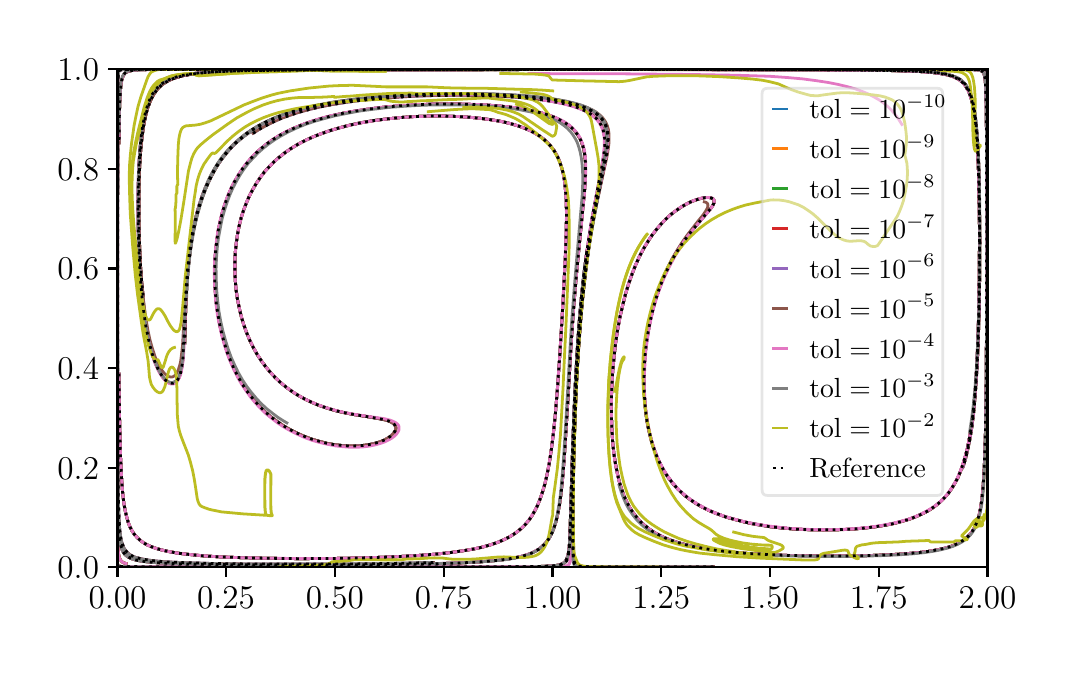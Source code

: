 \begingroup%
\makeatletter%
\begin{pgfpicture}%
\pgfpathrectangle{\pgfpointorigin}{\pgfqpoint{5.05in}{3.1in}}%
\pgfusepath{use as bounding box, clip}%
\begin{pgfscope}%
\pgfsetbuttcap%
\pgfsetmiterjoin%
\definecolor{currentfill}{rgb}{1.0,1.0,1.0}%
\pgfsetfillcolor{currentfill}%
\pgfsetlinewidth{0.0pt}%
\definecolor{currentstroke}{rgb}{1.0,1.0,1.0}%
\pgfsetstrokecolor{currentstroke}%
\pgfsetdash{}{0pt}%
\pgfpathmoveto{\pgfqpoint{0.0in}{0.0in}}%
\pgfpathlineto{\pgfqpoint{5.05in}{0.0in}}%
\pgfpathlineto{\pgfqpoint{5.05in}{3.1in}}%
\pgfpathlineto{\pgfqpoint{0.0in}{3.1in}}%
\pgfpathclose%
\pgfusepath{fill}%
\end{pgfscope}%
\begin{pgfscope}%
\pgfsetbuttcap%
\pgfsetmiterjoin%
\definecolor{currentfill}{rgb}{1.0,1.0,1.0}%
\pgfsetfillcolor{currentfill}%
\pgfsetlinewidth{0.0pt}%
\definecolor{currentstroke}{rgb}{0.0,0.0,0.0}%
\pgfsetstrokecolor{currentstroke}%
\pgfsetstrokeopacity{0.0}%
\pgfsetdash{}{0pt}%
\pgfpathmoveto{\pgfqpoint{0.449in}{0.403in}}%
\pgfpathlineto{\pgfqpoint{4.799in}{0.403in}}%
\pgfpathlineto{\pgfqpoint{4.799in}{2.892in}}%
\pgfpathlineto{\pgfqpoint{0.449in}{2.892in}}%
\pgfpathclose%
\pgfusepath{fill}%
\end{pgfscope}%
\begin{pgfscope}%
\pgfsetbuttcap%
\pgfsetroundjoin%
\definecolor{currentfill}{rgb}{0.0,0.0,0.0}%
\pgfsetfillcolor{currentfill}%
\pgfsetlinewidth{0.803pt}%
\definecolor{currentstroke}{rgb}{0.0,0.0,0.0}%
\pgfsetstrokecolor{currentstroke}%
\pgfsetdash{}{0pt}%
\pgfsys@defobject{currentmarker}{\pgfqpoint{0.0in}{-0.049in}}{\pgfqpoint{0.0in}{0.0in}}{%
\pgfpathmoveto{\pgfqpoint{0.0in}{0.0in}}%
\pgfpathlineto{\pgfqpoint{0.0in}{-0.049in}}%
\pgfusepath{stroke,fill}%
}%
\begin{pgfscope}%
\pgfsys@transformshift{0.449in}{0.403in}%
\pgfsys@useobject{currentmarker}{}%
\end{pgfscope}%
\end{pgfscope}%
\begin{pgfscope}%
\pgftext[x=0.449in,y=0.305in,,top]{\rmfamily\fontsize{12.0}{14.4}\selectfont \(\displaystyle 0.00\)}%
\end{pgfscope}%
\begin{pgfscope}%
\pgfsetbuttcap%
\pgfsetroundjoin%
\definecolor{currentfill}{rgb}{0.0,0.0,0.0}%
\pgfsetfillcolor{currentfill}%
\pgfsetlinewidth{0.803pt}%
\definecolor{currentstroke}{rgb}{0.0,0.0,0.0}%
\pgfsetstrokecolor{currentstroke}%
\pgfsetdash{}{0pt}%
\pgfsys@defobject{currentmarker}{\pgfqpoint{0.0in}{-0.049in}}{\pgfqpoint{0.0in}{0.0in}}{%
\pgfpathmoveto{\pgfqpoint{0.0in}{0.0in}}%
\pgfpathlineto{\pgfqpoint{0.0in}{-0.049in}}%
\pgfusepath{stroke,fill}%
}%
\begin{pgfscope}%
\pgfsys@transformshift{0.992in}{0.403in}%
\pgfsys@useobject{currentmarker}{}%
\end{pgfscope}%
\end{pgfscope}%
\begin{pgfscope}%
\pgftext[x=0.992in,y=0.305in,,top]{\rmfamily\fontsize{12.0}{14.4}\selectfont \(\displaystyle 0.25\)}%
\end{pgfscope}%
\begin{pgfscope}%
\pgfsetbuttcap%
\pgfsetroundjoin%
\definecolor{currentfill}{rgb}{0.0,0.0,0.0}%
\pgfsetfillcolor{currentfill}%
\pgfsetlinewidth{0.803pt}%
\definecolor{currentstroke}{rgb}{0.0,0.0,0.0}%
\pgfsetstrokecolor{currentstroke}%
\pgfsetdash{}{0pt}%
\pgfsys@defobject{currentmarker}{\pgfqpoint{0.0in}{-0.049in}}{\pgfqpoint{0.0in}{0.0in}}{%
\pgfpathmoveto{\pgfqpoint{0.0in}{0.0in}}%
\pgfpathlineto{\pgfqpoint{0.0in}{-0.049in}}%
\pgfusepath{stroke,fill}%
}%
\begin{pgfscope}%
\pgfsys@transformshift{1.536in}{0.403in}%
\pgfsys@useobject{currentmarker}{}%
\end{pgfscope}%
\end{pgfscope}%
\begin{pgfscope}%
\pgftext[x=1.536in,y=0.305in,,top]{\rmfamily\fontsize{12.0}{14.4}\selectfont \(\displaystyle 0.50\)}%
\end{pgfscope}%
\begin{pgfscope}%
\pgfsetbuttcap%
\pgfsetroundjoin%
\definecolor{currentfill}{rgb}{0.0,0.0,0.0}%
\pgfsetfillcolor{currentfill}%
\pgfsetlinewidth{0.803pt}%
\definecolor{currentstroke}{rgb}{0.0,0.0,0.0}%
\pgfsetstrokecolor{currentstroke}%
\pgfsetdash{}{0pt}%
\pgfsys@defobject{currentmarker}{\pgfqpoint{0.0in}{-0.049in}}{\pgfqpoint{0.0in}{0.0in}}{%
\pgfpathmoveto{\pgfqpoint{0.0in}{0.0in}}%
\pgfpathlineto{\pgfqpoint{0.0in}{-0.049in}}%
\pgfusepath{stroke,fill}%
}%
\begin{pgfscope}%
\pgfsys@transformshift{2.08in}{0.403in}%
\pgfsys@useobject{currentmarker}{}%
\end{pgfscope}%
\end{pgfscope}%
\begin{pgfscope}%
\pgftext[x=2.08in,y=0.305in,,top]{\rmfamily\fontsize{12.0}{14.4}\selectfont \(\displaystyle 0.75\)}%
\end{pgfscope}%
\begin{pgfscope}%
\pgfsetbuttcap%
\pgfsetroundjoin%
\definecolor{currentfill}{rgb}{0.0,0.0,0.0}%
\pgfsetfillcolor{currentfill}%
\pgfsetlinewidth{0.803pt}%
\definecolor{currentstroke}{rgb}{0.0,0.0,0.0}%
\pgfsetstrokecolor{currentstroke}%
\pgfsetdash{}{0pt}%
\pgfsys@defobject{currentmarker}{\pgfqpoint{0.0in}{-0.049in}}{\pgfqpoint{0.0in}{0.0in}}{%
\pgfpathmoveto{\pgfqpoint{0.0in}{0.0in}}%
\pgfpathlineto{\pgfqpoint{0.0in}{-0.049in}}%
\pgfusepath{stroke,fill}%
}%
\begin{pgfscope}%
\pgfsys@transformshift{2.624in}{0.403in}%
\pgfsys@useobject{currentmarker}{}%
\end{pgfscope}%
\end{pgfscope}%
\begin{pgfscope}%
\pgftext[x=2.624in,y=0.305in,,top]{\rmfamily\fontsize{12.0}{14.4}\selectfont \(\displaystyle 1.00\)}%
\end{pgfscope}%
\begin{pgfscope}%
\pgfsetbuttcap%
\pgfsetroundjoin%
\definecolor{currentfill}{rgb}{0.0,0.0,0.0}%
\pgfsetfillcolor{currentfill}%
\pgfsetlinewidth{0.803pt}%
\definecolor{currentstroke}{rgb}{0.0,0.0,0.0}%
\pgfsetstrokecolor{currentstroke}%
\pgfsetdash{}{0pt}%
\pgfsys@defobject{currentmarker}{\pgfqpoint{0.0in}{-0.049in}}{\pgfqpoint{0.0in}{0.0in}}{%
\pgfpathmoveto{\pgfqpoint{0.0in}{0.0in}}%
\pgfpathlineto{\pgfqpoint{0.0in}{-0.049in}}%
\pgfusepath{stroke,fill}%
}%
\begin{pgfscope}%
\pgfsys@transformshift{3.168in}{0.403in}%
\pgfsys@useobject{currentmarker}{}%
\end{pgfscope}%
\end{pgfscope}%
\begin{pgfscope}%
\pgftext[x=3.168in,y=0.305in,,top]{\rmfamily\fontsize{12.0}{14.4}\selectfont \(\displaystyle 1.25\)}%
\end{pgfscope}%
\begin{pgfscope}%
\pgfsetbuttcap%
\pgfsetroundjoin%
\definecolor{currentfill}{rgb}{0.0,0.0,0.0}%
\pgfsetfillcolor{currentfill}%
\pgfsetlinewidth{0.803pt}%
\definecolor{currentstroke}{rgb}{0.0,0.0,0.0}%
\pgfsetstrokecolor{currentstroke}%
\pgfsetdash{}{0pt}%
\pgfsys@defobject{currentmarker}{\pgfqpoint{0.0in}{-0.049in}}{\pgfqpoint{0.0in}{0.0in}}{%
\pgfpathmoveto{\pgfqpoint{0.0in}{0.0in}}%
\pgfpathlineto{\pgfqpoint{0.0in}{-0.049in}}%
\pgfusepath{stroke,fill}%
}%
\begin{pgfscope}%
\pgfsys@transformshift{3.712in}{0.403in}%
\pgfsys@useobject{currentmarker}{}%
\end{pgfscope}%
\end{pgfscope}%
\begin{pgfscope}%
\pgftext[x=3.712in,y=0.305in,,top]{\rmfamily\fontsize{12.0}{14.4}\selectfont \(\displaystyle 1.50\)}%
\end{pgfscope}%
\begin{pgfscope}%
\pgfsetbuttcap%
\pgfsetroundjoin%
\definecolor{currentfill}{rgb}{0.0,0.0,0.0}%
\pgfsetfillcolor{currentfill}%
\pgfsetlinewidth{0.803pt}%
\definecolor{currentstroke}{rgb}{0.0,0.0,0.0}%
\pgfsetstrokecolor{currentstroke}%
\pgfsetdash{}{0pt}%
\pgfsys@defobject{currentmarker}{\pgfqpoint{0.0in}{-0.049in}}{\pgfqpoint{0.0in}{0.0in}}{%
\pgfpathmoveto{\pgfqpoint{0.0in}{0.0in}}%
\pgfpathlineto{\pgfqpoint{0.0in}{-0.049in}}%
\pgfusepath{stroke,fill}%
}%
\begin{pgfscope}%
\pgfsys@transformshift{4.255in}{0.403in}%
\pgfsys@useobject{currentmarker}{}%
\end{pgfscope}%
\end{pgfscope}%
\begin{pgfscope}%
\pgftext[x=4.255in,y=0.305in,,top]{\rmfamily\fontsize{12.0}{14.4}\selectfont \(\displaystyle 1.75\)}%
\end{pgfscope}%
\begin{pgfscope}%
\pgfsetbuttcap%
\pgfsetroundjoin%
\definecolor{currentfill}{rgb}{0.0,0.0,0.0}%
\pgfsetfillcolor{currentfill}%
\pgfsetlinewidth{0.803pt}%
\definecolor{currentstroke}{rgb}{0.0,0.0,0.0}%
\pgfsetstrokecolor{currentstroke}%
\pgfsetdash{}{0pt}%
\pgfsys@defobject{currentmarker}{\pgfqpoint{0.0in}{-0.049in}}{\pgfqpoint{0.0in}{0.0in}}{%
\pgfpathmoveto{\pgfqpoint{0.0in}{0.0in}}%
\pgfpathlineto{\pgfqpoint{0.0in}{-0.049in}}%
\pgfusepath{stroke,fill}%
}%
\begin{pgfscope}%
\pgfsys@transformshift{4.799in}{0.403in}%
\pgfsys@useobject{currentmarker}{}%
\end{pgfscope}%
\end{pgfscope}%
\begin{pgfscope}%
\pgftext[x=4.799in,y=0.305in,,top]{\rmfamily\fontsize{12.0}{14.4}\selectfont \(\displaystyle 2.00\)}%
\end{pgfscope}%
\begin{pgfscope}%
\pgfsetbuttcap%
\pgfsetroundjoin%
\definecolor{currentfill}{rgb}{0.0,0.0,0.0}%
\pgfsetfillcolor{currentfill}%
\pgfsetlinewidth{0.803pt}%
\definecolor{currentstroke}{rgb}{0.0,0.0,0.0}%
\pgfsetstrokecolor{currentstroke}%
\pgfsetdash{}{0pt}%
\pgfsys@defobject{currentmarker}{\pgfqpoint{-0.049in}{0.0in}}{\pgfqpoint{0.0in}{0.0in}}{%
\pgfpathmoveto{\pgfqpoint{0.0in}{0.0in}}%
\pgfpathlineto{\pgfqpoint{-0.049in}{0.0in}}%
\pgfusepath{stroke,fill}%
}%
\begin{pgfscope}%
\pgfsys@transformshift{0.449in}{0.403in}%
\pgfsys@useobject{currentmarker}{}%
\end{pgfscope}%
\end{pgfscope}%
\begin{pgfscope}%
\pgftext[x=0.149in,y=0.345in,left,base]{\rmfamily\fontsize{12.0}{14.4}\selectfont \(\displaystyle 0.0\)}%
\end{pgfscope}%
\begin{pgfscope}%
\pgfsetbuttcap%
\pgfsetroundjoin%
\definecolor{currentfill}{rgb}{0.0,0.0,0.0}%
\pgfsetfillcolor{currentfill}%
\pgfsetlinewidth{0.803pt}%
\definecolor{currentstroke}{rgb}{0.0,0.0,0.0}%
\pgfsetstrokecolor{currentstroke}%
\pgfsetdash{}{0pt}%
\pgfsys@defobject{currentmarker}{\pgfqpoint{-0.049in}{0.0in}}{\pgfqpoint{0.0in}{0.0in}}{%
\pgfpathmoveto{\pgfqpoint{0.0in}{0.0in}}%
\pgfpathlineto{\pgfqpoint{-0.049in}{0.0in}}%
\pgfusepath{stroke,fill}%
}%
\begin{pgfscope}%
\pgfsys@transformshift{0.449in}{0.9in}%
\pgfsys@useobject{currentmarker}{}%
\end{pgfscope}%
\end{pgfscope}%
\begin{pgfscope}%
\pgftext[x=0.149in,y=0.843in,left,base]{\rmfamily\fontsize{12.0}{14.4}\selectfont \(\displaystyle 0.2\)}%
\end{pgfscope}%
\begin{pgfscope}%
\pgfsetbuttcap%
\pgfsetroundjoin%
\definecolor{currentfill}{rgb}{0.0,0.0,0.0}%
\pgfsetfillcolor{currentfill}%
\pgfsetlinewidth{0.803pt}%
\definecolor{currentstroke}{rgb}{0.0,0.0,0.0}%
\pgfsetstrokecolor{currentstroke}%
\pgfsetdash{}{0pt}%
\pgfsys@defobject{currentmarker}{\pgfqpoint{-0.049in}{0.0in}}{\pgfqpoint{0.0in}{0.0in}}{%
\pgfpathmoveto{\pgfqpoint{0.0in}{0.0in}}%
\pgfpathlineto{\pgfqpoint{-0.049in}{0.0in}}%
\pgfusepath{stroke,fill}%
}%
\begin{pgfscope}%
\pgfsys@transformshift{0.449in}{1.398in}%
\pgfsys@useobject{currentmarker}{}%
\end{pgfscope}%
\end{pgfscope}%
\begin{pgfscope}%
\pgftext[x=0.149in,y=1.341in,left,base]{\rmfamily\fontsize{12.0}{14.4}\selectfont \(\displaystyle 0.4\)}%
\end{pgfscope}%
\begin{pgfscope}%
\pgfsetbuttcap%
\pgfsetroundjoin%
\definecolor{currentfill}{rgb}{0.0,0.0,0.0}%
\pgfsetfillcolor{currentfill}%
\pgfsetlinewidth{0.803pt}%
\definecolor{currentstroke}{rgb}{0.0,0.0,0.0}%
\pgfsetstrokecolor{currentstroke}%
\pgfsetdash{}{0pt}%
\pgfsys@defobject{currentmarker}{\pgfqpoint{-0.049in}{0.0in}}{\pgfqpoint{0.0in}{0.0in}}{%
\pgfpathmoveto{\pgfqpoint{0.0in}{0.0in}}%
\pgfpathlineto{\pgfqpoint{-0.049in}{0.0in}}%
\pgfusepath{stroke,fill}%
}%
\begin{pgfscope}%
\pgfsys@transformshift{0.449in}{1.896in}%
\pgfsys@useobject{currentmarker}{}%
\end{pgfscope}%
\end{pgfscope}%
\begin{pgfscope}%
\pgftext[x=0.149in,y=1.839in,left,base]{\rmfamily\fontsize{12.0}{14.4}\selectfont \(\displaystyle 0.6\)}%
\end{pgfscope}%
\begin{pgfscope}%
\pgfsetbuttcap%
\pgfsetroundjoin%
\definecolor{currentfill}{rgb}{0.0,0.0,0.0}%
\pgfsetfillcolor{currentfill}%
\pgfsetlinewidth{0.803pt}%
\definecolor{currentstroke}{rgb}{0.0,0.0,0.0}%
\pgfsetstrokecolor{currentstroke}%
\pgfsetdash{}{0pt}%
\pgfsys@defobject{currentmarker}{\pgfqpoint{-0.049in}{0.0in}}{\pgfqpoint{0.0in}{0.0in}}{%
\pgfpathmoveto{\pgfqpoint{0.0in}{0.0in}}%
\pgfpathlineto{\pgfqpoint{-0.049in}{0.0in}}%
\pgfusepath{stroke,fill}%
}%
\begin{pgfscope}%
\pgfsys@transformshift{0.449in}{2.394in}%
\pgfsys@useobject{currentmarker}{}%
\end{pgfscope}%
\end{pgfscope}%
\begin{pgfscope}%
\pgftext[x=0.149in,y=2.336in,left,base]{\rmfamily\fontsize{12.0}{14.4}\selectfont \(\displaystyle 0.8\)}%
\end{pgfscope}%
\begin{pgfscope}%
\pgfsetbuttcap%
\pgfsetroundjoin%
\definecolor{currentfill}{rgb}{0.0,0.0,0.0}%
\pgfsetfillcolor{currentfill}%
\pgfsetlinewidth{0.803pt}%
\definecolor{currentstroke}{rgb}{0.0,0.0,0.0}%
\pgfsetstrokecolor{currentstroke}%
\pgfsetdash{}{0pt}%
\pgfsys@defobject{currentmarker}{\pgfqpoint{-0.049in}{0.0in}}{\pgfqpoint{0.0in}{0.0in}}{%
\pgfpathmoveto{\pgfqpoint{0.0in}{0.0in}}%
\pgfpathlineto{\pgfqpoint{-0.049in}{0.0in}}%
\pgfusepath{stroke,fill}%
}%
\begin{pgfscope}%
\pgfsys@transformshift{0.449in}{2.892in}%
\pgfsys@useobject{currentmarker}{}%
\end{pgfscope}%
\end{pgfscope}%
\begin{pgfscope}%
\pgftext[x=0.149in,y=2.834in,left,base]{\rmfamily\fontsize{12.0}{14.4}\selectfont \(\displaystyle 1.0\)}%
\end{pgfscope}%
\begin{pgfscope}%
\pgfpathrectangle{\pgfqpoint{0.449in}{0.403in}}{\pgfqpoint{4.351in}{2.489in}} %
\pgfusepath{clip}%
\pgfsetrectcap%
\pgfsetroundjoin%
\pgfsetlinewidth{1.004pt}%
\definecolor{currentstroke}{rgb}{0.122,0.467,0.706}%
\pgfsetstrokecolor{currentstroke}%
\pgfsetdash{}{0pt}%
\pgfpathmoveto{\pgfqpoint{0.449in}{2.896in}}%
\pgfpathlineto{\pgfqpoint{0.449in}{0.407in}}%
\pgfpathlineto{\pgfqpoint{0.449in}{0.407in}}%
\pgfusepath{stroke}%
\end{pgfscope}%
\begin{pgfscope}%
\pgfpathrectangle{\pgfqpoint{0.449in}{0.403in}}{\pgfqpoint{4.351in}{2.489in}} %
\pgfusepath{clip}%
\pgfsetrectcap%
\pgfsetroundjoin%
\pgfsetlinewidth{1.004pt}%
\definecolor{currentstroke}{rgb}{0.122,0.467,0.706}%
\pgfsetstrokecolor{currentstroke}%
\pgfsetdash{}{0pt}%
\pgfpathmoveto{\pgfqpoint{0.577in}{1.761in}}%
\pgfpathlineto{\pgfqpoint{0.569in}{1.84in}}%
\pgfpathlineto{\pgfqpoint{0.563in}{1.929in}}%
\pgfpathlineto{\pgfqpoint{0.559in}{2.029in}}%
\pgfpathlineto{\pgfqpoint{0.556in}{2.133in}}%
\pgfpathlineto{\pgfqpoint{0.556in}{2.238in}}%
\pgfpathlineto{\pgfqpoint{0.557in}{2.337in}}%
\pgfpathlineto{\pgfqpoint{0.561in}{2.424in}}%
\pgfpathlineto{\pgfqpoint{0.566in}{2.499in}}%
\pgfpathlineto{\pgfqpoint{0.573in}{2.561in}}%
\pgfpathlineto{\pgfqpoint{0.58in}{2.612in}}%
\pgfpathlineto{\pgfqpoint{0.589in}{2.656in}}%
\pgfpathlineto{\pgfqpoint{0.598in}{2.692in}}%
\pgfpathlineto{\pgfqpoint{0.609in}{2.722in}}%
\pgfpathlineto{\pgfqpoint{0.619in}{2.746in}}%
\pgfpathlineto{\pgfqpoint{0.631in}{2.767in}}%
\pgfpathlineto{\pgfqpoint{0.643in}{2.785in}}%
\pgfpathlineto{\pgfqpoint{0.657in}{2.801in}}%
\pgfpathlineto{\pgfqpoint{0.672in}{2.815in}}%
\pgfpathlineto{\pgfqpoint{0.689in}{2.826in}}%
\pgfpathlineto{\pgfqpoint{0.706in}{2.836in}}%
\pgfpathlineto{\pgfqpoint{0.727in}{2.845in}}%
\pgfpathlineto{\pgfqpoint{0.752in}{2.853in}}%
\pgfpathlineto{\pgfqpoint{0.782in}{2.861in}}%
\pgfpathlineto{\pgfqpoint{0.818in}{2.867in}}%
\pgfpathlineto{\pgfqpoint{0.864in}{2.873in}}%
\pgfpathlineto{\pgfqpoint{0.922in}{2.878in}}%
\pgfpathlineto{\pgfqpoint{1.0in}{2.882in}}%
\pgfpathlineto{\pgfqpoint{1.111in}{2.885in}}%
\pgfpathlineto{\pgfqpoint{1.274in}{2.887in}}%
\pgfpathlineto{\pgfqpoint{1.553in}{2.889in}}%
\pgfpathlineto{\pgfqpoint{2.108in}{2.89in}}%
\pgfpathlineto{\pgfqpoint{3.343in}{2.891in}}%
\pgfpathlineto{\pgfqpoint{4.044in}{2.889in}}%
\pgfpathlineto{\pgfqpoint{4.289in}{2.886in}}%
\pgfpathlineto{\pgfqpoint{4.413in}{2.883in}}%
\pgfpathlineto{\pgfqpoint{4.489in}{2.879in}}%
\pgfpathlineto{\pgfqpoint{4.541in}{2.874in}}%
\pgfpathlineto{\pgfqpoint{4.578in}{2.868in}}%
\pgfpathlineto{\pgfqpoint{4.606in}{2.862in}}%
\pgfpathlineto{\pgfqpoint{4.627in}{2.855in}}%
\pgfpathlineto{\pgfqpoint{4.645in}{2.847in}}%
\pgfpathlineto{\pgfqpoint{4.66in}{2.838in}}%
\pgfpathlineto{\pgfqpoint{4.673in}{2.827in}}%
\pgfpathlineto{\pgfqpoint{4.684in}{2.816in}}%
\pgfpathlineto{\pgfqpoint{4.693in}{2.802in}}%
\pgfpathlineto{\pgfqpoint{4.703in}{2.785in}}%
\pgfpathlineto{\pgfqpoint{4.711in}{2.765in}}%
\pgfpathlineto{\pgfqpoint{4.719in}{2.739in}}%
\pgfpathlineto{\pgfqpoint{4.726in}{2.711in}}%
\pgfpathlineto{\pgfqpoint{4.733in}{2.672in}}%
\pgfpathlineto{\pgfqpoint{4.74in}{2.622in}}%
\pgfpathlineto{\pgfqpoint{4.745in}{2.561in}}%
\pgfpathlineto{\pgfqpoint{4.75in}{2.481in}}%
\pgfpathlineto{\pgfqpoint{4.754in}{2.377in}}%
\pgfpathlineto{\pgfqpoint{4.757in}{2.242in}}%
\pgfpathlineto{\pgfqpoint{4.759in}{2.075in}}%
\pgfpathlineto{\pgfqpoint{4.758in}{1.889in}}%
\pgfpathlineto{\pgfqpoint{4.756in}{1.707in}}%
\pgfpathlineto{\pgfqpoint{4.751in}{1.533in}}%
\pgfpathlineto{\pgfqpoint{4.745in}{1.399in}}%
\pgfpathlineto{\pgfqpoint{4.738in}{1.29in}}%
\pgfpathlineto{\pgfqpoint{4.729in}{1.19in}}%
\pgfpathlineto{\pgfqpoint{4.72in}{1.117in}}%
\pgfpathlineto{\pgfqpoint{4.71in}{1.055in}}%
\pgfpathlineto{\pgfqpoint{4.7in}{1.002in}}%
\pgfpathlineto{\pgfqpoint{4.689in}{0.959in}}%
\pgfpathlineto{\pgfqpoint{4.677in}{0.919in}}%
\pgfpathlineto{\pgfqpoint{4.664in}{0.882in}}%
\pgfpathlineto{\pgfqpoint{4.651in}{0.85in}}%
\pgfpathlineto{\pgfqpoint{4.636in}{0.823in}}%
\pgfpathlineto{\pgfqpoint{4.62in}{0.796in}}%
\pgfpathlineto{\pgfqpoint{4.604in}{0.773in}}%
\pgfpathlineto{\pgfqpoint{4.585in}{0.751in}}%
\pgfpathlineto{\pgfqpoint{4.566in}{0.732in}}%
\pgfpathlineto{\pgfqpoint{4.545in}{0.714in}}%
\pgfpathlineto{\pgfqpoint{4.523in}{0.698in}}%
\pgfpathlineto{\pgfqpoint{4.496in}{0.681in}}%
\pgfpathlineto{\pgfqpoint{4.47in}{0.668in}}%
\pgfpathlineto{\pgfqpoint{4.44in}{0.655in}}%
\pgfpathlineto{\pgfqpoint{4.407in}{0.642in}}%
\pgfpathlineto{\pgfqpoint{4.369in}{0.631in}}%
\pgfpathlineto{\pgfqpoint{4.326in}{0.62in}}%
\pgfpathlineto{\pgfqpoint{4.279in}{0.611in}}%
\pgfpathlineto{\pgfqpoint{4.228in}{0.603in}}%
\pgfpathlineto{\pgfqpoint{4.173in}{0.597in}}%
\pgfpathlineto{\pgfqpoint{4.111in}{0.592in}}%
\pgfpathlineto{\pgfqpoint{4.047in}{0.59in}}%
\pgfpathlineto{\pgfqpoint{3.978in}{0.589in}}%
\pgfpathlineto{\pgfqpoint{3.906in}{0.59in}}%
\pgfpathlineto{\pgfqpoint{3.834in}{0.593in}}%
\pgfpathlineto{\pgfqpoint{3.767in}{0.599in}}%
\pgfpathlineto{\pgfqpoint{3.704in}{0.606in}}%
\pgfpathlineto{\pgfqpoint{3.679in}{0.611in}}%
\pgfpathlineto{\pgfqpoint{3.62in}{0.621in}}%
\pgfpathlineto{\pgfqpoint{3.586in}{0.628in}}%
\pgfpathlineto{\pgfqpoint{3.495in}{0.652in}}%
\pgfpathlineto{\pgfqpoint{3.452in}{0.668in}}%
\pgfpathlineto{\pgfqpoint{3.409in}{0.685in}}%
\pgfpathlineto{\pgfqpoint{3.375in}{0.702in}}%
\pgfpathlineto{\pgfqpoint{3.345in}{0.719in}}%
\pgfpathlineto{\pgfqpoint{3.315in}{0.739in}}%
\pgfpathlineto{\pgfqpoint{3.288in}{0.759in}}%
\pgfpathlineto{\pgfqpoint{3.264in}{0.781in}}%
\pgfpathlineto{\pgfqpoint{3.241in}{0.804in}}%
\pgfpathlineto{\pgfqpoint{3.22in}{0.829in}}%
\pgfpathlineto{\pgfqpoint{3.2in}{0.855in}}%
\pgfpathlineto{\pgfqpoint{3.182in}{0.883in}}%
\pgfpathlineto{\pgfqpoint{3.166in}{0.913in}}%
\pgfpathlineto{\pgfqpoint{3.15in}{0.945in}}%
\pgfpathlineto{\pgfqpoint{3.137in}{0.979in}}%
\pgfpathlineto{\pgfqpoint{3.124in}{1.016in}}%
\pgfpathlineto{\pgfqpoint{3.113in}{1.057in}}%
\pgfpathlineto{\pgfqpoint{3.103in}{1.1in}}%
\pgfpathlineto{\pgfqpoint{3.095in}{1.144in}}%
\pgfpathlineto{\pgfqpoint{3.089in}{1.191in}}%
\pgfpathlineto{\pgfqpoint{3.085in}{1.243in}}%
\pgfpathlineto{\pgfqpoint{3.082in}{1.295in}}%
\pgfpathlineto{\pgfqpoint{3.082in}{1.35in}}%
\pgfpathlineto{\pgfqpoint{3.083in}{1.407in}}%
\pgfpathlineto{\pgfqpoint{3.087in}{1.462in}}%
\pgfpathlineto{\pgfqpoint{3.093in}{1.521in}}%
\pgfpathlineto{\pgfqpoint{3.102in}{1.577in}}%
\pgfpathlineto{\pgfqpoint{3.112in}{1.631in}}%
\pgfpathlineto{\pgfqpoint{3.125in}{1.686in}}%
\pgfpathlineto{\pgfqpoint{3.139in}{1.738in}}%
\pgfpathlineto{\pgfqpoint{3.155in}{1.787in}}%
\pgfpathlineto{\pgfqpoint{3.172in}{1.833in}}%
\pgfpathlineto{\pgfqpoint{3.192in}{1.878in}}%
\pgfpathlineto{\pgfqpoint{3.214in}{1.923in}}%
\pgfpathlineto{\pgfqpoint{3.236in}{1.963in}}%
\pgfpathlineto{\pgfqpoint{3.26in}{2.002in}}%
\pgfpathlineto{\pgfqpoint{3.286in}{2.039in}}%
\pgfpathlineto{\pgfqpoint{3.314in}{2.076in}}%
\pgfpathlineto{\pgfqpoint{3.349in}{2.118in}}%
\pgfpathlineto{\pgfqpoint{3.417in}{2.198in}}%
\pgfpathlineto{\pgfqpoint{3.426in}{2.212in}}%
\pgfpathlineto{\pgfqpoint{3.431in}{2.223in}}%
\pgfpathlineto{\pgfqpoint{3.432in}{2.231in}}%
\pgfpathlineto{\pgfqpoint{3.431in}{2.238in}}%
\pgfpathlineto{\pgfqpoint{3.427in}{2.244in}}%
\pgfpathlineto{\pgfqpoint{3.421in}{2.247in}}%
\pgfpathlineto{\pgfqpoint{3.413in}{2.25in}}%
\pgfpathlineto{\pgfqpoint{3.399in}{2.251in}}%
\pgfpathlineto{\pgfqpoint{3.384in}{2.25in}}%
\pgfpathlineto{\pgfqpoint{3.365in}{2.246in}}%
\pgfpathlineto{\pgfqpoint{3.342in}{2.239in}}%
\pgfpathlineto{\pgfqpoint{3.317in}{2.23in}}%
\pgfpathlineto{\pgfqpoint{3.291in}{2.217in}}%
\pgfpathlineto{\pgfqpoint{3.266in}{2.202in}}%
\pgfpathlineto{\pgfqpoint{3.24in}{2.184in}}%
\pgfpathlineto{\pgfqpoint{3.215in}{2.165in}}%
\pgfpathlineto{\pgfqpoint{3.191in}{2.143in}}%
\pgfpathlineto{\pgfqpoint{3.167in}{2.118in}}%
\pgfpathlineto{\pgfqpoint{3.144in}{2.091in}}%
\pgfpathlineto{\pgfqpoint{3.121in}{2.061in}}%
\pgfpathlineto{\pgfqpoint{3.1in}{2.029in}}%
\pgfpathlineto{\pgfqpoint{3.079in}{1.994in}}%
\pgfpathlineto{\pgfqpoint{3.059in}{1.956in}}%
\pgfpathlineto{\pgfqpoint{3.04in}{1.914in}}%
\pgfpathlineto{\pgfqpoint{3.023in}{1.871in}}%
\pgfpathlineto{\pgfqpoint{3.006in}{1.823in}}%
\pgfpathlineto{\pgfqpoint{2.99in}{1.771in}}%
\pgfpathlineto{\pgfqpoint{2.976in}{1.716in}}%
\pgfpathlineto{\pgfqpoint{2.962in}{1.656in}}%
\pgfpathlineto{\pgfqpoint{2.95in}{1.592in}}%
\pgfpathlineto{\pgfqpoint{2.94in}{1.526in}}%
\pgfpathlineto{\pgfqpoint{2.932in}{1.455in}}%
\pgfpathlineto{\pgfqpoint{2.925in}{1.38in}}%
\pgfpathlineto{\pgfqpoint{2.921in}{1.306in}}%
\pgfpathlineto{\pgfqpoint{2.918in}{1.231in}}%
\pgfpathlineto{\pgfqpoint{2.919in}{1.159in}}%
\pgfpathlineto{\pgfqpoint{2.921in}{1.092in}}%
\pgfpathlineto{\pgfqpoint{2.925in}{1.027in}}%
\pgfpathlineto{\pgfqpoint{2.931in}{0.971in}}%
\pgfpathlineto{\pgfqpoint{2.939in}{0.919in}}%
\pgfpathlineto{\pgfqpoint{2.948in}{0.873in}}%
\pgfpathlineto{\pgfqpoint{2.958in}{0.83in}}%
\pgfpathlineto{\pgfqpoint{2.97in}{0.792in}}%
\pgfpathlineto{\pgfqpoint{2.982in}{0.758in}}%
\pgfpathlineto{\pgfqpoint{2.996in}{0.727in}}%
\pgfpathlineto{\pgfqpoint{3.011in}{0.699in}}%
\pgfpathlineto{\pgfqpoint{3.027in}{0.675in}}%
\pgfpathlineto{\pgfqpoint{3.044in}{0.653in}}%
\pgfpathlineto{\pgfqpoint{3.062in}{0.632in}}%
\pgfpathlineto{\pgfqpoint{3.083in}{0.613in}}%
\pgfpathlineto{\pgfqpoint{3.104in}{0.596in}}%
\pgfpathlineto{\pgfqpoint{3.128in}{0.579in}}%
\pgfpathlineto{\pgfqpoint{3.154in}{0.565in}}%
\pgfpathlineto{\pgfqpoint{3.182in}{0.551in}}%
\pgfpathlineto{\pgfqpoint{3.214in}{0.538in}}%
\pgfpathlineto{\pgfqpoint{3.25in}{0.526in}}%
\pgfpathlineto{\pgfqpoint{3.29in}{0.515in}}%
\pgfpathlineto{\pgfqpoint{3.335in}{0.504in}}%
\pgfpathlineto{\pgfqpoint{3.386in}{0.495in}}%
\pgfpathlineto{\pgfqpoint{3.447in}{0.486in}}%
\pgfpathlineto{\pgfqpoint{3.518in}{0.478in}}%
\pgfpathlineto{\pgfqpoint{3.601in}{0.471in}}%
\pgfpathlineto{\pgfqpoint{3.696in}{0.466in}}%
\pgfpathlineto{\pgfqpoint{3.807in}{0.461in}}%
\pgfpathlineto{\pgfqpoint{3.933in}{0.459in}}%
\pgfpathlineto{\pgfqpoint{4.064in}{0.458in}}%
\pgfpathlineto{\pgfqpoint{4.188in}{0.46in}}%
\pgfpathlineto{\pgfqpoint{4.294in}{0.464in}}%
\pgfpathlineto{\pgfqpoint{4.381in}{0.469in}}%
\pgfpathlineto{\pgfqpoint{4.451in}{0.475in}}%
\pgfpathlineto{\pgfqpoint{4.507in}{0.482in}}%
\pgfpathlineto{\pgfqpoint{4.552in}{0.49in}}%
\pgfpathlineto{\pgfqpoint{4.588in}{0.498in}}%
\pgfpathlineto{\pgfqpoint{4.618in}{0.507in}}%
\pgfpathlineto{\pgfqpoint{4.642in}{0.517in}}%
\pgfpathlineto{\pgfqpoint{4.664in}{0.528in}}%
\pgfpathlineto{\pgfqpoint{4.681in}{0.539in}}%
\pgfpathlineto{\pgfqpoint{4.697in}{0.552in}}%
\pgfpathlineto{\pgfqpoint{4.71in}{0.565in}}%
\pgfpathlineto{\pgfqpoint{4.722in}{0.58in}}%
\pgfpathlineto{\pgfqpoint{4.732in}{0.597in}}%
\pgfpathlineto{\pgfqpoint{4.741in}{0.616in}}%
\pgfpathlineto{\pgfqpoint{4.75in}{0.639in}}%
\pgfpathlineto{\pgfqpoint{4.758in}{0.667in}}%
\pgfpathlineto{\pgfqpoint{4.765in}{0.701in}}%
\pgfpathlineto{\pgfqpoint{4.771in}{0.743in}}%
\pgfpathlineto{\pgfqpoint{4.776in}{0.795in}}%
\pgfpathlineto{\pgfqpoint{4.781in}{0.864in}}%
\pgfpathlineto{\pgfqpoint{4.785in}{0.956in}}%
\pgfpathlineto{\pgfqpoint{4.789in}{1.086in}}%
\pgfpathlineto{\pgfqpoint{4.792in}{1.277in}}%
\pgfpathlineto{\pgfqpoint{4.794in}{1.581in}}%
\pgfpathlineto{\pgfqpoint{4.795in}{2.071in}}%
\pgfpathlineto{\pgfqpoint{4.794in}{2.559in}}%
\pgfpathlineto{\pgfqpoint{4.792in}{2.746in}}%
\pgfpathlineto{\pgfqpoint{4.789in}{2.818in}}%
\pgfpathlineto{\pgfqpoint{4.786in}{2.85in}}%
\pgfpathlineto{\pgfqpoint{4.782in}{2.867in}}%
\pgfpathlineto{\pgfqpoint{4.778in}{2.876in}}%
\pgfpathlineto{\pgfqpoint{4.773in}{2.881in}}%
\pgfpathlineto{\pgfqpoint{4.767in}{2.885in}}%
\pgfpathlineto{\pgfqpoint{4.757in}{2.888in}}%
\pgfpathlineto{\pgfqpoint{4.74in}{2.89in}}%
\pgfpathlineto{\pgfqpoint{4.705in}{2.891in}}%
\pgfpathlineto{\pgfqpoint{4.603in}{2.892in}}%
\pgfpathlineto{\pgfqpoint{3.952in}{2.892in}}%
\pgfpathlineto{\pgfqpoint{0.617in}{2.891in}}%
\pgfpathlineto{\pgfqpoint{0.55in}{2.889in}}%
\pgfpathlineto{\pgfqpoint{0.522in}{2.886in}}%
\pgfpathlineto{\pgfqpoint{0.505in}{2.882in}}%
\pgfpathlineto{\pgfqpoint{0.495in}{2.878in}}%
\pgfpathlineto{\pgfqpoint{0.487in}{2.873in}}%
\pgfpathlineto{\pgfqpoint{0.481in}{2.866in}}%
\pgfpathlineto{\pgfqpoint{0.476in}{2.855in}}%
\pgfpathlineto{\pgfqpoint{0.471in}{2.841in}}%
\pgfpathlineto{\pgfqpoint{0.467in}{2.819in}}%
\pgfpathlineto{\pgfqpoint{0.464in}{2.787in}}%
\pgfpathlineto{\pgfqpoint{0.461in}{2.735in}}%
\pgfpathlineto{\pgfqpoint{0.458in}{2.647in}}%
\pgfpathlineto{\pgfqpoint{0.457in}{2.523in}}%
\pgfpathlineto{\pgfqpoint{0.457in}{2.523in}}%
\pgfusepath{stroke}%
\end{pgfscope}%
\begin{pgfscope}%
\pgfpathrectangle{\pgfqpoint{0.449in}{0.403in}}{\pgfqpoint{4.351in}{2.489in}} %
\pgfusepath{clip}%
\pgfsetrectcap%
\pgfsetroundjoin%
\pgfsetlinewidth{1.004pt}%
\definecolor{currentstroke}{rgb}{0.122,0.467,0.706}%
\pgfsetstrokecolor{currentstroke}%
\pgfsetdash{}{0pt}%
\pgfpathmoveto{\pgfqpoint{4.799in}{2.852in}}%
\pgfpathlineto{\pgfqpoint{4.798in}{2.89in}}%
\pgfpathlineto{\pgfqpoint{4.796in}{2.891in}}%
\pgfpathlineto{\pgfqpoint{4.788in}{2.892in}}%
\pgfpathlineto{\pgfqpoint{0.452in}{2.892in}}%
\pgfpathlineto{\pgfqpoint{0.451in}{2.89in}}%
\pgfpathlineto{\pgfqpoint{0.449in}{2.883in}}%
\pgfpathlineto{\pgfqpoint{0.449in}{2.845in}}%
\pgfpathlineto{\pgfqpoint{0.449in}{2.494in}}%
\pgfpathlineto{\pgfqpoint{0.45in}{0.615in}}%
\pgfpathlineto{\pgfqpoint{0.451in}{0.511in}}%
\pgfpathlineto{\pgfqpoint{0.454in}{0.473in}}%
\pgfpathlineto{\pgfqpoint{0.457in}{0.454in}}%
\pgfpathlineto{\pgfqpoint{0.462in}{0.442in}}%
\pgfpathlineto{\pgfqpoint{0.467in}{0.434in}}%
\pgfpathlineto{\pgfqpoint{0.474in}{0.428in}}%
\pgfpathlineto{\pgfqpoint{0.483in}{0.423in}}%
\pgfpathlineto{\pgfqpoint{0.492in}{0.421in}}%
\pgfpathlineto{\pgfqpoint{0.492in}{0.421in}}%
\pgfusepath{stroke}%
\end{pgfscope}%
\begin{pgfscope}%
\pgfpathrectangle{\pgfqpoint{0.449in}{0.403in}}{\pgfqpoint{4.351in}{2.489in}} %
\pgfusepath{clip}%
\pgfsetrectcap%
\pgfsetroundjoin%
\pgfsetlinewidth{1.004pt}%
\definecolor{currentstroke}{rgb}{0.122,0.467,0.706}%
\pgfsetstrokecolor{currentstroke}%
\pgfsetdash{}{0pt}%
\pgfpathmoveto{\pgfqpoint{0.456in}{1.37in}}%
\pgfpathlineto{\pgfqpoint{0.46in}{1.119in}}%
\pgfpathlineto{\pgfqpoint{0.464in}{0.962in}}%
\pgfpathlineto{\pgfqpoint{0.469in}{0.858in}}%
\pgfpathlineto{\pgfqpoint{0.474in}{0.783in}}%
\pgfpathlineto{\pgfqpoint{0.48in}{0.729in}}%
\pgfpathlineto{\pgfqpoint{0.487in}{0.687in}}%
\pgfpathlineto{\pgfqpoint{0.495in}{0.654in}}%
\pgfpathlineto{\pgfqpoint{0.503in}{0.625in}}%
\pgfpathlineto{\pgfqpoint{0.512in}{0.603in}}%
\pgfpathlineto{\pgfqpoint{0.522in}{0.584in}}%
\pgfpathlineto{\pgfqpoint{0.534in}{0.566in}}%
\pgfpathlineto{\pgfqpoint{0.546in}{0.552in}}%
\pgfpathlineto{\pgfqpoint{0.56in}{0.539in}}%
\pgfpathlineto{\pgfqpoint{0.576in}{0.527in}}%
\pgfpathlineto{\pgfqpoint{0.595in}{0.515in}}%
\pgfpathlineto{\pgfqpoint{0.618in}{0.505in}}%
\pgfpathlineto{\pgfqpoint{0.643in}{0.496in}}%
\pgfpathlineto{\pgfqpoint{0.672in}{0.488in}}%
\pgfpathlineto{\pgfqpoint{0.708in}{0.48in}}%
\pgfpathlineto{\pgfqpoint{0.754in}{0.472in}}%
\pgfpathlineto{\pgfqpoint{0.808in}{0.466in}}%
\pgfpathlineto{\pgfqpoint{0.877in}{0.459in}}%
\pgfpathlineto{\pgfqpoint{0.962in}{0.454in}}%
\pgfpathlineto{\pgfqpoint{1.068in}{0.45in}}%
\pgfpathlineto{\pgfqpoint{1.201in}{0.447in}}%
\pgfpathlineto{\pgfqpoint{1.358in}{0.445in}}%
\pgfpathlineto{\pgfqpoint{1.525in}{0.446in}}%
\pgfpathlineto{\pgfqpoint{1.686in}{0.449in}}%
\pgfpathlineto{\pgfqpoint{1.823in}{0.454in}}%
\pgfpathlineto{\pgfqpoint{1.938in}{0.46in}}%
\pgfpathlineto{\pgfqpoint{2.032in}{0.467in}}%
\pgfpathlineto{\pgfqpoint{2.11in}{0.475in}}%
\pgfpathlineto{\pgfqpoint{2.174in}{0.484in}}%
\pgfpathlineto{\pgfqpoint{2.228in}{0.493in}}%
\pgfpathlineto{\pgfqpoint{2.275in}{0.503in}}%
\pgfpathlineto{\pgfqpoint{2.315in}{0.515in}}%
\pgfpathlineto{\pgfqpoint{2.351in}{0.527in}}%
\pgfpathlineto{\pgfqpoint{2.381in}{0.54in}}%
\pgfpathlineto{\pgfqpoint{2.407in}{0.553in}}%
\pgfpathlineto{\pgfqpoint{2.43in}{0.567in}}%
\pgfpathlineto{\pgfqpoint{2.452in}{0.583in}}%
\pgfpathlineto{\pgfqpoint{2.471in}{0.599in}}%
\pgfpathlineto{\pgfqpoint{2.489in}{0.617in}}%
\pgfpathlineto{\pgfqpoint{2.506in}{0.637in}}%
\pgfpathlineto{\pgfqpoint{2.521in}{0.659in}}%
\pgfpathlineto{\pgfqpoint{2.535in}{0.683in}}%
\pgfpathlineto{\pgfqpoint{2.549in}{0.711in}}%
\pgfpathlineto{\pgfqpoint{2.562in}{0.743in}}%
\pgfpathlineto{\pgfqpoint{2.574in}{0.778in}}%
\pgfpathlineto{\pgfqpoint{2.586in}{0.818in}}%
\pgfpathlineto{\pgfqpoint{2.597in}{0.866in}}%
\pgfpathlineto{\pgfqpoint{2.608in}{0.922in}}%
\pgfpathlineto{\pgfqpoint{2.618in}{0.988in}}%
\pgfpathlineto{\pgfqpoint{2.628in}{1.067in}}%
\pgfpathlineto{\pgfqpoint{2.638in}{1.163in}}%
\pgfpathlineto{\pgfqpoint{2.648in}{1.287in}}%
\pgfpathlineto{\pgfqpoint{2.66in}{1.453in}}%
\pgfpathlineto{\pgfqpoint{2.675in}{1.697in}}%
\pgfpathlineto{\pgfqpoint{2.688in}{1.945in}}%
\pgfpathlineto{\pgfqpoint{2.693in}{2.08in}}%
\pgfpathlineto{\pgfqpoint{2.694in}{2.167in}}%
\pgfpathlineto{\pgfqpoint{2.693in}{2.234in}}%
\pgfpathlineto{\pgfqpoint{2.689in}{2.286in}}%
\pgfpathlineto{\pgfqpoint{2.685in}{2.328in}}%
\pgfpathlineto{\pgfqpoint{2.679in}{2.365in}}%
\pgfpathlineto{\pgfqpoint{2.671in}{2.396in}}%
\pgfpathlineto{\pgfqpoint{2.662in}{2.424in}}%
\pgfpathlineto{\pgfqpoint{2.652in}{2.449in}}%
\pgfpathlineto{\pgfqpoint{2.641in}{2.47in}}%
\pgfpathlineto{\pgfqpoint{2.629in}{2.49in}}%
\pgfpathlineto{\pgfqpoint{2.614in}{2.509in}}%
\pgfpathlineto{\pgfqpoint{2.598in}{2.526in}}%
\pgfpathlineto{\pgfqpoint{2.58in}{2.543in}}%
\pgfpathlineto{\pgfqpoint{2.56in}{2.558in}}%
\pgfpathlineto{\pgfqpoint{2.537in}{2.572in}}%
\pgfpathlineto{\pgfqpoint{2.511in}{2.586in}}%
\pgfpathlineto{\pgfqpoint{2.482in}{2.598in}}%
\pgfpathlineto{\pgfqpoint{2.449in}{2.61in}}%
\pgfpathlineto{\pgfqpoint{2.411in}{2.621in}}%
\pgfpathlineto{\pgfqpoint{2.369in}{2.631in}}%
\pgfpathlineto{\pgfqpoint{2.321in}{2.639in}}%
\pgfpathlineto{\pgfqpoint{2.269in}{2.646in}}%
\pgfpathlineto{\pgfqpoint{2.211in}{2.652in}}%
\pgfpathlineto{\pgfqpoint{2.148in}{2.656in}}%
\pgfpathlineto{\pgfqpoint{2.081in}{2.658in}}%
\pgfpathlineto{\pgfqpoint{2.011in}{2.658in}}%
\pgfpathlineto{\pgfqpoint{1.939in}{2.656in}}%
\pgfpathlineto{\pgfqpoint{1.868in}{2.651in}}%
\pgfpathlineto{\pgfqpoint{1.798in}{2.644in}}%
\pgfpathlineto{\pgfqpoint{1.733in}{2.636in}}%
\pgfpathlineto{\pgfqpoint{1.673in}{2.626in}}%
\pgfpathlineto{\pgfqpoint{1.615in}{2.614in}}%
\pgfpathlineto{\pgfqpoint{1.562in}{2.6in}}%
\pgfpathlineto{\pgfqpoint{1.514in}{2.586in}}%
\pgfpathlineto{\pgfqpoint{1.468in}{2.57in}}%
\pgfpathlineto{\pgfqpoint{1.427in}{2.554in}}%
\pgfpathlineto{\pgfqpoint{1.388in}{2.536in}}%
\pgfpathlineto{\pgfqpoint{1.353in}{2.518in}}%
\pgfpathlineto{\pgfqpoint{1.32in}{2.498in}}%
\pgfpathlineto{\pgfqpoint{1.288in}{2.476in}}%
\pgfpathlineto{\pgfqpoint{1.26in}{2.454in}}%
\pgfpathlineto{\pgfqpoint{1.232in}{2.43in}}%
\pgfpathlineto{\pgfqpoint{1.208in}{2.405in}}%
\pgfpathlineto{\pgfqpoint{1.184in}{2.379in}}%
\pgfpathlineto{\pgfqpoint{1.163in}{2.351in}}%
\pgfpathlineto{\pgfqpoint{1.143in}{2.321in}}%
\pgfpathlineto{\pgfqpoint{1.125in}{2.29in}}%
\pgfpathlineto{\pgfqpoint{1.108in}{2.258in}}%
\pgfpathlineto{\pgfqpoint{1.093in}{2.222in}}%
\pgfpathlineto{\pgfqpoint{1.079in}{2.186in}}%
\pgfpathlineto{\pgfqpoint{1.067in}{2.148in}}%
\pgfpathlineto{\pgfqpoint{1.057in}{2.107in}}%
\pgfpathlineto{\pgfqpoint{1.049in}{2.066in}}%
\pgfpathlineto{\pgfqpoint{1.043in}{2.022in}}%
\pgfpathlineto{\pgfqpoint{1.038in}{1.977in}}%
\pgfpathlineto{\pgfqpoint{1.036in}{1.93in}}%
\pgfpathlineto{\pgfqpoint{1.036in}{1.883in}}%
\pgfpathlineto{\pgfqpoint{1.038in}{1.836in}}%
\pgfpathlineto{\pgfqpoint{1.042in}{1.789in}}%
\pgfpathlineto{\pgfqpoint{1.049in}{1.742in}}%
\pgfpathlineto{\pgfqpoint{1.058in}{1.698in}}%
\pgfpathlineto{\pgfqpoint{1.068in}{1.655in}}%
\pgfpathlineto{\pgfqpoint{1.081in}{1.613in}}%
\pgfpathlineto{\pgfqpoint{1.095in}{1.574in}}%
\pgfpathlineto{\pgfqpoint{1.111in}{1.536in}}%
\pgfpathlineto{\pgfqpoint{1.128in}{1.501in}}%
\pgfpathlineto{\pgfqpoint{1.147in}{1.467in}}%
\pgfpathlineto{\pgfqpoint{1.168in}{1.435in}}%
\pgfpathlineto{\pgfqpoint{1.19in}{1.405in}}%
\pgfpathlineto{\pgfqpoint{1.214in}{1.376in}}%
\pgfpathlineto{\pgfqpoint{1.238in}{1.35in}}%
\pgfpathlineto{\pgfqpoint{1.265in}{1.325in}}%
\pgfpathlineto{\pgfqpoint{1.293in}{1.302in}}%
\pgfpathlineto{\pgfqpoint{1.322in}{1.281in}}%
\pgfpathlineto{\pgfqpoint{1.353in}{1.261in}}%
\pgfpathlineto{\pgfqpoint{1.386in}{1.243in}}%
\pgfpathlineto{\pgfqpoint{1.42in}{1.227in}}%
\pgfpathlineto{\pgfqpoint{1.457in}{1.211in}}%
\pgfpathlineto{\pgfqpoint{1.497in}{1.198in}}%
\pgfpathlineto{\pgfqpoint{1.539in}{1.185in}}%
\pgfpathlineto{\pgfqpoint{1.583in}{1.175in}}%
\pgfpathlineto{\pgfqpoint{1.635in}{1.165in}}%
\pgfpathlineto{\pgfqpoint{1.706in}{1.154in}}%
\pgfpathlineto{\pgfqpoint{1.768in}{1.143in}}%
\pgfpathlineto{\pgfqpoint{1.796in}{1.137in}}%
\pgfpathlineto{\pgfqpoint{1.813in}{1.13in}}%
\pgfpathlineto{\pgfqpoint{1.824in}{1.124in}}%
\pgfpathlineto{\pgfqpoint{1.833in}{1.117in}}%
\pgfpathlineto{\pgfqpoint{1.838in}{1.109in}}%
\pgfpathlineto{\pgfqpoint{1.841in}{1.102in}}%
\pgfpathlineto{\pgfqpoint{1.841in}{1.094in}}%
\pgfpathlineto{\pgfqpoint{1.838in}{1.085in}}%
\pgfpathlineto{\pgfqpoint{1.833in}{1.077in}}%
\pgfpathlineto{\pgfqpoint{1.826in}{1.068in}}%
\pgfpathlineto{\pgfqpoint{1.814in}{1.057in}}%
\pgfpathlineto{\pgfqpoint{1.799in}{1.047in}}%
\pgfpathlineto{\pgfqpoint{1.781in}{1.037in}}%
\pgfpathlineto{\pgfqpoint{1.758in}{1.028in}}%
\pgfpathlineto{\pgfqpoint{1.733in}{1.021in}}%
\pgfpathlineto{\pgfqpoint{1.705in}{1.015in}}%
\pgfpathlineto{\pgfqpoint{1.675in}{1.011in}}%
\pgfpathlineto{\pgfqpoint{1.643in}{1.009in}}%
\pgfpathlineto{\pgfqpoint{1.608in}{1.008in}}%
\pgfpathlineto{\pgfqpoint{1.571in}{1.011in}}%
\pgfpathlineto{\pgfqpoint{1.534in}{1.015in}}%
\pgfpathlineto{\pgfqpoint{1.495in}{1.022in}}%
\pgfpathlineto{\pgfqpoint{1.457in}{1.032in}}%
\pgfpathlineto{\pgfqpoint{1.419in}{1.043in}}%
\pgfpathlineto{\pgfqpoint{1.382in}{1.057in}}%
\pgfpathlineto{\pgfqpoint{1.348in}{1.072in}}%
\pgfpathlineto{\pgfqpoint{1.314in}{1.089in}}%
\pgfpathlineto{\pgfqpoint{1.281in}{1.108in}}%
\pgfpathlineto{\pgfqpoint{1.249in}{1.13in}}%
\pgfpathlineto{\pgfqpoint{1.22in}{1.151in}}%
\pgfpathlineto{\pgfqpoint{1.192in}{1.175in}}%
\pgfpathlineto{\pgfqpoint{1.165in}{1.201in}}%
\pgfpathlineto{\pgfqpoint{1.14in}{1.228in}}%
\pgfpathlineto{\pgfqpoint{1.116in}{1.257in}}%
\pgfpathlineto{\pgfqpoint{1.093in}{1.287in}}%
\pgfpathlineto{\pgfqpoint{1.071in}{1.321in}}%
\pgfpathlineto{\pgfqpoint{1.051in}{1.357in}}%
\pgfpathlineto{\pgfqpoint{1.032in}{1.393in}}%
\pgfpathlineto{\pgfqpoint{1.015in}{1.433in}}%
\pgfpathlineto{\pgfqpoint{0.999in}{1.474in}}%
\pgfpathlineto{\pgfqpoint{0.985in}{1.518in}}%
\pgfpathlineto{\pgfqpoint{0.972in}{1.564in}}%
\pgfpathlineto{\pgfqpoint{0.961in}{1.612in}}%
\pgfpathlineto{\pgfqpoint{0.952in}{1.663in}}%
\pgfpathlineto{\pgfqpoint{0.944in}{1.714in}}%
\pgfpathlineto{\pgfqpoint{0.939in}{1.769in}}%
\pgfpathlineto{\pgfqpoint{0.936in}{1.823in}}%
\pgfpathlineto{\pgfqpoint{0.935in}{1.878in}}%
\pgfpathlineto{\pgfqpoint{0.936in}{1.933in}}%
\pgfpathlineto{\pgfqpoint{0.94in}{1.985in}}%
\pgfpathlineto{\pgfqpoint{0.946in}{2.037in}}%
\pgfpathlineto{\pgfqpoint{0.953in}{2.086in}}%
\pgfpathlineto{\pgfqpoint{0.963in}{2.132in}}%
\pgfpathlineto{\pgfqpoint{0.974in}{2.177in}}%
\pgfpathlineto{\pgfqpoint{0.987in}{2.22in}}%
\pgfpathlineto{\pgfqpoint{1.002in}{2.259in}}%
\pgfpathlineto{\pgfqpoint{1.018in}{2.297in}}%
\pgfpathlineto{\pgfqpoint{1.035in}{2.331in}}%
\pgfpathlineto{\pgfqpoint{1.055in}{2.364in}}%
\pgfpathlineto{\pgfqpoint{1.074in}{2.394in}}%
\pgfpathlineto{\pgfqpoint{1.096in}{2.422in}}%
\pgfpathlineto{\pgfqpoint{1.119in}{2.449in}}%
\pgfpathlineto{\pgfqpoint{1.143in}{2.474in}}%
\pgfpathlineto{\pgfqpoint{1.169in}{2.497in}}%
\pgfpathlineto{\pgfqpoint{1.197in}{2.52in}}%
\pgfpathlineto{\pgfqpoint{1.227in}{2.541in}}%
\pgfpathlineto{\pgfqpoint{1.259in}{2.561in}}%
\pgfpathlineto{\pgfqpoint{1.295in}{2.58in}}%
\pgfpathlineto{\pgfqpoint{1.333in}{2.598in}}%
\pgfpathlineto{\pgfqpoint{1.374in}{2.615in}}%
\pgfpathlineto{\pgfqpoint{1.417in}{2.63in}}%
\pgfpathlineto{\pgfqpoint{1.466in}{2.645in}}%
\pgfpathlineto{\pgfqpoint{1.519in}{2.659in}}%
\pgfpathlineto{\pgfqpoint{1.576in}{2.672in}}%
\pgfpathlineto{\pgfqpoint{1.639in}{2.683in}}%
\pgfpathlineto{\pgfqpoint{1.705in}{2.693in}}%
\pgfpathlineto{\pgfqpoint{1.779in}{2.702in}}%
\pgfpathlineto{\pgfqpoint{1.857in}{2.709in}}%
\pgfpathlineto{\pgfqpoint{1.94in}{2.714in}}%
\pgfpathlineto{\pgfqpoint{2.027in}{2.718in}}%
\pgfpathlineto{\pgfqpoint{2.114in}{2.719in}}%
\pgfpathlineto{\pgfqpoint{2.198in}{2.717in}}%
\pgfpathlineto{\pgfqpoint{2.279in}{2.714in}}%
\pgfpathlineto{\pgfqpoint{2.353in}{2.709in}}%
\pgfpathlineto{\pgfqpoint{2.418in}{2.702in}}%
\pgfpathlineto{\pgfqpoint{2.474in}{2.694in}}%
\pgfpathlineto{\pgfqpoint{2.523in}{2.684in}}%
\pgfpathlineto{\pgfqpoint{2.566in}{2.674in}}%
\pgfpathlineto{\pgfqpoint{2.602in}{2.664in}}%
\pgfpathlineto{\pgfqpoint{2.633in}{2.652in}}%
\pgfpathlineto{\pgfqpoint{2.659in}{2.64in}}%
\pgfpathlineto{\pgfqpoint{2.682in}{2.627in}}%
\pgfpathlineto{\pgfqpoint{2.703in}{2.614in}}%
\pgfpathlineto{\pgfqpoint{2.721in}{2.599in}}%
\pgfpathlineto{\pgfqpoint{2.735in}{2.584in}}%
\pgfpathlineto{\pgfqpoint{2.748in}{2.567in}}%
\pgfpathlineto{\pgfqpoint{2.76in}{2.549in}}%
\pgfpathlineto{\pgfqpoint{2.769in}{2.529in}}%
\pgfpathlineto{\pgfqpoint{2.776in}{2.508in}}%
\pgfpathlineto{\pgfqpoint{2.782in}{2.485in}}%
\pgfpathlineto{\pgfqpoint{2.786in}{2.458in}}%
\pgfpathlineto{\pgfqpoint{2.789in}{2.425in}}%
\pgfpathlineto{\pgfqpoint{2.789in}{2.388in}}%
\pgfpathlineto{\pgfqpoint{2.788in}{2.341in}}%
\pgfpathlineto{\pgfqpoint{2.784in}{2.279in}}%
\pgfpathlineto{\pgfqpoint{2.774in}{2.18in}}%
\pgfpathlineto{\pgfqpoint{2.744in}{1.868in}}%
\pgfpathlineto{\pgfqpoint{2.73in}{1.702in}}%
\pgfpathlineto{\pgfqpoint{2.717in}{1.516in}}%
\pgfpathlineto{\pgfqpoint{2.703in}{1.268in}}%
\pgfpathlineto{\pgfqpoint{2.684in}{0.965in}}%
\pgfpathlineto{\pgfqpoint{2.675in}{0.851in}}%
\pgfpathlineto{\pgfqpoint{2.667in}{0.772in}}%
\pgfpathlineto{\pgfqpoint{2.659in}{0.713in}}%
\pgfpathlineto{\pgfqpoint{2.65in}{0.666in}}%
\pgfpathlineto{\pgfqpoint{2.641in}{0.628in}}%
\pgfpathlineto{\pgfqpoint{2.631in}{0.598in}}%
\pgfpathlineto{\pgfqpoint{2.621in}{0.573in}}%
\pgfpathlineto{\pgfqpoint{2.61in}{0.551in}}%
\pgfpathlineto{\pgfqpoint{2.598in}{0.534in}}%
\pgfpathlineto{\pgfqpoint{2.584in}{0.517in}}%
\pgfpathlineto{\pgfqpoint{2.571in}{0.505in}}%
\pgfpathlineto{\pgfqpoint{2.555in}{0.492in}}%
\pgfpathlineto{\pgfqpoint{2.537in}{0.482in}}%
\pgfpathlineto{\pgfqpoint{2.517in}{0.472in}}%
\pgfpathlineto{\pgfqpoint{2.493in}{0.463in}}%
\pgfpathlineto{\pgfqpoint{2.463in}{0.455in}}%
\pgfpathlineto{\pgfqpoint{2.429in}{0.448in}}%
\pgfpathlineto{\pgfqpoint{2.386in}{0.441in}}%
\pgfpathlineto{\pgfqpoint{2.332in}{0.435in}}%
\pgfpathlineto{\pgfqpoint{2.262in}{0.429in}}%
\pgfpathlineto{\pgfqpoint{2.171in}{0.424in}}%
\pgfpathlineto{\pgfqpoint{2.049in}{0.42in}}%
\pgfpathlineto{\pgfqpoint{1.879in}{0.417in}}%
\pgfpathlineto{\pgfqpoint{1.64in}{0.414in}}%
\pgfpathlineto{\pgfqpoint{1.323in}{0.414in}}%
\pgfpathlineto{\pgfqpoint{1.02in}{0.415in}}%
\pgfpathlineto{\pgfqpoint{0.822in}{0.418in}}%
\pgfpathlineto{\pgfqpoint{0.705in}{0.421in}}%
\pgfpathlineto{\pgfqpoint{0.631in}{0.426in}}%
\pgfpathlineto{\pgfqpoint{0.583in}{0.431in}}%
\pgfpathlineto{\pgfqpoint{0.551in}{0.436in}}%
\pgfpathlineto{\pgfqpoint{0.528in}{0.442in}}%
\pgfpathlineto{\pgfqpoint{0.511in}{0.449in}}%
\pgfpathlineto{\pgfqpoint{0.5in}{0.455in}}%
\pgfpathlineto{\pgfqpoint{0.489in}{0.464in}}%
\pgfpathlineto{\pgfqpoint{0.481in}{0.473in}}%
\pgfpathlineto{\pgfqpoint{0.474in}{0.485in}}%
\pgfpathlineto{\pgfqpoint{0.469in}{0.499in}}%
\pgfpathlineto{\pgfqpoint{0.464in}{0.518in}}%
\pgfpathlineto{\pgfqpoint{0.46in}{0.545in}}%
\pgfpathlineto{\pgfqpoint{0.456in}{0.582in}}%
\pgfpathlineto{\pgfqpoint{0.454in}{0.639in}}%
\pgfpathlineto{\pgfqpoint{0.452in}{0.736in}}%
\pgfpathlineto{\pgfqpoint{0.45in}{0.928in}}%
\pgfpathlineto{\pgfqpoint{0.449in}{1.403in}}%
\pgfpathlineto{\pgfqpoint{0.45in}{2.683in}}%
\pgfpathlineto{\pgfqpoint{0.451in}{2.857in}}%
\pgfpathlineto{\pgfqpoint{0.453in}{2.879in}}%
\pgfpathlineto{\pgfqpoint{0.455in}{2.886in}}%
\pgfpathlineto{\pgfqpoint{0.459in}{2.889in}}%
\pgfpathlineto{\pgfqpoint{0.465in}{2.891in}}%
\pgfpathlineto{\pgfqpoint{0.482in}{2.891in}}%
\pgfpathlineto{\pgfqpoint{0.565in}{2.892in}}%
\pgfpathlineto{\pgfqpoint{2.734in}{2.892in}}%
\pgfpathlineto{\pgfqpoint{4.79in}{2.891in}}%
\pgfpathlineto{\pgfqpoint{4.794in}{2.89in}}%
\pgfpathlineto{\pgfqpoint{4.795in}{2.888in}}%
\pgfpathlineto{\pgfqpoint{4.797in}{2.881in}}%
\pgfpathlineto{\pgfqpoint{4.798in}{2.859in}}%
\pgfpathlineto{\pgfqpoint{4.798in}{2.856in}}%
\pgfpathlineto{\pgfqpoint{4.798in}{2.856in}}%
\pgfusepath{stroke}%
\end{pgfscope}%
\begin{pgfscope}%
\pgfpathrectangle{\pgfqpoint{0.449in}{0.403in}}{\pgfqpoint{4.351in}{2.489in}} %
\pgfusepath{clip}%
\pgfsetrectcap%
\pgfsetroundjoin%
\pgfsetlinewidth{1.004pt}%
\definecolor{currentstroke}{rgb}{0.122,0.467,0.706}%
\pgfsetstrokecolor{currentstroke}%
\pgfsetdash{}{0pt}%
\pgfpathmoveto{\pgfqpoint{3.429in}{0.403in}}%
\pgfpathlineto{\pgfqpoint{2.807in}{0.404in}}%
\pgfpathlineto{\pgfqpoint{2.77in}{0.406in}}%
\pgfpathlineto{\pgfqpoint{2.755in}{0.408in}}%
\pgfpathlineto{\pgfqpoint{2.746in}{0.411in}}%
\pgfpathlineto{\pgfqpoint{2.741in}{0.415in}}%
\pgfpathlineto{\pgfqpoint{2.737in}{0.421in}}%
\pgfpathlineto{\pgfqpoint{2.733in}{0.43in}}%
\pgfpathlineto{\pgfqpoint{2.73in}{0.445in}}%
\pgfpathlineto{\pgfqpoint{2.728in}{0.469in}}%
\pgfpathlineto{\pgfqpoint{2.726in}{0.519in}}%
\pgfpathlineto{\pgfqpoint{2.726in}{0.614in}}%
\pgfpathlineto{\pgfqpoint{2.727in}{0.768in}}%
\pgfpathlineto{\pgfqpoint{2.731in}{0.962in}}%
\pgfpathlineto{\pgfqpoint{2.737in}{1.159in}}%
\pgfpathlineto{\pgfqpoint{2.744in}{1.328in}}%
\pgfpathlineto{\pgfqpoint{2.753in}{1.484in}}%
\pgfpathlineto{\pgfqpoint{2.763in}{1.621in}}%
\pgfpathlineto{\pgfqpoint{2.776in}{1.764in}}%
\pgfpathlineto{\pgfqpoint{2.789in}{1.878in}}%
\pgfpathlineto{\pgfqpoint{2.806in}{2.006in}}%
\pgfpathlineto{\pgfqpoint{2.821in}{2.101in}}%
\pgfpathlineto{\pgfqpoint{2.838in}{2.194in}}%
\pgfpathlineto{\pgfqpoint{2.859in}{2.293in}}%
\pgfpathlineto{\pgfqpoint{2.887in}{2.426in}}%
\pgfpathlineto{\pgfqpoint{2.897in}{2.48in}}%
\pgfpathlineto{\pgfqpoint{2.902in}{2.517in}}%
\pgfpathlineto{\pgfqpoint{2.903in}{2.544in}}%
\pgfpathlineto{\pgfqpoint{2.902in}{2.566in}}%
\pgfpathlineto{\pgfqpoint{2.899in}{2.586in}}%
\pgfpathlineto{\pgfqpoint{2.895in}{2.603in}}%
\pgfpathlineto{\pgfqpoint{2.888in}{2.618in}}%
\pgfpathlineto{\pgfqpoint{2.88in}{2.633in}}%
\pgfpathlineto{\pgfqpoint{2.87in}{2.646in}}%
\pgfpathlineto{\pgfqpoint{2.857in}{2.66in}}%
\pgfpathlineto{\pgfqpoint{2.843in}{2.671in}}%
\pgfpathlineto{\pgfqpoint{2.824in}{2.683in}}%
\pgfpathlineto{\pgfqpoint{2.802in}{2.694in}}%
\pgfpathlineto{\pgfqpoint{2.776in}{2.705in}}%
\pgfpathlineto{\pgfqpoint{2.744in}{2.716in}}%
\pgfpathlineto{\pgfqpoint{2.708in}{2.725in}}%
\pgfpathlineto{\pgfqpoint{2.666in}{2.734in}}%
\pgfpathlineto{\pgfqpoint{2.614in}{2.743in}}%
\pgfpathlineto{\pgfqpoint{2.553in}{2.751in}}%
\pgfpathlineto{\pgfqpoint{2.482in}{2.757in}}%
\pgfpathlineto{\pgfqpoint{2.399in}{2.763in}}%
\pgfpathlineto{\pgfqpoint{2.31in}{2.766in}}%
\pgfpathlineto{\pgfqpoint{2.175in}{2.769in}}%
\pgfpathlineto{\pgfqpoint{2.067in}{2.768in}}%
\pgfpathlineto{\pgfqpoint{1.954in}{2.765in}}%
\pgfpathlineto{\pgfqpoint{1.851in}{2.76in}}%
\pgfpathlineto{\pgfqpoint{1.745in}{2.752in}}%
\pgfpathlineto{\pgfqpoint{1.658in}{2.743in}}%
\pgfpathlineto{\pgfqpoint{1.581in}{2.733in}}%
\pgfpathlineto{\pgfqpoint{1.49in}{2.719in}}%
\pgfpathlineto{\pgfqpoint{1.417in}{2.705in}}%
\pgfpathlineto{\pgfqpoint{1.362in}{2.691in}}%
\pgfpathlineto{\pgfqpoint{1.311in}{2.676in}}%
\pgfpathlineto{\pgfqpoint{1.266in}{2.66in}}%
\pgfpathlineto{\pgfqpoint{1.223in}{2.643in}}%
\pgfpathlineto{\pgfqpoint{1.184in}{2.625in}}%
\pgfpathlineto{\pgfqpoint{1.149in}{2.606in}}%
\pgfpathlineto{\pgfqpoint{1.116in}{2.586in}}%
\pgfpathlineto{\pgfqpoint{1.092in}{2.569in}}%
\pgfpathlineto{\pgfqpoint{1.08in}{2.559in}}%
\pgfpathlineto{\pgfqpoint{1.052in}{2.535in}}%
\pgfpathlineto{\pgfqpoint{1.026in}{2.512in}}%
\pgfpathlineto{\pgfqpoint{1.002in}{2.486in}}%
\pgfpathlineto{\pgfqpoint{0.98in}{2.459in}}%
\pgfpathlineto{\pgfqpoint{0.959in}{2.431in}}%
\pgfpathlineto{\pgfqpoint{0.938in}{2.399in}}%
\pgfpathlineto{\pgfqpoint{0.923in}{2.371in}}%
\pgfpathlineto{\pgfqpoint{0.905in}{2.335in}}%
\pgfpathlineto{\pgfqpoint{0.888in}{2.297in}}%
\pgfpathlineto{\pgfqpoint{0.872in}{2.256in}}%
\pgfpathlineto{\pgfqpoint{0.858in}{2.212in}}%
\pgfpathlineto{\pgfqpoint{0.845in}{2.167in}}%
\pgfpathlineto{\pgfqpoint{0.839in}{2.14in}}%
\pgfpathlineto{\pgfqpoint{0.827in}{2.087in}}%
\pgfpathlineto{\pgfqpoint{0.816in}{2.029in}}%
\pgfpathlineto{\pgfqpoint{0.81in}{1.984in}}%
\pgfpathlineto{\pgfqpoint{0.808in}{1.967in}}%
\pgfpathlineto{\pgfqpoint{0.8in}{1.898in}}%
\pgfpathlineto{\pgfqpoint{0.794in}{1.824in}}%
\pgfpathlineto{\pgfqpoint{0.789in}{1.742in}}%
\pgfpathlineto{\pgfqpoint{0.786in}{1.677in}}%
\pgfpathlineto{\pgfqpoint{0.777in}{1.453in}}%
\pgfpathlineto{\pgfqpoint{0.773in}{1.419in}}%
\pgfpathlineto{\pgfqpoint{0.768in}{1.39in}}%
\pgfpathlineto{\pgfqpoint{0.763in}{1.368in}}%
\pgfpathlineto{\pgfqpoint{0.757in}{1.352in}}%
\pgfpathlineto{\pgfqpoint{0.75in}{1.34in}}%
\pgfpathlineto{\pgfqpoint{0.742in}{1.331in}}%
\pgfpathlineto{\pgfqpoint{0.735in}{1.325in}}%
\pgfpathlineto{\pgfqpoint{0.727in}{1.322in}}%
\pgfpathlineto{\pgfqpoint{0.718in}{1.322in}}%
\pgfpathlineto{\pgfqpoint{0.709in}{1.324in}}%
\pgfpathlineto{\pgfqpoint{0.7in}{1.33in}}%
\pgfpathlineto{\pgfqpoint{0.689in}{1.338in}}%
\pgfpathlineto{\pgfqpoint{0.678in}{1.35in}}%
\pgfpathlineto{\pgfqpoint{0.667in}{1.366in}}%
\pgfpathlineto{\pgfqpoint{0.655in}{1.386in}}%
\pgfpathlineto{\pgfqpoint{0.643in}{1.413in}}%
\pgfpathlineto{\pgfqpoint{0.63in}{1.445in}}%
\pgfpathlineto{\pgfqpoint{0.619in}{1.482in}}%
\pgfpathlineto{\pgfqpoint{0.609in}{1.52in}}%
\pgfpathlineto{\pgfqpoint{0.59in}{1.612in}}%
\pgfpathlineto{\pgfqpoint{0.582in}{1.669in}}%
\pgfpathlineto{\pgfqpoint{0.573in}{1.74in}}%
\pgfpathlineto{\pgfqpoint{0.567in}{1.807in}}%
\pgfpathlineto{\pgfqpoint{0.561in}{1.897in}}%
\pgfpathlineto{\pgfqpoint{0.556in}{1.996in}}%
\pgfpathlineto{\pgfqpoint{0.553in}{2.098in}}%
\pgfpathlineto{\pgfqpoint{0.552in}{2.205in}}%
\pgfpathlineto{\pgfqpoint{0.553in}{2.309in}}%
\pgfpathlineto{\pgfqpoint{0.556in}{2.404in}}%
\pgfpathlineto{\pgfqpoint{0.561in}{2.483in}}%
\pgfpathlineto{\pgfqpoint{0.567in}{2.55in}}%
\pgfpathlineto{\pgfqpoint{0.575in}{2.607in}}%
\pgfpathlineto{\pgfqpoint{0.583in}{2.651in}}%
\pgfpathlineto{\pgfqpoint{0.593in}{2.691in}}%
\pgfpathlineto{\pgfqpoint{0.603in}{2.722in}}%
\pgfpathlineto{\pgfqpoint{0.613in}{2.746in}}%
\pgfpathlineto{\pgfqpoint{0.624in}{2.768in}}%
\pgfpathlineto{\pgfqpoint{0.636in}{2.785in}}%
\pgfpathlineto{\pgfqpoint{0.65in}{2.801in}}%
\pgfpathlineto{\pgfqpoint{0.663in}{2.814in}}%
\pgfpathlineto{\pgfqpoint{0.68in}{2.826in}}%
\pgfpathlineto{\pgfqpoint{0.697in}{2.836in}}%
\pgfpathlineto{\pgfqpoint{0.716in}{2.844in}}%
\pgfpathlineto{\pgfqpoint{0.738in}{2.852in}}%
\pgfpathlineto{\pgfqpoint{0.766in}{2.86in}}%
\pgfpathlineto{\pgfqpoint{0.8in}{2.866in}}%
\pgfpathlineto{\pgfqpoint{0.841in}{2.872in}}%
\pgfpathlineto{\pgfqpoint{0.896in}{2.877in}}%
\pgfpathlineto{\pgfqpoint{0.969in}{2.881in}}%
\pgfpathlineto{\pgfqpoint{1.072in}{2.885in}}%
\pgfpathlineto{\pgfqpoint{1.22in}{2.887in}}%
\pgfpathlineto{\pgfqpoint{1.472in}{2.889in}}%
\pgfpathlineto{\pgfqpoint{1.957in}{2.89in}}%
\pgfpathlineto{\pgfqpoint{3.097in}{2.891in}}%
\pgfpathlineto{\pgfqpoint{3.995in}{2.889in}}%
\pgfpathlineto{\pgfqpoint{4.276in}{2.887in}}%
\pgfpathlineto{\pgfqpoint{4.413in}{2.884in}}%
\pgfpathlineto{\pgfqpoint{4.491in}{2.88in}}%
\pgfpathlineto{\pgfqpoint{4.543in}{2.875in}}%
\pgfpathlineto{\pgfqpoint{4.58in}{2.87in}}%
\pgfpathlineto{\pgfqpoint{4.608in}{2.864in}}%
\pgfpathlineto{\pgfqpoint{4.631in}{2.856in}}%
\pgfpathlineto{\pgfqpoint{4.649in}{2.848in}}%
\pgfpathlineto{\pgfqpoint{4.664in}{2.839in}}%
\pgfpathlineto{\pgfqpoint{4.676in}{2.829in}}%
\pgfpathlineto{\pgfqpoint{4.688in}{2.817in}}%
\pgfpathlineto{\pgfqpoint{4.697in}{2.803in}}%
\pgfpathlineto{\pgfqpoint{4.706in}{2.786in}}%
\pgfpathlineto{\pgfqpoint{4.715in}{2.766in}}%
\pgfpathlineto{\pgfqpoint{4.722in}{2.74in}}%
\pgfpathlineto{\pgfqpoint{4.73in}{2.709in}}%
\pgfpathlineto{\pgfqpoint{4.736in}{2.67in}}%
\pgfpathlineto{\pgfqpoint{4.742in}{2.618in}}%
\pgfpathlineto{\pgfqpoint{4.748in}{2.553in}}%
\pgfpathlineto{\pgfqpoint{4.753in}{2.469in}}%
\pgfpathlineto{\pgfqpoint{4.757in}{2.36in}}%
\pgfpathlineto{\pgfqpoint{4.759in}{2.218in}}%
\pgfpathlineto{\pgfqpoint{4.761in}{2.043in}}%
\pgfpathlineto{\pgfqpoint{4.76in}{1.852in}}%
\pgfpathlineto{\pgfqpoint{4.757in}{1.668in}}%
\pgfpathlineto{\pgfqpoint{4.752in}{1.503in}}%
\pgfpathlineto{\pgfqpoint{4.745in}{1.374in}}%
\pgfpathlineto{\pgfqpoint{4.738in}{1.267in}}%
\pgfpathlineto{\pgfqpoint{4.73in}{1.176in}}%
\pgfpathlineto{\pgfqpoint{4.721in}{1.104in}}%
\pgfpathlineto{\pgfqpoint{4.711in}{1.043in}}%
\pgfpathlineto{\pgfqpoint{4.7in}{0.99in}}%
\pgfpathlineto{\pgfqpoint{4.689in}{0.944in}}%
\pgfpathlineto{\pgfqpoint{4.677in}{0.904in}}%
\pgfpathlineto{\pgfqpoint{4.676in}{0.902in}}%
\pgfpathlineto{\pgfqpoint{4.676in}{0.902in}}%
\pgfusepath{stroke}%
\end{pgfscope}%
\begin{pgfscope}%
\pgfpathrectangle{\pgfqpoint{0.449in}{0.403in}}{\pgfqpoint{4.351in}{2.489in}} %
\pgfusepath{clip}%
\pgfsetrectcap%
\pgfsetroundjoin%
\pgfsetlinewidth{1.004pt}%
\definecolor{currentstroke}{rgb}{0.122,0.467,0.706}%
\pgfsetstrokecolor{currentstroke}%
\pgfsetdash{}{0pt}%
\pgfpathmoveto{\pgfqpoint{2.796in}{1.983in}}%
\pgfpathlineto{\pgfqpoint{2.782in}{1.874in}}%
\pgfpathlineto{\pgfqpoint{2.769in}{1.758in}}%
\pgfpathlineto{\pgfqpoint{2.758in}{1.632in}}%
\pgfpathlineto{\pgfqpoint{2.748in}{1.491in}}%
\pgfpathlineto{\pgfqpoint{2.739in}{1.334in}}%
\pgfpathlineto{\pgfqpoint{2.731in}{1.158in}}%
\pgfpathlineto{\pgfqpoint{2.723in}{0.949in}}%
\pgfpathlineto{\pgfqpoint{2.71in}{0.531in}}%
\pgfpathlineto{\pgfqpoint{2.706in}{0.489in}}%
\pgfpathlineto{\pgfqpoint{2.702in}{0.464in}}%
\pgfpathlineto{\pgfqpoint{2.697in}{0.448in}}%
\pgfpathlineto{\pgfqpoint{2.692in}{0.437in}}%
\pgfpathlineto{\pgfqpoint{2.686in}{0.429in}}%
\pgfpathlineto{\pgfqpoint{2.679in}{0.423in}}%
\pgfpathlineto{\pgfqpoint{2.67in}{0.418in}}%
\pgfpathlineto{\pgfqpoint{2.657in}{0.414in}}%
\pgfpathlineto{\pgfqpoint{2.638in}{0.41in}}%
\pgfpathlineto{\pgfqpoint{2.607in}{0.408in}}%
\pgfpathlineto{\pgfqpoint{2.555in}{0.406in}}%
\pgfpathlineto{\pgfqpoint{2.451in}{0.404in}}%
\pgfpathlineto{\pgfqpoint{2.177in}{0.403in}}%
\pgfpathlineto{\pgfqpoint{1.13in}{0.403in}}%
\pgfpathlineto{\pgfqpoint{0.517in}{0.404in}}%
\pgfpathlineto{\pgfqpoint{0.467in}{0.406in}}%
\pgfpathlineto{\pgfqpoint{0.456in}{0.408in}}%
\pgfpathlineto{\pgfqpoint{0.452in}{0.41in}}%
\pgfpathlineto{\pgfqpoint{0.45in}{0.415in}}%
\pgfpathlineto{\pgfqpoint{0.449in}{0.425in}}%
\pgfpathlineto{\pgfqpoint{0.449in}{0.464in}}%
\pgfpathlineto{\pgfqpoint{0.449in}{0.85in}}%
\pgfpathlineto{\pgfqpoint{0.449in}{2.891in}}%
\pgfpathlineto{\pgfqpoint{0.449in}{2.891in}}%
\pgfusepath{stroke}%
\end{pgfscope}%
\begin{pgfscope}%
\pgfpathrectangle{\pgfqpoint{0.449in}{0.403in}}{\pgfqpoint{4.351in}{2.489in}} %
\pgfusepath{clip}%
\pgfsetrectcap%
\pgfsetroundjoin%
\pgfsetlinewidth{1.004pt}%
\definecolor{currentstroke}{rgb}{0.122,0.467,0.706}%
\pgfsetstrokecolor{currentstroke}%
\pgfsetdash{}{0pt}%
\pgfpathmoveto{\pgfqpoint{3.428in}{0.403in}}%
\pgfpathlineto{\pgfqpoint{2.782in}{0.404in}}%
\pgfpathlineto{\pgfqpoint{2.754in}{0.406in}}%
\pgfpathlineto{\pgfqpoint{2.743in}{0.408in}}%
\pgfpathlineto{\pgfqpoint{2.738in}{0.412in}}%
\pgfpathlineto{\pgfqpoint{2.734in}{0.418in}}%
\pgfpathlineto{\pgfqpoint{2.731in}{0.427in}}%
\pgfpathlineto{\pgfqpoint{2.728in}{0.442in}}%
\pgfpathlineto{\pgfqpoint{2.727in}{0.472in}}%
\pgfpathlineto{\pgfqpoint{2.725in}{0.534in}}%
\pgfpathlineto{\pgfqpoint{2.725in}{0.656in}}%
\pgfpathlineto{\pgfqpoint{2.727in}{0.833in}}%
\pgfpathlineto{\pgfqpoint{2.732in}{1.042in}}%
\pgfpathlineto{\pgfqpoint{2.739in}{1.223in}}%
\pgfpathlineto{\pgfqpoint{2.747in}{1.39in}}%
\pgfpathlineto{\pgfqpoint{2.757in}{1.539in}}%
\pgfpathlineto{\pgfqpoint{2.769in}{1.695in}}%
\pgfpathlineto{\pgfqpoint{2.781in}{1.816in}}%
\pgfpathlineto{\pgfqpoint{2.794in}{1.925in}}%
\pgfpathlineto{\pgfqpoint{2.813in}{2.055in}}%
\pgfpathlineto{\pgfqpoint{2.829in}{2.148in}}%
\pgfpathlineto{\pgfqpoint{2.847in}{2.242in}}%
\pgfpathlineto{\pgfqpoint{2.896in}{2.48in}}%
\pgfpathlineto{\pgfqpoint{2.9in}{2.517in}}%
\pgfpathlineto{\pgfqpoint{2.901in}{2.544in}}%
\pgfpathlineto{\pgfqpoint{2.9in}{2.566in}}%
\pgfpathlineto{\pgfqpoint{2.897in}{2.586in}}%
\pgfpathlineto{\pgfqpoint{2.893in}{2.603in}}%
\pgfpathlineto{\pgfqpoint{2.886in}{2.618in}}%
\pgfpathlineto{\pgfqpoint{2.878in}{2.633in}}%
\pgfpathlineto{\pgfqpoint{2.868in}{2.646in}}%
\pgfpathlineto{\pgfqpoint{2.855in}{2.659in}}%
\pgfpathlineto{\pgfqpoint{2.841in}{2.671in}}%
\pgfpathlineto{\pgfqpoint{2.822in}{2.683in}}%
\pgfpathlineto{\pgfqpoint{2.8in}{2.694in}}%
\pgfpathlineto{\pgfqpoint{2.773in}{2.705in}}%
\pgfpathlineto{\pgfqpoint{2.742in}{2.715in}}%
\pgfpathlineto{\pgfqpoint{2.706in}{2.725in}}%
\pgfpathlineto{\pgfqpoint{2.663in}{2.734in}}%
\pgfpathlineto{\pgfqpoint{2.612in}{2.742in}}%
\pgfpathlineto{\pgfqpoint{2.551in}{2.75in}}%
\pgfpathlineto{\pgfqpoint{2.482in}{2.757in}}%
\pgfpathlineto{\pgfqpoint{2.399in}{2.762in}}%
\pgfpathlineto{\pgfqpoint{2.31in}{2.766in}}%
\pgfpathlineto{\pgfqpoint{2.188in}{2.768in}}%
\pgfpathlineto{\pgfqpoint{2.082in}{2.768in}}%
\pgfpathlineto{\pgfqpoint{1.969in}{2.765in}}%
\pgfpathlineto{\pgfqpoint{1.864in}{2.76in}}%
\pgfpathlineto{\pgfqpoint{1.758in}{2.753in}}%
\pgfpathlineto{\pgfqpoint{1.671in}{2.744in}}%
\pgfpathlineto{\pgfqpoint{1.591in}{2.734in}}%
\pgfpathlineto{\pgfqpoint{1.503in}{2.721in}}%
\pgfpathlineto{\pgfqpoint{1.428in}{2.706in}}%
\pgfpathlineto{\pgfqpoint{1.372in}{2.693in}}%
\pgfpathlineto{\pgfqpoint{1.322in}{2.678in}}%
\pgfpathlineto{\pgfqpoint{1.274in}{2.662in}}%
\pgfpathlineto{\pgfqpoint{1.231in}{2.645in}}%
\pgfpathlineto{\pgfqpoint{1.192in}{2.627in}}%
\pgfpathlineto{\pgfqpoint{1.157in}{2.608in}}%
\pgfpathlineto{\pgfqpoint{1.124in}{2.589in}}%
\pgfpathlineto{\pgfqpoint{1.096in}{2.57in}}%
\pgfpathlineto{\pgfqpoint{1.064in}{2.544in}}%
\pgfpathlineto{\pgfqpoint{1.038in}{2.521in}}%
\pgfpathlineto{\pgfqpoint{1.014in}{2.496in}}%
\pgfpathlineto{\pgfqpoint{0.991in}{2.47in}}%
\pgfpathlineto{\pgfqpoint{0.969in}{2.442in}}%
\pgfpathlineto{\pgfqpoint{0.949in}{2.412in}}%
\pgfpathlineto{\pgfqpoint{0.931in}{2.381in}}%
\pgfpathlineto{\pgfqpoint{0.907in}{2.334in}}%
\pgfpathlineto{\pgfqpoint{0.89in}{2.296in}}%
\pgfpathlineto{\pgfqpoint{0.874in}{2.255in}}%
\pgfpathlineto{\pgfqpoint{0.86in}{2.211in}}%
\pgfpathlineto{\pgfqpoint{0.847in}{2.166in}}%
\pgfpathlineto{\pgfqpoint{0.84in}{2.135in}}%
\pgfpathlineto{\pgfqpoint{0.828in}{2.082in}}%
\pgfpathlineto{\pgfqpoint{0.818in}{2.023in}}%
\pgfpathlineto{\pgfqpoint{0.811in}{1.971in}}%
\pgfpathlineto{\pgfqpoint{0.803in}{1.902in}}%
\pgfpathlineto{\pgfqpoint{0.797in}{1.828in}}%
\pgfpathlineto{\pgfqpoint{0.792in}{1.743in}}%
\pgfpathlineto{\pgfqpoint{0.788in}{1.622in}}%
\pgfpathlineto{\pgfqpoint{0.785in}{1.522in}}%
\pgfpathlineto{\pgfqpoint{0.785in}{1.522in}}%
\pgfusepath{stroke}%
\end{pgfscope}%
\begin{pgfscope}%
\pgfpathrectangle{\pgfqpoint{0.449in}{0.403in}}{\pgfqpoint{4.351in}{2.489in}} %
\pgfusepath{clip}%
\pgfsetrectcap%
\pgfsetroundjoin%
\pgfsetlinewidth{1.004pt}%
\definecolor{currentstroke}{rgb}{1.0,0.498,0.055}%
\pgfsetstrokecolor{currentstroke}%
\pgfsetdash{}{0pt}%
\pgfpathmoveto{\pgfqpoint{0.449in}{2.896in}}%
\pgfpathlineto{\pgfqpoint{0.449in}{0.407in}}%
\pgfpathlineto{\pgfqpoint{0.449in}{0.407in}}%
\pgfusepath{stroke}%
\end{pgfscope}%
\begin{pgfscope}%
\pgfpathrectangle{\pgfqpoint{0.449in}{0.403in}}{\pgfqpoint{4.351in}{2.489in}} %
\pgfusepath{clip}%
\pgfsetrectcap%
\pgfsetroundjoin%
\pgfsetlinewidth{1.004pt}%
\definecolor{currentstroke}{rgb}{1.0,0.498,0.055}%
\pgfsetstrokecolor{currentstroke}%
\pgfsetdash{}{0pt}%
\pgfpathmoveto{\pgfqpoint{0.577in}{1.761in}}%
\pgfpathlineto{\pgfqpoint{0.569in}{1.84in}}%
\pgfpathlineto{\pgfqpoint{0.563in}{1.929in}}%
\pgfpathlineto{\pgfqpoint{0.559in}{2.029in}}%
\pgfpathlineto{\pgfqpoint{0.556in}{2.133in}}%
\pgfpathlineto{\pgfqpoint{0.556in}{2.238in}}%
\pgfpathlineto{\pgfqpoint{0.557in}{2.337in}}%
\pgfpathlineto{\pgfqpoint{0.561in}{2.424in}}%
\pgfpathlineto{\pgfqpoint{0.566in}{2.499in}}%
\pgfpathlineto{\pgfqpoint{0.573in}{2.561in}}%
\pgfpathlineto{\pgfqpoint{0.58in}{2.612in}}%
\pgfpathlineto{\pgfqpoint{0.589in}{2.656in}}%
\pgfpathlineto{\pgfqpoint{0.598in}{2.692in}}%
\pgfpathlineto{\pgfqpoint{0.609in}{2.722in}}%
\pgfpathlineto{\pgfqpoint{0.619in}{2.746in}}%
\pgfpathlineto{\pgfqpoint{0.631in}{2.767in}}%
\pgfpathlineto{\pgfqpoint{0.643in}{2.785in}}%
\pgfpathlineto{\pgfqpoint{0.657in}{2.801in}}%
\pgfpathlineto{\pgfqpoint{0.672in}{2.815in}}%
\pgfpathlineto{\pgfqpoint{0.689in}{2.826in}}%
\pgfpathlineto{\pgfqpoint{0.706in}{2.836in}}%
\pgfpathlineto{\pgfqpoint{0.727in}{2.845in}}%
\pgfpathlineto{\pgfqpoint{0.752in}{2.853in}}%
\pgfpathlineto{\pgfqpoint{0.782in}{2.861in}}%
\pgfpathlineto{\pgfqpoint{0.818in}{2.867in}}%
\pgfpathlineto{\pgfqpoint{0.864in}{2.873in}}%
\pgfpathlineto{\pgfqpoint{0.922in}{2.878in}}%
\pgfpathlineto{\pgfqpoint{1.0in}{2.882in}}%
\pgfpathlineto{\pgfqpoint{1.111in}{2.885in}}%
\pgfpathlineto{\pgfqpoint{1.274in}{2.887in}}%
\pgfpathlineto{\pgfqpoint{1.553in}{2.889in}}%
\pgfpathlineto{\pgfqpoint{2.108in}{2.89in}}%
\pgfpathlineto{\pgfqpoint{3.343in}{2.891in}}%
\pgfpathlineto{\pgfqpoint{4.044in}{2.889in}}%
\pgfpathlineto{\pgfqpoint{4.289in}{2.886in}}%
\pgfpathlineto{\pgfqpoint{4.413in}{2.883in}}%
\pgfpathlineto{\pgfqpoint{4.489in}{2.879in}}%
\pgfpathlineto{\pgfqpoint{4.541in}{2.874in}}%
\pgfpathlineto{\pgfqpoint{4.578in}{2.868in}}%
\pgfpathlineto{\pgfqpoint{4.606in}{2.862in}}%
\pgfpathlineto{\pgfqpoint{4.627in}{2.855in}}%
\pgfpathlineto{\pgfqpoint{4.645in}{2.847in}}%
\pgfpathlineto{\pgfqpoint{4.66in}{2.838in}}%
\pgfpathlineto{\pgfqpoint{4.673in}{2.827in}}%
\pgfpathlineto{\pgfqpoint{4.684in}{2.816in}}%
\pgfpathlineto{\pgfqpoint{4.693in}{2.802in}}%
\pgfpathlineto{\pgfqpoint{4.703in}{2.785in}}%
\pgfpathlineto{\pgfqpoint{4.711in}{2.765in}}%
\pgfpathlineto{\pgfqpoint{4.719in}{2.739in}}%
\pgfpathlineto{\pgfqpoint{4.726in}{2.711in}}%
\pgfpathlineto{\pgfqpoint{4.733in}{2.672in}}%
\pgfpathlineto{\pgfqpoint{4.74in}{2.622in}}%
\pgfpathlineto{\pgfqpoint{4.745in}{2.561in}}%
\pgfpathlineto{\pgfqpoint{4.75in}{2.481in}}%
\pgfpathlineto{\pgfqpoint{4.754in}{2.377in}}%
\pgfpathlineto{\pgfqpoint{4.757in}{2.242in}}%
\pgfpathlineto{\pgfqpoint{4.759in}{2.075in}}%
\pgfpathlineto{\pgfqpoint{4.758in}{1.889in}}%
\pgfpathlineto{\pgfqpoint{4.756in}{1.707in}}%
\pgfpathlineto{\pgfqpoint{4.751in}{1.533in}}%
\pgfpathlineto{\pgfqpoint{4.745in}{1.399in}}%
\pgfpathlineto{\pgfqpoint{4.738in}{1.29in}}%
\pgfpathlineto{\pgfqpoint{4.729in}{1.19in}}%
\pgfpathlineto{\pgfqpoint{4.72in}{1.117in}}%
\pgfpathlineto{\pgfqpoint{4.71in}{1.055in}}%
\pgfpathlineto{\pgfqpoint{4.7in}{1.002in}}%
\pgfpathlineto{\pgfqpoint{4.689in}{0.959in}}%
\pgfpathlineto{\pgfqpoint{4.677in}{0.919in}}%
\pgfpathlineto{\pgfqpoint{4.664in}{0.882in}}%
\pgfpathlineto{\pgfqpoint{4.651in}{0.85in}}%
\pgfpathlineto{\pgfqpoint{4.636in}{0.823in}}%
\pgfpathlineto{\pgfqpoint{4.62in}{0.796in}}%
\pgfpathlineto{\pgfqpoint{4.604in}{0.773in}}%
\pgfpathlineto{\pgfqpoint{4.585in}{0.751in}}%
\pgfpathlineto{\pgfqpoint{4.566in}{0.732in}}%
\pgfpathlineto{\pgfqpoint{4.545in}{0.714in}}%
\pgfpathlineto{\pgfqpoint{4.523in}{0.698in}}%
\pgfpathlineto{\pgfqpoint{4.496in}{0.681in}}%
\pgfpathlineto{\pgfqpoint{4.47in}{0.668in}}%
\pgfpathlineto{\pgfqpoint{4.44in}{0.655in}}%
\pgfpathlineto{\pgfqpoint{4.407in}{0.642in}}%
\pgfpathlineto{\pgfqpoint{4.369in}{0.631in}}%
\pgfpathlineto{\pgfqpoint{4.326in}{0.62in}}%
\pgfpathlineto{\pgfqpoint{4.279in}{0.611in}}%
\pgfpathlineto{\pgfqpoint{4.228in}{0.603in}}%
\pgfpathlineto{\pgfqpoint{4.173in}{0.597in}}%
\pgfpathlineto{\pgfqpoint{4.111in}{0.592in}}%
\pgfpathlineto{\pgfqpoint{4.047in}{0.59in}}%
\pgfpathlineto{\pgfqpoint{3.978in}{0.589in}}%
\pgfpathlineto{\pgfqpoint{3.906in}{0.59in}}%
\pgfpathlineto{\pgfqpoint{3.834in}{0.593in}}%
\pgfpathlineto{\pgfqpoint{3.767in}{0.599in}}%
\pgfpathlineto{\pgfqpoint{3.704in}{0.606in}}%
\pgfpathlineto{\pgfqpoint{3.679in}{0.611in}}%
\pgfpathlineto{\pgfqpoint{3.62in}{0.621in}}%
\pgfpathlineto{\pgfqpoint{3.586in}{0.628in}}%
\pgfpathlineto{\pgfqpoint{3.495in}{0.652in}}%
\pgfpathlineto{\pgfqpoint{3.452in}{0.668in}}%
\pgfpathlineto{\pgfqpoint{3.409in}{0.685in}}%
\pgfpathlineto{\pgfqpoint{3.375in}{0.702in}}%
\pgfpathlineto{\pgfqpoint{3.345in}{0.719in}}%
\pgfpathlineto{\pgfqpoint{3.315in}{0.739in}}%
\pgfpathlineto{\pgfqpoint{3.288in}{0.759in}}%
\pgfpathlineto{\pgfqpoint{3.264in}{0.781in}}%
\pgfpathlineto{\pgfqpoint{3.241in}{0.804in}}%
\pgfpathlineto{\pgfqpoint{3.22in}{0.829in}}%
\pgfpathlineto{\pgfqpoint{3.2in}{0.855in}}%
\pgfpathlineto{\pgfqpoint{3.182in}{0.883in}}%
\pgfpathlineto{\pgfqpoint{3.166in}{0.913in}}%
\pgfpathlineto{\pgfqpoint{3.15in}{0.945in}}%
\pgfpathlineto{\pgfqpoint{3.137in}{0.979in}}%
\pgfpathlineto{\pgfqpoint{3.124in}{1.016in}}%
\pgfpathlineto{\pgfqpoint{3.113in}{1.057in}}%
\pgfpathlineto{\pgfqpoint{3.103in}{1.1in}}%
\pgfpathlineto{\pgfqpoint{3.095in}{1.144in}}%
\pgfpathlineto{\pgfqpoint{3.089in}{1.191in}}%
\pgfpathlineto{\pgfqpoint{3.085in}{1.243in}}%
\pgfpathlineto{\pgfqpoint{3.082in}{1.295in}}%
\pgfpathlineto{\pgfqpoint{3.082in}{1.35in}}%
\pgfpathlineto{\pgfqpoint{3.083in}{1.407in}}%
\pgfpathlineto{\pgfqpoint{3.087in}{1.462in}}%
\pgfpathlineto{\pgfqpoint{3.093in}{1.521in}}%
\pgfpathlineto{\pgfqpoint{3.102in}{1.577in}}%
\pgfpathlineto{\pgfqpoint{3.112in}{1.631in}}%
\pgfpathlineto{\pgfqpoint{3.125in}{1.686in}}%
\pgfpathlineto{\pgfqpoint{3.139in}{1.738in}}%
\pgfpathlineto{\pgfqpoint{3.155in}{1.787in}}%
\pgfpathlineto{\pgfqpoint{3.172in}{1.833in}}%
\pgfpathlineto{\pgfqpoint{3.192in}{1.878in}}%
\pgfpathlineto{\pgfqpoint{3.214in}{1.923in}}%
\pgfpathlineto{\pgfqpoint{3.236in}{1.963in}}%
\pgfpathlineto{\pgfqpoint{3.26in}{2.002in}}%
\pgfpathlineto{\pgfqpoint{3.286in}{2.039in}}%
\pgfpathlineto{\pgfqpoint{3.314in}{2.076in}}%
\pgfpathlineto{\pgfqpoint{3.349in}{2.118in}}%
\pgfpathlineto{\pgfqpoint{3.417in}{2.198in}}%
\pgfpathlineto{\pgfqpoint{3.426in}{2.212in}}%
\pgfpathlineto{\pgfqpoint{3.431in}{2.223in}}%
\pgfpathlineto{\pgfqpoint{3.432in}{2.231in}}%
\pgfpathlineto{\pgfqpoint{3.431in}{2.238in}}%
\pgfpathlineto{\pgfqpoint{3.427in}{2.244in}}%
\pgfpathlineto{\pgfqpoint{3.421in}{2.247in}}%
\pgfpathlineto{\pgfqpoint{3.413in}{2.25in}}%
\pgfpathlineto{\pgfqpoint{3.399in}{2.251in}}%
\pgfpathlineto{\pgfqpoint{3.384in}{2.25in}}%
\pgfpathlineto{\pgfqpoint{3.365in}{2.246in}}%
\pgfpathlineto{\pgfqpoint{3.342in}{2.239in}}%
\pgfpathlineto{\pgfqpoint{3.317in}{2.23in}}%
\pgfpathlineto{\pgfqpoint{3.291in}{2.217in}}%
\pgfpathlineto{\pgfqpoint{3.266in}{2.202in}}%
\pgfpathlineto{\pgfqpoint{3.24in}{2.184in}}%
\pgfpathlineto{\pgfqpoint{3.215in}{2.165in}}%
\pgfpathlineto{\pgfqpoint{3.191in}{2.143in}}%
\pgfpathlineto{\pgfqpoint{3.167in}{2.118in}}%
\pgfpathlineto{\pgfqpoint{3.144in}{2.091in}}%
\pgfpathlineto{\pgfqpoint{3.121in}{2.061in}}%
\pgfpathlineto{\pgfqpoint{3.1in}{2.029in}}%
\pgfpathlineto{\pgfqpoint{3.079in}{1.994in}}%
\pgfpathlineto{\pgfqpoint{3.059in}{1.956in}}%
\pgfpathlineto{\pgfqpoint{3.04in}{1.914in}}%
\pgfpathlineto{\pgfqpoint{3.023in}{1.871in}}%
\pgfpathlineto{\pgfqpoint{3.006in}{1.823in}}%
\pgfpathlineto{\pgfqpoint{2.99in}{1.771in}}%
\pgfpathlineto{\pgfqpoint{2.976in}{1.716in}}%
\pgfpathlineto{\pgfqpoint{2.962in}{1.656in}}%
\pgfpathlineto{\pgfqpoint{2.95in}{1.592in}}%
\pgfpathlineto{\pgfqpoint{2.94in}{1.526in}}%
\pgfpathlineto{\pgfqpoint{2.932in}{1.455in}}%
\pgfpathlineto{\pgfqpoint{2.925in}{1.38in}}%
\pgfpathlineto{\pgfqpoint{2.921in}{1.306in}}%
\pgfpathlineto{\pgfqpoint{2.918in}{1.231in}}%
\pgfpathlineto{\pgfqpoint{2.919in}{1.159in}}%
\pgfpathlineto{\pgfqpoint{2.921in}{1.092in}}%
\pgfpathlineto{\pgfqpoint{2.925in}{1.027in}}%
\pgfpathlineto{\pgfqpoint{2.931in}{0.971in}}%
\pgfpathlineto{\pgfqpoint{2.939in}{0.919in}}%
\pgfpathlineto{\pgfqpoint{2.948in}{0.873in}}%
\pgfpathlineto{\pgfqpoint{2.958in}{0.83in}}%
\pgfpathlineto{\pgfqpoint{2.97in}{0.792in}}%
\pgfpathlineto{\pgfqpoint{2.982in}{0.758in}}%
\pgfpathlineto{\pgfqpoint{2.996in}{0.727in}}%
\pgfpathlineto{\pgfqpoint{3.011in}{0.699in}}%
\pgfpathlineto{\pgfqpoint{3.027in}{0.675in}}%
\pgfpathlineto{\pgfqpoint{3.044in}{0.653in}}%
\pgfpathlineto{\pgfqpoint{3.062in}{0.632in}}%
\pgfpathlineto{\pgfqpoint{3.083in}{0.613in}}%
\pgfpathlineto{\pgfqpoint{3.104in}{0.596in}}%
\pgfpathlineto{\pgfqpoint{3.128in}{0.579in}}%
\pgfpathlineto{\pgfqpoint{3.154in}{0.565in}}%
\pgfpathlineto{\pgfqpoint{3.182in}{0.551in}}%
\pgfpathlineto{\pgfqpoint{3.214in}{0.538in}}%
\pgfpathlineto{\pgfqpoint{3.25in}{0.526in}}%
\pgfpathlineto{\pgfqpoint{3.29in}{0.515in}}%
\pgfpathlineto{\pgfqpoint{3.335in}{0.504in}}%
\pgfpathlineto{\pgfqpoint{3.386in}{0.495in}}%
\pgfpathlineto{\pgfqpoint{3.447in}{0.486in}}%
\pgfpathlineto{\pgfqpoint{3.518in}{0.478in}}%
\pgfpathlineto{\pgfqpoint{3.601in}{0.471in}}%
\pgfpathlineto{\pgfqpoint{3.696in}{0.466in}}%
\pgfpathlineto{\pgfqpoint{3.807in}{0.461in}}%
\pgfpathlineto{\pgfqpoint{3.933in}{0.459in}}%
\pgfpathlineto{\pgfqpoint{4.064in}{0.458in}}%
\pgfpathlineto{\pgfqpoint{4.188in}{0.46in}}%
\pgfpathlineto{\pgfqpoint{4.294in}{0.464in}}%
\pgfpathlineto{\pgfqpoint{4.381in}{0.469in}}%
\pgfpathlineto{\pgfqpoint{4.451in}{0.475in}}%
\pgfpathlineto{\pgfqpoint{4.507in}{0.482in}}%
\pgfpathlineto{\pgfqpoint{4.552in}{0.49in}}%
\pgfpathlineto{\pgfqpoint{4.588in}{0.498in}}%
\pgfpathlineto{\pgfqpoint{4.618in}{0.507in}}%
\pgfpathlineto{\pgfqpoint{4.642in}{0.517in}}%
\pgfpathlineto{\pgfqpoint{4.664in}{0.528in}}%
\pgfpathlineto{\pgfqpoint{4.681in}{0.539in}}%
\pgfpathlineto{\pgfqpoint{4.697in}{0.552in}}%
\pgfpathlineto{\pgfqpoint{4.71in}{0.565in}}%
\pgfpathlineto{\pgfqpoint{4.722in}{0.58in}}%
\pgfpathlineto{\pgfqpoint{4.732in}{0.597in}}%
\pgfpathlineto{\pgfqpoint{4.741in}{0.616in}}%
\pgfpathlineto{\pgfqpoint{4.75in}{0.639in}}%
\pgfpathlineto{\pgfqpoint{4.758in}{0.667in}}%
\pgfpathlineto{\pgfqpoint{4.765in}{0.701in}}%
\pgfpathlineto{\pgfqpoint{4.771in}{0.743in}}%
\pgfpathlineto{\pgfqpoint{4.776in}{0.795in}}%
\pgfpathlineto{\pgfqpoint{4.781in}{0.864in}}%
\pgfpathlineto{\pgfqpoint{4.785in}{0.956in}}%
\pgfpathlineto{\pgfqpoint{4.789in}{1.086in}}%
\pgfpathlineto{\pgfqpoint{4.792in}{1.277in}}%
\pgfpathlineto{\pgfqpoint{4.794in}{1.581in}}%
\pgfpathlineto{\pgfqpoint{4.795in}{2.071in}}%
\pgfpathlineto{\pgfqpoint{4.794in}{2.559in}}%
\pgfpathlineto{\pgfqpoint{4.792in}{2.746in}}%
\pgfpathlineto{\pgfqpoint{4.789in}{2.818in}}%
\pgfpathlineto{\pgfqpoint{4.786in}{2.85in}}%
\pgfpathlineto{\pgfqpoint{4.782in}{2.867in}}%
\pgfpathlineto{\pgfqpoint{4.778in}{2.876in}}%
\pgfpathlineto{\pgfqpoint{4.773in}{2.881in}}%
\pgfpathlineto{\pgfqpoint{4.767in}{2.885in}}%
\pgfpathlineto{\pgfqpoint{4.757in}{2.888in}}%
\pgfpathlineto{\pgfqpoint{4.74in}{2.89in}}%
\pgfpathlineto{\pgfqpoint{4.705in}{2.891in}}%
\pgfpathlineto{\pgfqpoint{4.603in}{2.892in}}%
\pgfpathlineto{\pgfqpoint{3.952in}{2.892in}}%
\pgfpathlineto{\pgfqpoint{0.617in}{2.891in}}%
\pgfpathlineto{\pgfqpoint{0.55in}{2.889in}}%
\pgfpathlineto{\pgfqpoint{0.522in}{2.886in}}%
\pgfpathlineto{\pgfqpoint{0.505in}{2.882in}}%
\pgfpathlineto{\pgfqpoint{0.495in}{2.878in}}%
\pgfpathlineto{\pgfqpoint{0.487in}{2.873in}}%
\pgfpathlineto{\pgfqpoint{0.481in}{2.866in}}%
\pgfpathlineto{\pgfqpoint{0.476in}{2.855in}}%
\pgfpathlineto{\pgfqpoint{0.471in}{2.841in}}%
\pgfpathlineto{\pgfqpoint{0.467in}{2.819in}}%
\pgfpathlineto{\pgfqpoint{0.464in}{2.787in}}%
\pgfpathlineto{\pgfqpoint{0.461in}{2.735in}}%
\pgfpathlineto{\pgfqpoint{0.458in}{2.647in}}%
\pgfpathlineto{\pgfqpoint{0.457in}{2.523in}}%
\pgfpathlineto{\pgfqpoint{0.457in}{2.523in}}%
\pgfusepath{stroke}%
\end{pgfscope}%
\begin{pgfscope}%
\pgfpathrectangle{\pgfqpoint{0.449in}{0.403in}}{\pgfqpoint{4.351in}{2.489in}} %
\pgfusepath{clip}%
\pgfsetrectcap%
\pgfsetroundjoin%
\pgfsetlinewidth{1.004pt}%
\definecolor{currentstroke}{rgb}{1.0,0.498,0.055}%
\pgfsetstrokecolor{currentstroke}%
\pgfsetdash{}{0pt}%
\pgfpathmoveto{\pgfqpoint{4.799in}{2.852in}}%
\pgfpathlineto{\pgfqpoint{4.798in}{2.89in}}%
\pgfpathlineto{\pgfqpoint{4.796in}{2.891in}}%
\pgfpathlineto{\pgfqpoint{4.788in}{2.892in}}%
\pgfpathlineto{\pgfqpoint{0.452in}{2.892in}}%
\pgfpathlineto{\pgfqpoint{0.451in}{2.89in}}%
\pgfpathlineto{\pgfqpoint{0.449in}{2.883in}}%
\pgfpathlineto{\pgfqpoint{0.449in}{2.845in}}%
\pgfpathlineto{\pgfqpoint{0.449in}{2.494in}}%
\pgfpathlineto{\pgfqpoint{0.45in}{0.615in}}%
\pgfpathlineto{\pgfqpoint{0.451in}{0.511in}}%
\pgfpathlineto{\pgfqpoint{0.454in}{0.473in}}%
\pgfpathlineto{\pgfqpoint{0.457in}{0.454in}}%
\pgfpathlineto{\pgfqpoint{0.462in}{0.442in}}%
\pgfpathlineto{\pgfqpoint{0.467in}{0.434in}}%
\pgfpathlineto{\pgfqpoint{0.474in}{0.428in}}%
\pgfpathlineto{\pgfqpoint{0.483in}{0.423in}}%
\pgfpathlineto{\pgfqpoint{0.492in}{0.421in}}%
\pgfpathlineto{\pgfqpoint{0.492in}{0.421in}}%
\pgfusepath{stroke}%
\end{pgfscope}%
\begin{pgfscope}%
\pgfpathrectangle{\pgfqpoint{0.449in}{0.403in}}{\pgfqpoint{4.351in}{2.489in}} %
\pgfusepath{clip}%
\pgfsetrectcap%
\pgfsetroundjoin%
\pgfsetlinewidth{1.004pt}%
\definecolor{currentstroke}{rgb}{1.0,0.498,0.055}%
\pgfsetstrokecolor{currentstroke}%
\pgfsetdash{}{0pt}%
\pgfpathmoveto{\pgfqpoint{0.456in}{1.37in}}%
\pgfpathlineto{\pgfqpoint{0.46in}{1.119in}}%
\pgfpathlineto{\pgfqpoint{0.464in}{0.962in}}%
\pgfpathlineto{\pgfqpoint{0.469in}{0.858in}}%
\pgfpathlineto{\pgfqpoint{0.474in}{0.783in}}%
\pgfpathlineto{\pgfqpoint{0.48in}{0.729in}}%
\pgfpathlineto{\pgfqpoint{0.487in}{0.687in}}%
\pgfpathlineto{\pgfqpoint{0.495in}{0.654in}}%
\pgfpathlineto{\pgfqpoint{0.503in}{0.625in}}%
\pgfpathlineto{\pgfqpoint{0.512in}{0.603in}}%
\pgfpathlineto{\pgfqpoint{0.522in}{0.584in}}%
\pgfpathlineto{\pgfqpoint{0.534in}{0.566in}}%
\pgfpathlineto{\pgfqpoint{0.546in}{0.552in}}%
\pgfpathlineto{\pgfqpoint{0.56in}{0.539in}}%
\pgfpathlineto{\pgfqpoint{0.576in}{0.527in}}%
\pgfpathlineto{\pgfqpoint{0.595in}{0.515in}}%
\pgfpathlineto{\pgfqpoint{0.618in}{0.505in}}%
\pgfpathlineto{\pgfqpoint{0.643in}{0.496in}}%
\pgfpathlineto{\pgfqpoint{0.672in}{0.488in}}%
\pgfpathlineto{\pgfqpoint{0.708in}{0.48in}}%
\pgfpathlineto{\pgfqpoint{0.754in}{0.472in}}%
\pgfpathlineto{\pgfqpoint{0.808in}{0.466in}}%
\pgfpathlineto{\pgfqpoint{0.877in}{0.459in}}%
\pgfpathlineto{\pgfqpoint{0.962in}{0.454in}}%
\pgfpathlineto{\pgfqpoint{1.068in}{0.45in}}%
\pgfpathlineto{\pgfqpoint{1.201in}{0.447in}}%
\pgfpathlineto{\pgfqpoint{1.358in}{0.445in}}%
\pgfpathlineto{\pgfqpoint{1.525in}{0.446in}}%
\pgfpathlineto{\pgfqpoint{1.686in}{0.449in}}%
\pgfpathlineto{\pgfqpoint{1.823in}{0.454in}}%
\pgfpathlineto{\pgfqpoint{1.938in}{0.46in}}%
\pgfpathlineto{\pgfqpoint{2.032in}{0.467in}}%
\pgfpathlineto{\pgfqpoint{2.11in}{0.475in}}%
\pgfpathlineto{\pgfqpoint{2.174in}{0.484in}}%
\pgfpathlineto{\pgfqpoint{2.228in}{0.493in}}%
\pgfpathlineto{\pgfqpoint{2.275in}{0.503in}}%
\pgfpathlineto{\pgfqpoint{2.315in}{0.515in}}%
\pgfpathlineto{\pgfqpoint{2.351in}{0.527in}}%
\pgfpathlineto{\pgfqpoint{2.381in}{0.54in}}%
\pgfpathlineto{\pgfqpoint{2.407in}{0.553in}}%
\pgfpathlineto{\pgfqpoint{2.43in}{0.567in}}%
\pgfpathlineto{\pgfqpoint{2.452in}{0.583in}}%
\pgfpathlineto{\pgfqpoint{2.471in}{0.599in}}%
\pgfpathlineto{\pgfqpoint{2.489in}{0.617in}}%
\pgfpathlineto{\pgfqpoint{2.506in}{0.637in}}%
\pgfpathlineto{\pgfqpoint{2.521in}{0.659in}}%
\pgfpathlineto{\pgfqpoint{2.535in}{0.683in}}%
\pgfpathlineto{\pgfqpoint{2.549in}{0.711in}}%
\pgfpathlineto{\pgfqpoint{2.562in}{0.743in}}%
\pgfpathlineto{\pgfqpoint{2.574in}{0.778in}}%
\pgfpathlineto{\pgfqpoint{2.586in}{0.818in}}%
\pgfpathlineto{\pgfqpoint{2.597in}{0.866in}}%
\pgfpathlineto{\pgfqpoint{2.608in}{0.922in}}%
\pgfpathlineto{\pgfqpoint{2.618in}{0.988in}}%
\pgfpathlineto{\pgfqpoint{2.628in}{1.067in}}%
\pgfpathlineto{\pgfqpoint{2.638in}{1.163in}}%
\pgfpathlineto{\pgfqpoint{2.648in}{1.287in}}%
\pgfpathlineto{\pgfqpoint{2.66in}{1.453in}}%
\pgfpathlineto{\pgfqpoint{2.675in}{1.697in}}%
\pgfpathlineto{\pgfqpoint{2.688in}{1.945in}}%
\pgfpathlineto{\pgfqpoint{2.693in}{2.08in}}%
\pgfpathlineto{\pgfqpoint{2.694in}{2.167in}}%
\pgfpathlineto{\pgfqpoint{2.693in}{2.234in}}%
\pgfpathlineto{\pgfqpoint{2.689in}{2.286in}}%
\pgfpathlineto{\pgfqpoint{2.685in}{2.328in}}%
\pgfpathlineto{\pgfqpoint{2.679in}{2.365in}}%
\pgfpathlineto{\pgfqpoint{2.671in}{2.396in}}%
\pgfpathlineto{\pgfqpoint{2.662in}{2.424in}}%
\pgfpathlineto{\pgfqpoint{2.652in}{2.449in}}%
\pgfpathlineto{\pgfqpoint{2.641in}{2.47in}}%
\pgfpathlineto{\pgfqpoint{2.629in}{2.49in}}%
\pgfpathlineto{\pgfqpoint{2.614in}{2.509in}}%
\pgfpathlineto{\pgfqpoint{2.598in}{2.526in}}%
\pgfpathlineto{\pgfqpoint{2.58in}{2.543in}}%
\pgfpathlineto{\pgfqpoint{2.56in}{2.558in}}%
\pgfpathlineto{\pgfqpoint{2.537in}{2.572in}}%
\pgfpathlineto{\pgfqpoint{2.511in}{2.586in}}%
\pgfpathlineto{\pgfqpoint{2.482in}{2.598in}}%
\pgfpathlineto{\pgfqpoint{2.449in}{2.61in}}%
\pgfpathlineto{\pgfqpoint{2.411in}{2.621in}}%
\pgfpathlineto{\pgfqpoint{2.369in}{2.631in}}%
\pgfpathlineto{\pgfqpoint{2.321in}{2.639in}}%
\pgfpathlineto{\pgfqpoint{2.269in}{2.646in}}%
\pgfpathlineto{\pgfqpoint{2.211in}{2.652in}}%
\pgfpathlineto{\pgfqpoint{2.148in}{2.656in}}%
\pgfpathlineto{\pgfqpoint{2.081in}{2.658in}}%
\pgfpathlineto{\pgfqpoint{2.011in}{2.658in}}%
\pgfpathlineto{\pgfqpoint{1.939in}{2.656in}}%
\pgfpathlineto{\pgfqpoint{1.868in}{2.651in}}%
\pgfpathlineto{\pgfqpoint{1.798in}{2.644in}}%
\pgfpathlineto{\pgfqpoint{1.733in}{2.636in}}%
\pgfpathlineto{\pgfqpoint{1.673in}{2.626in}}%
\pgfpathlineto{\pgfqpoint{1.615in}{2.614in}}%
\pgfpathlineto{\pgfqpoint{1.562in}{2.6in}}%
\pgfpathlineto{\pgfqpoint{1.514in}{2.586in}}%
\pgfpathlineto{\pgfqpoint{1.468in}{2.57in}}%
\pgfpathlineto{\pgfqpoint{1.427in}{2.554in}}%
\pgfpathlineto{\pgfqpoint{1.388in}{2.536in}}%
\pgfpathlineto{\pgfqpoint{1.353in}{2.518in}}%
\pgfpathlineto{\pgfqpoint{1.32in}{2.498in}}%
\pgfpathlineto{\pgfqpoint{1.288in}{2.476in}}%
\pgfpathlineto{\pgfqpoint{1.26in}{2.454in}}%
\pgfpathlineto{\pgfqpoint{1.232in}{2.43in}}%
\pgfpathlineto{\pgfqpoint{1.208in}{2.405in}}%
\pgfpathlineto{\pgfqpoint{1.184in}{2.379in}}%
\pgfpathlineto{\pgfqpoint{1.163in}{2.351in}}%
\pgfpathlineto{\pgfqpoint{1.143in}{2.321in}}%
\pgfpathlineto{\pgfqpoint{1.125in}{2.29in}}%
\pgfpathlineto{\pgfqpoint{1.108in}{2.258in}}%
\pgfpathlineto{\pgfqpoint{1.093in}{2.222in}}%
\pgfpathlineto{\pgfqpoint{1.079in}{2.186in}}%
\pgfpathlineto{\pgfqpoint{1.067in}{2.148in}}%
\pgfpathlineto{\pgfqpoint{1.057in}{2.107in}}%
\pgfpathlineto{\pgfqpoint{1.049in}{2.066in}}%
\pgfpathlineto{\pgfqpoint{1.043in}{2.022in}}%
\pgfpathlineto{\pgfqpoint{1.038in}{1.977in}}%
\pgfpathlineto{\pgfqpoint{1.036in}{1.93in}}%
\pgfpathlineto{\pgfqpoint{1.036in}{1.883in}}%
\pgfpathlineto{\pgfqpoint{1.038in}{1.836in}}%
\pgfpathlineto{\pgfqpoint{1.042in}{1.789in}}%
\pgfpathlineto{\pgfqpoint{1.049in}{1.742in}}%
\pgfpathlineto{\pgfqpoint{1.058in}{1.698in}}%
\pgfpathlineto{\pgfqpoint{1.068in}{1.655in}}%
\pgfpathlineto{\pgfqpoint{1.081in}{1.613in}}%
\pgfpathlineto{\pgfqpoint{1.095in}{1.574in}}%
\pgfpathlineto{\pgfqpoint{1.111in}{1.536in}}%
\pgfpathlineto{\pgfqpoint{1.128in}{1.501in}}%
\pgfpathlineto{\pgfqpoint{1.147in}{1.467in}}%
\pgfpathlineto{\pgfqpoint{1.168in}{1.435in}}%
\pgfpathlineto{\pgfqpoint{1.19in}{1.405in}}%
\pgfpathlineto{\pgfqpoint{1.214in}{1.376in}}%
\pgfpathlineto{\pgfqpoint{1.238in}{1.35in}}%
\pgfpathlineto{\pgfqpoint{1.265in}{1.325in}}%
\pgfpathlineto{\pgfqpoint{1.293in}{1.302in}}%
\pgfpathlineto{\pgfqpoint{1.322in}{1.281in}}%
\pgfpathlineto{\pgfqpoint{1.353in}{1.261in}}%
\pgfpathlineto{\pgfqpoint{1.386in}{1.243in}}%
\pgfpathlineto{\pgfqpoint{1.42in}{1.227in}}%
\pgfpathlineto{\pgfqpoint{1.457in}{1.211in}}%
\pgfpathlineto{\pgfqpoint{1.497in}{1.198in}}%
\pgfpathlineto{\pgfqpoint{1.539in}{1.185in}}%
\pgfpathlineto{\pgfqpoint{1.583in}{1.175in}}%
\pgfpathlineto{\pgfqpoint{1.635in}{1.165in}}%
\pgfpathlineto{\pgfqpoint{1.706in}{1.154in}}%
\pgfpathlineto{\pgfqpoint{1.768in}{1.143in}}%
\pgfpathlineto{\pgfqpoint{1.796in}{1.137in}}%
\pgfpathlineto{\pgfqpoint{1.813in}{1.13in}}%
\pgfpathlineto{\pgfqpoint{1.824in}{1.124in}}%
\pgfpathlineto{\pgfqpoint{1.833in}{1.117in}}%
\pgfpathlineto{\pgfqpoint{1.838in}{1.109in}}%
\pgfpathlineto{\pgfqpoint{1.841in}{1.102in}}%
\pgfpathlineto{\pgfqpoint{1.841in}{1.094in}}%
\pgfpathlineto{\pgfqpoint{1.838in}{1.085in}}%
\pgfpathlineto{\pgfqpoint{1.833in}{1.077in}}%
\pgfpathlineto{\pgfqpoint{1.826in}{1.068in}}%
\pgfpathlineto{\pgfqpoint{1.814in}{1.057in}}%
\pgfpathlineto{\pgfqpoint{1.799in}{1.047in}}%
\pgfpathlineto{\pgfqpoint{1.781in}{1.037in}}%
\pgfpathlineto{\pgfqpoint{1.758in}{1.028in}}%
\pgfpathlineto{\pgfqpoint{1.733in}{1.021in}}%
\pgfpathlineto{\pgfqpoint{1.705in}{1.015in}}%
\pgfpathlineto{\pgfqpoint{1.675in}{1.011in}}%
\pgfpathlineto{\pgfqpoint{1.643in}{1.009in}}%
\pgfpathlineto{\pgfqpoint{1.608in}{1.008in}}%
\pgfpathlineto{\pgfqpoint{1.571in}{1.011in}}%
\pgfpathlineto{\pgfqpoint{1.534in}{1.015in}}%
\pgfpathlineto{\pgfqpoint{1.495in}{1.022in}}%
\pgfpathlineto{\pgfqpoint{1.457in}{1.032in}}%
\pgfpathlineto{\pgfqpoint{1.419in}{1.043in}}%
\pgfpathlineto{\pgfqpoint{1.382in}{1.057in}}%
\pgfpathlineto{\pgfqpoint{1.348in}{1.072in}}%
\pgfpathlineto{\pgfqpoint{1.314in}{1.089in}}%
\pgfpathlineto{\pgfqpoint{1.281in}{1.108in}}%
\pgfpathlineto{\pgfqpoint{1.249in}{1.13in}}%
\pgfpathlineto{\pgfqpoint{1.22in}{1.151in}}%
\pgfpathlineto{\pgfqpoint{1.192in}{1.175in}}%
\pgfpathlineto{\pgfqpoint{1.165in}{1.201in}}%
\pgfpathlineto{\pgfqpoint{1.14in}{1.228in}}%
\pgfpathlineto{\pgfqpoint{1.116in}{1.257in}}%
\pgfpathlineto{\pgfqpoint{1.093in}{1.287in}}%
\pgfpathlineto{\pgfqpoint{1.071in}{1.321in}}%
\pgfpathlineto{\pgfqpoint{1.051in}{1.357in}}%
\pgfpathlineto{\pgfqpoint{1.032in}{1.393in}}%
\pgfpathlineto{\pgfqpoint{1.015in}{1.433in}}%
\pgfpathlineto{\pgfqpoint{0.999in}{1.474in}}%
\pgfpathlineto{\pgfqpoint{0.985in}{1.518in}}%
\pgfpathlineto{\pgfqpoint{0.972in}{1.564in}}%
\pgfpathlineto{\pgfqpoint{0.961in}{1.612in}}%
\pgfpathlineto{\pgfqpoint{0.952in}{1.663in}}%
\pgfpathlineto{\pgfqpoint{0.944in}{1.714in}}%
\pgfpathlineto{\pgfqpoint{0.939in}{1.769in}}%
\pgfpathlineto{\pgfqpoint{0.936in}{1.823in}}%
\pgfpathlineto{\pgfqpoint{0.935in}{1.878in}}%
\pgfpathlineto{\pgfqpoint{0.936in}{1.933in}}%
\pgfpathlineto{\pgfqpoint{0.94in}{1.985in}}%
\pgfpathlineto{\pgfqpoint{0.946in}{2.037in}}%
\pgfpathlineto{\pgfqpoint{0.953in}{2.086in}}%
\pgfpathlineto{\pgfqpoint{0.963in}{2.132in}}%
\pgfpathlineto{\pgfqpoint{0.974in}{2.177in}}%
\pgfpathlineto{\pgfqpoint{0.987in}{2.22in}}%
\pgfpathlineto{\pgfqpoint{1.002in}{2.259in}}%
\pgfpathlineto{\pgfqpoint{1.018in}{2.297in}}%
\pgfpathlineto{\pgfqpoint{1.035in}{2.331in}}%
\pgfpathlineto{\pgfqpoint{1.055in}{2.364in}}%
\pgfpathlineto{\pgfqpoint{1.074in}{2.394in}}%
\pgfpathlineto{\pgfqpoint{1.096in}{2.422in}}%
\pgfpathlineto{\pgfqpoint{1.119in}{2.449in}}%
\pgfpathlineto{\pgfqpoint{1.143in}{2.474in}}%
\pgfpathlineto{\pgfqpoint{1.169in}{2.497in}}%
\pgfpathlineto{\pgfqpoint{1.197in}{2.52in}}%
\pgfpathlineto{\pgfqpoint{1.227in}{2.541in}}%
\pgfpathlineto{\pgfqpoint{1.259in}{2.561in}}%
\pgfpathlineto{\pgfqpoint{1.295in}{2.58in}}%
\pgfpathlineto{\pgfqpoint{1.333in}{2.598in}}%
\pgfpathlineto{\pgfqpoint{1.374in}{2.615in}}%
\pgfpathlineto{\pgfqpoint{1.417in}{2.63in}}%
\pgfpathlineto{\pgfqpoint{1.466in}{2.645in}}%
\pgfpathlineto{\pgfqpoint{1.519in}{2.659in}}%
\pgfpathlineto{\pgfqpoint{1.576in}{2.672in}}%
\pgfpathlineto{\pgfqpoint{1.639in}{2.683in}}%
\pgfpathlineto{\pgfqpoint{1.705in}{2.693in}}%
\pgfpathlineto{\pgfqpoint{1.779in}{2.702in}}%
\pgfpathlineto{\pgfqpoint{1.857in}{2.709in}}%
\pgfpathlineto{\pgfqpoint{1.94in}{2.714in}}%
\pgfpathlineto{\pgfqpoint{2.027in}{2.718in}}%
\pgfpathlineto{\pgfqpoint{2.114in}{2.719in}}%
\pgfpathlineto{\pgfqpoint{2.198in}{2.717in}}%
\pgfpathlineto{\pgfqpoint{2.279in}{2.714in}}%
\pgfpathlineto{\pgfqpoint{2.353in}{2.709in}}%
\pgfpathlineto{\pgfqpoint{2.418in}{2.702in}}%
\pgfpathlineto{\pgfqpoint{2.474in}{2.694in}}%
\pgfpathlineto{\pgfqpoint{2.523in}{2.684in}}%
\pgfpathlineto{\pgfqpoint{2.566in}{2.674in}}%
\pgfpathlineto{\pgfqpoint{2.602in}{2.664in}}%
\pgfpathlineto{\pgfqpoint{2.633in}{2.652in}}%
\pgfpathlineto{\pgfqpoint{2.659in}{2.64in}}%
\pgfpathlineto{\pgfqpoint{2.682in}{2.627in}}%
\pgfpathlineto{\pgfqpoint{2.703in}{2.614in}}%
\pgfpathlineto{\pgfqpoint{2.721in}{2.599in}}%
\pgfpathlineto{\pgfqpoint{2.735in}{2.584in}}%
\pgfpathlineto{\pgfqpoint{2.748in}{2.567in}}%
\pgfpathlineto{\pgfqpoint{2.76in}{2.549in}}%
\pgfpathlineto{\pgfqpoint{2.769in}{2.529in}}%
\pgfpathlineto{\pgfqpoint{2.776in}{2.508in}}%
\pgfpathlineto{\pgfqpoint{2.782in}{2.485in}}%
\pgfpathlineto{\pgfqpoint{2.786in}{2.458in}}%
\pgfpathlineto{\pgfqpoint{2.789in}{2.425in}}%
\pgfpathlineto{\pgfqpoint{2.789in}{2.388in}}%
\pgfpathlineto{\pgfqpoint{2.788in}{2.341in}}%
\pgfpathlineto{\pgfqpoint{2.784in}{2.279in}}%
\pgfpathlineto{\pgfqpoint{2.774in}{2.18in}}%
\pgfpathlineto{\pgfqpoint{2.744in}{1.868in}}%
\pgfpathlineto{\pgfqpoint{2.73in}{1.702in}}%
\pgfpathlineto{\pgfqpoint{2.717in}{1.516in}}%
\pgfpathlineto{\pgfqpoint{2.703in}{1.268in}}%
\pgfpathlineto{\pgfqpoint{2.684in}{0.965in}}%
\pgfpathlineto{\pgfqpoint{2.675in}{0.851in}}%
\pgfpathlineto{\pgfqpoint{2.667in}{0.772in}}%
\pgfpathlineto{\pgfqpoint{2.659in}{0.713in}}%
\pgfpathlineto{\pgfqpoint{2.65in}{0.666in}}%
\pgfpathlineto{\pgfqpoint{2.641in}{0.628in}}%
\pgfpathlineto{\pgfqpoint{2.631in}{0.598in}}%
\pgfpathlineto{\pgfqpoint{2.621in}{0.573in}}%
\pgfpathlineto{\pgfqpoint{2.61in}{0.551in}}%
\pgfpathlineto{\pgfqpoint{2.598in}{0.534in}}%
\pgfpathlineto{\pgfqpoint{2.584in}{0.517in}}%
\pgfpathlineto{\pgfqpoint{2.571in}{0.505in}}%
\pgfpathlineto{\pgfqpoint{2.555in}{0.492in}}%
\pgfpathlineto{\pgfqpoint{2.537in}{0.482in}}%
\pgfpathlineto{\pgfqpoint{2.517in}{0.472in}}%
\pgfpathlineto{\pgfqpoint{2.493in}{0.463in}}%
\pgfpathlineto{\pgfqpoint{2.463in}{0.455in}}%
\pgfpathlineto{\pgfqpoint{2.429in}{0.448in}}%
\pgfpathlineto{\pgfqpoint{2.386in}{0.441in}}%
\pgfpathlineto{\pgfqpoint{2.332in}{0.435in}}%
\pgfpathlineto{\pgfqpoint{2.262in}{0.429in}}%
\pgfpathlineto{\pgfqpoint{2.171in}{0.424in}}%
\pgfpathlineto{\pgfqpoint{2.049in}{0.42in}}%
\pgfpathlineto{\pgfqpoint{1.879in}{0.417in}}%
\pgfpathlineto{\pgfqpoint{1.64in}{0.414in}}%
\pgfpathlineto{\pgfqpoint{1.323in}{0.414in}}%
\pgfpathlineto{\pgfqpoint{1.02in}{0.415in}}%
\pgfpathlineto{\pgfqpoint{0.822in}{0.418in}}%
\pgfpathlineto{\pgfqpoint{0.705in}{0.421in}}%
\pgfpathlineto{\pgfqpoint{0.631in}{0.426in}}%
\pgfpathlineto{\pgfqpoint{0.583in}{0.431in}}%
\pgfpathlineto{\pgfqpoint{0.551in}{0.436in}}%
\pgfpathlineto{\pgfqpoint{0.528in}{0.442in}}%
\pgfpathlineto{\pgfqpoint{0.511in}{0.449in}}%
\pgfpathlineto{\pgfqpoint{0.5in}{0.455in}}%
\pgfpathlineto{\pgfqpoint{0.489in}{0.464in}}%
\pgfpathlineto{\pgfqpoint{0.481in}{0.473in}}%
\pgfpathlineto{\pgfqpoint{0.474in}{0.485in}}%
\pgfpathlineto{\pgfqpoint{0.469in}{0.499in}}%
\pgfpathlineto{\pgfqpoint{0.464in}{0.518in}}%
\pgfpathlineto{\pgfqpoint{0.46in}{0.545in}}%
\pgfpathlineto{\pgfqpoint{0.456in}{0.582in}}%
\pgfpathlineto{\pgfqpoint{0.454in}{0.639in}}%
\pgfpathlineto{\pgfqpoint{0.452in}{0.736in}}%
\pgfpathlineto{\pgfqpoint{0.45in}{0.928in}}%
\pgfpathlineto{\pgfqpoint{0.449in}{1.403in}}%
\pgfpathlineto{\pgfqpoint{0.45in}{2.683in}}%
\pgfpathlineto{\pgfqpoint{0.451in}{2.857in}}%
\pgfpathlineto{\pgfqpoint{0.453in}{2.879in}}%
\pgfpathlineto{\pgfqpoint{0.455in}{2.886in}}%
\pgfpathlineto{\pgfqpoint{0.459in}{2.889in}}%
\pgfpathlineto{\pgfqpoint{0.465in}{2.891in}}%
\pgfpathlineto{\pgfqpoint{0.482in}{2.891in}}%
\pgfpathlineto{\pgfqpoint{0.565in}{2.892in}}%
\pgfpathlineto{\pgfqpoint{2.734in}{2.892in}}%
\pgfpathlineto{\pgfqpoint{4.79in}{2.891in}}%
\pgfpathlineto{\pgfqpoint{4.794in}{2.89in}}%
\pgfpathlineto{\pgfqpoint{4.795in}{2.888in}}%
\pgfpathlineto{\pgfqpoint{4.797in}{2.881in}}%
\pgfpathlineto{\pgfqpoint{4.798in}{2.859in}}%
\pgfpathlineto{\pgfqpoint{4.798in}{2.856in}}%
\pgfpathlineto{\pgfqpoint{4.798in}{2.856in}}%
\pgfusepath{stroke}%
\end{pgfscope}%
\begin{pgfscope}%
\pgfpathrectangle{\pgfqpoint{0.449in}{0.403in}}{\pgfqpoint{4.351in}{2.489in}} %
\pgfusepath{clip}%
\pgfsetrectcap%
\pgfsetroundjoin%
\pgfsetlinewidth{1.004pt}%
\definecolor{currentstroke}{rgb}{1.0,0.498,0.055}%
\pgfsetstrokecolor{currentstroke}%
\pgfsetdash{}{0pt}%
\pgfpathmoveto{\pgfqpoint{3.429in}{0.403in}}%
\pgfpathlineto{\pgfqpoint{2.807in}{0.404in}}%
\pgfpathlineto{\pgfqpoint{2.77in}{0.406in}}%
\pgfpathlineto{\pgfqpoint{2.755in}{0.408in}}%
\pgfpathlineto{\pgfqpoint{2.746in}{0.411in}}%
\pgfpathlineto{\pgfqpoint{2.741in}{0.415in}}%
\pgfpathlineto{\pgfqpoint{2.737in}{0.421in}}%
\pgfpathlineto{\pgfqpoint{2.733in}{0.43in}}%
\pgfpathlineto{\pgfqpoint{2.73in}{0.445in}}%
\pgfpathlineto{\pgfqpoint{2.728in}{0.469in}}%
\pgfpathlineto{\pgfqpoint{2.726in}{0.519in}}%
\pgfpathlineto{\pgfqpoint{2.726in}{0.614in}}%
\pgfpathlineto{\pgfqpoint{2.727in}{0.768in}}%
\pgfpathlineto{\pgfqpoint{2.731in}{0.962in}}%
\pgfpathlineto{\pgfqpoint{2.737in}{1.159in}}%
\pgfpathlineto{\pgfqpoint{2.744in}{1.328in}}%
\pgfpathlineto{\pgfqpoint{2.753in}{1.484in}}%
\pgfpathlineto{\pgfqpoint{2.763in}{1.621in}}%
\pgfpathlineto{\pgfqpoint{2.776in}{1.764in}}%
\pgfpathlineto{\pgfqpoint{2.789in}{1.878in}}%
\pgfpathlineto{\pgfqpoint{2.806in}{2.006in}}%
\pgfpathlineto{\pgfqpoint{2.821in}{2.101in}}%
\pgfpathlineto{\pgfqpoint{2.838in}{2.194in}}%
\pgfpathlineto{\pgfqpoint{2.859in}{2.293in}}%
\pgfpathlineto{\pgfqpoint{2.887in}{2.426in}}%
\pgfpathlineto{\pgfqpoint{2.897in}{2.48in}}%
\pgfpathlineto{\pgfqpoint{2.902in}{2.517in}}%
\pgfpathlineto{\pgfqpoint{2.903in}{2.544in}}%
\pgfpathlineto{\pgfqpoint{2.902in}{2.566in}}%
\pgfpathlineto{\pgfqpoint{2.899in}{2.586in}}%
\pgfpathlineto{\pgfqpoint{2.895in}{2.603in}}%
\pgfpathlineto{\pgfqpoint{2.888in}{2.618in}}%
\pgfpathlineto{\pgfqpoint{2.88in}{2.633in}}%
\pgfpathlineto{\pgfqpoint{2.87in}{2.646in}}%
\pgfpathlineto{\pgfqpoint{2.857in}{2.66in}}%
\pgfpathlineto{\pgfqpoint{2.843in}{2.671in}}%
\pgfpathlineto{\pgfqpoint{2.824in}{2.683in}}%
\pgfpathlineto{\pgfqpoint{2.802in}{2.694in}}%
\pgfpathlineto{\pgfqpoint{2.776in}{2.705in}}%
\pgfpathlineto{\pgfqpoint{2.744in}{2.716in}}%
\pgfpathlineto{\pgfqpoint{2.708in}{2.725in}}%
\pgfpathlineto{\pgfqpoint{2.666in}{2.734in}}%
\pgfpathlineto{\pgfqpoint{2.614in}{2.743in}}%
\pgfpathlineto{\pgfqpoint{2.553in}{2.751in}}%
\pgfpathlineto{\pgfqpoint{2.482in}{2.757in}}%
\pgfpathlineto{\pgfqpoint{2.399in}{2.763in}}%
\pgfpathlineto{\pgfqpoint{2.31in}{2.766in}}%
\pgfpathlineto{\pgfqpoint{2.175in}{2.769in}}%
\pgfpathlineto{\pgfqpoint{2.067in}{2.768in}}%
\pgfpathlineto{\pgfqpoint{1.954in}{2.765in}}%
\pgfpathlineto{\pgfqpoint{1.851in}{2.76in}}%
\pgfpathlineto{\pgfqpoint{1.745in}{2.752in}}%
\pgfpathlineto{\pgfqpoint{1.658in}{2.743in}}%
\pgfpathlineto{\pgfqpoint{1.581in}{2.733in}}%
\pgfpathlineto{\pgfqpoint{1.49in}{2.719in}}%
\pgfpathlineto{\pgfqpoint{1.417in}{2.705in}}%
\pgfpathlineto{\pgfqpoint{1.362in}{2.691in}}%
\pgfpathlineto{\pgfqpoint{1.311in}{2.676in}}%
\pgfpathlineto{\pgfqpoint{1.266in}{2.66in}}%
\pgfpathlineto{\pgfqpoint{1.223in}{2.643in}}%
\pgfpathlineto{\pgfqpoint{1.184in}{2.625in}}%
\pgfpathlineto{\pgfqpoint{1.149in}{2.606in}}%
\pgfpathlineto{\pgfqpoint{1.116in}{2.586in}}%
\pgfpathlineto{\pgfqpoint{1.092in}{2.569in}}%
\pgfpathlineto{\pgfqpoint{1.08in}{2.559in}}%
\pgfpathlineto{\pgfqpoint{1.052in}{2.535in}}%
\pgfpathlineto{\pgfqpoint{1.026in}{2.512in}}%
\pgfpathlineto{\pgfqpoint{1.002in}{2.486in}}%
\pgfpathlineto{\pgfqpoint{0.98in}{2.459in}}%
\pgfpathlineto{\pgfqpoint{0.959in}{2.431in}}%
\pgfpathlineto{\pgfqpoint{0.938in}{2.399in}}%
\pgfpathlineto{\pgfqpoint{0.923in}{2.371in}}%
\pgfpathlineto{\pgfqpoint{0.905in}{2.335in}}%
\pgfpathlineto{\pgfqpoint{0.888in}{2.297in}}%
\pgfpathlineto{\pgfqpoint{0.872in}{2.256in}}%
\pgfpathlineto{\pgfqpoint{0.858in}{2.212in}}%
\pgfpathlineto{\pgfqpoint{0.845in}{2.167in}}%
\pgfpathlineto{\pgfqpoint{0.839in}{2.14in}}%
\pgfpathlineto{\pgfqpoint{0.827in}{2.087in}}%
\pgfpathlineto{\pgfqpoint{0.816in}{2.029in}}%
\pgfpathlineto{\pgfqpoint{0.81in}{1.984in}}%
\pgfpathlineto{\pgfqpoint{0.808in}{1.967in}}%
\pgfpathlineto{\pgfqpoint{0.8in}{1.898in}}%
\pgfpathlineto{\pgfqpoint{0.794in}{1.824in}}%
\pgfpathlineto{\pgfqpoint{0.789in}{1.742in}}%
\pgfpathlineto{\pgfqpoint{0.786in}{1.677in}}%
\pgfpathlineto{\pgfqpoint{0.777in}{1.453in}}%
\pgfpathlineto{\pgfqpoint{0.773in}{1.419in}}%
\pgfpathlineto{\pgfqpoint{0.768in}{1.39in}}%
\pgfpathlineto{\pgfqpoint{0.763in}{1.368in}}%
\pgfpathlineto{\pgfqpoint{0.757in}{1.352in}}%
\pgfpathlineto{\pgfqpoint{0.75in}{1.34in}}%
\pgfpathlineto{\pgfqpoint{0.742in}{1.331in}}%
\pgfpathlineto{\pgfqpoint{0.735in}{1.325in}}%
\pgfpathlineto{\pgfqpoint{0.727in}{1.322in}}%
\pgfpathlineto{\pgfqpoint{0.718in}{1.322in}}%
\pgfpathlineto{\pgfqpoint{0.709in}{1.324in}}%
\pgfpathlineto{\pgfqpoint{0.7in}{1.33in}}%
\pgfpathlineto{\pgfqpoint{0.689in}{1.338in}}%
\pgfpathlineto{\pgfqpoint{0.678in}{1.35in}}%
\pgfpathlineto{\pgfqpoint{0.667in}{1.366in}}%
\pgfpathlineto{\pgfqpoint{0.655in}{1.386in}}%
\pgfpathlineto{\pgfqpoint{0.643in}{1.413in}}%
\pgfpathlineto{\pgfqpoint{0.63in}{1.445in}}%
\pgfpathlineto{\pgfqpoint{0.619in}{1.482in}}%
\pgfpathlineto{\pgfqpoint{0.609in}{1.52in}}%
\pgfpathlineto{\pgfqpoint{0.59in}{1.612in}}%
\pgfpathlineto{\pgfqpoint{0.582in}{1.669in}}%
\pgfpathlineto{\pgfqpoint{0.573in}{1.74in}}%
\pgfpathlineto{\pgfqpoint{0.567in}{1.807in}}%
\pgfpathlineto{\pgfqpoint{0.561in}{1.897in}}%
\pgfpathlineto{\pgfqpoint{0.556in}{1.996in}}%
\pgfpathlineto{\pgfqpoint{0.553in}{2.098in}}%
\pgfpathlineto{\pgfqpoint{0.552in}{2.205in}}%
\pgfpathlineto{\pgfqpoint{0.553in}{2.309in}}%
\pgfpathlineto{\pgfqpoint{0.556in}{2.404in}}%
\pgfpathlineto{\pgfqpoint{0.561in}{2.483in}}%
\pgfpathlineto{\pgfqpoint{0.567in}{2.55in}}%
\pgfpathlineto{\pgfqpoint{0.575in}{2.607in}}%
\pgfpathlineto{\pgfqpoint{0.583in}{2.651in}}%
\pgfpathlineto{\pgfqpoint{0.593in}{2.691in}}%
\pgfpathlineto{\pgfqpoint{0.603in}{2.722in}}%
\pgfpathlineto{\pgfqpoint{0.613in}{2.746in}}%
\pgfpathlineto{\pgfqpoint{0.624in}{2.768in}}%
\pgfpathlineto{\pgfqpoint{0.636in}{2.785in}}%
\pgfpathlineto{\pgfqpoint{0.65in}{2.801in}}%
\pgfpathlineto{\pgfqpoint{0.663in}{2.814in}}%
\pgfpathlineto{\pgfqpoint{0.68in}{2.826in}}%
\pgfpathlineto{\pgfqpoint{0.697in}{2.836in}}%
\pgfpathlineto{\pgfqpoint{0.716in}{2.844in}}%
\pgfpathlineto{\pgfqpoint{0.738in}{2.852in}}%
\pgfpathlineto{\pgfqpoint{0.766in}{2.86in}}%
\pgfpathlineto{\pgfqpoint{0.8in}{2.866in}}%
\pgfpathlineto{\pgfqpoint{0.841in}{2.872in}}%
\pgfpathlineto{\pgfqpoint{0.896in}{2.877in}}%
\pgfpathlineto{\pgfqpoint{0.969in}{2.881in}}%
\pgfpathlineto{\pgfqpoint{1.072in}{2.885in}}%
\pgfpathlineto{\pgfqpoint{1.22in}{2.887in}}%
\pgfpathlineto{\pgfqpoint{1.472in}{2.889in}}%
\pgfpathlineto{\pgfqpoint{1.957in}{2.89in}}%
\pgfpathlineto{\pgfqpoint{3.097in}{2.891in}}%
\pgfpathlineto{\pgfqpoint{3.995in}{2.889in}}%
\pgfpathlineto{\pgfqpoint{4.276in}{2.887in}}%
\pgfpathlineto{\pgfqpoint{4.413in}{2.884in}}%
\pgfpathlineto{\pgfqpoint{4.491in}{2.88in}}%
\pgfpathlineto{\pgfqpoint{4.543in}{2.875in}}%
\pgfpathlineto{\pgfqpoint{4.58in}{2.87in}}%
\pgfpathlineto{\pgfqpoint{4.608in}{2.864in}}%
\pgfpathlineto{\pgfqpoint{4.631in}{2.856in}}%
\pgfpathlineto{\pgfqpoint{4.649in}{2.848in}}%
\pgfpathlineto{\pgfqpoint{4.664in}{2.839in}}%
\pgfpathlineto{\pgfqpoint{4.676in}{2.829in}}%
\pgfpathlineto{\pgfqpoint{4.688in}{2.817in}}%
\pgfpathlineto{\pgfqpoint{4.697in}{2.803in}}%
\pgfpathlineto{\pgfqpoint{4.706in}{2.786in}}%
\pgfpathlineto{\pgfqpoint{4.715in}{2.766in}}%
\pgfpathlineto{\pgfqpoint{4.722in}{2.74in}}%
\pgfpathlineto{\pgfqpoint{4.73in}{2.709in}}%
\pgfpathlineto{\pgfqpoint{4.736in}{2.67in}}%
\pgfpathlineto{\pgfqpoint{4.742in}{2.618in}}%
\pgfpathlineto{\pgfqpoint{4.748in}{2.553in}}%
\pgfpathlineto{\pgfqpoint{4.753in}{2.469in}}%
\pgfpathlineto{\pgfqpoint{4.757in}{2.36in}}%
\pgfpathlineto{\pgfqpoint{4.759in}{2.218in}}%
\pgfpathlineto{\pgfqpoint{4.761in}{2.043in}}%
\pgfpathlineto{\pgfqpoint{4.76in}{1.852in}}%
\pgfpathlineto{\pgfqpoint{4.757in}{1.668in}}%
\pgfpathlineto{\pgfqpoint{4.752in}{1.503in}}%
\pgfpathlineto{\pgfqpoint{4.745in}{1.374in}}%
\pgfpathlineto{\pgfqpoint{4.738in}{1.267in}}%
\pgfpathlineto{\pgfqpoint{4.73in}{1.176in}}%
\pgfpathlineto{\pgfqpoint{4.721in}{1.104in}}%
\pgfpathlineto{\pgfqpoint{4.711in}{1.043in}}%
\pgfpathlineto{\pgfqpoint{4.7in}{0.99in}}%
\pgfpathlineto{\pgfqpoint{4.689in}{0.944in}}%
\pgfpathlineto{\pgfqpoint{4.677in}{0.904in}}%
\pgfpathlineto{\pgfqpoint{4.676in}{0.902in}}%
\pgfpathlineto{\pgfqpoint{4.676in}{0.902in}}%
\pgfusepath{stroke}%
\end{pgfscope}%
\begin{pgfscope}%
\pgfpathrectangle{\pgfqpoint{0.449in}{0.403in}}{\pgfqpoint{4.351in}{2.489in}} %
\pgfusepath{clip}%
\pgfsetrectcap%
\pgfsetroundjoin%
\pgfsetlinewidth{1.004pt}%
\definecolor{currentstroke}{rgb}{1.0,0.498,0.055}%
\pgfsetstrokecolor{currentstroke}%
\pgfsetdash{}{0pt}%
\pgfpathmoveto{\pgfqpoint{2.796in}{1.983in}}%
\pgfpathlineto{\pgfqpoint{2.782in}{1.874in}}%
\pgfpathlineto{\pgfqpoint{2.769in}{1.758in}}%
\pgfpathlineto{\pgfqpoint{2.758in}{1.632in}}%
\pgfpathlineto{\pgfqpoint{2.748in}{1.491in}}%
\pgfpathlineto{\pgfqpoint{2.739in}{1.334in}}%
\pgfpathlineto{\pgfqpoint{2.731in}{1.158in}}%
\pgfpathlineto{\pgfqpoint{2.723in}{0.949in}}%
\pgfpathlineto{\pgfqpoint{2.71in}{0.531in}}%
\pgfpathlineto{\pgfqpoint{2.706in}{0.489in}}%
\pgfpathlineto{\pgfqpoint{2.702in}{0.464in}}%
\pgfpathlineto{\pgfqpoint{2.697in}{0.448in}}%
\pgfpathlineto{\pgfqpoint{2.692in}{0.437in}}%
\pgfpathlineto{\pgfqpoint{2.686in}{0.429in}}%
\pgfpathlineto{\pgfqpoint{2.679in}{0.423in}}%
\pgfpathlineto{\pgfqpoint{2.67in}{0.418in}}%
\pgfpathlineto{\pgfqpoint{2.657in}{0.414in}}%
\pgfpathlineto{\pgfqpoint{2.638in}{0.41in}}%
\pgfpathlineto{\pgfqpoint{2.607in}{0.408in}}%
\pgfpathlineto{\pgfqpoint{2.555in}{0.406in}}%
\pgfpathlineto{\pgfqpoint{2.451in}{0.404in}}%
\pgfpathlineto{\pgfqpoint{2.177in}{0.403in}}%
\pgfpathlineto{\pgfqpoint{1.13in}{0.403in}}%
\pgfpathlineto{\pgfqpoint{0.517in}{0.404in}}%
\pgfpathlineto{\pgfqpoint{0.467in}{0.406in}}%
\pgfpathlineto{\pgfqpoint{0.456in}{0.408in}}%
\pgfpathlineto{\pgfqpoint{0.452in}{0.41in}}%
\pgfpathlineto{\pgfqpoint{0.45in}{0.415in}}%
\pgfpathlineto{\pgfqpoint{0.449in}{0.425in}}%
\pgfpathlineto{\pgfqpoint{0.449in}{0.464in}}%
\pgfpathlineto{\pgfqpoint{0.449in}{0.85in}}%
\pgfpathlineto{\pgfqpoint{0.449in}{2.891in}}%
\pgfpathlineto{\pgfqpoint{0.449in}{2.891in}}%
\pgfusepath{stroke}%
\end{pgfscope}%
\begin{pgfscope}%
\pgfpathrectangle{\pgfqpoint{0.449in}{0.403in}}{\pgfqpoint{4.351in}{2.489in}} %
\pgfusepath{clip}%
\pgfsetrectcap%
\pgfsetroundjoin%
\pgfsetlinewidth{1.004pt}%
\definecolor{currentstroke}{rgb}{1.0,0.498,0.055}%
\pgfsetstrokecolor{currentstroke}%
\pgfsetdash{}{0pt}%
\pgfpathmoveto{\pgfqpoint{3.428in}{0.403in}}%
\pgfpathlineto{\pgfqpoint{2.782in}{0.404in}}%
\pgfpathlineto{\pgfqpoint{2.754in}{0.406in}}%
\pgfpathlineto{\pgfqpoint{2.743in}{0.408in}}%
\pgfpathlineto{\pgfqpoint{2.738in}{0.412in}}%
\pgfpathlineto{\pgfqpoint{2.734in}{0.418in}}%
\pgfpathlineto{\pgfqpoint{2.731in}{0.427in}}%
\pgfpathlineto{\pgfqpoint{2.728in}{0.442in}}%
\pgfpathlineto{\pgfqpoint{2.727in}{0.472in}}%
\pgfpathlineto{\pgfqpoint{2.725in}{0.534in}}%
\pgfpathlineto{\pgfqpoint{2.725in}{0.656in}}%
\pgfpathlineto{\pgfqpoint{2.727in}{0.833in}}%
\pgfpathlineto{\pgfqpoint{2.732in}{1.042in}}%
\pgfpathlineto{\pgfqpoint{2.739in}{1.223in}}%
\pgfpathlineto{\pgfqpoint{2.747in}{1.39in}}%
\pgfpathlineto{\pgfqpoint{2.757in}{1.539in}}%
\pgfpathlineto{\pgfqpoint{2.769in}{1.695in}}%
\pgfpathlineto{\pgfqpoint{2.781in}{1.816in}}%
\pgfpathlineto{\pgfqpoint{2.794in}{1.925in}}%
\pgfpathlineto{\pgfqpoint{2.813in}{2.055in}}%
\pgfpathlineto{\pgfqpoint{2.829in}{2.148in}}%
\pgfpathlineto{\pgfqpoint{2.847in}{2.242in}}%
\pgfpathlineto{\pgfqpoint{2.896in}{2.48in}}%
\pgfpathlineto{\pgfqpoint{2.9in}{2.517in}}%
\pgfpathlineto{\pgfqpoint{2.901in}{2.544in}}%
\pgfpathlineto{\pgfqpoint{2.9in}{2.566in}}%
\pgfpathlineto{\pgfqpoint{2.897in}{2.586in}}%
\pgfpathlineto{\pgfqpoint{2.893in}{2.603in}}%
\pgfpathlineto{\pgfqpoint{2.886in}{2.618in}}%
\pgfpathlineto{\pgfqpoint{2.878in}{2.633in}}%
\pgfpathlineto{\pgfqpoint{2.868in}{2.646in}}%
\pgfpathlineto{\pgfqpoint{2.855in}{2.659in}}%
\pgfpathlineto{\pgfqpoint{2.841in}{2.671in}}%
\pgfpathlineto{\pgfqpoint{2.822in}{2.683in}}%
\pgfpathlineto{\pgfqpoint{2.8in}{2.694in}}%
\pgfpathlineto{\pgfqpoint{2.773in}{2.705in}}%
\pgfpathlineto{\pgfqpoint{2.742in}{2.715in}}%
\pgfpathlineto{\pgfqpoint{2.706in}{2.725in}}%
\pgfpathlineto{\pgfqpoint{2.663in}{2.734in}}%
\pgfpathlineto{\pgfqpoint{2.612in}{2.742in}}%
\pgfpathlineto{\pgfqpoint{2.551in}{2.75in}}%
\pgfpathlineto{\pgfqpoint{2.482in}{2.757in}}%
\pgfpathlineto{\pgfqpoint{2.399in}{2.762in}}%
\pgfpathlineto{\pgfqpoint{2.31in}{2.766in}}%
\pgfpathlineto{\pgfqpoint{2.188in}{2.768in}}%
\pgfpathlineto{\pgfqpoint{2.082in}{2.768in}}%
\pgfpathlineto{\pgfqpoint{1.969in}{2.765in}}%
\pgfpathlineto{\pgfqpoint{1.864in}{2.76in}}%
\pgfpathlineto{\pgfqpoint{1.758in}{2.753in}}%
\pgfpathlineto{\pgfqpoint{1.671in}{2.744in}}%
\pgfpathlineto{\pgfqpoint{1.591in}{2.734in}}%
\pgfpathlineto{\pgfqpoint{1.503in}{2.721in}}%
\pgfpathlineto{\pgfqpoint{1.428in}{2.706in}}%
\pgfpathlineto{\pgfqpoint{1.372in}{2.693in}}%
\pgfpathlineto{\pgfqpoint{1.322in}{2.678in}}%
\pgfpathlineto{\pgfqpoint{1.274in}{2.662in}}%
\pgfpathlineto{\pgfqpoint{1.231in}{2.645in}}%
\pgfpathlineto{\pgfqpoint{1.192in}{2.627in}}%
\pgfpathlineto{\pgfqpoint{1.157in}{2.608in}}%
\pgfpathlineto{\pgfqpoint{1.124in}{2.589in}}%
\pgfpathlineto{\pgfqpoint{1.096in}{2.57in}}%
\pgfpathlineto{\pgfqpoint{1.064in}{2.544in}}%
\pgfpathlineto{\pgfqpoint{1.038in}{2.521in}}%
\pgfpathlineto{\pgfqpoint{1.014in}{2.496in}}%
\pgfpathlineto{\pgfqpoint{0.991in}{2.47in}}%
\pgfpathlineto{\pgfqpoint{0.969in}{2.442in}}%
\pgfpathlineto{\pgfqpoint{0.949in}{2.412in}}%
\pgfpathlineto{\pgfqpoint{0.931in}{2.381in}}%
\pgfpathlineto{\pgfqpoint{0.907in}{2.334in}}%
\pgfpathlineto{\pgfqpoint{0.89in}{2.296in}}%
\pgfpathlineto{\pgfqpoint{0.874in}{2.255in}}%
\pgfpathlineto{\pgfqpoint{0.86in}{2.211in}}%
\pgfpathlineto{\pgfqpoint{0.847in}{2.166in}}%
\pgfpathlineto{\pgfqpoint{0.84in}{2.135in}}%
\pgfpathlineto{\pgfqpoint{0.828in}{2.082in}}%
\pgfpathlineto{\pgfqpoint{0.818in}{2.023in}}%
\pgfpathlineto{\pgfqpoint{0.811in}{1.971in}}%
\pgfpathlineto{\pgfqpoint{0.803in}{1.902in}}%
\pgfpathlineto{\pgfqpoint{0.797in}{1.828in}}%
\pgfpathlineto{\pgfqpoint{0.792in}{1.743in}}%
\pgfpathlineto{\pgfqpoint{0.788in}{1.622in}}%
\pgfpathlineto{\pgfqpoint{0.785in}{1.522in}}%
\pgfpathlineto{\pgfqpoint{0.785in}{1.522in}}%
\pgfusepath{stroke}%
\end{pgfscope}%
\begin{pgfscope}%
\pgfpathrectangle{\pgfqpoint{0.449in}{0.403in}}{\pgfqpoint{4.351in}{2.489in}} %
\pgfusepath{clip}%
\pgfsetrectcap%
\pgfsetroundjoin%
\pgfsetlinewidth{1.004pt}%
\definecolor{currentstroke}{rgb}{0.173,0.627,0.173}%
\pgfsetstrokecolor{currentstroke}%
\pgfsetdash{}{0pt}%
\pgfpathmoveto{\pgfqpoint{0.449in}{2.896in}}%
\pgfpathlineto{\pgfqpoint{0.449in}{0.407in}}%
\pgfpathlineto{\pgfqpoint{0.449in}{0.407in}}%
\pgfusepath{stroke}%
\end{pgfscope}%
\begin{pgfscope}%
\pgfpathrectangle{\pgfqpoint{0.449in}{0.403in}}{\pgfqpoint{4.351in}{2.489in}} %
\pgfusepath{clip}%
\pgfsetrectcap%
\pgfsetroundjoin%
\pgfsetlinewidth{1.004pt}%
\definecolor{currentstroke}{rgb}{0.173,0.627,0.173}%
\pgfsetstrokecolor{currentstroke}%
\pgfsetdash{}{0pt}%
\pgfpathmoveto{\pgfqpoint{0.577in}{1.761in}}%
\pgfpathlineto{\pgfqpoint{0.569in}{1.84in}}%
\pgfpathlineto{\pgfqpoint{0.563in}{1.929in}}%
\pgfpathlineto{\pgfqpoint{0.559in}{2.029in}}%
\pgfpathlineto{\pgfqpoint{0.556in}{2.133in}}%
\pgfpathlineto{\pgfqpoint{0.556in}{2.238in}}%
\pgfpathlineto{\pgfqpoint{0.557in}{2.337in}}%
\pgfpathlineto{\pgfqpoint{0.561in}{2.424in}}%
\pgfpathlineto{\pgfqpoint{0.566in}{2.499in}}%
\pgfpathlineto{\pgfqpoint{0.573in}{2.561in}}%
\pgfpathlineto{\pgfqpoint{0.58in}{2.612in}}%
\pgfpathlineto{\pgfqpoint{0.589in}{2.656in}}%
\pgfpathlineto{\pgfqpoint{0.598in}{2.692in}}%
\pgfpathlineto{\pgfqpoint{0.609in}{2.722in}}%
\pgfpathlineto{\pgfqpoint{0.619in}{2.746in}}%
\pgfpathlineto{\pgfqpoint{0.631in}{2.767in}}%
\pgfpathlineto{\pgfqpoint{0.643in}{2.785in}}%
\pgfpathlineto{\pgfqpoint{0.657in}{2.801in}}%
\pgfpathlineto{\pgfqpoint{0.672in}{2.815in}}%
\pgfpathlineto{\pgfqpoint{0.689in}{2.826in}}%
\pgfpathlineto{\pgfqpoint{0.706in}{2.836in}}%
\pgfpathlineto{\pgfqpoint{0.727in}{2.845in}}%
\pgfpathlineto{\pgfqpoint{0.752in}{2.853in}}%
\pgfpathlineto{\pgfqpoint{0.782in}{2.861in}}%
\pgfpathlineto{\pgfqpoint{0.818in}{2.867in}}%
\pgfpathlineto{\pgfqpoint{0.864in}{2.873in}}%
\pgfpathlineto{\pgfqpoint{0.922in}{2.878in}}%
\pgfpathlineto{\pgfqpoint{1.0in}{2.882in}}%
\pgfpathlineto{\pgfqpoint{1.111in}{2.885in}}%
\pgfpathlineto{\pgfqpoint{1.274in}{2.887in}}%
\pgfpathlineto{\pgfqpoint{1.553in}{2.889in}}%
\pgfpathlineto{\pgfqpoint{2.108in}{2.89in}}%
\pgfpathlineto{\pgfqpoint{3.343in}{2.891in}}%
\pgfpathlineto{\pgfqpoint{4.044in}{2.889in}}%
\pgfpathlineto{\pgfqpoint{4.289in}{2.886in}}%
\pgfpathlineto{\pgfqpoint{4.413in}{2.883in}}%
\pgfpathlineto{\pgfqpoint{4.489in}{2.879in}}%
\pgfpathlineto{\pgfqpoint{4.541in}{2.874in}}%
\pgfpathlineto{\pgfqpoint{4.578in}{2.868in}}%
\pgfpathlineto{\pgfqpoint{4.606in}{2.862in}}%
\pgfpathlineto{\pgfqpoint{4.627in}{2.855in}}%
\pgfpathlineto{\pgfqpoint{4.645in}{2.847in}}%
\pgfpathlineto{\pgfqpoint{4.66in}{2.838in}}%
\pgfpathlineto{\pgfqpoint{4.673in}{2.827in}}%
\pgfpathlineto{\pgfqpoint{4.684in}{2.816in}}%
\pgfpathlineto{\pgfqpoint{4.693in}{2.802in}}%
\pgfpathlineto{\pgfqpoint{4.703in}{2.785in}}%
\pgfpathlineto{\pgfqpoint{4.711in}{2.765in}}%
\pgfpathlineto{\pgfqpoint{4.719in}{2.739in}}%
\pgfpathlineto{\pgfqpoint{4.726in}{2.711in}}%
\pgfpathlineto{\pgfqpoint{4.733in}{2.672in}}%
\pgfpathlineto{\pgfqpoint{4.74in}{2.622in}}%
\pgfpathlineto{\pgfqpoint{4.745in}{2.561in}}%
\pgfpathlineto{\pgfqpoint{4.75in}{2.481in}}%
\pgfpathlineto{\pgfqpoint{4.754in}{2.377in}}%
\pgfpathlineto{\pgfqpoint{4.757in}{2.242in}}%
\pgfpathlineto{\pgfqpoint{4.759in}{2.075in}}%
\pgfpathlineto{\pgfqpoint{4.758in}{1.889in}}%
\pgfpathlineto{\pgfqpoint{4.756in}{1.707in}}%
\pgfpathlineto{\pgfqpoint{4.751in}{1.533in}}%
\pgfpathlineto{\pgfqpoint{4.745in}{1.399in}}%
\pgfpathlineto{\pgfqpoint{4.738in}{1.29in}}%
\pgfpathlineto{\pgfqpoint{4.729in}{1.19in}}%
\pgfpathlineto{\pgfqpoint{4.72in}{1.117in}}%
\pgfpathlineto{\pgfqpoint{4.71in}{1.055in}}%
\pgfpathlineto{\pgfqpoint{4.7in}{1.002in}}%
\pgfpathlineto{\pgfqpoint{4.689in}{0.959in}}%
\pgfpathlineto{\pgfqpoint{4.677in}{0.919in}}%
\pgfpathlineto{\pgfqpoint{4.664in}{0.882in}}%
\pgfpathlineto{\pgfqpoint{4.651in}{0.85in}}%
\pgfpathlineto{\pgfqpoint{4.636in}{0.823in}}%
\pgfpathlineto{\pgfqpoint{4.62in}{0.796in}}%
\pgfpathlineto{\pgfqpoint{4.604in}{0.773in}}%
\pgfpathlineto{\pgfqpoint{4.585in}{0.751in}}%
\pgfpathlineto{\pgfqpoint{4.566in}{0.732in}}%
\pgfpathlineto{\pgfqpoint{4.545in}{0.714in}}%
\pgfpathlineto{\pgfqpoint{4.523in}{0.698in}}%
\pgfpathlineto{\pgfqpoint{4.496in}{0.681in}}%
\pgfpathlineto{\pgfqpoint{4.47in}{0.668in}}%
\pgfpathlineto{\pgfqpoint{4.44in}{0.655in}}%
\pgfpathlineto{\pgfqpoint{4.407in}{0.642in}}%
\pgfpathlineto{\pgfqpoint{4.369in}{0.631in}}%
\pgfpathlineto{\pgfqpoint{4.326in}{0.62in}}%
\pgfpathlineto{\pgfqpoint{4.279in}{0.611in}}%
\pgfpathlineto{\pgfqpoint{4.228in}{0.603in}}%
\pgfpathlineto{\pgfqpoint{4.173in}{0.597in}}%
\pgfpathlineto{\pgfqpoint{4.111in}{0.592in}}%
\pgfpathlineto{\pgfqpoint{4.047in}{0.59in}}%
\pgfpathlineto{\pgfqpoint{3.978in}{0.589in}}%
\pgfpathlineto{\pgfqpoint{3.906in}{0.59in}}%
\pgfpathlineto{\pgfqpoint{3.834in}{0.593in}}%
\pgfpathlineto{\pgfqpoint{3.767in}{0.599in}}%
\pgfpathlineto{\pgfqpoint{3.704in}{0.606in}}%
\pgfpathlineto{\pgfqpoint{3.679in}{0.611in}}%
\pgfpathlineto{\pgfqpoint{3.62in}{0.621in}}%
\pgfpathlineto{\pgfqpoint{3.586in}{0.628in}}%
\pgfpathlineto{\pgfqpoint{3.495in}{0.652in}}%
\pgfpathlineto{\pgfqpoint{3.452in}{0.668in}}%
\pgfpathlineto{\pgfqpoint{3.409in}{0.685in}}%
\pgfpathlineto{\pgfqpoint{3.375in}{0.702in}}%
\pgfpathlineto{\pgfqpoint{3.345in}{0.719in}}%
\pgfpathlineto{\pgfqpoint{3.315in}{0.739in}}%
\pgfpathlineto{\pgfqpoint{3.288in}{0.759in}}%
\pgfpathlineto{\pgfqpoint{3.264in}{0.781in}}%
\pgfpathlineto{\pgfqpoint{3.241in}{0.804in}}%
\pgfpathlineto{\pgfqpoint{3.22in}{0.829in}}%
\pgfpathlineto{\pgfqpoint{3.2in}{0.855in}}%
\pgfpathlineto{\pgfqpoint{3.182in}{0.883in}}%
\pgfpathlineto{\pgfqpoint{3.166in}{0.913in}}%
\pgfpathlineto{\pgfqpoint{3.15in}{0.945in}}%
\pgfpathlineto{\pgfqpoint{3.137in}{0.979in}}%
\pgfpathlineto{\pgfqpoint{3.124in}{1.016in}}%
\pgfpathlineto{\pgfqpoint{3.113in}{1.057in}}%
\pgfpathlineto{\pgfqpoint{3.103in}{1.1in}}%
\pgfpathlineto{\pgfqpoint{3.095in}{1.144in}}%
\pgfpathlineto{\pgfqpoint{3.089in}{1.191in}}%
\pgfpathlineto{\pgfqpoint{3.085in}{1.243in}}%
\pgfpathlineto{\pgfqpoint{3.082in}{1.295in}}%
\pgfpathlineto{\pgfqpoint{3.082in}{1.35in}}%
\pgfpathlineto{\pgfqpoint{3.083in}{1.407in}}%
\pgfpathlineto{\pgfqpoint{3.087in}{1.462in}}%
\pgfpathlineto{\pgfqpoint{3.093in}{1.521in}}%
\pgfpathlineto{\pgfqpoint{3.102in}{1.577in}}%
\pgfpathlineto{\pgfqpoint{3.112in}{1.631in}}%
\pgfpathlineto{\pgfqpoint{3.125in}{1.686in}}%
\pgfpathlineto{\pgfqpoint{3.139in}{1.738in}}%
\pgfpathlineto{\pgfqpoint{3.155in}{1.787in}}%
\pgfpathlineto{\pgfqpoint{3.172in}{1.833in}}%
\pgfpathlineto{\pgfqpoint{3.192in}{1.878in}}%
\pgfpathlineto{\pgfqpoint{3.214in}{1.923in}}%
\pgfpathlineto{\pgfqpoint{3.236in}{1.963in}}%
\pgfpathlineto{\pgfqpoint{3.26in}{2.002in}}%
\pgfpathlineto{\pgfqpoint{3.286in}{2.039in}}%
\pgfpathlineto{\pgfqpoint{3.314in}{2.076in}}%
\pgfpathlineto{\pgfqpoint{3.349in}{2.118in}}%
\pgfpathlineto{\pgfqpoint{3.417in}{2.198in}}%
\pgfpathlineto{\pgfqpoint{3.426in}{2.212in}}%
\pgfpathlineto{\pgfqpoint{3.431in}{2.223in}}%
\pgfpathlineto{\pgfqpoint{3.432in}{2.231in}}%
\pgfpathlineto{\pgfqpoint{3.431in}{2.238in}}%
\pgfpathlineto{\pgfqpoint{3.427in}{2.244in}}%
\pgfpathlineto{\pgfqpoint{3.421in}{2.247in}}%
\pgfpathlineto{\pgfqpoint{3.413in}{2.25in}}%
\pgfpathlineto{\pgfqpoint{3.399in}{2.251in}}%
\pgfpathlineto{\pgfqpoint{3.384in}{2.25in}}%
\pgfpathlineto{\pgfqpoint{3.365in}{2.246in}}%
\pgfpathlineto{\pgfqpoint{3.342in}{2.239in}}%
\pgfpathlineto{\pgfqpoint{3.317in}{2.23in}}%
\pgfpathlineto{\pgfqpoint{3.291in}{2.217in}}%
\pgfpathlineto{\pgfqpoint{3.266in}{2.202in}}%
\pgfpathlineto{\pgfqpoint{3.24in}{2.184in}}%
\pgfpathlineto{\pgfqpoint{3.215in}{2.165in}}%
\pgfpathlineto{\pgfqpoint{3.191in}{2.143in}}%
\pgfpathlineto{\pgfqpoint{3.167in}{2.118in}}%
\pgfpathlineto{\pgfqpoint{3.144in}{2.091in}}%
\pgfpathlineto{\pgfqpoint{3.121in}{2.061in}}%
\pgfpathlineto{\pgfqpoint{3.1in}{2.029in}}%
\pgfpathlineto{\pgfqpoint{3.079in}{1.994in}}%
\pgfpathlineto{\pgfqpoint{3.059in}{1.956in}}%
\pgfpathlineto{\pgfqpoint{3.04in}{1.914in}}%
\pgfpathlineto{\pgfqpoint{3.023in}{1.871in}}%
\pgfpathlineto{\pgfqpoint{3.006in}{1.823in}}%
\pgfpathlineto{\pgfqpoint{2.99in}{1.771in}}%
\pgfpathlineto{\pgfqpoint{2.976in}{1.716in}}%
\pgfpathlineto{\pgfqpoint{2.962in}{1.656in}}%
\pgfpathlineto{\pgfqpoint{2.95in}{1.592in}}%
\pgfpathlineto{\pgfqpoint{2.94in}{1.526in}}%
\pgfpathlineto{\pgfqpoint{2.932in}{1.455in}}%
\pgfpathlineto{\pgfqpoint{2.925in}{1.38in}}%
\pgfpathlineto{\pgfqpoint{2.921in}{1.306in}}%
\pgfpathlineto{\pgfqpoint{2.918in}{1.231in}}%
\pgfpathlineto{\pgfqpoint{2.919in}{1.159in}}%
\pgfpathlineto{\pgfqpoint{2.921in}{1.092in}}%
\pgfpathlineto{\pgfqpoint{2.925in}{1.027in}}%
\pgfpathlineto{\pgfqpoint{2.931in}{0.971in}}%
\pgfpathlineto{\pgfqpoint{2.939in}{0.919in}}%
\pgfpathlineto{\pgfqpoint{2.948in}{0.873in}}%
\pgfpathlineto{\pgfqpoint{2.958in}{0.83in}}%
\pgfpathlineto{\pgfqpoint{2.97in}{0.792in}}%
\pgfpathlineto{\pgfqpoint{2.982in}{0.758in}}%
\pgfpathlineto{\pgfqpoint{2.996in}{0.727in}}%
\pgfpathlineto{\pgfqpoint{3.011in}{0.699in}}%
\pgfpathlineto{\pgfqpoint{3.027in}{0.675in}}%
\pgfpathlineto{\pgfqpoint{3.044in}{0.653in}}%
\pgfpathlineto{\pgfqpoint{3.062in}{0.632in}}%
\pgfpathlineto{\pgfqpoint{3.083in}{0.613in}}%
\pgfpathlineto{\pgfqpoint{3.104in}{0.596in}}%
\pgfpathlineto{\pgfqpoint{3.128in}{0.579in}}%
\pgfpathlineto{\pgfqpoint{3.154in}{0.565in}}%
\pgfpathlineto{\pgfqpoint{3.182in}{0.551in}}%
\pgfpathlineto{\pgfqpoint{3.214in}{0.538in}}%
\pgfpathlineto{\pgfqpoint{3.25in}{0.526in}}%
\pgfpathlineto{\pgfqpoint{3.29in}{0.515in}}%
\pgfpathlineto{\pgfqpoint{3.335in}{0.504in}}%
\pgfpathlineto{\pgfqpoint{3.386in}{0.495in}}%
\pgfpathlineto{\pgfqpoint{3.447in}{0.486in}}%
\pgfpathlineto{\pgfqpoint{3.518in}{0.478in}}%
\pgfpathlineto{\pgfqpoint{3.601in}{0.471in}}%
\pgfpathlineto{\pgfqpoint{3.696in}{0.466in}}%
\pgfpathlineto{\pgfqpoint{3.807in}{0.461in}}%
\pgfpathlineto{\pgfqpoint{3.933in}{0.459in}}%
\pgfpathlineto{\pgfqpoint{4.064in}{0.458in}}%
\pgfpathlineto{\pgfqpoint{4.188in}{0.46in}}%
\pgfpathlineto{\pgfqpoint{4.294in}{0.464in}}%
\pgfpathlineto{\pgfqpoint{4.381in}{0.469in}}%
\pgfpathlineto{\pgfqpoint{4.451in}{0.475in}}%
\pgfpathlineto{\pgfqpoint{4.507in}{0.482in}}%
\pgfpathlineto{\pgfqpoint{4.552in}{0.49in}}%
\pgfpathlineto{\pgfqpoint{4.588in}{0.498in}}%
\pgfpathlineto{\pgfqpoint{4.618in}{0.507in}}%
\pgfpathlineto{\pgfqpoint{4.642in}{0.517in}}%
\pgfpathlineto{\pgfqpoint{4.664in}{0.528in}}%
\pgfpathlineto{\pgfqpoint{4.681in}{0.539in}}%
\pgfpathlineto{\pgfqpoint{4.697in}{0.552in}}%
\pgfpathlineto{\pgfqpoint{4.71in}{0.565in}}%
\pgfpathlineto{\pgfqpoint{4.722in}{0.58in}}%
\pgfpathlineto{\pgfqpoint{4.732in}{0.597in}}%
\pgfpathlineto{\pgfqpoint{4.741in}{0.616in}}%
\pgfpathlineto{\pgfqpoint{4.75in}{0.639in}}%
\pgfpathlineto{\pgfqpoint{4.758in}{0.667in}}%
\pgfpathlineto{\pgfqpoint{4.765in}{0.701in}}%
\pgfpathlineto{\pgfqpoint{4.771in}{0.743in}}%
\pgfpathlineto{\pgfqpoint{4.776in}{0.795in}}%
\pgfpathlineto{\pgfqpoint{4.781in}{0.864in}}%
\pgfpathlineto{\pgfqpoint{4.785in}{0.956in}}%
\pgfpathlineto{\pgfqpoint{4.789in}{1.086in}}%
\pgfpathlineto{\pgfqpoint{4.792in}{1.277in}}%
\pgfpathlineto{\pgfqpoint{4.794in}{1.581in}}%
\pgfpathlineto{\pgfqpoint{4.795in}{2.071in}}%
\pgfpathlineto{\pgfqpoint{4.794in}{2.559in}}%
\pgfpathlineto{\pgfqpoint{4.792in}{2.746in}}%
\pgfpathlineto{\pgfqpoint{4.789in}{2.818in}}%
\pgfpathlineto{\pgfqpoint{4.786in}{2.85in}}%
\pgfpathlineto{\pgfqpoint{4.782in}{2.867in}}%
\pgfpathlineto{\pgfqpoint{4.778in}{2.876in}}%
\pgfpathlineto{\pgfqpoint{4.773in}{2.881in}}%
\pgfpathlineto{\pgfqpoint{4.767in}{2.885in}}%
\pgfpathlineto{\pgfqpoint{4.757in}{2.888in}}%
\pgfpathlineto{\pgfqpoint{4.74in}{2.89in}}%
\pgfpathlineto{\pgfqpoint{4.705in}{2.891in}}%
\pgfpathlineto{\pgfqpoint{4.603in}{2.892in}}%
\pgfpathlineto{\pgfqpoint{3.952in}{2.892in}}%
\pgfpathlineto{\pgfqpoint{0.617in}{2.891in}}%
\pgfpathlineto{\pgfqpoint{0.55in}{2.889in}}%
\pgfpathlineto{\pgfqpoint{0.522in}{2.886in}}%
\pgfpathlineto{\pgfqpoint{0.505in}{2.882in}}%
\pgfpathlineto{\pgfqpoint{0.495in}{2.878in}}%
\pgfpathlineto{\pgfqpoint{0.487in}{2.873in}}%
\pgfpathlineto{\pgfqpoint{0.481in}{2.866in}}%
\pgfpathlineto{\pgfqpoint{0.476in}{2.855in}}%
\pgfpathlineto{\pgfqpoint{0.471in}{2.841in}}%
\pgfpathlineto{\pgfqpoint{0.467in}{2.819in}}%
\pgfpathlineto{\pgfqpoint{0.464in}{2.787in}}%
\pgfpathlineto{\pgfqpoint{0.461in}{2.735in}}%
\pgfpathlineto{\pgfqpoint{0.458in}{2.647in}}%
\pgfpathlineto{\pgfqpoint{0.457in}{2.523in}}%
\pgfpathlineto{\pgfqpoint{0.457in}{2.523in}}%
\pgfusepath{stroke}%
\end{pgfscope}%
\begin{pgfscope}%
\pgfpathrectangle{\pgfqpoint{0.449in}{0.403in}}{\pgfqpoint{4.351in}{2.489in}} %
\pgfusepath{clip}%
\pgfsetrectcap%
\pgfsetroundjoin%
\pgfsetlinewidth{1.004pt}%
\definecolor{currentstroke}{rgb}{0.173,0.627,0.173}%
\pgfsetstrokecolor{currentstroke}%
\pgfsetdash{}{0pt}%
\pgfpathmoveto{\pgfqpoint{4.799in}{2.852in}}%
\pgfpathlineto{\pgfqpoint{4.798in}{2.89in}}%
\pgfpathlineto{\pgfqpoint{4.796in}{2.891in}}%
\pgfpathlineto{\pgfqpoint{4.788in}{2.892in}}%
\pgfpathlineto{\pgfqpoint{0.452in}{2.892in}}%
\pgfpathlineto{\pgfqpoint{0.451in}{2.89in}}%
\pgfpathlineto{\pgfqpoint{0.449in}{2.883in}}%
\pgfpathlineto{\pgfqpoint{0.449in}{2.845in}}%
\pgfpathlineto{\pgfqpoint{0.449in}{2.494in}}%
\pgfpathlineto{\pgfqpoint{0.45in}{0.615in}}%
\pgfpathlineto{\pgfqpoint{0.451in}{0.511in}}%
\pgfpathlineto{\pgfqpoint{0.454in}{0.473in}}%
\pgfpathlineto{\pgfqpoint{0.457in}{0.454in}}%
\pgfpathlineto{\pgfqpoint{0.462in}{0.442in}}%
\pgfpathlineto{\pgfqpoint{0.467in}{0.434in}}%
\pgfpathlineto{\pgfqpoint{0.474in}{0.428in}}%
\pgfpathlineto{\pgfqpoint{0.483in}{0.423in}}%
\pgfpathlineto{\pgfqpoint{0.492in}{0.421in}}%
\pgfpathlineto{\pgfqpoint{0.492in}{0.421in}}%
\pgfusepath{stroke}%
\end{pgfscope}%
\begin{pgfscope}%
\pgfpathrectangle{\pgfqpoint{0.449in}{0.403in}}{\pgfqpoint{4.351in}{2.489in}} %
\pgfusepath{clip}%
\pgfsetrectcap%
\pgfsetroundjoin%
\pgfsetlinewidth{1.004pt}%
\definecolor{currentstroke}{rgb}{0.173,0.627,0.173}%
\pgfsetstrokecolor{currentstroke}%
\pgfsetdash{}{0pt}%
\pgfpathmoveto{\pgfqpoint{0.456in}{1.37in}}%
\pgfpathlineto{\pgfqpoint{0.46in}{1.119in}}%
\pgfpathlineto{\pgfqpoint{0.464in}{0.962in}}%
\pgfpathlineto{\pgfqpoint{0.469in}{0.858in}}%
\pgfpathlineto{\pgfqpoint{0.474in}{0.783in}}%
\pgfpathlineto{\pgfqpoint{0.48in}{0.729in}}%
\pgfpathlineto{\pgfqpoint{0.487in}{0.687in}}%
\pgfpathlineto{\pgfqpoint{0.495in}{0.654in}}%
\pgfpathlineto{\pgfqpoint{0.503in}{0.625in}}%
\pgfpathlineto{\pgfqpoint{0.512in}{0.603in}}%
\pgfpathlineto{\pgfqpoint{0.522in}{0.584in}}%
\pgfpathlineto{\pgfqpoint{0.534in}{0.566in}}%
\pgfpathlineto{\pgfqpoint{0.546in}{0.552in}}%
\pgfpathlineto{\pgfqpoint{0.56in}{0.539in}}%
\pgfpathlineto{\pgfqpoint{0.576in}{0.527in}}%
\pgfpathlineto{\pgfqpoint{0.595in}{0.515in}}%
\pgfpathlineto{\pgfqpoint{0.618in}{0.505in}}%
\pgfpathlineto{\pgfqpoint{0.643in}{0.496in}}%
\pgfpathlineto{\pgfqpoint{0.672in}{0.488in}}%
\pgfpathlineto{\pgfqpoint{0.708in}{0.48in}}%
\pgfpathlineto{\pgfqpoint{0.754in}{0.472in}}%
\pgfpathlineto{\pgfqpoint{0.808in}{0.466in}}%
\pgfpathlineto{\pgfqpoint{0.877in}{0.459in}}%
\pgfpathlineto{\pgfqpoint{0.962in}{0.454in}}%
\pgfpathlineto{\pgfqpoint{1.068in}{0.45in}}%
\pgfpathlineto{\pgfqpoint{1.201in}{0.447in}}%
\pgfpathlineto{\pgfqpoint{1.358in}{0.445in}}%
\pgfpathlineto{\pgfqpoint{1.525in}{0.446in}}%
\pgfpathlineto{\pgfqpoint{1.686in}{0.449in}}%
\pgfpathlineto{\pgfqpoint{1.823in}{0.454in}}%
\pgfpathlineto{\pgfqpoint{1.938in}{0.46in}}%
\pgfpathlineto{\pgfqpoint{2.032in}{0.467in}}%
\pgfpathlineto{\pgfqpoint{2.11in}{0.475in}}%
\pgfpathlineto{\pgfqpoint{2.174in}{0.484in}}%
\pgfpathlineto{\pgfqpoint{2.228in}{0.493in}}%
\pgfpathlineto{\pgfqpoint{2.275in}{0.503in}}%
\pgfpathlineto{\pgfqpoint{2.315in}{0.515in}}%
\pgfpathlineto{\pgfqpoint{2.351in}{0.527in}}%
\pgfpathlineto{\pgfqpoint{2.381in}{0.54in}}%
\pgfpathlineto{\pgfqpoint{2.407in}{0.553in}}%
\pgfpathlineto{\pgfqpoint{2.43in}{0.567in}}%
\pgfpathlineto{\pgfqpoint{2.452in}{0.583in}}%
\pgfpathlineto{\pgfqpoint{2.471in}{0.599in}}%
\pgfpathlineto{\pgfqpoint{2.489in}{0.617in}}%
\pgfpathlineto{\pgfqpoint{2.506in}{0.637in}}%
\pgfpathlineto{\pgfqpoint{2.521in}{0.659in}}%
\pgfpathlineto{\pgfqpoint{2.535in}{0.683in}}%
\pgfpathlineto{\pgfqpoint{2.549in}{0.711in}}%
\pgfpathlineto{\pgfqpoint{2.562in}{0.743in}}%
\pgfpathlineto{\pgfqpoint{2.574in}{0.778in}}%
\pgfpathlineto{\pgfqpoint{2.586in}{0.818in}}%
\pgfpathlineto{\pgfqpoint{2.597in}{0.866in}}%
\pgfpathlineto{\pgfqpoint{2.608in}{0.922in}}%
\pgfpathlineto{\pgfqpoint{2.618in}{0.988in}}%
\pgfpathlineto{\pgfqpoint{2.628in}{1.067in}}%
\pgfpathlineto{\pgfqpoint{2.638in}{1.163in}}%
\pgfpathlineto{\pgfqpoint{2.648in}{1.287in}}%
\pgfpathlineto{\pgfqpoint{2.66in}{1.453in}}%
\pgfpathlineto{\pgfqpoint{2.675in}{1.697in}}%
\pgfpathlineto{\pgfqpoint{2.688in}{1.945in}}%
\pgfpathlineto{\pgfqpoint{2.693in}{2.08in}}%
\pgfpathlineto{\pgfqpoint{2.694in}{2.167in}}%
\pgfpathlineto{\pgfqpoint{2.693in}{2.234in}}%
\pgfpathlineto{\pgfqpoint{2.689in}{2.286in}}%
\pgfpathlineto{\pgfqpoint{2.685in}{2.328in}}%
\pgfpathlineto{\pgfqpoint{2.679in}{2.365in}}%
\pgfpathlineto{\pgfqpoint{2.671in}{2.396in}}%
\pgfpathlineto{\pgfqpoint{2.662in}{2.424in}}%
\pgfpathlineto{\pgfqpoint{2.652in}{2.449in}}%
\pgfpathlineto{\pgfqpoint{2.641in}{2.47in}}%
\pgfpathlineto{\pgfqpoint{2.629in}{2.49in}}%
\pgfpathlineto{\pgfqpoint{2.614in}{2.509in}}%
\pgfpathlineto{\pgfqpoint{2.598in}{2.526in}}%
\pgfpathlineto{\pgfqpoint{2.58in}{2.543in}}%
\pgfpathlineto{\pgfqpoint{2.56in}{2.558in}}%
\pgfpathlineto{\pgfqpoint{2.537in}{2.572in}}%
\pgfpathlineto{\pgfqpoint{2.511in}{2.586in}}%
\pgfpathlineto{\pgfqpoint{2.482in}{2.598in}}%
\pgfpathlineto{\pgfqpoint{2.449in}{2.61in}}%
\pgfpathlineto{\pgfqpoint{2.411in}{2.621in}}%
\pgfpathlineto{\pgfqpoint{2.369in}{2.631in}}%
\pgfpathlineto{\pgfqpoint{2.321in}{2.639in}}%
\pgfpathlineto{\pgfqpoint{2.269in}{2.646in}}%
\pgfpathlineto{\pgfqpoint{2.211in}{2.652in}}%
\pgfpathlineto{\pgfqpoint{2.148in}{2.656in}}%
\pgfpathlineto{\pgfqpoint{2.081in}{2.658in}}%
\pgfpathlineto{\pgfqpoint{2.011in}{2.658in}}%
\pgfpathlineto{\pgfqpoint{1.939in}{2.656in}}%
\pgfpathlineto{\pgfqpoint{1.868in}{2.651in}}%
\pgfpathlineto{\pgfqpoint{1.798in}{2.644in}}%
\pgfpathlineto{\pgfqpoint{1.733in}{2.636in}}%
\pgfpathlineto{\pgfqpoint{1.673in}{2.626in}}%
\pgfpathlineto{\pgfqpoint{1.615in}{2.614in}}%
\pgfpathlineto{\pgfqpoint{1.562in}{2.6in}}%
\pgfpathlineto{\pgfqpoint{1.514in}{2.586in}}%
\pgfpathlineto{\pgfqpoint{1.468in}{2.57in}}%
\pgfpathlineto{\pgfqpoint{1.427in}{2.554in}}%
\pgfpathlineto{\pgfqpoint{1.388in}{2.536in}}%
\pgfpathlineto{\pgfqpoint{1.353in}{2.518in}}%
\pgfpathlineto{\pgfqpoint{1.32in}{2.498in}}%
\pgfpathlineto{\pgfqpoint{1.288in}{2.476in}}%
\pgfpathlineto{\pgfqpoint{1.26in}{2.454in}}%
\pgfpathlineto{\pgfqpoint{1.232in}{2.43in}}%
\pgfpathlineto{\pgfqpoint{1.208in}{2.405in}}%
\pgfpathlineto{\pgfqpoint{1.184in}{2.379in}}%
\pgfpathlineto{\pgfqpoint{1.163in}{2.351in}}%
\pgfpathlineto{\pgfqpoint{1.143in}{2.321in}}%
\pgfpathlineto{\pgfqpoint{1.125in}{2.29in}}%
\pgfpathlineto{\pgfqpoint{1.108in}{2.258in}}%
\pgfpathlineto{\pgfqpoint{1.093in}{2.222in}}%
\pgfpathlineto{\pgfqpoint{1.079in}{2.186in}}%
\pgfpathlineto{\pgfqpoint{1.067in}{2.148in}}%
\pgfpathlineto{\pgfqpoint{1.057in}{2.107in}}%
\pgfpathlineto{\pgfqpoint{1.049in}{2.066in}}%
\pgfpathlineto{\pgfqpoint{1.043in}{2.022in}}%
\pgfpathlineto{\pgfqpoint{1.038in}{1.977in}}%
\pgfpathlineto{\pgfqpoint{1.036in}{1.93in}}%
\pgfpathlineto{\pgfqpoint{1.036in}{1.883in}}%
\pgfpathlineto{\pgfqpoint{1.038in}{1.836in}}%
\pgfpathlineto{\pgfqpoint{1.042in}{1.789in}}%
\pgfpathlineto{\pgfqpoint{1.049in}{1.742in}}%
\pgfpathlineto{\pgfqpoint{1.058in}{1.698in}}%
\pgfpathlineto{\pgfqpoint{1.068in}{1.655in}}%
\pgfpathlineto{\pgfqpoint{1.081in}{1.613in}}%
\pgfpathlineto{\pgfqpoint{1.095in}{1.574in}}%
\pgfpathlineto{\pgfqpoint{1.111in}{1.536in}}%
\pgfpathlineto{\pgfqpoint{1.128in}{1.501in}}%
\pgfpathlineto{\pgfqpoint{1.147in}{1.467in}}%
\pgfpathlineto{\pgfqpoint{1.168in}{1.435in}}%
\pgfpathlineto{\pgfqpoint{1.19in}{1.405in}}%
\pgfpathlineto{\pgfqpoint{1.214in}{1.376in}}%
\pgfpathlineto{\pgfqpoint{1.238in}{1.35in}}%
\pgfpathlineto{\pgfqpoint{1.265in}{1.325in}}%
\pgfpathlineto{\pgfqpoint{1.293in}{1.302in}}%
\pgfpathlineto{\pgfqpoint{1.322in}{1.281in}}%
\pgfpathlineto{\pgfqpoint{1.353in}{1.261in}}%
\pgfpathlineto{\pgfqpoint{1.386in}{1.243in}}%
\pgfpathlineto{\pgfqpoint{1.42in}{1.227in}}%
\pgfpathlineto{\pgfqpoint{1.457in}{1.211in}}%
\pgfpathlineto{\pgfqpoint{1.497in}{1.198in}}%
\pgfpathlineto{\pgfqpoint{1.539in}{1.185in}}%
\pgfpathlineto{\pgfqpoint{1.583in}{1.175in}}%
\pgfpathlineto{\pgfqpoint{1.635in}{1.165in}}%
\pgfpathlineto{\pgfqpoint{1.706in}{1.154in}}%
\pgfpathlineto{\pgfqpoint{1.768in}{1.143in}}%
\pgfpathlineto{\pgfqpoint{1.796in}{1.137in}}%
\pgfpathlineto{\pgfqpoint{1.813in}{1.13in}}%
\pgfpathlineto{\pgfqpoint{1.824in}{1.124in}}%
\pgfpathlineto{\pgfqpoint{1.833in}{1.117in}}%
\pgfpathlineto{\pgfqpoint{1.838in}{1.109in}}%
\pgfpathlineto{\pgfqpoint{1.841in}{1.102in}}%
\pgfpathlineto{\pgfqpoint{1.841in}{1.094in}}%
\pgfpathlineto{\pgfqpoint{1.838in}{1.085in}}%
\pgfpathlineto{\pgfqpoint{1.833in}{1.077in}}%
\pgfpathlineto{\pgfqpoint{1.826in}{1.068in}}%
\pgfpathlineto{\pgfqpoint{1.814in}{1.057in}}%
\pgfpathlineto{\pgfqpoint{1.799in}{1.047in}}%
\pgfpathlineto{\pgfqpoint{1.781in}{1.037in}}%
\pgfpathlineto{\pgfqpoint{1.758in}{1.028in}}%
\pgfpathlineto{\pgfqpoint{1.733in}{1.021in}}%
\pgfpathlineto{\pgfqpoint{1.705in}{1.015in}}%
\pgfpathlineto{\pgfqpoint{1.675in}{1.011in}}%
\pgfpathlineto{\pgfqpoint{1.643in}{1.009in}}%
\pgfpathlineto{\pgfqpoint{1.608in}{1.008in}}%
\pgfpathlineto{\pgfqpoint{1.571in}{1.011in}}%
\pgfpathlineto{\pgfqpoint{1.534in}{1.015in}}%
\pgfpathlineto{\pgfqpoint{1.495in}{1.022in}}%
\pgfpathlineto{\pgfqpoint{1.457in}{1.032in}}%
\pgfpathlineto{\pgfqpoint{1.419in}{1.043in}}%
\pgfpathlineto{\pgfqpoint{1.382in}{1.057in}}%
\pgfpathlineto{\pgfqpoint{1.348in}{1.072in}}%
\pgfpathlineto{\pgfqpoint{1.314in}{1.089in}}%
\pgfpathlineto{\pgfqpoint{1.281in}{1.108in}}%
\pgfpathlineto{\pgfqpoint{1.249in}{1.13in}}%
\pgfpathlineto{\pgfqpoint{1.22in}{1.151in}}%
\pgfpathlineto{\pgfqpoint{1.192in}{1.175in}}%
\pgfpathlineto{\pgfqpoint{1.165in}{1.201in}}%
\pgfpathlineto{\pgfqpoint{1.14in}{1.228in}}%
\pgfpathlineto{\pgfqpoint{1.116in}{1.257in}}%
\pgfpathlineto{\pgfqpoint{1.093in}{1.287in}}%
\pgfpathlineto{\pgfqpoint{1.071in}{1.321in}}%
\pgfpathlineto{\pgfqpoint{1.051in}{1.357in}}%
\pgfpathlineto{\pgfqpoint{1.032in}{1.393in}}%
\pgfpathlineto{\pgfqpoint{1.015in}{1.433in}}%
\pgfpathlineto{\pgfqpoint{0.999in}{1.474in}}%
\pgfpathlineto{\pgfqpoint{0.985in}{1.518in}}%
\pgfpathlineto{\pgfqpoint{0.972in}{1.564in}}%
\pgfpathlineto{\pgfqpoint{0.961in}{1.612in}}%
\pgfpathlineto{\pgfqpoint{0.952in}{1.663in}}%
\pgfpathlineto{\pgfqpoint{0.944in}{1.714in}}%
\pgfpathlineto{\pgfqpoint{0.939in}{1.769in}}%
\pgfpathlineto{\pgfqpoint{0.936in}{1.823in}}%
\pgfpathlineto{\pgfqpoint{0.935in}{1.878in}}%
\pgfpathlineto{\pgfqpoint{0.936in}{1.933in}}%
\pgfpathlineto{\pgfqpoint{0.94in}{1.985in}}%
\pgfpathlineto{\pgfqpoint{0.946in}{2.037in}}%
\pgfpathlineto{\pgfqpoint{0.953in}{2.086in}}%
\pgfpathlineto{\pgfqpoint{0.963in}{2.132in}}%
\pgfpathlineto{\pgfqpoint{0.974in}{2.177in}}%
\pgfpathlineto{\pgfqpoint{0.987in}{2.22in}}%
\pgfpathlineto{\pgfqpoint{1.002in}{2.259in}}%
\pgfpathlineto{\pgfqpoint{1.018in}{2.297in}}%
\pgfpathlineto{\pgfqpoint{1.035in}{2.331in}}%
\pgfpathlineto{\pgfqpoint{1.055in}{2.364in}}%
\pgfpathlineto{\pgfqpoint{1.074in}{2.394in}}%
\pgfpathlineto{\pgfqpoint{1.096in}{2.422in}}%
\pgfpathlineto{\pgfqpoint{1.119in}{2.449in}}%
\pgfpathlineto{\pgfqpoint{1.143in}{2.474in}}%
\pgfpathlineto{\pgfqpoint{1.169in}{2.497in}}%
\pgfpathlineto{\pgfqpoint{1.197in}{2.52in}}%
\pgfpathlineto{\pgfqpoint{1.227in}{2.541in}}%
\pgfpathlineto{\pgfqpoint{1.259in}{2.561in}}%
\pgfpathlineto{\pgfqpoint{1.295in}{2.58in}}%
\pgfpathlineto{\pgfqpoint{1.333in}{2.598in}}%
\pgfpathlineto{\pgfqpoint{1.374in}{2.615in}}%
\pgfpathlineto{\pgfqpoint{1.417in}{2.63in}}%
\pgfpathlineto{\pgfqpoint{1.466in}{2.645in}}%
\pgfpathlineto{\pgfqpoint{1.519in}{2.659in}}%
\pgfpathlineto{\pgfqpoint{1.576in}{2.672in}}%
\pgfpathlineto{\pgfqpoint{1.639in}{2.683in}}%
\pgfpathlineto{\pgfqpoint{1.705in}{2.693in}}%
\pgfpathlineto{\pgfqpoint{1.779in}{2.702in}}%
\pgfpathlineto{\pgfqpoint{1.857in}{2.709in}}%
\pgfpathlineto{\pgfqpoint{1.94in}{2.714in}}%
\pgfpathlineto{\pgfqpoint{2.027in}{2.718in}}%
\pgfpathlineto{\pgfqpoint{2.114in}{2.719in}}%
\pgfpathlineto{\pgfqpoint{2.198in}{2.717in}}%
\pgfpathlineto{\pgfqpoint{2.279in}{2.714in}}%
\pgfpathlineto{\pgfqpoint{2.353in}{2.709in}}%
\pgfpathlineto{\pgfqpoint{2.418in}{2.702in}}%
\pgfpathlineto{\pgfqpoint{2.474in}{2.694in}}%
\pgfpathlineto{\pgfqpoint{2.523in}{2.684in}}%
\pgfpathlineto{\pgfqpoint{2.566in}{2.674in}}%
\pgfpathlineto{\pgfqpoint{2.602in}{2.664in}}%
\pgfpathlineto{\pgfqpoint{2.633in}{2.652in}}%
\pgfpathlineto{\pgfqpoint{2.659in}{2.64in}}%
\pgfpathlineto{\pgfqpoint{2.682in}{2.627in}}%
\pgfpathlineto{\pgfqpoint{2.703in}{2.614in}}%
\pgfpathlineto{\pgfqpoint{2.721in}{2.599in}}%
\pgfpathlineto{\pgfqpoint{2.735in}{2.584in}}%
\pgfpathlineto{\pgfqpoint{2.748in}{2.567in}}%
\pgfpathlineto{\pgfqpoint{2.76in}{2.549in}}%
\pgfpathlineto{\pgfqpoint{2.769in}{2.529in}}%
\pgfpathlineto{\pgfqpoint{2.776in}{2.508in}}%
\pgfpathlineto{\pgfqpoint{2.782in}{2.485in}}%
\pgfpathlineto{\pgfqpoint{2.786in}{2.458in}}%
\pgfpathlineto{\pgfqpoint{2.789in}{2.425in}}%
\pgfpathlineto{\pgfqpoint{2.789in}{2.388in}}%
\pgfpathlineto{\pgfqpoint{2.788in}{2.341in}}%
\pgfpathlineto{\pgfqpoint{2.784in}{2.279in}}%
\pgfpathlineto{\pgfqpoint{2.774in}{2.18in}}%
\pgfpathlineto{\pgfqpoint{2.744in}{1.868in}}%
\pgfpathlineto{\pgfqpoint{2.73in}{1.702in}}%
\pgfpathlineto{\pgfqpoint{2.717in}{1.516in}}%
\pgfpathlineto{\pgfqpoint{2.703in}{1.268in}}%
\pgfpathlineto{\pgfqpoint{2.684in}{0.965in}}%
\pgfpathlineto{\pgfqpoint{2.675in}{0.851in}}%
\pgfpathlineto{\pgfqpoint{2.667in}{0.772in}}%
\pgfpathlineto{\pgfqpoint{2.659in}{0.713in}}%
\pgfpathlineto{\pgfqpoint{2.65in}{0.666in}}%
\pgfpathlineto{\pgfqpoint{2.641in}{0.628in}}%
\pgfpathlineto{\pgfqpoint{2.631in}{0.598in}}%
\pgfpathlineto{\pgfqpoint{2.621in}{0.573in}}%
\pgfpathlineto{\pgfqpoint{2.61in}{0.551in}}%
\pgfpathlineto{\pgfqpoint{2.598in}{0.534in}}%
\pgfpathlineto{\pgfqpoint{2.584in}{0.517in}}%
\pgfpathlineto{\pgfqpoint{2.571in}{0.505in}}%
\pgfpathlineto{\pgfqpoint{2.555in}{0.492in}}%
\pgfpathlineto{\pgfqpoint{2.537in}{0.482in}}%
\pgfpathlineto{\pgfqpoint{2.517in}{0.472in}}%
\pgfpathlineto{\pgfqpoint{2.493in}{0.463in}}%
\pgfpathlineto{\pgfqpoint{2.463in}{0.455in}}%
\pgfpathlineto{\pgfqpoint{2.429in}{0.448in}}%
\pgfpathlineto{\pgfqpoint{2.386in}{0.441in}}%
\pgfpathlineto{\pgfqpoint{2.332in}{0.435in}}%
\pgfpathlineto{\pgfqpoint{2.262in}{0.429in}}%
\pgfpathlineto{\pgfqpoint{2.171in}{0.424in}}%
\pgfpathlineto{\pgfqpoint{2.049in}{0.42in}}%
\pgfpathlineto{\pgfqpoint{1.879in}{0.417in}}%
\pgfpathlineto{\pgfqpoint{1.64in}{0.414in}}%
\pgfpathlineto{\pgfqpoint{1.323in}{0.414in}}%
\pgfpathlineto{\pgfqpoint{1.02in}{0.415in}}%
\pgfpathlineto{\pgfqpoint{0.822in}{0.418in}}%
\pgfpathlineto{\pgfqpoint{0.705in}{0.421in}}%
\pgfpathlineto{\pgfqpoint{0.631in}{0.426in}}%
\pgfpathlineto{\pgfqpoint{0.583in}{0.431in}}%
\pgfpathlineto{\pgfqpoint{0.551in}{0.436in}}%
\pgfpathlineto{\pgfqpoint{0.528in}{0.442in}}%
\pgfpathlineto{\pgfqpoint{0.511in}{0.449in}}%
\pgfpathlineto{\pgfqpoint{0.5in}{0.455in}}%
\pgfpathlineto{\pgfqpoint{0.489in}{0.464in}}%
\pgfpathlineto{\pgfqpoint{0.481in}{0.473in}}%
\pgfpathlineto{\pgfqpoint{0.474in}{0.485in}}%
\pgfpathlineto{\pgfqpoint{0.469in}{0.499in}}%
\pgfpathlineto{\pgfqpoint{0.464in}{0.518in}}%
\pgfpathlineto{\pgfqpoint{0.46in}{0.545in}}%
\pgfpathlineto{\pgfqpoint{0.456in}{0.582in}}%
\pgfpathlineto{\pgfqpoint{0.454in}{0.639in}}%
\pgfpathlineto{\pgfqpoint{0.452in}{0.736in}}%
\pgfpathlineto{\pgfqpoint{0.45in}{0.928in}}%
\pgfpathlineto{\pgfqpoint{0.449in}{1.403in}}%
\pgfpathlineto{\pgfqpoint{0.45in}{2.683in}}%
\pgfpathlineto{\pgfqpoint{0.451in}{2.857in}}%
\pgfpathlineto{\pgfqpoint{0.453in}{2.879in}}%
\pgfpathlineto{\pgfqpoint{0.455in}{2.886in}}%
\pgfpathlineto{\pgfqpoint{0.459in}{2.889in}}%
\pgfpathlineto{\pgfqpoint{0.465in}{2.891in}}%
\pgfpathlineto{\pgfqpoint{0.482in}{2.891in}}%
\pgfpathlineto{\pgfqpoint{0.565in}{2.892in}}%
\pgfpathlineto{\pgfqpoint{2.734in}{2.892in}}%
\pgfpathlineto{\pgfqpoint{4.79in}{2.891in}}%
\pgfpathlineto{\pgfqpoint{4.794in}{2.89in}}%
\pgfpathlineto{\pgfqpoint{4.795in}{2.888in}}%
\pgfpathlineto{\pgfqpoint{4.797in}{2.881in}}%
\pgfpathlineto{\pgfqpoint{4.798in}{2.859in}}%
\pgfpathlineto{\pgfqpoint{4.798in}{2.856in}}%
\pgfpathlineto{\pgfqpoint{4.798in}{2.856in}}%
\pgfusepath{stroke}%
\end{pgfscope}%
\begin{pgfscope}%
\pgfpathrectangle{\pgfqpoint{0.449in}{0.403in}}{\pgfqpoint{4.351in}{2.489in}} %
\pgfusepath{clip}%
\pgfsetrectcap%
\pgfsetroundjoin%
\pgfsetlinewidth{1.004pt}%
\definecolor{currentstroke}{rgb}{0.173,0.627,0.173}%
\pgfsetstrokecolor{currentstroke}%
\pgfsetdash{}{0pt}%
\pgfpathmoveto{\pgfqpoint{3.429in}{0.403in}}%
\pgfpathlineto{\pgfqpoint{2.807in}{0.404in}}%
\pgfpathlineto{\pgfqpoint{2.77in}{0.406in}}%
\pgfpathlineto{\pgfqpoint{2.755in}{0.408in}}%
\pgfpathlineto{\pgfqpoint{2.746in}{0.411in}}%
\pgfpathlineto{\pgfqpoint{2.741in}{0.415in}}%
\pgfpathlineto{\pgfqpoint{2.737in}{0.421in}}%
\pgfpathlineto{\pgfqpoint{2.733in}{0.43in}}%
\pgfpathlineto{\pgfqpoint{2.73in}{0.445in}}%
\pgfpathlineto{\pgfqpoint{2.728in}{0.469in}}%
\pgfpathlineto{\pgfqpoint{2.726in}{0.519in}}%
\pgfpathlineto{\pgfqpoint{2.726in}{0.614in}}%
\pgfpathlineto{\pgfqpoint{2.727in}{0.768in}}%
\pgfpathlineto{\pgfqpoint{2.731in}{0.962in}}%
\pgfpathlineto{\pgfqpoint{2.737in}{1.159in}}%
\pgfpathlineto{\pgfqpoint{2.744in}{1.328in}}%
\pgfpathlineto{\pgfqpoint{2.753in}{1.484in}}%
\pgfpathlineto{\pgfqpoint{2.763in}{1.621in}}%
\pgfpathlineto{\pgfqpoint{2.776in}{1.764in}}%
\pgfpathlineto{\pgfqpoint{2.789in}{1.878in}}%
\pgfpathlineto{\pgfqpoint{2.806in}{2.006in}}%
\pgfpathlineto{\pgfqpoint{2.821in}{2.101in}}%
\pgfpathlineto{\pgfqpoint{2.838in}{2.194in}}%
\pgfpathlineto{\pgfqpoint{2.859in}{2.293in}}%
\pgfpathlineto{\pgfqpoint{2.887in}{2.426in}}%
\pgfpathlineto{\pgfqpoint{2.897in}{2.48in}}%
\pgfpathlineto{\pgfqpoint{2.902in}{2.517in}}%
\pgfpathlineto{\pgfqpoint{2.903in}{2.544in}}%
\pgfpathlineto{\pgfqpoint{2.902in}{2.566in}}%
\pgfpathlineto{\pgfqpoint{2.899in}{2.586in}}%
\pgfpathlineto{\pgfqpoint{2.895in}{2.603in}}%
\pgfpathlineto{\pgfqpoint{2.888in}{2.618in}}%
\pgfpathlineto{\pgfqpoint{2.88in}{2.633in}}%
\pgfpathlineto{\pgfqpoint{2.87in}{2.646in}}%
\pgfpathlineto{\pgfqpoint{2.857in}{2.66in}}%
\pgfpathlineto{\pgfqpoint{2.843in}{2.671in}}%
\pgfpathlineto{\pgfqpoint{2.824in}{2.683in}}%
\pgfpathlineto{\pgfqpoint{2.802in}{2.694in}}%
\pgfpathlineto{\pgfqpoint{2.776in}{2.705in}}%
\pgfpathlineto{\pgfqpoint{2.744in}{2.716in}}%
\pgfpathlineto{\pgfqpoint{2.708in}{2.725in}}%
\pgfpathlineto{\pgfqpoint{2.666in}{2.734in}}%
\pgfpathlineto{\pgfqpoint{2.614in}{2.743in}}%
\pgfpathlineto{\pgfqpoint{2.553in}{2.751in}}%
\pgfpathlineto{\pgfqpoint{2.482in}{2.757in}}%
\pgfpathlineto{\pgfqpoint{2.399in}{2.763in}}%
\pgfpathlineto{\pgfqpoint{2.31in}{2.766in}}%
\pgfpathlineto{\pgfqpoint{2.175in}{2.769in}}%
\pgfpathlineto{\pgfqpoint{2.067in}{2.768in}}%
\pgfpathlineto{\pgfqpoint{1.954in}{2.765in}}%
\pgfpathlineto{\pgfqpoint{1.851in}{2.76in}}%
\pgfpathlineto{\pgfqpoint{1.745in}{2.752in}}%
\pgfpathlineto{\pgfqpoint{1.658in}{2.743in}}%
\pgfpathlineto{\pgfqpoint{1.581in}{2.733in}}%
\pgfpathlineto{\pgfqpoint{1.49in}{2.719in}}%
\pgfpathlineto{\pgfqpoint{1.417in}{2.705in}}%
\pgfpathlineto{\pgfqpoint{1.362in}{2.691in}}%
\pgfpathlineto{\pgfqpoint{1.311in}{2.676in}}%
\pgfpathlineto{\pgfqpoint{1.266in}{2.66in}}%
\pgfpathlineto{\pgfqpoint{1.223in}{2.643in}}%
\pgfpathlineto{\pgfqpoint{1.184in}{2.625in}}%
\pgfpathlineto{\pgfqpoint{1.149in}{2.606in}}%
\pgfpathlineto{\pgfqpoint{1.116in}{2.586in}}%
\pgfpathlineto{\pgfqpoint{1.092in}{2.569in}}%
\pgfpathlineto{\pgfqpoint{1.08in}{2.559in}}%
\pgfpathlineto{\pgfqpoint{1.052in}{2.535in}}%
\pgfpathlineto{\pgfqpoint{1.026in}{2.512in}}%
\pgfpathlineto{\pgfqpoint{1.002in}{2.486in}}%
\pgfpathlineto{\pgfqpoint{0.98in}{2.459in}}%
\pgfpathlineto{\pgfqpoint{0.959in}{2.431in}}%
\pgfpathlineto{\pgfqpoint{0.938in}{2.399in}}%
\pgfpathlineto{\pgfqpoint{0.923in}{2.371in}}%
\pgfpathlineto{\pgfqpoint{0.905in}{2.335in}}%
\pgfpathlineto{\pgfqpoint{0.888in}{2.297in}}%
\pgfpathlineto{\pgfqpoint{0.872in}{2.256in}}%
\pgfpathlineto{\pgfqpoint{0.858in}{2.212in}}%
\pgfpathlineto{\pgfqpoint{0.845in}{2.167in}}%
\pgfpathlineto{\pgfqpoint{0.839in}{2.14in}}%
\pgfpathlineto{\pgfqpoint{0.827in}{2.087in}}%
\pgfpathlineto{\pgfqpoint{0.816in}{2.029in}}%
\pgfpathlineto{\pgfqpoint{0.81in}{1.984in}}%
\pgfpathlineto{\pgfqpoint{0.808in}{1.967in}}%
\pgfpathlineto{\pgfqpoint{0.8in}{1.898in}}%
\pgfpathlineto{\pgfqpoint{0.794in}{1.824in}}%
\pgfpathlineto{\pgfqpoint{0.789in}{1.742in}}%
\pgfpathlineto{\pgfqpoint{0.786in}{1.677in}}%
\pgfpathlineto{\pgfqpoint{0.777in}{1.453in}}%
\pgfpathlineto{\pgfqpoint{0.773in}{1.419in}}%
\pgfpathlineto{\pgfqpoint{0.768in}{1.39in}}%
\pgfpathlineto{\pgfqpoint{0.763in}{1.368in}}%
\pgfpathlineto{\pgfqpoint{0.757in}{1.352in}}%
\pgfpathlineto{\pgfqpoint{0.75in}{1.34in}}%
\pgfpathlineto{\pgfqpoint{0.742in}{1.331in}}%
\pgfpathlineto{\pgfqpoint{0.735in}{1.325in}}%
\pgfpathlineto{\pgfqpoint{0.727in}{1.322in}}%
\pgfpathlineto{\pgfqpoint{0.718in}{1.322in}}%
\pgfpathlineto{\pgfqpoint{0.709in}{1.324in}}%
\pgfpathlineto{\pgfqpoint{0.7in}{1.33in}}%
\pgfpathlineto{\pgfqpoint{0.689in}{1.338in}}%
\pgfpathlineto{\pgfqpoint{0.678in}{1.35in}}%
\pgfpathlineto{\pgfqpoint{0.667in}{1.366in}}%
\pgfpathlineto{\pgfqpoint{0.655in}{1.386in}}%
\pgfpathlineto{\pgfqpoint{0.643in}{1.413in}}%
\pgfpathlineto{\pgfqpoint{0.63in}{1.445in}}%
\pgfpathlineto{\pgfqpoint{0.619in}{1.482in}}%
\pgfpathlineto{\pgfqpoint{0.609in}{1.52in}}%
\pgfpathlineto{\pgfqpoint{0.59in}{1.612in}}%
\pgfpathlineto{\pgfqpoint{0.582in}{1.669in}}%
\pgfpathlineto{\pgfqpoint{0.573in}{1.74in}}%
\pgfpathlineto{\pgfqpoint{0.567in}{1.807in}}%
\pgfpathlineto{\pgfqpoint{0.561in}{1.897in}}%
\pgfpathlineto{\pgfqpoint{0.556in}{1.996in}}%
\pgfpathlineto{\pgfqpoint{0.553in}{2.098in}}%
\pgfpathlineto{\pgfqpoint{0.552in}{2.205in}}%
\pgfpathlineto{\pgfqpoint{0.553in}{2.309in}}%
\pgfpathlineto{\pgfqpoint{0.556in}{2.404in}}%
\pgfpathlineto{\pgfqpoint{0.561in}{2.483in}}%
\pgfpathlineto{\pgfqpoint{0.567in}{2.55in}}%
\pgfpathlineto{\pgfqpoint{0.575in}{2.607in}}%
\pgfpathlineto{\pgfqpoint{0.583in}{2.651in}}%
\pgfpathlineto{\pgfqpoint{0.593in}{2.691in}}%
\pgfpathlineto{\pgfqpoint{0.603in}{2.722in}}%
\pgfpathlineto{\pgfqpoint{0.613in}{2.746in}}%
\pgfpathlineto{\pgfqpoint{0.624in}{2.768in}}%
\pgfpathlineto{\pgfqpoint{0.636in}{2.785in}}%
\pgfpathlineto{\pgfqpoint{0.65in}{2.801in}}%
\pgfpathlineto{\pgfqpoint{0.663in}{2.814in}}%
\pgfpathlineto{\pgfqpoint{0.68in}{2.826in}}%
\pgfpathlineto{\pgfqpoint{0.697in}{2.836in}}%
\pgfpathlineto{\pgfqpoint{0.716in}{2.844in}}%
\pgfpathlineto{\pgfqpoint{0.738in}{2.852in}}%
\pgfpathlineto{\pgfqpoint{0.766in}{2.86in}}%
\pgfpathlineto{\pgfqpoint{0.8in}{2.866in}}%
\pgfpathlineto{\pgfqpoint{0.841in}{2.872in}}%
\pgfpathlineto{\pgfqpoint{0.896in}{2.877in}}%
\pgfpathlineto{\pgfqpoint{0.969in}{2.881in}}%
\pgfpathlineto{\pgfqpoint{1.072in}{2.885in}}%
\pgfpathlineto{\pgfqpoint{1.22in}{2.887in}}%
\pgfpathlineto{\pgfqpoint{1.472in}{2.889in}}%
\pgfpathlineto{\pgfqpoint{1.957in}{2.89in}}%
\pgfpathlineto{\pgfqpoint{3.097in}{2.891in}}%
\pgfpathlineto{\pgfqpoint{3.995in}{2.889in}}%
\pgfpathlineto{\pgfqpoint{4.276in}{2.887in}}%
\pgfpathlineto{\pgfqpoint{4.413in}{2.884in}}%
\pgfpathlineto{\pgfqpoint{4.491in}{2.88in}}%
\pgfpathlineto{\pgfqpoint{4.543in}{2.875in}}%
\pgfpathlineto{\pgfqpoint{4.58in}{2.87in}}%
\pgfpathlineto{\pgfqpoint{4.608in}{2.864in}}%
\pgfpathlineto{\pgfqpoint{4.631in}{2.856in}}%
\pgfpathlineto{\pgfqpoint{4.649in}{2.848in}}%
\pgfpathlineto{\pgfqpoint{4.664in}{2.839in}}%
\pgfpathlineto{\pgfqpoint{4.676in}{2.829in}}%
\pgfpathlineto{\pgfqpoint{4.688in}{2.817in}}%
\pgfpathlineto{\pgfqpoint{4.697in}{2.803in}}%
\pgfpathlineto{\pgfqpoint{4.706in}{2.786in}}%
\pgfpathlineto{\pgfqpoint{4.715in}{2.766in}}%
\pgfpathlineto{\pgfqpoint{4.722in}{2.74in}}%
\pgfpathlineto{\pgfqpoint{4.73in}{2.709in}}%
\pgfpathlineto{\pgfqpoint{4.736in}{2.67in}}%
\pgfpathlineto{\pgfqpoint{4.742in}{2.618in}}%
\pgfpathlineto{\pgfqpoint{4.748in}{2.553in}}%
\pgfpathlineto{\pgfqpoint{4.753in}{2.469in}}%
\pgfpathlineto{\pgfqpoint{4.757in}{2.36in}}%
\pgfpathlineto{\pgfqpoint{4.759in}{2.218in}}%
\pgfpathlineto{\pgfqpoint{4.761in}{2.043in}}%
\pgfpathlineto{\pgfqpoint{4.76in}{1.852in}}%
\pgfpathlineto{\pgfqpoint{4.757in}{1.668in}}%
\pgfpathlineto{\pgfqpoint{4.752in}{1.503in}}%
\pgfpathlineto{\pgfqpoint{4.745in}{1.374in}}%
\pgfpathlineto{\pgfqpoint{4.738in}{1.267in}}%
\pgfpathlineto{\pgfqpoint{4.73in}{1.176in}}%
\pgfpathlineto{\pgfqpoint{4.721in}{1.104in}}%
\pgfpathlineto{\pgfqpoint{4.711in}{1.043in}}%
\pgfpathlineto{\pgfqpoint{4.7in}{0.99in}}%
\pgfpathlineto{\pgfqpoint{4.689in}{0.944in}}%
\pgfpathlineto{\pgfqpoint{4.677in}{0.904in}}%
\pgfpathlineto{\pgfqpoint{4.676in}{0.902in}}%
\pgfpathlineto{\pgfqpoint{4.676in}{0.902in}}%
\pgfusepath{stroke}%
\end{pgfscope}%
\begin{pgfscope}%
\pgfpathrectangle{\pgfqpoint{0.449in}{0.403in}}{\pgfqpoint{4.351in}{2.489in}} %
\pgfusepath{clip}%
\pgfsetrectcap%
\pgfsetroundjoin%
\pgfsetlinewidth{1.004pt}%
\definecolor{currentstroke}{rgb}{0.173,0.627,0.173}%
\pgfsetstrokecolor{currentstroke}%
\pgfsetdash{}{0pt}%
\pgfpathmoveto{\pgfqpoint{2.796in}{1.983in}}%
\pgfpathlineto{\pgfqpoint{2.782in}{1.874in}}%
\pgfpathlineto{\pgfqpoint{2.769in}{1.758in}}%
\pgfpathlineto{\pgfqpoint{2.758in}{1.632in}}%
\pgfpathlineto{\pgfqpoint{2.748in}{1.491in}}%
\pgfpathlineto{\pgfqpoint{2.739in}{1.334in}}%
\pgfpathlineto{\pgfqpoint{2.731in}{1.158in}}%
\pgfpathlineto{\pgfqpoint{2.723in}{0.949in}}%
\pgfpathlineto{\pgfqpoint{2.71in}{0.531in}}%
\pgfpathlineto{\pgfqpoint{2.706in}{0.489in}}%
\pgfpathlineto{\pgfqpoint{2.702in}{0.464in}}%
\pgfpathlineto{\pgfqpoint{2.697in}{0.448in}}%
\pgfpathlineto{\pgfqpoint{2.692in}{0.437in}}%
\pgfpathlineto{\pgfqpoint{2.686in}{0.429in}}%
\pgfpathlineto{\pgfqpoint{2.679in}{0.423in}}%
\pgfpathlineto{\pgfqpoint{2.67in}{0.418in}}%
\pgfpathlineto{\pgfqpoint{2.657in}{0.414in}}%
\pgfpathlineto{\pgfqpoint{2.638in}{0.41in}}%
\pgfpathlineto{\pgfqpoint{2.607in}{0.408in}}%
\pgfpathlineto{\pgfqpoint{2.555in}{0.406in}}%
\pgfpathlineto{\pgfqpoint{2.451in}{0.404in}}%
\pgfpathlineto{\pgfqpoint{2.177in}{0.403in}}%
\pgfpathlineto{\pgfqpoint{1.13in}{0.403in}}%
\pgfpathlineto{\pgfqpoint{0.517in}{0.404in}}%
\pgfpathlineto{\pgfqpoint{0.467in}{0.406in}}%
\pgfpathlineto{\pgfqpoint{0.456in}{0.408in}}%
\pgfpathlineto{\pgfqpoint{0.452in}{0.41in}}%
\pgfpathlineto{\pgfqpoint{0.45in}{0.415in}}%
\pgfpathlineto{\pgfqpoint{0.449in}{0.425in}}%
\pgfpathlineto{\pgfqpoint{0.449in}{0.464in}}%
\pgfpathlineto{\pgfqpoint{0.449in}{0.85in}}%
\pgfpathlineto{\pgfqpoint{0.449in}{2.891in}}%
\pgfpathlineto{\pgfqpoint{0.449in}{2.891in}}%
\pgfusepath{stroke}%
\end{pgfscope}%
\begin{pgfscope}%
\pgfpathrectangle{\pgfqpoint{0.449in}{0.403in}}{\pgfqpoint{4.351in}{2.489in}} %
\pgfusepath{clip}%
\pgfsetrectcap%
\pgfsetroundjoin%
\pgfsetlinewidth{1.004pt}%
\definecolor{currentstroke}{rgb}{0.173,0.627,0.173}%
\pgfsetstrokecolor{currentstroke}%
\pgfsetdash{}{0pt}%
\pgfpathmoveto{\pgfqpoint{3.428in}{0.403in}}%
\pgfpathlineto{\pgfqpoint{2.782in}{0.404in}}%
\pgfpathlineto{\pgfqpoint{2.754in}{0.406in}}%
\pgfpathlineto{\pgfqpoint{2.743in}{0.408in}}%
\pgfpathlineto{\pgfqpoint{2.738in}{0.412in}}%
\pgfpathlineto{\pgfqpoint{2.734in}{0.418in}}%
\pgfpathlineto{\pgfqpoint{2.731in}{0.427in}}%
\pgfpathlineto{\pgfqpoint{2.728in}{0.442in}}%
\pgfpathlineto{\pgfqpoint{2.727in}{0.472in}}%
\pgfpathlineto{\pgfqpoint{2.725in}{0.534in}}%
\pgfpathlineto{\pgfqpoint{2.725in}{0.656in}}%
\pgfpathlineto{\pgfqpoint{2.727in}{0.833in}}%
\pgfpathlineto{\pgfqpoint{2.732in}{1.042in}}%
\pgfpathlineto{\pgfqpoint{2.739in}{1.223in}}%
\pgfpathlineto{\pgfqpoint{2.747in}{1.39in}}%
\pgfpathlineto{\pgfqpoint{2.757in}{1.539in}}%
\pgfpathlineto{\pgfqpoint{2.769in}{1.695in}}%
\pgfpathlineto{\pgfqpoint{2.781in}{1.816in}}%
\pgfpathlineto{\pgfqpoint{2.794in}{1.925in}}%
\pgfpathlineto{\pgfqpoint{2.813in}{2.055in}}%
\pgfpathlineto{\pgfqpoint{2.829in}{2.148in}}%
\pgfpathlineto{\pgfqpoint{2.847in}{2.242in}}%
\pgfpathlineto{\pgfqpoint{2.896in}{2.48in}}%
\pgfpathlineto{\pgfqpoint{2.9in}{2.517in}}%
\pgfpathlineto{\pgfqpoint{2.901in}{2.544in}}%
\pgfpathlineto{\pgfqpoint{2.9in}{2.566in}}%
\pgfpathlineto{\pgfqpoint{2.897in}{2.586in}}%
\pgfpathlineto{\pgfqpoint{2.893in}{2.603in}}%
\pgfpathlineto{\pgfqpoint{2.886in}{2.618in}}%
\pgfpathlineto{\pgfqpoint{2.878in}{2.633in}}%
\pgfpathlineto{\pgfqpoint{2.868in}{2.646in}}%
\pgfpathlineto{\pgfqpoint{2.855in}{2.659in}}%
\pgfpathlineto{\pgfqpoint{2.841in}{2.671in}}%
\pgfpathlineto{\pgfqpoint{2.822in}{2.683in}}%
\pgfpathlineto{\pgfqpoint{2.8in}{2.694in}}%
\pgfpathlineto{\pgfqpoint{2.773in}{2.705in}}%
\pgfpathlineto{\pgfqpoint{2.742in}{2.715in}}%
\pgfpathlineto{\pgfqpoint{2.706in}{2.725in}}%
\pgfpathlineto{\pgfqpoint{2.663in}{2.734in}}%
\pgfpathlineto{\pgfqpoint{2.612in}{2.742in}}%
\pgfpathlineto{\pgfqpoint{2.551in}{2.75in}}%
\pgfpathlineto{\pgfqpoint{2.482in}{2.757in}}%
\pgfpathlineto{\pgfqpoint{2.399in}{2.762in}}%
\pgfpathlineto{\pgfqpoint{2.31in}{2.766in}}%
\pgfpathlineto{\pgfqpoint{2.188in}{2.768in}}%
\pgfpathlineto{\pgfqpoint{2.082in}{2.768in}}%
\pgfpathlineto{\pgfqpoint{1.969in}{2.765in}}%
\pgfpathlineto{\pgfqpoint{1.864in}{2.76in}}%
\pgfpathlineto{\pgfqpoint{1.758in}{2.753in}}%
\pgfpathlineto{\pgfqpoint{1.671in}{2.744in}}%
\pgfpathlineto{\pgfqpoint{1.591in}{2.734in}}%
\pgfpathlineto{\pgfqpoint{1.503in}{2.721in}}%
\pgfpathlineto{\pgfqpoint{1.428in}{2.706in}}%
\pgfpathlineto{\pgfqpoint{1.372in}{2.693in}}%
\pgfpathlineto{\pgfqpoint{1.322in}{2.678in}}%
\pgfpathlineto{\pgfqpoint{1.274in}{2.662in}}%
\pgfpathlineto{\pgfqpoint{1.231in}{2.645in}}%
\pgfpathlineto{\pgfqpoint{1.192in}{2.627in}}%
\pgfpathlineto{\pgfqpoint{1.157in}{2.608in}}%
\pgfpathlineto{\pgfqpoint{1.124in}{2.589in}}%
\pgfpathlineto{\pgfqpoint{1.096in}{2.57in}}%
\pgfpathlineto{\pgfqpoint{1.064in}{2.544in}}%
\pgfpathlineto{\pgfqpoint{1.038in}{2.521in}}%
\pgfpathlineto{\pgfqpoint{1.014in}{2.496in}}%
\pgfpathlineto{\pgfqpoint{0.991in}{2.47in}}%
\pgfpathlineto{\pgfqpoint{0.969in}{2.442in}}%
\pgfpathlineto{\pgfqpoint{0.949in}{2.412in}}%
\pgfpathlineto{\pgfqpoint{0.931in}{2.381in}}%
\pgfpathlineto{\pgfqpoint{0.907in}{2.334in}}%
\pgfpathlineto{\pgfqpoint{0.89in}{2.296in}}%
\pgfpathlineto{\pgfqpoint{0.874in}{2.255in}}%
\pgfpathlineto{\pgfqpoint{0.86in}{2.211in}}%
\pgfpathlineto{\pgfqpoint{0.847in}{2.166in}}%
\pgfpathlineto{\pgfqpoint{0.84in}{2.135in}}%
\pgfpathlineto{\pgfqpoint{0.828in}{2.082in}}%
\pgfpathlineto{\pgfqpoint{0.818in}{2.023in}}%
\pgfpathlineto{\pgfqpoint{0.811in}{1.971in}}%
\pgfpathlineto{\pgfqpoint{0.803in}{1.902in}}%
\pgfpathlineto{\pgfqpoint{0.797in}{1.828in}}%
\pgfpathlineto{\pgfqpoint{0.792in}{1.743in}}%
\pgfpathlineto{\pgfqpoint{0.788in}{1.622in}}%
\pgfpathlineto{\pgfqpoint{0.785in}{1.522in}}%
\pgfpathlineto{\pgfqpoint{0.785in}{1.522in}}%
\pgfusepath{stroke}%
\end{pgfscope}%
\begin{pgfscope}%
\pgfpathrectangle{\pgfqpoint{0.449in}{0.403in}}{\pgfqpoint{4.351in}{2.489in}} %
\pgfusepath{clip}%
\pgfsetrectcap%
\pgfsetroundjoin%
\pgfsetlinewidth{1.004pt}%
\definecolor{currentstroke}{rgb}{0.839,0.153,0.157}%
\pgfsetstrokecolor{currentstroke}%
\pgfsetdash{}{0pt}%
\pgfpathmoveto{\pgfqpoint{0.449in}{2.896in}}%
\pgfpathlineto{\pgfqpoint{0.449in}{0.407in}}%
\pgfpathlineto{\pgfqpoint{0.449in}{0.407in}}%
\pgfusepath{stroke}%
\end{pgfscope}%
\begin{pgfscope}%
\pgfpathrectangle{\pgfqpoint{0.449in}{0.403in}}{\pgfqpoint{4.351in}{2.489in}} %
\pgfusepath{clip}%
\pgfsetrectcap%
\pgfsetroundjoin%
\pgfsetlinewidth{1.004pt}%
\definecolor{currentstroke}{rgb}{0.839,0.153,0.157}%
\pgfsetstrokecolor{currentstroke}%
\pgfsetdash{}{0pt}%
\pgfpathmoveto{\pgfqpoint{0.577in}{1.761in}}%
\pgfpathlineto{\pgfqpoint{0.569in}{1.84in}}%
\pgfpathlineto{\pgfqpoint{0.563in}{1.929in}}%
\pgfpathlineto{\pgfqpoint{0.559in}{2.029in}}%
\pgfpathlineto{\pgfqpoint{0.556in}{2.133in}}%
\pgfpathlineto{\pgfqpoint{0.556in}{2.238in}}%
\pgfpathlineto{\pgfqpoint{0.557in}{2.337in}}%
\pgfpathlineto{\pgfqpoint{0.561in}{2.424in}}%
\pgfpathlineto{\pgfqpoint{0.566in}{2.499in}}%
\pgfpathlineto{\pgfqpoint{0.573in}{2.561in}}%
\pgfpathlineto{\pgfqpoint{0.58in}{2.612in}}%
\pgfpathlineto{\pgfqpoint{0.589in}{2.656in}}%
\pgfpathlineto{\pgfqpoint{0.598in}{2.692in}}%
\pgfpathlineto{\pgfqpoint{0.609in}{2.722in}}%
\pgfpathlineto{\pgfqpoint{0.619in}{2.746in}}%
\pgfpathlineto{\pgfqpoint{0.631in}{2.767in}}%
\pgfpathlineto{\pgfqpoint{0.643in}{2.785in}}%
\pgfpathlineto{\pgfqpoint{0.657in}{2.801in}}%
\pgfpathlineto{\pgfqpoint{0.672in}{2.815in}}%
\pgfpathlineto{\pgfqpoint{0.689in}{2.826in}}%
\pgfpathlineto{\pgfqpoint{0.706in}{2.836in}}%
\pgfpathlineto{\pgfqpoint{0.727in}{2.845in}}%
\pgfpathlineto{\pgfqpoint{0.752in}{2.853in}}%
\pgfpathlineto{\pgfqpoint{0.782in}{2.861in}}%
\pgfpathlineto{\pgfqpoint{0.818in}{2.867in}}%
\pgfpathlineto{\pgfqpoint{0.864in}{2.873in}}%
\pgfpathlineto{\pgfqpoint{0.922in}{2.878in}}%
\pgfpathlineto{\pgfqpoint{1.0in}{2.882in}}%
\pgfpathlineto{\pgfqpoint{1.111in}{2.885in}}%
\pgfpathlineto{\pgfqpoint{1.274in}{2.887in}}%
\pgfpathlineto{\pgfqpoint{1.553in}{2.889in}}%
\pgfpathlineto{\pgfqpoint{2.108in}{2.89in}}%
\pgfpathlineto{\pgfqpoint{3.343in}{2.891in}}%
\pgfpathlineto{\pgfqpoint{4.044in}{2.889in}}%
\pgfpathlineto{\pgfqpoint{4.289in}{2.886in}}%
\pgfpathlineto{\pgfqpoint{4.413in}{2.883in}}%
\pgfpathlineto{\pgfqpoint{4.489in}{2.879in}}%
\pgfpathlineto{\pgfqpoint{4.541in}{2.874in}}%
\pgfpathlineto{\pgfqpoint{4.578in}{2.868in}}%
\pgfpathlineto{\pgfqpoint{4.606in}{2.862in}}%
\pgfpathlineto{\pgfqpoint{4.627in}{2.855in}}%
\pgfpathlineto{\pgfqpoint{4.645in}{2.847in}}%
\pgfpathlineto{\pgfqpoint{4.66in}{2.838in}}%
\pgfpathlineto{\pgfqpoint{4.673in}{2.827in}}%
\pgfpathlineto{\pgfqpoint{4.684in}{2.816in}}%
\pgfpathlineto{\pgfqpoint{4.693in}{2.802in}}%
\pgfpathlineto{\pgfqpoint{4.703in}{2.785in}}%
\pgfpathlineto{\pgfqpoint{4.711in}{2.765in}}%
\pgfpathlineto{\pgfqpoint{4.719in}{2.739in}}%
\pgfpathlineto{\pgfqpoint{4.726in}{2.711in}}%
\pgfpathlineto{\pgfqpoint{4.733in}{2.672in}}%
\pgfpathlineto{\pgfqpoint{4.74in}{2.622in}}%
\pgfpathlineto{\pgfqpoint{4.745in}{2.561in}}%
\pgfpathlineto{\pgfqpoint{4.75in}{2.481in}}%
\pgfpathlineto{\pgfqpoint{4.754in}{2.377in}}%
\pgfpathlineto{\pgfqpoint{4.757in}{2.242in}}%
\pgfpathlineto{\pgfqpoint{4.759in}{2.075in}}%
\pgfpathlineto{\pgfqpoint{4.758in}{1.889in}}%
\pgfpathlineto{\pgfqpoint{4.756in}{1.707in}}%
\pgfpathlineto{\pgfqpoint{4.751in}{1.533in}}%
\pgfpathlineto{\pgfqpoint{4.745in}{1.399in}}%
\pgfpathlineto{\pgfqpoint{4.738in}{1.29in}}%
\pgfpathlineto{\pgfqpoint{4.729in}{1.19in}}%
\pgfpathlineto{\pgfqpoint{4.72in}{1.117in}}%
\pgfpathlineto{\pgfqpoint{4.71in}{1.055in}}%
\pgfpathlineto{\pgfqpoint{4.7in}{1.002in}}%
\pgfpathlineto{\pgfqpoint{4.689in}{0.959in}}%
\pgfpathlineto{\pgfqpoint{4.677in}{0.919in}}%
\pgfpathlineto{\pgfqpoint{4.664in}{0.882in}}%
\pgfpathlineto{\pgfqpoint{4.651in}{0.85in}}%
\pgfpathlineto{\pgfqpoint{4.636in}{0.823in}}%
\pgfpathlineto{\pgfqpoint{4.62in}{0.796in}}%
\pgfpathlineto{\pgfqpoint{4.604in}{0.773in}}%
\pgfpathlineto{\pgfqpoint{4.585in}{0.751in}}%
\pgfpathlineto{\pgfqpoint{4.566in}{0.732in}}%
\pgfpathlineto{\pgfqpoint{4.545in}{0.714in}}%
\pgfpathlineto{\pgfqpoint{4.523in}{0.698in}}%
\pgfpathlineto{\pgfqpoint{4.496in}{0.681in}}%
\pgfpathlineto{\pgfqpoint{4.47in}{0.668in}}%
\pgfpathlineto{\pgfqpoint{4.44in}{0.655in}}%
\pgfpathlineto{\pgfqpoint{4.407in}{0.642in}}%
\pgfpathlineto{\pgfqpoint{4.369in}{0.631in}}%
\pgfpathlineto{\pgfqpoint{4.326in}{0.62in}}%
\pgfpathlineto{\pgfqpoint{4.279in}{0.611in}}%
\pgfpathlineto{\pgfqpoint{4.228in}{0.603in}}%
\pgfpathlineto{\pgfqpoint{4.173in}{0.597in}}%
\pgfpathlineto{\pgfqpoint{4.111in}{0.592in}}%
\pgfpathlineto{\pgfqpoint{4.047in}{0.59in}}%
\pgfpathlineto{\pgfqpoint{3.978in}{0.589in}}%
\pgfpathlineto{\pgfqpoint{3.906in}{0.59in}}%
\pgfpathlineto{\pgfqpoint{3.834in}{0.593in}}%
\pgfpathlineto{\pgfqpoint{3.767in}{0.599in}}%
\pgfpathlineto{\pgfqpoint{3.704in}{0.606in}}%
\pgfpathlineto{\pgfqpoint{3.679in}{0.611in}}%
\pgfpathlineto{\pgfqpoint{3.62in}{0.62in}}%
\pgfpathlineto{\pgfqpoint{3.586in}{0.628in}}%
\pgfpathlineto{\pgfqpoint{3.495in}{0.652in}}%
\pgfpathlineto{\pgfqpoint{3.452in}{0.668in}}%
\pgfpathlineto{\pgfqpoint{3.409in}{0.685in}}%
\pgfpathlineto{\pgfqpoint{3.375in}{0.702in}}%
\pgfpathlineto{\pgfqpoint{3.345in}{0.719in}}%
\pgfpathlineto{\pgfqpoint{3.315in}{0.739in}}%
\pgfpathlineto{\pgfqpoint{3.288in}{0.759in}}%
\pgfpathlineto{\pgfqpoint{3.264in}{0.781in}}%
\pgfpathlineto{\pgfqpoint{3.241in}{0.804in}}%
\pgfpathlineto{\pgfqpoint{3.22in}{0.829in}}%
\pgfpathlineto{\pgfqpoint{3.2in}{0.855in}}%
\pgfpathlineto{\pgfqpoint{3.182in}{0.883in}}%
\pgfpathlineto{\pgfqpoint{3.166in}{0.913in}}%
\pgfpathlineto{\pgfqpoint{3.15in}{0.945in}}%
\pgfpathlineto{\pgfqpoint{3.137in}{0.979in}}%
\pgfpathlineto{\pgfqpoint{3.124in}{1.016in}}%
\pgfpathlineto{\pgfqpoint{3.113in}{1.057in}}%
\pgfpathlineto{\pgfqpoint{3.103in}{1.1in}}%
\pgfpathlineto{\pgfqpoint{3.095in}{1.144in}}%
\pgfpathlineto{\pgfqpoint{3.089in}{1.191in}}%
\pgfpathlineto{\pgfqpoint{3.085in}{1.243in}}%
\pgfpathlineto{\pgfqpoint{3.082in}{1.295in}}%
\pgfpathlineto{\pgfqpoint{3.082in}{1.35in}}%
\pgfpathlineto{\pgfqpoint{3.083in}{1.407in}}%
\pgfpathlineto{\pgfqpoint{3.087in}{1.462in}}%
\pgfpathlineto{\pgfqpoint{3.093in}{1.521in}}%
\pgfpathlineto{\pgfqpoint{3.102in}{1.577in}}%
\pgfpathlineto{\pgfqpoint{3.112in}{1.631in}}%
\pgfpathlineto{\pgfqpoint{3.125in}{1.686in}}%
\pgfpathlineto{\pgfqpoint{3.139in}{1.738in}}%
\pgfpathlineto{\pgfqpoint{3.155in}{1.787in}}%
\pgfpathlineto{\pgfqpoint{3.172in}{1.833in}}%
\pgfpathlineto{\pgfqpoint{3.192in}{1.878in}}%
\pgfpathlineto{\pgfqpoint{3.214in}{1.923in}}%
\pgfpathlineto{\pgfqpoint{3.236in}{1.963in}}%
\pgfpathlineto{\pgfqpoint{3.26in}{2.002in}}%
\pgfpathlineto{\pgfqpoint{3.286in}{2.039in}}%
\pgfpathlineto{\pgfqpoint{3.314in}{2.076in}}%
\pgfpathlineto{\pgfqpoint{3.349in}{2.118in}}%
\pgfpathlineto{\pgfqpoint{3.417in}{2.198in}}%
\pgfpathlineto{\pgfqpoint{3.426in}{2.212in}}%
\pgfpathlineto{\pgfqpoint{3.431in}{2.223in}}%
\pgfpathlineto{\pgfqpoint{3.432in}{2.231in}}%
\pgfpathlineto{\pgfqpoint{3.431in}{2.238in}}%
\pgfpathlineto{\pgfqpoint{3.427in}{2.244in}}%
\pgfpathlineto{\pgfqpoint{3.421in}{2.247in}}%
\pgfpathlineto{\pgfqpoint{3.413in}{2.25in}}%
\pgfpathlineto{\pgfqpoint{3.399in}{2.251in}}%
\pgfpathlineto{\pgfqpoint{3.384in}{2.25in}}%
\pgfpathlineto{\pgfqpoint{3.365in}{2.246in}}%
\pgfpathlineto{\pgfqpoint{3.342in}{2.239in}}%
\pgfpathlineto{\pgfqpoint{3.317in}{2.23in}}%
\pgfpathlineto{\pgfqpoint{3.291in}{2.217in}}%
\pgfpathlineto{\pgfqpoint{3.266in}{2.202in}}%
\pgfpathlineto{\pgfqpoint{3.24in}{2.184in}}%
\pgfpathlineto{\pgfqpoint{3.215in}{2.165in}}%
\pgfpathlineto{\pgfqpoint{3.191in}{2.143in}}%
\pgfpathlineto{\pgfqpoint{3.167in}{2.118in}}%
\pgfpathlineto{\pgfqpoint{3.144in}{2.091in}}%
\pgfpathlineto{\pgfqpoint{3.121in}{2.061in}}%
\pgfpathlineto{\pgfqpoint{3.1in}{2.029in}}%
\pgfpathlineto{\pgfqpoint{3.079in}{1.994in}}%
\pgfpathlineto{\pgfqpoint{3.059in}{1.956in}}%
\pgfpathlineto{\pgfqpoint{3.04in}{1.914in}}%
\pgfpathlineto{\pgfqpoint{3.023in}{1.871in}}%
\pgfpathlineto{\pgfqpoint{3.006in}{1.823in}}%
\pgfpathlineto{\pgfqpoint{2.99in}{1.771in}}%
\pgfpathlineto{\pgfqpoint{2.976in}{1.716in}}%
\pgfpathlineto{\pgfqpoint{2.962in}{1.656in}}%
\pgfpathlineto{\pgfqpoint{2.95in}{1.592in}}%
\pgfpathlineto{\pgfqpoint{2.94in}{1.526in}}%
\pgfpathlineto{\pgfqpoint{2.932in}{1.455in}}%
\pgfpathlineto{\pgfqpoint{2.925in}{1.38in}}%
\pgfpathlineto{\pgfqpoint{2.921in}{1.306in}}%
\pgfpathlineto{\pgfqpoint{2.918in}{1.231in}}%
\pgfpathlineto{\pgfqpoint{2.919in}{1.159in}}%
\pgfpathlineto{\pgfqpoint{2.921in}{1.092in}}%
\pgfpathlineto{\pgfqpoint{2.925in}{1.027in}}%
\pgfpathlineto{\pgfqpoint{2.931in}{0.971in}}%
\pgfpathlineto{\pgfqpoint{2.939in}{0.919in}}%
\pgfpathlineto{\pgfqpoint{2.948in}{0.873in}}%
\pgfpathlineto{\pgfqpoint{2.958in}{0.83in}}%
\pgfpathlineto{\pgfqpoint{2.97in}{0.792in}}%
\pgfpathlineto{\pgfqpoint{2.982in}{0.758in}}%
\pgfpathlineto{\pgfqpoint{2.996in}{0.727in}}%
\pgfpathlineto{\pgfqpoint{3.011in}{0.699in}}%
\pgfpathlineto{\pgfqpoint{3.027in}{0.675in}}%
\pgfpathlineto{\pgfqpoint{3.044in}{0.653in}}%
\pgfpathlineto{\pgfqpoint{3.062in}{0.632in}}%
\pgfpathlineto{\pgfqpoint{3.083in}{0.613in}}%
\pgfpathlineto{\pgfqpoint{3.104in}{0.596in}}%
\pgfpathlineto{\pgfqpoint{3.128in}{0.579in}}%
\pgfpathlineto{\pgfqpoint{3.154in}{0.565in}}%
\pgfpathlineto{\pgfqpoint{3.182in}{0.551in}}%
\pgfpathlineto{\pgfqpoint{3.214in}{0.538in}}%
\pgfpathlineto{\pgfqpoint{3.25in}{0.526in}}%
\pgfpathlineto{\pgfqpoint{3.29in}{0.515in}}%
\pgfpathlineto{\pgfqpoint{3.335in}{0.504in}}%
\pgfpathlineto{\pgfqpoint{3.386in}{0.495in}}%
\pgfpathlineto{\pgfqpoint{3.447in}{0.486in}}%
\pgfpathlineto{\pgfqpoint{3.518in}{0.478in}}%
\pgfpathlineto{\pgfqpoint{3.601in}{0.471in}}%
\pgfpathlineto{\pgfqpoint{3.696in}{0.466in}}%
\pgfpathlineto{\pgfqpoint{3.807in}{0.461in}}%
\pgfpathlineto{\pgfqpoint{3.933in}{0.459in}}%
\pgfpathlineto{\pgfqpoint{4.064in}{0.458in}}%
\pgfpathlineto{\pgfqpoint{4.188in}{0.46in}}%
\pgfpathlineto{\pgfqpoint{4.294in}{0.464in}}%
\pgfpathlineto{\pgfqpoint{4.381in}{0.469in}}%
\pgfpathlineto{\pgfqpoint{4.451in}{0.475in}}%
\pgfpathlineto{\pgfqpoint{4.507in}{0.482in}}%
\pgfpathlineto{\pgfqpoint{4.552in}{0.49in}}%
\pgfpathlineto{\pgfqpoint{4.588in}{0.498in}}%
\pgfpathlineto{\pgfqpoint{4.618in}{0.507in}}%
\pgfpathlineto{\pgfqpoint{4.642in}{0.517in}}%
\pgfpathlineto{\pgfqpoint{4.664in}{0.528in}}%
\pgfpathlineto{\pgfqpoint{4.681in}{0.539in}}%
\pgfpathlineto{\pgfqpoint{4.697in}{0.552in}}%
\pgfpathlineto{\pgfqpoint{4.71in}{0.565in}}%
\pgfpathlineto{\pgfqpoint{4.722in}{0.58in}}%
\pgfpathlineto{\pgfqpoint{4.732in}{0.597in}}%
\pgfpathlineto{\pgfqpoint{4.741in}{0.616in}}%
\pgfpathlineto{\pgfqpoint{4.75in}{0.639in}}%
\pgfpathlineto{\pgfqpoint{4.758in}{0.667in}}%
\pgfpathlineto{\pgfqpoint{4.765in}{0.701in}}%
\pgfpathlineto{\pgfqpoint{4.771in}{0.743in}}%
\pgfpathlineto{\pgfqpoint{4.776in}{0.795in}}%
\pgfpathlineto{\pgfqpoint{4.781in}{0.864in}}%
\pgfpathlineto{\pgfqpoint{4.785in}{0.956in}}%
\pgfpathlineto{\pgfqpoint{4.789in}{1.086in}}%
\pgfpathlineto{\pgfqpoint{4.792in}{1.277in}}%
\pgfpathlineto{\pgfqpoint{4.794in}{1.581in}}%
\pgfpathlineto{\pgfqpoint{4.795in}{2.071in}}%
\pgfpathlineto{\pgfqpoint{4.794in}{2.559in}}%
\pgfpathlineto{\pgfqpoint{4.792in}{2.746in}}%
\pgfpathlineto{\pgfqpoint{4.789in}{2.818in}}%
\pgfpathlineto{\pgfqpoint{4.786in}{2.85in}}%
\pgfpathlineto{\pgfqpoint{4.782in}{2.867in}}%
\pgfpathlineto{\pgfqpoint{4.778in}{2.876in}}%
\pgfpathlineto{\pgfqpoint{4.773in}{2.881in}}%
\pgfpathlineto{\pgfqpoint{4.767in}{2.885in}}%
\pgfpathlineto{\pgfqpoint{4.757in}{2.888in}}%
\pgfpathlineto{\pgfqpoint{4.74in}{2.89in}}%
\pgfpathlineto{\pgfqpoint{4.705in}{2.891in}}%
\pgfpathlineto{\pgfqpoint{4.603in}{2.892in}}%
\pgfpathlineto{\pgfqpoint{3.952in}{2.892in}}%
\pgfpathlineto{\pgfqpoint{0.617in}{2.891in}}%
\pgfpathlineto{\pgfqpoint{0.55in}{2.889in}}%
\pgfpathlineto{\pgfqpoint{0.522in}{2.886in}}%
\pgfpathlineto{\pgfqpoint{0.505in}{2.882in}}%
\pgfpathlineto{\pgfqpoint{0.495in}{2.878in}}%
\pgfpathlineto{\pgfqpoint{0.487in}{2.873in}}%
\pgfpathlineto{\pgfqpoint{0.481in}{2.866in}}%
\pgfpathlineto{\pgfqpoint{0.476in}{2.855in}}%
\pgfpathlineto{\pgfqpoint{0.471in}{2.841in}}%
\pgfpathlineto{\pgfqpoint{0.467in}{2.819in}}%
\pgfpathlineto{\pgfqpoint{0.464in}{2.787in}}%
\pgfpathlineto{\pgfqpoint{0.461in}{2.735in}}%
\pgfpathlineto{\pgfqpoint{0.458in}{2.647in}}%
\pgfpathlineto{\pgfqpoint{0.457in}{2.523in}}%
\pgfpathlineto{\pgfqpoint{0.457in}{2.523in}}%
\pgfusepath{stroke}%
\end{pgfscope}%
\begin{pgfscope}%
\pgfpathrectangle{\pgfqpoint{0.449in}{0.403in}}{\pgfqpoint{4.351in}{2.489in}} %
\pgfusepath{clip}%
\pgfsetrectcap%
\pgfsetroundjoin%
\pgfsetlinewidth{1.004pt}%
\definecolor{currentstroke}{rgb}{0.839,0.153,0.157}%
\pgfsetstrokecolor{currentstroke}%
\pgfsetdash{}{0pt}%
\pgfpathmoveto{\pgfqpoint{4.799in}{2.852in}}%
\pgfpathlineto{\pgfqpoint{4.798in}{2.89in}}%
\pgfpathlineto{\pgfqpoint{4.796in}{2.891in}}%
\pgfpathlineto{\pgfqpoint{4.788in}{2.892in}}%
\pgfpathlineto{\pgfqpoint{0.452in}{2.892in}}%
\pgfpathlineto{\pgfqpoint{0.451in}{2.89in}}%
\pgfpathlineto{\pgfqpoint{0.449in}{2.883in}}%
\pgfpathlineto{\pgfqpoint{0.449in}{2.845in}}%
\pgfpathlineto{\pgfqpoint{0.449in}{2.494in}}%
\pgfpathlineto{\pgfqpoint{0.45in}{0.615in}}%
\pgfpathlineto{\pgfqpoint{0.451in}{0.511in}}%
\pgfpathlineto{\pgfqpoint{0.454in}{0.473in}}%
\pgfpathlineto{\pgfqpoint{0.457in}{0.454in}}%
\pgfpathlineto{\pgfqpoint{0.462in}{0.442in}}%
\pgfpathlineto{\pgfqpoint{0.467in}{0.434in}}%
\pgfpathlineto{\pgfqpoint{0.474in}{0.428in}}%
\pgfpathlineto{\pgfqpoint{0.483in}{0.423in}}%
\pgfpathlineto{\pgfqpoint{0.492in}{0.421in}}%
\pgfpathlineto{\pgfqpoint{0.492in}{0.421in}}%
\pgfusepath{stroke}%
\end{pgfscope}%
\begin{pgfscope}%
\pgfpathrectangle{\pgfqpoint{0.449in}{0.403in}}{\pgfqpoint{4.351in}{2.489in}} %
\pgfusepath{clip}%
\pgfsetrectcap%
\pgfsetroundjoin%
\pgfsetlinewidth{1.004pt}%
\definecolor{currentstroke}{rgb}{0.839,0.153,0.157}%
\pgfsetstrokecolor{currentstroke}%
\pgfsetdash{}{0pt}%
\pgfpathmoveto{\pgfqpoint{0.456in}{1.37in}}%
\pgfpathlineto{\pgfqpoint{0.46in}{1.119in}}%
\pgfpathlineto{\pgfqpoint{0.464in}{0.962in}}%
\pgfpathlineto{\pgfqpoint{0.469in}{0.858in}}%
\pgfpathlineto{\pgfqpoint{0.474in}{0.783in}}%
\pgfpathlineto{\pgfqpoint{0.48in}{0.729in}}%
\pgfpathlineto{\pgfqpoint{0.487in}{0.687in}}%
\pgfpathlineto{\pgfqpoint{0.495in}{0.654in}}%
\pgfpathlineto{\pgfqpoint{0.503in}{0.625in}}%
\pgfpathlineto{\pgfqpoint{0.512in}{0.603in}}%
\pgfpathlineto{\pgfqpoint{0.522in}{0.584in}}%
\pgfpathlineto{\pgfqpoint{0.534in}{0.566in}}%
\pgfpathlineto{\pgfqpoint{0.546in}{0.552in}}%
\pgfpathlineto{\pgfqpoint{0.56in}{0.539in}}%
\pgfpathlineto{\pgfqpoint{0.576in}{0.527in}}%
\pgfpathlineto{\pgfqpoint{0.595in}{0.515in}}%
\pgfpathlineto{\pgfqpoint{0.618in}{0.505in}}%
\pgfpathlineto{\pgfqpoint{0.643in}{0.496in}}%
\pgfpathlineto{\pgfqpoint{0.672in}{0.488in}}%
\pgfpathlineto{\pgfqpoint{0.708in}{0.48in}}%
\pgfpathlineto{\pgfqpoint{0.754in}{0.472in}}%
\pgfpathlineto{\pgfqpoint{0.808in}{0.466in}}%
\pgfpathlineto{\pgfqpoint{0.877in}{0.459in}}%
\pgfpathlineto{\pgfqpoint{0.962in}{0.454in}}%
\pgfpathlineto{\pgfqpoint{1.068in}{0.45in}}%
\pgfpathlineto{\pgfqpoint{1.201in}{0.447in}}%
\pgfpathlineto{\pgfqpoint{1.358in}{0.445in}}%
\pgfpathlineto{\pgfqpoint{1.525in}{0.446in}}%
\pgfpathlineto{\pgfqpoint{1.686in}{0.449in}}%
\pgfpathlineto{\pgfqpoint{1.823in}{0.454in}}%
\pgfpathlineto{\pgfqpoint{1.938in}{0.46in}}%
\pgfpathlineto{\pgfqpoint{2.032in}{0.467in}}%
\pgfpathlineto{\pgfqpoint{2.11in}{0.475in}}%
\pgfpathlineto{\pgfqpoint{2.174in}{0.484in}}%
\pgfpathlineto{\pgfqpoint{2.228in}{0.493in}}%
\pgfpathlineto{\pgfqpoint{2.275in}{0.503in}}%
\pgfpathlineto{\pgfqpoint{2.315in}{0.514in}}%
\pgfpathlineto{\pgfqpoint{2.351in}{0.527in}}%
\pgfpathlineto{\pgfqpoint{2.381in}{0.54in}}%
\pgfpathlineto{\pgfqpoint{2.407in}{0.553in}}%
\pgfpathlineto{\pgfqpoint{2.43in}{0.567in}}%
\pgfpathlineto{\pgfqpoint{2.452in}{0.583in}}%
\pgfpathlineto{\pgfqpoint{2.471in}{0.599in}}%
\pgfpathlineto{\pgfqpoint{2.489in}{0.617in}}%
\pgfpathlineto{\pgfqpoint{2.506in}{0.637in}}%
\pgfpathlineto{\pgfqpoint{2.521in}{0.659in}}%
\pgfpathlineto{\pgfqpoint{2.535in}{0.683in}}%
\pgfpathlineto{\pgfqpoint{2.549in}{0.711in}}%
\pgfpathlineto{\pgfqpoint{2.562in}{0.743in}}%
\pgfpathlineto{\pgfqpoint{2.574in}{0.778in}}%
\pgfpathlineto{\pgfqpoint{2.586in}{0.818in}}%
\pgfpathlineto{\pgfqpoint{2.597in}{0.866in}}%
\pgfpathlineto{\pgfqpoint{2.608in}{0.922in}}%
\pgfpathlineto{\pgfqpoint{2.618in}{0.988in}}%
\pgfpathlineto{\pgfqpoint{2.628in}{1.067in}}%
\pgfpathlineto{\pgfqpoint{2.638in}{1.163in}}%
\pgfpathlineto{\pgfqpoint{2.648in}{1.287in}}%
\pgfpathlineto{\pgfqpoint{2.66in}{1.453in}}%
\pgfpathlineto{\pgfqpoint{2.675in}{1.697in}}%
\pgfpathlineto{\pgfqpoint{2.688in}{1.945in}}%
\pgfpathlineto{\pgfqpoint{2.693in}{2.08in}}%
\pgfpathlineto{\pgfqpoint{2.694in}{2.167in}}%
\pgfpathlineto{\pgfqpoint{2.693in}{2.234in}}%
\pgfpathlineto{\pgfqpoint{2.689in}{2.286in}}%
\pgfpathlineto{\pgfqpoint{2.685in}{2.328in}}%
\pgfpathlineto{\pgfqpoint{2.679in}{2.365in}}%
\pgfpathlineto{\pgfqpoint{2.671in}{2.396in}}%
\pgfpathlineto{\pgfqpoint{2.662in}{2.424in}}%
\pgfpathlineto{\pgfqpoint{2.652in}{2.449in}}%
\pgfpathlineto{\pgfqpoint{2.641in}{2.47in}}%
\pgfpathlineto{\pgfqpoint{2.629in}{2.49in}}%
\pgfpathlineto{\pgfqpoint{2.614in}{2.509in}}%
\pgfpathlineto{\pgfqpoint{2.598in}{2.526in}}%
\pgfpathlineto{\pgfqpoint{2.58in}{2.543in}}%
\pgfpathlineto{\pgfqpoint{2.56in}{2.558in}}%
\pgfpathlineto{\pgfqpoint{2.537in}{2.572in}}%
\pgfpathlineto{\pgfqpoint{2.511in}{2.586in}}%
\pgfpathlineto{\pgfqpoint{2.482in}{2.598in}}%
\pgfpathlineto{\pgfqpoint{2.449in}{2.61in}}%
\pgfpathlineto{\pgfqpoint{2.411in}{2.621in}}%
\pgfpathlineto{\pgfqpoint{2.369in}{2.631in}}%
\pgfpathlineto{\pgfqpoint{2.321in}{2.639in}}%
\pgfpathlineto{\pgfqpoint{2.269in}{2.646in}}%
\pgfpathlineto{\pgfqpoint{2.211in}{2.652in}}%
\pgfpathlineto{\pgfqpoint{2.148in}{2.656in}}%
\pgfpathlineto{\pgfqpoint{2.081in}{2.658in}}%
\pgfpathlineto{\pgfqpoint{2.011in}{2.658in}}%
\pgfpathlineto{\pgfqpoint{1.939in}{2.656in}}%
\pgfpathlineto{\pgfqpoint{1.868in}{2.651in}}%
\pgfpathlineto{\pgfqpoint{1.798in}{2.644in}}%
\pgfpathlineto{\pgfqpoint{1.733in}{2.636in}}%
\pgfpathlineto{\pgfqpoint{1.673in}{2.626in}}%
\pgfpathlineto{\pgfqpoint{1.615in}{2.614in}}%
\pgfpathlineto{\pgfqpoint{1.562in}{2.6in}}%
\pgfpathlineto{\pgfqpoint{1.514in}{2.586in}}%
\pgfpathlineto{\pgfqpoint{1.468in}{2.57in}}%
\pgfpathlineto{\pgfqpoint{1.427in}{2.554in}}%
\pgfpathlineto{\pgfqpoint{1.388in}{2.536in}}%
\pgfpathlineto{\pgfqpoint{1.353in}{2.518in}}%
\pgfpathlineto{\pgfqpoint{1.32in}{2.498in}}%
\pgfpathlineto{\pgfqpoint{1.288in}{2.476in}}%
\pgfpathlineto{\pgfqpoint{1.26in}{2.454in}}%
\pgfpathlineto{\pgfqpoint{1.232in}{2.43in}}%
\pgfpathlineto{\pgfqpoint{1.208in}{2.405in}}%
\pgfpathlineto{\pgfqpoint{1.184in}{2.379in}}%
\pgfpathlineto{\pgfqpoint{1.163in}{2.351in}}%
\pgfpathlineto{\pgfqpoint{1.143in}{2.321in}}%
\pgfpathlineto{\pgfqpoint{1.125in}{2.29in}}%
\pgfpathlineto{\pgfqpoint{1.108in}{2.258in}}%
\pgfpathlineto{\pgfqpoint{1.093in}{2.222in}}%
\pgfpathlineto{\pgfqpoint{1.079in}{2.186in}}%
\pgfpathlineto{\pgfqpoint{1.067in}{2.148in}}%
\pgfpathlineto{\pgfqpoint{1.057in}{2.107in}}%
\pgfpathlineto{\pgfqpoint{1.049in}{2.066in}}%
\pgfpathlineto{\pgfqpoint{1.043in}{2.022in}}%
\pgfpathlineto{\pgfqpoint{1.038in}{1.977in}}%
\pgfpathlineto{\pgfqpoint{1.036in}{1.93in}}%
\pgfpathlineto{\pgfqpoint{1.036in}{1.883in}}%
\pgfpathlineto{\pgfqpoint{1.038in}{1.836in}}%
\pgfpathlineto{\pgfqpoint{1.042in}{1.789in}}%
\pgfpathlineto{\pgfqpoint{1.049in}{1.742in}}%
\pgfpathlineto{\pgfqpoint{1.058in}{1.698in}}%
\pgfpathlineto{\pgfqpoint{1.068in}{1.655in}}%
\pgfpathlineto{\pgfqpoint{1.081in}{1.613in}}%
\pgfpathlineto{\pgfqpoint{1.095in}{1.574in}}%
\pgfpathlineto{\pgfqpoint{1.111in}{1.536in}}%
\pgfpathlineto{\pgfqpoint{1.128in}{1.501in}}%
\pgfpathlineto{\pgfqpoint{1.147in}{1.467in}}%
\pgfpathlineto{\pgfqpoint{1.168in}{1.435in}}%
\pgfpathlineto{\pgfqpoint{1.19in}{1.405in}}%
\pgfpathlineto{\pgfqpoint{1.214in}{1.376in}}%
\pgfpathlineto{\pgfqpoint{1.238in}{1.35in}}%
\pgfpathlineto{\pgfqpoint{1.265in}{1.325in}}%
\pgfpathlineto{\pgfqpoint{1.293in}{1.302in}}%
\pgfpathlineto{\pgfqpoint{1.322in}{1.281in}}%
\pgfpathlineto{\pgfqpoint{1.353in}{1.261in}}%
\pgfpathlineto{\pgfqpoint{1.386in}{1.243in}}%
\pgfpathlineto{\pgfqpoint{1.42in}{1.227in}}%
\pgfpathlineto{\pgfqpoint{1.457in}{1.211in}}%
\pgfpathlineto{\pgfqpoint{1.497in}{1.198in}}%
\pgfpathlineto{\pgfqpoint{1.539in}{1.185in}}%
\pgfpathlineto{\pgfqpoint{1.583in}{1.175in}}%
\pgfpathlineto{\pgfqpoint{1.635in}{1.165in}}%
\pgfpathlineto{\pgfqpoint{1.706in}{1.154in}}%
\pgfpathlineto{\pgfqpoint{1.768in}{1.143in}}%
\pgfpathlineto{\pgfqpoint{1.796in}{1.137in}}%
\pgfpathlineto{\pgfqpoint{1.813in}{1.13in}}%
\pgfpathlineto{\pgfqpoint{1.824in}{1.124in}}%
\pgfpathlineto{\pgfqpoint{1.833in}{1.117in}}%
\pgfpathlineto{\pgfqpoint{1.838in}{1.109in}}%
\pgfpathlineto{\pgfqpoint{1.841in}{1.102in}}%
\pgfpathlineto{\pgfqpoint{1.841in}{1.094in}}%
\pgfpathlineto{\pgfqpoint{1.838in}{1.085in}}%
\pgfpathlineto{\pgfqpoint{1.833in}{1.077in}}%
\pgfpathlineto{\pgfqpoint{1.826in}{1.068in}}%
\pgfpathlineto{\pgfqpoint{1.814in}{1.057in}}%
\pgfpathlineto{\pgfqpoint{1.799in}{1.047in}}%
\pgfpathlineto{\pgfqpoint{1.781in}{1.037in}}%
\pgfpathlineto{\pgfqpoint{1.758in}{1.028in}}%
\pgfpathlineto{\pgfqpoint{1.733in}{1.021in}}%
\pgfpathlineto{\pgfqpoint{1.705in}{1.015in}}%
\pgfpathlineto{\pgfqpoint{1.675in}{1.011in}}%
\pgfpathlineto{\pgfqpoint{1.643in}{1.009in}}%
\pgfpathlineto{\pgfqpoint{1.608in}{1.008in}}%
\pgfpathlineto{\pgfqpoint{1.571in}{1.011in}}%
\pgfpathlineto{\pgfqpoint{1.534in}{1.015in}}%
\pgfpathlineto{\pgfqpoint{1.495in}{1.022in}}%
\pgfpathlineto{\pgfqpoint{1.457in}{1.032in}}%
\pgfpathlineto{\pgfqpoint{1.419in}{1.043in}}%
\pgfpathlineto{\pgfqpoint{1.382in}{1.057in}}%
\pgfpathlineto{\pgfqpoint{1.348in}{1.072in}}%
\pgfpathlineto{\pgfqpoint{1.314in}{1.089in}}%
\pgfpathlineto{\pgfqpoint{1.281in}{1.108in}}%
\pgfpathlineto{\pgfqpoint{1.249in}{1.13in}}%
\pgfpathlineto{\pgfqpoint{1.22in}{1.151in}}%
\pgfpathlineto{\pgfqpoint{1.192in}{1.175in}}%
\pgfpathlineto{\pgfqpoint{1.165in}{1.201in}}%
\pgfpathlineto{\pgfqpoint{1.14in}{1.228in}}%
\pgfpathlineto{\pgfqpoint{1.116in}{1.257in}}%
\pgfpathlineto{\pgfqpoint{1.093in}{1.287in}}%
\pgfpathlineto{\pgfqpoint{1.071in}{1.321in}}%
\pgfpathlineto{\pgfqpoint{1.051in}{1.357in}}%
\pgfpathlineto{\pgfqpoint{1.032in}{1.393in}}%
\pgfpathlineto{\pgfqpoint{1.015in}{1.433in}}%
\pgfpathlineto{\pgfqpoint{0.999in}{1.474in}}%
\pgfpathlineto{\pgfqpoint{0.985in}{1.518in}}%
\pgfpathlineto{\pgfqpoint{0.972in}{1.564in}}%
\pgfpathlineto{\pgfqpoint{0.961in}{1.612in}}%
\pgfpathlineto{\pgfqpoint{0.952in}{1.663in}}%
\pgfpathlineto{\pgfqpoint{0.944in}{1.714in}}%
\pgfpathlineto{\pgfqpoint{0.939in}{1.769in}}%
\pgfpathlineto{\pgfqpoint{0.936in}{1.823in}}%
\pgfpathlineto{\pgfqpoint{0.935in}{1.878in}}%
\pgfpathlineto{\pgfqpoint{0.936in}{1.933in}}%
\pgfpathlineto{\pgfqpoint{0.94in}{1.985in}}%
\pgfpathlineto{\pgfqpoint{0.946in}{2.037in}}%
\pgfpathlineto{\pgfqpoint{0.953in}{2.086in}}%
\pgfpathlineto{\pgfqpoint{0.963in}{2.132in}}%
\pgfpathlineto{\pgfqpoint{0.974in}{2.177in}}%
\pgfpathlineto{\pgfqpoint{0.987in}{2.22in}}%
\pgfpathlineto{\pgfqpoint{1.002in}{2.259in}}%
\pgfpathlineto{\pgfqpoint{1.018in}{2.297in}}%
\pgfpathlineto{\pgfqpoint{1.035in}{2.331in}}%
\pgfpathlineto{\pgfqpoint{1.055in}{2.364in}}%
\pgfpathlineto{\pgfqpoint{1.074in}{2.394in}}%
\pgfpathlineto{\pgfqpoint{1.096in}{2.422in}}%
\pgfpathlineto{\pgfqpoint{1.119in}{2.449in}}%
\pgfpathlineto{\pgfqpoint{1.143in}{2.474in}}%
\pgfpathlineto{\pgfqpoint{1.169in}{2.497in}}%
\pgfpathlineto{\pgfqpoint{1.197in}{2.52in}}%
\pgfpathlineto{\pgfqpoint{1.227in}{2.541in}}%
\pgfpathlineto{\pgfqpoint{1.259in}{2.561in}}%
\pgfpathlineto{\pgfqpoint{1.295in}{2.58in}}%
\pgfpathlineto{\pgfqpoint{1.333in}{2.598in}}%
\pgfpathlineto{\pgfqpoint{1.374in}{2.615in}}%
\pgfpathlineto{\pgfqpoint{1.417in}{2.63in}}%
\pgfpathlineto{\pgfqpoint{1.466in}{2.645in}}%
\pgfpathlineto{\pgfqpoint{1.519in}{2.659in}}%
\pgfpathlineto{\pgfqpoint{1.576in}{2.672in}}%
\pgfpathlineto{\pgfqpoint{1.639in}{2.683in}}%
\pgfpathlineto{\pgfqpoint{1.705in}{2.693in}}%
\pgfpathlineto{\pgfqpoint{1.779in}{2.702in}}%
\pgfpathlineto{\pgfqpoint{1.857in}{2.709in}}%
\pgfpathlineto{\pgfqpoint{1.94in}{2.714in}}%
\pgfpathlineto{\pgfqpoint{2.027in}{2.718in}}%
\pgfpathlineto{\pgfqpoint{2.114in}{2.719in}}%
\pgfpathlineto{\pgfqpoint{2.198in}{2.717in}}%
\pgfpathlineto{\pgfqpoint{2.279in}{2.714in}}%
\pgfpathlineto{\pgfqpoint{2.353in}{2.709in}}%
\pgfpathlineto{\pgfqpoint{2.418in}{2.702in}}%
\pgfpathlineto{\pgfqpoint{2.474in}{2.694in}}%
\pgfpathlineto{\pgfqpoint{2.523in}{2.684in}}%
\pgfpathlineto{\pgfqpoint{2.566in}{2.674in}}%
\pgfpathlineto{\pgfqpoint{2.602in}{2.664in}}%
\pgfpathlineto{\pgfqpoint{2.633in}{2.652in}}%
\pgfpathlineto{\pgfqpoint{2.659in}{2.64in}}%
\pgfpathlineto{\pgfqpoint{2.682in}{2.627in}}%
\pgfpathlineto{\pgfqpoint{2.703in}{2.614in}}%
\pgfpathlineto{\pgfqpoint{2.721in}{2.599in}}%
\pgfpathlineto{\pgfqpoint{2.735in}{2.584in}}%
\pgfpathlineto{\pgfqpoint{2.748in}{2.567in}}%
\pgfpathlineto{\pgfqpoint{2.76in}{2.549in}}%
\pgfpathlineto{\pgfqpoint{2.769in}{2.529in}}%
\pgfpathlineto{\pgfqpoint{2.776in}{2.508in}}%
\pgfpathlineto{\pgfqpoint{2.782in}{2.485in}}%
\pgfpathlineto{\pgfqpoint{2.786in}{2.458in}}%
\pgfpathlineto{\pgfqpoint{2.789in}{2.425in}}%
\pgfpathlineto{\pgfqpoint{2.789in}{2.388in}}%
\pgfpathlineto{\pgfqpoint{2.788in}{2.341in}}%
\pgfpathlineto{\pgfqpoint{2.784in}{2.279in}}%
\pgfpathlineto{\pgfqpoint{2.774in}{2.18in}}%
\pgfpathlineto{\pgfqpoint{2.744in}{1.868in}}%
\pgfpathlineto{\pgfqpoint{2.73in}{1.702in}}%
\pgfpathlineto{\pgfqpoint{2.717in}{1.516in}}%
\pgfpathlineto{\pgfqpoint{2.703in}{1.268in}}%
\pgfpathlineto{\pgfqpoint{2.684in}{0.965in}}%
\pgfpathlineto{\pgfqpoint{2.675in}{0.851in}}%
\pgfpathlineto{\pgfqpoint{2.667in}{0.772in}}%
\pgfpathlineto{\pgfqpoint{2.659in}{0.713in}}%
\pgfpathlineto{\pgfqpoint{2.65in}{0.666in}}%
\pgfpathlineto{\pgfqpoint{2.641in}{0.628in}}%
\pgfpathlineto{\pgfqpoint{2.631in}{0.598in}}%
\pgfpathlineto{\pgfqpoint{2.621in}{0.573in}}%
\pgfpathlineto{\pgfqpoint{2.61in}{0.551in}}%
\pgfpathlineto{\pgfqpoint{2.598in}{0.534in}}%
\pgfpathlineto{\pgfqpoint{2.584in}{0.517in}}%
\pgfpathlineto{\pgfqpoint{2.571in}{0.505in}}%
\pgfpathlineto{\pgfqpoint{2.555in}{0.492in}}%
\pgfpathlineto{\pgfqpoint{2.537in}{0.482in}}%
\pgfpathlineto{\pgfqpoint{2.517in}{0.472in}}%
\pgfpathlineto{\pgfqpoint{2.493in}{0.463in}}%
\pgfpathlineto{\pgfqpoint{2.463in}{0.455in}}%
\pgfpathlineto{\pgfqpoint{2.429in}{0.448in}}%
\pgfpathlineto{\pgfqpoint{2.386in}{0.441in}}%
\pgfpathlineto{\pgfqpoint{2.332in}{0.435in}}%
\pgfpathlineto{\pgfqpoint{2.262in}{0.429in}}%
\pgfpathlineto{\pgfqpoint{2.171in}{0.424in}}%
\pgfpathlineto{\pgfqpoint{2.049in}{0.42in}}%
\pgfpathlineto{\pgfqpoint{1.879in}{0.417in}}%
\pgfpathlineto{\pgfqpoint{1.64in}{0.414in}}%
\pgfpathlineto{\pgfqpoint{1.323in}{0.414in}}%
\pgfpathlineto{\pgfqpoint{1.02in}{0.415in}}%
\pgfpathlineto{\pgfqpoint{0.822in}{0.418in}}%
\pgfpathlineto{\pgfqpoint{0.705in}{0.421in}}%
\pgfpathlineto{\pgfqpoint{0.631in}{0.426in}}%
\pgfpathlineto{\pgfqpoint{0.583in}{0.431in}}%
\pgfpathlineto{\pgfqpoint{0.551in}{0.436in}}%
\pgfpathlineto{\pgfqpoint{0.528in}{0.442in}}%
\pgfpathlineto{\pgfqpoint{0.511in}{0.449in}}%
\pgfpathlineto{\pgfqpoint{0.5in}{0.455in}}%
\pgfpathlineto{\pgfqpoint{0.489in}{0.464in}}%
\pgfpathlineto{\pgfqpoint{0.481in}{0.473in}}%
\pgfpathlineto{\pgfqpoint{0.474in}{0.485in}}%
\pgfpathlineto{\pgfqpoint{0.469in}{0.499in}}%
\pgfpathlineto{\pgfqpoint{0.464in}{0.518in}}%
\pgfpathlineto{\pgfqpoint{0.46in}{0.545in}}%
\pgfpathlineto{\pgfqpoint{0.456in}{0.582in}}%
\pgfpathlineto{\pgfqpoint{0.454in}{0.639in}}%
\pgfpathlineto{\pgfqpoint{0.452in}{0.736in}}%
\pgfpathlineto{\pgfqpoint{0.45in}{0.928in}}%
\pgfpathlineto{\pgfqpoint{0.449in}{1.403in}}%
\pgfpathlineto{\pgfqpoint{0.45in}{2.683in}}%
\pgfpathlineto{\pgfqpoint{0.451in}{2.857in}}%
\pgfpathlineto{\pgfqpoint{0.453in}{2.879in}}%
\pgfpathlineto{\pgfqpoint{0.455in}{2.886in}}%
\pgfpathlineto{\pgfqpoint{0.459in}{2.889in}}%
\pgfpathlineto{\pgfqpoint{0.465in}{2.891in}}%
\pgfpathlineto{\pgfqpoint{0.482in}{2.891in}}%
\pgfpathlineto{\pgfqpoint{0.565in}{2.892in}}%
\pgfpathlineto{\pgfqpoint{2.734in}{2.892in}}%
\pgfpathlineto{\pgfqpoint{4.79in}{2.891in}}%
\pgfpathlineto{\pgfqpoint{4.794in}{2.89in}}%
\pgfpathlineto{\pgfqpoint{4.795in}{2.888in}}%
\pgfpathlineto{\pgfqpoint{4.797in}{2.881in}}%
\pgfpathlineto{\pgfqpoint{4.798in}{2.859in}}%
\pgfpathlineto{\pgfqpoint{4.798in}{2.856in}}%
\pgfpathlineto{\pgfqpoint{4.798in}{2.856in}}%
\pgfusepath{stroke}%
\end{pgfscope}%
\begin{pgfscope}%
\pgfpathrectangle{\pgfqpoint{0.449in}{0.403in}}{\pgfqpoint{4.351in}{2.489in}} %
\pgfusepath{clip}%
\pgfsetrectcap%
\pgfsetroundjoin%
\pgfsetlinewidth{1.004pt}%
\definecolor{currentstroke}{rgb}{0.839,0.153,0.157}%
\pgfsetstrokecolor{currentstroke}%
\pgfsetdash{}{0pt}%
\pgfpathmoveto{\pgfqpoint{3.429in}{0.403in}}%
\pgfpathlineto{\pgfqpoint{2.807in}{0.404in}}%
\pgfpathlineto{\pgfqpoint{2.77in}{0.406in}}%
\pgfpathlineto{\pgfqpoint{2.755in}{0.408in}}%
\pgfpathlineto{\pgfqpoint{2.746in}{0.411in}}%
\pgfpathlineto{\pgfqpoint{2.741in}{0.415in}}%
\pgfpathlineto{\pgfqpoint{2.737in}{0.421in}}%
\pgfpathlineto{\pgfqpoint{2.733in}{0.43in}}%
\pgfpathlineto{\pgfqpoint{2.73in}{0.445in}}%
\pgfpathlineto{\pgfqpoint{2.728in}{0.469in}}%
\pgfpathlineto{\pgfqpoint{2.726in}{0.519in}}%
\pgfpathlineto{\pgfqpoint{2.726in}{0.614in}}%
\pgfpathlineto{\pgfqpoint{2.727in}{0.768in}}%
\pgfpathlineto{\pgfqpoint{2.731in}{0.962in}}%
\pgfpathlineto{\pgfqpoint{2.737in}{1.159in}}%
\pgfpathlineto{\pgfqpoint{2.744in}{1.328in}}%
\pgfpathlineto{\pgfqpoint{2.753in}{1.484in}}%
\pgfpathlineto{\pgfqpoint{2.763in}{1.621in}}%
\pgfpathlineto{\pgfqpoint{2.776in}{1.764in}}%
\pgfpathlineto{\pgfqpoint{2.789in}{1.878in}}%
\pgfpathlineto{\pgfqpoint{2.806in}{2.006in}}%
\pgfpathlineto{\pgfqpoint{2.821in}{2.101in}}%
\pgfpathlineto{\pgfqpoint{2.838in}{2.194in}}%
\pgfpathlineto{\pgfqpoint{2.859in}{2.293in}}%
\pgfpathlineto{\pgfqpoint{2.887in}{2.426in}}%
\pgfpathlineto{\pgfqpoint{2.897in}{2.48in}}%
\pgfpathlineto{\pgfqpoint{2.902in}{2.517in}}%
\pgfpathlineto{\pgfqpoint{2.903in}{2.544in}}%
\pgfpathlineto{\pgfqpoint{2.902in}{2.566in}}%
\pgfpathlineto{\pgfqpoint{2.899in}{2.586in}}%
\pgfpathlineto{\pgfqpoint{2.895in}{2.603in}}%
\pgfpathlineto{\pgfqpoint{2.888in}{2.618in}}%
\pgfpathlineto{\pgfqpoint{2.88in}{2.633in}}%
\pgfpathlineto{\pgfqpoint{2.87in}{2.646in}}%
\pgfpathlineto{\pgfqpoint{2.857in}{2.66in}}%
\pgfpathlineto{\pgfqpoint{2.843in}{2.671in}}%
\pgfpathlineto{\pgfqpoint{2.824in}{2.683in}}%
\pgfpathlineto{\pgfqpoint{2.802in}{2.694in}}%
\pgfpathlineto{\pgfqpoint{2.776in}{2.705in}}%
\pgfpathlineto{\pgfqpoint{2.744in}{2.716in}}%
\pgfpathlineto{\pgfqpoint{2.708in}{2.725in}}%
\pgfpathlineto{\pgfqpoint{2.666in}{2.734in}}%
\pgfpathlineto{\pgfqpoint{2.614in}{2.743in}}%
\pgfpathlineto{\pgfqpoint{2.553in}{2.751in}}%
\pgfpathlineto{\pgfqpoint{2.482in}{2.757in}}%
\pgfpathlineto{\pgfqpoint{2.399in}{2.763in}}%
\pgfpathlineto{\pgfqpoint{2.31in}{2.766in}}%
\pgfpathlineto{\pgfqpoint{2.175in}{2.769in}}%
\pgfpathlineto{\pgfqpoint{2.067in}{2.768in}}%
\pgfpathlineto{\pgfqpoint{1.954in}{2.765in}}%
\pgfpathlineto{\pgfqpoint{1.851in}{2.76in}}%
\pgfpathlineto{\pgfqpoint{1.745in}{2.752in}}%
\pgfpathlineto{\pgfqpoint{1.658in}{2.743in}}%
\pgfpathlineto{\pgfqpoint{1.581in}{2.733in}}%
\pgfpathlineto{\pgfqpoint{1.49in}{2.719in}}%
\pgfpathlineto{\pgfqpoint{1.417in}{2.705in}}%
\pgfpathlineto{\pgfqpoint{1.362in}{2.691in}}%
\pgfpathlineto{\pgfqpoint{1.311in}{2.676in}}%
\pgfpathlineto{\pgfqpoint{1.266in}{2.66in}}%
\pgfpathlineto{\pgfqpoint{1.223in}{2.643in}}%
\pgfpathlineto{\pgfqpoint{1.184in}{2.625in}}%
\pgfpathlineto{\pgfqpoint{1.149in}{2.606in}}%
\pgfpathlineto{\pgfqpoint{1.116in}{2.586in}}%
\pgfpathlineto{\pgfqpoint{1.092in}{2.569in}}%
\pgfpathlineto{\pgfqpoint{1.08in}{2.559in}}%
\pgfpathlineto{\pgfqpoint{1.052in}{2.535in}}%
\pgfpathlineto{\pgfqpoint{1.026in}{2.512in}}%
\pgfpathlineto{\pgfqpoint{1.002in}{2.486in}}%
\pgfpathlineto{\pgfqpoint{0.98in}{2.459in}}%
\pgfpathlineto{\pgfqpoint{0.959in}{2.431in}}%
\pgfpathlineto{\pgfqpoint{0.938in}{2.399in}}%
\pgfpathlineto{\pgfqpoint{0.923in}{2.371in}}%
\pgfpathlineto{\pgfqpoint{0.905in}{2.335in}}%
\pgfpathlineto{\pgfqpoint{0.888in}{2.297in}}%
\pgfpathlineto{\pgfqpoint{0.872in}{2.256in}}%
\pgfpathlineto{\pgfqpoint{0.858in}{2.212in}}%
\pgfpathlineto{\pgfqpoint{0.845in}{2.167in}}%
\pgfpathlineto{\pgfqpoint{0.839in}{2.14in}}%
\pgfpathlineto{\pgfqpoint{0.827in}{2.087in}}%
\pgfpathlineto{\pgfqpoint{0.816in}{2.029in}}%
\pgfpathlineto{\pgfqpoint{0.81in}{1.984in}}%
\pgfpathlineto{\pgfqpoint{0.808in}{1.967in}}%
\pgfpathlineto{\pgfqpoint{0.8in}{1.898in}}%
\pgfpathlineto{\pgfqpoint{0.794in}{1.824in}}%
\pgfpathlineto{\pgfqpoint{0.789in}{1.742in}}%
\pgfpathlineto{\pgfqpoint{0.786in}{1.677in}}%
\pgfpathlineto{\pgfqpoint{0.777in}{1.453in}}%
\pgfpathlineto{\pgfqpoint{0.773in}{1.419in}}%
\pgfpathlineto{\pgfqpoint{0.768in}{1.39in}}%
\pgfpathlineto{\pgfqpoint{0.763in}{1.368in}}%
\pgfpathlineto{\pgfqpoint{0.757in}{1.352in}}%
\pgfpathlineto{\pgfqpoint{0.75in}{1.34in}}%
\pgfpathlineto{\pgfqpoint{0.742in}{1.331in}}%
\pgfpathlineto{\pgfqpoint{0.735in}{1.325in}}%
\pgfpathlineto{\pgfqpoint{0.727in}{1.322in}}%
\pgfpathlineto{\pgfqpoint{0.718in}{1.322in}}%
\pgfpathlineto{\pgfqpoint{0.709in}{1.324in}}%
\pgfpathlineto{\pgfqpoint{0.7in}{1.33in}}%
\pgfpathlineto{\pgfqpoint{0.689in}{1.338in}}%
\pgfpathlineto{\pgfqpoint{0.678in}{1.35in}}%
\pgfpathlineto{\pgfqpoint{0.667in}{1.366in}}%
\pgfpathlineto{\pgfqpoint{0.655in}{1.386in}}%
\pgfpathlineto{\pgfqpoint{0.643in}{1.413in}}%
\pgfpathlineto{\pgfqpoint{0.63in}{1.445in}}%
\pgfpathlineto{\pgfqpoint{0.619in}{1.482in}}%
\pgfpathlineto{\pgfqpoint{0.609in}{1.52in}}%
\pgfpathlineto{\pgfqpoint{0.59in}{1.612in}}%
\pgfpathlineto{\pgfqpoint{0.582in}{1.669in}}%
\pgfpathlineto{\pgfqpoint{0.573in}{1.74in}}%
\pgfpathlineto{\pgfqpoint{0.567in}{1.807in}}%
\pgfpathlineto{\pgfqpoint{0.561in}{1.897in}}%
\pgfpathlineto{\pgfqpoint{0.556in}{1.996in}}%
\pgfpathlineto{\pgfqpoint{0.553in}{2.098in}}%
\pgfpathlineto{\pgfqpoint{0.552in}{2.205in}}%
\pgfpathlineto{\pgfqpoint{0.553in}{2.309in}}%
\pgfpathlineto{\pgfqpoint{0.556in}{2.404in}}%
\pgfpathlineto{\pgfqpoint{0.561in}{2.483in}}%
\pgfpathlineto{\pgfqpoint{0.567in}{2.55in}}%
\pgfpathlineto{\pgfqpoint{0.575in}{2.607in}}%
\pgfpathlineto{\pgfqpoint{0.583in}{2.651in}}%
\pgfpathlineto{\pgfqpoint{0.593in}{2.691in}}%
\pgfpathlineto{\pgfqpoint{0.603in}{2.722in}}%
\pgfpathlineto{\pgfqpoint{0.613in}{2.746in}}%
\pgfpathlineto{\pgfqpoint{0.624in}{2.768in}}%
\pgfpathlineto{\pgfqpoint{0.636in}{2.785in}}%
\pgfpathlineto{\pgfqpoint{0.65in}{2.801in}}%
\pgfpathlineto{\pgfqpoint{0.663in}{2.814in}}%
\pgfpathlineto{\pgfqpoint{0.68in}{2.826in}}%
\pgfpathlineto{\pgfqpoint{0.697in}{2.836in}}%
\pgfpathlineto{\pgfqpoint{0.716in}{2.844in}}%
\pgfpathlineto{\pgfqpoint{0.738in}{2.852in}}%
\pgfpathlineto{\pgfqpoint{0.766in}{2.86in}}%
\pgfpathlineto{\pgfqpoint{0.8in}{2.866in}}%
\pgfpathlineto{\pgfqpoint{0.841in}{2.872in}}%
\pgfpathlineto{\pgfqpoint{0.896in}{2.877in}}%
\pgfpathlineto{\pgfqpoint{0.969in}{2.881in}}%
\pgfpathlineto{\pgfqpoint{1.072in}{2.885in}}%
\pgfpathlineto{\pgfqpoint{1.22in}{2.887in}}%
\pgfpathlineto{\pgfqpoint{1.472in}{2.889in}}%
\pgfpathlineto{\pgfqpoint{1.957in}{2.89in}}%
\pgfpathlineto{\pgfqpoint{3.097in}{2.891in}}%
\pgfpathlineto{\pgfqpoint{3.995in}{2.889in}}%
\pgfpathlineto{\pgfqpoint{4.276in}{2.887in}}%
\pgfpathlineto{\pgfqpoint{4.413in}{2.884in}}%
\pgfpathlineto{\pgfqpoint{4.491in}{2.88in}}%
\pgfpathlineto{\pgfqpoint{4.543in}{2.875in}}%
\pgfpathlineto{\pgfqpoint{4.58in}{2.87in}}%
\pgfpathlineto{\pgfqpoint{4.608in}{2.864in}}%
\pgfpathlineto{\pgfqpoint{4.631in}{2.856in}}%
\pgfpathlineto{\pgfqpoint{4.649in}{2.848in}}%
\pgfpathlineto{\pgfqpoint{4.664in}{2.839in}}%
\pgfpathlineto{\pgfqpoint{4.676in}{2.829in}}%
\pgfpathlineto{\pgfqpoint{4.688in}{2.817in}}%
\pgfpathlineto{\pgfqpoint{4.697in}{2.803in}}%
\pgfpathlineto{\pgfqpoint{4.706in}{2.786in}}%
\pgfpathlineto{\pgfqpoint{4.715in}{2.766in}}%
\pgfpathlineto{\pgfqpoint{4.722in}{2.74in}}%
\pgfpathlineto{\pgfqpoint{4.73in}{2.709in}}%
\pgfpathlineto{\pgfqpoint{4.736in}{2.67in}}%
\pgfpathlineto{\pgfqpoint{4.742in}{2.618in}}%
\pgfpathlineto{\pgfqpoint{4.748in}{2.553in}}%
\pgfpathlineto{\pgfqpoint{4.753in}{2.469in}}%
\pgfpathlineto{\pgfqpoint{4.757in}{2.36in}}%
\pgfpathlineto{\pgfqpoint{4.759in}{2.218in}}%
\pgfpathlineto{\pgfqpoint{4.761in}{2.043in}}%
\pgfpathlineto{\pgfqpoint{4.76in}{1.852in}}%
\pgfpathlineto{\pgfqpoint{4.757in}{1.668in}}%
\pgfpathlineto{\pgfqpoint{4.752in}{1.503in}}%
\pgfpathlineto{\pgfqpoint{4.745in}{1.374in}}%
\pgfpathlineto{\pgfqpoint{4.738in}{1.267in}}%
\pgfpathlineto{\pgfqpoint{4.73in}{1.176in}}%
\pgfpathlineto{\pgfqpoint{4.721in}{1.104in}}%
\pgfpathlineto{\pgfqpoint{4.711in}{1.043in}}%
\pgfpathlineto{\pgfqpoint{4.7in}{0.99in}}%
\pgfpathlineto{\pgfqpoint{4.689in}{0.944in}}%
\pgfpathlineto{\pgfqpoint{4.677in}{0.904in}}%
\pgfpathlineto{\pgfqpoint{4.676in}{0.902in}}%
\pgfpathlineto{\pgfqpoint{4.676in}{0.902in}}%
\pgfusepath{stroke}%
\end{pgfscope}%
\begin{pgfscope}%
\pgfpathrectangle{\pgfqpoint{0.449in}{0.403in}}{\pgfqpoint{4.351in}{2.489in}} %
\pgfusepath{clip}%
\pgfsetrectcap%
\pgfsetroundjoin%
\pgfsetlinewidth{1.004pt}%
\definecolor{currentstroke}{rgb}{0.839,0.153,0.157}%
\pgfsetstrokecolor{currentstroke}%
\pgfsetdash{}{0pt}%
\pgfpathmoveto{\pgfqpoint{2.796in}{1.983in}}%
\pgfpathlineto{\pgfqpoint{2.782in}{1.874in}}%
\pgfpathlineto{\pgfqpoint{2.769in}{1.758in}}%
\pgfpathlineto{\pgfqpoint{2.758in}{1.632in}}%
\pgfpathlineto{\pgfqpoint{2.748in}{1.491in}}%
\pgfpathlineto{\pgfqpoint{2.739in}{1.334in}}%
\pgfpathlineto{\pgfqpoint{2.731in}{1.158in}}%
\pgfpathlineto{\pgfqpoint{2.723in}{0.949in}}%
\pgfpathlineto{\pgfqpoint{2.71in}{0.531in}}%
\pgfpathlineto{\pgfqpoint{2.706in}{0.489in}}%
\pgfpathlineto{\pgfqpoint{2.702in}{0.464in}}%
\pgfpathlineto{\pgfqpoint{2.697in}{0.448in}}%
\pgfpathlineto{\pgfqpoint{2.692in}{0.437in}}%
\pgfpathlineto{\pgfqpoint{2.686in}{0.429in}}%
\pgfpathlineto{\pgfqpoint{2.679in}{0.423in}}%
\pgfpathlineto{\pgfqpoint{2.67in}{0.418in}}%
\pgfpathlineto{\pgfqpoint{2.657in}{0.414in}}%
\pgfpathlineto{\pgfqpoint{2.638in}{0.41in}}%
\pgfpathlineto{\pgfqpoint{2.607in}{0.408in}}%
\pgfpathlineto{\pgfqpoint{2.555in}{0.406in}}%
\pgfpathlineto{\pgfqpoint{2.451in}{0.404in}}%
\pgfpathlineto{\pgfqpoint{2.177in}{0.403in}}%
\pgfpathlineto{\pgfqpoint{1.13in}{0.403in}}%
\pgfpathlineto{\pgfqpoint{0.517in}{0.404in}}%
\pgfpathlineto{\pgfqpoint{0.467in}{0.406in}}%
\pgfpathlineto{\pgfqpoint{0.456in}{0.408in}}%
\pgfpathlineto{\pgfqpoint{0.452in}{0.41in}}%
\pgfpathlineto{\pgfqpoint{0.45in}{0.415in}}%
\pgfpathlineto{\pgfqpoint{0.449in}{0.425in}}%
\pgfpathlineto{\pgfqpoint{0.449in}{0.464in}}%
\pgfpathlineto{\pgfqpoint{0.449in}{0.85in}}%
\pgfpathlineto{\pgfqpoint{0.449in}{2.891in}}%
\pgfpathlineto{\pgfqpoint{0.449in}{2.891in}}%
\pgfusepath{stroke}%
\end{pgfscope}%
\begin{pgfscope}%
\pgfpathrectangle{\pgfqpoint{0.449in}{0.403in}}{\pgfqpoint{4.351in}{2.489in}} %
\pgfusepath{clip}%
\pgfsetrectcap%
\pgfsetroundjoin%
\pgfsetlinewidth{1.004pt}%
\definecolor{currentstroke}{rgb}{0.839,0.153,0.157}%
\pgfsetstrokecolor{currentstroke}%
\pgfsetdash{}{0pt}%
\pgfpathmoveto{\pgfqpoint{3.428in}{0.403in}}%
\pgfpathlineto{\pgfqpoint{2.782in}{0.404in}}%
\pgfpathlineto{\pgfqpoint{2.754in}{0.406in}}%
\pgfpathlineto{\pgfqpoint{2.743in}{0.408in}}%
\pgfpathlineto{\pgfqpoint{2.738in}{0.412in}}%
\pgfpathlineto{\pgfqpoint{2.734in}{0.418in}}%
\pgfpathlineto{\pgfqpoint{2.731in}{0.427in}}%
\pgfpathlineto{\pgfqpoint{2.728in}{0.442in}}%
\pgfpathlineto{\pgfqpoint{2.727in}{0.472in}}%
\pgfpathlineto{\pgfqpoint{2.725in}{0.534in}}%
\pgfpathlineto{\pgfqpoint{2.725in}{0.656in}}%
\pgfpathlineto{\pgfqpoint{2.727in}{0.833in}}%
\pgfpathlineto{\pgfqpoint{2.732in}{1.042in}}%
\pgfpathlineto{\pgfqpoint{2.739in}{1.223in}}%
\pgfpathlineto{\pgfqpoint{2.747in}{1.39in}}%
\pgfpathlineto{\pgfqpoint{2.757in}{1.539in}}%
\pgfpathlineto{\pgfqpoint{2.769in}{1.695in}}%
\pgfpathlineto{\pgfqpoint{2.781in}{1.816in}}%
\pgfpathlineto{\pgfqpoint{2.794in}{1.925in}}%
\pgfpathlineto{\pgfqpoint{2.813in}{2.055in}}%
\pgfpathlineto{\pgfqpoint{2.829in}{2.148in}}%
\pgfpathlineto{\pgfqpoint{2.847in}{2.242in}}%
\pgfpathlineto{\pgfqpoint{2.896in}{2.48in}}%
\pgfpathlineto{\pgfqpoint{2.9in}{2.517in}}%
\pgfpathlineto{\pgfqpoint{2.901in}{2.544in}}%
\pgfpathlineto{\pgfqpoint{2.9in}{2.566in}}%
\pgfpathlineto{\pgfqpoint{2.897in}{2.586in}}%
\pgfpathlineto{\pgfqpoint{2.893in}{2.603in}}%
\pgfpathlineto{\pgfqpoint{2.886in}{2.618in}}%
\pgfpathlineto{\pgfqpoint{2.878in}{2.633in}}%
\pgfpathlineto{\pgfqpoint{2.868in}{2.646in}}%
\pgfpathlineto{\pgfqpoint{2.855in}{2.659in}}%
\pgfpathlineto{\pgfqpoint{2.841in}{2.671in}}%
\pgfpathlineto{\pgfqpoint{2.822in}{2.683in}}%
\pgfpathlineto{\pgfqpoint{2.8in}{2.694in}}%
\pgfpathlineto{\pgfqpoint{2.773in}{2.705in}}%
\pgfpathlineto{\pgfqpoint{2.742in}{2.715in}}%
\pgfpathlineto{\pgfqpoint{2.706in}{2.725in}}%
\pgfpathlineto{\pgfqpoint{2.663in}{2.734in}}%
\pgfpathlineto{\pgfqpoint{2.612in}{2.742in}}%
\pgfpathlineto{\pgfqpoint{2.551in}{2.75in}}%
\pgfpathlineto{\pgfqpoint{2.482in}{2.757in}}%
\pgfpathlineto{\pgfqpoint{2.399in}{2.762in}}%
\pgfpathlineto{\pgfqpoint{2.31in}{2.766in}}%
\pgfpathlineto{\pgfqpoint{2.188in}{2.768in}}%
\pgfpathlineto{\pgfqpoint{2.082in}{2.768in}}%
\pgfpathlineto{\pgfqpoint{1.969in}{2.765in}}%
\pgfpathlineto{\pgfqpoint{1.864in}{2.76in}}%
\pgfpathlineto{\pgfqpoint{1.758in}{2.753in}}%
\pgfpathlineto{\pgfqpoint{1.671in}{2.744in}}%
\pgfpathlineto{\pgfqpoint{1.591in}{2.734in}}%
\pgfpathlineto{\pgfqpoint{1.503in}{2.721in}}%
\pgfpathlineto{\pgfqpoint{1.428in}{2.706in}}%
\pgfpathlineto{\pgfqpoint{1.372in}{2.693in}}%
\pgfpathlineto{\pgfqpoint{1.322in}{2.678in}}%
\pgfpathlineto{\pgfqpoint{1.274in}{2.662in}}%
\pgfpathlineto{\pgfqpoint{1.231in}{2.645in}}%
\pgfpathlineto{\pgfqpoint{1.192in}{2.627in}}%
\pgfpathlineto{\pgfqpoint{1.157in}{2.608in}}%
\pgfpathlineto{\pgfqpoint{1.124in}{2.589in}}%
\pgfpathlineto{\pgfqpoint{1.096in}{2.57in}}%
\pgfpathlineto{\pgfqpoint{1.064in}{2.544in}}%
\pgfpathlineto{\pgfqpoint{1.038in}{2.521in}}%
\pgfpathlineto{\pgfqpoint{1.014in}{2.496in}}%
\pgfpathlineto{\pgfqpoint{0.991in}{2.47in}}%
\pgfpathlineto{\pgfqpoint{0.969in}{2.442in}}%
\pgfpathlineto{\pgfqpoint{0.949in}{2.412in}}%
\pgfpathlineto{\pgfqpoint{0.931in}{2.381in}}%
\pgfpathlineto{\pgfqpoint{0.907in}{2.334in}}%
\pgfpathlineto{\pgfqpoint{0.89in}{2.296in}}%
\pgfpathlineto{\pgfqpoint{0.874in}{2.255in}}%
\pgfpathlineto{\pgfqpoint{0.86in}{2.211in}}%
\pgfpathlineto{\pgfqpoint{0.847in}{2.166in}}%
\pgfpathlineto{\pgfqpoint{0.84in}{2.135in}}%
\pgfpathlineto{\pgfqpoint{0.828in}{2.082in}}%
\pgfpathlineto{\pgfqpoint{0.818in}{2.023in}}%
\pgfpathlineto{\pgfqpoint{0.811in}{1.971in}}%
\pgfpathlineto{\pgfqpoint{0.803in}{1.902in}}%
\pgfpathlineto{\pgfqpoint{0.797in}{1.828in}}%
\pgfpathlineto{\pgfqpoint{0.792in}{1.743in}}%
\pgfpathlineto{\pgfqpoint{0.788in}{1.622in}}%
\pgfpathlineto{\pgfqpoint{0.785in}{1.522in}}%
\pgfpathlineto{\pgfqpoint{0.785in}{1.522in}}%
\pgfusepath{stroke}%
\end{pgfscope}%
\begin{pgfscope}%
\pgfpathrectangle{\pgfqpoint{0.449in}{0.403in}}{\pgfqpoint{4.351in}{2.489in}} %
\pgfusepath{clip}%
\pgfsetrectcap%
\pgfsetroundjoin%
\pgfsetlinewidth{1.004pt}%
\definecolor{currentstroke}{rgb}{0.58,0.404,0.741}%
\pgfsetstrokecolor{currentstroke}%
\pgfsetdash{}{0pt}%
\pgfpathmoveto{\pgfqpoint{1.127in}{2.572in}}%
\pgfpathlineto{\pgfqpoint{1.16in}{2.593in}}%
\pgfpathlineto{\pgfqpoint{1.193in}{2.611in}}%
\pgfpathlineto{\pgfqpoint{1.229in}{2.629in}}%
\pgfpathlineto{\pgfqpoint{1.267in}{2.646in}}%
\pgfpathlineto{\pgfqpoint{1.311in}{2.662in}}%
\pgfpathlineto{\pgfqpoint{1.357in}{2.677in}}%
\pgfpathlineto{\pgfqpoint{1.408in}{2.691in}}%
\pgfpathlineto{\pgfqpoint{1.463in}{2.704in}}%
\pgfpathlineto{\pgfqpoint{1.525in}{2.716in}}%
\pgfpathlineto{\pgfqpoint{1.594in}{2.727in}}%
\pgfpathlineto{\pgfqpoint{1.67in}{2.737in}}%
\pgfpathlineto{\pgfqpoint{1.752in}{2.745in}}%
\pgfpathlineto{\pgfqpoint{1.843in}{2.752in}}%
\pgfpathlineto{\pgfqpoint{1.941in}{2.758in}}%
\pgfpathlineto{\pgfqpoint{2.043in}{2.761in}}%
\pgfpathlineto{\pgfqpoint{2.148in}{2.762in}}%
\pgfpathlineto{\pgfqpoint{2.25in}{2.761in}}%
\pgfpathlineto{\pgfqpoint{2.346in}{2.758in}}%
\pgfpathlineto{\pgfqpoint{2.433in}{2.753in}}%
\pgfpathlineto{\pgfqpoint{2.508in}{2.747in}}%
\pgfpathlineto{\pgfqpoint{2.573in}{2.739in}}%
\pgfpathlineto{\pgfqpoint{2.629in}{2.73in}}%
\pgfpathlineto{\pgfqpoint{2.677in}{2.721in}}%
\pgfpathlineto{\pgfqpoint{2.717in}{2.711in}}%
\pgfpathlineto{\pgfqpoint{2.75in}{2.7in}}%
\pgfpathlineto{\pgfqpoint{2.779in}{2.688in}}%
\pgfpathlineto{\pgfqpoint{2.803in}{2.676in}}%
\pgfpathlineto{\pgfqpoint{2.822in}{2.664in}}%
\pgfpathlineto{\pgfqpoint{2.838in}{2.651in}}%
\pgfpathlineto{\pgfqpoint{2.851in}{2.638in}}%
\pgfpathlineto{\pgfqpoint{2.861in}{2.624in}}%
\pgfpathlineto{\pgfqpoint{2.869in}{2.61in}}%
\pgfpathlineto{\pgfqpoint{2.876in}{2.594in}}%
\pgfpathlineto{\pgfqpoint{2.881in}{2.575in}}%
\pgfpathlineto{\pgfqpoint{2.884in}{2.556in}}%
\pgfpathlineto{\pgfqpoint{2.886in}{2.533in}}%
\pgfpathlineto{\pgfqpoint{2.885in}{2.506in}}%
\pgfpathlineto{\pgfqpoint{2.882in}{2.474in}}%
\pgfpathlineto{\pgfqpoint{2.876in}{2.43in}}%
\pgfpathlineto{\pgfqpoint{2.863in}{2.364in}}%
\pgfpathlineto{\pgfqpoint{2.821in}{2.143in}}%
\pgfpathlineto{\pgfqpoint{2.805in}{2.042in}}%
\pgfpathlineto{\pgfqpoint{2.79in}{1.939in}}%
\pgfpathlineto{\pgfqpoint{2.777in}{1.828in}}%
\pgfpathlineto{\pgfqpoint{2.765in}{1.709in}}%
\pgfpathlineto{\pgfqpoint{2.754in}{1.578in}}%
\pgfpathlineto{\pgfqpoint{2.745in}{1.432in}}%
\pgfpathlineto{\pgfqpoint{2.736in}{1.268in}}%
\pgfpathlineto{\pgfqpoint{2.728in}{1.081in}}%
\pgfpathlineto{\pgfqpoint{2.721in}{0.857in}}%
\pgfpathlineto{\pgfqpoint{2.712in}{0.541in}}%
\pgfpathlineto{\pgfqpoint{2.708in}{0.492in}}%
\pgfpathlineto{\pgfqpoint{2.704in}{0.462in}}%
\pgfpathlineto{\pgfqpoint{2.7in}{0.446in}}%
\pgfpathlineto{\pgfqpoint{2.695in}{0.435in}}%
\pgfpathlineto{\pgfqpoint{2.689in}{0.427in}}%
\pgfpathlineto{\pgfqpoint{2.682in}{0.421in}}%
\pgfpathlineto{\pgfqpoint{2.672in}{0.416in}}%
\pgfpathlineto{\pgfqpoint{2.659in}{0.412in}}%
\pgfpathlineto{\pgfqpoint{2.64in}{0.409in}}%
\pgfpathlineto{\pgfqpoint{2.607in}{0.407in}}%
\pgfpathlineto{\pgfqpoint{2.549in}{0.405in}}%
\pgfpathlineto{\pgfqpoint{2.423in}{0.404in}}%
\pgfpathlineto{\pgfqpoint{2.027in}{0.403in}}%
\pgfpathlineto{\pgfqpoint{0.624in}{0.403in}}%
\pgfpathlineto{\pgfqpoint{0.478in}{0.405in}}%
\pgfpathlineto{\pgfqpoint{0.458in}{0.406in}}%
\pgfpathlineto{\pgfqpoint{0.452in}{0.409in}}%
\pgfpathlineto{\pgfqpoint{0.45in}{0.413in}}%
\pgfpathlineto{\pgfqpoint{0.449in}{0.423in}}%
\pgfpathlineto{\pgfqpoint{0.449in}{0.465in}}%
\pgfpathlineto{\pgfqpoint{0.449in}{0.983in}}%
\pgfpathlineto{\pgfqpoint{0.449in}{2.89in}}%
\pgfpathlineto{\pgfqpoint{0.449in}{2.89in}}%
\pgfusepath{stroke}%
\end{pgfscope}%
\begin{pgfscope}%
\pgfpathrectangle{\pgfqpoint{0.449in}{0.403in}}{\pgfqpoint{4.351in}{2.489in}} %
\pgfusepath{clip}%
\pgfsetrectcap%
\pgfsetroundjoin%
\pgfsetlinewidth{1.004pt}%
\definecolor{currentstroke}{rgb}{0.58,0.404,0.741}%
\pgfsetstrokecolor{currentstroke}%
\pgfsetdash{}{0pt}%
\pgfpathmoveto{\pgfqpoint{0.449in}{2.896in}}%
\pgfpathlineto{\pgfqpoint{0.449in}{0.407in}}%
\pgfpathlineto{\pgfqpoint{0.449in}{0.407in}}%
\pgfusepath{stroke}%
\end{pgfscope}%
\begin{pgfscope}%
\pgfpathrectangle{\pgfqpoint{0.449in}{0.403in}}{\pgfqpoint{4.351in}{2.489in}} %
\pgfusepath{clip}%
\pgfsetrectcap%
\pgfsetroundjoin%
\pgfsetlinewidth{1.004pt}%
\definecolor{currentstroke}{rgb}{0.58,0.404,0.741}%
\pgfsetstrokecolor{currentstroke}%
\pgfsetdash{}{0pt}%
\pgfpathmoveto{\pgfqpoint{0.577in}{1.761in}}%
\pgfpathlineto{\pgfqpoint{0.569in}{1.84in}}%
\pgfpathlineto{\pgfqpoint{0.563in}{1.929in}}%
\pgfpathlineto{\pgfqpoint{0.559in}{2.029in}}%
\pgfpathlineto{\pgfqpoint{0.556in}{2.133in}}%
\pgfpathlineto{\pgfqpoint{0.556in}{2.238in}}%
\pgfpathlineto{\pgfqpoint{0.557in}{2.337in}}%
\pgfpathlineto{\pgfqpoint{0.561in}{2.424in}}%
\pgfpathlineto{\pgfqpoint{0.566in}{2.499in}}%
\pgfpathlineto{\pgfqpoint{0.573in}{2.561in}}%
\pgfpathlineto{\pgfqpoint{0.58in}{2.612in}}%
\pgfpathlineto{\pgfqpoint{0.589in}{2.656in}}%
\pgfpathlineto{\pgfqpoint{0.598in}{2.692in}}%
\pgfpathlineto{\pgfqpoint{0.609in}{2.722in}}%
\pgfpathlineto{\pgfqpoint{0.619in}{2.746in}}%
\pgfpathlineto{\pgfqpoint{0.631in}{2.767in}}%
\pgfpathlineto{\pgfqpoint{0.643in}{2.785in}}%
\pgfpathlineto{\pgfqpoint{0.657in}{2.801in}}%
\pgfpathlineto{\pgfqpoint{0.672in}{2.815in}}%
\pgfpathlineto{\pgfqpoint{0.689in}{2.826in}}%
\pgfpathlineto{\pgfqpoint{0.706in}{2.836in}}%
\pgfpathlineto{\pgfqpoint{0.727in}{2.845in}}%
\pgfpathlineto{\pgfqpoint{0.752in}{2.853in}}%
\pgfpathlineto{\pgfqpoint{0.782in}{2.861in}}%
\pgfpathlineto{\pgfqpoint{0.818in}{2.867in}}%
\pgfpathlineto{\pgfqpoint{0.864in}{2.873in}}%
\pgfpathlineto{\pgfqpoint{0.922in}{2.878in}}%
\pgfpathlineto{\pgfqpoint{1.0in}{2.882in}}%
\pgfpathlineto{\pgfqpoint{1.111in}{2.885in}}%
\pgfpathlineto{\pgfqpoint{1.274in}{2.887in}}%
\pgfpathlineto{\pgfqpoint{1.553in}{2.889in}}%
\pgfpathlineto{\pgfqpoint{2.108in}{2.89in}}%
\pgfpathlineto{\pgfqpoint{3.343in}{2.891in}}%
\pgfpathlineto{\pgfqpoint{4.044in}{2.889in}}%
\pgfpathlineto{\pgfqpoint{4.289in}{2.886in}}%
\pgfpathlineto{\pgfqpoint{4.413in}{2.883in}}%
\pgfpathlineto{\pgfqpoint{4.489in}{2.879in}}%
\pgfpathlineto{\pgfqpoint{4.541in}{2.874in}}%
\pgfpathlineto{\pgfqpoint{4.578in}{2.868in}}%
\pgfpathlineto{\pgfqpoint{4.606in}{2.862in}}%
\pgfpathlineto{\pgfqpoint{4.627in}{2.855in}}%
\pgfpathlineto{\pgfqpoint{4.645in}{2.847in}}%
\pgfpathlineto{\pgfqpoint{4.66in}{2.838in}}%
\pgfpathlineto{\pgfqpoint{4.673in}{2.827in}}%
\pgfpathlineto{\pgfqpoint{4.684in}{2.816in}}%
\pgfpathlineto{\pgfqpoint{4.693in}{2.802in}}%
\pgfpathlineto{\pgfqpoint{4.703in}{2.785in}}%
\pgfpathlineto{\pgfqpoint{4.711in}{2.765in}}%
\pgfpathlineto{\pgfqpoint{4.719in}{2.739in}}%
\pgfpathlineto{\pgfqpoint{4.726in}{2.711in}}%
\pgfpathlineto{\pgfqpoint{4.733in}{2.672in}}%
\pgfpathlineto{\pgfqpoint{4.74in}{2.622in}}%
\pgfpathlineto{\pgfqpoint{4.745in}{2.56in}}%
\pgfpathlineto{\pgfqpoint{4.75in}{2.481in}}%
\pgfpathlineto{\pgfqpoint{4.754in}{2.377in}}%
\pgfpathlineto{\pgfqpoint{4.757in}{2.242in}}%
\pgfpathlineto{\pgfqpoint{4.759in}{2.075in}}%
\pgfpathlineto{\pgfqpoint{4.758in}{1.889in}}%
\pgfpathlineto{\pgfqpoint{4.756in}{1.707in}}%
\pgfpathlineto{\pgfqpoint{4.751in}{1.533in}}%
\pgfpathlineto{\pgfqpoint{4.745in}{1.399in}}%
\pgfpathlineto{\pgfqpoint{4.738in}{1.289in}}%
\pgfpathlineto{\pgfqpoint{4.729in}{1.19in}}%
\pgfpathlineto{\pgfqpoint{4.72in}{1.116in}}%
\pgfpathlineto{\pgfqpoint{4.71in}{1.055in}}%
\pgfpathlineto{\pgfqpoint{4.7in}{1.002in}}%
\pgfpathlineto{\pgfqpoint{4.689in}{0.959in}}%
\pgfpathlineto{\pgfqpoint{4.677in}{0.919in}}%
\pgfpathlineto{\pgfqpoint{4.664in}{0.882in}}%
\pgfpathlineto{\pgfqpoint{4.651in}{0.85in}}%
\pgfpathlineto{\pgfqpoint{4.636in}{0.823in}}%
\pgfpathlineto{\pgfqpoint{4.62in}{0.796in}}%
\pgfpathlineto{\pgfqpoint{4.604in}{0.773in}}%
\pgfpathlineto{\pgfqpoint{4.585in}{0.751in}}%
\pgfpathlineto{\pgfqpoint{4.566in}{0.732in}}%
\pgfpathlineto{\pgfqpoint{4.545in}{0.714in}}%
\pgfpathlineto{\pgfqpoint{4.523in}{0.698in}}%
\pgfpathlineto{\pgfqpoint{4.496in}{0.681in}}%
\pgfpathlineto{\pgfqpoint{4.47in}{0.668in}}%
\pgfpathlineto{\pgfqpoint{4.44in}{0.654in}}%
\pgfpathlineto{\pgfqpoint{4.407in}{0.642in}}%
\pgfpathlineto{\pgfqpoint{4.369in}{0.631in}}%
\pgfpathlineto{\pgfqpoint{4.326in}{0.62in}}%
\pgfpathlineto{\pgfqpoint{4.279in}{0.611in}}%
\pgfpathlineto{\pgfqpoint{4.228in}{0.603in}}%
\pgfpathlineto{\pgfqpoint{4.173in}{0.597in}}%
\pgfpathlineto{\pgfqpoint{4.111in}{0.592in}}%
\pgfpathlineto{\pgfqpoint{4.047in}{0.59in}}%
\pgfpathlineto{\pgfqpoint{3.978in}{0.589in}}%
\pgfpathlineto{\pgfqpoint{3.906in}{0.59in}}%
\pgfpathlineto{\pgfqpoint{3.834in}{0.593in}}%
\pgfpathlineto{\pgfqpoint{3.767in}{0.599in}}%
\pgfpathlineto{\pgfqpoint{3.704in}{0.606in}}%
\pgfpathlineto{\pgfqpoint{3.679in}{0.61in}}%
\pgfpathlineto{\pgfqpoint{3.62in}{0.62in}}%
\pgfpathlineto{\pgfqpoint{3.586in}{0.628in}}%
\pgfpathlineto{\pgfqpoint{3.495in}{0.652in}}%
\pgfpathlineto{\pgfqpoint{3.452in}{0.668in}}%
\pgfpathlineto{\pgfqpoint{3.409in}{0.685in}}%
\pgfpathlineto{\pgfqpoint{3.375in}{0.702in}}%
\pgfpathlineto{\pgfqpoint{3.345in}{0.719in}}%
\pgfpathlineto{\pgfqpoint{3.315in}{0.739in}}%
\pgfpathlineto{\pgfqpoint{3.288in}{0.759in}}%
\pgfpathlineto{\pgfqpoint{3.264in}{0.781in}}%
\pgfpathlineto{\pgfqpoint{3.241in}{0.804in}}%
\pgfpathlineto{\pgfqpoint{3.22in}{0.829in}}%
\pgfpathlineto{\pgfqpoint{3.2in}{0.855in}}%
\pgfpathlineto{\pgfqpoint{3.182in}{0.883in}}%
\pgfpathlineto{\pgfqpoint{3.166in}{0.913in}}%
\pgfpathlineto{\pgfqpoint{3.15in}{0.945in}}%
\pgfpathlineto{\pgfqpoint{3.137in}{0.979in}}%
\pgfpathlineto{\pgfqpoint{3.124in}{1.016in}}%
\pgfpathlineto{\pgfqpoint{3.113in}{1.057in}}%
\pgfpathlineto{\pgfqpoint{3.103in}{1.1in}}%
\pgfpathlineto{\pgfqpoint{3.095in}{1.144in}}%
\pgfpathlineto{\pgfqpoint{3.089in}{1.191in}}%
\pgfpathlineto{\pgfqpoint{3.085in}{1.243in}}%
\pgfpathlineto{\pgfqpoint{3.082in}{1.295in}}%
\pgfpathlineto{\pgfqpoint{3.082in}{1.35in}}%
\pgfpathlineto{\pgfqpoint{3.083in}{1.407in}}%
\pgfpathlineto{\pgfqpoint{3.087in}{1.462in}}%
\pgfpathlineto{\pgfqpoint{3.093in}{1.521in}}%
\pgfpathlineto{\pgfqpoint{3.102in}{1.577in}}%
\pgfpathlineto{\pgfqpoint{3.112in}{1.631in}}%
\pgfpathlineto{\pgfqpoint{3.125in}{1.686in}}%
\pgfpathlineto{\pgfqpoint{3.139in}{1.738in}}%
\pgfpathlineto{\pgfqpoint{3.155in}{1.787in}}%
\pgfpathlineto{\pgfqpoint{3.172in}{1.833in}}%
\pgfpathlineto{\pgfqpoint{3.192in}{1.878in}}%
\pgfpathlineto{\pgfqpoint{3.214in}{1.923in}}%
\pgfpathlineto{\pgfqpoint{3.236in}{1.963in}}%
\pgfpathlineto{\pgfqpoint{3.26in}{2.002in}}%
\pgfpathlineto{\pgfqpoint{3.286in}{2.039in}}%
\pgfpathlineto{\pgfqpoint{3.314in}{2.076in}}%
\pgfpathlineto{\pgfqpoint{3.349in}{2.118in}}%
\pgfpathlineto{\pgfqpoint{3.417in}{2.198in}}%
\pgfpathlineto{\pgfqpoint{3.426in}{2.212in}}%
\pgfpathlineto{\pgfqpoint{3.431in}{2.223in}}%
\pgfpathlineto{\pgfqpoint{3.432in}{2.231in}}%
\pgfpathlineto{\pgfqpoint{3.431in}{2.238in}}%
\pgfpathlineto{\pgfqpoint{3.427in}{2.244in}}%
\pgfpathlineto{\pgfqpoint{3.421in}{2.247in}}%
\pgfpathlineto{\pgfqpoint{3.413in}{2.25in}}%
\pgfpathlineto{\pgfqpoint{3.399in}{2.251in}}%
\pgfpathlineto{\pgfqpoint{3.384in}{2.25in}}%
\pgfpathlineto{\pgfqpoint{3.365in}{2.246in}}%
\pgfpathlineto{\pgfqpoint{3.342in}{2.239in}}%
\pgfpathlineto{\pgfqpoint{3.317in}{2.23in}}%
\pgfpathlineto{\pgfqpoint{3.291in}{2.217in}}%
\pgfpathlineto{\pgfqpoint{3.266in}{2.202in}}%
\pgfpathlineto{\pgfqpoint{3.24in}{2.184in}}%
\pgfpathlineto{\pgfqpoint{3.215in}{2.165in}}%
\pgfpathlineto{\pgfqpoint{3.191in}{2.143in}}%
\pgfpathlineto{\pgfqpoint{3.167in}{2.118in}}%
\pgfpathlineto{\pgfqpoint{3.144in}{2.091in}}%
\pgfpathlineto{\pgfqpoint{3.121in}{2.061in}}%
\pgfpathlineto{\pgfqpoint{3.1in}{2.029in}}%
\pgfpathlineto{\pgfqpoint{3.079in}{1.994in}}%
\pgfpathlineto{\pgfqpoint{3.059in}{1.956in}}%
\pgfpathlineto{\pgfqpoint{3.04in}{1.914in}}%
\pgfpathlineto{\pgfqpoint{3.023in}{1.871in}}%
\pgfpathlineto{\pgfqpoint{3.006in}{1.823in}}%
\pgfpathlineto{\pgfqpoint{2.99in}{1.771in}}%
\pgfpathlineto{\pgfqpoint{2.976in}{1.716in}}%
\pgfpathlineto{\pgfqpoint{2.962in}{1.656in}}%
\pgfpathlineto{\pgfqpoint{2.95in}{1.592in}}%
\pgfpathlineto{\pgfqpoint{2.94in}{1.526in}}%
\pgfpathlineto{\pgfqpoint{2.932in}{1.455in}}%
\pgfpathlineto{\pgfqpoint{2.925in}{1.38in}}%
\pgfpathlineto{\pgfqpoint{2.921in}{1.306in}}%
\pgfpathlineto{\pgfqpoint{2.918in}{1.231in}}%
\pgfpathlineto{\pgfqpoint{2.919in}{1.159in}}%
\pgfpathlineto{\pgfqpoint{2.921in}{1.092in}}%
\pgfpathlineto{\pgfqpoint{2.925in}{1.027in}}%
\pgfpathlineto{\pgfqpoint{2.931in}{0.971in}}%
\pgfpathlineto{\pgfqpoint{2.939in}{0.919in}}%
\pgfpathlineto{\pgfqpoint{2.948in}{0.873in}}%
\pgfpathlineto{\pgfqpoint{2.958in}{0.83in}}%
\pgfpathlineto{\pgfqpoint{2.97in}{0.792in}}%
\pgfpathlineto{\pgfqpoint{2.982in}{0.758in}}%
\pgfpathlineto{\pgfqpoint{2.996in}{0.727in}}%
\pgfpathlineto{\pgfqpoint{3.011in}{0.699in}}%
\pgfpathlineto{\pgfqpoint{3.027in}{0.675in}}%
\pgfpathlineto{\pgfqpoint{3.044in}{0.653in}}%
\pgfpathlineto{\pgfqpoint{3.062in}{0.632in}}%
\pgfpathlineto{\pgfqpoint{3.083in}{0.613in}}%
\pgfpathlineto{\pgfqpoint{3.104in}{0.596in}}%
\pgfpathlineto{\pgfqpoint{3.128in}{0.579in}}%
\pgfpathlineto{\pgfqpoint{3.154in}{0.565in}}%
\pgfpathlineto{\pgfqpoint{3.182in}{0.551in}}%
\pgfpathlineto{\pgfqpoint{3.214in}{0.538in}}%
\pgfpathlineto{\pgfqpoint{3.25in}{0.526in}}%
\pgfpathlineto{\pgfqpoint{3.29in}{0.515in}}%
\pgfpathlineto{\pgfqpoint{3.335in}{0.504in}}%
\pgfpathlineto{\pgfqpoint{3.386in}{0.495in}}%
\pgfpathlineto{\pgfqpoint{3.447in}{0.486in}}%
\pgfpathlineto{\pgfqpoint{3.518in}{0.478in}}%
\pgfpathlineto{\pgfqpoint{3.601in}{0.471in}}%
\pgfpathlineto{\pgfqpoint{3.696in}{0.466in}}%
\pgfpathlineto{\pgfqpoint{3.807in}{0.461in}}%
\pgfpathlineto{\pgfqpoint{3.933in}{0.459in}}%
\pgfpathlineto{\pgfqpoint{4.064in}{0.458in}}%
\pgfpathlineto{\pgfqpoint{4.188in}{0.46in}}%
\pgfpathlineto{\pgfqpoint{4.294in}{0.464in}}%
\pgfpathlineto{\pgfqpoint{4.381in}{0.469in}}%
\pgfpathlineto{\pgfqpoint{4.451in}{0.475in}}%
\pgfpathlineto{\pgfqpoint{4.507in}{0.482in}}%
\pgfpathlineto{\pgfqpoint{4.552in}{0.49in}}%
\pgfpathlineto{\pgfqpoint{4.588in}{0.498in}}%
\pgfpathlineto{\pgfqpoint{4.618in}{0.507in}}%
\pgfpathlineto{\pgfqpoint{4.642in}{0.517in}}%
\pgfpathlineto{\pgfqpoint{4.664in}{0.528in}}%
\pgfpathlineto{\pgfqpoint{4.681in}{0.539in}}%
\pgfpathlineto{\pgfqpoint{4.697in}{0.552in}}%
\pgfpathlineto{\pgfqpoint{4.71in}{0.565in}}%
\pgfpathlineto{\pgfqpoint{4.722in}{0.58in}}%
\pgfpathlineto{\pgfqpoint{4.732in}{0.597in}}%
\pgfpathlineto{\pgfqpoint{4.741in}{0.616in}}%
\pgfpathlineto{\pgfqpoint{4.75in}{0.639in}}%
\pgfpathlineto{\pgfqpoint{4.758in}{0.667in}}%
\pgfpathlineto{\pgfqpoint{4.765in}{0.701in}}%
\pgfpathlineto{\pgfqpoint{4.771in}{0.743in}}%
\pgfpathlineto{\pgfqpoint{4.776in}{0.795in}}%
\pgfpathlineto{\pgfqpoint{4.781in}{0.864in}}%
\pgfpathlineto{\pgfqpoint{4.785in}{0.956in}}%
\pgfpathlineto{\pgfqpoint{4.789in}{1.086in}}%
\pgfpathlineto{\pgfqpoint{4.792in}{1.277in}}%
\pgfpathlineto{\pgfqpoint{4.794in}{1.581in}}%
\pgfpathlineto{\pgfqpoint{4.795in}{2.071in}}%
\pgfpathlineto{\pgfqpoint{4.794in}{2.559in}}%
\pgfpathlineto{\pgfqpoint{4.792in}{2.746in}}%
\pgfpathlineto{\pgfqpoint{4.789in}{2.818in}}%
\pgfpathlineto{\pgfqpoint{4.786in}{2.85in}}%
\pgfpathlineto{\pgfqpoint{4.782in}{2.867in}}%
\pgfpathlineto{\pgfqpoint{4.778in}{2.876in}}%
\pgfpathlineto{\pgfqpoint{4.773in}{2.881in}}%
\pgfpathlineto{\pgfqpoint{4.767in}{2.885in}}%
\pgfpathlineto{\pgfqpoint{4.757in}{2.888in}}%
\pgfpathlineto{\pgfqpoint{4.74in}{2.89in}}%
\pgfpathlineto{\pgfqpoint{4.705in}{2.891in}}%
\pgfpathlineto{\pgfqpoint{4.603in}{2.892in}}%
\pgfpathlineto{\pgfqpoint{3.952in}{2.892in}}%
\pgfpathlineto{\pgfqpoint{0.617in}{2.891in}}%
\pgfpathlineto{\pgfqpoint{0.55in}{2.889in}}%
\pgfpathlineto{\pgfqpoint{0.522in}{2.886in}}%
\pgfpathlineto{\pgfqpoint{0.505in}{2.882in}}%
\pgfpathlineto{\pgfqpoint{0.495in}{2.878in}}%
\pgfpathlineto{\pgfqpoint{0.487in}{2.873in}}%
\pgfpathlineto{\pgfqpoint{0.481in}{2.866in}}%
\pgfpathlineto{\pgfqpoint{0.476in}{2.855in}}%
\pgfpathlineto{\pgfqpoint{0.471in}{2.841in}}%
\pgfpathlineto{\pgfqpoint{0.467in}{2.819in}}%
\pgfpathlineto{\pgfqpoint{0.464in}{2.787in}}%
\pgfpathlineto{\pgfqpoint{0.461in}{2.735in}}%
\pgfpathlineto{\pgfqpoint{0.458in}{2.647in}}%
\pgfpathlineto{\pgfqpoint{0.457in}{2.523in}}%
\pgfpathlineto{\pgfqpoint{0.457in}{2.523in}}%
\pgfusepath{stroke}%
\end{pgfscope}%
\begin{pgfscope}%
\pgfpathrectangle{\pgfqpoint{0.449in}{0.403in}}{\pgfqpoint{4.351in}{2.489in}} %
\pgfusepath{clip}%
\pgfsetrectcap%
\pgfsetroundjoin%
\pgfsetlinewidth{1.004pt}%
\definecolor{currentstroke}{rgb}{0.58,0.404,0.741}%
\pgfsetstrokecolor{currentstroke}%
\pgfsetdash{}{0pt}%
\pgfpathmoveto{\pgfqpoint{0.456in}{1.37in}}%
\pgfpathlineto{\pgfqpoint{0.46in}{1.119in}}%
\pgfpathlineto{\pgfqpoint{0.464in}{0.962in}}%
\pgfpathlineto{\pgfqpoint{0.469in}{0.858in}}%
\pgfpathlineto{\pgfqpoint{0.474in}{0.783in}}%
\pgfpathlineto{\pgfqpoint{0.48in}{0.729in}}%
\pgfpathlineto{\pgfqpoint{0.487in}{0.687in}}%
\pgfpathlineto{\pgfqpoint{0.495in}{0.654in}}%
\pgfpathlineto{\pgfqpoint{0.503in}{0.625in}}%
\pgfpathlineto{\pgfqpoint{0.512in}{0.603in}}%
\pgfpathlineto{\pgfqpoint{0.522in}{0.584in}}%
\pgfpathlineto{\pgfqpoint{0.534in}{0.566in}}%
\pgfpathlineto{\pgfqpoint{0.546in}{0.552in}}%
\pgfpathlineto{\pgfqpoint{0.56in}{0.539in}}%
\pgfpathlineto{\pgfqpoint{0.576in}{0.527in}}%
\pgfpathlineto{\pgfqpoint{0.595in}{0.515in}}%
\pgfpathlineto{\pgfqpoint{0.618in}{0.505in}}%
\pgfpathlineto{\pgfqpoint{0.643in}{0.496in}}%
\pgfpathlineto{\pgfqpoint{0.672in}{0.488in}}%
\pgfpathlineto{\pgfqpoint{0.708in}{0.48in}}%
\pgfpathlineto{\pgfqpoint{0.754in}{0.472in}}%
\pgfpathlineto{\pgfqpoint{0.808in}{0.466in}}%
\pgfpathlineto{\pgfqpoint{0.877in}{0.459in}}%
\pgfpathlineto{\pgfqpoint{0.962in}{0.454in}}%
\pgfpathlineto{\pgfqpoint{1.068in}{0.45in}}%
\pgfpathlineto{\pgfqpoint{1.201in}{0.447in}}%
\pgfpathlineto{\pgfqpoint{1.358in}{0.445in}}%
\pgfpathlineto{\pgfqpoint{1.525in}{0.446in}}%
\pgfpathlineto{\pgfqpoint{1.686in}{0.449in}}%
\pgfpathlineto{\pgfqpoint{1.823in}{0.454in}}%
\pgfpathlineto{\pgfqpoint{1.938in}{0.46in}}%
\pgfpathlineto{\pgfqpoint{2.032in}{0.467in}}%
\pgfpathlineto{\pgfqpoint{2.11in}{0.475in}}%
\pgfpathlineto{\pgfqpoint{2.174in}{0.484in}}%
\pgfpathlineto{\pgfqpoint{2.228in}{0.493in}}%
\pgfpathlineto{\pgfqpoint{2.275in}{0.503in}}%
\pgfpathlineto{\pgfqpoint{2.315in}{0.514in}}%
\pgfpathlineto{\pgfqpoint{2.351in}{0.527in}}%
\pgfpathlineto{\pgfqpoint{2.381in}{0.54in}}%
\pgfpathlineto{\pgfqpoint{2.407in}{0.553in}}%
\pgfpathlineto{\pgfqpoint{2.43in}{0.567in}}%
\pgfpathlineto{\pgfqpoint{2.452in}{0.583in}}%
\pgfpathlineto{\pgfqpoint{2.471in}{0.599in}}%
\pgfpathlineto{\pgfqpoint{2.489in}{0.617in}}%
\pgfpathlineto{\pgfqpoint{2.506in}{0.637in}}%
\pgfpathlineto{\pgfqpoint{2.521in}{0.659in}}%
\pgfpathlineto{\pgfqpoint{2.535in}{0.683in}}%
\pgfpathlineto{\pgfqpoint{2.549in}{0.711in}}%
\pgfpathlineto{\pgfqpoint{2.562in}{0.743in}}%
\pgfpathlineto{\pgfqpoint{2.574in}{0.778in}}%
\pgfpathlineto{\pgfqpoint{2.585in}{0.818in}}%
\pgfpathlineto{\pgfqpoint{2.597in}{0.866in}}%
\pgfpathlineto{\pgfqpoint{2.608in}{0.922in}}%
\pgfpathlineto{\pgfqpoint{2.618in}{0.988in}}%
\pgfpathlineto{\pgfqpoint{2.628in}{1.067in}}%
\pgfpathlineto{\pgfqpoint{2.638in}{1.163in}}%
\pgfpathlineto{\pgfqpoint{2.648in}{1.287in}}%
\pgfpathlineto{\pgfqpoint{2.66in}{1.453in}}%
\pgfpathlineto{\pgfqpoint{2.675in}{1.697in}}%
\pgfpathlineto{\pgfqpoint{2.688in}{1.945in}}%
\pgfpathlineto{\pgfqpoint{2.693in}{2.08in}}%
\pgfpathlineto{\pgfqpoint{2.694in}{2.169in}}%
\pgfpathlineto{\pgfqpoint{2.693in}{2.234in}}%
\pgfpathlineto{\pgfqpoint{2.689in}{2.286in}}%
\pgfpathlineto{\pgfqpoint{2.685in}{2.328in}}%
\pgfpathlineto{\pgfqpoint{2.679in}{2.365in}}%
\pgfpathlineto{\pgfqpoint{2.671in}{2.396in}}%
\pgfpathlineto{\pgfqpoint{2.663in}{2.424in}}%
\pgfpathlineto{\pgfqpoint{2.652in}{2.449in}}%
\pgfpathlineto{\pgfqpoint{2.641in}{2.47in}}%
\pgfpathlineto{\pgfqpoint{2.629in}{2.49in}}%
\pgfpathlineto{\pgfqpoint{2.614in}{2.509in}}%
\pgfpathlineto{\pgfqpoint{2.598in}{2.526in}}%
\pgfpathlineto{\pgfqpoint{2.58in}{2.543in}}%
\pgfpathlineto{\pgfqpoint{2.56in}{2.558in}}%
\pgfpathlineto{\pgfqpoint{2.537in}{2.572in}}%
\pgfpathlineto{\pgfqpoint{2.511in}{2.586in}}%
\pgfpathlineto{\pgfqpoint{2.482in}{2.598in}}%
\pgfpathlineto{\pgfqpoint{2.449in}{2.61in}}%
\pgfpathlineto{\pgfqpoint{2.411in}{2.621in}}%
\pgfpathlineto{\pgfqpoint{2.369in}{2.631in}}%
\pgfpathlineto{\pgfqpoint{2.321in}{2.639in}}%
\pgfpathlineto{\pgfqpoint{2.27in}{2.646in}}%
\pgfpathlineto{\pgfqpoint{2.211in}{2.652in}}%
\pgfpathlineto{\pgfqpoint{2.148in}{2.656in}}%
\pgfpathlineto{\pgfqpoint{2.081in}{2.658in}}%
\pgfpathlineto{\pgfqpoint{2.011in}{2.658in}}%
\pgfpathlineto{\pgfqpoint{1.939in}{2.656in}}%
\pgfpathlineto{\pgfqpoint{1.868in}{2.651in}}%
\pgfpathlineto{\pgfqpoint{1.798in}{2.644in}}%
\pgfpathlineto{\pgfqpoint{1.733in}{2.636in}}%
\pgfpathlineto{\pgfqpoint{1.673in}{2.626in}}%
\pgfpathlineto{\pgfqpoint{1.615in}{2.614in}}%
\pgfpathlineto{\pgfqpoint{1.562in}{2.6in}}%
\pgfpathlineto{\pgfqpoint{1.514in}{2.586in}}%
\pgfpathlineto{\pgfqpoint{1.468in}{2.57in}}%
\pgfpathlineto{\pgfqpoint{1.427in}{2.554in}}%
\pgfpathlineto{\pgfqpoint{1.388in}{2.536in}}%
\pgfpathlineto{\pgfqpoint{1.353in}{2.518in}}%
\pgfpathlineto{\pgfqpoint{1.32in}{2.498in}}%
\pgfpathlineto{\pgfqpoint{1.288in}{2.476in}}%
\pgfpathlineto{\pgfqpoint{1.26in}{2.454in}}%
\pgfpathlineto{\pgfqpoint{1.232in}{2.43in}}%
\pgfpathlineto{\pgfqpoint{1.208in}{2.405in}}%
\pgfpathlineto{\pgfqpoint{1.184in}{2.379in}}%
\pgfpathlineto{\pgfqpoint{1.163in}{2.351in}}%
\pgfpathlineto{\pgfqpoint{1.143in}{2.321in}}%
\pgfpathlineto{\pgfqpoint{1.125in}{2.29in}}%
\pgfpathlineto{\pgfqpoint{1.108in}{2.258in}}%
\pgfpathlineto{\pgfqpoint{1.093in}{2.222in}}%
\pgfpathlineto{\pgfqpoint{1.079in}{2.186in}}%
\pgfpathlineto{\pgfqpoint{1.067in}{2.148in}}%
\pgfpathlineto{\pgfqpoint{1.057in}{2.107in}}%
\pgfpathlineto{\pgfqpoint{1.049in}{2.066in}}%
\pgfpathlineto{\pgfqpoint{1.043in}{2.022in}}%
\pgfpathlineto{\pgfqpoint{1.038in}{1.977in}}%
\pgfpathlineto{\pgfqpoint{1.036in}{1.93in}}%
\pgfpathlineto{\pgfqpoint{1.036in}{1.883in}}%
\pgfpathlineto{\pgfqpoint{1.038in}{1.836in}}%
\pgfpathlineto{\pgfqpoint{1.042in}{1.789in}}%
\pgfpathlineto{\pgfqpoint{1.049in}{1.742in}}%
\pgfpathlineto{\pgfqpoint{1.058in}{1.698in}}%
\pgfpathlineto{\pgfqpoint{1.068in}{1.655in}}%
\pgfpathlineto{\pgfqpoint{1.081in}{1.613in}}%
\pgfpathlineto{\pgfqpoint{1.095in}{1.574in}}%
\pgfpathlineto{\pgfqpoint{1.111in}{1.536in}}%
\pgfpathlineto{\pgfqpoint{1.128in}{1.501in}}%
\pgfpathlineto{\pgfqpoint{1.147in}{1.467in}}%
\pgfpathlineto{\pgfqpoint{1.167in}{1.435in}}%
\pgfpathlineto{\pgfqpoint{1.19in}{1.405in}}%
\pgfpathlineto{\pgfqpoint{1.214in}{1.376in}}%
\pgfpathlineto{\pgfqpoint{1.238in}{1.35in}}%
\pgfpathlineto{\pgfqpoint{1.265in}{1.325in}}%
\pgfpathlineto{\pgfqpoint{1.293in}{1.302in}}%
\pgfpathlineto{\pgfqpoint{1.322in}{1.281in}}%
\pgfpathlineto{\pgfqpoint{1.353in}{1.261in}}%
\pgfpathlineto{\pgfqpoint{1.386in}{1.243in}}%
\pgfpathlineto{\pgfqpoint{1.42in}{1.227in}}%
\pgfpathlineto{\pgfqpoint{1.457in}{1.211in}}%
\pgfpathlineto{\pgfqpoint{1.497in}{1.198in}}%
\pgfpathlineto{\pgfqpoint{1.539in}{1.185in}}%
\pgfpathlineto{\pgfqpoint{1.583in}{1.175in}}%
\pgfpathlineto{\pgfqpoint{1.635in}{1.165in}}%
\pgfpathlineto{\pgfqpoint{1.704in}{1.154in}}%
\pgfpathlineto{\pgfqpoint{1.768in}{1.143in}}%
\pgfpathlineto{\pgfqpoint{1.796in}{1.137in}}%
\pgfpathlineto{\pgfqpoint{1.813in}{1.13in}}%
\pgfpathlineto{\pgfqpoint{1.824in}{1.124in}}%
\pgfpathlineto{\pgfqpoint{1.833in}{1.117in}}%
\pgfpathlineto{\pgfqpoint{1.838in}{1.109in}}%
\pgfpathlineto{\pgfqpoint{1.841in}{1.102in}}%
\pgfpathlineto{\pgfqpoint{1.841in}{1.094in}}%
\pgfpathlineto{\pgfqpoint{1.838in}{1.085in}}%
\pgfpathlineto{\pgfqpoint{1.833in}{1.077in}}%
\pgfpathlineto{\pgfqpoint{1.826in}{1.068in}}%
\pgfpathlineto{\pgfqpoint{1.814in}{1.057in}}%
\pgfpathlineto{\pgfqpoint{1.799in}{1.047in}}%
\pgfpathlineto{\pgfqpoint{1.781in}{1.037in}}%
\pgfpathlineto{\pgfqpoint{1.758in}{1.028in}}%
\pgfpathlineto{\pgfqpoint{1.733in}{1.021in}}%
\pgfpathlineto{\pgfqpoint{1.705in}{1.015in}}%
\pgfpathlineto{\pgfqpoint{1.675in}{1.011in}}%
\pgfpathlineto{\pgfqpoint{1.643in}{1.009in}}%
\pgfpathlineto{\pgfqpoint{1.608in}{1.008in}}%
\pgfpathlineto{\pgfqpoint{1.571in}{1.011in}}%
\pgfpathlineto{\pgfqpoint{1.534in}{1.015in}}%
\pgfpathlineto{\pgfqpoint{1.495in}{1.022in}}%
\pgfpathlineto{\pgfqpoint{1.457in}{1.032in}}%
\pgfpathlineto{\pgfqpoint{1.419in}{1.043in}}%
\pgfpathlineto{\pgfqpoint{1.382in}{1.057in}}%
\pgfpathlineto{\pgfqpoint{1.348in}{1.072in}}%
\pgfpathlineto{\pgfqpoint{1.314in}{1.089in}}%
\pgfpathlineto{\pgfqpoint{1.281in}{1.108in}}%
\pgfpathlineto{\pgfqpoint{1.249in}{1.13in}}%
\pgfpathlineto{\pgfqpoint{1.22in}{1.151in}}%
\pgfpathlineto{\pgfqpoint{1.192in}{1.175in}}%
\pgfpathlineto{\pgfqpoint{1.165in}{1.201in}}%
\pgfpathlineto{\pgfqpoint{1.14in}{1.228in}}%
\pgfpathlineto{\pgfqpoint{1.116in}{1.257in}}%
\pgfpathlineto{\pgfqpoint{1.093in}{1.287in}}%
\pgfpathlineto{\pgfqpoint{1.071in}{1.321in}}%
\pgfpathlineto{\pgfqpoint{1.051in}{1.357in}}%
\pgfpathlineto{\pgfqpoint{1.032in}{1.393in}}%
\pgfpathlineto{\pgfqpoint{1.015in}{1.433in}}%
\pgfpathlineto{\pgfqpoint{0.999in}{1.474in}}%
\pgfpathlineto{\pgfqpoint{0.985in}{1.518in}}%
\pgfpathlineto{\pgfqpoint{0.972in}{1.564in}}%
\pgfpathlineto{\pgfqpoint{0.961in}{1.612in}}%
\pgfpathlineto{\pgfqpoint{0.952in}{1.663in}}%
\pgfpathlineto{\pgfqpoint{0.944in}{1.714in}}%
\pgfpathlineto{\pgfqpoint{0.939in}{1.769in}}%
\pgfpathlineto{\pgfqpoint{0.936in}{1.823in}}%
\pgfpathlineto{\pgfqpoint{0.935in}{1.878in}}%
\pgfpathlineto{\pgfqpoint{0.936in}{1.933in}}%
\pgfpathlineto{\pgfqpoint{0.94in}{1.985in}}%
\pgfpathlineto{\pgfqpoint{0.946in}{2.037in}}%
\pgfpathlineto{\pgfqpoint{0.953in}{2.086in}}%
\pgfpathlineto{\pgfqpoint{0.963in}{2.132in}}%
\pgfpathlineto{\pgfqpoint{0.974in}{2.177in}}%
\pgfpathlineto{\pgfqpoint{0.987in}{2.22in}}%
\pgfpathlineto{\pgfqpoint{1.002in}{2.259in}}%
\pgfpathlineto{\pgfqpoint{1.018in}{2.297in}}%
\pgfpathlineto{\pgfqpoint{1.035in}{2.331in}}%
\pgfpathlineto{\pgfqpoint{1.055in}{2.364in}}%
\pgfpathlineto{\pgfqpoint{1.074in}{2.394in}}%
\pgfpathlineto{\pgfqpoint{1.096in}{2.422in}}%
\pgfpathlineto{\pgfqpoint{1.119in}{2.449in}}%
\pgfpathlineto{\pgfqpoint{1.143in}{2.474in}}%
\pgfpathlineto{\pgfqpoint{1.169in}{2.497in}}%
\pgfpathlineto{\pgfqpoint{1.197in}{2.52in}}%
\pgfpathlineto{\pgfqpoint{1.227in}{2.541in}}%
\pgfpathlineto{\pgfqpoint{1.259in}{2.561in}}%
\pgfpathlineto{\pgfqpoint{1.295in}{2.58in}}%
\pgfpathlineto{\pgfqpoint{1.333in}{2.598in}}%
\pgfpathlineto{\pgfqpoint{1.374in}{2.615in}}%
\pgfpathlineto{\pgfqpoint{1.417in}{2.63in}}%
\pgfpathlineto{\pgfqpoint{1.466in}{2.645in}}%
\pgfpathlineto{\pgfqpoint{1.519in}{2.659in}}%
\pgfpathlineto{\pgfqpoint{1.576in}{2.672in}}%
\pgfpathlineto{\pgfqpoint{1.639in}{2.683in}}%
\pgfpathlineto{\pgfqpoint{1.705in}{2.693in}}%
\pgfpathlineto{\pgfqpoint{1.779in}{2.702in}}%
\pgfpathlineto{\pgfqpoint{1.857in}{2.709in}}%
\pgfpathlineto{\pgfqpoint{1.94in}{2.714in}}%
\pgfpathlineto{\pgfqpoint{2.027in}{2.718in}}%
\pgfpathlineto{\pgfqpoint{2.114in}{2.719in}}%
\pgfpathlineto{\pgfqpoint{2.198in}{2.717in}}%
\pgfpathlineto{\pgfqpoint{2.279in}{2.714in}}%
\pgfpathlineto{\pgfqpoint{2.353in}{2.709in}}%
\pgfpathlineto{\pgfqpoint{2.418in}{2.702in}}%
\pgfpathlineto{\pgfqpoint{2.474in}{2.694in}}%
\pgfpathlineto{\pgfqpoint{2.523in}{2.684in}}%
\pgfpathlineto{\pgfqpoint{2.566in}{2.674in}}%
\pgfpathlineto{\pgfqpoint{2.602in}{2.664in}}%
\pgfpathlineto{\pgfqpoint{2.633in}{2.652in}}%
\pgfpathlineto{\pgfqpoint{2.659in}{2.64in}}%
\pgfpathlineto{\pgfqpoint{2.682in}{2.627in}}%
\pgfpathlineto{\pgfqpoint{2.703in}{2.614in}}%
\pgfpathlineto{\pgfqpoint{2.721in}{2.599in}}%
\pgfpathlineto{\pgfqpoint{2.735in}{2.584in}}%
\pgfpathlineto{\pgfqpoint{2.748in}{2.567in}}%
\pgfpathlineto{\pgfqpoint{2.76in}{2.549in}}%
\pgfpathlineto{\pgfqpoint{2.769in}{2.529in}}%
\pgfpathlineto{\pgfqpoint{2.776in}{2.508in}}%
\pgfpathlineto{\pgfqpoint{2.782in}{2.485in}}%
\pgfpathlineto{\pgfqpoint{2.786in}{2.458in}}%
\pgfpathlineto{\pgfqpoint{2.789in}{2.425in}}%
\pgfpathlineto{\pgfqpoint{2.789in}{2.388in}}%
\pgfpathlineto{\pgfqpoint{2.788in}{2.341in}}%
\pgfpathlineto{\pgfqpoint{2.784in}{2.279in}}%
\pgfpathlineto{\pgfqpoint{2.774in}{2.18in}}%
\pgfpathlineto{\pgfqpoint{2.744in}{1.868in}}%
\pgfpathlineto{\pgfqpoint{2.73in}{1.702in}}%
\pgfpathlineto{\pgfqpoint{2.717in}{1.516in}}%
\pgfpathlineto{\pgfqpoint{2.703in}{1.268in}}%
\pgfpathlineto{\pgfqpoint{2.684in}{0.965in}}%
\pgfpathlineto{\pgfqpoint{2.675in}{0.851in}}%
\pgfpathlineto{\pgfqpoint{2.667in}{0.772in}}%
\pgfpathlineto{\pgfqpoint{2.659in}{0.713in}}%
\pgfpathlineto{\pgfqpoint{2.65in}{0.666in}}%
\pgfpathlineto{\pgfqpoint{2.641in}{0.628in}}%
\pgfpathlineto{\pgfqpoint{2.631in}{0.598in}}%
\pgfpathlineto{\pgfqpoint{2.621in}{0.573in}}%
\pgfpathlineto{\pgfqpoint{2.61in}{0.551in}}%
\pgfpathlineto{\pgfqpoint{2.598in}{0.534in}}%
\pgfpathlineto{\pgfqpoint{2.584in}{0.517in}}%
\pgfpathlineto{\pgfqpoint{2.571in}{0.505in}}%
\pgfpathlineto{\pgfqpoint{2.555in}{0.492in}}%
\pgfpathlineto{\pgfqpoint{2.537in}{0.482in}}%
\pgfpathlineto{\pgfqpoint{2.517in}{0.472in}}%
\pgfpathlineto{\pgfqpoint{2.493in}{0.463in}}%
\pgfpathlineto{\pgfqpoint{2.463in}{0.455in}}%
\pgfpathlineto{\pgfqpoint{2.429in}{0.448in}}%
\pgfpathlineto{\pgfqpoint{2.386in}{0.441in}}%
\pgfpathlineto{\pgfqpoint{2.332in}{0.435in}}%
\pgfpathlineto{\pgfqpoint{2.262in}{0.429in}}%
\pgfpathlineto{\pgfqpoint{2.171in}{0.424in}}%
\pgfpathlineto{\pgfqpoint{2.049in}{0.42in}}%
\pgfpathlineto{\pgfqpoint{1.879in}{0.417in}}%
\pgfpathlineto{\pgfqpoint{1.64in}{0.414in}}%
\pgfpathlineto{\pgfqpoint{1.323in}{0.414in}}%
\pgfpathlineto{\pgfqpoint{1.02in}{0.415in}}%
\pgfpathlineto{\pgfqpoint{0.822in}{0.418in}}%
\pgfpathlineto{\pgfqpoint{0.705in}{0.421in}}%
\pgfpathlineto{\pgfqpoint{0.631in}{0.426in}}%
\pgfpathlineto{\pgfqpoint{0.583in}{0.431in}}%
\pgfpathlineto{\pgfqpoint{0.551in}{0.436in}}%
\pgfpathlineto{\pgfqpoint{0.528in}{0.442in}}%
\pgfpathlineto{\pgfqpoint{0.511in}{0.449in}}%
\pgfpathlineto{\pgfqpoint{0.5in}{0.455in}}%
\pgfpathlineto{\pgfqpoint{0.489in}{0.464in}}%
\pgfpathlineto{\pgfqpoint{0.481in}{0.473in}}%
\pgfpathlineto{\pgfqpoint{0.474in}{0.485in}}%
\pgfpathlineto{\pgfqpoint{0.469in}{0.499in}}%
\pgfpathlineto{\pgfqpoint{0.464in}{0.518in}}%
\pgfpathlineto{\pgfqpoint{0.46in}{0.545in}}%
\pgfpathlineto{\pgfqpoint{0.456in}{0.582in}}%
\pgfpathlineto{\pgfqpoint{0.454in}{0.639in}}%
\pgfpathlineto{\pgfqpoint{0.452in}{0.736in}}%
\pgfpathlineto{\pgfqpoint{0.45in}{0.928in}}%
\pgfpathlineto{\pgfqpoint{0.449in}{1.403in}}%
\pgfpathlineto{\pgfqpoint{0.45in}{2.683in}}%
\pgfpathlineto{\pgfqpoint{0.451in}{2.857in}}%
\pgfpathlineto{\pgfqpoint{0.453in}{2.879in}}%
\pgfpathlineto{\pgfqpoint{0.455in}{2.886in}}%
\pgfpathlineto{\pgfqpoint{0.459in}{2.889in}}%
\pgfpathlineto{\pgfqpoint{0.465in}{2.891in}}%
\pgfpathlineto{\pgfqpoint{0.482in}{2.891in}}%
\pgfpathlineto{\pgfqpoint{0.567in}{2.892in}}%
\pgfpathlineto{\pgfqpoint{2.856in}{2.892in}}%
\pgfpathlineto{\pgfqpoint{4.79in}{2.891in}}%
\pgfpathlineto{\pgfqpoint{4.794in}{2.89in}}%
\pgfpathlineto{\pgfqpoint{4.795in}{2.888in}}%
\pgfpathlineto{\pgfqpoint{4.797in}{2.881in}}%
\pgfpathlineto{\pgfqpoint{4.798in}{2.856in}}%
\pgfpathlineto{\pgfqpoint{4.798in}{2.856in}}%
\pgfusepath{stroke}%
\end{pgfscope}%
\begin{pgfscope}%
\pgfpathrectangle{\pgfqpoint{0.449in}{0.403in}}{\pgfqpoint{4.351in}{2.489in}} %
\pgfusepath{clip}%
\pgfsetrectcap%
\pgfsetroundjoin%
\pgfsetlinewidth{1.004pt}%
\definecolor{currentstroke}{rgb}{0.58,0.404,0.741}%
\pgfsetstrokecolor{currentstroke}%
\pgfsetdash{}{0pt}%
\pgfpathmoveto{\pgfqpoint{3.429in}{0.403in}}%
\pgfpathlineto{\pgfqpoint{2.809in}{0.404in}}%
\pgfpathlineto{\pgfqpoint{2.77in}{0.406in}}%
\pgfpathlineto{\pgfqpoint{2.755in}{0.408in}}%
\pgfpathlineto{\pgfqpoint{2.747in}{0.411in}}%
\pgfpathlineto{\pgfqpoint{2.741in}{0.415in}}%
\pgfpathlineto{\pgfqpoint{2.737in}{0.421in}}%
\pgfpathlineto{\pgfqpoint{2.733in}{0.43in}}%
\pgfpathlineto{\pgfqpoint{2.731in}{0.445in}}%
\pgfpathlineto{\pgfqpoint{2.728in}{0.47in}}%
\pgfpathlineto{\pgfqpoint{2.727in}{0.519in}}%
\pgfpathlineto{\pgfqpoint{2.726in}{0.611in}}%
\pgfpathlineto{\pgfqpoint{2.727in}{0.763in}}%
\pgfpathlineto{\pgfqpoint{2.73in}{0.957in}}%
\pgfpathlineto{\pgfqpoint{2.736in}{1.151in}}%
\pgfpathlineto{\pgfqpoint{2.744in}{1.32in}}%
\pgfpathlineto{\pgfqpoint{2.753in}{1.477in}}%
\pgfpathlineto{\pgfqpoint{2.763in}{1.618in}}%
\pgfpathlineto{\pgfqpoint{2.776in}{1.762in}}%
\pgfpathlineto{\pgfqpoint{2.789in}{1.875in}}%
\pgfpathlineto{\pgfqpoint{2.805in}{2.003in}}%
\pgfpathlineto{\pgfqpoint{2.821in}{2.099in}}%
\pgfpathlineto{\pgfqpoint{2.838in}{2.191in}}%
\pgfpathlineto{\pgfqpoint{2.859in}{2.291in}}%
\pgfpathlineto{\pgfqpoint{2.888in}{2.431in}}%
\pgfpathlineto{\pgfqpoint{2.897in}{2.482in}}%
\pgfpathlineto{\pgfqpoint{2.902in}{2.519in}}%
\pgfpathlineto{\pgfqpoint{2.903in}{2.546in}}%
\pgfpathlineto{\pgfqpoint{2.902in}{2.569in}}%
\pgfpathlineto{\pgfqpoint{2.899in}{2.588in}}%
\pgfpathlineto{\pgfqpoint{2.894in}{2.605in}}%
\pgfpathlineto{\pgfqpoint{2.887in}{2.621in}}%
\pgfpathlineto{\pgfqpoint{2.879in}{2.635in}}%
\pgfpathlineto{\pgfqpoint{2.869in}{2.648in}}%
\pgfpathlineto{\pgfqpoint{2.856in}{2.661in}}%
\pgfpathlineto{\pgfqpoint{2.84in}{2.674in}}%
\pgfpathlineto{\pgfqpoint{2.82in}{2.685in}}%
\pgfpathlineto{\pgfqpoint{2.798in}{2.696in}}%
\pgfpathlineto{\pgfqpoint{2.772in}{2.707in}}%
\pgfpathlineto{\pgfqpoint{2.74in}{2.717in}}%
\pgfpathlineto{\pgfqpoint{2.702in}{2.727in}}%
\pgfpathlineto{\pgfqpoint{2.657in}{2.736in}}%
\pgfpathlineto{\pgfqpoint{2.605in}{2.744in}}%
\pgfpathlineto{\pgfqpoint{2.543in}{2.752in}}%
\pgfpathlineto{\pgfqpoint{2.471in}{2.758in}}%
\pgfpathlineto{\pgfqpoint{2.389in}{2.763in}}%
\pgfpathlineto{\pgfqpoint{2.299in}{2.767in}}%
\pgfpathlineto{\pgfqpoint{2.197in}{2.769in}}%
\pgfpathlineto{\pgfqpoint{2.091in}{2.768in}}%
\pgfpathlineto{\pgfqpoint{1.978in}{2.766in}}%
\pgfpathlineto{\pgfqpoint{1.873in}{2.761in}}%
\pgfpathlineto{\pgfqpoint{1.765in}{2.754in}}%
\pgfpathlineto{\pgfqpoint{1.676in}{2.745in}}%
\pgfpathlineto{\pgfqpoint{1.596in}{2.736in}}%
\pgfpathlineto{\pgfqpoint{1.505in}{2.722in}}%
\pgfpathlineto{\pgfqpoint{1.432in}{2.708in}}%
\pgfpathlineto{\pgfqpoint{1.375in}{2.694in}}%
\pgfpathlineto{\pgfqpoint{1.324in}{2.68in}}%
\pgfpathlineto{\pgfqpoint{1.276in}{2.664in}}%
\pgfpathlineto{\pgfqpoint{1.231in}{2.646in}}%
\pgfpathlineto{\pgfqpoint{1.192in}{2.629in}}%
\pgfpathlineto{\pgfqpoint{1.157in}{2.61in}}%
\pgfpathlineto{\pgfqpoint{1.124in}{2.59in}}%
\pgfpathlineto{\pgfqpoint{1.094in}{2.57in}}%
\pgfpathlineto{\pgfqpoint{1.08in}{2.559in}}%
\pgfpathlineto{\pgfqpoint{1.052in}{2.535in}}%
\pgfpathlineto{\pgfqpoint{1.026in}{2.512in}}%
\pgfpathlineto{\pgfqpoint{1.002in}{2.486in}}%
\pgfpathlineto{\pgfqpoint{0.98in}{2.459in}}%
\pgfpathlineto{\pgfqpoint{0.959in}{2.431in}}%
\pgfpathlineto{\pgfqpoint{0.938in}{2.399in}}%
\pgfpathlineto{\pgfqpoint{0.923in}{2.371in}}%
\pgfpathlineto{\pgfqpoint{0.905in}{2.335in}}%
\pgfpathlineto{\pgfqpoint{0.888in}{2.297in}}%
\pgfpathlineto{\pgfqpoint{0.872in}{2.256in}}%
\pgfpathlineto{\pgfqpoint{0.858in}{2.212in}}%
\pgfpathlineto{\pgfqpoint{0.845in}{2.167in}}%
\pgfpathlineto{\pgfqpoint{0.839in}{2.14in}}%
\pgfpathlineto{\pgfqpoint{0.827in}{2.087in}}%
\pgfpathlineto{\pgfqpoint{0.816in}{2.029in}}%
\pgfpathlineto{\pgfqpoint{0.81in}{1.985in}}%
\pgfpathlineto{\pgfqpoint{0.808in}{1.967in}}%
\pgfpathlineto{\pgfqpoint{0.8in}{1.898in}}%
\pgfpathlineto{\pgfqpoint{0.794in}{1.824in}}%
\pgfpathlineto{\pgfqpoint{0.789in}{1.742in}}%
\pgfpathlineto{\pgfqpoint{0.786in}{1.677in}}%
\pgfpathlineto{\pgfqpoint{0.777in}{1.454in}}%
\pgfpathlineto{\pgfqpoint{0.773in}{1.419in}}%
\pgfpathlineto{\pgfqpoint{0.768in}{1.39in}}%
\pgfpathlineto{\pgfqpoint{0.763in}{1.368in}}%
\pgfpathlineto{\pgfqpoint{0.757in}{1.352in}}%
\pgfpathlineto{\pgfqpoint{0.75in}{1.34in}}%
\pgfpathlineto{\pgfqpoint{0.742in}{1.331in}}%
\pgfpathlineto{\pgfqpoint{0.735in}{1.325in}}%
\pgfpathlineto{\pgfqpoint{0.727in}{1.322in}}%
\pgfpathlineto{\pgfqpoint{0.718in}{1.322in}}%
\pgfpathlineto{\pgfqpoint{0.709in}{1.324in}}%
\pgfpathlineto{\pgfqpoint{0.7in}{1.33in}}%
\pgfpathlineto{\pgfqpoint{0.689in}{1.338in}}%
\pgfpathlineto{\pgfqpoint{0.678in}{1.35in}}%
\pgfpathlineto{\pgfqpoint{0.667in}{1.366in}}%
\pgfpathlineto{\pgfqpoint{0.655in}{1.386in}}%
\pgfpathlineto{\pgfqpoint{0.643in}{1.413in}}%
\pgfpathlineto{\pgfqpoint{0.63in}{1.445in}}%
\pgfpathlineto{\pgfqpoint{0.619in}{1.482in}}%
\pgfpathlineto{\pgfqpoint{0.609in}{1.52in}}%
\pgfpathlineto{\pgfqpoint{0.59in}{1.612in}}%
\pgfpathlineto{\pgfqpoint{0.582in}{1.669in}}%
\pgfpathlineto{\pgfqpoint{0.573in}{1.74in}}%
\pgfpathlineto{\pgfqpoint{0.567in}{1.807in}}%
\pgfpathlineto{\pgfqpoint{0.561in}{1.897in}}%
\pgfpathlineto{\pgfqpoint{0.556in}{1.996in}}%
\pgfpathlineto{\pgfqpoint{0.553in}{2.098in}}%
\pgfpathlineto{\pgfqpoint{0.552in}{2.205in}}%
\pgfpathlineto{\pgfqpoint{0.553in}{2.309in}}%
\pgfpathlineto{\pgfqpoint{0.556in}{2.404in}}%
\pgfpathlineto{\pgfqpoint{0.561in}{2.483in}}%
\pgfpathlineto{\pgfqpoint{0.567in}{2.55in}}%
\pgfpathlineto{\pgfqpoint{0.575in}{2.607in}}%
\pgfpathlineto{\pgfqpoint{0.583in}{2.651in}}%
\pgfpathlineto{\pgfqpoint{0.593in}{2.691in}}%
\pgfpathlineto{\pgfqpoint{0.603in}{2.722in}}%
\pgfpathlineto{\pgfqpoint{0.613in}{2.746in}}%
\pgfpathlineto{\pgfqpoint{0.624in}{2.768in}}%
\pgfpathlineto{\pgfqpoint{0.636in}{2.785in}}%
\pgfpathlineto{\pgfqpoint{0.65in}{2.801in}}%
\pgfpathlineto{\pgfqpoint{0.663in}{2.814in}}%
\pgfpathlineto{\pgfqpoint{0.68in}{2.826in}}%
\pgfpathlineto{\pgfqpoint{0.697in}{2.836in}}%
\pgfpathlineto{\pgfqpoint{0.716in}{2.844in}}%
\pgfpathlineto{\pgfqpoint{0.738in}{2.852in}}%
\pgfpathlineto{\pgfqpoint{0.766in}{2.86in}}%
\pgfpathlineto{\pgfqpoint{0.8in}{2.866in}}%
\pgfpathlineto{\pgfqpoint{0.841in}{2.872in}}%
\pgfpathlineto{\pgfqpoint{0.896in}{2.877in}}%
\pgfpathlineto{\pgfqpoint{0.969in}{2.881in}}%
\pgfpathlineto{\pgfqpoint{1.072in}{2.885in}}%
\pgfpathlineto{\pgfqpoint{1.22in}{2.887in}}%
\pgfpathlineto{\pgfqpoint{1.472in}{2.889in}}%
\pgfpathlineto{\pgfqpoint{1.957in}{2.89in}}%
\pgfpathlineto{\pgfqpoint{3.097in}{2.891in}}%
\pgfpathlineto{\pgfqpoint{3.995in}{2.889in}}%
\pgfpathlineto{\pgfqpoint{4.276in}{2.887in}}%
\pgfpathlineto{\pgfqpoint{4.413in}{2.884in}}%
\pgfpathlineto{\pgfqpoint{4.491in}{2.88in}}%
\pgfpathlineto{\pgfqpoint{4.543in}{2.875in}}%
\pgfpathlineto{\pgfqpoint{4.58in}{2.87in}}%
\pgfpathlineto{\pgfqpoint{4.608in}{2.864in}}%
\pgfpathlineto{\pgfqpoint{4.631in}{2.856in}}%
\pgfpathlineto{\pgfqpoint{4.649in}{2.848in}}%
\pgfpathlineto{\pgfqpoint{4.664in}{2.839in}}%
\pgfpathlineto{\pgfqpoint{4.676in}{2.829in}}%
\pgfpathlineto{\pgfqpoint{4.688in}{2.817in}}%
\pgfpathlineto{\pgfqpoint{4.697in}{2.803in}}%
\pgfpathlineto{\pgfqpoint{4.706in}{2.786in}}%
\pgfpathlineto{\pgfqpoint{4.715in}{2.766in}}%
\pgfpathlineto{\pgfqpoint{4.722in}{2.74in}}%
\pgfpathlineto{\pgfqpoint{4.73in}{2.709in}}%
\pgfpathlineto{\pgfqpoint{4.736in}{2.67in}}%
\pgfpathlineto{\pgfqpoint{4.742in}{2.618in}}%
\pgfpathlineto{\pgfqpoint{4.748in}{2.553in}}%
\pgfpathlineto{\pgfqpoint{4.753in}{2.469in}}%
\pgfpathlineto{\pgfqpoint{4.757in}{2.36in}}%
\pgfpathlineto{\pgfqpoint{4.759in}{2.218in}}%
\pgfpathlineto{\pgfqpoint{4.761in}{2.043in}}%
\pgfpathlineto{\pgfqpoint{4.76in}{1.852in}}%
\pgfpathlineto{\pgfqpoint{4.757in}{1.668in}}%
\pgfpathlineto{\pgfqpoint{4.752in}{1.506in}}%
\pgfpathlineto{\pgfqpoint{4.746in}{1.377in}}%
\pgfpathlineto{\pgfqpoint{4.738in}{1.27in}}%
\pgfpathlineto{\pgfqpoint{4.73in}{1.178in}}%
\pgfpathlineto{\pgfqpoint{4.721in}{1.104in}}%
\pgfpathlineto{\pgfqpoint{4.711in}{1.043in}}%
\pgfpathlineto{\pgfqpoint{4.7in}{0.99in}}%
\pgfpathlineto{\pgfqpoint{4.689in}{0.944in}}%
\pgfpathlineto{\pgfqpoint{4.677in}{0.904in}}%
\pgfpathlineto{\pgfqpoint{4.676in}{0.902in}}%
\pgfpathlineto{\pgfqpoint{4.676in}{0.902in}}%
\pgfusepath{stroke}%
\end{pgfscope}%
\begin{pgfscope}%
\pgfpathrectangle{\pgfqpoint{0.449in}{0.403in}}{\pgfqpoint{4.351in}{2.489in}} %
\pgfusepath{clip}%
\pgfsetrectcap%
\pgfsetroundjoin%
\pgfsetlinewidth{1.004pt}%
\definecolor{currentstroke}{rgb}{0.58,0.404,0.741}%
\pgfsetstrokecolor{currentstroke}%
\pgfsetdash{}{0pt}%
\pgfpathmoveto{\pgfqpoint{2.796in}{1.983in}}%
\pgfpathlineto{\pgfqpoint{2.782in}{1.874in}}%
\pgfpathlineto{\pgfqpoint{2.769in}{1.758in}}%
\pgfpathlineto{\pgfqpoint{2.758in}{1.632in}}%
\pgfpathlineto{\pgfqpoint{2.748in}{1.491in}}%
\pgfpathlineto{\pgfqpoint{2.739in}{1.334in}}%
\pgfpathlineto{\pgfqpoint{2.731in}{1.158in}}%
\pgfpathlineto{\pgfqpoint{2.723in}{0.949in}}%
\pgfpathlineto{\pgfqpoint{2.71in}{0.531in}}%
\pgfpathlineto{\pgfqpoint{2.706in}{0.489in}}%
\pgfpathlineto{\pgfqpoint{2.702in}{0.464in}}%
\pgfpathlineto{\pgfqpoint{2.697in}{0.448in}}%
\pgfpathlineto{\pgfqpoint{2.692in}{0.437in}}%
\pgfpathlineto{\pgfqpoint{2.686in}{0.429in}}%
\pgfpathlineto{\pgfqpoint{2.679in}{0.423in}}%
\pgfpathlineto{\pgfqpoint{2.67in}{0.418in}}%
\pgfpathlineto{\pgfqpoint{2.657in}{0.414in}}%
\pgfpathlineto{\pgfqpoint{2.638in}{0.41in}}%
\pgfpathlineto{\pgfqpoint{2.607in}{0.408in}}%
\pgfpathlineto{\pgfqpoint{2.555in}{0.406in}}%
\pgfpathlineto{\pgfqpoint{2.451in}{0.404in}}%
\pgfpathlineto{\pgfqpoint{2.177in}{0.403in}}%
\pgfpathlineto{\pgfqpoint{1.13in}{0.403in}}%
\pgfpathlineto{\pgfqpoint{0.517in}{0.404in}}%
\pgfpathlineto{\pgfqpoint{0.467in}{0.406in}}%
\pgfpathlineto{\pgfqpoint{0.456in}{0.408in}}%
\pgfpathlineto{\pgfqpoint{0.452in}{0.41in}}%
\pgfpathlineto{\pgfqpoint{0.45in}{0.415in}}%
\pgfpathlineto{\pgfqpoint{0.449in}{0.425in}}%
\pgfpathlineto{\pgfqpoint{0.449in}{0.464in}}%
\pgfpathlineto{\pgfqpoint{0.449in}{0.85in}}%
\pgfpathlineto{\pgfqpoint{0.449in}{2.891in}}%
\pgfpathlineto{\pgfqpoint{0.449in}{2.891in}}%
\pgfusepath{stroke}%
\end{pgfscope}%
\begin{pgfscope}%
\pgfpathrectangle{\pgfqpoint{0.449in}{0.403in}}{\pgfqpoint{4.351in}{2.489in}} %
\pgfusepath{clip}%
\pgfsetrectcap%
\pgfsetroundjoin%
\pgfsetlinewidth{1.004pt}%
\definecolor{currentstroke}{rgb}{0.58,0.404,0.741}%
\pgfsetstrokecolor{currentstroke}%
\pgfsetdash{}{0pt}%
\pgfpathmoveto{\pgfqpoint{3.428in}{0.403in}}%
\pgfpathlineto{\pgfqpoint{2.785in}{0.404in}}%
\pgfpathlineto{\pgfqpoint{2.756in}{0.405in}}%
\pgfpathlineto{\pgfqpoint{2.746in}{0.408in}}%
\pgfpathlineto{\pgfqpoint{2.74in}{0.411in}}%
\pgfpathlineto{\pgfqpoint{2.735in}{0.416in}}%
\pgfpathlineto{\pgfqpoint{2.732in}{0.423in}}%
\pgfpathlineto{\pgfqpoint{2.729in}{0.435in}}%
\pgfpathlineto{\pgfqpoint{2.727in}{0.457in}}%
\pgfpathlineto{\pgfqpoint{2.726in}{0.504in}}%
\pgfpathlineto{\pgfqpoint{2.725in}{0.596in}}%
\pgfpathlineto{\pgfqpoint{2.726in}{0.753in}}%
\pgfpathlineto{\pgfqpoint{2.73in}{0.95in}}%
\pgfpathlineto{\pgfqpoint{2.736in}{1.146in}}%
\pgfpathlineto{\pgfqpoint{2.743in}{1.32in}}%
\pgfpathlineto{\pgfqpoint{2.753in}{1.479in}}%
\pgfpathlineto{\pgfqpoint{2.763in}{1.621in}}%
\pgfpathlineto{\pgfqpoint{2.776in}{1.767in}}%
\pgfpathlineto{\pgfqpoint{2.789in}{1.88in}}%
\pgfpathlineto{\pgfqpoint{2.806in}{2.013in}}%
\pgfpathlineto{\pgfqpoint{2.822in}{2.109in}}%
\pgfpathlineto{\pgfqpoint{2.84in}{2.204in}}%
\pgfpathlineto{\pgfqpoint{2.86in}{2.303in}}%
\pgfpathlineto{\pgfqpoint{2.885in}{2.421in}}%
\pgfpathlineto{\pgfqpoint{2.896in}{2.477in}}%
\pgfpathlineto{\pgfqpoint{2.9in}{2.514in}}%
\pgfpathlineto{\pgfqpoint{2.901in}{2.542in}}%
\pgfpathlineto{\pgfqpoint{2.901in}{2.564in}}%
\pgfpathlineto{\pgfqpoint{2.898in}{2.584in}}%
\pgfpathlineto{\pgfqpoint{2.894in}{2.6in}}%
\pgfpathlineto{\pgfqpoint{2.887in}{2.616in}}%
\pgfpathlineto{\pgfqpoint{2.879in}{2.631in}}%
\pgfpathlineto{\pgfqpoint{2.87in}{2.644in}}%
\pgfpathlineto{\pgfqpoint{2.857in}{2.658in}}%
\pgfpathlineto{\pgfqpoint{2.843in}{2.669in}}%
\pgfpathlineto{\pgfqpoint{2.826in}{2.681in}}%
\pgfpathlineto{\pgfqpoint{2.804in}{2.692in}}%
\pgfpathlineto{\pgfqpoint{2.78in}{2.703in}}%
\pgfpathlineto{\pgfqpoint{2.75in}{2.713in}}%
\pgfpathlineto{\pgfqpoint{2.714in}{2.723in}}%
\pgfpathlineto{\pgfqpoint{2.672in}{2.732in}}%
\pgfpathlineto{\pgfqpoint{2.622in}{2.741in}}%
\pgfpathlineto{\pgfqpoint{2.564in}{2.749in}}%
\pgfpathlineto{\pgfqpoint{2.495in}{2.756in}}%
\pgfpathlineto{\pgfqpoint{2.416in}{2.761in}}%
\pgfpathlineto{\pgfqpoint{2.327in}{2.765in}}%
\pgfpathlineto{\pgfqpoint{2.234in}{2.768in}}%
\pgfpathlineto{\pgfqpoint{2.127in}{2.768in}}%
\pgfpathlineto{\pgfqpoint{2.019in}{2.766in}}%
\pgfpathlineto{\pgfqpoint{1.908in}{2.762in}}%
\pgfpathlineto{\pgfqpoint{1.797in}{2.756in}}%
\pgfpathlineto{\pgfqpoint{1.706in}{2.748in}}%
\pgfpathlineto{\pgfqpoint{1.623in}{2.739in}}%
\pgfpathlineto{\pgfqpoint{1.548in}{2.728in}}%
\pgfpathlineto{\pgfqpoint{1.453in}{2.712in}}%
\pgfpathlineto{\pgfqpoint{1.396in}{2.699in}}%
\pgfpathlineto{\pgfqpoint{1.343in}{2.684in}}%
\pgfpathlineto{\pgfqpoint{1.295in}{2.669in}}%
\pgfpathlineto{\pgfqpoint{1.251in}{2.653in}}%
\pgfpathlineto{\pgfqpoint{1.208in}{2.635in}}%
\pgfpathlineto{\pgfqpoint{1.172in}{2.617in}}%
\pgfpathlineto{\pgfqpoint{1.139in}{2.598in}}%
\pgfpathlineto{\pgfqpoint{1.107in}{2.577in}}%
\pgfpathlineto{\pgfqpoint{1.091in}{2.565in}}%
\pgfpathlineto{\pgfqpoint{1.055in}{2.536in}}%
\pgfpathlineto{\pgfqpoint{1.03in}{2.513in}}%
\pgfpathlineto{\pgfqpoint{1.006in}{2.487in}}%
\pgfpathlineto{\pgfqpoint{0.983in}{2.46in}}%
\pgfpathlineto{\pgfqpoint{0.962in}{2.432in}}%
\pgfpathlineto{\pgfqpoint{0.941in}{2.4in}}%
\pgfpathlineto{\pgfqpoint{0.926in}{2.373in}}%
\pgfpathlineto{\pgfqpoint{0.908in}{2.336in}}%
\pgfpathlineto{\pgfqpoint{0.891in}{2.299in}}%
\pgfpathlineto{\pgfqpoint{0.875in}{2.258in}}%
\pgfpathlineto{\pgfqpoint{0.86in}{2.213in}}%
\pgfpathlineto{\pgfqpoint{0.847in}{2.166in}}%
\pgfpathlineto{\pgfqpoint{0.84in}{2.135in}}%
\pgfpathlineto{\pgfqpoint{0.828in}{2.082in}}%
\pgfpathlineto{\pgfqpoint{0.818in}{2.023in}}%
\pgfpathlineto{\pgfqpoint{0.811in}{1.971in}}%
\pgfpathlineto{\pgfqpoint{0.803in}{1.902in}}%
\pgfpathlineto{\pgfqpoint{0.797in}{1.828in}}%
\pgfpathlineto{\pgfqpoint{0.792in}{1.744in}}%
\pgfpathlineto{\pgfqpoint{0.788in}{1.622in}}%
\pgfpathlineto{\pgfqpoint{0.785in}{1.522in}}%
\pgfpathlineto{\pgfqpoint{0.785in}{1.522in}}%
\pgfusepath{stroke}%
\end{pgfscope}%
\begin{pgfscope}%
\pgfpathrectangle{\pgfqpoint{0.449in}{0.403in}}{\pgfqpoint{4.351in}{2.489in}} %
\pgfusepath{clip}%
\pgfsetrectcap%
\pgfsetroundjoin%
\pgfsetlinewidth{1.004pt}%
\definecolor{currentstroke}{rgb}{0.58,0.404,0.741}%
\pgfsetstrokecolor{currentstroke}%
\pgfsetdash{}{0pt}%
\pgfpathmoveto{\pgfqpoint{2.029in}{0.426in}}%
\pgfpathlineto{\pgfqpoint{1.879in}{0.422in}}%
\pgfpathlineto{\pgfqpoint{1.676in}{0.419in}}%
\pgfpathlineto{\pgfqpoint{1.413in}{0.418in}}%
\pgfpathlineto{\pgfqpoint{1.135in}{0.418in}}%
\pgfpathlineto{\pgfqpoint{0.922in}{0.421in}}%
\pgfpathlineto{\pgfqpoint{0.782in}{0.425in}}%
\pgfpathlineto{\pgfqpoint{0.693in}{0.429in}}%
\pgfpathlineto{\pgfqpoint{0.633in}{0.434in}}%
\pgfpathlineto{\pgfqpoint{0.591in}{0.44in}}%
\pgfpathlineto{\pgfqpoint{0.562in}{0.446in}}%
\pgfpathlineto{\pgfqpoint{0.538in}{0.452in}}%
\pgfpathlineto{\pgfqpoint{0.522in}{0.459in}}%
\pgfpathlineto{\pgfqpoint{0.509in}{0.467in}}%
\pgfpathlineto{\pgfqpoint{0.498in}{0.476in}}%
\pgfpathlineto{\pgfqpoint{0.489in}{0.487in}}%
\pgfpathlineto{\pgfqpoint{0.481in}{0.499in}}%
\pgfpathlineto{\pgfqpoint{0.475in}{0.515in}}%
\pgfpathlineto{\pgfqpoint{0.469in}{0.533in}}%
\pgfpathlineto{\pgfqpoint{0.464in}{0.558in}}%
\pgfpathlineto{\pgfqpoint{0.46in}{0.592in}}%
\pgfpathlineto{\pgfqpoint{0.457in}{0.642in}}%
\pgfpathlineto{\pgfqpoint{0.454in}{0.717in}}%
\pgfpathlineto{\pgfqpoint{0.452in}{0.843in}}%
\pgfpathlineto{\pgfqpoint{0.45in}{1.087in}}%
\pgfpathlineto{\pgfqpoint{0.45in}{1.657in}}%
\pgfpathlineto{\pgfqpoint{0.45in}{2.688in}}%
\pgfpathlineto{\pgfqpoint{0.452in}{2.84in}}%
\pgfpathlineto{\pgfqpoint{0.454in}{2.872in}}%
\pgfpathlineto{\pgfqpoint{0.456in}{2.882in}}%
\pgfpathlineto{\pgfqpoint{0.459in}{2.886in}}%
\pgfpathlineto{\pgfqpoint{0.463in}{2.888in}}%
\pgfpathlineto{\pgfqpoint{0.471in}{2.89in}}%
\pgfpathlineto{\pgfqpoint{0.491in}{2.891in}}%
\pgfpathlineto{\pgfqpoint{0.565in}{2.892in}}%
\pgfpathlineto{\pgfqpoint{1.57in}{2.892in}}%
\pgfpathlineto{\pgfqpoint{4.785in}{2.891in}}%
\pgfpathlineto{\pgfqpoint{4.791in}{2.889in}}%
\pgfpathlineto{\pgfqpoint{4.794in}{2.886in}}%
\pgfpathlineto{\pgfqpoint{4.796in}{2.878in}}%
\pgfpathlineto{\pgfqpoint{4.797in}{2.859in}}%
\pgfpathlineto{\pgfqpoint{4.797in}{2.859in}}%
\pgfusepath{stroke}%
\end{pgfscope}%
\begin{pgfscope}%
\pgfpathrectangle{\pgfqpoint{0.449in}{0.403in}}{\pgfqpoint{4.351in}{2.489in}} %
\pgfusepath{clip}%
\pgfsetrectcap%
\pgfsetroundjoin%
\pgfsetlinewidth{1.004pt}%
\definecolor{currentstroke}{rgb}{0.549,0.337,0.294}%
\pgfsetstrokecolor{currentstroke}%
\pgfsetdash{}{0pt}%
\pgfpathmoveto{\pgfqpoint{0.449in}{2.896in}}%
\pgfpathlineto{\pgfqpoint{0.449in}{0.407in}}%
\pgfpathlineto{\pgfqpoint{0.449in}{0.407in}}%
\pgfusepath{stroke}%
\end{pgfscope}%
\begin{pgfscope}%
\pgfpathrectangle{\pgfqpoint{0.449in}{0.403in}}{\pgfqpoint{4.351in}{2.489in}} %
\pgfusepath{clip}%
\pgfsetrectcap%
\pgfsetroundjoin%
\pgfsetlinewidth{1.004pt}%
\definecolor{currentstroke}{rgb}{0.549,0.337,0.294}%
\pgfsetstrokecolor{currentstroke}%
\pgfsetdash{}{0pt}%
\pgfpathmoveto{\pgfqpoint{1.127in}{2.572in}}%
\pgfpathlineto{\pgfqpoint{1.16in}{2.593in}}%
\pgfpathlineto{\pgfqpoint{1.193in}{2.611in}}%
\pgfpathlineto{\pgfqpoint{1.229in}{2.629in}}%
\pgfpathlineto{\pgfqpoint{1.267in}{2.646in}}%
\pgfpathlineto{\pgfqpoint{1.311in}{2.662in}}%
\pgfpathlineto{\pgfqpoint{1.357in}{2.677in}}%
\pgfpathlineto{\pgfqpoint{1.408in}{2.691in}}%
\pgfpathlineto{\pgfqpoint{1.463in}{2.704in}}%
\pgfpathlineto{\pgfqpoint{1.525in}{2.716in}}%
\pgfpathlineto{\pgfqpoint{1.594in}{2.727in}}%
\pgfpathlineto{\pgfqpoint{1.67in}{2.737in}}%
\pgfpathlineto{\pgfqpoint{1.752in}{2.745in}}%
\pgfpathlineto{\pgfqpoint{1.843in}{2.752in}}%
\pgfpathlineto{\pgfqpoint{1.941in}{2.758in}}%
\pgfpathlineto{\pgfqpoint{2.043in}{2.761in}}%
\pgfpathlineto{\pgfqpoint{2.148in}{2.762in}}%
\pgfpathlineto{\pgfqpoint{2.25in}{2.761in}}%
\pgfpathlineto{\pgfqpoint{2.346in}{2.758in}}%
\pgfpathlineto{\pgfqpoint{2.433in}{2.753in}}%
\pgfpathlineto{\pgfqpoint{2.508in}{2.747in}}%
\pgfpathlineto{\pgfqpoint{2.573in}{2.739in}}%
\pgfpathlineto{\pgfqpoint{2.629in}{2.73in}}%
\pgfpathlineto{\pgfqpoint{2.677in}{2.721in}}%
\pgfpathlineto{\pgfqpoint{2.717in}{2.711in}}%
\pgfpathlineto{\pgfqpoint{2.75in}{2.7in}}%
\pgfpathlineto{\pgfqpoint{2.779in}{2.688in}}%
\pgfpathlineto{\pgfqpoint{2.803in}{2.676in}}%
\pgfpathlineto{\pgfqpoint{2.822in}{2.664in}}%
\pgfpathlineto{\pgfqpoint{2.838in}{2.651in}}%
\pgfpathlineto{\pgfqpoint{2.851in}{2.638in}}%
\pgfpathlineto{\pgfqpoint{2.861in}{2.624in}}%
\pgfpathlineto{\pgfqpoint{2.869in}{2.61in}}%
\pgfpathlineto{\pgfqpoint{2.876in}{2.594in}}%
\pgfpathlineto{\pgfqpoint{2.881in}{2.575in}}%
\pgfpathlineto{\pgfqpoint{2.884in}{2.556in}}%
\pgfpathlineto{\pgfqpoint{2.886in}{2.533in}}%
\pgfpathlineto{\pgfqpoint{2.885in}{2.506in}}%
\pgfpathlineto{\pgfqpoint{2.882in}{2.474in}}%
\pgfpathlineto{\pgfqpoint{2.876in}{2.43in}}%
\pgfpathlineto{\pgfqpoint{2.863in}{2.364in}}%
\pgfpathlineto{\pgfqpoint{2.821in}{2.143in}}%
\pgfpathlineto{\pgfqpoint{2.805in}{2.042in}}%
\pgfpathlineto{\pgfqpoint{2.79in}{1.939in}}%
\pgfpathlineto{\pgfqpoint{2.777in}{1.828in}}%
\pgfpathlineto{\pgfqpoint{2.765in}{1.709in}}%
\pgfpathlineto{\pgfqpoint{2.754in}{1.578in}}%
\pgfpathlineto{\pgfqpoint{2.745in}{1.432in}}%
\pgfpathlineto{\pgfqpoint{2.736in}{1.268in}}%
\pgfpathlineto{\pgfqpoint{2.728in}{1.081in}}%
\pgfpathlineto{\pgfqpoint{2.721in}{0.857in}}%
\pgfpathlineto{\pgfqpoint{2.712in}{0.541in}}%
\pgfpathlineto{\pgfqpoint{2.708in}{0.492in}}%
\pgfpathlineto{\pgfqpoint{2.704in}{0.462in}}%
\pgfpathlineto{\pgfqpoint{2.7in}{0.446in}}%
\pgfpathlineto{\pgfqpoint{2.695in}{0.435in}}%
\pgfpathlineto{\pgfqpoint{2.689in}{0.427in}}%
\pgfpathlineto{\pgfqpoint{2.682in}{0.421in}}%
\pgfpathlineto{\pgfqpoint{2.672in}{0.416in}}%
\pgfpathlineto{\pgfqpoint{2.659in}{0.412in}}%
\pgfpathlineto{\pgfqpoint{2.64in}{0.409in}}%
\pgfpathlineto{\pgfqpoint{2.608in}{0.407in}}%
\pgfpathlineto{\pgfqpoint{2.549in}{0.405in}}%
\pgfpathlineto{\pgfqpoint{2.423in}{0.404in}}%
\pgfpathlineto{\pgfqpoint{2.027in}{0.403in}}%
\pgfpathlineto{\pgfqpoint{0.626in}{0.403in}}%
\pgfpathlineto{\pgfqpoint{0.478in}{0.405in}}%
\pgfpathlineto{\pgfqpoint{0.458in}{0.406in}}%
\pgfpathlineto{\pgfqpoint{0.452in}{0.409in}}%
\pgfpathlineto{\pgfqpoint{0.45in}{0.413in}}%
\pgfpathlineto{\pgfqpoint{0.449in}{0.423in}}%
\pgfpathlineto{\pgfqpoint{0.449in}{0.465in}}%
\pgfpathlineto{\pgfqpoint{0.449in}{0.986in}}%
\pgfpathlineto{\pgfqpoint{0.449in}{2.89in}}%
\pgfpathlineto{\pgfqpoint{0.449in}{2.89in}}%
\pgfusepath{stroke}%
\end{pgfscope}%
\begin{pgfscope}%
\pgfpathrectangle{\pgfqpoint{0.449in}{0.403in}}{\pgfqpoint{4.351in}{2.489in}} %
\pgfusepath{clip}%
\pgfsetrectcap%
\pgfsetroundjoin%
\pgfsetlinewidth{1.004pt}%
\definecolor{currentstroke}{rgb}{0.549,0.337,0.294}%
\pgfsetstrokecolor{currentstroke}%
\pgfsetdash{}{0pt}%
\pgfpathmoveto{\pgfqpoint{0.456in}{1.369in}}%
\pgfpathlineto{\pgfqpoint{0.46in}{1.118in}}%
\pgfpathlineto{\pgfqpoint{0.464in}{0.964in}}%
\pgfpathlineto{\pgfqpoint{0.468in}{0.859in}}%
\pgfpathlineto{\pgfqpoint{0.474in}{0.785in}}%
\pgfpathlineto{\pgfqpoint{0.48in}{0.73in}}%
\pgfpathlineto{\pgfqpoint{0.487in}{0.689in}}%
\pgfpathlineto{\pgfqpoint{0.494in}{0.655in}}%
\pgfpathlineto{\pgfqpoint{0.503in}{0.627in}}%
\pgfpathlineto{\pgfqpoint{0.512in}{0.604in}}%
\pgfpathlineto{\pgfqpoint{0.521in}{0.585in}}%
\pgfpathlineto{\pgfqpoint{0.533in}{0.567in}}%
\pgfpathlineto{\pgfqpoint{0.545in}{0.553in}}%
\pgfpathlineto{\pgfqpoint{0.559in}{0.54in}}%
\pgfpathlineto{\pgfqpoint{0.575in}{0.527in}}%
\pgfpathlineto{\pgfqpoint{0.594in}{0.516in}}%
\pgfpathlineto{\pgfqpoint{0.616in}{0.506in}}%
\pgfpathlineto{\pgfqpoint{0.641in}{0.497in}}%
\pgfpathlineto{\pgfqpoint{0.671in}{0.488in}}%
\pgfpathlineto{\pgfqpoint{0.707in}{0.48in}}%
\pgfpathlineto{\pgfqpoint{0.752in}{0.473in}}%
\pgfpathlineto{\pgfqpoint{0.806in}{0.466in}}%
\pgfpathlineto{\pgfqpoint{0.874in}{0.46in}}%
\pgfpathlineto{\pgfqpoint{0.958in}{0.454in}}%
\pgfpathlineto{\pgfqpoint{1.065in}{0.45in}}%
\pgfpathlineto{\pgfqpoint{1.198in}{0.447in}}%
\pgfpathlineto{\pgfqpoint{1.354in}{0.445in}}%
\pgfpathlineto{\pgfqpoint{1.522in}{0.446in}}%
\pgfpathlineto{\pgfqpoint{1.683in}{0.449in}}%
\pgfpathlineto{\pgfqpoint{1.822in}{0.454in}}%
\pgfpathlineto{\pgfqpoint{1.937in}{0.46in}}%
\pgfpathlineto{\pgfqpoint{2.032in}{0.467in}}%
\pgfpathlineto{\pgfqpoint{2.11in}{0.475in}}%
\pgfpathlineto{\pgfqpoint{2.175in}{0.484in}}%
\pgfpathlineto{\pgfqpoint{2.229in}{0.493in}}%
\pgfpathlineto{\pgfqpoint{2.276in}{0.504in}}%
\pgfpathlineto{\pgfqpoint{2.316in}{0.515in}}%
\pgfpathlineto{\pgfqpoint{2.352in}{0.527in}}%
\pgfpathlineto{\pgfqpoint{2.382in}{0.54in}}%
\pgfpathlineto{\pgfqpoint{2.408in}{0.553in}}%
\pgfpathlineto{\pgfqpoint{2.431in}{0.567in}}%
\pgfpathlineto{\pgfqpoint{2.453in}{0.583in}}%
\pgfpathlineto{\pgfqpoint{2.472in}{0.6in}}%
\pgfpathlineto{\pgfqpoint{2.49in}{0.618in}}%
\pgfpathlineto{\pgfqpoint{2.506in}{0.638in}}%
\pgfpathlineto{\pgfqpoint{2.521in}{0.659in}}%
\pgfpathlineto{\pgfqpoint{2.536in}{0.684in}}%
\pgfpathlineto{\pgfqpoint{2.55in}{0.712in}}%
\pgfpathlineto{\pgfqpoint{2.562in}{0.744in}}%
\pgfpathlineto{\pgfqpoint{2.574in}{0.779in}}%
\pgfpathlineto{\pgfqpoint{2.586in}{0.819in}}%
\pgfpathlineto{\pgfqpoint{2.597in}{0.867in}}%
\pgfpathlineto{\pgfqpoint{2.608in}{0.923in}}%
\pgfpathlineto{\pgfqpoint{2.618in}{0.989in}}%
\pgfpathlineto{\pgfqpoint{2.628in}{1.068in}}%
\pgfpathlineto{\pgfqpoint{2.638in}{1.167in}}%
\pgfpathlineto{\pgfqpoint{2.649in}{1.291in}}%
\pgfpathlineto{\pgfqpoint{2.66in}{1.459in}}%
\pgfpathlineto{\pgfqpoint{2.675in}{1.705in}}%
\pgfpathlineto{\pgfqpoint{2.688in}{1.949in}}%
\pgfpathlineto{\pgfqpoint{2.693in}{2.081in}}%
\pgfpathlineto{\pgfqpoint{2.694in}{2.168in}}%
\pgfpathlineto{\pgfqpoint{2.693in}{2.232in}}%
\pgfpathlineto{\pgfqpoint{2.69in}{2.284in}}%
\pgfpathlineto{\pgfqpoint{2.685in}{2.329in}}%
\pgfpathlineto{\pgfqpoint{2.679in}{2.366in}}%
\pgfpathlineto{\pgfqpoint{2.671in}{2.397in}}%
\pgfpathlineto{\pgfqpoint{2.662in}{2.425in}}%
\pgfpathlineto{\pgfqpoint{2.652in}{2.45in}}%
\pgfpathlineto{\pgfqpoint{2.641in}{2.471in}}%
\pgfpathlineto{\pgfqpoint{2.628in}{2.491in}}%
\pgfpathlineto{\pgfqpoint{2.614in}{2.51in}}%
\pgfpathlineto{\pgfqpoint{2.598in}{2.527in}}%
\pgfpathlineto{\pgfqpoint{2.579in}{2.544in}}%
\pgfpathlineto{\pgfqpoint{2.559in}{2.558in}}%
\pgfpathlineto{\pgfqpoint{2.536in}{2.573in}}%
\pgfpathlineto{\pgfqpoint{2.51in}{2.586in}}%
\pgfpathlineto{\pgfqpoint{2.482in}{2.598in}}%
\pgfpathlineto{\pgfqpoint{2.448in}{2.61in}}%
\pgfpathlineto{\pgfqpoint{2.41in}{2.621in}}%
\pgfpathlineto{\pgfqpoint{2.368in}{2.631in}}%
\pgfpathlineto{\pgfqpoint{2.32in}{2.639in}}%
\pgfpathlineto{\pgfqpoint{2.269in}{2.646in}}%
\pgfpathlineto{\pgfqpoint{2.21in}{2.652in}}%
\pgfpathlineto{\pgfqpoint{2.147in}{2.656in}}%
\pgfpathlineto{\pgfqpoint{2.08in}{2.658in}}%
\pgfpathlineto{\pgfqpoint{2.01in}{2.658in}}%
\pgfpathlineto{\pgfqpoint{1.938in}{2.656in}}%
\pgfpathlineto{\pgfqpoint{1.867in}{2.651in}}%
\pgfpathlineto{\pgfqpoint{1.797in}{2.644in}}%
\pgfpathlineto{\pgfqpoint{1.732in}{2.635in}}%
\pgfpathlineto{\pgfqpoint{1.672in}{2.625in}}%
\pgfpathlineto{\pgfqpoint{1.614in}{2.613in}}%
\pgfpathlineto{\pgfqpoint{1.561in}{2.6in}}%
\pgfpathlineto{\pgfqpoint{1.513in}{2.586in}}%
\pgfpathlineto{\pgfqpoint{1.467in}{2.57in}}%
\pgfpathlineto{\pgfqpoint{1.426in}{2.554in}}%
\pgfpathlineto{\pgfqpoint{1.388in}{2.536in}}%
\pgfpathlineto{\pgfqpoint{1.352in}{2.517in}}%
\pgfpathlineto{\pgfqpoint{1.319in}{2.497in}}%
\pgfpathlineto{\pgfqpoint{1.288in}{2.476in}}%
\pgfpathlineto{\pgfqpoint{1.259in}{2.453in}}%
\pgfpathlineto{\pgfqpoint{1.231in}{2.429in}}%
\pgfpathlineto{\pgfqpoint{1.207in}{2.404in}}%
\pgfpathlineto{\pgfqpoint{1.184in}{2.378in}}%
\pgfpathlineto{\pgfqpoint{1.162in}{2.35in}}%
\pgfpathlineto{\pgfqpoint{1.142in}{2.32in}}%
\pgfpathlineto{\pgfqpoint{1.124in}{2.289in}}%
\pgfpathlineto{\pgfqpoint{1.108in}{2.257in}}%
\pgfpathlineto{\pgfqpoint{1.092in}{2.221in}}%
\pgfpathlineto{\pgfqpoint{1.079in}{2.185in}}%
\pgfpathlineto{\pgfqpoint{1.067in}{2.147in}}%
\pgfpathlineto{\pgfqpoint{1.057in}{2.106in}}%
\pgfpathlineto{\pgfqpoint{1.049in}{2.065in}}%
\pgfpathlineto{\pgfqpoint{1.042in}{2.021in}}%
\pgfpathlineto{\pgfqpoint{1.038in}{1.976in}}%
\pgfpathlineto{\pgfqpoint{1.036in}{1.929in}}%
\pgfpathlineto{\pgfqpoint{1.036in}{1.882in}}%
\pgfpathlineto{\pgfqpoint{1.038in}{1.835in}}%
\pgfpathlineto{\pgfqpoint{1.043in}{1.788in}}%
\pgfpathlineto{\pgfqpoint{1.049in}{1.741in}}%
\pgfpathlineto{\pgfqpoint{1.058in}{1.697in}}%
\pgfpathlineto{\pgfqpoint{1.068in}{1.654in}}%
\pgfpathlineto{\pgfqpoint{1.081in}{1.612in}}%
\pgfpathlineto{\pgfqpoint{1.095in}{1.573in}}%
\pgfpathlineto{\pgfqpoint{1.111in}{1.535in}}%
\pgfpathlineto{\pgfqpoint{1.129in}{1.5in}}%
\pgfpathlineto{\pgfqpoint{1.147in}{1.466in}}%
\pgfpathlineto{\pgfqpoint{1.168in}{1.434in}}%
\pgfpathlineto{\pgfqpoint{1.19in}{1.404in}}%
\pgfpathlineto{\pgfqpoint{1.214in}{1.375in}}%
\pgfpathlineto{\pgfqpoint{1.238in}{1.35in}}%
\pgfpathlineto{\pgfqpoint{1.265in}{1.325in}}%
\pgfpathlineto{\pgfqpoint{1.294in}{1.301in}}%
\pgfpathlineto{\pgfqpoint{1.323in}{1.28in}}%
\pgfpathlineto{\pgfqpoint{1.354in}{1.261in}}%
\pgfpathlineto{\pgfqpoint{1.387in}{1.242in}}%
\pgfpathlineto{\pgfqpoint{1.421in}{1.226in}}%
\pgfpathlineto{\pgfqpoint{1.458in}{1.211in}}%
\pgfpathlineto{\pgfqpoint{1.497in}{1.197in}}%
\pgfpathlineto{\pgfqpoint{1.54in}{1.185in}}%
\pgfpathlineto{\pgfqpoint{1.584in}{1.174in}}%
\pgfpathlineto{\pgfqpoint{1.636in}{1.165in}}%
\pgfpathlineto{\pgfqpoint{1.707in}{1.154in}}%
\pgfpathlineto{\pgfqpoint{1.767in}{1.144in}}%
\pgfpathlineto{\pgfqpoint{1.795in}{1.137in}}%
\pgfpathlineto{\pgfqpoint{1.813in}{1.13in}}%
\pgfpathlineto{\pgfqpoint{1.825in}{1.124in}}%
\pgfpathlineto{\pgfqpoint{1.834in}{1.116in}}%
\pgfpathlineto{\pgfqpoint{1.839in}{1.108in}}%
\pgfpathlineto{\pgfqpoint{1.841in}{1.101in}}%
\pgfpathlineto{\pgfqpoint{1.841in}{1.094in}}%
\pgfpathlineto{\pgfqpoint{1.838in}{1.084in}}%
\pgfpathlineto{\pgfqpoint{1.833in}{1.076in}}%
\pgfpathlineto{\pgfqpoint{1.826in}{1.067in}}%
\pgfpathlineto{\pgfqpoint{1.814in}{1.056in}}%
\pgfpathlineto{\pgfqpoint{1.799in}{1.046in}}%
\pgfpathlineto{\pgfqpoint{1.781in}{1.037in}}%
\pgfpathlineto{\pgfqpoint{1.758in}{1.028in}}%
\pgfpathlineto{\pgfqpoint{1.733in}{1.02in}}%
\pgfpathlineto{\pgfqpoint{1.705in}{1.015in}}%
\pgfpathlineto{\pgfqpoint{1.675in}{1.01in}}%
\pgfpathlineto{\pgfqpoint{1.643in}{1.008in}}%
\pgfpathlineto{\pgfqpoint{1.608in}{1.008in}}%
\pgfpathlineto{\pgfqpoint{1.571in}{1.01in}}%
\pgfpathlineto{\pgfqpoint{1.534in}{1.015in}}%
\pgfpathlineto{\pgfqpoint{1.498in}{1.021in}}%
\pgfpathlineto{\pgfqpoint{1.459in}{1.031in}}%
\pgfpathlineto{\pgfqpoint{1.421in}{1.042in}}%
\pgfpathlineto{\pgfqpoint{1.384in}{1.056in}}%
\pgfpathlineto{\pgfqpoint{1.35in}{1.071in}}%
\pgfpathlineto{\pgfqpoint{1.316in}{1.088in}}%
\pgfpathlineto{\pgfqpoint{1.283in}{1.107in}}%
\pgfpathlineto{\pgfqpoint{1.251in}{1.128in}}%
\pgfpathlineto{\pgfqpoint{1.221in}{1.15in}}%
\pgfpathlineto{\pgfqpoint{1.193in}{1.173in}}%
\pgfpathlineto{\pgfqpoint{1.167in}{1.199in}}%
\pgfpathlineto{\pgfqpoint{1.141in}{1.226in}}%
\pgfpathlineto{\pgfqpoint{1.117in}{1.255in}}%
\pgfpathlineto{\pgfqpoint{1.095in}{1.285in}}%
\pgfpathlineto{\pgfqpoint{1.072in}{1.319in}}%
\pgfpathlineto{\pgfqpoint{1.052in}{1.354in}}%
\pgfpathlineto{\pgfqpoint{1.033in}{1.391in}}%
\pgfpathlineto{\pgfqpoint{1.016in}{1.43in}}%
\pgfpathlineto{\pgfqpoint{1.0in}{1.471in}}%
\pgfpathlineto{\pgfqpoint{0.985in}{1.516in}}%
\pgfpathlineto{\pgfqpoint{0.973in}{1.561in}}%
\pgfpathlineto{\pgfqpoint{0.961in}{1.609in}}%
\pgfpathlineto{\pgfqpoint{0.952in}{1.66in}}%
\pgfpathlineto{\pgfqpoint{0.944in}{1.712in}}%
\pgfpathlineto{\pgfqpoint{0.939in}{1.766in}}%
\pgfpathlineto{\pgfqpoint{0.936in}{1.821in}}%
\pgfpathlineto{\pgfqpoint{0.935in}{1.875in}}%
\pgfpathlineto{\pgfqpoint{0.936in}{1.93in}}%
\pgfpathlineto{\pgfqpoint{0.94in}{1.982in}}%
\pgfpathlineto{\pgfqpoint{0.945in}{2.034in}}%
\pgfpathlineto{\pgfqpoint{0.953in}{2.083in}}%
\pgfpathlineto{\pgfqpoint{0.962in}{2.129in}}%
\pgfpathlineto{\pgfqpoint{0.973in}{2.175in}}%
\pgfpathlineto{\pgfqpoint{0.986in}{2.217in}}%
\pgfpathlineto{\pgfqpoint{1.0in}{2.256in}}%
\pgfpathlineto{\pgfqpoint{1.017in}{2.294in}}%
\pgfpathlineto{\pgfqpoint{1.034in}{2.329in}}%
\pgfpathlineto{\pgfqpoint{1.053in}{2.362in}}%
\pgfpathlineto{\pgfqpoint{1.073in}{2.392in}}%
\pgfpathlineto{\pgfqpoint{1.094in}{2.42in}}%
\pgfpathlineto{\pgfqpoint{1.117in}{2.447in}}%
\pgfpathlineto{\pgfqpoint{1.141in}{2.472in}}%
\pgfpathlineto{\pgfqpoint{1.166in}{2.495in}}%
\pgfpathlineto{\pgfqpoint{1.195in}{2.518in}}%
\pgfpathlineto{\pgfqpoint{1.224in}{2.539in}}%
\pgfpathlineto{\pgfqpoint{1.257in}{2.559in}}%
\pgfpathlineto{\pgfqpoint{1.292in}{2.579in}}%
\pgfpathlineto{\pgfqpoint{1.33in}{2.597in}}%
\pgfpathlineto{\pgfqpoint{1.371in}{2.614in}}%
\pgfpathlineto{\pgfqpoint{1.415in}{2.63in}}%
\pgfpathlineto{\pgfqpoint{1.463in}{2.645in}}%
\pgfpathlineto{\pgfqpoint{1.516in}{2.659in}}%
\pgfpathlineto{\pgfqpoint{1.574in}{2.671in}}%
\pgfpathlineto{\pgfqpoint{1.636in}{2.683in}}%
\pgfpathlineto{\pgfqpoint{1.703in}{2.693in}}%
\pgfpathlineto{\pgfqpoint{1.776in}{2.702in}}%
\pgfpathlineto{\pgfqpoint{1.854in}{2.709in}}%
\pgfpathlineto{\pgfqpoint{1.937in}{2.714in}}%
\pgfpathlineto{\pgfqpoint{2.024in}{2.717in}}%
\pgfpathlineto{\pgfqpoint{2.111in}{2.719in}}%
\pgfpathlineto{\pgfqpoint{2.196in}{2.717in}}%
\pgfpathlineto{\pgfqpoint{2.276in}{2.714in}}%
\pgfpathlineto{\pgfqpoint{2.35in}{2.709in}}%
\pgfpathlineto{\pgfqpoint{2.415in}{2.702in}}%
\pgfpathlineto{\pgfqpoint{2.473in}{2.694in}}%
\pgfpathlineto{\pgfqpoint{2.523in}{2.685in}}%
\pgfpathlineto{\pgfqpoint{2.565in}{2.674in}}%
\pgfpathlineto{\pgfqpoint{2.603in}{2.663in}}%
\pgfpathlineto{\pgfqpoint{2.634in}{2.652in}}%
\pgfpathlineto{\pgfqpoint{2.66in}{2.64in}}%
\pgfpathlineto{\pgfqpoint{2.684in}{2.627in}}%
\pgfpathlineto{\pgfqpoint{2.704in}{2.613in}}%
\pgfpathlineto{\pgfqpoint{2.722in}{2.598in}}%
\pgfpathlineto{\pgfqpoint{2.736in}{2.583in}}%
\pgfpathlineto{\pgfqpoint{2.749in}{2.566in}}%
\pgfpathlineto{\pgfqpoint{2.76in}{2.548in}}%
\pgfpathlineto{\pgfqpoint{2.769in}{2.528in}}%
\pgfpathlineto{\pgfqpoint{2.777in}{2.507in}}%
\pgfpathlineto{\pgfqpoint{2.782in}{2.483in}}%
\pgfpathlineto{\pgfqpoint{2.786in}{2.456in}}%
\pgfpathlineto{\pgfqpoint{2.789in}{2.424in}}%
\pgfpathlineto{\pgfqpoint{2.789in}{2.386in}}%
\pgfpathlineto{\pgfqpoint{2.788in}{2.339in}}%
\pgfpathlineto{\pgfqpoint{2.783in}{2.274in}}%
\pgfpathlineto{\pgfqpoint{2.774in}{2.173in}}%
\pgfpathlineto{\pgfqpoint{2.745in}{1.879in}}%
\pgfpathlineto{\pgfqpoint{2.731in}{1.713in}}%
\pgfpathlineto{\pgfqpoint{2.718in}{1.529in}}%
\pgfpathlineto{\pgfqpoint{2.704in}{1.288in}}%
\pgfpathlineto{\pgfqpoint{2.684in}{0.96in}}%
\pgfpathlineto{\pgfqpoint{2.675in}{0.846in}}%
\pgfpathlineto{\pgfqpoint{2.667in}{0.767in}}%
\pgfpathlineto{\pgfqpoint{2.658in}{0.708in}}%
\pgfpathlineto{\pgfqpoint{2.649in}{0.662in}}%
\pgfpathlineto{\pgfqpoint{2.64in}{0.626in}}%
\pgfpathlineto{\pgfqpoint{2.631in}{0.596in}}%
\pgfpathlineto{\pgfqpoint{2.62in}{0.571in}}%
\pgfpathlineto{\pgfqpoint{2.609in}{0.55in}}%
\pgfpathlineto{\pgfqpoint{2.597in}{0.532in}}%
\pgfpathlineto{\pgfqpoint{2.583in}{0.516in}}%
\pgfpathlineto{\pgfqpoint{2.568in}{0.502in}}%
\pgfpathlineto{\pgfqpoint{2.552in}{0.49in}}%
\pgfpathlineto{\pgfqpoint{2.532in}{0.479in}}%
\pgfpathlineto{\pgfqpoint{2.51in}{0.469in}}%
\pgfpathlineto{\pgfqpoint{2.485in}{0.461in}}%
\pgfpathlineto{\pgfqpoint{2.455in}{0.453in}}%
\pgfpathlineto{\pgfqpoint{2.419in}{0.446in}}%
\pgfpathlineto{\pgfqpoint{2.373in}{0.439in}}%
\pgfpathlineto{\pgfqpoint{2.317in}{0.433in}}%
\pgfpathlineto{\pgfqpoint{2.243in}{0.428in}}%
\pgfpathlineto{\pgfqpoint{2.145in}{0.423in}}%
\pgfpathlineto{\pgfqpoint{2.013in}{0.419in}}%
\pgfpathlineto{\pgfqpoint{1.828in}{0.416in}}%
\pgfpathlineto{\pgfqpoint{1.569in}{0.414in}}%
\pgfpathlineto{\pgfqpoint{1.241in}{0.414in}}%
\pgfpathlineto{\pgfqpoint{0.962in}{0.415in}}%
\pgfpathlineto{\pgfqpoint{0.788in}{0.419in}}%
\pgfpathlineto{\pgfqpoint{0.684in}{0.422in}}%
\pgfpathlineto{\pgfqpoint{0.619in}{0.427in}}%
\pgfpathlineto{\pgfqpoint{0.575in}{0.432in}}%
\pgfpathlineto{\pgfqpoint{0.545in}{0.437in}}%
\pgfpathlineto{\pgfqpoint{0.524in}{0.443in}}%
\pgfpathlineto{\pgfqpoint{0.508in}{0.45in}}%
\pgfpathlineto{\pgfqpoint{0.496in}{0.457in}}%
\pgfpathlineto{\pgfqpoint{0.488in}{0.465in}}%
\pgfpathlineto{\pgfqpoint{0.48in}{0.474in}}%
\pgfpathlineto{\pgfqpoint{0.473in}{0.487in}}%
\pgfpathlineto{\pgfqpoint{0.468in}{0.503in}}%
\pgfpathlineto{\pgfqpoint{0.463in}{0.522in}}%
\pgfpathlineto{\pgfqpoint{0.459in}{0.549in}}%
\pgfpathlineto{\pgfqpoint{0.456in}{0.589in}}%
\pgfpathlineto{\pgfqpoint{0.453in}{0.651in}}%
\pgfpathlineto{\pgfqpoint{0.451in}{0.758in}}%
\pgfpathlineto{\pgfqpoint{0.45in}{0.974in}}%
\pgfpathlineto{\pgfqpoint{0.449in}{1.537in}}%
\pgfpathlineto{\pgfqpoint{0.45in}{2.759in}}%
\pgfpathlineto{\pgfqpoint{0.451in}{2.864in}}%
\pgfpathlineto{\pgfqpoint{0.453in}{2.881in}}%
\pgfpathlineto{\pgfqpoint{0.455in}{2.885in}}%
\pgfpathlineto{\pgfqpoint{0.458in}{2.889in}}%
\pgfpathlineto{\pgfqpoint{0.464in}{2.89in}}%
\pgfpathlineto{\pgfqpoint{0.482in}{2.891in}}%
\pgfpathlineto{\pgfqpoint{0.562in}{2.892in}}%
\pgfpathlineto{\pgfqpoint{2.587in}{2.892in}}%
\pgfpathlineto{\pgfqpoint{4.789in}{2.891in}}%
\pgfpathlineto{\pgfqpoint{4.795in}{2.889in}}%
\pgfpathlineto{\pgfqpoint{4.797in}{2.884in}}%
\pgfpathlineto{\pgfqpoint{4.798in}{2.87in}}%
\pgfpathlineto{\pgfqpoint{4.798in}{2.857in}}%
\pgfpathlineto{\pgfqpoint{4.798in}{2.857in}}%
\pgfusepath{stroke}%
\end{pgfscope}%
\begin{pgfscope}%
\pgfpathrectangle{\pgfqpoint{0.449in}{0.403in}}{\pgfqpoint{4.351in}{2.489in}} %
\pgfusepath{clip}%
\pgfsetrectcap%
\pgfsetroundjoin%
\pgfsetlinewidth{1.004pt}%
\definecolor{currentstroke}{rgb}{0.549,0.337,0.294}%
\pgfsetstrokecolor{currentstroke}%
\pgfsetdash{}{0pt}%
\pgfpathmoveto{\pgfqpoint{3.383in}{2.229in}}%
\pgfpathlineto{\pgfqpoint{3.391in}{2.227in}}%
\pgfpathlineto{\pgfqpoint{3.397in}{2.223in}}%
\pgfpathlineto{\pgfqpoint{3.4in}{2.219in}}%
\pgfpathlineto{\pgfqpoint{3.401in}{2.214in}}%
\pgfpathlineto{\pgfqpoint{3.401in}{2.207in}}%
\pgfpathlineto{\pgfqpoint{3.398in}{2.197in}}%
\pgfpathlineto{\pgfqpoint{3.391in}{2.185in}}%
\pgfpathlineto{\pgfqpoint{3.378in}{2.165in}}%
\pgfpathlineto{\pgfqpoint{3.351in}{2.132in}}%
\pgfpathlineto{\pgfqpoint{3.299in}{2.065in}}%
\pgfpathlineto{\pgfqpoint{3.27in}{2.024in}}%
\pgfpathlineto{\pgfqpoint{3.245in}{1.984in}}%
\pgfpathlineto{\pgfqpoint{3.222in}{1.945in}}%
\pgfpathlineto{\pgfqpoint{3.201in}{1.904in}}%
\pgfpathlineto{\pgfqpoint{3.181in}{1.86in}}%
\pgfpathlineto{\pgfqpoint{3.163in}{1.815in}}%
\pgfpathlineto{\pgfqpoint{3.146in}{1.768in}}%
\pgfpathlineto{\pgfqpoint{3.131in}{1.719in}}%
\pgfpathlineto{\pgfqpoint{3.119in}{1.669in}}%
\pgfpathlineto{\pgfqpoint{3.107in}{1.616in}}%
\pgfpathlineto{\pgfqpoint{3.098in}{1.562in}}%
\pgfpathlineto{\pgfqpoint{3.09in}{1.505in}}%
\pgfpathlineto{\pgfqpoint{3.085in}{1.449in}}%
\pgfpathlineto{\pgfqpoint{3.081in}{1.391in}}%
\pgfpathlineto{\pgfqpoint{3.08in}{1.334in}}%
\pgfpathlineto{\pgfqpoint{3.081in}{1.279in}}%
\pgfpathlineto{\pgfqpoint{3.085in}{1.225in}}%
\pgfpathlineto{\pgfqpoint{3.09in}{1.173in}}%
\pgfpathlineto{\pgfqpoint{3.097in}{1.124in}}%
\pgfpathlineto{\pgfqpoint{3.107in}{1.078in}}%
\pgfpathlineto{\pgfqpoint{3.117in}{1.035in}}%
\pgfpathlineto{\pgfqpoint{3.129in}{0.997in}}%
\pgfpathlineto{\pgfqpoint{3.143in}{0.961in}}%
\pgfpathlineto{\pgfqpoint{3.157in}{0.927in}}%
\pgfpathlineto{\pgfqpoint{3.174in}{0.895in}}%
\pgfpathlineto{\pgfqpoint{3.19in}{0.868in}}%
\pgfpathlineto{\pgfqpoint{3.209in}{0.841in}}%
\pgfpathlineto{\pgfqpoint{3.229in}{0.815in}}%
\pgfpathlineto{\pgfqpoint{3.251in}{0.791in}}%
\pgfpathlineto{\pgfqpoint{3.275in}{0.769in}}%
\pgfpathlineto{\pgfqpoint{3.3in}{0.749in}}%
\pgfpathlineto{\pgfqpoint{3.327in}{0.729in}}%
\pgfpathlineto{\pgfqpoint{3.356in}{0.711in}}%
\pgfpathlineto{\pgfqpoint{3.388in}{0.694in}}%
\pgfpathlineto{\pgfqpoint{3.422in}{0.678in}}%
\pgfpathlineto{\pgfqpoint{3.455in}{0.665in}}%
\pgfpathlineto{\pgfqpoint{3.492in}{0.653in}}%
\pgfpathlineto{\pgfqpoint{3.536in}{0.64in}}%
\pgfpathlineto{\pgfqpoint{3.581in}{0.629in}}%
\pgfpathlineto{\pgfqpoint{3.645in}{0.615in}}%
\pgfpathlineto{\pgfqpoint{3.714in}{0.604in}}%
\pgfpathlineto{\pgfqpoint{3.775in}{0.598in}}%
\pgfpathlineto{\pgfqpoint{3.842in}{0.592in}}%
\pgfpathlineto{\pgfqpoint{3.912in}{0.589in}}%
\pgfpathlineto{\pgfqpoint{3.983in}{0.588in}}%
\pgfpathlineto{\pgfqpoint{4.053in}{0.589in}}%
\pgfpathlineto{\pgfqpoint{4.123in}{0.592in}}%
\pgfpathlineto{\pgfqpoint{4.185in}{0.598in}}%
\pgfpathlineto{\pgfqpoint{4.244in}{0.605in}}%
\pgfpathlineto{\pgfqpoint{4.296in}{0.613in}}%
\pgfpathlineto{\pgfqpoint{4.343in}{0.623in}}%
\pgfpathlineto{\pgfqpoint{4.385in}{0.635in}}%
\pgfpathlineto{\pgfqpoint{4.423in}{0.647in}}%
\pgfpathlineto{\pgfqpoint{4.455in}{0.66in}}%
\pgfpathlineto{\pgfqpoint{4.485in}{0.675in}}%
\pgfpathlineto{\pgfqpoint{4.513in}{0.69in}}%
\pgfpathlineto{\pgfqpoint{4.537in}{0.707in}}%
\pgfpathlineto{\pgfqpoint{4.558in}{0.724in}}%
\pgfpathlineto{\pgfqpoint{4.578in}{0.743in}}%
\pgfpathlineto{\pgfqpoint{4.597in}{0.764in}}%
\pgfpathlineto{\pgfqpoint{4.614in}{0.786in}}%
\pgfpathlineto{\pgfqpoint{4.63in}{0.81in}}%
\pgfpathlineto{\pgfqpoint{4.646in}{0.84in}}%
\pgfpathlineto{\pgfqpoint{4.66in}{0.871in}}%
\pgfpathlineto{\pgfqpoint{4.673in}{0.905in}}%
\pgfpathlineto{\pgfqpoint{4.685in}{0.942in}}%
\pgfpathlineto{\pgfqpoint{4.696in}{0.985in}}%
\pgfpathlineto{\pgfqpoint{4.706in}{1.034in}}%
\pgfpathlineto{\pgfqpoint{4.716in}{1.09in}}%
\pgfpathlineto{\pgfqpoint{4.725in}{1.156in}}%
\pgfpathlineto{\pgfqpoint{4.733in}{1.228in}}%
\pgfpathlineto{\pgfqpoint{4.74in}{1.315in}}%
\pgfpathlineto{\pgfqpoint{4.746in}{1.422in}}%
\pgfpathlineto{\pgfqpoint{4.751in}{1.543in}}%
\pgfpathlineto{\pgfqpoint{4.753in}{1.608in}}%
\pgfpathlineto{\pgfqpoint{4.757in}{1.765in}}%
\pgfpathlineto{\pgfqpoint{4.759in}{1.946in}}%
\pgfpathlineto{\pgfqpoint{4.759in}{2.133in}}%
\pgfpathlineto{\pgfqpoint{4.757in}{2.3in}}%
\pgfpathlineto{\pgfqpoint{4.753in}{2.432in}}%
\pgfpathlineto{\pgfqpoint{4.747in}{2.531in}}%
\pgfpathlineto{\pgfqpoint{4.742in}{2.606in}}%
\pgfpathlineto{\pgfqpoint{4.735in}{2.662in}}%
\pgfpathlineto{\pgfqpoint{4.728in}{2.704in}}%
\pgfpathlineto{\pgfqpoint{4.72in}{2.74in}}%
\pgfpathlineto{\pgfqpoint{4.711in}{2.766in}}%
\pgfpathlineto{\pgfqpoint{4.703in}{2.786in}}%
\pgfpathlineto{\pgfqpoint{4.694in}{2.803in}}%
\pgfpathlineto{\pgfqpoint{4.682in}{2.818in}}%
\pgfpathlineto{\pgfqpoint{4.671in}{2.829in}}%
\pgfpathlineto{\pgfqpoint{4.659in}{2.839in}}%
\pgfpathlineto{\pgfqpoint{4.643in}{2.848in}}%
\pgfpathlineto{\pgfqpoint{4.625in}{2.856in}}%
\pgfpathlineto{\pgfqpoint{4.604in}{2.863in}}%
\pgfpathlineto{\pgfqpoint{4.578in}{2.869in}}%
\pgfpathlineto{\pgfqpoint{4.544in}{2.874in}}%
\pgfpathlineto{\pgfqpoint{4.5in}{2.878in}}%
\pgfpathlineto{\pgfqpoint{4.44in}{2.882in}}%
\pgfpathlineto{\pgfqpoint{4.35in}{2.885in}}%
\pgfpathlineto{\pgfqpoint{4.211in}{2.888in}}%
\pgfpathlineto{\pgfqpoint{3.968in}{2.889in}}%
\pgfpathlineto{\pgfqpoint{3.459in}{2.89in}}%
\pgfpathlineto{\pgfqpoint{2.247in}{2.891in}}%
\pgfpathlineto{\pgfqpoint{1.479in}{2.889in}}%
\pgfpathlineto{\pgfqpoint{1.185in}{2.886in}}%
\pgfpathlineto{\pgfqpoint{1.033in}{2.883in}}%
\pgfpathlineto{\pgfqpoint{0.937in}{2.879in}}%
\pgfpathlineto{\pgfqpoint{0.87in}{2.874in}}%
\pgfpathlineto{\pgfqpoint{0.82in}{2.868in}}%
\pgfpathlineto{\pgfqpoint{0.782in}{2.861in}}%
\pgfpathlineto{\pgfqpoint{0.752in}{2.854in}}%
\pgfpathlineto{\pgfqpoint{0.727in}{2.846in}}%
\pgfpathlineto{\pgfqpoint{0.704in}{2.836in}}%
\pgfpathlineto{\pgfqpoint{0.687in}{2.826in}}%
\pgfpathlineto{\pgfqpoint{0.67in}{2.814in}}%
\pgfpathlineto{\pgfqpoint{0.657in}{2.802in}}%
\pgfpathlineto{\pgfqpoint{0.644in}{2.788in}}%
\pgfpathlineto{\pgfqpoint{0.632in}{2.771in}}%
\pgfpathlineto{\pgfqpoint{0.621in}{2.752in}}%
\pgfpathlineto{\pgfqpoint{0.611in}{2.73in}}%
\pgfpathlineto{\pgfqpoint{0.601in}{2.703in}}%
\pgfpathlineto{\pgfqpoint{0.592in}{2.672in}}%
\pgfpathlineto{\pgfqpoint{0.582in}{2.628in}}%
\pgfpathlineto{\pgfqpoint{0.575in}{2.582in}}%
\pgfpathlineto{\pgfqpoint{0.568in}{2.528in}}%
\pgfpathlineto{\pgfqpoint{0.563in}{2.461in}}%
\pgfpathlineto{\pgfqpoint{0.558in}{2.384in}}%
\pgfpathlineto{\pgfqpoint{0.556in}{2.294in}}%
\pgfpathlineto{\pgfqpoint{0.555in}{2.195in}}%
\pgfpathlineto{\pgfqpoint{0.556in}{2.09in}}%
\pgfpathlineto{\pgfqpoint{0.56in}{1.983in}}%
\pgfpathlineto{\pgfqpoint{0.565in}{1.884in}}%
\pgfpathlineto{\pgfqpoint{0.572in}{1.795in}}%
\pgfpathlineto{\pgfqpoint{0.581in}{1.716in}}%
\pgfpathlineto{\pgfqpoint{0.591in}{1.647in}}%
\pgfpathlineto{\pgfqpoint{0.601in}{1.588in}}%
\pgfpathlineto{\pgfqpoint{0.612in}{1.537in}}%
\pgfpathlineto{\pgfqpoint{0.624in}{1.495in}}%
\pgfpathlineto{\pgfqpoint{0.636in}{1.458in}}%
\pgfpathlineto{\pgfqpoint{0.648in}{1.428in}}%
\pgfpathlineto{\pgfqpoint{0.66in}{1.405in}}%
\pgfpathlineto{\pgfqpoint{0.672in}{1.386in}}%
\pgfpathlineto{\pgfqpoint{0.683in}{1.372in}}%
\pgfpathlineto{\pgfqpoint{0.694in}{1.362in}}%
\pgfpathlineto{\pgfqpoint{0.703in}{1.356in}}%
\pgfpathlineto{\pgfqpoint{0.712in}{1.354in}}%
\pgfpathlineto{\pgfqpoint{0.72in}{1.353in}}%
\pgfpathlineto{\pgfqpoint{0.727in}{1.355in}}%
\pgfpathlineto{\pgfqpoint{0.734in}{1.359in}}%
\pgfpathlineto{\pgfqpoint{0.741in}{1.366in}}%
\pgfpathlineto{\pgfqpoint{0.747in}{1.376in}}%
\pgfpathlineto{\pgfqpoint{0.753in}{1.389in}}%
\pgfpathlineto{\pgfqpoint{0.759in}{1.408in}}%
\pgfpathlineto{\pgfqpoint{0.765in}{1.432in}}%
\pgfpathlineto{\pgfqpoint{0.769in}{1.464in}}%
\pgfpathlineto{\pgfqpoint{0.774in}{1.508in}}%
\pgfpathlineto{\pgfqpoint{0.778in}{1.578in}}%
\pgfpathlineto{\pgfqpoint{0.79in}{1.816in}}%
\pgfpathlineto{\pgfqpoint{0.797in}{1.896in}}%
\pgfpathlineto{\pgfqpoint{0.806in}{1.97in}}%
\pgfpathlineto{\pgfqpoint{0.817in}{2.046in}}%
\pgfpathlineto{\pgfqpoint{0.828in}{2.104in}}%
\pgfpathlineto{\pgfqpoint{0.841in}{2.157in}}%
\pgfpathlineto{\pgfqpoint{0.857in}{2.214in}}%
\pgfpathlineto{\pgfqpoint{0.872in}{2.26in}}%
\pgfpathlineto{\pgfqpoint{0.889in}{2.303in}}%
\pgfpathlineto{\pgfqpoint{0.907in}{2.343in}}%
\pgfpathlineto{\pgfqpoint{0.927in}{2.382in}}%
\pgfpathlineto{\pgfqpoint{0.945in}{2.412in}}%
\pgfpathlineto{\pgfqpoint{0.967in}{2.444in}}%
\pgfpathlineto{\pgfqpoint{0.988in}{2.472in}}%
\pgfpathlineto{\pgfqpoint{1.012in}{2.498in}}%
\pgfpathlineto{\pgfqpoint{1.036in}{2.523in}}%
\pgfpathlineto{\pgfqpoint{1.062in}{2.546in}}%
\pgfpathlineto{\pgfqpoint{1.089in}{2.567in}}%
\pgfpathlineto{\pgfqpoint{1.125in}{2.59in}}%
\pgfpathlineto{\pgfqpoint{1.158in}{2.609in}}%
\pgfpathlineto{\pgfqpoint{1.193in}{2.628in}}%
\pgfpathlineto{\pgfqpoint{1.232in}{2.645in}}%
\pgfpathlineto{\pgfqpoint{1.273in}{2.661in}}%
\pgfpathlineto{\pgfqpoint{1.317in}{2.676in}}%
\pgfpathlineto{\pgfqpoint{1.365in}{2.691in}}%
\pgfpathlineto{\pgfqpoint{1.418in}{2.704in}}%
\pgfpathlineto{\pgfqpoint{1.522in}{2.727in}}%
\pgfpathlineto{\pgfqpoint{1.579in}{2.735in}}%
\pgfpathlineto{\pgfqpoint{1.654in}{2.745in}}%
\pgfpathlineto{\pgfqpoint{1.739in}{2.753in}}%
\pgfpathlineto{\pgfqpoint{1.819in}{2.759in}}%
\pgfpathlineto{\pgfqpoint{1.919in}{2.765in}}%
\pgfpathlineto{\pgfqpoint{2.019in}{2.769in}}%
\pgfpathlineto{\pgfqpoint{2.128in}{2.77in}}%
\pgfpathlineto{\pgfqpoint{2.236in}{2.77in}}%
\pgfpathlineto{\pgfqpoint{2.343in}{2.767in}}%
\pgfpathlineto{\pgfqpoint{2.437in}{2.763in}}%
\pgfpathlineto{\pgfqpoint{2.517in}{2.757in}}%
\pgfpathlineto{\pgfqpoint{2.586in}{2.749in}}%
\pgfpathlineto{\pgfqpoint{2.647in}{2.74in}}%
\pgfpathlineto{\pgfqpoint{2.696in}{2.731in}}%
\pgfpathlineto{\pgfqpoint{2.736in}{2.721in}}%
\pgfpathlineto{\pgfqpoint{2.77in}{2.711in}}%
\pgfpathlineto{\pgfqpoint{2.799in}{2.7in}}%
\pgfpathlineto{\pgfqpoint{2.823in}{2.689in}}%
\pgfpathlineto{\pgfqpoint{2.842in}{2.678in}}%
\pgfpathlineto{\pgfqpoint{2.859in}{2.665in}}%
\pgfpathlineto{\pgfqpoint{2.872in}{2.653in}}%
\pgfpathlineto{\pgfqpoint{2.882in}{2.64in}}%
\pgfpathlineto{\pgfqpoint{2.891in}{2.626in}}%
\pgfpathlineto{\pgfqpoint{2.898in}{2.61in}}%
\pgfpathlineto{\pgfqpoint{2.903in}{2.594in}}%
\pgfpathlineto{\pgfqpoint{2.906in}{2.574in}}%
\pgfpathlineto{\pgfqpoint{2.907in}{2.552in}}%
\pgfpathlineto{\pgfqpoint{2.907in}{2.527in}}%
\pgfpathlineto{\pgfqpoint{2.903in}{2.495in}}%
\pgfpathlineto{\pgfqpoint{2.896in}{2.453in}}%
\pgfpathlineto{\pgfqpoint{2.882in}{2.39in}}%
\pgfpathlineto{\pgfqpoint{2.844in}{2.212in}}%
\pgfpathlineto{\pgfqpoint{2.826in}{2.119in}}%
\pgfpathlineto{\pgfqpoint{2.81in}{2.026in}}%
\pgfpathlineto{\pgfqpoint{2.798in}{1.94in}}%
\pgfpathlineto{\pgfqpoint{2.796in}{1.923in}}%
\pgfpathlineto{\pgfqpoint{2.783in}{1.817in}}%
\pgfpathlineto{\pgfqpoint{2.771in}{1.703in}}%
\pgfpathlineto{\pgfqpoint{2.762in}{1.592in}}%
\pgfpathlineto{\pgfqpoint{2.752in}{1.455in}}%
\pgfpathlineto{\pgfqpoint{2.744in}{1.304in}}%
\pgfpathlineto{\pgfqpoint{2.737in}{1.137in}}%
\pgfpathlineto{\pgfqpoint{2.731in}{0.963in}}%
\pgfpathlineto{\pgfqpoint{2.728in}{0.779in}}%
\pgfpathlineto{\pgfqpoint{2.727in}{0.622in}}%
\pgfpathlineto{\pgfqpoint{2.729in}{0.523in}}%
\pgfpathlineto{\pgfqpoint{2.731in}{0.473in}}%
\pgfpathlineto{\pgfqpoint{2.735in}{0.446in}}%
\pgfpathlineto{\pgfqpoint{2.738in}{0.432in}}%
\pgfpathlineto{\pgfqpoint{2.743in}{0.423in}}%
\pgfpathlineto{\pgfqpoint{2.749in}{0.416in}}%
\pgfpathlineto{\pgfqpoint{2.757in}{0.412in}}%
\pgfpathlineto{\pgfqpoint{2.767in}{0.409in}}%
\pgfpathlineto{\pgfqpoint{2.785in}{0.406in}}%
\pgfpathlineto{\pgfqpoint{2.815in}{0.404in}}%
\pgfpathlineto{\pgfqpoint{2.885in}{0.403in}}%
\pgfpathlineto{\pgfqpoint{3.107in}{0.403in}}%
\pgfpathlineto{\pgfqpoint{3.426in}{0.403in}}%
\pgfpathlineto{\pgfqpoint{3.426in}{0.403in}}%
\pgfusepath{stroke}%
\end{pgfscope}%
\begin{pgfscope}%
\pgfpathrectangle{\pgfqpoint{0.449in}{0.403in}}{\pgfqpoint{4.351in}{2.489in}} %
\pgfusepath{clip}%
\pgfsetrectcap%
\pgfsetroundjoin%
\pgfsetlinewidth{1.004pt}%
\definecolor{currentstroke}{rgb}{0.549,0.337,0.294}%
\pgfsetstrokecolor{currentstroke}%
\pgfsetdash{}{0pt}%
\pgfpathmoveto{\pgfqpoint{0.585in}{1.686in}}%
\pgfpathlineto{\pgfqpoint{0.577in}{1.757in}}%
\pgfpathlineto{\pgfqpoint{0.569in}{1.836in}}%
\pgfpathlineto{\pgfqpoint{0.563in}{1.926in}}%
\pgfpathlineto{\pgfqpoint{0.558in}{2.025in}}%
\pgfpathlineto{\pgfqpoint{0.556in}{2.13in}}%
\pgfpathlineto{\pgfqpoint{0.555in}{2.234in}}%
\pgfpathlineto{\pgfqpoint{0.557in}{2.334in}}%
\pgfpathlineto{\pgfqpoint{0.56in}{2.421in}}%
\pgfpathlineto{\pgfqpoint{0.566in}{2.498in}}%
\pgfpathlineto{\pgfqpoint{0.572in}{2.559in}}%
\pgfpathlineto{\pgfqpoint{0.58in}{2.611in}}%
\pgfpathlineto{\pgfqpoint{0.588in}{2.655in}}%
\pgfpathlineto{\pgfqpoint{0.597in}{2.69in}}%
\pgfpathlineto{\pgfqpoint{0.607in}{2.721in}}%
\pgfpathlineto{\pgfqpoint{0.618in}{2.745in}}%
\pgfpathlineto{\pgfqpoint{0.629in}{2.766in}}%
\pgfpathlineto{\pgfqpoint{0.641in}{2.784in}}%
\pgfpathlineto{\pgfqpoint{0.655in}{2.8in}}%
\pgfpathlineto{\pgfqpoint{0.669in}{2.813in}}%
\pgfpathlineto{\pgfqpoint{0.685in}{2.825in}}%
\pgfpathlineto{\pgfqpoint{0.703in}{2.835in}}%
\pgfpathlineto{\pgfqpoint{0.723in}{2.844in}}%
\pgfpathlineto{\pgfqpoint{0.748in}{2.852in}}%
\pgfpathlineto{\pgfqpoint{0.776in}{2.86in}}%
\pgfpathlineto{\pgfqpoint{0.81in}{2.866in}}%
\pgfpathlineto{\pgfqpoint{0.853in}{2.872in}}%
\pgfpathlineto{\pgfqpoint{0.907in}{2.877in}}%
\pgfpathlineto{\pgfqpoint{0.981in}{2.881in}}%
\pgfpathlineto{\pgfqpoint{1.083in}{2.884in}}%
\pgfpathlineto{\pgfqpoint{1.233in}{2.887in}}%
\pgfpathlineto{\pgfqpoint{1.484in}{2.889in}}%
\pgfpathlineto{\pgfqpoint{1.962in}{2.89in}}%
\pgfpathlineto{\pgfqpoint{3.061in}{2.891in}}%
\pgfpathlineto{\pgfqpoint{3.966in}{2.889in}}%
\pgfpathlineto{\pgfqpoint{4.253in}{2.887in}}%
\pgfpathlineto{\pgfqpoint{4.396in}{2.884in}}%
\pgfpathlineto{\pgfqpoint{4.479in}{2.88in}}%
\pgfpathlineto{\pgfqpoint{4.533in}{2.875in}}%
\pgfpathlineto{\pgfqpoint{4.572in}{2.87in}}%
\pgfpathlineto{\pgfqpoint{4.602in}{2.863in}}%
\pgfpathlineto{\pgfqpoint{4.625in}{2.856in}}%
\pgfpathlineto{\pgfqpoint{4.643in}{2.848in}}%
\pgfpathlineto{\pgfqpoint{4.659in}{2.839in}}%
\pgfpathlineto{\pgfqpoint{4.671in}{2.829in}}%
\pgfpathlineto{\pgfqpoint{4.682in}{2.817in}}%
\pgfpathlineto{\pgfqpoint{4.692in}{2.804in}}%
\pgfpathlineto{\pgfqpoint{4.702in}{2.787in}}%
\pgfpathlineto{\pgfqpoint{4.711in}{2.767in}}%
\pgfpathlineto{\pgfqpoint{4.718in}{2.744in}}%
\pgfpathlineto{\pgfqpoint{4.725in}{2.715in}}%
\pgfpathlineto{\pgfqpoint{4.733in}{2.671in}}%
\pgfpathlineto{\pgfqpoint{4.74in}{2.622in}}%
\pgfpathlineto{\pgfqpoint{4.745in}{2.56in}}%
\pgfpathlineto{\pgfqpoint{4.75in}{2.481in}}%
\pgfpathlineto{\pgfqpoint{4.754in}{2.376in}}%
\pgfpathlineto{\pgfqpoint{4.757in}{2.242in}}%
\pgfpathlineto{\pgfqpoint{4.759in}{2.075in}}%
\pgfpathlineto{\pgfqpoint{4.758in}{1.889in}}%
\pgfpathlineto{\pgfqpoint{4.756in}{1.707in}}%
\pgfpathlineto{\pgfqpoint{4.751in}{1.535in}}%
\pgfpathlineto{\pgfqpoint{4.745in}{1.401in}}%
\pgfpathlineto{\pgfqpoint{4.738in}{1.292in}}%
\pgfpathlineto{\pgfqpoint{4.729in}{1.193in}}%
\pgfpathlineto{\pgfqpoint{4.72in}{1.119in}}%
\pgfpathlineto{\pgfqpoint{4.71in}{1.055in}}%
\pgfpathlineto{\pgfqpoint{4.7in}{1.002in}}%
\pgfpathlineto{\pgfqpoint{4.69in}{0.961in}}%
\pgfpathlineto{\pgfqpoint{4.678in}{0.921in}}%
\pgfpathlineto{\pgfqpoint{4.665in}{0.884in}}%
\pgfpathlineto{\pgfqpoint{4.652in}{0.852in}}%
\pgfpathlineto{\pgfqpoint{4.637in}{0.824in}}%
\pgfpathlineto{\pgfqpoint{4.622in}{0.798in}}%
\pgfpathlineto{\pgfqpoint{4.605in}{0.775in}}%
\pgfpathlineto{\pgfqpoint{4.587in}{0.753in}}%
\pgfpathlineto{\pgfqpoint{4.568in}{0.733in}}%
\pgfpathlineto{\pgfqpoint{4.547in}{0.715in}}%
\pgfpathlineto{\pgfqpoint{4.525in}{0.699in}}%
\pgfpathlineto{\pgfqpoint{4.5in}{0.683in}}%
\pgfpathlineto{\pgfqpoint{4.474in}{0.67in}}%
\pgfpathlineto{\pgfqpoint{4.444in}{0.656in}}%
\pgfpathlineto{\pgfqpoint{4.411in}{0.644in}}%
\pgfpathlineto{\pgfqpoint{4.373in}{0.632in}}%
\pgfpathlineto{\pgfqpoint{4.331in}{0.621in}}%
\pgfpathlineto{\pgfqpoint{4.284in}{0.612in}}%
\pgfpathlineto{\pgfqpoint{4.232in}{0.603in}}%
\pgfpathlineto{\pgfqpoint{4.178in}{0.597in}}%
\pgfpathlineto{\pgfqpoint{4.117in}{0.592in}}%
\pgfpathlineto{\pgfqpoint{4.054in}{0.59in}}%
\pgfpathlineto{\pgfqpoint{3.984in}{0.588in}}%
\pgfpathlineto{\pgfqpoint{3.913in}{0.59in}}%
\pgfpathlineto{\pgfqpoint{3.841in}{0.593in}}%
\pgfpathlineto{\pgfqpoint{3.774in}{0.598in}}%
\pgfpathlineto{\pgfqpoint{3.706in}{0.606in}}%
\pgfpathlineto{\pgfqpoint{3.62in}{0.62in}}%
\pgfpathlineto{\pgfqpoint{3.586in}{0.628in}}%
\pgfpathlineto{\pgfqpoint{3.499in}{0.651in}}%
\pgfpathlineto{\pgfqpoint{3.456in}{0.666in}}%
\pgfpathlineto{\pgfqpoint{3.413in}{0.683in}}%
\pgfpathlineto{\pgfqpoint{3.379in}{0.7in}}%
\pgfpathlineto{\pgfqpoint{3.347in}{0.718in}}%
\pgfpathlineto{\pgfqpoint{3.317in}{0.737in}}%
\pgfpathlineto{\pgfqpoint{3.29in}{0.758in}}%
\pgfpathlineto{\pgfqpoint{3.266in}{0.779in}}%
\pgfpathlineto{\pgfqpoint{3.243in}{0.802in}}%
\pgfpathlineto{\pgfqpoint{3.221in}{0.827in}}%
\pgfpathlineto{\pgfqpoint{3.202in}{0.853in}}%
\pgfpathlineto{\pgfqpoint{3.183in}{0.881in}}%
\pgfpathlineto{\pgfqpoint{3.166in}{0.913in}}%
\pgfpathlineto{\pgfqpoint{3.15in}{0.945in}}%
\pgfpathlineto{\pgfqpoint{3.137in}{0.979in}}%
\pgfpathlineto{\pgfqpoint{3.124in}{1.016in}}%
\pgfpathlineto{\pgfqpoint{3.113in}{1.057in}}%
\pgfpathlineto{\pgfqpoint{3.103in}{1.1in}}%
\pgfpathlineto{\pgfqpoint{3.095in}{1.144in}}%
\pgfpathlineto{\pgfqpoint{3.089in}{1.191in}}%
\pgfpathlineto{\pgfqpoint{3.085in}{1.243in}}%
\pgfpathlineto{\pgfqpoint{3.082in}{1.295in}}%
\pgfpathlineto{\pgfqpoint{3.082in}{1.35in}}%
\pgfpathlineto{\pgfqpoint{3.083in}{1.407in}}%
\pgfpathlineto{\pgfqpoint{3.087in}{1.462in}}%
\pgfpathlineto{\pgfqpoint{3.093in}{1.521in}}%
\pgfpathlineto{\pgfqpoint{3.102in}{1.577in}}%
\pgfpathlineto{\pgfqpoint{3.112in}{1.631in}}%
\pgfpathlineto{\pgfqpoint{3.125in}{1.686in}}%
\pgfpathlineto{\pgfqpoint{3.139in}{1.738in}}%
\pgfpathlineto{\pgfqpoint{3.155in}{1.787in}}%
\pgfpathlineto{\pgfqpoint{3.172in}{1.833in}}%
\pgfpathlineto{\pgfqpoint{3.192in}{1.878in}}%
\pgfpathlineto{\pgfqpoint{3.213in}{1.921in}}%
\pgfpathlineto{\pgfqpoint{3.235in}{1.961in}}%
\pgfpathlineto{\pgfqpoint{3.259in}{2.0in}}%
\pgfpathlineto{\pgfqpoint{3.284in}{2.037in}}%
\pgfpathlineto{\pgfqpoint{3.313in}{2.074in}}%
\pgfpathlineto{\pgfqpoint{3.347in}{2.116in}}%
\pgfpathlineto{\pgfqpoint{3.417in}{2.198in}}%
\pgfpathlineto{\pgfqpoint{3.426in}{2.212in}}%
\pgfpathlineto{\pgfqpoint{3.431in}{2.223in}}%
\pgfpathlineto{\pgfqpoint{3.432in}{2.231in}}%
\pgfpathlineto{\pgfqpoint{3.431in}{2.238in}}%
\pgfpathlineto{\pgfqpoint{3.427in}{2.244in}}%
\pgfpathlineto{\pgfqpoint{3.421in}{2.247in}}%
\pgfpathlineto{\pgfqpoint{3.413in}{2.25in}}%
\pgfpathlineto{\pgfqpoint{3.4in}{2.251in}}%
\pgfpathlineto{\pgfqpoint{3.384in}{2.25in}}%
\pgfpathlineto{\pgfqpoint{3.365in}{2.246in}}%
\pgfpathlineto{\pgfqpoint{3.342in}{2.239in}}%
\pgfpathlineto{\pgfqpoint{3.317in}{2.23in}}%
\pgfpathlineto{\pgfqpoint{3.291in}{2.217in}}%
\pgfpathlineto{\pgfqpoint{3.266in}{2.202in}}%
\pgfpathlineto{\pgfqpoint{3.24in}{2.184in}}%
\pgfpathlineto{\pgfqpoint{3.215in}{2.165in}}%
\pgfpathlineto{\pgfqpoint{3.191in}{2.143in}}%
\pgfpathlineto{\pgfqpoint{3.167in}{2.118in}}%
\pgfpathlineto{\pgfqpoint{3.144in}{2.091in}}%
\pgfpathlineto{\pgfqpoint{3.121in}{2.061in}}%
\pgfpathlineto{\pgfqpoint{3.1in}{2.029in}}%
\pgfpathlineto{\pgfqpoint{3.079in}{1.994in}}%
\pgfpathlineto{\pgfqpoint{3.059in}{1.956in}}%
\pgfpathlineto{\pgfqpoint{3.04in}{1.914in}}%
\pgfpathlineto{\pgfqpoint{3.023in}{1.871in}}%
\pgfpathlineto{\pgfqpoint{3.006in}{1.823in}}%
\pgfpathlineto{\pgfqpoint{2.99in}{1.771in}}%
\pgfpathlineto{\pgfqpoint{2.976in}{1.716in}}%
\pgfpathlineto{\pgfqpoint{2.962in}{1.656in}}%
\pgfpathlineto{\pgfqpoint{2.95in}{1.592in}}%
\pgfpathlineto{\pgfqpoint{2.94in}{1.526in}}%
\pgfpathlineto{\pgfqpoint{2.932in}{1.455in}}%
\pgfpathlineto{\pgfqpoint{2.925in}{1.38in}}%
\pgfpathlineto{\pgfqpoint{2.921in}{1.306in}}%
\pgfpathlineto{\pgfqpoint{2.918in}{1.231in}}%
\pgfpathlineto{\pgfqpoint{2.919in}{1.159in}}%
\pgfpathlineto{\pgfqpoint{2.921in}{1.092in}}%
\pgfpathlineto{\pgfqpoint{2.925in}{1.027in}}%
\pgfpathlineto{\pgfqpoint{2.931in}{0.971in}}%
\pgfpathlineto{\pgfqpoint{2.939in}{0.919in}}%
\pgfpathlineto{\pgfqpoint{2.948in}{0.873in}}%
\pgfpathlineto{\pgfqpoint{2.958in}{0.83in}}%
\pgfpathlineto{\pgfqpoint{2.97in}{0.792in}}%
\pgfpathlineto{\pgfqpoint{2.982in}{0.758in}}%
\pgfpathlineto{\pgfqpoint{2.996in}{0.727in}}%
\pgfpathlineto{\pgfqpoint{3.011in}{0.699in}}%
\pgfpathlineto{\pgfqpoint{3.027in}{0.675in}}%
\pgfpathlineto{\pgfqpoint{3.044in}{0.653in}}%
\pgfpathlineto{\pgfqpoint{3.062in}{0.632in}}%
\pgfpathlineto{\pgfqpoint{3.083in}{0.613in}}%
\pgfpathlineto{\pgfqpoint{3.104in}{0.596in}}%
\pgfpathlineto{\pgfqpoint{3.128in}{0.579in}}%
\pgfpathlineto{\pgfqpoint{3.154in}{0.565in}}%
\pgfpathlineto{\pgfqpoint{3.182in}{0.551in}}%
\pgfpathlineto{\pgfqpoint{3.214in}{0.538in}}%
\pgfpathlineto{\pgfqpoint{3.25in}{0.526in}}%
\pgfpathlineto{\pgfqpoint{3.29in}{0.515in}}%
\pgfpathlineto{\pgfqpoint{3.335in}{0.504in}}%
\pgfpathlineto{\pgfqpoint{3.386in}{0.495in}}%
\pgfpathlineto{\pgfqpoint{3.447in}{0.486in}}%
\pgfpathlineto{\pgfqpoint{3.518in}{0.478in}}%
\pgfpathlineto{\pgfqpoint{3.601in}{0.471in}}%
\pgfpathlineto{\pgfqpoint{3.696in}{0.466in}}%
\pgfpathlineto{\pgfqpoint{3.807in}{0.461in}}%
\pgfpathlineto{\pgfqpoint{3.933in}{0.459in}}%
\pgfpathlineto{\pgfqpoint{4.064in}{0.458in}}%
\pgfpathlineto{\pgfqpoint{4.188in}{0.46in}}%
\pgfpathlineto{\pgfqpoint{4.294in}{0.464in}}%
\pgfpathlineto{\pgfqpoint{4.381in}{0.469in}}%
\pgfpathlineto{\pgfqpoint{4.451in}{0.475in}}%
\pgfpathlineto{\pgfqpoint{4.507in}{0.482in}}%
\pgfpathlineto{\pgfqpoint{4.552in}{0.49in}}%
\pgfpathlineto{\pgfqpoint{4.588in}{0.498in}}%
\pgfpathlineto{\pgfqpoint{4.618in}{0.507in}}%
\pgfpathlineto{\pgfqpoint{4.642in}{0.517in}}%
\pgfpathlineto{\pgfqpoint{4.664in}{0.528in}}%
\pgfpathlineto{\pgfqpoint{4.681in}{0.539in}}%
\pgfpathlineto{\pgfqpoint{4.697in}{0.552in}}%
\pgfpathlineto{\pgfqpoint{4.71in}{0.565in}}%
\pgfpathlineto{\pgfqpoint{4.722in}{0.58in}}%
\pgfpathlineto{\pgfqpoint{4.732in}{0.597in}}%
\pgfpathlineto{\pgfqpoint{4.741in}{0.616in}}%
\pgfpathlineto{\pgfqpoint{4.75in}{0.639in}}%
\pgfpathlineto{\pgfqpoint{4.758in}{0.667in}}%
\pgfpathlineto{\pgfqpoint{4.765in}{0.701in}}%
\pgfpathlineto{\pgfqpoint{4.771in}{0.743in}}%
\pgfpathlineto{\pgfqpoint{4.776in}{0.795in}}%
\pgfpathlineto{\pgfqpoint{4.781in}{0.864in}}%
\pgfpathlineto{\pgfqpoint{4.785in}{0.956in}}%
\pgfpathlineto{\pgfqpoint{4.789in}{1.086in}}%
\pgfpathlineto{\pgfqpoint{4.792in}{1.277in}}%
\pgfpathlineto{\pgfqpoint{4.794in}{1.581in}}%
\pgfpathlineto{\pgfqpoint{4.795in}{2.071in}}%
\pgfpathlineto{\pgfqpoint{4.794in}{2.559in}}%
\pgfpathlineto{\pgfqpoint{4.792in}{2.746in}}%
\pgfpathlineto{\pgfqpoint{4.789in}{2.818in}}%
\pgfpathlineto{\pgfqpoint{4.786in}{2.85in}}%
\pgfpathlineto{\pgfqpoint{4.782in}{2.867in}}%
\pgfpathlineto{\pgfqpoint{4.778in}{2.876in}}%
\pgfpathlineto{\pgfqpoint{4.773in}{2.881in}}%
\pgfpathlineto{\pgfqpoint{4.767in}{2.884in}}%
\pgfpathlineto{\pgfqpoint{4.757in}{2.888in}}%
\pgfpathlineto{\pgfqpoint{4.74in}{2.89in}}%
\pgfpathlineto{\pgfqpoint{4.705in}{2.891in}}%
\pgfpathlineto{\pgfqpoint{4.603in}{2.892in}}%
\pgfpathlineto{\pgfqpoint{3.952in}{2.892in}}%
\pgfpathlineto{\pgfqpoint{0.617in}{2.891in}}%
\pgfpathlineto{\pgfqpoint{0.55in}{2.889in}}%
\pgfpathlineto{\pgfqpoint{0.522in}{2.886in}}%
\pgfpathlineto{\pgfqpoint{0.505in}{2.882in}}%
\pgfpathlineto{\pgfqpoint{0.495in}{2.878in}}%
\pgfpathlineto{\pgfqpoint{0.487in}{2.873in}}%
\pgfpathlineto{\pgfqpoint{0.481in}{2.866in}}%
\pgfpathlineto{\pgfqpoint{0.476in}{2.855in}}%
\pgfpathlineto{\pgfqpoint{0.471in}{2.841in}}%
\pgfpathlineto{\pgfqpoint{0.467in}{2.819in}}%
\pgfpathlineto{\pgfqpoint{0.464in}{2.787in}}%
\pgfpathlineto{\pgfqpoint{0.461in}{2.735in}}%
\pgfpathlineto{\pgfqpoint{0.458in}{2.648in}}%
\pgfpathlineto{\pgfqpoint{0.457in}{2.526in}}%
\pgfpathlineto{\pgfqpoint{0.457in}{2.526in}}%
\pgfusepath{stroke}%
\end{pgfscope}%
\begin{pgfscope}%
\pgfpathrectangle{\pgfqpoint{0.449in}{0.403in}}{\pgfqpoint{4.351in}{2.489in}} %
\pgfusepath{clip}%
\pgfsetrectcap%
\pgfsetroundjoin%
\pgfsetlinewidth{1.004pt}%
\definecolor{currentstroke}{rgb}{0.549,0.337,0.294}%
\pgfsetstrokecolor{currentstroke}%
\pgfsetdash{}{0pt}%
\pgfpathmoveto{\pgfqpoint{2.796in}{1.983in}}%
\pgfpathlineto{\pgfqpoint{2.782in}{1.874in}}%
\pgfpathlineto{\pgfqpoint{2.769in}{1.758in}}%
\pgfpathlineto{\pgfqpoint{2.758in}{1.632in}}%
\pgfpathlineto{\pgfqpoint{2.748in}{1.491in}}%
\pgfpathlineto{\pgfqpoint{2.739in}{1.334in}}%
\pgfpathlineto{\pgfqpoint{2.731in}{1.158in}}%
\pgfpathlineto{\pgfqpoint{2.723in}{0.949in}}%
\pgfpathlineto{\pgfqpoint{2.71in}{0.528in}}%
\pgfpathlineto{\pgfqpoint{2.706in}{0.486in}}%
\pgfpathlineto{\pgfqpoint{2.701in}{0.462in}}%
\pgfpathlineto{\pgfqpoint{2.696in}{0.445in}}%
\pgfpathlineto{\pgfqpoint{2.691in}{0.435in}}%
\pgfpathlineto{\pgfqpoint{2.685in}{0.428in}}%
\pgfpathlineto{\pgfqpoint{2.677in}{0.422in}}%
\pgfpathlineto{\pgfqpoint{2.667in}{0.417in}}%
\pgfpathlineto{\pgfqpoint{2.655in}{0.413in}}%
\pgfpathlineto{\pgfqpoint{2.635in}{0.41in}}%
\pgfpathlineto{\pgfqpoint{2.605in}{0.407in}}%
\pgfpathlineto{\pgfqpoint{2.551in}{0.405in}}%
\pgfpathlineto{\pgfqpoint{2.442in}{0.404in}}%
\pgfpathlineto{\pgfqpoint{2.148in}{0.403in}}%
\pgfpathlineto{\pgfqpoint{1.024in}{0.403in}}%
\pgfpathlineto{\pgfqpoint{0.513in}{0.404in}}%
\pgfpathlineto{\pgfqpoint{0.465in}{0.406in}}%
\pgfpathlineto{\pgfqpoint{0.456in}{0.408in}}%
\pgfpathlineto{\pgfqpoint{0.452in}{0.41in}}%
\pgfpathlineto{\pgfqpoint{0.45in}{0.415in}}%
\pgfpathlineto{\pgfqpoint{0.449in}{0.424in}}%
\pgfpathlineto{\pgfqpoint{0.449in}{0.464in}}%
\pgfpathlineto{\pgfqpoint{0.449in}{0.853in}}%
\pgfpathlineto{\pgfqpoint{0.449in}{2.891in}}%
\pgfpathlineto{\pgfqpoint{0.449in}{2.891in}}%
\pgfusepath{stroke}%
\end{pgfscope}%
\begin{pgfscope}%
\pgfpathrectangle{\pgfqpoint{0.449in}{0.403in}}{\pgfqpoint{4.351in}{2.489in}} %
\pgfusepath{clip}%
\pgfsetrectcap%
\pgfsetroundjoin%
\pgfsetlinewidth{1.004pt}%
\definecolor{currentstroke}{rgb}{0.549,0.337,0.294}%
\pgfsetstrokecolor{currentstroke}%
\pgfsetdash{}{0pt}%
\pgfpathmoveto{\pgfqpoint{2.029in}{0.426in}}%
\pgfpathlineto{\pgfqpoint{1.879in}{0.422in}}%
\pgfpathlineto{\pgfqpoint{1.676in}{0.419in}}%
\pgfpathlineto{\pgfqpoint{1.413in}{0.418in}}%
\pgfpathlineto{\pgfqpoint{1.135in}{0.418in}}%
\pgfpathlineto{\pgfqpoint{0.922in}{0.421in}}%
\pgfpathlineto{\pgfqpoint{0.782in}{0.425in}}%
\pgfpathlineto{\pgfqpoint{0.693in}{0.429in}}%
\pgfpathlineto{\pgfqpoint{0.633in}{0.434in}}%
\pgfpathlineto{\pgfqpoint{0.591in}{0.44in}}%
\pgfpathlineto{\pgfqpoint{0.562in}{0.446in}}%
\pgfpathlineto{\pgfqpoint{0.538in}{0.452in}}%
\pgfpathlineto{\pgfqpoint{0.522in}{0.459in}}%
\pgfpathlineto{\pgfqpoint{0.509in}{0.467in}}%
\pgfpathlineto{\pgfqpoint{0.498in}{0.476in}}%
\pgfpathlineto{\pgfqpoint{0.489in}{0.487in}}%
\pgfpathlineto{\pgfqpoint{0.481in}{0.499in}}%
\pgfpathlineto{\pgfqpoint{0.475in}{0.515in}}%
\pgfpathlineto{\pgfqpoint{0.469in}{0.533in}}%
\pgfpathlineto{\pgfqpoint{0.464in}{0.558in}}%
\pgfpathlineto{\pgfqpoint{0.46in}{0.592in}}%
\pgfpathlineto{\pgfqpoint{0.457in}{0.642in}}%
\pgfpathlineto{\pgfqpoint{0.454in}{0.717in}}%
\pgfpathlineto{\pgfqpoint{0.452in}{0.843in}}%
\pgfpathlineto{\pgfqpoint{0.45in}{1.087in}}%
\pgfpathlineto{\pgfqpoint{0.45in}{1.657in}}%
\pgfpathlineto{\pgfqpoint{0.45in}{2.688in}}%
\pgfpathlineto{\pgfqpoint{0.452in}{2.84in}}%
\pgfpathlineto{\pgfqpoint{0.454in}{2.872in}}%
\pgfpathlineto{\pgfqpoint{0.456in}{2.882in}}%
\pgfpathlineto{\pgfqpoint{0.459in}{2.886in}}%
\pgfpathlineto{\pgfqpoint{0.463in}{2.888in}}%
\pgfpathlineto{\pgfqpoint{0.471in}{2.89in}}%
\pgfpathlineto{\pgfqpoint{0.491in}{2.891in}}%
\pgfpathlineto{\pgfqpoint{0.565in}{2.892in}}%
\pgfpathlineto{\pgfqpoint{1.57in}{2.892in}}%
\pgfpathlineto{\pgfqpoint{4.785in}{2.891in}}%
\pgfpathlineto{\pgfqpoint{4.791in}{2.889in}}%
\pgfpathlineto{\pgfqpoint{4.794in}{2.886in}}%
\pgfpathlineto{\pgfqpoint{4.796in}{2.878in}}%
\pgfpathlineto{\pgfqpoint{4.797in}{2.858in}}%
\pgfpathlineto{\pgfqpoint{4.797in}{2.858in}}%
\pgfusepath{stroke}%
\end{pgfscope}%
\begin{pgfscope}%
\pgfpathrectangle{\pgfqpoint{0.449in}{0.403in}}{\pgfqpoint{4.351in}{2.489in}} %
\pgfusepath{clip}%
\pgfsetrectcap%
\pgfsetroundjoin%
\pgfsetlinewidth{1.004pt}%
\definecolor{currentstroke}{rgb}{0.549,0.337,0.294}%
\pgfsetstrokecolor{currentstroke}%
\pgfsetdash{}{0pt}%
\pgfpathmoveto{\pgfqpoint{3.429in}{0.403in}}%
\pgfpathlineto{\pgfqpoint{2.82in}{0.404in}}%
\pgfpathlineto{\pgfqpoint{2.776in}{0.406in}}%
\pgfpathlineto{\pgfqpoint{2.759in}{0.408in}}%
\pgfpathlineto{\pgfqpoint{2.749in}{0.412in}}%
\pgfpathlineto{\pgfqpoint{2.743in}{0.416in}}%
\pgfpathlineto{\pgfqpoint{2.739in}{0.422in}}%
\pgfpathlineto{\pgfqpoint{2.735in}{0.431in}}%
\pgfpathlineto{\pgfqpoint{2.732in}{0.445in}}%
\pgfpathlineto{\pgfqpoint{2.729in}{0.47in}}%
\pgfpathlineto{\pgfqpoint{2.727in}{0.515in}}%
\pgfpathlineto{\pgfqpoint{2.726in}{0.597in}}%
\pgfpathlineto{\pgfqpoint{2.727in}{0.736in}}%
\pgfpathlineto{\pgfqpoint{2.73in}{0.92in}}%
\pgfpathlineto{\pgfqpoint{2.735in}{1.114in}}%
\pgfpathlineto{\pgfqpoint{2.743in}{1.291in}}%
\pgfpathlineto{\pgfqpoint{2.751in}{1.45in}}%
\pgfpathlineto{\pgfqpoint{2.761in}{1.591in}}%
\pgfpathlineto{\pgfqpoint{2.774in}{1.738in}}%
\pgfpathlineto{\pgfqpoint{2.786in}{1.854in}}%
\pgfpathlineto{\pgfqpoint{2.803in}{1.982in}}%
\pgfpathlineto{\pgfqpoint{2.818in}{2.08in}}%
\pgfpathlineto{\pgfqpoint{2.835in}{2.175in}}%
\pgfpathlineto{\pgfqpoint{2.855in}{2.272in}}%
\pgfpathlineto{\pgfqpoint{2.895in}{2.46in}}%
\pgfpathlineto{\pgfqpoint{2.901in}{2.502in}}%
\pgfpathlineto{\pgfqpoint{2.904in}{2.534in}}%
\pgfpathlineto{\pgfqpoint{2.904in}{2.559in}}%
\pgfpathlineto{\pgfqpoint{2.902in}{2.581in}}%
\pgfpathlineto{\pgfqpoint{2.898in}{2.601in}}%
\pgfpathlineto{\pgfqpoint{2.892in}{2.617in}}%
\pgfpathlineto{\pgfqpoint{2.884in}{2.631in}}%
\pgfpathlineto{\pgfqpoint{2.874in}{2.645in}}%
\pgfpathlineto{\pgfqpoint{2.861in}{2.659in}}%
\pgfpathlineto{\pgfqpoint{2.847in}{2.67in}}%
\pgfpathlineto{\pgfqpoint{2.83in}{2.682in}}%
\pgfpathlineto{\pgfqpoint{2.809in}{2.693in}}%
\pgfpathlineto{\pgfqpoint{2.784in}{2.704in}}%
\pgfpathlineto{\pgfqpoint{2.755in}{2.714in}}%
\pgfpathlineto{\pgfqpoint{2.719in}{2.724in}}%
\pgfpathlineto{\pgfqpoint{2.677in}{2.733in}}%
\pgfpathlineto{\pgfqpoint{2.627in}{2.742in}}%
\pgfpathlineto{\pgfqpoint{2.569in}{2.75in}}%
\pgfpathlineto{\pgfqpoint{2.499in}{2.757in}}%
\pgfpathlineto{\pgfqpoint{2.419in}{2.762in}}%
\pgfpathlineto{\pgfqpoint{2.328in}{2.767in}}%
\pgfpathlineto{\pgfqpoint{2.234in}{2.769in}}%
\pgfpathlineto{\pgfqpoint{2.128in}{2.769in}}%
\pgfpathlineto{\pgfqpoint{2.019in}{2.768in}}%
\pgfpathlineto{\pgfqpoint{1.906in}{2.763in}}%
\pgfpathlineto{\pgfqpoint{1.793in}{2.757in}}%
\pgfpathlineto{\pgfqpoint{1.702in}{2.749in}}%
\pgfpathlineto{\pgfqpoint{1.62in}{2.74in}}%
\pgfpathlineto{\pgfqpoint{1.544in}{2.729in}}%
\pgfpathlineto{\pgfqpoint{1.482in}{2.718in}}%
\pgfpathlineto{\pgfqpoint{1.478in}{2.715in}}%
\pgfpathlineto{\pgfqpoint{1.457in}{2.711in}}%
\pgfpathlineto{\pgfqpoint{1.399in}{2.698in}}%
\pgfpathlineto{\pgfqpoint{1.346in}{2.683in}}%
\pgfpathlineto{\pgfqpoint{1.298in}{2.668in}}%
\pgfpathlineto{\pgfqpoint{1.254in}{2.652in}}%
\pgfpathlineto{\pgfqpoint{1.214in}{2.635in}}%
\pgfpathlineto{\pgfqpoint{1.178in}{2.617in}}%
\pgfpathlineto{\pgfqpoint{1.144in}{2.599in}}%
\pgfpathlineto{\pgfqpoint{1.112in}{2.578in}}%
\pgfpathlineto{\pgfqpoint{1.066in}{2.545in}}%
\pgfpathlineto{\pgfqpoint{1.04in}{2.522in}}%
\pgfpathlineto{\pgfqpoint{1.016in}{2.498in}}%
\pgfpathlineto{\pgfqpoint{0.993in}{2.471in}}%
\pgfpathlineto{\pgfqpoint{0.971in}{2.443in}}%
\pgfpathlineto{\pgfqpoint{0.951in}{2.414in}}%
\pgfpathlineto{\pgfqpoint{0.931in}{2.381in}}%
\pgfpathlineto{\pgfqpoint{0.908in}{2.336in}}%
\pgfpathlineto{\pgfqpoint{0.891in}{2.298in}}%
\pgfpathlineto{\pgfqpoint{0.876in}{2.257in}}%
\pgfpathlineto{\pgfqpoint{0.861in}{2.213in}}%
\pgfpathlineto{\pgfqpoint{0.847in}{2.166in}}%
\pgfpathlineto{\pgfqpoint{0.838in}{2.127in}}%
\pgfpathlineto{\pgfqpoint{0.827in}{2.072in}}%
\pgfpathlineto{\pgfqpoint{0.817in}{2.013in}}%
\pgfpathlineto{\pgfqpoint{0.803in}{1.9in}}%
\pgfpathlineto{\pgfqpoint{0.797in}{1.825in}}%
\pgfpathlineto{\pgfqpoint{0.792in}{1.741in}}%
\pgfpathlineto{\pgfqpoint{0.788in}{1.612in}}%
\pgfpathlineto{\pgfqpoint{0.786in}{1.525in}}%
\pgfpathlineto{\pgfqpoint{0.786in}{1.525in}}%
\pgfusepath{stroke}%
\end{pgfscope}%
\begin{pgfscope}%
\pgfpathrectangle{\pgfqpoint{0.449in}{0.403in}}{\pgfqpoint{4.351in}{2.489in}} %
\pgfusepath{clip}%
\pgfsetrectcap%
\pgfsetroundjoin%
\pgfsetlinewidth{1.004pt}%
\definecolor{currentstroke}{rgb}{0.89,0.467,0.761}%
\pgfsetstrokecolor{currentstroke}%
\pgfsetdash{}{0pt}%
\pgfpathmoveto{\pgfqpoint{0.449in}{2.896in}}%
\pgfpathlineto{\pgfqpoint{0.449in}{0.407in}}%
\pgfpathlineto{\pgfqpoint{0.449in}{0.407in}}%
\pgfusepath{stroke}%
\end{pgfscope}%
\begin{pgfscope}%
\pgfpathrectangle{\pgfqpoint{0.449in}{0.403in}}{\pgfqpoint{4.351in}{2.489in}} %
\pgfusepath{clip}%
\pgfsetrectcap%
\pgfsetroundjoin%
\pgfsetlinewidth{1.004pt}%
\definecolor{currentstroke}{rgb}{0.89,0.467,0.761}%
\pgfsetstrokecolor{currentstroke}%
\pgfsetdash{}{0pt}%
\pgfpathmoveto{\pgfqpoint{0.456in}{2.544in}}%
\pgfpathlineto{\pgfqpoint{0.459in}{2.701in}}%
\pgfpathlineto{\pgfqpoint{0.463in}{2.775in}}%
\pgfpathlineto{\pgfqpoint{0.466in}{2.817in}}%
\pgfpathlineto{\pgfqpoint{0.471in}{2.842in}}%
\pgfpathlineto{\pgfqpoint{0.475in}{2.856in}}%
\pgfpathlineto{\pgfqpoint{0.481in}{2.866in}}%
\pgfpathlineto{\pgfqpoint{0.487in}{2.873in}}%
\pgfpathlineto{\pgfqpoint{0.494in}{2.879in}}%
\pgfpathlineto{\pgfqpoint{0.504in}{2.883in}}%
\pgfpathlineto{\pgfqpoint{0.519in}{2.886in}}%
\pgfpathlineto{\pgfqpoint{0.543in}{2.889in}}%
\pgfpathlineto{\pgfqpoint{0.584in}{2.89in}}%
\pgfpathlineto{\pgfqpoint{0.678in}{2.891in}}%
\pgfpathlineto{\pgfqpoint{1.019in}{2.892in}}%
\pgfpathlineto{\pgfqpoint{4.624in}{2.891in}}%
\pgfpathlineto{\pgfqpoint{4.733in}{2.89in}}%
\pgfpathlineto{\pgfqpoint{4.756in}{2.888in}}%
\pgfpathlineto{\pgfqpoint{4.767in}{2.885in}}%
\pgfpathlineto{\pgfqpoint{4.773in}{2.881in}}%
\pgfpathlineto{\pgfqpoint{4.778in}{2.876in}}%
\pgfpathlineto{\pgfqpoint{4.782in}{2.868in}}%
\pgfpathlineto{\pgfqpoint{4.785in}{2.853in}}%
\pgfpathlineto{\pgfqpoint{4.788in}{2.831in}}%
\pgfpathlineto{\pgfqpoint{4.79in}{2.791in}}%
\pgfpathlineto{\pgfqpoint{4.792in}{2.712in}}%
\pgfpathlineto{\pgfqpoint{4.794in}{2.548in}}%
\pgfpathlineto{\pgfqpoint{4.795in}{2.194in}}%
\pgfpathlineto{\pgfqpoint{4.794in}{1.617in}}%
\pgfpathlineto{\pgfqpoint{4.792in}{1.253in}}%
\pgfpathlineto{\pgfqpoint{4.788in}{1.044in}}%
\pgfpathlineto{\pgfqpoint{4.784in}{0.915in}}%
\pgfpathlineto{\pgfqpoint{4.779in}{0.825in}}%
\pgfpathlineto{\pgfqpoint{4.773in}{0.761in}}%
\pgfpathlineto{\pgfqpoint{4.767in}{0.712in}}%
\pgfpathlineto{\pgfqpoint{4.76in}{0.675in}}%
\pgfpathlineto{\pgfqpoint{4.752in}{0.644in}}%
\pgfpathlineto{\pgfqpoint{4.743in}{0.619in}}%
\pgfpathlineto{\pgfqpoint{4.733in}{0.599in}}%
\pgfpathlineto{\pgfqpoint{4.722in}{0.581in}}%
\pgfpathlineto{\pgfqpoint{4.711in}{0.566in}}%
\pgfpathlineto{\pgfqpoint{4.698in}{0.552in}}%
\pgfpathlineto{\pgfqpoint{4.682in}{0.539in}}%
\pgfpathlineto{\pgfqpoint{4.665in}{0.528in}}%
\pgfpathlineto{\pgfqpoint{4.645in}{0.518in}}%
\pgfpathlineto{\pgfqpoint{4.623in}{0.508in}}%
\pgfpathlineto{\pgfqpoint{4.596in}{0.5in}}%
\pgfpathlineto{\pgfqpoint{4.562in}{0.491in}}%
\pgfpathlineto{\pgfqpoint{4.521in}{0.484in}}%
\pgfpathlineto{\pgfqpoint{4.471in}{0.477in}}%
\pgfpathlineto{\pgfqpoint{4.411in}{0.471in}}%
\pgfpathlineto{\pgfqpoint{4.337in}{0.465in}}%
\pgfpathlineto{\pgfqpoint{4.246in}{0.461in}}%
\pgfpathlineto{\pgfqpoint{4.137in}{0.459in}}%
\pgfpathlineto{\pgfqpoint{4.011in}{0.458in}}%
\pgfpathlineto{\pgfqpoint{3.88in}{0.459in}}%
\pgfpathlineto{\pgfqpoint{3.756in}{0.463in}}%
\pgfpathlineto{\pgfqpoint{3.647in}{0.468in}}%
\pgfpathlineto{\pgfqpoint{3.554in}{0.475in}}%
\pgfpathlineto{\pgfqpoint{3.474in}{0.483in}}%
\pgfpathlineto{\pgfqpoint{3.407in}{0.492in}}%
\pgfpathlineto{\pgfqpoint{3.351in}{0.501in}}%
\pgfpathlineto{\pgfqpoint{3.302in}{0.511in}}%
\pgfpathlineto{\pgfqpoint{3.259in}{0.523in}}%
\pgfpathlineto{\pgfqpoint{3.222in}{0.535in}}%
\pgfpathlineto{\pgfqpoint{3.189in}{0.547in}}%
\pgfpathlineto{\pgfqpoint{3.159in}{0.562in}}%
\pgfpathlineto{\pgfqpoint{3.131in}{0.577in}}%
\pgfpathlineto{\pgfqpoint{3.107in}{0.593in}}%
\pgfpathlineto{\pgfqpoint{3.085in}{0.61in}}%
\pgfpathlineto{\pgfqpoint{3.065in}{0.629in}}%
\pgfpathlineto{\pgfqpoint{3.046in}{0.649in}}%
\pgfpathlineto{\pgfqpoint{3.029in}{0.672in}}%
\pgfpathlineto{\pgfqpoint{3.013in}{0.696in}}%
\pgfpathlineto{\pgfqpoint{2.998in}{0.723in}}%
\pgfpathlineto{\pgfqpoint{2.985in}{0.751in}}%
\pgfpathlineto{\pgfqpoint{2.972in}{0.783in}}%
\pgfpathlineto{\pgfqpoint{2.961in}{0.818in}}%
\pgfpathlineto{\pgfqpoint{2.95in}{0.859in}}%
\pgfpathlineto{\pgfqpoint{2.941in}{0.902in}}%
\pgfpathlineto{\pgfqpoint{2.933in}{0.951in}}%
\pgfpathlineto{\pgfqpoint{2.927in}{1.006in}}%
\pgfpathlineto{\pgfqpoint{2.922in}{1.065in}}%
\pgfpathlineto{\pgfqpoint{2.919in}{1.13in}}%
\pgfpathlineto{\pgfqpoint{2.918in}{1.199in}}%
\pgfpathlineto{\pgfqpoint{2.919in}{1.272in}}%
\pgfpathlineto{\pgfqpoint{2.923in}{1.346in}}%
\pgfpathlineto{\pgfqpoint{2.928in}{1.421in}}%
\pgfpathlineto{\pgfqpoint{2.936in}{1.495in}}%
\pgfpathlineto{\pgfqpoint{2.946in}{1.564in}}%
\pgfpathlineto{\pgfqpoint{2.957in}{1.629in}}%
\pgfpathlineto{\pgfqpoint{2.97in}{1.692in}}%
\pgfpathlineto{\pgfqpoint{2.984in}{1.75in}}%
\pgfpathlineto{\pgfqpoint{3.0in}{1.804in}}%
\pgfpathlineto{\pgfqpoint{3.016in}{1.853in}}%
\pgfpathlineto{\pgfqpoint{3.033in}{1.899in}}%
\pgfpathlineto{\pgfqpoint{3.052in}{1.941in}}%
\pgfpathlineto{\pgfqpoint{3.071in}{1.98in}}%
\pgfpathlineto{\pgfqpoint{3.091in}{2.016in}}%
\pgfpathlineto{\pgfqpoint{3.113in}{2.05in}}%
\pgfpathlineto{\pgfqpoint{3.135in}{2.081in}}%
\pgfpathlineto{\pgfqpoint{3.159in}{2.11in}}%
\pgfpathlineto{\pgfqpoint{3.183in}{2.135in}}%
\pgfpathlineto{\pgfqpoint{3.208in}{2.159in}}%
\pgfpathlineto{\pgfqpoint{3.232in}{2.179in}}%
\pgfpathlineto{\pgfqpoint{3.258in}{2.198in}}%
\pgfpathlineto{\pgfqpoint{3.285in}{2.214in}}%
\pgfpathlineto{\pgfqpoint{3.311in}{2.227in}}%
\pgfpathlineto{\pgfqpoint{3.335in}{2.238in}}%
\pgfpathlineto{\pgfqpoint{3.358in}{2.245in}}%
\pgfpathlineto{\pgfqpoint{3.38in}{2.25in}}%
\pgfpathlineto{\pgfqpoint{3.397in}{2.251in}}%
\pgfpathlineto{\pgfqpoint{3.41in}{2.251in}}%
\pgfpathlineto{\pgfqpoint{3.421in}{2.248in}}%
\pgfpathlineto{\pgfqpoint{3.427in}{2.245in}}%
\pgfpathlineto{\pgfqpoint{3.431in}{2.24in}}%
\pgfpathlineto{\pgfqpoint{3.433in}{2.235in}}%
\pgfpathlineto{\pgfqpoint{3.433in}{2.228in}}%
\pgfpathlineto{\pgfqpoint{3.43in}{2.218in}}%
\pgfpathlineto{\pgfqpoint{3.423in}{2.206in}}%
\pgfpathlineto{\pgfqpoint{3.41in}{2.188in}}%
\pgfpathlineto{\pgfqpoint{3.388in}{2.162in}}%
\pgfpathlineto{\pgfqpoint{3.316in}{2.078in}}%
\pgfpathlineto{\pgfqpoint{3.286in}{2.039in}}%
\pgfpathlineto{\pgfqpoint{3.259in}{2.0in}}%
\pgfpathlineto{\pgfqpoint{3.235in}{1.961in}}%
\pgfpathlineto{\pgfqpoint{3.213in}{1.921in}}%
\pgfpathlineto{\pgfqpoint{3.193in}{1.88in}}%
\pgfpathlineto{\pgfqpoint{3.173in}{1.835in}}%
\pgfpathlineto{\pgfqpoint{3.156in}{1.79in}}%
\pgfpathlineto{\pgfqpoint{3.141in}{1.743in}}%
\pgfpathlineto{\pgfqpoint{3.127in}{1.694in}}%
\pgfpathlineto{\pgfqpoint{3.114in}{1.641in}}%
\pgfpathlineto{\pgfqpoint{3.104in}{1.587in}}%
\pgfpathlineto{\pgfqpoint{3.095in}{1.531in}}%
\pgfpathlineto{\pgfqpoint{3.088in}{1.474in}}%
\pgfpathlineto{\pgfqpoint{3.084in}{1.422in}}%
\pgfpathlineto{\pgfqpoint{3.082in}{1.365in}}%
\pgfpathlineto{\pgfqpoint{3.082in}{1.308in}}%
\pgfpathlineto{\pgfqpoint{3.084in}{1.253in}}%
\pgfpathlineto{\pgfqpoint{3.088in}{1.201in}}%
\pgfpathlineto{\pgfqpoint{3.094in}{1.152in}}%
\pgfpathlineto{\pgfqpoint{3.103in}{1.103in}}%
\pgfpathlineto{\pgfqpoint{3.112in}{1.059in}}%
\pgfpathlineto{\pgfqpoint{3.124in}{1.017in}}%
\pgfpathlineto{\pgfqpoint{3.137in}{0.979in}}%
\pgfpathlineto{\pgfqpoint{3.151in}{0.943in}}%
\pgfpathlineto{\pgfqpoint{3.167in}{0.911in}}%
\pgfpathlineto{\pgfqpoint{3.185in}{0.879in}}%
\pgfpathlineto{\pgfqpoint{3.203in}{0.851in}}%
\pgfpathlineto{\pgfqpoint{3.223in}{0.825in}}%
\pgfpathlineto{\pgfqpoint{3.244in}{0.8in}}%
\pgfpathlineto{\pgfqpoint{3.267in}{0.778in}}%
\pgfpathlineto{\pgfqpoint{3.292in}{0.757in}}%
\pgfpathlineto{\pgfqpoint{3.319in}{0.736in}}%
\pgfpathlineto{\pgfqpoint{3.346in}{0.719in}}%
\pgfpathlineto{\pgfqpoint{3.377in}{0.701in}}%
\pgfpathlineto{\pgfqpoint{3.411in}{0.684in}}%
\pgfpathlineto{\pgfqpoint{3.445in}{0.67in}}%
\pgfpathlineto{\pgfqpoint{3.481in}{0.657in}}%
\pgfpathlineto{\pgfqpoint{3.589in}{0.628in}}%
\pgfpathlineto{\pgfqpoint{3.672in}{0.612in}}%
\pgfpathlineto{\pgfqpoint{3.731in}{0.604in}}%
\pgfpathlineto{\pgfqpoint{3.802in}{0.597in}}%
\pgfpathlineto{\pgfqpoint{3.869in}{0.592in}}%
\pgfpathlineto{\pgfqpoint{3.939in}{0.59in}}%
\pgfpathlineto{\pgfqpoint{4.011in}{0.59in}}%
\pgfpathlineto{\pgfqpoint{4.08in}{0.591in}}%
\pgfpathlineto{\pgfqpoint{4.145in}{0.595in}}%
\pgfpathlineto{\pgfqpoint{4.206in}{0.601in}}%
\pgfpathlineto{\pgfqpoint{4.262in}{0.609in}}%
\pgfpathlineto{\pgfqpoint{4.312in}{0.618in}}%
\pgfpathlineto{\pgfqpoint{4.356in}{0.628in}}%
\pgfpathlineto{\pgfqpoint{4.397in}{0.64in}}%
\pgfpathlineto{\pgfqpoint{4.432in}{0.652in}}%
\pgfpathlineto{\pgfqpoint{4.465in}{0.666in}}%
\pgfpathlineto{\pgfqpoint{4.492in}{0.68in}}%
\pgfpathlineto{\pgfqpoint{4.525in}{0.7in}}%
\pgfpathlineto{\pgfqpoint{4.549in}{0.717in}}%
\pgfpathlineto{\pgfqpoint{4.571in}{0.737in}}%
\pgfpathlineto{\pgfqpoint{4.59in}{0.757in}}%
\pgfpathlineto{\pgfqpoint{4.608in}{0.779in}}%
\pgfpathlineto{\pgfqpoint{4.624in}{0.803in}}%
\pgfpathlineto{\pgfqpoint{4.638in}{0.826in}}%
\pgfpathlineto{\pgfqpoint{4.643in}{0.836in}}%
\pgfpathlineto{\pgfqpoint{4.656in}{0.865in}}%
\pgfpathlineto{\pgfqpoint{4.669in}{0.897in}}%
\pgfpathlineto{\pgfqpoint{4.681in}{0.934in}}%
\pgfpathlineto{\pgfqpoint{4.693in}{0.977in}}%
\pgfpathlineto{\pgfqpoint{4.709in}{1.046in}}%
\pgfpathlineto{\pgfqpoint{4.718in}{1.103in}}%
\pgfpathlineto{\pgfqpoint{4.727in}{1.169in}}%
\pgfpathlineto{\pgfqpoint{4.734in}{1.238in}}%
\pgfpathlineto{\pgfqpoint{4.74in}{1.318in}}%
\pgfpathlineto{\pgfqpoint{4.746in}{1.424in}}%
\pgfpathlineto{\pgfqpoint{4.751in}{1.539in}}%
\pgfpathlineto{\pgfqpoint{4.755in}{1.69in}}%
\pgfpathlineto{\pgfqpoint{4.758in}{1.862in}}%
\pgfpathlineto{\pgfqpoint{4.759in}{2.049in}}%
\pgfpathlineto{\pgfqpoint{4.758in}{2.226in}}%
\pgfpathlineto{\pgfqpoint{4.754in}{2.38in}}%
\pgfpathlineto{\pgfqpoint{4.75in}{2.492in}}%
\pgfpathlineto{\pgfqpoint{4.744in}{2.576in}}%
\pgfpathlineto{\pgfqpoint{4.738in}{2.64in}}%
\pgfpathlineto{\pgfqpoint{4.731in}{2.687in}}%
\pgfpathlineto{\pgfqpoint{4.722in}{2.731in}}%
\pgfpathlineto{\pgfqpoint{4.714in}{2.759in}}%
\pgfpathlineto{\pgfqpoint{4.705in}{2.782in}}%
\pgfpathlineto{\pgfqpoint{4.696in}{2.799in}}%
\pgfpathlineto{\pgfqpoint{4.686in}{2.815in}}%
\pgfpathlineto{\pgfqpoint{4.675in}{2.827in}}%
\pgfpathlineto{\pgfqpoint{4.662in}{2.837in}}%
\pgfpathlineto{\pgfqpoint{4.647in}{2.847in}}%
\pgfpathlineto{\pgfqpoint{4.631in}{2.854in}}%
\pgfpathlineto{\pgfqpoint{4.61in}{2.861in}}%
\pgfpathlineto{\pgfqpoint{4.585in}{2.868in}}%
\pgfpathlineto{\pgfqpoint{4.552in}{2.873in}}%
\pgfpathlineto{\pgfqpoint{4.511in}{2.877in}}%
\pgfpathlineto{\pgfqpoint{4.455in}{2.881in}}%
\pgfpathlineto{\pgfqpoint{4.372in}{2.885in}}%
\pgfpathlineto{\pgfqpoint{4.246in}{2.887in}}%
\pgfpathlineto{\pgfqpoint{4.026in}{2.889in}}%
\pgfpathlineto{\pgfqpoint{3.587in}{2.89in}}%
\pgfpathlineto{\pgfqpoint{2.493in}{2.891in}}%
\pgfpathlineto{\pgfqpoint{1.533in}{2.889in}}%
\pgfpathlineto{\pgfqpoint{1.209in}{2.887in}}%
\pgfpathlineto{\pgfqpoint{1.04in}{2.884in}}%
\pgfpathlineto{\pgfqpoint{0.937in}{2.879in}}%
\pgfpathlineto{\pgfqpoint{0.868in}{2.875in}}%
\pgfpathlineto{\pgfqpoint{0.818in}{2.869in}}%
\pgfpathlineto{\pgfqpoint{0.779in}{2.863in}}%
\pgfpathlineto{\pgfqpoint{0.747in}{2.855in}}%
\pgfpathlineto{\pgfqpoint{0.722in}{2.847in}}%
\pgfpathlineto{\pgfqpoint{0.69in}{2.834in}}%
\pgfpathlineto{\pgfqpoint{0.673in}{2.823in}}%
\pgfpathlineto{\pgfqpoint{0.656in}{2.81in}}%
\pgfpathlineto{\pgfqpoint{0.643in}{2.797in}}%
\pgfpathlineto{\pgfqpoint{0.632in}{2.782in}}%
\pgfpathlineto{\pgfqpoint{0.62in}{2.764in}}%
\pgfpathlineto{\pgfqpoint{0.609in}{2.742in}}%
\pgfpathlineto{\pgfqpoint{0.599in}{2.718in}}%
\pgfpathlineto{\pgfqpoint{0.59in}{2.687in}}%
\pgfpathlineto{\pgfqpoint{0.584in}{2.661in}}%
\pgfpathlineto{\pgfqpoint{0.576in}{2.622in}}%
\pgfpathlineto{\pgfqpoint{0.57in}{2.578in}}%
\pgfpathlineto{\pgfqpoint{0.558in}{2.451in}}%
\pgfpathlineto{\pgfqpoint{0.554in}{2.372in}}%
\pgfpathlineto{\pgfqpoint{0.551in}{2.28in}}%
\pgfpathlineto{\pgfqpoint{0.551in}{2.175in}}%
\pgfpathlineto{\pgfqpoint{0.552in}{2.066in}}%
\pgfpathlineto{\pgfqpoint{0.556in}{1.969in}}%
\pgfpathlineto{\pgfqpoint{0.562in}{1.867in}}%
\pgfpathlineto{\pgfqpoint{0.569in}{1.778in}}%
\pgfpathlineto{\pgfqpoint{0.578in}{1.694in}}%
\pgfpathlineto{\pgfqpoint{0.588in}{1.622in}}%
\pgfpathlineto{\pgfqpoint{0.599in}{1.561in}}%
\pgfpathlineto{\pgfqpoint{0.611in}{1.506in}}%
\pgfpathlineto{\pgfqpoint{0.623in}{1.463in}}%
\pgfpathlineto{\pgfqpoint{0.635in}{1.426in}}%
\pgfpathlineto{\pgfqpoint{0.648in}{1.397in}}%
\pgfpathlineto{\pgfqpoint{0.66in}{1.373in}}%
\pgfpathlineto{\pgfqpoint{0.673in}{1.353in}}%
\pgfpathlineto{\pgfqpoint{0.684in}{1.339in}}%
\pgfpathlineto{\pgfqpoint{0.696in}{1.328in}}%
\pgfpathlineto{\pgfqpoint{0.706in}{1.322in}}%
\pgfpathlineto{\pgfqpoint{0.714in}{1.319in}}%
\pgfpathlineto{\pgfqpoint{0.723in}{1.318in}}%
\pgfpathlineto{\pgfqpoint{0.731in}{1.319in}}%
\pgfpathlineto{\pgfqpoint{0.739in}{1.323in}}%
\pgfpathlineto{\pgfqpoint{0.746in}{1.329in}}%
\pgfpathlineto{\pgfqpoint{0.753in}{1.339in}}%
\pgfpathlineto{\pgfqpoint{0.759in}{1.352in}}%
\pgfpathlineto{\pgfqpoint{0.766in}{1.37in}}%
\pgfpathlineto{\pgfqpoint{0.771in}{1.394in}}%
\pgfpathlineto{\pgfqpoint{0.776in}{1.426in}}%
\pgfpathlineto{\pgfqpoint{0.78in}{1.471in}}%
\pgfpathlineto{\pgfqpoint{0.783in}{1.535in}}%
\pgfpathlineto{\pgfqpoint{0.793in}{1.809in}}%
\pgfpathlineto{\pgfqpoint{0.8in}{1.888in}}%
\pgfpathlineto{\pgfqpoint{0.808in}{1.962in}}%
\pgfpathlineto{\pgfqpoint{0.82in}{2.048in}}%
\pgfpathlineto{\pgfqpoint{0.832in}{2.109in}}%
\pgfpathlineto{\pgfqpoint{0.841in}{2.148in}}%
\pgfpathlineto{\pgfqpoint{0.858in}{2.214in}}%
\pgfpathlineto{\pgfqpoint{0.874in}{2.261in}}%
\pgfpathlineto{\pgfqpoint{0.89in}{2.302in}}%
\pgfpathlineto{\pgfqpoint{0.908in}{2.341in}}%
\pgfpathlineto{\pgfqpoint{0.925in}{2.376in}}%
\pgfpathlineto{\pgfqpoint{0.938in}{2.396in}}%
\pgfpathlineto{\pgfqpoint{0.959in}{2.428in}}%
\pgfpathlineto{\pgfqpoint{0.979in}{2.457in}}%
\pgfpathlineto{\pgfqpoint{1.002in}{2.484in}}%
\pgfpathlineto{\pgfqpoint{1.026in}{2.51in}}%
\pgfpathlineto{\pgfqpoint{1.051in}{2.533in}}%
\pgfpathlineto{\pgfqpoint{1.079in}{2.557in}}%
\pgfpathlineto{\pgfqpoint{1.106in}{2.577in}}%
\pgfpathlineto{\pgfqpoint{1.137in}{2.597in}}%
\pgfpathlineto{\pgfqpoint{1.17in}{2.615in}}%
\pgfpathlineto{\pgfqpoint{1.206in}{2.633in}}%
\pgfpathlineto{\pgfqpoint{1.236in}{2.647in}}%
\pgfpathlineto{\pgfqpoint{1.246in}{2.65in}}%
\pgfpathlineto{\pgfqpoint{1.288in}{2.666in}}%
\pgfpathlineto{\pgfqpoint{1.376in}{2.693in}}%
\pgfpathlineto{\pgfqpoint{1.431in}{2.706in}}%
\pgfpathlineto{\pgfqpoint{1.481in}{2.716in}}%
\pgfpathlineto{\pgfqpoint{1.491in}{2.718in}}%
\pgfpathlineto{\pgfqpoint{1.558in}{2.729in}}%
\pgfpathlineto{\pgfqpoint{1.631in}{2.739in}}%
\pgfpathlineto{\pgfqpoint{1.714in}{2.748in}}%
\pgfpathlineto{\pgfqpoint{1.801in}{2.756in}}%
\pgfpathlineto{\pgfqpoint{1.842in}{2.758in}}%
\pgfpathlineto{\pgfqpoint{1.942in}{2.764in}}%
\pgfpathlineto{\pgfqpoint{2.048in}{2.767in}}%
\pgfpathlineto{\pgfqpoint{2.157in}{2.768in}}%
\pgfpathlineto{\pgfqpoint{2.264in}{2.767in}}%
\pgfpathlineto{\pgfqpoint{2.366in}{2.764in}}%
\pgfpathlineto{\pgfqpoint{2.455in}{2.759in}}%
\pgfpathlineto{\pgfqpoint{2.533in}{2.752in}}%
\pgfpathlineto{\pgfqpoint{2.598in}{2.744in}}%
\pgfpathlineto{\pgfqpoint{2.654in}{2.735in}}%
\pgfpathlineto{\pgfqpoint{2.701in}{2.726in}}%
\pgfpathlineto{\pgfqpoint{2.739in}{2.716in}}%
\pgfpathlineto{\pgfqpoint{2.773in}{2.705in}}%
\pgfpathlineto{\pgfqpoint{2.799in}{2.694in}}%
\pgfpathlineto{\pgfqpoint{2.821in}{2.683in}}%
\pgfpathlineto{\pgfqpoint{2.84in}{2.671in}}%
\pgfpathlineto{\pgfqpoint{2.856in}{2.658in}}%
\pgfpathlineto{\pgfqpoint{2.869in}{2.645in}}%
\pgfpathlineto{\pgfqpoint{2.879in}{2.631in}}%
\pgfpathlineto{\pgfqpoint{2.887in}{2.617in}}%
\pgfpathlineto{\pgfqpoint{2.893in}{2.601in}}%
\pgfpathlineto{\pgfqpoint{2.897in}{2.584in}}%
\pgfpathlineto{\pgfqpoint{2.9in}{2.564in}}%
\pgfpathlineto{\pgfqpoint{2.901in}{2.542in}}%
\pgfpathlineto{\pgfqpoint{2.9in}{2.515in}}%
\pgfpathlineto{\pgfqpoint{2.896in}{2.48in}}%
\pgfpathlineto{\pgfqpoint{2.888in}{2.436in}}%
\pgfpathlineto{\pgfqpoint{2.873in}{2.364in}}%
\pgfpathlineto{\pgfqpoint{2.839in}{2.204in}}%
\pgfpathlineto{\pgfqpoint{2.821in}{2.107in}}%
\pgfpathlineto{\pgfqpoint{2.805in}{2.011in}}%
\pgfpathlineto{\pgfqpoint{2.783in}{1.852in}}%
\pgfpathlineto{\pgfqpoint{2.771in}{1.738in}}%
\pgfpathlineto{\pgfqpoint{2.761in}{1.627in}}%
\pgfpathlineto{\pgfqpoint{2.751in}{1.49in}}%
\pgfpathlineto{\pgfqpoint{2.742in}{1.344in}}%
\pgfpathlineto{\pgfqpoint{2.734in}{1.175in}}%
\pgfpathlineto{\pgfqpoint{2.728in}{0.993in}}%
\pgfpathlineto{\pgfqpoint{2.723in}{0.777in}}%
\pgfpathlineto{\pgfqpoint{2.716in}{0.461in}}%
\pgfpathlineto{\pgfqpoint{2.713in}{0.436in}}%
\pgfpathlineto{\pgfqpoint{2.71in}{0.424in}}%
\pgfpathlineto{\pgfqpoint{2.707in}{0.418in}}%
\pgfpathlineto{\pgfqpoint{2.702in}{0.412in}}%
\pgfpathlineto{\pgfqpoint{2.696in}{0.409in}}%
\pgfpathlineto{\pgfqpoint{2.685in}{0.407in}}%
\pgfpathlineto{\pgfqpoint{2.666in}{0.405in}}%
\pgfpathlineto{\pgfqpoint{2.625in}{0.404in}}%
\pgfpathlineto{\pgfqpoint{2.498in}{0.403in}}%
\pgfpathlineto{\pgfqpoint{1.778in}{0.403in}}%
\pgfpathlineto{\pgfqpoint{0.454in}{0.404in}}%
\pgfpathlineto{\pgfqpoint{0.449in}{0.403in}}%
\pgfpathlineto{\pgfqpoint{0.449in}{0.403in}}%
\pgfusepath{stroke}%
\end{pgfscope}%
\begin{pgfscope}%
\pgfpathrectangle{\pgfqpoint{0.449in}{0.403in}}{\pgfqpoint{4.351in}{2.489in}} %
\pgfusepath{clip}%
\pgfsetrectcap%
\pgfsetroundjoin%
\pgfsetlinewidth{1.004pt}%
\definecolor{currentstroke}{rgb}{0.89,0.467,0.761}%
\pgfsetstrokecolor{currentstroke}%
\pgfsetdash{}{0pt}%
\pgfpathmoveto{\pgfqpoint{4.371in}{2.616in}}%
\pgfpathlineto{\pgfqpoint{4.356in}{2.64in}}%
\pgfpathlineto{\pgfqpoint{4.34in}{2.663in}}%
\pgfpathlineto{\pgfqpoint{4.321in}{2.685in}}%
\pgfpathlineto{\pgfqpoint{4.302in}{2.704in}}%
\pgfpathlineto{\pgfqpoint{4.281in}{2.722in}}%
\pgfpathlineto{\pgfqpoint{4.257in}{2.739in}}%
\pgfpathlineto{\pgfqpoint{4.231in}{2.754in}}%
\pgfpathlineto{\pgfqpoint{4.204in}{2.768in}}%
\pgfpathlineto{\pgfqpoint{4.173in}{2.781in}}%
\pgfpathlineto{\pgfqpoint{4.138in}{2.794in}}%
\pgfpathlineto{\pgfqpoint{4.098in}{2.805in}}%
\pgfpathlineto{\pgfqpoint{4.053in}{2.816in}}%
\pgfpathlineto{\pgfqpoint{4.002in}{2.826in}}%
\pgfpathlineto{\pgfqpoint{3.943in}{2.835in}}%
\pgfpathlineto{\pgfqpoint{3.874in}{2.844in}}%
\pgfpathlineto{\pgfqpoint{3.794in}{2.851in}}%
\pgfpathlineto{\pgfqpoint{3.709in}{2.857in}}%
\pgfpathlineto{\pgfqpoint{3.546in}{2.862in}}%
\pgfpathlineto{\pgfqpoint{3.316in}{2.866in}}%
\pgfpathlineto{\pgfqpoint{3.002in}{2.869in}}%
\pgfpathlineto{\pgfqpoint{2.63in}{2.87in}}%
\pgfpathlineto{\pgfqpoint{2.506in}{2.871in}}%
\pgfpathlineto{\pgfqpoint{2.506in}{2.871in}}%
\pgfusepath{stroke}%
\end{pgfscope}%
\begin{pgfscope}%
\pgfpathrectangle{\pgfqpoint{0.449in}{0.403in}}{\pgfqpoint{4.351in}{2.489in}} %
\pgfusepath{clip}%
\pgfsetrectcap%
\pgfsetroundjoin%
\pgfsetlinewidth{1.004pt}%
\definecolor{currentstroke}{rgb}{0.89,0.467,0.761}%
\pgfsetstrokecolor{currentstroke}%
\pgfsetdash{}{0pt}%
\pgfpathmoveto{\pgfqpoint{4.799in}{2.852in}}%
\pgfpathlineto{\pgfqpoint{4.798in}{2.89in}}%
\pgfpathlineto{\pgfqpoint{4.796in}{2.891in}}%
\pgfpathlineto{\pgfqpoint{4.788in}{2.892in}}%
\pgfpathlineto{\pgfqpoint{0.452in}{2.892in}}%
\pgfpathlineto{\pgfqpoint{0.451in}{2.89in}}%
\pgfpathlineto{\pgfqpoint{0.449in}{2.883in}}%
\pgfpathlineto{\pgfqpoint{0.449in}{2.845in}}%
\pgfpathlineto{\pgfqpoint{0.449in}{2.494in}}%
\pgfpathlineto{\pgfqpoint{0.45in}{0.615in}}%
\pgfpathlineto{\pgfqpoint{0.451in}{0.511in}}%
\pgfpathlineto{\pgfqpoint{0.454in}{0.473in}}%
\pgfpathlineto{\pgfqpoint{0.457in}{0.454in}}%
\pgfpathlineto{\pgfqpoint{0.462in}{0.442in}}%
\pgfpathlineto{\pgfqpoint{0.467in}{0.434in}}%
\pgfpathlineto{\pgfqpoint{0.474in}{0.428in}}%
\pgfpathlineto{\pgfqpoint{0.483in}{0.423in}}%
\pgfpathlineto{\pgfqpoint{0.492in}{0.421in}}%
\pgfpathlineto{\pgfqpoint{0.492in}{0.421in}}%
\pgfusepath{stroke}%
\end{pgfscope}%
\begin{pgfscope}%
\pgfpathrectangle{\pgfqpoint{0.449in}{0.403in}}{\pgfqpoint{4.351in}{2.489in}} %
\pgfusepath{clip}%
\pgfsetrectcap%
\pgfsetroundjoin%
\pgfsetlinewidth{1.004pt}%
\definecolor{currentstroke}{rgb}{0.89,0.467,0.761}%
\pgfsetstrokecolor{currentstroke}%
\pgfsetdash{}{0pt}%
\pgfpathmoveto{\pgfqpoint{0.456in}{1.37in}}%
\pgfpathlineto{\pgfqpoint{0.46in}{1.119in}}%
\pgfpathlineto{\pgfqpoint{0.464in}{0.962in}}%
\pgfpathlineto{\pgfqpoint{0.469in}{0.858in}}%
\pgfpathlineto{\pgfqpoint{0.474in}{0.783in}}%
\pgfpathlineto{\pgfqpoint{0.48in}{0.729in}}%
\pgfpathlineto{\pgfqpoint{0.487in}{0.687in}}%
\pgfpathlineto{\pgfqpoint{0.495in}{0.654in}}%
\pgfpathlineto{\pgfqpoint{0.503in}{0.626in}}%
\pgfpathlineto{\pgfqpoint{0.512in}{0.603in}}%
\pgfpathlineto{\pgfqpoint{0.522in}{0.584in}}%
\pgfpathlineto{\pgfqpoint{0.534in}{0.566in}}%
\pgfpathlineto{\pgfqpoint{0.546in}{0.552in}}%
\pgfpathlineto{\pgfqpoint{0.56in}{0.539in}}%
\pgfpathlineto{\pgfqpoint{0.576in}{0.527in}}%
\pgfpathlineto{\pgfqpoint{0.595in}{0.515in}}%
\pgfpathlineto{\pgfqpoint{0.618in}{0.505in}}%
\pgfpathlineto{\pgfqpoint{0.642in}{0.496in}}%
\pgfpathlineto{\pgfqpoint{0.672in}{0.488in}}%
\pgfpathlineto{\pgfqpoint{0.708in}{0.48in}}%
\pgfpathlineto{\pgfqpoint{0.754in}{0.472in}}%
\pgfpathlineto{\pgfqpoint{0.808in}{0.466in}}%
\pgfpathlineto{\pgfqpoint{0.877in}{0.46in}}%
\pgfpathlineto{\pgfqpoint{0.962in}{0.454in}}%
\pgfpathlineto{\pgfqpoint{1.068in}{0.45in}}%
\pgfpathlineto{\pgfqpoint{1.201in}{0.447in}}%
\pgfpathlineto{\pgfqpoint{1.358in}{0.446in}}%
\pgfpathlineto{\pgfqpoint{1.525in}{0.446in}}%
\pgfpathlineto{\pgfqpoint{1.686in}{0.449in}}%
\pgfpathlineto{\pgfqpoint{1.823in}{0.454in}}%
\pgfpathlineto{\pgfqpoint{1.938in}{0.46in}}%
\pgfpathlineto{\pgfqpoint{2.032in}{0.467in}}%
\pgfpathlineto{\pgfqpoint{2.11in}{0.475in}}%
\pgfpathlineto{\pgfqpoint{2.174in}{0.484in}}%
\pgfpathlineto{\pgfqpoint{2.228in}{0.493in}}%
\pgfpathlineto{\pgfqpoint{2.275in}{0.504in}}%
\pgfpathlineto{\pgfqpoint{2.315in}{0.515in}}%
\pgfpathlineto{\pgfqpoint{2.351in}{0.527in}}%
\pgfpathlineto{\pgfqpoint{2.381in}{0.54in}}%
\pgfpathlineto{\pgfqpoint{2.407in}{0.553in}}%
\pgfpathlineto{\pgfqpoint{2.43in}{0.567in}}%
\pgfpathlineto{\pgfqpoint{2.452in}{0.583in}}%
\pgfpathlineto{\pgfqpoint{2.471in}{0.599in}}%
\pgfpathlineto{\pgfqpoint{2.489in}{0.618in}}%
\pgfpathlineto{\pgfqpoint{2.505in}{0.638in}}%
\pgfpathlineto{\pgfqpoint{2.52in}{0.659in}}%
\pgfpathlineto{\pgfqpoint{2.535in}{0.684in}}%
\pgfpathlineto{\pgfqpoint{2.549in}{0.712in}}%
\pgfpathlineto{\pgfqpoint{2.562in}{0.743in}}%
\pgfpathlineto{\pgfqpoint{2.574in}{0.778in}}%
\pgfpathlineto{\pgfqpoint{2.585in}{0.818in}}%
\pgfpathlineto{\pgfqpoint{2.597in}{0.866in}}%
\pgfpathlineto{\pgfqpoint{2.607in}{0.922in}}%
\pgfpathlineto{\pgfqpoint{2.618in}{0.989in}}%
\pgfpathlineto{\pgfqpoint{2.628in}{1.067in}}%
\pgfpathlineto{\pgfqpoint{2.638in}{1.164in}}%
\pgfpathlineto{\pgfqpoint{2.648in}{1.288in}}%
\pgfpathlineto{\pgfqpoint{2.66in}{1.454in}}%
\pgfpathlineto{\pgfqpoint{2.674in}{1.695in}}%
\pgfpathlineto{\pgfqpoint{2.687in}{1.943in}}%
\pgfpathlineto{\pgfqpoint{2.692in}{2.078in}}%
\pgfpathlineto{\pgfqpoint{2.694in}{2.167in}}%
\pgfpathlineto{\pgfqpoint{2.692in}{2.232in}}%
\pgfpathlineto{\pgfqpoint{2.689in}{2.284in}}%
\pgfpathlineto{\pgfqpoint{2.685in}{2.328in}}%
\pgfpathlineto{\pgfqpoint{2.678in}{2.365in}}%
\pgfpathlineto{\pgfqpoint{2.671in}{2.396in}}%
\pgfpathlineto{\pgfqpoint{2.662in}{2.424in}}%
\pgfpathlineto{\pgfqpoint{2.652in}{2.449in}}%
\pgfpathlineto{\pgfqpoint{2.641in}{2.471in}}%
\pgfpathlineto{\pgfqpoint{2.628in}{2.491in}}%
\pgfpathlineto{\pgfqpoint{2.614in}{2.509in}}%
\pgfpathlineto{\pgfqpoint{2.598in}{2.526in}}%
\pgfpathlineto{\pgfqpoint{2.579in}{2.543in}}%
\pgfpathlineto{\pgfqpoint{2.559in}{2.558in}}%
\pgfpathlineto{\pgfqpoint{2.536in}{2.572in}}%
\pgfpathlineto{\pgfqpoint{2.51in}{2.586in}}%
\pgfpathlineto{\pgfqpoint{2.482in}{2.598in}}%
\pgfpathlineto{\pgfqpoint{2.449in}{2.61in}}%
\pgfpathlineto{\pgfqpoint{2.411in}{2.621in}}%
\pgfpathlineto{\pgfqpoint{2.368in}{2.631in}}%
\pgfpathlineto{\pgfqpoint{2.321in}{2.639in}}%
\pgfpathlineto{\pgfqpoint{2.269in}{2.646in}}%
\pgfpathlineto{\pgfqpoint{2.21in}{2.652in}}%
\pgfpathlineto{\pgfqpoint{2.147in}{2.656in}}%
\pgfpathlineto{\pgfqpoint{2.08in}{2.658in}}%
\pgfpathlineto{\pgfqpoint{2.01in}{2.658in}}%
\pgfpathlineto{\pgfqpoint{1.939in}{2.655in}}%
\pgfpathlineto{\pgfqpoint{1.867in}{2.651in}}%
\pgfpathlineto{\pgfqpoint{1.798in}{2.644in}}%
\pgfpathlineto{\pgfqpoint{1.733in}{2.635in}}%
\pgfpathlineto{\pgfqpoint{1.672in}{2.625in}}%
\pgfpathlineto{\pgfqpoint{1.615in}{2.613in}}%
\pgfpathlineto{\pgfqpoint{1.562in}{2.6in}}%
\pgfpathlineto{\pgfqpoint{1.513in}{2.586in}}%
\pgfpathlineto{\pgfqpoint{1.467in}{2.57in}}%
\pgfpathlineto{\pgfqpoint{1.426in}{2.554in}}%
\pgfpathlineto{\pgfqpoint{1.388in}{2.536in}}%
\pgfpathlineto{\pgfqpoint{1.352in}{2.517in}}%
\pgfpathlineto{\pgfqpoint{1.32in}{2.498in}}%
\pgfpathlineto{\pgfqpoint{1.288in}{2.476in}}%
\pgfpathlineto{\pgfqpoint{1.259in}{2.453in}}%
\pgfpathlineto{\pgfqpoint{1.232in}{2.429in}}%
\pgfpathlineto{\pgfqpoint{1.207in}{2.404in}}%
\pgfpathlineto{\pgfqpoint{1.184in}{2.378in}}%
\pgfpathlineto{\pgfqpoint{1.162in}{2.35in}}%
\pgfpathlineto{\pgfqpoint{1.143in}{2.32in}}%
\pgfpathlineto{\pgfqpoint{1.124in}{2.289in}}%
\pgfpathlineto{\pgfqpoint{1.108in}{2.257in}}%
\pgfpathlineto{\pgfqpoint{1.092in}{2.221in}}%
\pgfpathlineto{\pgfqpoint{1.079in}{2.185in}}%
\pgfpathlineto{\pgfqpoint{1.067in}{2.147in}}%
\pgfpathlineto{\pgfqpoint{1.057in}{2.107in}}%
\pgfpathlineto{\pgfqpoint{1.049in}{2.065in}}%
\pgfpathlineto{\pgfqpoint{1.042in}{2.021in}}%
\pgfpathlineto{\pgfqpoint{1.038in}{1.977in}}%
\pgfpathlineto{\pgfqpoint{1.036in}{1.929in}}%
\pgfpathlineto{\pgfqpoint{1.036in}{1.882in}}%
\pgfpathlineto{\pgfqpoint{1.038in}{1.835in}}%
\pgfpathlineto{\pgfqpoint{1.043in}{1.788in}}%
\pgfpathlineto{\pgfqpoint{1.049in}{1.741in}}%
\pgfpathlineto{\pgfqpoint{1.058in}{1.697in}}%
\pgfpathlineto{\pgfqpoint{1.069in}{1.654in}}%
\pgfpathlineto{\pgfqpoint{1.081in}{1.612in}}%
\pgfpathlineto{\pgfqpoint{1.095in}{1.573in}}%
\pgfpathlineto{\pgfqpoint{1.112in}{1.535in}}%
\pgfpathlineto{\pgfqpoint{1.129in}{1.5in}}%
\pgfpathlineto{\pgfqpoint{1.148in}{1.467in}}%
\pgfpathlineto{\pgfqpoint{1.168in}{1.435in}}%
\pgfpathlineto{\pgfqpoint{1.191in}{1.404in}}%
\pgfpathlineto{\pgfqpoint{1.213in}{1.377in}}%
\pgfpathlineto{\pgfqpoint{1.237in}{1.352in}}%
\pgfpathlineto{\pgfqpoint{1.264in}{1.326in}}%
\pgfpathlineto{\pgfqpoint{1.292in}{1.303in}}%
\pgfpathlineto{\pgfqpoint{1.322in}{1.282in}}%
\pgfpathlineto{\pgfqpoint{1.352in}{1.262in}}%
\pgfpathlineto{\pgfqpoint{1.385in}{1.244in}}%
\pgfpathlineto{\pgfqpoint{1.419in}{1.228in}}%
\pgfpathlineto{\pgfqpoint{1.456in}{1.213in}}%
\pgfpathlineto{\pgfqpoint{1.496in}{1.199in}}%
\pgfpathlineto{\pgfqpoint{1.538in}{1.187in}}%
\pgfpathlineto{\pgfqpoint{1.583in}{1.176in}}%
\pgfpathlineto{\pgfqpoint{1.632in}{1.167in}}%
\pgfpathlineto{\pgfqpoint{1.692in}{1.158in}}%
\pgfpathlineto{\pgfqpoint{1.783in}{1.145in}}%
\pgfpathlineto{\pgfqpoint{1.811in}{1.138in}}%
\pgfpathlineto{\pgfqpoint{1.827in}{1.132in}}%
\pgfpathlineto{\pgfqpoint{1.839in}{1.126in}}%
\pgfpathlineto{\pgfqpoint{1.848in}{1.119in}}%
\pgfpathlineto{\pgfqpoint{1.854in}{1.112in}}%
\pgfpathlineto{\pgfqpoint{1.857in}{1.105in}}%
\pgfpathlineto{\pgfqpoint{1.857in}{1.098in}}%
\pgfpathlineto{\pgfqpoint{1.856in}{1.088in}}%
\pgfpathlineto{\pgfqpoint{1.852in}{1.079in}}%
\pgfpathlineto{\pgfqpoint{1.845in}{1.069in}}%
\pgfpathlineto{\pgfqpoint{1.836in}{1.059in}}%
\pgfpathlineto{\pgfqpoint{1.823in}{1.049in}}%
\pgfpathlineto{\pgfqpoint{1.806in}{1.039in}}%
\pgfpathlineto{\pgfqpoint{1.786in}{1.029in}}%
\pgfpathlineto{\pgfqpoint{1.763in}{1.021in}}%
\pgfpathlineto{\pgfqpoint{1.738in}{1.014in}}%
\pgfpathlineto{\pgfqpoint{1.71in}{1.008in}}%
\pgfpathlineto{\pgfqpoint{1.679in}{1.004in}}%
\pgfpathlineto{\pgfqpoint{1.647in}{1.002in}}%
\pgfpathlineto{\pgfqpoint{1.612in}{1.002in}}%
\pgfpathlineto{\pgfqpoint{1.575in}{1.005in}}%
\pgfpathlineto{\pgfqpoint{1.538in}{1.009in}}%
\pgfpathlineto{\pgfqpoint{1.498in}{1.017in}}%
\pgfpathlineto{\pgfqpoint{1.459in}{1.026in}}%
\pgfpathlineto{\pgfqpoint{1.421in}{1.037in}}%
\pgfpathlineto{\pgfqpoint{1.384in}{1.051in}}%
\pgfpathlineto{\pgfqpoint{1.348in}{1.067in}}%
\pgfpathlineto{\pgfqpoint{1.314in}{1.084in}}%
\pgfpathlineto{\pgfqpoint{1.281in}{1.103in}}%
\pgfpathlineto{\pgfqpoint{1.249in}{1.124in}}%
\pgfpathlineto{\pgfqpoint{1.218in}{1.148in}}%
\pgfpathlineto{\pgfqpoint{1.19in}{1.171in}}%
\pgfpathlineto{\pgfqpoint{1.163in}{1.197in}}%
\pgfpathlineto{\pgfqpoint{1.138in}{1.224in}}%
\pgfpathlineto{\pgfqpoint{1.114in}{1.253in}}%
\pgfpathlineto{\pgfqpoint{1.092in}{1.284in}}%
\pgfpathlineto{\pgfqpoint{1.069in}{1.318in}}%
\pgfpathlineto{\pgfqpoint{1.049in}{1.353in}}%
\pgfpathlineto{\pgfqpoint{1.031in}{1.39in}}%
\pgfpathlineto{\pgfqpoint{1.013in}{1.43in}}%
\pgfpathlineto{\pgfqpoint{0.997in}{1.471in}}%
\pgfpathlineto{\pgfqpoint{0.983in}{1.515in}}%
\pgfpathlineto{\pgfqpoint{0.97in}{1.562in}}%
\pgfpathlineto{\pgfqpoint{0.959in}{1.611in}}%
\pgfpathlineto{\pgfqpoint{0.949in}{1.662in}}%
\pgfpathlineto{\pgfqpoint{0.942in}{1.713in}}%
\pgfpathlineto{\pgfqpoint{0.937in}{1.768in}}%
\pgfpathlineto{\pgfqpoint{0.934in}{1.822in}}%
\pgfpathlineto{\pgfqpoint{0.933in}{1.877in}}%
\pgfpathlineto{\pgfqpoint{0.934in}{1.932in}}%
\pgfpathlineto{\pgfqpoint{0.938in}{1.984in}}%
\pgfpathlineto{\pgfqpoint{0.944in}{2.036in}}%
\pgfpathlineto{\pgfqpoint{0.951in}{2.085in}}%
\pgfpathlineto{\pgfqpoint{0.961in}{2.131in}}%
\pgfpathlineto{\pgfqpoint{0.972in}{2.176in}}%
\pgfpathlineto{\pgfqpoint{0.985in}{2.219in}}%
\pgfpathlineto{\pgfqpoint{0.999in}{2.258in}}%
\pgfpathlineto{\pgfqpoint{1.016in}{2.296in}}%
\pgfpathlineto{\pgfqpoint{1.033in}{2.33in}}%
\pgfpathlineto{\pgfqpoint{1.052in}{2.363in}}%
\pgfpathlineto{\pgfqpoint{1.072in}{2.393in}}%
\pgfpathlineto{\pgfqpoint{1.093in}{2.422in}}%
\pgfpathlineto{\pgfqpoint{1.116in}{2.448in}}%
\pgfpathlineto{\pgfqpoint{1.14in}{2.473in}}%
\pgfpathlineto{\pgfqpoint{1.166in}{2.496in}}%
\pgfpathlineto{\pgfqpoint{1.194in}{2.519in}}%
\pgfpathlineto{\pgfqpoint{1.224in}{2.54in}}%
\pgfpathlineto{\pgfqpoint{1.256in}{2.561in}}%
\pgfpathlineto{\pgfqpoint{1.292in}{2.58in}}%
\pgfpathlineto{\pgfqpoint{1.33in}{2.598in}}%
\pgfpathlineto{\pgfqpoint{1.371in}{2.615in}}%
\pgfpathlineto{\pgfqpoint{1.414in}{2.631in}}%
\pgfpathlineto{\pgfqpoint{1.462in}{2.646in}}%
\pgfpathlineto{\pgfqpoint{1.515in}{2.66in}}%
\pgfpathlineto{\pgfqpoint{1.573in}{2.672in}}%
\pgfpathlineto{\pgfqpoint{1.635in}{2.684in}}%
\pgfpathlineto{\pgfqpoint{1.702in}{2.694in}}%
\pgfpathlineto{\pgfqpoint{1.776in}{2.703in}}%
\pgfpathlineto{\pgfqpoint{1.854in}{2.71in}}%
\pgfpathlineto{\pgfqpoint{1.936in}{2.715in}}%
\pgfpathlineto{\pgfqpoint{2.023in}{2.718in}}%
\pgfpathlineto{\pgfqpoint{2.11in}{2.719in}}%
\pgfpathlineto{\pgfqpoint{2.195in}{2.718in}}%
\pgfpathlineto{\pgfqpoint{2.276in}{2.715in}}%
\pgfpathlineto{\pgfqpoint{2.349in}{2.71in}}%
\pgfpathlineto{\pgfqpoint{2.414in}{2.703in}}%
\pgfpathlineto{\pgfqpoint{2.473in}{2.695in}}%
\pgfpathlineto{\pgfqpoint{2.522in}{2.686in}}%
\pgfpathlineto{\pgfqpoint{2.565in}{2.676in}}%
\pgfpathlineto{\pgfqpoint{2.603in}{2.665in}}%
\pgfpathlineto{\pgfqpoint{2.636in}{2.652in}}%
\pgfpathlineto{\pgfqpoint{2.662in}{2.641in}}%
\pgfpathlineto{\pgfqpoint{2.686in}{2.628in}}%
\pgfpathlineto{\pgfqpoint{2.706in}{2.614in}}%
\pgfpathlineto{\pgfqpoint{2.724in}{2.599in}}%
\pgfpathlineto{\pgfqpoint{2.738in}{2.584in}}%
\pgfpathlineto{\pgfqpoint{2.751in}{2.567in}}%
\pgfpathlineto{\pgfqpoint{2.761in}{2.551in}}%
\pgfpathlineto{\pgfqpoint{2.77in}{2.531in}}%
\pgfpathlineto{\pgfqpoint{2.778in}{2.51in}}%
\pgfpathlineto{\pgfqpoint{2.784in}{2.486in}}%
\pgfpathlineto{\pgfqpoint{2.788in}{2.459in}}%
\pgfpathlineto{\pgfqpoint{2.79in}{2.427in}}%
\pgfpathlineto{\pgfqpoint{2.791in}{2.39in}}%
\pgfpathlineto{\pgfqpoint{2.789in}{2.343in}}%
\pgfpathlineto{\pgfqpoint{2.785in}{2.281in}}%
\pgfpathlineto{\pgfqpoint{2.775in}{2.182in}}%
\pgfpathlineto{\pgfqpoint{2.745in}{1.878in}}%
\pgfpathlineto{\pgfqpoint{2.731in}{1.714in}}%
\pgfpathlineto{\pgfqpoint{2.718in}{1.533in}}%
\pgfpathlineto{\pgfqpoint{2.704in}{1.294in}}%
\pgfpathlineto{\pgfqpoint{2.684in}{0.962in}}%
\pgfpathlineto{\pgfqpoint{2.675in}{0.848in}}%
\pgfpathlineto{\pgfqpoint{2.666in}{0.769in}}%
\pgfpathlineto{\pgfqpoint{2.658in}{0.71in}}%
\pgfpathlineto{\pgfqpoint{2.649in}{0.664in}}%
\pgfpathlineto{\pgfqpoint{2.64in}{0.628in}}%
\pgfpathlineto{\pgfqpoint{2.63in}{0.597in}}%
\pgfpathlineto{\pgfqpoint{2.62in}{0.573in}}%
\pgfpathlineto{\pgfqpoint{2.609in}{0.551in}}%
\pgfpathlineto{\pgfqpoint{2.597in}{0.534in}}%
\pgfpathlineto{\pgfqpoint{2.583in}{0.517in}}%
\pgfpathlineto{\pgfqpoint{2.568in}{0.503in}}%
\pgfpathlineto{\pgfqpoint{2.551in}{0.491in}}%
\pgfpathlineto{\pgfqpoint{2.532in}{0.48in}}%
\pgfpathlineto{\pgfqpoint{2.51in}{0.47in}}%
\pgfpathlineto{\pgfqpoint{2.485in}{0.462in}}%
\pgfpathlineto{\pgfqpoint{2.455in}{0.454in}}%
\pgfpathlineto{\pgfqpoint{2.419in}{0.446in}}%
\pgfpathlineto{\pgfqpoint{2.373in}{0.44in}}%
\pgfpathlineto{\pgfqpoint{2.317in}{0.434in}}%
\pgfpathlineto{\pgfqpoint{2.243in}{0.428in}}%
\pgfpathlineto{\pgfqpoint{2.148in}{0.424in}}%
\pgfpathlineto{\pgfqpoint{2.017in}{0.42in}}%
\pgfpathlineto{\pgfqpoint{1.837in}{0.416in}}%
\pgfpathlineto{\pgfqpoint{1.582in}{0.414in}}%
\pgfpathlineto{\pgfqpoint{1.26in}{0.414in}}%
\pgfpathlineto{\pgfqpoint{0.977in}{0.415in}}%
\pgfpathlineto{\pgfqpoint{0.797in}{0.419in}}%
\pgfpathlineto{\pgfqpoint{0.69in}{0.422in}}%
\pgfpathlineto{\pgfqpoint{0.623in}{0.427in}}%
\pgfpathlineto{\pgfqpoint{0.577in}{0.432in}}%
\pgfpathlineto{\pgfqpoint{0.547in}{0.437in}}%
\pgfpathlineto{\pgfqpoint{0.526in}{0.443in}}%
\pgfpathlineto{\pgfqpoint{0.51in}{0.45in}}%
\pgfpathlineto{\pgfqpoint{0.498in}{0.457in}}%
\pgfpathlineto{\pgfqpoint{0.488in}{0.466in}}%
\pgfpathlineto{\pgfqpoint{0.48in}{0.475in}}%
\pgfpathlineto{\pgfqpoint{0.473in}{0.487in}}%
\pgfpathlineto{\pgfqpoint{0.468in}{0.504in}}%
\pgfpathlineto{\pgfqpoint{0.463in}{0.523in}}%
\pgfpathlineto{\pgfqpoint{0.459in}{0.55in}}%
\pgfpathlineto{\pgfqpoint{0.456in}{0.589in}}%
\pgfpathlineto{\pgfqpoint{0.453in}{0.652in}}%
\pgfpathlineto{\pgfqpoint{0.451in}{0.759in}}%
\pgfpathlineto{\pgfqpoint{0.45in}{0.975in}}%
\pgfpathlineto{\pgfqpoint{0.449in}{1.533in}}%
\pgfpathlineto{\pgfqpoint{0.45in}{2.752in}}%
\pgfpathlineto{\pgfqpoint{0.451in}{2.862in}}%
\pgfpathlineto{\pgfqpoint{0.453in}{2.879in}}%
\pgfpathlineto{\pgfqpoint{0.455in}{2.886in}}%
\pgfpathlineto{\pgfqpoint{0.459in}{2.889in}}%
\pgfpathlineto{\pgfqpoint{0.465in}{2.891in}}%
\pgfpathlineto{\pgfqpoint{0.483in}{2.891in}}%
\pgfpathlineto{\pgfqpoint{0.565in}{2.892in}}%
\pgfpathlineto{\pgfqpoint{2.682in}{2.892in}}%
\pgfpathlineto{\pgfqpoint{4.79in}{2.891in}}%
\pgfpathlineto{\pgfqpoint{4.794in}{2.889in}}%
\pgfpathlineto{\pgfqpoint{4.795in}{2.888in}}%
\pgfpathlineto{\pgfqpoint{4.797in}{2.881in}}%
\pgfpathlineto{\pgfqpoint{4.798in}{2.858in}}%
\pgfpathlineto{\pgfqpoint{4.798in}{2.858in}}%
\pgfusepath{stroke}%
\end{pgfscope}%
\begin{pgfscope}%
\pgfpathrectangle{\pgfqpoint{0.449in}{0.403in}}{\pgfqpoint{4.351in}{2.489in}} %
\pgfusepath{clip}%
\pgfsetrectcap%
\pgfsetroundjoin%
\pgfsetlinewidth{1.004pt}%
\definecolor{currentstroke}{rgb}{0.89,0.467,0.761}%
\pgfsetstrokecolor{currentstroke}%
\pgfsetdash{}{0pt}%
\pgfpathmoveto{\pgfqpoint{0.445in}{0.403in}}%
\pgfpathlineto{\pgfqpoint{0.456in}{0.403in}}%
\pgfpathlineto{\pgfqpoint{0.488in}{0.403in}}%
\pgfpathlineto{\pgfqpoint{0.78in}{0.403in}}%
\pgfpathlineto{\pgfqpoint{2.618in}{0.403in}}%
\pgfpathlineto{\pgfqpoint{2.672in}{0.405in}}%
\pgfpathlineto{\pgfqpoint{2.69in}{0.407in}}%
\pgfpathlineto{\pgfqpoint{2.698in}{0.41in}}%
\pgfpathlineto{\pgfqpoint{2.704in}{0.414in}}%
\pgfpathlineto{\pgfqpoint{2.708in}{0.419in}}%
\pgfpathlineto{\pgfqpoint{2.712in}{0.428in}}%
\pgfpathlineto{\pgfqpoint{2.714in}{0.443in}}%
\pgfpathlineto{\pgfqpoint{2.717in}{0.47in}}%
\pgfpathlineto{\pgfqpoint{2.719in}{0.527in}}%
\pgfpathlineto{\pgfqpoint{2.722in}{0.709in}}%
\pgfpathlineto{\pgfqpoint{2.727in}{0.96in}}%
\pgfpathlineto{\pgfqpoint{2.734in}{1.167in}}%
\pgfpathlineto{\pgfqpoint{2.742in}{1.343in}}%
\pgfpathlineto{\pgfqpoint{2.751in}{1.497in}}%
\pgfpathlineto{\pgfqpoint{2.762in}{1.639in}}%
\pgfpathlineto{\pgfqpoint{2.775in}{1.78in}}%
\pgfpathlineto{\pgfqpoint{2.788in}{1.893in}}%
\pgfpathlineto{\pgfqpoint{2.794in}{1.938in}}%
\pgfpathlineto{\pgfqpoint{2.796in}{1.944in}}%
\pgfpathlineto{\pgfqpoint{2.811in}{2.045in}}%
\pgfpathlineto{\pgfqpoint{2.827in}{2.14in}}%
\pgfpathlineto{\pgfqpoint{2.845in}{2.235in}}%
\pgfpathlineto{\pgfqpoint{2.871in}{2.354in}}%
\pgfpathlineto{\pgfqpoint{2.891in}{2.45in}}%
\pgfpathlineto{\pgfqpoint{2.898in}{2.495in}}%
\pgfpathlineto{\pgfqpoint{2.901in}{2.527in}}%
\pgfpathlineto{\pgfqpoint{2.901in}{2.554in}}%
\pgfpathlineto{\pgfqpoint{2.899in}{2.576in}}%
\pgfpathlineto{\pgfqpoint{2.895in}{2.596in}}%
\pgfpathlineto{\pgfqpoint{2.889in}{2.612in}}%
\pgfpathlineto{\pgfqpoint{2.882in}{2.627in}}%
\pgfpathlineto{\pgfqpoint{2.872in}{2.641in}}%
\pgfpathlineto{\pgfqpoint{2.862in}{2.653in}}%
\pgfpathlineto{\pgfqpoint{2.848in}{2.665in}}%
\pgfpathlineto{\pgfqpoint{2.831in}{2.677in}}%
\pgfpathlineto{\pgfqpoint{2.812in}{2.688in}}%
\pgfpathlineto{\pgfqpoint{2.788in}{2.699in}}%
\pgfpathlineto{\pgfqpoint{2.759in}{2.71in}}%
\pgfpathlineto{\pgfqpoint{2.725in}{2.72in}}%
\pgfpathlineto{\pgfqpoint{2.685in}{2.73in}}%
\pgfpathlineto{\pgfqpoint{2.637in}{2.738in}}%
\pgfpathlineto{\pgfqpoint{2.581in}{2.747in}}%
\pgfpathlineto{\pgfqpoint{2.514in}{2.754in}}%
\pgfpathlineto{\pgfqpoint{2.438in}{2.76in}}%
\pgfpathlineto{\pgfqpoint{2.351in}{2.765in}}%
\pgfpathlineto{\pgfqpoint{2.26in}{2.767in}}%
\pgfpathlineto{\pgfqpoint{2.155in}{2.768in}}%
\pgfpathlineto{\pgfqpoint{2.047in}{2.767in}}%
\pgfpathlineto{\pgfqpoint{1.94in}{2.764in}}%
\pgfpathlineto{\pgfqpoint{1.838in}{2.758in}}%
\pgfpathlineto{\pgfqpoint{1.734in}{2.75in}}%
\pgfpathlineto{\pgfqpoint{1.649in}{2.742in}}%
\pgfpathlineto{\pgfqpoint{1.572in}{2.731in}}%
\pgfpathlineto{\pgfqpoint{1.503in}{2.72in}}%
\pgfpathlineto{\pgfqpoint{1.423in}{2.705in}}%
\pgfpathlineto{\pgfqpoint{1.368in}{2.691in}}%
\pgfpathlineto{\pgfqpoint{1.317in}{2.676in}}%
\pgfpathlineto{\pgfqpoint{1.267in}{2.659in}}%
\pgfpathlineto{\pgfqpoint{1.216in}{2.638in}}%
\pgfpathlineto{\pgfqpoint{1.178in}{2.62in}}%
\pgfpathlineto{\pgfqpoint{1.143in}{2.601in}}%
\pgfpathlineto{\pgfqpoint{1.111in}{2.58in}}%
\pgfpathlineto{\pgfqpoint{1.079in}{2.557in}}%
\pgfpathlineto{\pgfqpoint{1.051in}{2.534in}}%
\pgfpathlineto{\pgfqpoint{1.026in}{2.51in}}%
\pgfpathlineto{\pgfqpoint{1.002in}{2.485in}}%
\pgfpathlineto{\pgfqpoint{0.98in}{2.458in}}%
\pgfpathlineto{\pgfqpoint{0.959in}{2.429in}}%
\pgfpathlineto{\pgfqpoint{0.938in}{2.397in}}%
\pgfpathlineto{\pgfqpoint{0.913in}{2.353in}}%
\pgfpathlineto{\pgfqpoint{0.896in}{2.316in}}%
\pgfpathlineto{\pgfqpoint{0.879in}{2.275in}}%
\pgfpathlineto{\pgfqpoint{0.864in}{2.231in}}%
\pgfpathlineto{\pgfqpoint{0.849in}{2.184in}}%
\pgfpathlineto{\pgfqpoint{0.844in}{2.16in}}%
\pgfpathlineto{\pgfqpoint{0.824in}{2.069in}}%
\pgfpathlineto{\pgfqpoint{0.814in}{2.015in}}%
\pgfpathlineto{\pgfqpoint{0.813in}{2.003in}}%
\pgfpathlineto{\pgfqpoint{0.805in}{1.941in}}%
\pgfpathlineto{\pgfqpoint{0.798in}{1.869in}}%
\pgfpathlineto{\pgfqpoint{0.79in}{1.765in}}%
\pgfpathlineto{\pgfqpoint{0.786in}{1.673in}}%
\pgfpathlineto{\pgfqpoint{0.778in}{1.454in}}%
\pgfpathlineto{\pgfqpoint{0.772in}{1.405in}}%
\pgfpathlineto{\pgfqpoint{0.766in}{1.378in}}%
\pgfpathlineto{\pgfqpoint{0.76in}{1.357in}}%
\pgfpathlineto{\pgfqpoint{0.753in}{1.342in}}%
\pgfpathlineto{\pgfqpoint{0.746in}{1.332in}}%
\pgfpathlineto{\pgfqpoint{0.739in}{1.326in}}%
\pgfpathlineto{\pgfqpoint{0.731in}{1.322in}}%
\pgfpathlineto{\pgfqpoint{0.722in}{1.321in}}%
\pgfpathlineto{\pgfqpoint{0.714in}{1.322in}}%
\pgfpathlineto{\pgfqpoint{0.706in}{1.325in}}%
\pgfpathlineto{\pgfqpoint{0.696in}{1.331in}}%
\pgfpathlineto{\pgfqpoint{0.686in}{1.34in}}%
\pgfpathlineto{\pgfqpoint{0.675in}{1.353in}}%
\pgfpathlineto{\pgfqpoint{0.663in}{1.37in}}%
\pgfpathlineto{\pgfqpoint{0.652in}{1.391in}}%
\pgfpathlineto{\pgfqpoint{0.64in}{1.418in}}%
\pgfpathlineto{\pgfqpoint{0.628in}{1.45in}}%
\pgfpathlineto{\pgfqpoint{0.617in}{1.488in}}%
\pgfpathlineto{\pgfqpoint{0.608in}{1.524in}}%
\pgfpathlineto{\pgfqpoint{0.596in}{1.577in}}%
\pgfpathlineto{\pgfqpoint{0.586in}{1.638in}}%
\pgfpathlineto{\pgfqpoint{0.577in}{1.702in}}%
\pgfpathlineto{\pgfqpoint{0.57in}{1.771in}}%
\pgfpathlineto{\pgfqpoint{0.559in}{1.917in}}%
\pgfpathlineto{\pgfqpoint{0.554in}{2.017in}}%
\pgfpathlineto{\pgfqpoint{0.552in}{2.121in}}%
\pgfpathlineto{\pgfqpoint{0.551in}{2.228in}}%
\pgfpathlineto{\pgfqpoint{0.553in}{2.33in}}%
\pgfpathlineto{\pgfqpoint{0.556in}{2.41in}}%
\pgfpathlineto{\pgfqpoint{0.561in}{2.489in}}%
\pgfpathlineto{\pgfqpoint{0.567in}{2.554in}}%
\pgfpathlineto{\pgfqpoint{0.575in}{2.613in}}%
\pgfpathlineto{\pgfqpoint{0.584in}{2.659in}}%
\pgfpathlineto{\pgfqpoint{0.595in}{2.702in}}%
\pgfpathlineto{\pgfqpoint{0.604in}{2.73in}}%
\pgfpathlineto{\pgfqpoint{0.615in}{2.754in}}%
\pgfpathlineto{\pgfqpoint{0.627in}{2.775in}}%
\pgfpathlineto{\pgfqpoint{0.64in}{2.792in}}%
\pgfpathlineto{\pgfqpoint{0.652in}{2.806in}}%
\pgfpathlineto{\pgfqpoint{0.666in}{2.818in}}%
\pgfpathlineto{\pgfqpoint{0.683in}{2.829in}}%
\pgfpathlineto{\pgfqpoint{0.701in}{2.839in}}%
\pgfpathlineto{\pgfqpoint{0.709in}{2.842in}}%
\pgfpathlineto{\pgfqpoint{0.715in}{2.844in}}%
\pgfpathlineto{\pgfqpoint{0.738in}{2.852in}}%
\pgfpathlineto{\pgfqpoint{0.766in}{2.859in}}%
\pgfpathlineto{\pgfqpoint{0.8in}{2.866in}}%
\pgfpathlineto{\pgfqpoint{0.841in}{2.872in}}%
\pgfpathlineto{\pgfqpoint{0.895in}{2.877in}}%
\pgfpathlineto{\pgfqpoint{0.967in}{2.881in}}%
\pgfpathlineto{\pgfqpoint{1.067in}{2.884in}}%
\pgfpathlineto{\pgfqpoint{1.213in}{2.887in}}%
\pgfpathlineto{\pgfqpoint{1.456in}{2.889in}}%
\pgfpathlineto{\pgfqpoint{1.924in}{2.89in}}%
\pgfpathlineto{\pgfqpoint{3.003in}{2.891in}}%
\pgfpathlineto{\pgfqpoint{3.96in}{2.889in}}%
\pgfpathlineto{\pgfqpoint{4.252in}{2.887in}}%
\pgfpathlineto{\pgfqpoint{4.393in}{2.884in}}%
\pgfpathlineto{\pgfqpoint{4.475in}{2.88in}}%
\pgfpathlineto{\pgfqpoint{4.532in}{2.875in}}%
\pgfpathlineto{\pgfqpoint{4.571in}{2.87in}}%
\pgfpathlineto{\pgfqpoint{4.601in}{2.864in}}%
\pgfpathlineto{\pgfqpoint{4.624in}{2.857in}}%
\pgfpathlineto{\pgfqpoint{4.642in}{2.849in}}%
\pgfpathlineto{\pgfqpoint{4.658in}{2.84in}}%
\pgfpathlineto{\pgfqpoint{4.67in}{2.83in}}%
\pgfpathlineto{\pgfqpoint{4.682in}{2.819in}}%
\pgfpathlineto{\pgfqpoint{4.692in}{2.805in}}%
\pgfpathlineto{\pgfqpoint{4.701in}{2.789in}}%
\pgfpathlineto{\pgfqpoint{4.71in}{2.769in}}%
\pgfpathlineto{\pgfqpoint{4.718in}{2.746in}}%
\pgfpathlineto{\pgfqpoint{4.725in}{2.719in}}%
\pgfpathlineto{\pgfqpoint{4.731in}{2.683in}}%
\pgfpathlineto{\pgfqpoint{4.738in}{2.636in}}%
\pgfpathlineto{\pgfqpoint{4.744in}{2.577in}}%
\pgfpathlineto{\pgfqpoint{4.749in}{2.5in}}%
\pgfpathlineto{\pgfqpoint{4.754in}{2.4in}}%
\pgfpathlineto{\pgfqpoint{4.757in}{2.279in}}%
\pgfpathlineto{\pgfqpoint{4.759in}{2.119in}}%
\pgfpathlineto{\pgfqpoint{4.759in}{1.935in}}%
\pgfpathlineto{\pgfqpoint{4.757in}{1.751in}}%
\pgfpathlineto{\pgfqpoint{4.752in}{1.584in}}%
\pgfpathlineto{\pgfqpoint{4.746in}{1.432in}}%
\pgfpathlineto{\pgfqpoint{4.74in}{1.318in}}%
\pgfpathlineto{\pgfqpoint{4.731in}{1.212in}}%
\pgfpathlineto{\pgfqpoint{4.721in}{1.123in}}%
\pgfpathlineto{\pgfqpoint{4.711in}{1.057in}}%
\pgfpathlineto{\pgfqpoint{4.701in}{1.006in}}%
\pgfpathlineto{\pgfqpoint{4.687in}{0.953in}}%
\pgfpathlineto{\pgfqpoint{4.674in}{0.913in}}%
\pgfpathlineto{\pgfqpoint{4.662in}{0.879in}}%
\pgfpathlineto{\pgfqpoint{4.648in}{0.848in}}%
\pgfpathlineto{\pgfqpoint{4.63in}{0.814in}}%
\pgfpathlineto{\pgfqpoint{4.615in}{0.79in}}%
\pgfpathlineto{\pgfqpoint{4.598in}{0.767in}}%
\pgfpathlineto{\pgfqpoint{4.579in}{0.746in}}%
\pgfpathlineto{\pgfqpoint{4.559in}{0.727in}}%
\pgfpathlineto{\pgfqpoint{4.534in}{0.707in}}%
\pgfpathlineto{\pgfqpoint{4.517in}{0.696in}}%
\pgfpathlineto{\pgfqpoint{4.49in}{0.68in}}%
\pgfpathlineto{\pgfqpoint{4.462in}{0.666in}}%
\pgfpathlineto{\pgfqpoint{4.432in}{0.653in}}%
\pgfpathlineto{\pgfqpoint{4.396in}{0.64in}}%
\pgfpathlineto{\pgfqpoint{4.358in}{0.63in}}%
\pgfpathlineto{\pgfqpoint{4.316in}{0.62in}}%
\pgfpathlineto{\pgfqpoint{4.268in}{0.611in}}%
\pgfpathlineto{\pgfqpoint{4.217in}{0.603in}}%
\pgfpathlineto{\pgfqpoint{4.156in}{0.597in}}%
\pgfpathlineto{\pgfqpoint{4.093in}{0.593in}}%
\pgfpathlineto{\pgfqpoint{4.026in}{0.59in}}%
\pgfpathlineto{\pgfqpoint{3.956in}{0.59in}}%
\pgfpathlineto{\pgfqpoint{3.884in}{0.592in}}%
\pgfpathlineto{\pgfqpoint{3.815in}{0.596in}}%
\pgfpathlineto{\pgfqpoint{3.748in}{0.603in}}%
\pgfpathlineto{\pgfqpoint{3.691in}{0.61in}}%
\pgfpathlineto{\pgfqpoint{3.633in}{0.62in}}%
\pgfpathlineto{\pgfqpoint{3.578in}{0.631in}}%
\pgfpathlineto{\pgfqpoint{3.524in}{0.645in}}%
\pgfpathlineto{\pgfqpoint{3.476in}{0.66in}}%
\pgfpathlineto{\pgfqpoint{3.437in}{0.674in}}%
\pgfpathlineto{\pgfqpoint{3.4in}{0.691in}}%
\pgfpathlineto{\pgfqpoint{3.367in}{0.708in}}%
\pgfpathlineto{\pgfqpoint{3.334in}{0.728in}}%
\pgfpathlineto{\pgfqpoint{3.306in}{0.747in}}%
\pgfpathlineto{\pgfqpoint{3.281in}{0.767in}}%
\pgfpathlineto{\pgfqpoint{3.259in}{0.787in}}%
\pgfpathlineto{\pgfqpoint{3.237in}{0.811in}}%
\pgfpathlineto{\pgfqpoint{3.216in}{0.836in}}%
\pgfpathlineto{\pgfqpoint{3.197in}{0.863in}}%
\pgfpathlineto{\pgfqpoint{3.179in}{0.892in}}%
\pgfpathlineto{\pgfqpoint{3.163in}{0.922in}}%
\pgfpathlineto{\pgfqpoint{3.148in}{0.955in}}%
\pgfpathlineto{\pgfqpoint{3.135in}{0.989in}}%
\pgfpathlineto{\pgfqpoint{3.123in}{1.026in}}%
\pgfpathlineto{\pgfqpoint{3.112in}{1.067in}}%
\pgfpathlineto{\pgfqpoint{3.103in}{1.11in}}%
\pgfpathlineto{\pgfqpoint{3.095in}{1.159in}}%
\pgfpathlineto{\pgfqpoint{3.089in}{1.208in}}%
\pgfpathlineto{\pgfqpoint{3.085in}{1.26in}}%
\pgfpathlineto{\pgfqpoint{3.083in}{1.318in}}%
\pgfpathlineto{\pgfqpoint{3.084in}{1.372in}}%
\pgfpathlineto{\pgfqpoint{3.087in}{1.43in}}%
\pgfpathlineto{\pgfqpoint{3.091in}{1.487in}}%
\pgfpathlineto{\pgfqpoint{3.099in}{1.543in}}%
\pgfpathlineto{\pgfqpoint{3.107in}{1.597in}}%
\pgfpathlineto{\pgfqpoint{3.118in}{1.65in}}%
\pgfpathlineto{\pgfqpoint{3.131in}{1.703in}}%
\pgfpathlineto{\pgfqpoint{3.146in}{1.753in}}%
\pgfpathlineto{\pgfqpoint{3.162in}{1.799in}}%
\pgfpathlineto{\pgfqpoint{3.18in}{1.844in}}%
\pgfpathlineto{\pgfqpoint{3.199in}{1.886in}}%
\pgfpathlineto{\pgfqpoint{3.22in}{1.927in}}%
\pgfpathlineto{\pgfqpoint{3.242in}{1.967in}}%
\pgfpathlineto{\pgfqpoint{3.267in}{2.005in}}%
\pgfpathlineto{\pgfqpoint{3.274in}{2.014in}}%
\pgfpathlineto{\pgfqpoint{3.274in}{2.014in}}%
\pgfusepath{stroke}%
\end{pgfscope}%
\begin{pgfscope}%
\pgfpathrectangle{\pgfqpoint{0.449in}{0.403in}}{\pgfqpoint{4.351in}{2.489in}} %
\pgfusepath{clip}%
\pgfsetrectcap%
\pgfsetroundjoin%
\pgfsetlinewidth{1.004pt}%
\definecolor{currentstroke}{rgb}{0.89,0.467,0.761}%
\pgfsetstrokecolor{currentstroke}%
\pgfsetdash{}{0pt}%
\pgfpathmoveto{\pgfqpoint{3.427in}{0.403in}}%
\pgfpathlineto{\pgfqpoint{0.449in}{0.403in}}%
\pgfpathlineto{\pgfqpoint{0.449in}{0.403in}}%
\pgfusepath{stroke}%
\end{pgfscope}%
\begin{pgfscope}%
\pgfpathrectangle{\pgfqpoint{0.449in}{0.403in}}{\pgfqpoint{4.351in}{2.489in}} %
\pgfusepath{clip}%
\pgfsetrectcap%
\pgfsetroundjoin%
\pgfsetlinewidth{1.004pt}%
\definecolor{currentstroke}{rgb}{0.89,0.467,0.761}%
\pgfsetstrokecolor{currentstroke}%
\pgfsetdash{}{0pt}%
\pgfpathmoveto{\pgfqpoint{2.583in}{2.737in}}%
\pgfpathlineto{\pgfqpoint{2.637in}{2.728in}}%
\pgfpathlineto{\pgfqpoint{2.682in}{2.718in}}%
\pgfpathlineto{\pgfqpoint{2.72in}{2.708in}}%
\pgfpathlineto{\pgfqpoint{2.751in}{2.698in}}%
\pgfpathlineto{\pgfqpoint{2.778in}{2.687in}}%
\pgfpathlineto{\pgfqpoint{2.8in}{2.675in}}%
\pgfpathlineto{\pgfqpoint{2.819in}{2.663in}}%
\pgfpathlineto{\pgfqpoint{2.835in}{2.65in}}%
\pgfpathlineto{\pgfqpoint{2.848in}{2.637in}}%
\pgfpathlineto{\pgfqpoint{2.858in}{2.624in}}%
\pgfpathlineto{\pgfqpoint{2.866in}{2.609in}}%
\pgfpathlineto{\pgfqpoint{2.873in}{2.594in}}%
\pgfpathlineto{\pgfqpoint{2.878in}{2.575in}}%
\pgfpathlineto{\pgfqpoint{2.882in}{2.555in}}%
\pgfpathlineto{\pgfqpoint{2.883in}{2.533in}}%
\pgfpathlineto{\pgfqpoint{2.883in}{2.506in}}%
\pgfpathlineto{\pgfqpoint{2.88in}{2.474in}}%
\pgfpathlineto{\pgfqpoint{2.874in}{2.432in}}%
\pgfpathlineto{\pgfqpoint{2.863in}{2.368in}}%
\pgfpathlineto{\pgfqpoint{2.817in}{2.123in}}%
\pgfpathlineto{\pgfqpoint{2.801in}{2.02in}}%
\pgfpathlineto{\pgfqpoint{2.787in}{1.914in}}%
\pgfpathlineto{\pgfqpoint{2.774in}{1.803in}}%
\pgfpathlineto{\pgfqpoint{2.762in}{1.681in}}%
\pgfpathlineto{\pgfqpoint{2.752in}{1.545in}}%
\pgfpathlineto{\pgfqpoint{2.742in}{1.396in}}%
\pgfpathlineto{\pgfqpoint{2.734in}{1.227in}}%
\pgfpathlineto{\pgfqpoint{2.726in}{1.033in}}%
\pgfpathlineto{\pgfqpoint{2.719in}{0.782in}}%
\pgfpathlineto{\pgfqpoint{2.712in}{0.571in}}%
\pgfpathlineto{\pgfqpoint{2.708in}{0.508in}}%
\pgfpathlineto{\pgfqpoint{2.704in}{0.474in}}%
\pgfpathlineto{\pgfqpoint{2.699in}{0.455in}}%
\pgfpathlineto{\pgfqpoint{2.694in}{0.441in}}%
\pgfpathlineto{\pgfqpoint{2.688in}{0.431in}}%
\pgfpathlineto{\pgfqpoint{2.681in}{0.425in}}%
\pgfpathlineto{\pgfqpoint{2.672in}{0.419in}}%
\pgfpathlineto{\pgfqpoint{2.659in}{0.414in}}%
\pgfpathlineto{\pgfqpoint{2.642in}{0.411in}}%
\pgfpathlineto{\pgfqpoint{2.616in}{0.408in}}%
\pgfpathlineto{\pgfqpoint{2.57in}{0.406in}}%
\pgfpathlineto{\pgfqpoint{2.483in}{0.404in}}%
\pgfpathlineto{\pgfqpoint{2.277in}{0.403in}}%
\pgfpathlineto{\pgfqpoint{1.539in}{0.403in}}%
\pgfpathlineto{\pgfqpoint{0.534in}{0.404in}}%
\pgfpathlineto{\pgfqpoint{0.469in}{0.406in}}%
\pgfpathlineto{\pgfqpoint{0.456in}{0.408in}}%
\pgfpathlineto{\pgfqpoint{0.452in}{0.41in}}%
\pgfpathlineto{\pgfqpoint{0.45in}{0.414in}}%
\pgfpathlineto{\pgfqpoint{0.449in}{0.424in}}%
\pgfpathlineto{\pgfqpoint{0.449in}{0.467in}}%
\pgfpathlineto{\pgfqpoint{0.449in}{0.9in}}%
\pgfpathlineto{\pgfqpoint{0.449in}{2.891in}}%
\pgfpathlineto{\pgfqpoint{0.449in}{2.891in}}%
\pgfusepath{stroke}%
\end{pgfscope}%
\begin{pgfscope}%
\pgfpathrectangle{\pgfqpoint{0.449in}{0.403in}}{\pgfqpoint{4.351in}{2.489in}} %
\pgfusepath{clip}%
\pgfsetrectcap%
\pgfsetroundjoin%
\pgfsetlinewidth{1.004pt}%
\definecolor{currentstroke}{rgb}{0.498,0.498,0.498}%
\pgfsetstrokecolor{currentstroke}%
\pgfsetdash{}{0pt}%
\pgfpathmoveto{\pgfqpoint{2.014in}{0.426in}}%
\pgfpathlineto{\pgfqpoint{1.853in}{0.422in}}%
\pgfpathlineto{\pgfqpoint{1.648in}{0.419in}}%
\pgfpathlineto{\pgfqpoint{1.376in}{0.418in}}%
\pgfpathlineto{\pgfqpoint{1.098in}{0.418in}}%
\pgfpathlineto{\pgfqpoint{0.895in}{0.421in}}%
\pgfpathlineto{\pgfqpoint{0.765in}{0.425in}}%
\pgfpathlineto{\pgfqpoint{0.68in}{0.429in}}%
\pgfpathlineto{\pgfqpoint{0.624in}{0.434in}}%
\pgfpathlineto{\pgfqpoint{0.583in}{0.44in}}%
\pgfpathlineto{\pgfqpoint{0.555in}{0.446in}}%
\pgfpathlineto{\pgfqpoint{0.534in}{0.453in}}%
\pgfpathlineto{\pgfqpoint{0.518in}{0.46in}}%
\pgfpathlineto{\pgfqpoint{0.505in}{0.468in}}%
\pgfpathlineto{\pgfqpoint{0.494in}{0.478in}}%
\pgfpathlineto{\pgfqpoint{0.486in}{0.489in}}%
\pgfpathlineto{\pgfqpoint{0.479in}{0.501in}}%
\pgfpathlineto{\pgfqpoint{0.473in}{0.517in}}%
\pgfpathlineto{\pgfqpoint{0.467in}{0.539in}}%
\pgfpathlineto{\pgfqpoint{0.463in}{0.566in}}%
\pgfpathlineto{\pgfqpoint{0.459in}{0.603in}}%
\pgfpathlineto{\pgfqpoint{0.456in}{0.657in}}%
\pgfpathlineto{\pgfqpoint{0.453in}{0.744in}}%
\pgfpathlineto{\pgfqpoint{0.451in}{0.896in}}%
\pgfpathlineto{\pgfqpoint{0.45in}{1.225in}}%
\pgfpathlineto{\pgfqpoint{0.449in}{2.064in}}%
\pgfpathlineto{\pgfqpoint{0.451in}{2.778in}}%
\pgfpathlineto{\pgfqpoint{0.452in}{2.858in}}%
\pgfpathlineto{\pgfqpoint{0.455in}{2.877in}}%
\pgfpathlineto{\pgfqpoint{0.457in}{2.884in}}%
\pgfpathlineto{\pgfqpoint{0.461in}{2.887in}}%
\pgfpathlineto{\pgfqpoint{0.467in}{2.89in}}%
\pgfpathlineto{\pgfqpoint{0.48in}{2.891in}}%
\pgfpathlineto{\pgfqpoint{0.521in}{2.892in}}%
\pgfpathlineto{\pgfqpoint{0.826in}{2.892in}}%
\pgfpathlineto{\pgfqpoint{4.785in}{2.891in}}%
\pgfpathlineto{\pgfqpoint{4.791in}{2.889in}}%
\pgfpathlineto{\pgfqpoint{4.794in}{2.886in}}%
\pgfpathlineto{\pgfqpoint{4.796in}{2.879in}}%
\pgfpathlineto{\pgfqpoint{4.797in}{2.859in}}%
\pgfpathlineto{\pgfqpoint{4.797in}{2.859in}}%
\pgfusepath{stroke}%
\end{pgfscope}%
\begin{pgfscope}%
\pgfpathrectangle{\pgfqpoint{0.449in}{0.403in}}{\pgfqpoint{4.351in}{2.489in}} %
\pgfusepath{clip}%
\pgfsetrectcap%
\pgfsetroundjoin%
\pgfsetlinewidth{1.004pt}%
\definecolor{currentstroke}{rgb}{0.498,0.498,0.498}%
\pgfsetstrokecolor{currentstroke}%
\pgfsetdash{}{0pt}%
\pgfpathmoveto{\pgfqpoint{0.449in}{2.896in}}%
\pgfpathlineto{\pgfqpoint{0.449in}{0.407in}}%
\pgfpathlineto{\pgfqpoint{0.449in}{0.407in}}%
\pgfusepath{stroke}%
\end{pgfscope}%
\begin{pgfscope}%
\pgfpathrectangle{\pgfqpoint{0.449in}{0.403in}}{\pgfqpoint{4.351in}{2.489in}} %
\pgfusepath{clip}%
\pgfsetrectcap%
\pgfsetroundjoin%
\pgfsetlinewidth{1.004pt}%
\definecolor{currentstroke}{rgb}{0.498,0.498,0.498}%
\pgfsetstrokecolor{currentstroke}%
\pgfsetdash{}{0pt}%
\pgfpathmoveto{\pgfqpoint{4.71in}{1.081in}}%
\pgfpathlineto{\pgfqpoint{4.72in}{1.147in}}%
\pgfpathlineto{\pgfqpoint{4.729in}{1.221in}}%
\pgfpathlineto{\pgfqpoint{4.737in}{1.305in}}%
\pgfpathlineto{\pgfqpoint{4.744in}{1.407in}}%
\pgfpathlineto{\pgfqpoint{4.75in}{1.526in}}%
\pgfpathlineto{\pgfqpoint{4.755in}{1.678in}}%
\pgfpathlineto{\pgfqpoint{4.759in}{1.867in}}%
\pgfpathlineto{\pgfqpoint{4.761in}{2.054in}}%
\pgfpathlineto{\pgfqpoint{4.76in}{2.23in}}%
\pgfpathlineto{\pgfqpoint{4.757in}{2.375in}}%
\pgfpathlineto{\pgfqpoint{4.753in}{2.489in}}%
\pgfpathlineto{\pgfqpoint{4.747in}{2.576in}}%
\pgfpathlineto{\pgfqpoint{4.741in}{2.64in}}%
\pgfpathlineto{\pgfqpoint{4.734in}{2.69in}}%
\pgfpathlineto{\pgfqpoint{4.727in}{2.726in}}%
\pgfpathlineto{\pgfqpoint{4.719in}{2.755in}}%
\pgfpathlineto{\pgfqpoint{4.711in}{2.778in}}%
\pgfpathlineto{\pgfqpoint{4.702in}{2.797in}}%
\pgfpathlineto{\pgfqpoint{4.691in}{2.813in}}%
\pgfpathlineto{\pgfqpoint{4.681in}{2.826in}}%
\pgfpathlineto{\pgfqpoint{4.669in}{2.837in}}%
\pgfpathlineto{\pgfqpoint{4.656in}{2.846in}}%
\pgfpathlineto{\pgfqpoint{4.64in}{2.854in}}%
\pgfpathlineto{\pgfqpoint{4.613in}{2.863in}}%
\pgfpathlineto{\pgfqpoint{4.6in}{2.866in}}%
\pgfpathlineto{\pgfqpoint{4.573in}{2.872in}}%
\pgfpathlineto{\pgfqpoint{4.538in}{2.876in}}%
\pgfpathlineto{\pgfqpoint{4.49in}{2.88in}}%
\pgfpathlineto{\pgfqpoint{4.423in}{2.884in}}%
\pgfpathlineto{\pgfqpoint{4.314in}{2.886in}}%
\pgfpathlineto{\pgfqpoint{4.134in}{2.889in}}%
\pgfpathlineto{\pgfqpoint{3.809in}{2.89in}}%
\pgfpathlineto{\pgfqpoint{3.035in}{2.891in}}%
\pgfpathlineto{\pgfqpoint{1.758in}{2.89in}}%
\pgfpathlineto{\pgfqpoint{1.301in}{2.888in}}%
\pgfpathlineto{\pgfqpoint{1.086in}{2.885in}}%
\pgfpathlineto{\pgfqpoint{0.962in}{2.881in}}%
\pgfpathlineto{\pgfqpoint{0.884in}{2.876in}}%
\pgfpathlineto{\pgfqpoint{0.83in}{2.871in}}%
\pgfpathlineto{\pgfqpoint{0.789in}{2.865in}}%
\pgfpathlineto{\pgfqpoint{0.754in}{2.858in}}%
\pgfpathlineto{\pgfqpoint{0.727in}{2.85in}}%
\pgfpathlineto{\pgfqpoint{0.704in}{2.841in}}%
\pgfpathlineto{\pgfqpoint{0.685in}{2.83in}}%
\pgfpathlineto{\pgfqpoint{0.668in}{2.819in}}%
\pgfpathlineto{\pgfqpoint{0.654in}{2.807in}}%
\pgfpathlineto{\pgfqpoint{0.641in}{2.794in}}%
\pgfpathlineto{\pgfqpoint{0.629in}{2.777in}}%
\pgfpathlineto{\pgfqpoint{0.618in}{2.758in}}%
\pgfpathlineto{\pgfqpoint{0.607in}{2.736in}}%
\pgfpathlineto{\pgfqpoint{0.598in}{2.711in}}%
\pgfpathlineto{\pgfqpoint{0.589in}{2.68in}}%
\pgfpathlineto{\pgfqpoint{0.58in}{2.644in}}%
\pgfpathlineto{\pgfqpoint{0.573in}{2.6in}}%
\pgfpathlineto{\pgfqpoint{0.568in}{2.561in}}%
\pgfpathlineto{\pgfqpoint{0.562in}{2.506in}}%
\pgfpathlineto{\pgfqpoint{0.557in}{2.432in}}%
\pgfpathlineto{\pgfqpoint{0.553in}{2.352in}}%
\pgfpathlineto{\pgfqpoint{0.551in}{2.208in}}%
\pgfpathlineto{\pgfqpoint{0.552in}{2.101in}}%
\pgfpathlineto{\pgfqpoint{0.556in}{1.992in}}%
\pgfpathlineto{\pgfqpoint{0.561in}{1.89in}}%
\pgfpathlineto{\pgfqpoint{0.569in}{1.793in}}%
\pgfpathlineto{\pgfqpoint{0.578in}{1.697in}}%
\pgfpathlineto{\pgfqpoint{0.589in}{1.625in}}%
\pgfpathlineto{\pgfqpoint{0.6in}{1.56in}}%
\pgfpathlineto{\pgfqpoint{0.611in}{1.511in}}%
\pgfpathlineto{\pgfqpoint{0.623in}{1.469in}}%
\pgfpathlineto{\pgfqpoint{0.636in}{1.432in}}%
\pgfpathlineto{\pgfqpoint{0.648in}{1.402in}}%
\pgfpathlineto{\pgfqpoint{0.66in}{1.379in}}%
\pgfpathlineto{\pgfqpoint{0.672in}{1.361in}}%
\pgfpathlineto{\pgfqpoint{0.683in}{1.346in}}%
\pgfpathlineto{\pgfqpoint{0.693in}{1.337in}}%
\pgfpathlineto{\pgfqpoint{0.703in}{1.33in}}%
\pgfpathlineto{\pgfqpoint{0.711in}{1.327in}}%
\pgfpathlineto{\pgfqpoint{0.719in}{1.325in}}%
\pgfpathlineto{\pgfqpoint{0.728in}{1.327in}}%
\pgfpathlineto{\pgfqpoint{0.736in}{1.331in}}%
\pgfpathlineto{\pgfqpoint{0.743in}{1.336in}}%
\pgfpathlineto{\pgfqpoint{0.75in}{1.346in}}%
\pgfpathlineto{\pgfqpoint{0.756in}{1.357in}}%
\pgfpathlineto{\pgfqpoint{0.763in}{1.377in}}%
\pgfpathlineto{\pgfqpoint{0.768in}{1.399in}}%
\pgfpathlineto{\pgfqpoint{0.773in}{1.428in}}%
\pgfpathlineto{\pgfqpoint{0.777in}{1.468in}}%
\pgfpathlineto{\pgfqpoint{0.78in}{1.522in}}%
\pgfpathlineto{\pgfqpoint{0.784in}{1.629in}}%
\pgfpathlineto{\pgfqpoint{0.788in}{1.729in}}%
\pgfpathlineto{\pgfqpoint{0.793in}{1.821in}}%
\pgfpathlineto{\pgfqpoint{0.8in}{1.898in}}%
\pgfpathlineto{\pgfqpoint{0.808in}{1.969in}}%
\pgfpathlineto{\pgfqpoint{0.82in}{2.052in}}%
\pgfpathlineto{\pgfqpoint{0.833in}{2.118in}}%
\pgfpathlineto{\pgfqpoint{0.847in}{2.173in}}%
\pgfpathlineto{\pgfqpoint{0.861in}{2.223in}}%
\pgfpathlineto{\pgfqpoint{0.882in}{2.286in}}%
\pgfpathlineto{\pgfqpoint{0.905in}{2.342in}}%
\pgfpathlineto{\pgfqpoint{0.924in}{2.378in}}%
\pgfpathlineto{\pgfqpoint{0.943in}{2.411in}}%
\pgfpathlineto{\pgfqpoint{0.964in}{2.443in}}%
\pgfpathlineto{\pgfqpoint{0.984in}{2.469in}}%
\pgfpathlineto{\pgfqpoint{1.007in}{2.495in}}%
\pgfpathlineto{\pgfqpoint{1.032in}{2.52in}}%
\pgfpathlineto{\pgfqpoint{1.057in}{2.543in}}%
\pgfpathlineto{\pgfqpoint{1.086in}{2.566in}}%
\pgfpathlineto{\pgfqpoint{1.116in}{2.587in}}%
\pgfpathlineto{\pgfqpoint{1.158in}{2.613in}}%
\pgfpathlineto{\pgfqpoint{1.194in}{2.631in}}%
\pgfpathlineto{\pgfqpoint{1.242in}{2.653in}}%
\pgfpathlineto{\pgfqpoint{1.285in}{2.669in}}%
\pgfpathlineto{\pgfqpoint{1.332in}{2.684in}}%
\pgfpathlineto{\pgfqpoint{1.382in}{2.698in}}%
\pgfpathlineto{\pgfqpoint{1.429in}{2.709in}}%
\pgfpathlineto{\pgfqpoint{1.489in}{2.721in}}%
\pgfpathlineto{\pgfqpoint{1.556in}{2.732in}}%
\pgfpathlineto{\pgfqpoint{1.632in}{2.742in}}%
\pgfpathlineto{\pgfqpoint{1.716in}{2.751in}}%
\pgfpathlineto{\pgfqpoint{1.807in}{2.759in}}%
\pgfpathlineto{\pgfqpoint{1.905in}{2.765in}}%
\pgfpathlineto{\pgfqpoint{2.009in}{2.769in}}%
\pgfpathlineto{\pgfqpoint{2.118in}{2.771in}}%
\pgfpathlineto{\pgfqpoint{2.225in}{2.771in}}%
\pgfpathlineto{\pgfqpoint{2.331in}{2.769in}}%
\pgfpathlineto{\pgfqpoint{2.425in}{2.764in}}%
\pgfpathlineto{\pgfqpoint{2.509in}{2.758in}}%
\pgfpathlineto{\pgfqpoint{2.581in}{2.751in}}%
\pgfpathlineto{\pgfqpoint{2.641in}{2.742in}}%
\pgfpathlineto{\pgfqpoint{2.691in}{2.733in}}%
\pgfpathlineto{\pgfqpoint{2.733in}{2.723in}}%
\pgfpathlineto{\pgfqpoint{2.767in}{2.713in}}%
\pgfpathlineto{\pgfqpoint{2.796in}{2.702in}}%
\pgfpathlineto{\pgfqpoint{2.82in}{2.69in}}%
\pgfpathlineto{\pgfqpoint{2.839in}{2.679in}}%
\pgfpathlineto{\pgfqpoint{2.853in}{2.667in}}%
\pgfpathlineto{\pgfqpoint{2.867in}{2.654in}}%
\pgfpathlineto{\pgfqpoint{2.876in}{2.641in}}%
\pgfpathlineto{\pgfqpoint{2.885in}{2.627in}}%
\pgfpathlineto{\pgfqpoint{2.891in}{2.611in}}%
\pgfpathlineto{\pgfqpoint{2.895in}{2.594in}}%
\pgfpathlineto{\pgfqpoint{2.897in}{2.574in}}%
\pgfpathlineto{\pgfqpoint{2.898in}{2.549in}}%
\pgfpathlineto{\pgfqpoint{2.896in}{2.519in}}%
\pgfpathlineto{\pgfqpoint{2.891in}{2.48in}}%
\pgfpathlineto{\pgfqpoint{2.882in}{2.421in}}%
\pgfpathlineto{\pgfqpoint{2.865in}{2.329in}}%
\pgfpathlineto{\pgfqpoint{2.818in}{2.073in}}%
\pgfpathlineto{\pgfqpoint{2.802in}{1.97in}}%
\pgfpathlineto{\pgfqpoint{2.788in}{1.867in}}%
\pgfpathlineto{\pgfqpoint{2.775in}{1.753in}}%
\pgfpathlineto{\pgfqpoint{2.766in}{1.649in}}%
\pgfpathlineto{\pgfqpoint{2.755in}{1.513in}}%
\pgfpathlineto{\pgfqpoint{2.747in}{1.374in}}%
\pgfpathlineto{\pgfqpoint{2.739in}{1.224in}}%
\pgfpathlineto{\pgfqpoint{2.733in}{1.043in}}%
\pgfpathlineto{\pgfqpoint{2.728in}{0.851in}}%
\pgfpathlineto{\pgfqpoint{2.726in}{0.667in}}%
\pgfpathlineto{\pgfqpoint{2.726in}{0.53in}}%
\pgfpathlineto{\pgfqpoint{2.728in}{0.468in}}%
\pgfpathlineto{\pgfqpoint{2.731in}{0.441in}}%
\pgfpathlineto{\pgfqpoint{2.734in}{0.426in}}%
\pgfpathlineto{\pgfqpoint{2.738in}{0.418in}}%
\pgfpathlineto{\pgfqpoint{2.743in}{0.413in}}%
\pgfpathlineto{\pgfqpoint{2.751in}{0.409in}}%
\pgfpathlineto{\pgfqpoint{2.762in}{0.406in}}%
\pgfpathlineto{\pgfqpoint{2.781in}{0.405in}}%
\pgfpathlineto{\pgfqpoint{2.825in}{0.403in}}%
\pgfpathlineto{\pgfqpoint{2.96in}{0.403in}}%
\pgfpathlineto{\pgfqpoint{3.416in}{0.403in}}%
\pgfpathlineto{\pgfqpoint{3.416in}{0.403in}}%
\pgfusepath{stroke}%
\end{pgfscope}%
\begin{pgfscope}%
\pgfpathrectangle{\pgfqpoint{0.449in}{0.403in}}{\pgfqpoint{4.351in}{2.489in}} %
\pgfusepath{clip}%
\pgfsetrectcap%
\pgfsetroundjoin%
\pgfsetlinewidth{1.004pt}%
\definecolor{currentstroke}{rgb}{0.498,0.498,0.498}%
\pgfsetstrokecolor{currentstroke}%
\pgfsetdash{}{0pt}%
\pgfpathmoveto{\pgfqpoint{4.798in}{2.854in}}%
\pgfpathlineto{\pgfqpoint{4.797in}{2.884in}}%
\pgfpathlineto{\pgfqpoint{4.795in}{2.889in}}%
\pgfpathlineto{\pgfqpoint{4.791in}{2.891in}}%
\pgfpathlineto{\pgfqpoint{4.78in}{2.891in}}%
\pgfpathlineto{\pgfqpoint{4.724in}{2.892in}}%
\pgfpathlineto{\pgfqpoint{2.348in}{2.892in}}%
\pgfpathlineto{\pgfqpoint{0.467in}{2.891in}}%
\pgfpathlineto{\pgfqpoint{0.458in}{2.889in}}%
\pgfpathlineto{\pgfqpoint{0.455in}{2.886in}}%
\pgfpathlineto{\pgfqpoint{0.453in}{2.879in}}%
\pgfpathlineto{\pgfqpoint{0.451in}{2.861in}}%
\pgfpathlineto{\pgfqpoint{0.45in}{2.812in}}%
\pgfpathlineto{\pgfqpoint{0.449in}{2.63in}}%
\pgfpathlineto{\pgfqpoint{0.449in}{1.754in}}%
\pgfpathlineto{\pgfqpoint{0.451in}{0.863in}}%
\pgfpathlineto{\pgfqpoint{0.453in}{0.676in}}%
\pgfpathlineto{\pgfqpoint{0.456in}{0.594in}}%
\pgfpathlineto{\pgfqpoint{0.459in}{0.547in}}%
\pgfpathlineto{\pgfqpoint{0.464in}{0.517in}}%
\pgfpathlineto{\pgfqpoint{0.469in}{0.498in}}%
\pgfpathlineto{\pgfqpoint{0.475in}{0.483in}}%
\pgfpathlineto{\pgfqpoint{0.483in}{0.47in}}%
\pgfpathlineto{\pgfqpoint{0.491in}{0.462in}}%
\pgfpathlineto{\pgfqpoint{0.502in}{0.454in}}%
\pgfpathlineto{\pgfqpoint{0.515in}{0.447in}}%
\pgfpathlineto{\pgfqpoint{0.532in}{0.441in}}%
\pgfpathlineto{\pgfqpoint{0.555in}{0.435in}}%
\pgfpathlineto{\pgfqpoint{0.586in}{0.43in}}%
\pgfpathlineto{\pgfqpoint{0.629in}{0.426in}}%
\pgfpathlineto{\pgfqpoint{0.692in}{0.422in}}%
\pgfpathlineto{\pgfqpoint{0.785in}{0.419in}}%
\pgfpathlineto{\pgfqpoint{0.927in}{0.416in}}%
\pgfpathlineto{\pgfqpoint{1.144in}{0.414in}}%
\pgfpathlineto{\pgfqpoint{1.455in}{0.414in}}%
\pgfpathlineto{\pgfqpoint{1.773in}{0.416in}}%
\pgfpathlineto{\pgfqpoint{1.995in}{0.419in}}%
\pgfpathlineto{\pgfqpoint{2.156in}{0.424in}}%
\pgfpathlineto{\pgfqpoint{2.267in}{0.429in}}%
\pgfpathlineto{\pgfqpoint{2.343in}{0.435in}}%
\pgfpathlineto{\pgfqpoint{2.397in}{0.441in}}%
\pgfpathlineto{\pgfqpoint{2.438in}{0.448in}}%
\pgfpathlineto{\pgfqpoint{2.472in}{0.455in}}%
\pgfpathlineto{\pgfqpoint{2.499in}{0.464in}}%
\pgfpathlineto{\pgfqpoint{2.522in}{0.473in}}%
\pgfpathlineto{\pgfqpoint{2.541in}{0.483in}}%
\pgfpathlineto{\pgfqpoint{2.558in}{0.494in}}%
\pgfpathlineto{\pgfqpoint{2.574in}{0.507in}}%
\pgfpathlineto{\pgfqpoint{2.589in}{0.522in}}%
\pgfpathlineto{\pgfqpoint{2.602in}{0.539in}}%
\pgfpathlineto{\pgfqpoint{2.613in}{0.558in}}%
\pgfpathlineto{\pgfqpoint{2.624in}{0.579in}}%
\pgfpathlineto{\pgfqpoint{2.632in}{0.602in}}%
\pgfpathlineto{\pgfqpoint{2.641in}{0.633in}}%
\pgfpathlineto{\pgfqpoint{2.649in}{0.672in}}%
\pgfpathlineto{\pgfqpoint{2.657in}{0.718in}}%
\pgfpathlineto{\pgfqpoint{2.665in}{0.777in}}%
\pgfpathlineto{\pgfqpoint{2.672in}{0.854in}}%
\pgfpathlineto{\pgfqpoint{2.68in}{0.958in}}%
\pgfpathlineto{\pgfqpoint{2.69in}{1.119in}}%
\pgfpathlineto{\pgfqpoint{2.718in}{1.606in}}%
\pgfpathlineto{\pgfqpoint{2.732in}{1.79in}}%
\pgfpathlineto{\pgfqpoint{2.746in}{1.958in}}%
\pgfpathlineto{\pgfqpoint{2.772in}{2.255in}}%
\pgfpathlineto{\pgfqpoint{2.775in}{2.318in}}%
\pgfpathlineto{\pgfqpoint{2.775in}{2.367in}}%
\pgfpathlineto{\pgfqpoint{2.773in}{2.41in}}%
\pgfpathlineto{\pgfqpoint{2.769in}{2.444in}}%
\pgfpathlineto{\pgfqpoint{2.763in}{2.476in}}%
\pgfpathlineto{\pgfqpoint{2.756in}{2.502in}}%
\pgfpathlineto{\pgfqpoint{2.748in}{2.525in}}%
\pgfpathlineto{\pgfqpoint{2.738in}{2.545in}}%
\pgfpathlineto{\pgfqpoint{2.727in}{2.563in}}%
\pgfpathlineto{\pgfqpoint{2.714in}{2.58in}}%
\pgfpathlineto{\pgfqpoint{2.7in}{2.595in}}%
\pgfpathlineto{\pgfqpoint{2.682in}{2.61in}}%
\pgfpathlineto{\pgfqpoint{2.664in}{2.623in}}%
\pgfpathlineto{\pgfqpoint{2.642in}{2.635in}}%
\pgfpathlineto{\pgfqpoint{2.616in}{2.647in}}%
\pgfpathlineto{\pgfqpoint{2.587in}{2.658in}}%
\pgfpathlineto{\pgfqpoint{2.554in}{2.669in}}%
\pgfpathlineto{\pgfqpoint{2.513in}{2.679in}}%
\pgfpathlineto{\pgfqpoint{2.468in}{2.688in}}%
\pgfpathlineto{\pgfqpoint{2.417in}{2.696in}}%
\pgfpathlineto{\pgfqpoint{2.356in}{2.703in}}%
\pgfpathlineto{\pgfqpoint{2.289in}{2.708in}}%
\pgfpathlineto{\pgfqpoint{2.215in}{2.712in}}%
\pgfpathlineto{\pgfqpoint{2.135in}{2.714in}}%
\pgfpathlineto{\pgfqpoint{2.052in}{2.714in}}%
\pgfpathlineto{\pgfqpoint{1.967in}{2.712in}}%
\pgfpathlineto{\pgfqpoint{1.884in}{2.707in}}%
\pgfpathlineto{\pgfqpoint{1.804in}{2.701in}}%
\pgfpathlineto{\pgfqpoint{1.728in}{2.692in}}%
\pgfpathlineto{\pgfqpoint{1.659in}{2.683in}}%
\pgfpathlineto{\pgfqpoint{1.595in}{2.671in}}%
\pgfpathlineto{\pgfqpoint{1.535in}{2.659in}}%
\pgfpathlineto{\pgfqpoint{1.478in}{2.644in}}%
\pgfpathlineto{\pgfqpoint{1.429in}{2.63in}}%
\pgfpathlineto{\pgfqpoint{1.383in}{2.614in}}%
\pgfpathlineto{\pgfqpoint{1.342in}{2.597in}}%
\pgfpathlineto{\pgfqpoint{1.304in}{2.579in}}%
\pgfpathlineto{\pgfqpoint{1.269in}{2.56in}}%
\pgfpathlineto{\pgfqpoint{1.236in}{2.54in}}%
\pgfpathlineto{\pgfqpoint{1.206in}{2.519in}}%
\pgfpathlineto{\pgfqpoint{1.178in}{2.497in}}%
\pgfpathlineto{\pgfqpoint{1.152in}{2.474in}}%
\pgfpathlineto{\pgfqpoint{1.128in}{2.449in}}%
\pgfpathlineto{\pgfqpoint{1.104in}{2.423in}}%
\pgfpathlineto{\pgfqpoint{1.083in}{2.395in}}%
\pgfpathlineto{\pgfqpoint{1.063in}{2.365in}}%
\pgfpathlineto{\pgfqpoint{1.045in}{2.334in}}%
\pgfpathlineto{\pgfqpoint{1.027in}{2.3in}}%
\pgfpathlineto{\pgfqpoint{1.011in}{2.264in}}%
\pgfpathlineto{\pgfqpoint{0.997in}{2.226in}}%
\pgfpathlineto{\pgfqpoint{0.984in}{2.186in}}%
\pgfpathlineto{\pgfqpoint{0.972in}{2.143in}}%
\pgfpathlineto{\pgfqpoint{0.963in}{2.097in}}%
\pgfpathlineto{\pgfqpoint{0.954in}{2.048in}}%
\pgfpathlineto{\pgfqpoint{0.948in}{1.999in}}%
\pgfpathlineto{\pgfqpoint{0.944in}{1.947in}}%
\pgfpathlineto{\pgfqpoint{0.942in}{1.895in}}%
\pgfpathlineto{\pgfqpoint{0.943in}{1.842in}}%
\pgfpathlineto{\pgfqpoint{0.945in}{1.788in}}%
\pgfpathlineto{\pgfqpoint{0.95in}{1.736in}}%
\pgfpathlineto{\pgfqpoint{0.956in}{1.684in}}%
\pgfpathlineto{\pgfqpoint{0.965in}{1.633in}}%
\pgfpathlineto{\pgfqpoint{0.976in}{1.584in}}%
\pgfpathlineto{\pgfqpoint{0.989in}{1.537in}}%
\pgfpathlineto{\pgfqpoint{1.003in}{1.492in}}%
\pgfpathlineto{\pgfqpoint{1.018in}{1.451in}}%
\pgfpathlineto{\pgfqpoint{1.036in}{1.411in}}%
\pgfpathlineto{\pgfqpoint{1.054in}{1.374in}}%
\pgfpathlineto{\pgfqpoint{1.074in}{1.339in}}%
\pgfpathlineto{\pgfqpoint{1.095in}{1.307in}}%
\pgfpathlineto{\pgfqpoint{1.118in}{1.277in}}%
\pgfpathlineto{\pgfqpoint{1.142in}{1.248in}}%
\pgfpathlineto{\pgfqpoint{1.167in}{1.221in}}%
\pgfpathlineto{\pgfqpoint{1.194in}{1.196in}}%
\pgfpathlineto{\pgfqpoint{1.223in}{1.173in}}%
\pgfpathlineto{\pgfqpoint{1.252in}{1.151in}}%
\pgfpathlineto{\pgfqpoint{1.282in}{1.132in}}%
\pgfpathlineto{\pgfqpoint{1.296in}{1.124in}}%
\pgfpathlineto{\pgfqpoint{1.296in}{1.124in}}%
\pgfusepath{stroke}%
\end{pgfscope}%
\begin{pgfscope}%
\pgfpathrectangle{\pgfqpoint{0.449in}{0.403in}}{\pgfqpoint{4.351in}{2.489in}} %
\pgfusepath{clip}%
\pgfsetrectcap%
\pgfsetroundjoin%
\pgfsetlinewidth{1.004pt}%
\definecolor{currentstroke}{rgb}{0.498,0.498,0.498}%
\pgfsetstrokecolor{currentstroke}%
\pgfsetdash{}{0pt}%
\pgfpathmoveto{\pgfqpoint{0.456in}{2.574in}}%
\pgfpathlineto{\pgfqpoint{0.459in}{2.716in}}%
\pgfpathlineto{\pgfqpoint{0.463in}{2.786in}}%
\pgfpathlineto{\pgfqpoint{0.466in}{2.823in}}%
\pgfpathlineto{\pgfqpoint{0.47in}{2.845in}}%
\pgfpathlineto{\pgfqpoint{0.475in}{2.859in}}%
\pgfpathlineto{\pgfqpoint{0.481in}{2.869in}}%
\pgfpathlineto{\pgfqpoint{0.487in}{2.876in}}%
\pgfpathlineto{\pgfqpoint{0.495in}{2.88in}}%
\pgfpathlineto{\pgfqpoint{0.505in}{2.884in}}%
\pgfpathlineto{\pgfqpoint{0.52in}{2.887in}}%
\pgfpathlineto{\pgfqpoint{0.546in}{2.889in}}%
\pgfpathlineto{\pgfqpoint{0.594in}{2.891in}}%
\pgfpathlineto{\pgfqpoint{0.712in}{2.891in}}%
\pgfpathlineto{\pgfqpoint{1.236in}{2.892in}}%
\pgfpathlineto{\pgfqpoint{4.708in}{2.891in}}%
\pgfpathlineto{\pgfqpoint{4.749in}{2.889in}}%
\pgfpathlineto{\pgfqpoint{4.764in}{2.886in}}%
\pgfpathlineto{\pgfqpoint{4.772in}{2.883in}}%
\pgfpathlineto{\pgfqpoint{4.777in}{2.878in}}%
\pgfpathlineto{\pgfqpoint{4.781in}{2.872in}}%
\pgfpathlineto{\pgfqpoint{4.785in}{2.86in}}%
\pgfpathlineto{\pgfqpoint{4.788in}{2.841in}}%
\pgfpathlineto{\pgfqpoint{4.79in}{2.806in}}%
\pgfpathlineto{\pgfqpoint{4.792in}{2.741in}}%
\pgfpathlineto{\pgfqpoint{4.794in}{2.607in}}%
\pgfpathlineto{\pgfqpoint{4.795in}{2.316in}}%
\pgfpathlineto{\pgfqpoint{4.795in}{1.781in}}%
\pgfpathlineto{\pgfqpoint{4.793in}{1.333in}}%
\pgfpathlineto{\pgfqpoint{4.79in}{1.084in}}%
\pgfpathlineto{\pgfqpoint{4.785in}{0.927in}}%
\pgfpathlineto{\pgfqpoint{4.781in}{0.827in}}%
\pgfpathlineto{\pgfqpoint{4.776in}{0.761in}}%
\pgfpathlineto{\pgfqpoint{4.77in}{0.714in}}%
\pgfpathlineto{\pgfqpoint{4.763in}{0.677in}}%
\pgfpathlineto{\pgfqpoint{4.755in}{0.646in}}%
\pgfpathlineto{\pgfqpoint{4.747in}{0.621in}}%
\pgfpathlineto{\pgfqpoint{4.737in}{0.598in}}%
\pgfpathlineto{\pgfqpoint{4.726in}{0.58in}}%
\pgfpathlineto{\pgfqpoint{4.715in}{0.565in}}%
\pgfpathlineto{\pgfqpoint{4.702in}{0.551in}}%
\pgfpathlineto{\pgfqpoint{4.686in}{0.538in}}%
\pgfpathlineto{\pgfqpoint{4.669in}{0.527in}}%
\pgfpathlineto{\pgfqpoint{4.649in}{0.516in}}%
\pgfpathlineto{\pgfqpoint{4.627in}{0.507in}}%
\pgfpathlineto{\pgfqpoint{4.6in}{0.498in}}%
\pgfpathlineto{\pgfqpoint{4.568in}{0.49in}}%
\pgfpathlineto{\pgfqpoint{4.529in}{0.482in}}%
\pgfpathlineto{\pgfqpoint{4.482in}{0.475in}}%
\pgfpathlineto{\pgfqpoint{4.423in}{0.469in}}%
\pgfpathlineto{\pgfqpoint{4.352in}{0.464in}}%
\pgfpathlineto{\pgfqpoint{4.263in}{0.46in}}%
\pgfpathlineto{\pgfqpoint{4.156in}{0.457in}}%
\pgfpathlineto{\pgfqpoint{4.032in}{0.456in}}%
\pgfpathlineto{\pgfqpoint{3.899in}{0.457in}}%
\pgfpathlineto{\pgfqpoint{3.773in}{0.46in}}%
\pgfpathlineto{\pgfqpoint{3.66in}{0.465in}}%
\pgfpathlineto{\pgfqpoint{3.565in}{0.472in}}%
\pgfpathlineto{\pgfqpoint{3.482in}{0.479in}}%
\pgfpathlineto{\pgfqpoint{3.413in}{0.488in}}%
\pgfpathlineto{\pgfqpoint{3.353in}{0.498in}}%
\pgfpathlineto{\pgfqpoint{3.301in}{0.508in}}%
\pgfpathlineto{\pgfqpoint{3.257in}{0.52in}}%
\pgfpathlineto{\pgfqpoint{3.217in}{0.532in}}%
\pgfpathlineto{\pgfqpoint{3.182in}{0.545in}}%
\pgfpathlineto{\pgfqpoint{3.151in}{0.559in}}%
\pgfpathlineto{\pgfqpoint{3.124in}{0.574in}}%
\pgfpathlineto{\pgfqpoint{3.099in}{0.59in}}%
\pgfpathlineto{\pgfqpoint{3.078in}{0.607in}}%
\pgfpathlineto{\pgfqpoint{3.058in}{0.626in}}%
\pgfpathlineto{\pgfqpoint{3.04in}{0.645in}}%
\pgfpathlineto{\pgfqpoint{3.023in}{0.667in}}%
\pgfpathlineto{\pgfqpoint{3.007in}{0.691in}}%
\pgfpathlineto{\pgfqpoint{2.993in}{0.716in}}%
\pgfpathlineto{\pgfqpoint{2.98in}{0.745in}}%
\pgfpathlineto{\pgfqpoint{2.968in}{0.777in}}%
\pgfpathlineto{\pgfqpoint{2.957in}{0.812in}}%
\pgfpathlineto{\pgfqpoint{2.957in}{0.812in}}%
\pgfusepath{stroke}%
\end{pgfscope}%
\begin{pgfscope}%
\pgfpathrectangle{\pgfqpoint{0.449in}{0.403in}}{\pgfqpoint{4.351in}{2.489in}} %
\pgfusepath{clip}%
\pgfsetrectcap%
\pgfsetroundjoin%
\pgfsetlinewidth{1.004pt}%
\definecolor{currentstroke}{rgb}{0.498,0.498,0.498}%
\pgfsetstrokecolor{currentstroke}%
\pgfsetdash{}{0pt}%
\pgfpathmoveto{\pgfqpoint{3.416in}{0.403in}}%
\pgfpathlineto{\pgfqpoint{2.764in}{0.404in}}%
\pgfpathlineto{\pgfqpoint{2.744in}{0.405in}}%
\pgfpathlineto{\pgfqpoint{2.738in}{0.408in}}%
\pgfpathlineto{\pgfqpoint{2.733in}{0.412in}}%
\pgfpathlineto{\pgfqpoint{2.73in}{0.419in}}%
\pgfpathlineto{\pgfqpoint{2.728in}{0.431in}}%
\pgfpathlineto{\pgfqpoint{2.726in}{0.456in}}%
\pgfpathlineto{\pgfqpoint{2.725in}{0.516in}}%
\pgfpathlineto{\pgfqpoint{2.725in}{0.633in}}%
\pgfpathlineto{\pgfqpoint{2.727in}{0.817in}}%
\pgfpathlineto{\pgfqpoint{2.731in}{1.011in}}%
\pgfpathlineto{\pgfqpoint{2.737in}{1.19in}}%
\pgfpathlineto{\pgfqpoint{2.746in}{1.369in}}%
\pgfpathlineto{\pgfqpoint{2.756in}{1.528in}}%
\pgfpathlineto{\pgfqpoint{2.768in}{1.684in}}%
\pgfpathlineto{\pgfqpoint{2.78in}{1.803in}}%
\pgfpathlineto{\pgfqpoint{2.793in}{1.914in}}%
\pgfpathlineto{\pgfqpoint{2.808in}{2.017in}}%
\pgfpathlineto{\pgfqpoint{2.824in}{2.117in}}%
\pgfpathlineto{\pgfqpoint{2.846in}{2.237in}}%
\pgfpathlineto{\pgfqpoint{2.88in}{2.424in}}%
\pgfpathlineto{\pgfqpoint{2.89in}{2.488in}}%
\pgfpathlineto{\pgfqpoint{2.893in}{2.525in}}%
\pgfpathlineto{\pgfqpoint{2.894in}{2.56in}}%
\pgfpathlineto{\pgfqpoint{2.892in}{2.582in}}%
\pgfpathlineto{\pgfqpoint{2.889in}{2.602in}}%
\pgfpathlineto{\pgfqpoint{2.884in}{2.618in}}%
\pgfpathlineto{\pgfqpoint{2.876in}{2.633in}}%
\pgfpathlineto{\pgfqpoint{2.867in}{2.647in}}%
\pgfpathlineto{\pgfqpoint{2.856in}{2.66in}}%
\pgfpathlineto{\pgfqpoint{2.842in}{2.672in}}%
\pgfpathlineto{\pgfqpoint{2.826in}{2.683in}}%
\pgfpathlineto{\pgfqpoint{2.806in}{2.694in}}%
\pgfpathlineto{\pgfqpoint{2.782in}{2.705in}}%
\pgfpathlineto{\pgfqpoint{2.753in}{2.715in}}%
\pgfpathlineto{\pgfqpoint{2.719in}{2.724in}}%
\pgfpathlineto{\pgfqpoint{2.678in}{2.733in}}%
\pgfpathlineto{\pgfqpoint{2.629in}{2.742in}}%
\pgfpathlineto{\pgfqpoint{2.57in}{2.75in}}%
\pgfpathlineto{\pgfqpoint{2.501in}{2.757in}}%
\pgfpathlineto{\pgfqpoint{2.421in}{2.763in}}%
\pgfpathlineto{\pgfqpoint{2.329in}{2.767in}}%
\pgfpathlineto{\pgfqpoint{2.238in}{2.769in}}%
\pgfpathlineto{\pgfqpoint{2.134in}{2.77in}}%
\pgfpathlineto{\pgfqpoint{2.027in}{2.768in}}%
\pgfpathlineto{\pgfqpoint{1.921in}{2.764in}}%
\pgfpathlineto{\pgfqpoint{1.819in}{2.758in}}%
\pgfpathlineto{\pgfqpoint{1.723in}{2.751in}}%
\pgfpathlineto{\pgfqpoint{1.639in}{2.742in}}%
\pgfpathlineto{\pgfqpoint{1.561in}{2.731in}}%
\pgfpathlineto{\pgfqpoint{1.492in}{2.72in}}%
\pgfpathlineto{\pgfqpoint{1.43in}{2.707in}}%
\pgfpathlineto{\pgfqpoint{1.362in}{2.691in}}%
\pgfpathlineto{\pgfqpoint{1.311in}{2.676in}}%
\pgfpathlineto{\pgfqpoint{1.265in}{2.66in}}%
\pgfpathlineto{\pgfqpoint{1.224in}{2.643in}}%
\pgfpathlineto{\pgfqpoint{1.202in}{2.633in}}%
\pgfpathlineto{\pgfqpoint{1.197in}{2.629in}}%
\pgfpathlineto{\pgfqpoint{1.161in}{2.611in}}%
\pgfpathlineto{\pgfqpoint{1.138in}{2.597in}}%
\pgfpathlineto{\pgfqpoint{1.131in}{2.591in}}%
\pgfpathlineto{\pgfqpoint{1.101in}{2.571in}}%
\pgfpathlineto{\pgfqpoint{1.072in}{2.549in}}%
\pgfpathlineto{\pgfqpoint{1.044in}{2.525in}}%
\pgfpathlineto{\pgfqpoint{1.019in}{2.501in}}%
\pgfpathlineto{\pgfqpoint{0.996in}{2.475in}}%
\pgfpathlineto{\pgfqpoint{0.972in}{2.445in}}%
\pgfpathlineto{\pgfqpoint{0.957in}{2.424in}}%
\pgfpathlineto{\pgfqpoint{0.937in}{2.392in}}%
\pgfpathlineto{\pgfqpoint{0.919in}{2.358in}}%
\pgfpathlineto{\pgfqpoint{0.902in}{2.323in}}%
\pgfpathlineto{\pgfqpoint{0.893in}{2.3in}}%
\pgfpathlineto{\pgfqpoint{0.877in}{2.259in}}%
\pgfpathlineto{\pgfqpoint{0.865in}{2.22in}}%
\pgfpathlineto{\pgfqpoint{0.851in}{2.172in}}%
\pgfpathlineto{\pgfqpoint{0.838in}{2.12in}}%
\pgfpathlineto{\pgfqpoint{0.827in}{2.064in}}%
\pgfpathlineto{\pgfqpoint{0.817in}{2.003in}}%
\pgfpathlineto{\pgfqpoint{0.808in}{1.936in}}%
\pgfpathlineto{\pgfqpoint{0.801in}{1.864in}}%
\pgfpathlineto{\pgfqpoint{0.796in}{1.787in}}%
\pgfpathlineto{\pgfqpoint{0.795in}{1.758in}}%
\pgfpathlineto{\pgfqpoint{0.795in}{1.758in}}%
\pgfusepath{stroke}%
\end{pgfscope}%
\begin{pgfscope}%
\pgfpathrectangle{\pgfqpoint{0.449in}{0.403in}}{\pgfqpoint{4.351in}{2.489in}} %
\pgfusepath{clip}%
\pgfsetrectcap%
\pgfsetroundjoin%
\pgfsetlinewidth{1.004pt}%
\definecolor{currentstroke}{rgb}{0.498,0.498,0.498}%
\pgfsetstrokecolor{currentstroke}%
\pgfsetdash{}{0pt}%
\pgfpathmoveto{\pgfqpoint{2.786in}{1.919in}}%
\pgfpathlineto{\pgfqpoint{2.774in}{1.808in}}%
\pgfpathlineto{\pgfqpoint{2.762in}{1.686in}}%
\pgfpathlineto{\pgfqpoint{2.751in}{1.548in}}%
\pgfpathlineto{\pgfqpoint{2.742in}{1.396in}}%
\pgfpathlineto{\pgfqpoint{2.733in}{1.23in}}%
\pgfpathlineto{\pgfqpoint{2.726in}{1.041in}}%
\pgfpathlineto{\pgfqpoint{2.719in}{0.784in}}%
\pgfpathlineto{\pgfqpoint{2.712in}{0.566in}}%
\pgfpathlineto{\pgfqpoint{2.708in}{0.506in}}%
\pgfpathlineto{\pgfqpoint{2.704in}{0.474in}}%
\pgfpathlineto{\pgfqpoint{2.7in}{0.455in}}%
\pgfpathlineto{\pgfqpoint{2.695in}{0.441in}}%
\pgfpathlineto{\pgfqpoint{2.689in}{0.431in}}%
\pgfpathlineto{\pgfqpoint{2.682in}{0.424in}}%
\pgfpathlineto{\pgfqpoint{2.673in}{0.418in}}%
\pgfpathlineto{\pgfqpoint{2.66in}{0.414in}}%
\pgfpathlineto{\pgfqpoint{2.643in}{0.411in}}%
\pgfpathlineto{\pgfqpoint{2.617in}{0.408in}}%
\pgfpathlineto{\pgfqpoint{2.572in}{0.406in}}%
\pgfpathlineto{\pgfqpoint{2.482in}{0.404in}}%
\pgfpathlineto{\pgfqpoint{2.276in}{0.403in}}%
\pgfpathlineto{\pgfqpoint{1.451in}{0.403in}}%
\pgfpathlineto{\pgfqpoint{0.525in}{0.404in}}%
\pgfpathlineto{\pgfqpoint{0.468in}{0.406in}}%
\pgfpathlineto{\pgfqpoint{0.457in}{0.407in}}%
\pgfpathlineto{\pgfqpoint{0.453in}{0.409in}}%
\pgfpathlineto{\pgfqpoint{0.451in}{0.413in}}%
\pgfpathlineto{\pgfqpoint{0.449in}{0.423in}}%
\pgfpathlineto{\pgfqpoint{0.449in}{0.458in}}%
\pgfpathlineto{\pgfqpoint{0.449in}{0.776in}}%
\pgfpathlineto{\pgfqpoint{0.449in}{2.89in}}%
\pgfpathlineto{\pgfqpoint{0.449in}{2.89in}}%
\pgfusepath{stroke}%
\end{pgfscope}%
\begin{pgfscope}%
\pgfpathrectangle{\pgfqpoint{0.449in}{0.403in}}{\pgfqpoint{4.351in}{2.489in}} %
\pgfusepath{clip}%
\pgfsetrectcap%
\pgfsetroundjoin%
\pgfsetlinewidth{1.004pt}%
\definecolor{currentstroke}{rgb}{0.737,0.741,0.133}%
\pgfsetstrokecolor{currentstroke}%
\pgfsetdash{}{0pt}%
\pgfpathmoveto{\pgfqpoint{2.625in}{2.784in}}%
\pgfpathlineto{\pgfqpoint{2.569in}{2.788in}}%
\pgfpathlineto{\pgfqpoint{2.527in}{2.79in}}%
\pgfpathlineto{\pgfqpoint{2.284in}{2.797in}}%
\pgfpathlineto{\pgfqpoint{2.138in}{2.798in}}%
\pgfpathlineto{\pgfqpoint{2.084in}{2.8in}}%
\pgfpathlineto{\pgfqpoint{1.997in}{2.804in}}%
\pgfpathlineto{\pgfqpoint{1.905in}{2.804in}}%
\pgfpathlineto{\pgfqpoint{1.79in}{2.804in}}%
\pgfpathlineto{\pgfqpoint{1.731in}{2.807in}}%
\pgfpathlineto{\pgfqpoint{1.623in}{2.812in}}%
\pgfpathlineto{\pgfqpoint{1.547in}{2.81in}}%
\pgfpathlineto{\pgfqpoint{1.507in}{2.808in}}%
\pgfpathlineto{\pgfqpoint{1.406in}{2.798in}}%
\pgfpathlineto{\pgfqpoint{1.313in}{2.784in}}%
\pgfpathlineto{\pgfqpoint{1.253in}{2.772in}}%
\pgfpathlineto{\pgfqpoint{1.219in}{2.763in}}%
\pgfpathlineto{\pgfqpoint{1.171in}{2.748in}}%
\pgfpathlineto{\pgfqpoint{1.123in}{2.73in}}%
\pgfpathlineto{\pgfqpoint{1.08in}{2.713in}}%
\pgfpathlineto{\pgfqpoint{1.03in}{2.689in}}%
\pgfpathlineto{\pgfqpoint{0.915in}{2.634in}}%
\pgfpathlineto{\pgfqpoint{0.887in}{2.624in}}%
\pgfpathlineto{\pgfqpoint{0.863in}{2.617in}}%
\pgfpathlineto{\pgfqpoint{0.84in}{2.613in}}%
\pgfpathlineto{\pgfqpoint{0.816in}{2.611in}}%
\pgfpathlineto{\pgfqpoint{0.792in}{2.609in}}%
\pgfpathlineto{\pgfqpoint{0.784in}{2.606in}}%
\pgfpathlineto{\pgfqpoint{0.776in}{2.601in}}%
\pgfpathlineto{\pgfqpoint{0.77in}{2.594in}}%
\pgfpathlineto{\pgfqpoint{0.765in}{2.583in}}%
\pgfpathlineto{\pgfqpoint{0.76in}{2.566in}}%
\pgfpathlineto{\pgfqpoint{0.756in}{2.544in}}%
\pgfpathlineto{\pgfqpoint{0.753in}{2.512in}}%
\pgfpathlineto{\pgfqpoint{0.751in}{2.46in}}%
\pgfpathlineto{\pgfqpoint{0.749in}{2.383in}}%
\pgfpathlineto{\pgfqpoint{0.75in}{2.331in}}%
\pgfpathlineto{\pgfqpoint{0.751in}{2.316in}}%
\pgfpathlineto{\pgfqpoint{0.748in}{2.313in}}%
\pgfpathlineto{\pgfqpoint{0.746in}{2.308in}}%
\pgfpathlineto{\pgfqpoint{0.746in}{2.291in}}%
\pgfpathlineto{\pgfqpoint{0.746in}{2.271in}}%
\pgfpathlineto{\pgfqpoint{0.744in}{2.27in}}%
\pgfpathlineto{\pgfqpoint{0.742in}{2.266in}}%
\pgfpathlineto{\pgfqpoint{0.742in}{2.256in}}%
\pgfpathlineto{\pgfqpoint{0.741in}{2.224in}}%
\pgfpathlineto{\pgfqpoint{0.74in}{2.21in}}%
\pgfpathlineto{\pgfqpoint{0.739in}{2.2in}}%
\pgfpathlineto{\pgfqpoint{0.737in}{2.193in}}%
\pgfpathlineto{\pgfqpoint{0.738in}{2.155in}}%
\pgfpathlineto{\pgfqpoint{0.737in}{2.033in}}%
\pgfpathlineto{\pgfqpoint{0.738in}{2.022in}}%
\pgfpathlineto{\pgfqpoint{0.74in}{2.024in}}%
\pgfpathlineto{\pgfqpoint{0.747in}{2.045in}}%
\pgfpathlineto{\pgfqpoint{0.754in}{2.076in}}%
\pgfpathlineto{\pgfqpoint{0.766in}{2.139in}}%
\pgfpathlineto{\pgfqpoint{0.781in}{2.232in}}%
\pgfpathlineto{\pgfqpoint{0.804in}{2.384in}}%
\pgfpathlineto{\pgfqpoint{0.813in}{2.42in}}%
\pgfpathlineto{\pgfqpoint{0.821in}{2.448in}}%
\pgfpathlineto{\pgfqpoint{0.83in}{2.469in}}%
\pgfpathlineto{\pgfqpoint{0.839in}{2.485in}}%
\pgfpathlineto{\pgfqpoint{0.849in}{2.499in}}%
\pgfpathlineto{\pgfqpoint{0.864in}{2.514in}}%
\pgfpathlineto{\pgfqpoint{0.89in}{2.536in}}%
\pgfpathlineto{\pgfqpoint{0.925in}{2.564in}}%
\pgfpathlineto{\pgfqpoint{1.003in}{2.62in}}%
\pgfpathlineto{\pgfqpoint{1.046in}{2.649in}}%
\pgfpathlineto{\pgfqpoint{1.097in}{2.677in}}%
\pgfpathlineto{\pgfqpoint{1.131in}{2.694in}}%
\pgfpathlineto{\pgfqpoint{1.176in}{2.713in}}%
\pgfpathlineto{\pgfqpoint{1.215in}{2.726in}}%
\pgfpathlineto{\pgfqpoint{1.243in}{2.734in}}%
\pgfpathlineto{\pgfqpoint{1.286in}{2.743in}}%
\pgfpathlineto{\pgfqpoint{1.324in}{2.748in}}%
\pgfpathlineto{\pgfqpoint{1.361in}{2.751in}}%
\pgfpathlineto{\pgfqpoint{1.416in}{2.751in}}%
\pgfpathlineto{\pgfqpoint{1.485in}{2.753in}}%
\pgfpathlineto{\pgfqpoint{1.531in}{2.756in}}%
\pgfpathlineto{\pgfqpoint{1.531in}{2.756in}}%
\pgfusepath{stroke}%
\end{pgfscope}%
\begin{pgfscope}%
\pgfpathrectangle{\pgfqpoint{0.449in}{0.403in}}{\pgfqpoint{4.351in}{2.489in}} %
\pgfusepath{clip}%
\pgfsetrectcap%
\pgfsetroundjoin%
\pgfsetlinewidth{1.004pt}%
\definecolor{currentstroke}{rgb}{0.737,0.741,0.133}%
\pgfsetstrokecolor{currentstroke}%
\pgfsetdash{}{0pt}%
\pgfpathmoveto{\pgfqpoint{2.444in}{2.717in}}%
\pgfpathlineto{\pgfqpoint{2.469in}{2.709in}}%
\pgfpathlineto{\pgfqpoint{2.489in}{2.7in}}%
\pgfpathlineto{\pgfqpoint{2.509in}{2.69in}}%
\pgfpathlineto{\pgfqpoint{2.53in}{2.676in}}%
\pgfpathlineto{\pgfqpoint{2.607in}{2.621in}}%
\pgfpathlineto{\pgfqpoint{2.624in}{2.616in}}%
\pgfpathlineto{\pgfqpoint{2.625in}{2.617in}}%
\pgfpathlineto{\pgfqpoint{2.624in}{2.618in}}%
\pgfpathlineto{\pgfqpoint{2.621in}{2.621in}}%
\pgfpathlineto{\pgfqpoint{2.601in}{2.637in}}%
\pgfpathlineto{\pgfqpoint{2.571in}{2.665in}}%
\pgfpathlineto{\pgfqpoint{2.545in}{2.688in}}%
\pgfpathlineto{\pgfqpoint{2.526in}{2.701in}}%
\pgfpathlineto{\pgfqpoint{2.511in}{2.71in}}%
\pgfpathlineto{\pgfqpoint{2.493in}{2.717in}}%
\pgfpathlineto{\pgfqpoint{2.465in}{2.726in}}%
\pgfpathlineto{\pgfqpoint{2.446in}{2.73in}}%
\pgfpathlineto{\pgfqpoint{2.422in}{2.734in}}%
\pgfpathlineto{\pgfqpoint{2.375in}{2.74in}}%
\pgfpathlineto{\pgfqpoint{2.331in}{2.745in}}%
\pgfpathlineto{\pgfqpoint{2.297in}{2.749in}}%
\pgfpathlineto{\pgfqpoint{2.271in}{2.748in}}%
\pgfpathlineto{\pgfqpoint{2.162in}{2.742in}}%
\pgfpathlineto{\pgfqpoint{2.093in}{2.74in}}%
\pgfpathlineto{\pgfqpoint{2.054in}{2.738in}}%
\pgfpathlineto{\pgfqpoint{2.017in}{2.736in}}%
\pgfpathlineto{\pgfqpoint{1.962in}{2.734in}}%
\pgfpathlineto{\pgfqpoint{1.936in}{2.732in}}%
\pgfpathlineto{\pgfqpoint{1.893in}{2.73in}}%
\pgfpathlineto{\pgfqpoint{1.875in}{2.728in}}%
\pgfpathlineto{\pgfqpoint{1.852in}{2.729in}}%
\pgfpathlineto{\pgfqpoint{1.817in}{2.732in}}%
\pgfpathlineto{\pgfqpoint{1.785in}{2.741in}}%
\pgfpathlineto{\pgfqpoint{1.766in}{2.741in}}%
\pgfpathlineto{\pgfqpoint{1.729in}{2.74in}}%
\pgfpathlineto{\pgfqpoint{1.688in}{2.737in}}%
\pgfpathlineto{\pgfqpoint{1.666in}{2.736in}}%
\pgfpathlineto{\pgfqpoint{1.646in}{2.735in}}%
\pgfpathlineto{\pgfqpoint{1.616in}{2.732in}}%
\pgfpathlineto{\pgfqpoint{1.601in}{2.731in}}%
\pgfpathlineto{\pgfqpoint{1.57in}{2.729in}}%
\pgfpathlineto{\pgfqpoint{1.547in}{2.727in}}%
\pgfpathlineto{\pgfqpoint{1.458in}{2.715in}}%
\pgfpathlineto{\pgfqpoint{1.35in}{2.697in}}%
\pgfpathlineto{\pgfqpoint{1.329in}{2.693in}}%
\pgfpathlineto{\pgfqpoint{1.252in}{2.675in}}%
\pgfpathlineto{\pgfqpoint{1.217in}{2.664in}}%
\pgfpathlineto{\pgfqpoint{1.181in}{2.651in}}%
\pgfpathlineto{\pgfqpoint{1.149in}{2.637in}}%
\pgfpathlineto{\pgfqpoint{1.115in}{2.62in}}%
\pgfpathlineto{\pgfqpoint{1.086in}{2.603in}}%
\pgfpathlineto{\pgfqpoint{1.056in}{2.582in}}%
\pgfpathlineto{\pgfqpoint{1.026in}{2.558in}}%
\pgfpathlineto{\pgfqpoint{0.997in}{2.532in}}%
\pgfpathlineto{\pgfqpoint{0.971in}{2.505in}}%
\pgfpathlineto{\pgfqpoint{0.94in}{2.474in}}%
\pgfpathlineto{\pgfqpoint{0.934in}{2.471in}}%
\pgfpathlineto{\pgfqpoint{0.93in}{2.472in}}%
\pgfpathlineto{\pgfqpoint{0.926in}{2.474in}}%
\pgfpathlineto{\pgfqpoint{0.922in}{2.472in}}%
\pgfpathlineto{\pgfqpoint{0.917in}{2.467in}}%
\pgfpathlineto{\pgfqpoint{0.91in}{2.458in}}%
\pgfpathlineto{\pgfqpoint{0.896in}{2.439in}}%
\pgfpathlineto{\pgfqpoint{0.881in}{2.417in}}%
\pgfpathlineto{\pgfqpoint{0.868in}{2.391in}}%
\pgfpathlineto{\pgfqpoint{0.858in}{2.367in}}%
\pgfpathlineto{\pgfqpoint{0.85in}{2.341in}}%
\pgfpathlineto{\pgfqpoint{0.842in}{2.307in}}%
\pgfpathlineto{\pgfqpoint{0.839in}{2.285in}}%
\pgfpathlineto{\pgfqpoint{0.832in}{2.241in}}%
\pgfpathlineto{\pgfqpoint{0.818in}{2.12in}}%
\pgfpathlineto{\pgfqpoint{0.788in}{1.858in}}%
\pgfpathlineto{\pgfqpoint{0.777in}{1.727in}}%
\pgfpathlineto{\pgfqpoint{0.768in}{1.633in}}%
\pgfpathlineto{\pgfqpoint{0.763in}{1.606in}}%
\pgfpathlineto{\pgfqpoint{0.759in}{1.592in}}%
\pgfpathlineto{\pgfqpoint{0.754in}{1.584in}}%
\pgfpathlineto{\pgfqpoint{0.75in}{1.581in}}%
\pgfpathlineto{\pgfqpoint{0.746in}{1.58in}}%
\pgfpathlineto{\pgfqpoint{0.74in}{1.581in}}%
\pgfpathlineto{\pgfqpoint{0.732in}{1.586in}}%
\pgfpathlineto{\pgfqpoint{0.724in}{1.595in}}%
\pgfpathlineto{\pgfqpoint{0.713in}{1.61in}}%
\pgfpathlineto{\pgfqpoint{0.701in}{1.631in}}%
\pgfpathlineto{\pgfqpoint{0.688in}{1.657in}}%
\pgfpathlineto{\pgfqpoint{0.674in}{1.679in}}%
\pgfpathlineto{\pgfqpoint{0.665in}{1.69in}}%
\pgfpathlineto{\pgfqpoint{0.659in}{1.694in}}%
\pgfpathlineto{\pgfqpoint{0.653in}{1.695in}}%
\pgfpathlineto{\pgfqpoint{0.649in}{1.695in}}%
\pgfpathlineto{\pgfqpoint{0.643in}{1.691in}}%
\pgfpathlineto{\pgfqpoint{0.634in}{1.68in}}%
\pgfpathlineto{\pgfqpoint{0.627in}{1.668in}}%
\pgfpathlineto{\pgfqpoint{0.615in}{1.644in}}%
\pgfpathlineto{\pgfqpoint{0.61in}{1.639in}}%
\pgfpathlineto{\pgfqpoint{0.606in}{1.638in}}%
\pgfpathlineto{\pgfqpoint{0.602in}{1.639in}}%
\pgfpathlineto{\pgfqpoint{0.598in}{1.642in}}%
\pgfpathlineto{\pgfqpoint{0.593in}{1.65in}}%
\pgfpathlineto{\pgfqpoint{0.588in}{1.666in}}%
\pgfpathlineto{\pgfqpoint{0.581in}{1.695in}}%
\pgfpathlineto{\pgfqpoint{0.573in}{1.739in}}%
\pgfpathlineto{\pgfqpoint{0.566in}{1.788in}}%
\pgfpathlineto{\pgfqpoint{0.556in}{1.867in}}%
\pgfpathlineto{\pgfqpoint{0.547in}{1.949in}}%
\pgfpathlineto{\pgfqpoint{0.53in}{2.124in}}%
\pgfpathlineto{\pgfqpoint{0.524in}{2.216in}}%
\pgfpathlineto{\pgfqpoint{0.522in}{2.273in}}%
\pgfpathlineto{\pgfqpoint{0.522in}{2.33in}}%
\pgfpathlineto{\pgfqpoint{0.524in}{2.383in}}%
\pgfpathlineto{\pgfqpoint{0.528in}{2.43in}}%
\pgfpathlineto{\pgfqpoint{0.535in}{2.474in}}%
\pgfpathlineto{\pgfqpoint{0.543in}{2.518in}}%
\pgfpathlineto{\pgfqpoint{0.555in}{2.568in}}%
\pgfpathlineto{\pgfqpoint{0.593in}{2.719in}}%
\pgfpathlineto{\pgfqpoint{0.604in}{2.749in}}%
\pgfpathlineto{\pgfqpoint{0.613in}{2.771in}}%
\pgfpathlineto{\pgfqpoint{0.621in}{2.784in}}%
\pgfpathlineto{\pgfqpoint{0.629in}{2.795in}}%
\pgfpathlineto{\pgfqpoint{0.654in}{2.822in}}%
\pgfpathlineto{\pgfqpoint{0.668in}{2.834in}}%
\pgfpathlineto{\pgfqpoint{0.683in}{2.844in}}%
\pgfpathlineto{\pgfqpoint{0.703in}{2.853in}}%
\pgfpathlineto{\pgfqpoint{0.724in}{2.86in}}%
\pgfpathlineto{\pgfqpoint{0.761in}{2.866in}}%
\pgfpathlineto{\pgfqpoint{0.802in}{2.87in}}%
\pgfpathlineto{\pgfqpoint{0.826in}{2.869in}}%
\pgfpathlineto{\pgfqpoint{0.832in}{2.867in}}%
\pgfpathlineto{\pgfqpoint{0.844in}{2.862in}}%
\pgfpathlineto{\pgfqpoint{0.855in}{2.86in}}%
\pgfpathlineto{\pgfqpoint{0.875in}{2.861in}}%
\pgfpathlineto{\pgfqpoint{1.05in}{2.873in}}%
\pgfpathlineto{\pgfqpoint{1.111in}{2.875in}}%
\pgfpathlineto{\pgfqpoint{1.163in}{2.878in}}%
\pgfpathlineto{\pgfqpoint{1.246in}{2.88in}}%
\pgfpathlineto{\pgfqpoint{1.372in}{2.885in}}%
\pgfpathlineto{\pgfqpoint{1.42in}{2.887in}}%
\pgfpathlineto{\pgfqpoint{1.453in}{2.886in}}%
\pgfpathlineto{\pgfqpoint{1.54in}{2.883in}}%
\pgfpathlineto{\pgfqpoint{1.622in}{2.883in}}%
\pgfpathlineto{\pgfqpoint{1.783in}{2.882in}}%
\pgfpathlineto{\pgfqpoint{1.788in}{2.882in}}%
\pgfpathlineto{\pgfqpoint{1.788in}{2.882in}}%
\pgfusepath{stroke}%
\end{pgfscope}%
\begin{pgfscope}%
\pgfpathrectangle{\pgfqpoint{0.449in}{0.403in}}{\pgfqpoint{4.351in}{2.489in}} %
\pgfusepath{clip}%
\pgfsetrectcap%
\pgfsetroundjoin%
\pgfsetlinewidth{1.004pt}%
\definecolor{currentstroke}{rgb}{0.737,0.741,0.133}%
\pgfsetstrokecolor{currentstroke}%
\pgfsetdash{}{0pt}%
\pgfpathmoveto{\pgfqpoint{0.449in}{2.895in}}%
\pgfpathlineto{\pgfqpoint{0.448in}{0.406in}}%
\pgfpathlineto{\pgfqpoint{0.448in}{0.406in}}%
\pgfusepath{stroke}%
\end{pgfscope}%
\begin{pgfscope}%
\pgfpathrectangle{\pgfqpoint{0.449in}{0.403in}}{\pgfqpoint{4.351in}{2.489in}} %
\pgfusepath{clip}%
\pgfsetrectcap%
\pgfsetroundjoin%
\pgfsetlinewidth{1.004pt}%
\definecolor{currentstroke}{rgb}{0.737,0.741,0.133}%
\pgfsetstrokecolor{currentstroke}%
\pgfsetdash{}{0pt}%
\pgfpathmoveto{\pgfqpoint{0.734in}{1.501in}}%
\pgfpathlineto{\pgfqpoint{0.725in}{1.498in}}%
\pgfpathlineto{\pgfqpoint{0.716in}{1.492in}}%
\pgfpathlineto{\pgfqpoint{0.708in}{1.483in}}%
\pgfpathlineto{\pgfqpoint{0.702in}{1.473in}}%
\pgfpathlineto{\pgfqpoint{0.695in}{1.458in}}%
\pgfpathlineto{\pgfqpoint{0.688in}{1.434in}}%
\pgfpathlineto{\pgfqpoint{0.679in}{1.406in}}%
\pgfpathlineto{\pgfqpoint{0.677in}{1.402in}}%
\pgfpathlineto{\pgfqpoint{0.673in}{1.399in}}%
\pgfpathlineto{\pgfqpoint{0.669in}{1.402in}}%
\pgfpathlineto{\pgfqpoint{0.666in}{1.408in}}%
\pgfpathlineto{\pgfqpoint{0.652in}{1.439in}}%
\pgfpathlineto{\pgfqpoint{0.65in}{1.44in}}%
\pgfpathlineto{\pgfqpoint{0.644in}{1.438in}}%
\pgfpathlineto{\pgfqpoint{0.639in}{1.439in}}%
\pgfpathlineto{\pgfqpoint{0.634in}{1.443in}}%
\pgfpathlineto{\pgfqpoint{0.628in}{1.45in}}%
\pgfpathlineto{\pgfqpoint{0.621in}{1.463in}}%
\pgfpathlineto{\pgfqpoint{0.613in}{1.483in}}%
\pgfpathlineto{\pgfqpoint{0.604in}{1.511in}}%
\pgfpathlineto{\pgfqpoint{0.595in}{1.547in}}%
\pgfpathlineto{\pgfqpoint{0.583in}{1.603in}}%
\pgfpathlineto{\pgfqpoint{0.573in}{1.662in}}%
\pgfpathlineto{\pgfqpoint{0.559in}{1.762in}}%
\pgfpathlineto{\pgfqpoint{0.547in}{1.874in}}%
\pgfpathlineto{\pgfqpoint{0.524in}{2.131in}}%
\pgfpathlineto{\pgfqpoint{0.52in}{2.203in}}%
\pgfpathlineto{\pgfqpoint{0.518in}{2.268in}}%
\pgfpathlineto{\pgfqpoint{0.518in}{2.33in}}%
\pgfpathlineto{\pgfqpoint{0.52in}{2.385in}}%
\pgfpathlineto{\pgfqpoint{0.524in}{2.432in}}%
\pgfpathlineto{\pgfqpoint{0.53in}{2.478in}}%
\pgfpathlineto{\pgfqpoint{0.539in}{2.525in}}%
\pgfpathlineto{\pgfqpoint{0.551in}{2.578in}}%
\pgfpathlineto{\pgfqpoint{0.583in}{2.704in}}%
\pgfpathlineto{\pgfqpoint{0.598in}{2.751in}}%
\pgfpathlineto{\pgfqpoint{0.609in}{2.778in}}%
\pgfpathlineto{\pgfqpoint{0.619in}{2.797in}}%
\pgfpathlineto{\pgfqpoint{0.629in}{2.811in}}%
\pgfpathlineto{\pgfqpoint{0.64in}{2.823in}}%
\pgfpathlineto{\pgfqpoint{0.65in}{2.832in}}%
\pgfpathlineto{\pgfqpoint{0.66in}{2.838in}}%
\pgfpathlineto{\pgfqpoint{0.683in}{2.845in}}%
\pgfpathlineto{\pgfqpoint{0.72in}{2.859in}}%
\pgfpathlineto{\pgfqpoint{0.75in}{2.865in}}%
\pgfpathlineto{\pgfqpoint{0.776in}{2.868in}}%
\pgfpathlineto{\pgfqpoint{0.789in}{2.87in}}%
\pgfpathlineto{\pgfqpoint{0.819in}{2.87in}}%
\pgfpathlineto{\pgfqpoint{0.83in}{2.868in}}%
\pgfpathlineto{\pgfqpoint{0.853in}{2.86in}}%
\pgfpathlineto{\pgfqpoint{0.87in}{2.86in}}%
\pgfpathlineto{\pgfqpoint{0.951in}{2.866in}}%
\pgfpathlineto{\pgfqpoint{0.983in}{2.868in}}%
\pgfpathlineto{\pgfqpoint{1.031in}{2.872in}}%
\pgfpathlineto{\pgfqpoint{1.064in}{2.873in}}%
\pgfpathlineto{\pgfqpoint{1.113in}{2.876in}}%
\pgfpathlineto{\pgfqpoint{1.166in}{2.878in}}%
\pgfpathlineto{\pgfqpoint{1.24in}{2.88in}}%
\pgfpathlineto{\pgfqpoint{1.379in}{2.885in}}%
\pgfpathlineto{\pgfqpoint{1.422in}{2.887in}}%
\pgfpathlineto{\pgfqpoint{1.455in}{2.886in}}%
\pgfpathlineto{\pgfqpoint{1.537in}{2.883in}}%
\pgfpathlineto{\pgfqpoint{1.618in}{2.883in}}%
\pgfpathlineto{\pgfqpoint{1.788in}{2.882in}}%
\pgfpathlineto{\pgfqpoint{1.788in}{2.882in}}%
\pgfusepath{stroke}%
\end{pgfscope}%
\begin{pgfscope}%
\pgfpathrectangle{\pgfqpoint{0.449in}{0.403in}}{\pgfqpoint{4.351in}{2.489in}} %
\pgfusepath{clip}%
\pgfsetrectcap%
\pgfsetroundjoin%
\pgfsetlinewidth{1.004pt}%
\definecolor{currentstroke}{rgb}{0.737,0.741,0.133}%
\pgfsetstrokecolor{currentstroke}%
\pgfsetdash{}{0pt}%
\pgfpathmoveto{\pgfqpoint{2.468in}{2.778in}}%
\pgfpathlineto{\pgfqpoint{2.496in}{2.776in}}%
\pgfpathlineto{\pgfqpoint{2.574in}{2.767in}}%
\pgfpathlineto{\pgfqpoint{2.593in}{2.762in}}%
\pgfpathlineto{\pgfqpoint{2.605in}{2.757in}}%
\pgfpathlineto{\pgfqpoint{2.615in}{2.751in}}%
\pgfpathlineto{\pgfqpoint{2.627in}{2.741in}}%
\pgfpathlineto{\pgfqpoint{2.663in}{2.734in}}%
\pgfpathlineto{\pgfqpoint{2.71in}{2.723in}}%
\pgfpathlineto{\pgfqpoint{2.735in}{2.714in}}%
\pgfpathlineto{\pgfqpoint{2.76in}{2.704in}}%
\pgfpathlineto{\pgfqpoint{2.775in}{2.695in}}%
\pgfpathlineto{\pgfqpoint{2.79in}{2.684in}}%
\pgfpathlineto{\pgfqpoint{2.799in}{2.674in}}%
\pgfpathlineto{\pgfqpoint{2.807in}{2.662in}}%
\pgfpathlineto{\pgfqpoint{2.814in}{2.649in}}%
\pgfpathlineto{\pgfqpoint{2.819in}{2.632in}}%
\pgfpathlineto{\pgfqpoint{2.824in}{2.606in}}%
\pgfpathlineto{\pgfqpoint{2.836in}{2.54in}}%
\pgfpathlineto{\pgfqpoint{2.845in}{2.491in}}%
\pgfpathlineto{\pgfqpoint{2.852in}{2.45in}}%
\pgfpathlineto{\pgfqpoint{2.856in}{2.415in}}%
\pgfpathlineto{\pgfqpoint{2.857in}{2.38in}}%
\pgfpathlineto{\pgfqpoint{2.857in}{2.346in}}%
\pgfpathlineto{\pgfqpoint{2.854in}{2.306in}}%
\pgfpathlineto{\pgfqpoint{2.848in}{2.259in}}%
\pgfpathlineto{\pgfqpoint{2.833in}{2.166in}}%
\pgfpathlineto{\pgfqpoint{2.805in}{1.995in}}%
\pgfpathlineto{\pgfqpoint{2.791in}{1.894in}}%
\pgfpathlineto{\pgfqpoint{2.779in}{1.79in}}%
\pgfpathlineto{\pgfqpoint{2.766in}{1.659in}}%
\pgfpathlineto{\pgfqpoint{2.76in}{1.575in}}%
\pgfpathlineto{\pgfqpoint{2.752in}{1.456in}}%
\pgfpathlineto{\pgfqpoint{2.744in}{1.317in}}%
\pgfpathlineto{\pgfqpoint{2.738in}{1.173in}}%
\pgfpathlineto{\pgfqpoint{2.732in}{0.976in}}%
\pgfpathlineto{\pgfqpoint{2.729in}{0.842in}}%
\pgfpathlineto{\pgfqpoint{2.728in}{0.677in}}%
\pgfpathlineto{\pgfqpoint{2.729in}{0.541in}}%
\pgfpathlineto{\pgfqpoint{2.731in}{0.483in}}%
\pgfpathlineto{\pgfqpoint{2.733in}{0.466in}}%
\pgfpathlineto{\pgfqpoint{2.737in}{0.455in}}%
\pgfpathlineto{\pgfqpoint{2.749in}{0.425in}}%
\pgfpathlineto{\pgfqpoint{2.755in}{0.418in}}%
\pgfpathlineto{\pgfqpoint{2.76in}{0.413in}}%
\pgfpathlineto{\pgfqpoint{2.768in}{0.41in}}%
\pgfpathlineto{\pgfqpoint{2.781in}{0.407in}}%
\pgfpathlineto{\pgfqpoint{2.809in}{0.405in}}%
\pgfpathlineto{\pgfqpoint{2.87in}{0.404in}}%
\pgfpathlineto{\pgfqpoint{3.001in}{0.403in}}%
\pgfpathlineto{\pgfqpoint{3.151in}{0.403in}}%
\pgfpathlineto{\pgfqpoint{3.151in}{0.403in}}%
\pgfusepath{stroke}%
\end{pgfscope}%
\begin{pgfscope}%
\pgfpathrectangle{\pgfqpoint{0.449in}{0.403in}}{\pgfqpoint{4.351in}{2.489in}} %
\pgfusepath{clip}%
\pgfsetrectcap%
\pgfsetroundjoin%
\pgfsetlinewidth{1.004pt}%
\definecolor{currentstroke}{rgb}{0.737,0.741,0.133}%
\pgfsetstrokecolor{currentstroke}%
\pgfsetdash{}{0pt}%
\pgfpathmoveto{\pgfqpoint{2.003in}{2.68in}}%
\pgfpathlineto{\pgfqpoint{2.139in}{2.691in}}%
\pgfpathlineto{\pgfqpoint{2.222in}{2.695in}}%
\pgfpathlineto{\pgfqpoint{2.311in}{2.69in}}%
\pgfpathlineto{\pgfqpoint{2.332in}{2.684in}}%
\pgfpathlineto{\pgfqpoint{2.353in}{2.676in}}%
\pgfpathlineto{\pgfqpoint{2.369in}{2.672in}}%
\pgfpathlineto{\pgfqpoint{2.393in}{2.665in}}%
\pgfpathlineto{\pgfqpoint{2.438in}{2.646in}}%
\pgfpathlineto{\pgfqpoint{2.459in}{2.634in}}%
\pgfpathlineto{\pgfqpoint{2.491in}{2.613in}}%
\pgfpathlineto{\pgfqpoint{2.516in}{2.594in}}%
\pgfpathlineto{\pgfqpoint{2.543in}{2.572in}}%
\pgfpathlineto{\pgfqpoint{2.594in}{2.526in}}%
\pgfpathlineto{\pgfqpoint{2.613in}{2.509in}}%
\pgfpathlineto{\pgfqpoint{2.622in}{2.499in}}%
\pgfpathlineto{\pgfqpoint{2.643in}{2.463in}}%
\pgfpathlineto{\pgfqpoint{2.658in}{2.431in}}%
\pgfpathlineto{\pgfqpoint{2.671in}{2.399in}}%
\pgfpathlineto{\pgfqpoint{2.681in}{2.366in}}%
\pgfpathlineto{\pgfqpoint{2.69in}{2.33in}}%
\pgfpathlineto{\pgfqpoint{2.697in}{2.291in}}%
\pgfpathlineto{\pgfqpoint{2.703in}{2.244in}}%
\pgfpathlineto{\pgfqpoint{2.706in}{2.192in}}%
\pgfpathlineto{\pgfqpoint{2.708in}{2.108in}}%
\pgfpathlineto{\pgfqpoint{2.708in}{2.018in}}%
\pgfpathlineto{\pgfqpoint{2.705in}{1.938in}}%
\pgfpathlineto{\pgfqpoint{2.692in}{1.623in}}%
\pgfpathlineto{\pgfqpoint{2.682in}{1.416in}}%
\pgfpathlineto{\pgfqpoint{2.677in}{1.302in}}%
\pgfpathlineto{\pgfqpoint{2.664in}{1.066in}}%
\pgfpathlineto{\pgfqpoint{2.656in}{0.974in}}%
\pgfpathlineto{\pgfqpoint{2.648in}{0.893in}}%
\pgfpathlineto{\pgfqpoint{2.635in}{0.797in}}%
\pgfpathlineto{\pgfqpoint{2.628in}{0.748in}}%
\pgfpathlineto{\pgfqpoint{2.627in}{0.715in}}%
\pgfpathlineto{\pgfqpoint{2.625in}{0.661in}}%
\pgfpathlineto{\pgfqpoint{2.622in}{0.652in}}%
\pgfpathlineto{\pgfqpoint{2.609in}{0.576in}}%
\pgfpathlineto{\pgfqpoint{2.602in}{0.545in}}%
\pgfpathlineto{\pgfqpoint{2.594in}{0.522in}}%
\pgfpathlineto{\pgfqpoint{2.585in}{0.504in}}%
\pgfpathlineto{\pgfqpoint{2.576in}{0.49in}}%
\pgfpathlineto{\pgfqpoint{2.567in}{0.479in}}%
\pgfpathlineto{\pgfqpoint{2.557in}{0.47in}}%
\pgfpathlineto{\pgfqpoint{2.545in}{0.463in}}%
\pgfpathlineto{\pgfqpoint{2.533in}{0.458in}}%
\pgfpathlineto{\pgfqpoint{2.518in}{0.455in}}%
\pgfpathlineto{\pgfqpoint{2.499in}{0.452in}}%
\pgfpathlineto{\pgfqpoint{2.477in}{0.451in}}%
\pgfpathlineto{\pgfqpoint{2.436in}{0.452in}}%
\pgfpathlineto{\pgfqpoint{2.381in}{0.454in}}%
\pgfpathlineto{\pgfqpoint{2.349in}{0.453in}}%
\pgfpathlineto{\pgfqpoint{2.29in}{0.448in}}%
\pgfpathlineto{\pgfqpoint{2.232in}{0.443in}}%
\pgfpathlineto{\pgfqpoint{2.195in}{0.442in}}%
\pgfpathlineto{\pgfqpoint{2.127in}{0.442in}}%
\pgfpathlineto{\pgfqpoint{2.106in}{0.444in}}%
\pgfpathlineto{\pgfqpoint{2.075in}{0.448in}}%
\pgfpathlineto{\pgfqpoint{2.034in}{0.449in}}%
\pgfpathlineto{\pgfqpoint{2.004in}{0.448in}}%
\pgfpathlineto{\pgfqpoint{1.96in}{0.445in}}%
\pgfpathlineto{\pgfqpoint{1.893in}{0.443in}}%
\pgfpathlineto{\pgfqpoint{1.871in}{0.44in}}%
\pgfpathlineto{\pgfqpoint{1.834in}{0.439in}}%
\pgfpathlineto{\pgfqpoint{1.769in}{0.439in}}%
\pgfpathlineto{\pgfqpoint{1.649in}{0.44in}}%
\pgfpathlineto{\pgfqpoint{1.63in}{0.439in}}%
\pgfpathlineto{\pgfqpoint{1.598in}{0.434in}}%
\pgfpathlineto{\pgfqpoint{1.55in}{0.431in}}%
\pgfpathlineto{\pgfqpoint{1.524in}{0.43in}}%
\pgfpathlineto{\pgfqpoint{1.52in}{0.428in}}%
\pgfpathlineto{\pgfqpoint{1.514in}{0.424in}}%
\pgfpathlineto{\pgfqpoint{1.493in}{0.416in}}%
\pgfpathlineto{\pgfqpoint{1.481in}{0.414in}}%
\pgfpathlineto{\pgfqpoint{1.461in}{0.413in}}%
\pgfpathlineto{\pgfqpoint{1.341in}{0.409in}}%
\pgfpathlineto{\pgfqpoint{1.261in}{0.405in}}%
\pgfpathlineto{\pgfqpoint{1.261in}{0.405in}}%
\pgfusepath{stroke}%
\end{pgfscope}%
\begin{pgfscope}%
\pgfpathrectangle{\pgfqpoint{0.449in}{0.403in}}{\pgfqpoint{4.351in}{2.489in}} %
\pgfusepath{clip}%
\pgfsetrectcap%
\pgfsetroundjoin%
\pgfsetlinewidth{1.004pt}%
\definecolor{currentstroke}{rgb}{0.737,0.741,0.133}%
\pgfsetstrokecolor{currentstroke}%
\pgfsetdash{}{0pt}%
\pgfpathmoveto{\pgfqpoint{4.799in}{1.55in}}%
\pgfpathlineto{\pgfqpoint{4.798in}{0.733in}}%
\pgfpathlineto{\pgfqpoint{4.796in}{0.693in}}%
\pgfpathlineto{\pgfqpoint{4.792in}{0.671in}}%
\pgfpathlineto{\pgfqpoint{4.787in}{0.65in}}%
\pgfpathlineto{\pgfqpoint{4.78in}{0.637in}}%
\pgfpathlineto{\pgfqpoint{4.776in}{0.632in}}%
\pgfpathlineto{\pgfqpoint{4.772in}{0.629in}}%
\pgfpathlineto{\pgfqpoint{4.766in}{0.629in}}%
\pgfpathlineto{\pgfqpoint{4.76in}{0.632in}}%
\pgfpathlineto{\pgfqpoint{4.755in}{0.633in}}%
\pgfpathlineto{\pgfqpoint{4.752in}{0.631in}}%
\pgfpathlineto{\pgfqpoint{4.75in}{0.627in}}%
\pgfpathlineto{\pgfqpoint{4.75in}{0.624in}}%
\pgfpathlineto{\pgfqpoint{4.751in}{0.625in}}%
\pgfpathlineto{\pgfqpoint{4.754in}{0.623in}}%
\pgfpathlineto{\pgfqpoint{4.754in}{0.622in}}%
\pgfpathlineto{\pgfqpoint{4.754in}{0.61in}}%
\pgfpathlineto{\pgfqpoint{4.757in}{0.608in}}%
\pgfpathlineto{\pgfqpoint{4.764in}{0.608in}}%
\pgfpathlineto{\pgfqpoint{4.772in}{0.61in}}%
\pgfpathlineto{\pgfqpoint{4.774in}{0.614in}}%
\pgfpathlineto{\pgfqpoint{4.775in}{0.619in}}%
\pgfpathlineto{\pgfqpoint{4.774in}{0.621in}}%
\pgfpathlineto{\pgfqpoint{4.773in}{0.62in}}%
\pgfpathlineto{\pgfqpoint{4.766in}{0.616in}}%
\pgfpathlineto{\pgfqpoint{4.759in}{0.616in}}%
\pgfpathlineto{\pgfqpoint{4.756in}{0.619in}}%
\pgfpathlineto{\pgfqpoint{4.753in}{0.623in}}%
\pgfpathlineto{\pgfqpoint{4.751in}{0.623in}}%
\pgfpathlineto{\pgfqpoint{4.749in}{0.625in}}%
\pgfpathlineto{\pgfqpoint{4.752in}{0.624in}}%
\pgfpathlineto{\pgfqpoint{4.754in}{0.624in}}%
\pgfpathlineto{\pgfqpoint{4.754in}{0.623in}}%
\pgfpathlineto{\pgfqpoint{4.753in}{0.619in}}%
\pgfpathlineto{\pgfqpoint{4.749in}{0.605in}}%
\pgfpathlineto{\pgfqpoint{4.742in}{0.601in}}%
\pgfpathlineto{\pgfqpoint{4.737in}{0.602in}}%
\pgfpathlineto{\pgfqpoint{4.734in}{0.605in}}%
\pgfpathlineto{\pgfqpoint{4.733in}{0.61in}}%
\pgfpathlineto{\pgfqpoint{4.732in}{0.617in}}%
\pgfpathlineto{\pgfqpoint{4.735in}{0.626in}}%
\pgfpathlineto{\pgfqpoint{4.74in}{0.635in}}%
\pgfpathlineto{\pgfqpoint{4.747in}{0.641in}}%
\pgfpathlineto{\pgfqpoint{4.754in}{0.645in}}%
\pgfpathlineto{\pgfqpoint{4.761in}{0.647in}}%
\pgfpathlineto{\pgfqpoint{4.776in}{0.647in}}%
\pgfpathlineto{\pgfqpoint{4.78in}{0.65in}}%
\pgfpathlineto{\pgfqpoint{4.782in}{0.654in}}%
\pgfpathlineto{\pgfqpoint{4.783in}{0.661in}}%
\pgfpathlineto{\pgfqpoint{4.781in}{0.666in}}%
\pgfpathlineto{\pgfqpoint{4.782in}{0.663in}}%
\pgfpathlineto{\pgfqpoint{4.78in}{0.656in}}%
\pgfpathlineto{\pgfqpoint{4.777in}{0.652in}}%
\pgfpathlineto{\pgfqpoint{4.771in}{0.65in}}%
\pgfpathlineto{\pgfqpoint{4.756in}{0.649in}}%
\pgfpathlineto{\pgfqpoint{4.746in}{0.645in}}%
\pgfpathlineto{\pgfqpoint{4.737in}{0.638in}}%
\pgfpathlineto{\pgfqpoint{4.729in}{0.63in}}%
\pgfpathlineto{\pgfqpoint{4.719in}{0.616in}}%
\pgfpathlineto{\pgfqpoint{4.706in}{0.597in}}%
\pgfpathlineto{\pgfqpoint{4.695in}{0.585in}}%
\pgfpathlineto{\pgfqpoint{4.67in}{0.56in}}%
\pgfpathlineto{\pgfqpoint{4.671in}{0.558in}}%
\pgfpathlineto{\pgfqpoint{4.676in}{0.555in}}%
\pgfpathlineto{\pgfqpoint{4.68in}{0.552in}}%
\pgfpathlineto{\pgfqpoint{4.686in}{0.548in}}%
\pgfpathlineto{\pgfqpoint{4.698in}{0.544in}}%
\pgfpathlineto{\pgfqpoint{4.698in}{0.541in}}%
\pgfpathlineto{\pgfqpoint{4.696in}{0.54in}}%
\pgfpathlineto{\pgfqpoint{4.683in}{0.54in}}%
\pgfpathlineto{\pgfqpoint{4.679in}{0.538in}}%
\pgfpathlineto{\pgfqpoint{4.676in}{0.535in}}%
\pgfpathlineto{\pgfqpoint{4.672in}{0.534in}}%
\pgfpathlineto{\pgfqpoint{4.657in}{0.535in}}%
\pgfpathlineto{\pgfqpoint{4.642in}{0.535in}}%
\pgfpathlineto{\pgfqpoint{4.638in}{0.534in}}%
\pgfpathlineto{\pgfqpoint{4.63in}{0.528in}}%
\pgfpathlineto{\pgfqpoint{4.624in}{0.528in}}%
\pgfpathlineto{\pgfqpoint{4.574in}{0.528in}}%
\pgfpathlineto{\pgfqpoint{4.519in}{0.528in}}%
\pgfpathlineto{\pgfqpoint{4.513in}{0.53in}}%
\pgfpathlineto{\pgfqpoint{4.51in}{0.532in}}%
\pgfpathlineto{\pgfqpoint{4.507in}{0.536in}}%
\pgfpathlineto{\pgfqpoint{4.455in}{0.534in}}%
\pgfpathlineto{\pgfqpoint{4.394in}{0.532in}}%
\pgfpathlineto{\pgfqpoint{4.357in}{0.529in}}%
\pgfpathlineto{\pgfqpoint{4.307in}{0.527in}}%
\pgfpathlineto{\pgfqpoint{4.248in}{0.525in}}%
\pgfpathlineto{\pgfqpoint{4.218in}{0.522in}}%
\pgfpathlineto{\pgfqpoint{4.199in}{0.518in}}%
\pgfpathlineto{\pgfqpoint{4.188in}{0.516in}}%
\pgfpathlineto{\pgfqpoint{4.171in}{0.514in}}%
\pgfpathlineto{\pgfqpoint{4.15in}{0.508in}}%
\pgfpathlineto{\pgfqpoint{4.144in}{0.505in}}%
\pgfpathlineto{\pgfqpoint{4.14in}{0.499in}}%
\pgfpathlineto{\pgfqpoint{4.138in}{0.492in}}%
\pgfpathlineto{\pgfqpoint{4.137in}{0.48in}}%
\pgfpathlineto{\pgfqpoint{4.133in}{0.469in}}%
\pgfpathlineto{\pgfqpoint{4.135in}{0.464in}}%
\pgfpathlineto{\pgfqpoint{4.14in}{0.46in}}%
\pgfpathlineto{\pgfqpoint{4.152in}{0.45in}}%
\pgfpathlineto{\pgfqpoint{4.154in}{0.445in}}%
\pgfpathlineto{\pgfqpoint{4.153in}{0.446in}}%
\pgfpathlineto{\pgfqpoint{4.149in}{0.445in}}%
\pgfpathlineto{\pgfqpoint{4.143in}{0.446in}}%
\pgfpathlineto{\pgfqpoint{4.137in}{0.449in}}%
\pgfpathlineto{\pgfqpoint{4.125in}{0.455in}}%
\pgfpathlineto{\pgfqpoint{4.113in}{0.462in}}%
\pgfpathlineto{\pgfqpoint{4.108in}{0.466in}}%
\pgfpathlineto{\pgfqpoint{4.106in}{0.47in}}%
\pgfpathlineto{\pgfqpoint{4.101in}{0.484in}}%
\pgfpathlineto{\pgfqpoint{4.095in}{0.487in}}%
\pgfpathlineto{\pgfqpoint{4.086in}{0.488in}}%
\pgfpathlineto{\pgfqpoint{4.073in}{0.487in}}%
\pgfpathlineto{\pgfqpoint{4.05in}{0.483in}}%
\pgfpathlineto{\pgfqpoint{4.02in}{0.478in}}%
\pgfpathlineto{\pgfqpoint{3.981in}{0.472in}}%
\pgfpathlineto{\pgfqpoint{3.97in}{0.468in}}%
\pgfpathlineto{\pgfqpoint{3.963in}{0.463in}}%
\pgfpathlineto{\pgfqpoint{3.959in}{0.457in}}%
\pgfpathlineto{\pgfqpoint{3.954in}{0.444in}}%
\pgfpathlineto{\pgfqpoint{3.948in}{0.441in}}%
\pgfpathlineto{\pgfqpoint{3.937in}{0.439in}}%
\pgfpathlineto{\pgfqpoint{3.915in}{0.438in}}%
\pgfpathlineto{\pgfqpoint{3.867in}{0.439in}}%
\pgfpathlineto{\pgfqpoint{3.657in}{0.448in}}%
\pgfpathlineto{\pgfqpoint{3.544in}{0.455in}}%
\pgfpathlineto{\pgfqpoint{3.435in}{0.465in}}%
\pgfpathlineto{\pgfqpoint{3.359in}{0.473in}}%
\pgfpathlineto{\pgfqpoint{3.306in}{0.482in}}%
\pgfpathlineto{\pgfqpoint{3.261in}{0.491in}}%
\pgfpathlineto{\pgfqpoint{3.218in}{0.502in}}%
\pgfpathlineto{\pgfqpoint{3.178in}{0.514in}}%
\pgfpathlineto{\pgfqpoint{3.131in}{0.532in}}%
\pgfpathlineto{\pgfqpoint{3.088in}{0.55in}}%
\pgfpathlineto{\pgfqpoint{3.058in}{0.564in}}%
\pgfpathlineto{\pgfqpoint{3.036in}{0.577in}}%
\pgfpathlineto{\pgfqpoint{3.02in}{0.589in}}%
\pgfpathlineto{\pgfqpoint{3.007in}{0.602in}}%
\pgfpathlineto{\pgfqpoint{2.996in}{0.614in}}%
\pgfpathlineto{\pgfqpoint{2.987in}{0.628in}}%
\pgfpathlineto{\pgfqpoint{2.978in}{0.646in}}%
\pgfpathlineto{\pgfqpoint{2.946in}{0.724in}}%
\pgfpathlineto{\pgfqpoint{2.936in}{0.757in}}%
\pgfpathlineto{\pgfqpoint{2.929in}{0.788in}}%
\pgfpathlineto{\pgfqpoint{2.921in}{0.83in}}%
\pgfpathlineto{\pgfqpoint{2.913in}{0.889in}}%
\pgfpathlineto{\pgfqpoint{2.906in}{0.968in}}%
\pgfpathlineto{\pgfqpoint{2.902in}{1.055in}}%
\pgfpathlineto{\pgfqpoint{2.9in}{1.145in}}%
\pgfpathlineto{\pgfqpoint{2.901in}{1.217in}}%
\pgfpathlineto{\pgfqpoint{2.905in}{1.326in}}%
\pgfpathlineto{\pgfqpoint{2.913in}{1.43in}}%
\pgfpathlineto{\pgfqpoint{2.92in}{1.497in}}%
\pgfpathlineto{\pgfqpoint{2.93in}{1.576in}}%
\pgfpathlineto{\pgfqpoint{2.94in}{1.642in}}%
\pgfpathlineto{\pgfqpoint{2.953in}{1.713in}}%
\pgfpathlineto{\pgfqpoint{2.965in}{1.768in}}%
\pgfpathlineto{\pgfqpoint{2.979in}{1.821in}}%
\pgfpathlineto{\pgfqpoint{2.994in}{1.868in}}%
\pgfpathlineto{\pgfqpoint{3.009in}{1.909in}}%
\pgfpathlineto{\pgfqpoint{3.026in}{1.949in}}%
\pgfpathlineto{\pgfqpoint{3.046in}{1.988in}}%
\pgfpathlineto{\pgfqpoint{3.064in}{2.019in}}%
\pgfpathlineto{\pgfqpoint{3.083in}{2.049in}}%
\pgfpathlineto{\pgfqpoint{3.093in}{2.062in}}%
\pgfpathlineto{\pgfqpoint{3.093in}{2.062in}}%
\pgfusepath{stroke}%
\end{pgfscope}%
\begin{pgfscope}%
\pgfpathrectangle{\pgfqpoint{0.449in}{0.403in}}{\pgfqpoint{4.351in}{2.489in}} %
\pgfusepath{clip}%
\pgfsetrectcap%
\pgfsetroundjoin%
\pgfsetlinewidth{1.004pt}%
\definecolor{currentstroke}{rgb}{0.737,0.741,0.133}%
\pgfsetstrokecolor{currentstroke}%
\pgfsetdash{}{0pt}%
\pgfpathmoveto{\pgfqpoint{2.936in}{1.282in}}%
\pgfpathlineto{\pgfqpoint{2.958in}{1.393in}}%
\pgfpathlineto{\pgfqpoint{2.967in}{1.427in}}%
\pgfpathlineto{\pgfqpoint{2.973in}{1.443in}}%
\pgfpathlineto{\pgfqpoint{2.978in}{1.451in}}%
\pgfpathlineto{\pgfqpoint{2.981in}{1.454in}}%
\pgfpathlineto{\pgfqpoint{2.983in}{1.454in}}%
\pgfpathlineto{\pgfqpoint{2.983in}{1.453in}}%
\pgfpathlineto{\pgfqpoint{2.982in}{1.448in}}%
\pgfpathlineto{\pgfqpoint{2.981in}{1.443in}}%
\pgfpathlineto{\pgfqpoint{2.972in}{1.43in}}%
\pgfpathlineto{\pgfqpoint{2.967in}{1.416in}}%
\pgfpathlineto{\pgfqpoint{2.961in}{1.392in}}%
\pgfpathlineto{\pgfqpoint{2.955in}{1.358in}}%
\pgfpathlineto{\pgfqpoint{2.949in}{1.311in}}%
\pgfpathlineto{\pgfqpoint{2.945in}{1.257in}}%
\pgfpathlineto{\pgfqpoint{2.942in}{1.195in}}%
\pgfpathlineto{\pgfqpoint{2.942in}{1.137in}}%
\pgfpathlineto{\pgfqpoint{2.944in}{1.078in}}%
\pgfpathlineto{\pgfqpoint{2.947in}{1.023in}}%
\pgfpathlineto{\pgfqpoint{2.954in}{0.964in}}%
\pgfpathlineto{\pgfqpoint{2.962in}{0.907in}}%
\pgfpathlineto{\pgfqpoint{2.972in}{0.859in}}%
\pgfpathlineto{\pgfqpoint{2.982in}{0.818in}}%
\pgfpathlineto{\pgfqpoint{2.993in}{0.785in}}%
\pgfpathlineto{\pgfqpoint{3.004in}{0.756in}}%
\pgfpathlineto{\pgfqpoint{3.016in}{0.732in}}%
\pgfpathlineto{\pgfqpoint{3.029in}{0.709in}}%
\pgfpathlineto{\pgfqpoint{3.045in}{0.688in}}%
\pgfpathlineto{\pgfqpoint{3.061in}{0.668in}}%
\pgfpathlineto{\pgfqpoint{3.079in}{0.65in}}%
\pgfpathlineto{\pgfqpoint{3.1in}{0.632in}}%
\pgfpathlineto{\pgfqpoint{3.124in}{0.615in}}%
\pgfpathlineto{\pgfqpoint{3.152in}{0.597in}}%
\pgfpathlineto{\pgfqpoint{3.183in}{0.579in}}%
\pgfpathlineto{\pgfqpoint{3.218in}{0.563in}}%
\pgfpathlineto{\pgfqpoint{3.254in}{0.547in}}%
\pgfpathlineto{\pgfqpoint{3.296in}{0.532in}}%
\pgfpathlineto{\pgfqpoint{3.34in}{0.519in}}%
\pgfpathlineto{\pgfqpoint{3.387in}{0.507in}}%
\pgfpathlineto{\pgfqpoint{3.444in}{0.494in}}%
\pgfpathlineto{\pgfqpoint{3.498in}{0.485in}}%
\pgfpathlineto{\pgfqpoint{3.563in}{0.475in}}%
\pgfpathlineto{\pgfqpoint{3.649in}{0.467in}}%
\pgfpathlineto{\pgfqpoint{3.682in}{0.466in}}%
\pgfpathlineto{\pgfqpoint{3.702in}{0.467in}}%
\pgfpathlineto{\pgfqpoint{3.714in}{0.47in}}%
\pgfpathlineto{\pgfqpoint{3.719in}{0.47in}}%
\pgfpathlineto{\pgfqpoint{3.724in}{0.466in}}%
\pgfpathlineto{\pgfqpoint{3.725in}{0.461in}}%
\pgfpathlineto{\pgfqpoint{3.723in}{0.457in}}%
\pgfpathlineto{\pgfqpoint{3.719in}{0.455in}}%
\pgfpathlineto{\pgfqpoint{3.712in}{0.455in}}%
\pgfpathlineto{\pgfqpoint{3.617in}{0.463in}}%
\pgfpathlineto{\pgfqpoint{3.539in}{0.47in}}%
\pgfpathlineto{\pgfqpoint{3.396in}{0.489in}}%
\pgfpathlineto{\pgfqpoint{3.289in}{0.508in}}%
\pgfpathlineto{\pgfqpoint{3.248in}{0.518in}}%
\pgfpathlineto{\pgfqpoint{3.213in}{0.529in}}%
\pgfpathlineto{\pgfqpoint{3.175in}{0.542in}}%
\pgfpathlineto{\pgfqpoint{3.128in}{0.561in}}%
\pgfpathlineto{\pgfqpoint{3.085in}{0.58in}}%
\pgfpathlineto{\pgfqpoint{3.056in}{0.595in}}%
\pgfpathlineto{\pgfqpoint{3.033in}{0.61in}}%
\pgfpathlineto{\pgfqpoint{3.015in}{0.624in}}%
\pgfpathlineto{\pgfqpoint{2.997in}{0.642in}}%
\pgfpathlineto{\pgfqpoint{2.984in}{0.656in}}%
\pgfpathlineto{\pgfqpoint{2.974in}{0.671in}}%
\pgfpathlineto{\pgfqpoint{2.961in}{0.695in}}%
\pgfpathlineto{\pgfqpoint{2.952in}{0.717in}}%
\pgfpathlineto{\pgfqpoint{2.942in}{0.745in}}%
\pgfpathlineto{\pgfqpoint{2.934in}{0.773in}}%
\pgfpathlineto{\pgfqpoint{2.926in}{0.809in}}%
\pgfpathlineto{\pgfqpoint{2.918in}{0.858in}}%
\pgfpathlineto{\pgfqpoint{2.91in}{0.925in}}%
\pgfpathlineto{\pgfqpoint{2.904in}{1.012in}}%
\pgfpathlineto{\pgfqpoint{2.902in}{1.064in}}%
\pgfpathlineto{\pgfqpoint{2.901in}{1.163in}}%
\pgfpathlineto{\pgfqpoint{2.902in}{1.231in}}%
\pgfpathlineto{\pgfqpoint{2.906in}{1.343in}}%
\pgfpathlineto{\pgfqpoint{2.914in}{1.442in}}%
\pgfpathlineto{\pgfqpoint{2.925in}{1.543in}}%
\pgfpathlineto{\pgfqpoint{2.934in}{1.607in}}%
\pgfpathlineto{\pgfqpoint{2.946in}{1.678in}}%
\pgfpathlineto{\pgfqpoint{2.959in}{1.738in}}%
\pgfpathlineto{\pgfqpoint{2.973in}{1.796in}}%
\pgfpathlineto{\pgfqpoint{2.988in}{1.848in}}%
\pgfpathlineto{\pgfqpoint{3.002in}{1.89in}}%
\pgfpathlineto{\pgfqpoint{3.018in}{1.93in}}%
\pgfpathlineto{\pgfqpoint{3.034in}{1.966in}}%
\pgfpathlineto{\pgfqpoint{3.052in}{2.0in}}%
\pgfpathlineto{\pgfqpoint{3.072in}{2.032in}}%
\pgfpathlineto{\pgfqpoint{3.094in}{2.064in}}%
\pgfpathlineto{\pgfqpoint{3.097in}{2.067in}}%
\pgfpathlineto{\pgfqpoint{3.097in}{2.067in}}%
\pgfusepath{stroke}%
\end{pgfscope}%
\begin{pgfscope}%
\pgfpathrectangle{\pgfqpoint{0.449in}{0.403in}}{\pgfqpoint{4.351in}{2.489in}} %
\pgfusepath{clip}%
\pgfsetrectcap%
\pgfsetroundjoin%
\pgfsetlinewidth{1.004pt}%
\definecolor{currentstroke}{rgb}{0.737,0.741,0.133}%
\pgfsetstrokecolor{currentstroke}%
\pgfsetdash{}{0pt}%
\pgfpathmoveto{\pgfqpoint{2.365in}{2.871in}}%
\pgfpathlineto{\pgfqpoint{2.533in}{2.868in}}%
\pgfpathlineto{\pgfqpoint{2.572in}{2.865in}}%
\pgfpathlineto{\pgfqpoint{2.593in}{2.862in}}%
\pgfpathlineto{\pgfqpoint{2.604in}{2.859in}}%
\pgfpathlineto{\pgfqpoint{2.609in}{2.855in}}%
\pgfpathlineto{\pgfqpoint{2.613in}{2.849in}}%
\pgfpathlineto{\pgfqpoint{2.619in}{2.842in}}%
\pgfpathlineto{\pgfqpoint{2.624in}{2.838in}}%
\pgfpathlineto{\pgfqpoint{2.637in}{2.838in}}%
\pgfpathlineto{\pgfqpoint{2.779in}{2.834in}}%
\pgfpathlineto{\pgfqpoint{2.957in}{2.83in}}%
\pgfpathlineto{\pgfqpoint{2.985in}{2.832in}}%
\pgfpathlineto{\pgfqpoint{3.009in}{2.836in}}%
\pgfpathlineto{\pgfqpoint{3.095in}{2.854in}}%
\pgfpathlineto{\pgfqpoint{3.131in}{2.857in}}%
\pgfpathlineto{\pgfqpoint{3.186in}{2.859in}}%
\pgfpathlineto{\pgfqpoint{3.262in}{2.86in}}%
\pgfpathlineto{\pgfqpoint{3.36in}{2.859in}}%
\pgfpathlineto{\pgfqpoint{3.462in}{2.855in}}%
\pgfpathlineto{\pgfqpoint{3.553in}{2.849in}}%
\pgfpathlineto{\pgfqpoint{3.625in}{2.843in}}%
\pgfpathlineto{\pgfqpoint{3.674in}{2.837in}}%
\pgfpathlineto{\pgfqpoint{3.709in}{2.83in}}%
\pgfpathlineto{\pgfqpoint{3.753in}{2.819in}}%
\pgfpathlineto{\pgfqpoint{3.778in}{2.808in}}%
\pgfpathlineto{\pgfqpoint{3.814in}{2.792in}}%
\pgfpathlineto{\pgfqpoint{3.85in}{2.779in}}%
\pgfpathlineto{\pgfqpoint{3.892in}{2.767in}}%
\pgfpathlineto{\pgfqpoint{3.915in}{2.761in}}%
\pgfpathlineto{\pgfqpoint{3.935in}{2.76in}}%
\pgfpathlineto{\pgfqpoint{3.954in}{2.76in}}%
\pgfpathlineto{\pgfqpoint{3.98in}{2.764in}}%
\pgfpathlineto{\pgfqpoint{4.047in}{2.773in}}%
\pgfpathlineto{\pgfqpoint{4.077in}{2.775in}}%
\pgfpathlineto{\pgfqpoint{4.11in}{2.774in}}%
\pgfpathlineto{\pgfqpoint{4.156in}{2.771in}}%
\pgfpathlineto{\pgfqpoint{4.227in}{2.764in}}%
\pgfpathlineto{\pgfqpoint{4.262in}{2.759in}}%
\pgfpathlineto{\pgfqpoint{4.287in}{2.753in}}%
\pgfpathlineto{\pgfqpoint{4.308in}{2.745in}}%
\pgfpathlineto{\pgfqpoint{4.324in}{2.738in}}%
\pgfpathlineto{\pgfqpoint{4.337in}{2.729in}}%
\pgfpathlineto{\pgfqpoint{4.347in}{2.719in}}%
\pgfpathlineto{\pgfqpoint{4.356in}{2.708in}}%
\pgfpathlineto{\pgfqpoint{4.365in}{2.694in}}%
\pgfpathlineto{\pgfqpoint{4.372in}{2.676in}}%
\pgfpathlineto{\pgfqpoint{4.379in}{2.652in}}%
\pgfpathlineto{\pgfqpoint{4.386in}{2.621in}}%
\pgfpathlineto{\pgfqpoint{4.391in}{2.584in}}%
\pgfpathlineto{\pgfqpoint{4.394in}{2.555in}}%
\pgfpathlineto{\pgfqpoint{4.394in}{2.53in}}%
\pgfpathlineto{\pgfqpoint{4.392in}{2.507in}}%
\pgfpathlineto{\pgfqpoint{4.386in}{2.463in}}%
\pgfpathlineto{\pgfqpoint{4.389in}{2.451in}}%
\pgfpathlineto{\pgfqpoint{4.396in}{2.423in}}%
\pgfpathlineto{\pgfqpoint{4.398in}{2.4in}}%
\pgfpathlineto{\pgfqpoint{4.399in}{2.376in}}%
\pgfpathlineto{\pgfqpoint{4.398in}{2.346in}}%
\pgfpathlineto{\pgfqpoint{4.394in}{2.311in}}%
\pgfpathlineto{\pgfqpoint{4.387in}{2.272in}}%
\pgfpathlineto{\pgfqpoint{4.379in}{2.236in}}%
\pgfpathlineto{\pgfqpoint{4.369in}{2.206in}}%
\pgfpathlineto{\pgfqpoint{4.359in}{2.181in}}%
\pgfpathlineto{\pgfqpoint{4.349in}{2.159in}}%
\pgfpathlineto{\pgfqpoint{4.335in}{2.137in}}%
\pgfpathlineto{\pgfqpoint{4.251in}{2.012in}}%
\pgfpathlineto{\pgfqpoint{4.246in}{2.009in}}%
\pgfpathlineto{\pgfqpoint{4.237in}{2.006in}}%
\pgfpathlineto{\pgfqpoint{4.226in}{2.006in}}%
\pgfpathlineto{\pgfqpoint{4.215in}{2.008in}}%
\pgfpathlineto{\pgfqpoint{4.208in}{2.012in}}%
\pgfpathlineto{\pgfqpoint{4.199in}{2.019in}}%
\pgfpathlineto{\pgfqpoint{4.19in}{2.027in}}%
\pgfpathlineto{\pgfqpoint{4.18in}{2.032in}}%
\pgfpathlineto{\pgfqpoint{4.17in}{2.034in}}%
\pgfpathlineto{\pgfqpoint{4.157in}{2.035in}}%
\pgfpathlineto{\pgfqpoint{4.131in}{2.033in}}%
\pgfpathlineto{\pgfqpoint{4.111in}{2.032in}}%
\pgfpathlineto{\pgfqpoint{4.096in}{2.034in}}%
\pgfpathlineto{\pgfqpoint{4.081in}{2.038in}}%
\pgfpathlineto{\pgfqpoint{4.067in}{2.044in}}%
\pgfpathlineto{\pgfqpoint{4.051in}{2.053in}}%
\pgfpathlineto{\pgfqpoint{4.035in}{2.065in}}%
\pgfpathlineto{\pgfqpoint{4.016in}{2.082in}}%
\pgfpathlineto{\pgfqpoint{3.985in}{2.113in}}%
\pgfpathlineto{\pgfqpoint{3.949in}{2.149in}}%
\pgfpathlineto{\pgfqpoint{3.925in}{2.17in}}%
\pgfpathlineto{\pgfqpoint{3.901in}{2.187in}}%
\pgfpathlineto{\pgfqpoint{3.878in}{2.202in}}%
\pgfpathlineto{\pgfqpoint{3.854in}{2.214in}}%
\pgfpathlineto{\pgfqpoint{3.831in}{2.222in}}%
\pgfpathlineto{\pgfqpoint{3.806in}{2.23in}}%
\pgfpathlineto{\pgfqpoint{3.782in}{2.235in}}%
\pgfpathlineto{\pgfqpoint{3.759in}{2.238in}}%
\pgfpathlineto{\pgfqpoint{3.728in}{2.239in}}%
\pgfpathlineto{\pgfqpoint{3.713in}{2.238in}}%
\pgfpathlineto{\pgfqpoint{3.634in}{2.223in}}%
\pgfpathlineto{\pgfqpoint{3.589in}{2.213in}}%
\pgfpathlineto{\pgfqpoint{3.553in}{2.202in}}%
\pgfpathlineto{\pgfqpoint{3.52in}{2.19in}}%
\pgfpathlineto{\pgfqpoint{3.487in}{2.176in}}%
\pgfpathlineto{\pgfqpoint{3.453in}{2.159in}}%
\pgfpathlineto{\pgfqpoint{3.42in}{2.14in}}%
\pgfpathlineto{\pgfqpoint{3.39in}{2.12in}}%
\pgfpathlineto{\pgfqpoint{3.361in}{2.098in}}%
\pgfpathlineto{\pgfqpoint{3.334in}{2.074in}}%
\pgfpathlineto{\pgfqpoint{3.307in}{2.048in}}%
\pgfpathlineto{\pgfqpoint{3.282in}{2.021in}}%
\pgfpathlineto{\pgfqpoint{3.258in}{1.992in}}%
\pgfpathlineto{\pgfqpoint{3.236in}{1.961in}}%
\pgfpathlineto{\pgfqpoint{3.214in}{1.927in}}%
\pgfpathlineto{\pgfqpoint{3.194in}{1.891in}}%
\pgfpathlineto{\pgfqpoint{3.175in}{1.852in}}%
\pgfpathlineto{\pgfqpoint{3.157in}{1.81in}}%
\pgfpathlineto{\pgfqpoint{3.14in}{1.766in}}%
\pgfpathlineto{\pgfqpoint{3.125in}{1.72in}}%
\pgfpathlineto{\pgfqpoint{3.112in}{1.672in}}%
\pgfpathlineto{\pgfqpoint{3.1in}{1.622in}}%
\pgfpathlineto{\pgfqpoint{3.091in}{1.573in}}%
\pgfpathlineto{\pgfqpoint{3.083in}{1.522in}}%
\pgfpathlineto{\pgfqpoint{3.078in}{1.472in}}%
\pgfpathlineto{\pgfqpoint{3.076in}{1.425in}}%
\pgfpathlineto{\pgfqpoint{3.075in}{1.37in}}%
\pgfpathlineto{\pgfqpoint{3.077in}{1.318in}}%
\pgfpathlineto{\pgfqpoint{3.08in}{1.261in}}%
\pgfpathlineto{\pgfqpoint{3.087in}{1.204in}}%
\pgfpathlineto{\pgfqpoint{3.095in}{1.145in}}%
\pgfpathlineto{\pgfqpoint{3.107in}{1.087in}}%
\pgfpathlineto{\pgfqpoint{3.119in}{1.031in}}%
\pgfpathlineto{\pgfqpoint{3.134in}{0.977in}}%
\pgfpathlineto{\pgfqpoint{3.149in}{0.928in}}%
\pgfpathlineto{\pgfqpoint{3.166in}{0.882in}}%
\pgfpathlineto{\pgfqpoint{3.183in}{0.841in}}%
\pgfpathlineto{\pgfqpoint{3.2in}{0.807in}}%
\pgfpathlineto{\pgfqpoint{3.219in}{0.773in}}%
\pgfpathlineto{\pgfqpoint{3.242in}{0.737in}}%
\pgfpathlineto{\pgfqpoint{3.264in}{0.709in}}%
\pgfpathlineto{\pgfqpoint{3.286in}{0.685in}}%
\pgfpathlineto{\pgfqpoint{3.304in}{0.667in}}%
\pgfpathlineto{\pgfqpoint{3.328in}{0.645in}}%
\pgfpathlineto{\pgfqpoint{3.354in}{0.627in}}%
\pgfpathlineto{\pgfqpoint{3.377in}{0.613in}}%
\pgfpathlineto{\pgfqpoint{3.41in}{0.594in}}%
\pgfpathlineto{\pgfqpoint{3.421in}{0.586in}}%
\pgfpathlineto{\pgfqpoint{3.443in}{0.566in}}%
\pgfpathlineto{\pgfqpoint{3.458in}{0.557in}}%
\pgfpathlineto{\pgfqpoint{3.479in}{0.548in}}%
\pgfpathlineto{\pgfqpoint{3.504in}{0.54in}}%
\pgfpathlineto{\pgfqpoint{3.535in}{0.532in}}%
\pgfpathlineto{\pgfqpoint{3.574in}{0.524in}}%
\pgfpathlineto{\pgfqpoint{3.617in}{0.518in}}%
\pgfpathlineto{\pgfqpoint{3.665in}{0.514in}}%
\pgfpathlineto{\pgfqpoint{3.702in}{0.513in}}%
\pgfpathlineto{\pgfqpoint{3.717in}{0.512in}}%
\pgfpathlineto{\pgfqpoint{3.721in}{0.51in}}%
\pgfpathlineto{\pgfqpoint{3.723in}{0.506in}}%
\pgfpathlineto{\pgfqpoint{3.723in}{0.501in}}%
\pgfpathlineto{\pgfqpoint{3.719in}{0.495in}}%
\pgfpathlineto{\pgfqpoint{3.716in}{0.492in}}%
\pgfpathlineto{\pgfqpoint{3.707in}{0.493in}}%
\pgfpathlineto{\pgfqpoint{3.677in}{0.496in}}%
\pgfpathlineto{\pgfqpoint{3.661in}{0.496in}}%
\pgfpathlineto{\pgfqpoint{3.655in}{0.496in}}%
\pgfpathlineto{\pgfqpoint{3.632in}{0.501in}}%
\pgfpathlineto{\pgfqpoint{3.619in}{0.5in}}%
\pgfpathlineto{\pgfqpoint{3.612in}{0.5in}}%
\pgfpathlineto{\pgfqpoint{3.595in}{0.505in}}%
\pgfpathlineto{\pgfqpoint{3.584in}{0.505in}}%
\pgfpathlineto{\pgfqpoint{3.578in}{0.505in}}%
\pgfpathlineto{\pgfqpoint{3.572in}{0.508in}}%
\pgfpathlineto{\pgfqpoint{3.564in}{0.51in}}%
\pgfpathlineto{\pgfqpoint{3.555in}{0.51in}}%
\pgfpathlineto{\pgfqpoint{3.551in}{0.511in}}%
\pgfpathlineto{\pgfqpoint{3.545in}{0.514in}}%
\pgfpathlineto{\pgfqpoint{3.536in}{0.516in}}%
\pgfpathlineto{\pgfqpoint{3.524in}{0.517in}}%
\pgfpathlineto{\pgfqpoint{3.52in}{0.52in}}%
\pgfpathlineto{\pgfqpoint{3.514in}{0.521in}}%
\pgfpathlineto{\pgfqpoint{3.505in}{0.521in}}%
\pgfpathlineto{\pgfqpoint{3.499in}{0.52in}}%
\pgfpathlineto{\pgfqpoint{3.487in}{0.525in}}%
\pgfpathlineto{\pgfqpoint{3.483in}{0.525in}}%
\pgfpathlineto{\pgfqpoint{3.481in}{0.526in}}%
\pgfpathlineto{\pgfqpoint{3.481in}{0.529in}}%
\pgfpathlineto{\pgfqpoint{3.477in}{0.531in}}%
\pgfpathlineto{\pgfqpoint{3.47in}{0.532in}}%
\pgfpathlineto{\pgfqpoint{3.458in}{0.531in}}%
\pgfpathlineto{\pgfqpoint{3.455in}{0.534in}}%
\pgfpathlineto{\pgfqpoint{3.448in}{0.535in}}%
\pgfpathlineto{\pgfqpoint{3.442in}{0.535in}}%
\pgfpathlineto{\pgfqpoint{3.437in}{0.54in}}%
\pgfpathlineto{\pgfqpoint{3.428in}{0.542in}}%
\pgfpathlineto{\pgfqpoint{3.429in}{0.544in}}%
\pgfpathlineto{\pgfqpoint{3.433in}{0.545in}}%
\pgfpathlineto{\pgfqpoint{3.444in}{0.545in}}%
\pgfpathlineto{\pgfqpoint{3.474in}{0.54in}}%
\pgfpathlineto{\pgfqpoint{3.581in}{0.522in}}%
\pgfpathlineto{\pgfqpoint{3.633in}{0.516in}}%
\pgfpathlineto{\pgfqpoint{3.675in}{0.513in}}%
\pgfpathlineto{\pgfqpoint{3.711in}{0.512in}}%
\pgfpathlineto{\pgfqpoint{3.718in}{0.512in}}%
\pgfpathlineto{\pgfqpoint{3.721in}{0.509in}}%
\pgfpathlineto{\pgfqpoint{3.723in}{0.504in}}%
\pgfpathlineto{\pgfqpoint{3.722in}{0.5in}}%
\pgfpathlineto{\pgfqpoint{3.718in}{0.494in}}%
\pgfpathlineto{\pgfqpoint{3.714in}{0.492in}}%
\pgfpathlineto{\pgfqpoint{3.703in}{0.494in}}%
\pgfpathlineto{\pgfqpoint{3.677in}{0.496in}}%
\pgfpathlineto{\pgfqpoint{3.662in}{0.496in}}%
\pgfpathlineto{\pgfqpoint{3.654in}{0.496in}}%
\pgfpathlineto{\pgfqpoint{3.637in}{0.5in}}%
\pgfpathlineto{\pgfqpoint{3.624in}{0.501in}}%
\pgfpathlineto{\pgfqpoint{3.611in}{0.501in}}%
\pgfpathlineto{\pgfqpoint{3.6in}{0.505in}}%
\pgfpathlineto{\pgfqpoint{3.59in}{0.506in}}%
\pgfpathlineto{\pgfqpoint{3.575in}{0.506in}}%
\pgfpathlineto{\pgfqpoint{3.569in}{0.509in}}%
\pgfpathlineto{\pgfqpoint{3.56in}{0.511in}}%
\pgfpathlineto{\pgfqpoint{3.549in}{0.512in}}%
\pgfpathlineto{\pgfqpoint{3.546in}{0.514in}}%
\pgfpathlineto{\pgfqpoint{3.539in}{0.516in}}%
\pgfpathlineto{\pgfqpoint{3.531in}{0.516in}}%
\pgfpathlineto{\pgfqpoint{3.526in}{0.515in}}%
\pgfpathlineto{\pgfqpoint{3.524in}{0.516in}}%
\pgfpathlineto{\pgfqpoint{3.521in}{0.519in}}%
\pgfpathlineto{\pgfqpoint{3.515in}{0.521in}}%
\pgfpathlineto{\pgfqpoint{3.506in}{0.521in}}%
\pgfpathlineto{\pgfqpoint{3.5in}{0.519in}}%
\pgfpathlineto{\pgfqpoint{3.496in}{0.522in}}%
\pgfpathlineto{\pgfqpoint{3.492in}{0.524in}}%
\pgfpathlineto{\pgfqpoint{3.486in}{0.525in}}%
\pgfpathlineto{\pgfqpoint{3.481in}{0.526in}}%
\pgfpathlineto{\pgfqpoint{3.479in}{0.53in}}%
\pgfpathlineto{\pgfqpoint{3.475in}{0.531in}}%
\pgfpathlineto{\pgfqpoint{3.466in}{0.531in}}%
\pgfpathlineto{\pgfqpoint{3.46in}{0.53in}}%
\pgfpathlineto{\pgfqpoint{3.45in}{0.535in}}%
\pgfpathlineto{\pgfqpoint{3.442in}{0.535in}}%
\pgfpathlineto{\pgfqpoint{3.437in}{0.54in}}%
\pgfpathlineto{\pgfqpoint{3.428in}{0.542in}}%
\pgfpathlineto{\pgfqpoint{3.429in}{0.544in}}%
\pgfpathlineto{\pgfqpoint{3.433in}{0.545in}}%
\pgfpathlineto{\pgfqpoint{3.444in}{0.545in}}%
\pgfpathlineto{\pgfqpoint{3.474in}{0.54in}}%
\pgfpathlineto{\pgfqpoint{3.58in}{0.522in}}%
\pgfpathlineto{\pgfqpoint{3.632in}{0.516in}}%
\pgfpathlineto{\pgfqpoint{3.675in}{0.513in}}%
\pgfpathlineto{\pgfqpoint{3.712in}{0.512in}}%
\pgfpathlineto{\pgfqpoint{3.719in}{0.512in}}%
\pgfpathlineto{\pgfqpoint{3.722in}{0.508in}}%
\pgfpathlineto{\pgfqpoint{3.723in}{0.504in}}%
\pgfpathlineto{\pgfqpoint{3.722in}{0.499in}}%
\pgfpathlineto{\pgfqpoint{3.718in}{0.493in}}%
\pgfpathlineto{\pgfqpoint{3.713in}{0.493in}}%
\pgfpathlineto{\pgfqpoint{3.7in}{0.494in}}%
\pgfpathlineto{\pgfqpoint{3.677in}{0.496in}}%
\pgfpathlineto{\pgfqpoint{3.661in}{0.496in}}%
\pgfpathlineto{\pgfqpoint{3.655in}{0.496in}}%
\pgfpathlineto{\pgfqpoint{3.631in}{0.501in}}%
\pgfpathlineto{\pgfqpoint{3.618in}{0.5in}}%
\pgfpathlineto{\pgfqpoint{3.612in}{0.5in}}%
\pgfpathlineto{\pgfqpoint{3.595in}{0.505in}}%
\pgfpathlineto{\pgfqpoint{3.584in}{0.505in}}%
\pgfpathlineto{\pgfqpoint{3.578in}{0.505in}}%
\pgfpathlineto{\pgfqpoint{3.559in}{0.511in}}%
\pgfpathlineto{\pgfqpoint{3.551in}{0.511in}}%
\pgfpathlineto{\pgfqpoint{3.545in}{0.514in}}%
\pgfpathlineto{\pgfqpoint{3.536in}{0.516in}}%
\pgfpathlineto{\pgfqpoint{3.524in}{0.517in}}%
\pgfpathlineto{\pgfqpoint{3.52in}{0.52in}}%
\pgfpathlineto{\pgfqpoint{3.514in}{0.521in}}%
\pgfpathlineto{\pgfqpoint{3.505in}{0.521in}}%
\pgfpathlineto{\pgfqpoint{3.499in}{0.52in}}%
\pgfpathlineto{\pgfqpoint{3.487in}{0.525in}}%
\pgfpathlineto{\pgfqpoint{3.483in}{0.525in}}%
\pgfpathlineto{\pgfqpoint{3.481in}{0.526in}}%
\pgfpathlineto{\pgfqpoint{3.48in}{0.529in}}%
\pgfpathlineto{\pgfqpoint{3.477in}{0.531in}}%
\pgfpathlineto{\pgfqpoint{3.47in}{0.532in}}%
\pgfpathlineto{\pgfqpoint{3.46in}{0.53in}}%
\pgfpathlineto{\pgfqpoint{3.452in}{0.535in}}%
\pgfpathlineto{\pgfqpoint{3.446in}{0.535in}}%
\pgfpathlineto{\pgfqpoint{3.442in}{0.535in}}%
\pgfpathlineto{\pgfqpoint{3.436in}{0.54in}}%
\pgfpathlineto{\pgfqpoint{3.428in}{0.542in}}%
\pgfpathlineto{\pgfqpoint{3.429in}{0.544in}}%
\pgfpathlineto{\pgfqpoint{3.433in}{0.545in}}%
\pgfpathlineto{\pgfqpoint{3.444in}{0.545in}}%
\pgfpathlineto{\pgfqpoint{3.474in}{0.54in}}%
\pgfpathlineto{\pgfqpoint{3.581in}{0.522in}}%
\pgfpathlineto{\pgfqpoint{3.631in}{0.516in}}%
\pgfpathlineto{\pgfqpoint{3.675in}{0.513in}}%
\pgfpathlineto{\pgfqpoint{3.712in}{0.512in}}%
\pgfpathlineto{\pgfqpoint{3.718in}{0.512in}}%
\pgfpathlineto{\pgfqpoint{3.721in}{0.509in}}%
\pgfpathlineto{\pgfqpoint{3.723in}{0.504in}}%
\pgfpathlineto{\pgfqpoint{3.722in}{0.5in}}%
\pgfpathlineto{\pgfqpoint{3.718in}{0.494in}}%
\pgfpathlineto{\pgfqpoint{3.714in}{0.492in}}%
\pgfpathlineto{\pgfqpoint{3.703in}{0.494in}}%
\pgfpathlineto{\pgfqpoint{3.677in}{0.496in}}%
\pgfpathlineto{\pgfqpoint{3.662in}{0.496in}}%
\pgfpathlineto{\pgfqpoint{3.653in}{0.496in}}%
\pgfpathlineto{\pgfqpoint{3.636in}{0.5in}}%
\pgfpathlineto{\pgfqpoint{3.623in}{0.501in}}%
\pgfpathlineto{\pgfqpoint{3.611in}{0.501in}}%
\pgfpathlineto{\pgfqpoint{3.6in}{0.505in}}%
\pgfpathlineto{\pgfqpoint{3.589in}{0.506in}}%
\pgfpathlineto{\pgfqpoint{3.576in}{0.505in}}%
\pgfpathlineto{\pgfqpoint{3.566in}{0.51in}}%
\pgfpathlineto{\pgfqpoint{3.558in}{0.511in}}%
\pgfpathlineto{\pgfqpoint{3.551in}{0.51in}}%
\pgfpathlineto{\pgfqpoint{3.541in}{0.515in}}%
\pgfpathlineto{\pgfqpoint{3.533in}{0.516in}}%
\pgfpathlineto{\pgfqpoint{3.524in}{0.516in}}%
\pgfpathlineto{\pgfqpoint{3.521in}{0.519in}}%
\pgfpathlineto{\pgfqpoint{3.515in}{0.521in}}%
\pgfpathlineto{\pgfqpoint{3.506in}{0.521in}}%
\pgfpathlineto{\pgfqpoint{3.5in}{0.519in}}%
\pgfpathlineto{\pgfqpoint{3.496in}{0.522in}}%
\pgfpathlineto{\pgfqpoint{3.492in}{0.524in}}%
\pgfpathlineto{\pgfqpoint{3.485in}{0.525in}}%
\pgfpathlineto{\pgfqpoint{3.481in}{0.526in}}%
\pgfpathlineto{\pgfqpoint{3.479in}{0.53in}}%
\pgfpathlineto{\pgfqpoint{3.475in}{0.531in}}%
\pgfpathlineto{\pgfqpoint{3.466in}{0.531in}}%
\pgfpathlineto{\pgfqpoint{3.46in}{0.53in}}%
\pgfpathlineto{\pgfqpoint{3.45in}{0.535in}}%
\pgfpathlineto{\pgfqpoint{3.442in}{0.535in}}%
\pgfpathlineto{\pgfqpoint{3.437in}{0.54in}}%
\pgfpathlineto{\pgfqpoint{3.428in}{0.542in}}%
\pgfpathlineto{\pgfqpoint{3.428in}{0.54in}}%
\pgfpathlineto{\pgfqpoint{3.431in}{0.537in}}%
\pgfpathlineto{\pgfqpoint{3.443in}{0.53in}}%
\pgfpathlineto{\pgfqpoint{3.461in}{0.521in}}%
\pgfpathlineto{\pgfqpoint{3.482in}{0.514in}}%
\pgfpathlineto{\pgfqpoint{3.514in}{0.506in}}%
\pgfpathlineto{\pgfqpoint{3.567in}{0.496in}}%
\pgfpathlineto{\pgfqpoint{3.645in}{0.485in}}%
\pgfpathlineto{\pgfqpoint{3.734in}{0.476in}}%
\pgfpathlineto{\pgfqpoint{3.744in}{0.479in}}%
\pgfpathlineto{\pgfqpoint{3.755in}{0.483in}}%
\pgfpathlineto{\pgfqpoint{3.774in}{0.494in}}%
\pgfpathlineto{\pgfqpoint{3.777in}{0.497in}}%
\pgfpathlineto{\pgfqpoint{3.778in}{0.502in}}%
\pgfpathlineto{\pgfqpoint{3.776in}{0.506in}}%
\pgfpathlineto{\pgfqpoint{3.771in}{0.511in}}%
\pgfpathlineto{\pgfqpoint{3.761in}{0.516in}}%
\pgfpathlineto{\pgfqpoint{3.74in}{0.523in}}%
\pgfpathlineto{\pgfqpoint{3.705in}{0.535in}}%
\pgfpathlineto{\pgfqpoint{3.697in}{0.54in}}%
\pgfpathlineto{\pgfqpoint{3.688in}{0.547in}}%
\pgfpathlineto{\pgfqpoint{3.68in}{0.551in}}%
\pgfpathlineto{\pgfqpoint{3.667in}{0.552in}}%
\pgfpathlineto{\pgfqpoint{3.624in}{0.557in}}%
\pgfpathlineto{\pgfqpoint{3.581in}{0.565in}}%
\pgfpathlineto{\pgfqpoint{3.534in}{0.577in}}%
\pgfpathlineto{\pgfqpoint{3.53in}{0.578in}}%
\pgfpathlineto{\pgfqpoint{3.53in}{0.578in}}%
\pgfusepath{stroke}%
\end{pgfscope}%
\begin{pgfscope}%
\pgfpathrectangle{\pgfqpoint{0.449in}{0.403in}}{\pgfqpoint{4.351in}{2.489in}} %
\pgfusepath{clip}%
\pgfsetrectcap%
\pgfsetroundjoin%
\pgfsetlinewidth{1.004pt}%
\definecolor{currentstroke}{rgb}{0.737,0.741,0.133}%
\pgfsetstrokecolor{currentstroke}%
\pgfsetdash{}{0pt}%
\pgfpathmoveto{\pgfqpoint{1.536in}{2.752in}}%
\pgfpathlineto{\pgfqpoint{1.583in}{2.756in}}%
\pgfpathlineto{\pgfqpoint{1.618in}{2.758in}}%
\pgfpathlineto{\pgfqpoint{1.653in}{2.761in}}%
\pgfpathlineto{\pgfqpoint{1.692in}{2.764in}}%
\pgfpathlineto{\pgfqpoint{1.724in}{2.766in}}%
\pgfpathlineto{\pgfqpoint{1.774in}{2.769in}}%
\pgfpathlineto{\pgfqpoint{1.809in}{2.771in}}%
\pgfpathlineto{\pgfqpoint{1.92in}{2.773in}}%
\pgfpathlineto{\pgfqpoint{1.942in}{2.771in}}%
\pgfpathlineto{\pgfqpoint{1.961in}{2.769in}}%
\pgfpathlineto{\pgfqpoint{1.994in}{2.77in}}%
\pgfpathlineto{\pgfqpoint{2.035in}{2.771in}}%
\pgfpathlineto{\pgfqpoint{2.057in}{2.771in}}%
\pgfpathlineto{\pgfqpoint{2.211in}{2.771in}}%
\pgfpathlineto{\pgfqpoint{2.402in}{2.76in}}%
\pgfpathlineto{\pgfqpoint{2.426in}{2.758in}}%
\pgfpathlineto{\pgfqpoint{2.452in}{2.755in}}%
\pgfpathlineto{\pgfqpoint{2.514in}{2.742in}}%
\pgfpathlineto{\pgfqpoint{2.529in}{2.738in}}%
\pgfpathlineto{\pgfqpoint{2.543in}{2.731in}}%
\pgfpathlineto{\pgfqpoint{2.555in}{2.724in}}%
\pgfpathlineto{\pgfqpoint{2.567in}{2.714in}}%
\pgfpathlineto{\pgfqpoint{2.578in}{2.702in}}%
\pgfpathlineto{\pgfqpoint{2.596in}{2.678in}}%
\pgfpathlineto{\pgfqpoint{2.617in}{2.649in}}%
\pgfpathlineto{\pgfqpoint{2.619in}{2.642in}}%
\pgfpathlineto{\pgfqpoint{2.621in}{2.635in}}%
\pgfpathlineto{\pgfqpoint{2.627in}{2.63in}}%
\pgfpathlineto{\pgfqpoint{2.639in}{2.62in}}%
\pgfpathlineto{\pgfqpoint{2.644in}{2.612in}}%
\pgfpathlineto{\pgfqpoint{2.645in}{2.607in}}%
\pgfpathlineto{\pgfqpoint{2.644in}{2.597in}}%
\pgfpathlineto{\pgfqpoint{2.639in}{2.57in}}%
\pgfpathlineto{\pgfqpoint{2.636in}{2.564in}}%
\pgfpathlineto{\pgfqpoint{2.63in}{2.559in}}%
\pgfpathlineto{\pgfqpoint{2.624in}{2.557in}}%
\pgfpathlineto{\pgfqpoint{2.62in}{2.559in}}%
\pgfpathlineto{\pgfqpoint{2.571in}{2.591in}}%
\pgfpathlineto{\pgfqpoint{2.476in}{2.656in}}%
\pgfpathlineto{\pgfqpoint{2.453in}{2.669in}}%
\pgfpathlineto{\pgfqpoint{2.428in}{2.679in}}%
\pgfpathlineto{\pgfqpoint{2.401in}{2.687in}}%
\pgfpathlineto{\pgfqpoint{2.371in}{2.693in}}%
\pgfpathlineto{\pgfqpoint{2.33in}{2.699in}}%
\pgfpathlineto{\pgfqpoint{2.269in}{2.703in}}%
\pgfpathlineto{\pgfqpoint{2.215in}{2.703in}}%
\pgfpathlineto{\pgfqpoint{2.18in}{2.702in}}%
\pgfpathlineto{\pgfqpoint{2.18in}{2.702in}}%
\pgfusepath{stroke}%
\end{pgfscope}%
\begin{pgfscope}%
\pgfpathrectangle{\pgfqpoint{0.449in}{0.403in}}{\pgfqpoint{4.351in}{2.489in}} %
\pgfusepath{clip}%
\pgfsetrectcap%
\pgfsetroundjoin%
\pgfsetlinewidth{1.004pt}%
\definecolor{currentstroke}{rgb}{0.737,0.741,0.133}%
\pgfsetstrokecolor{currentstroke}%
\pgfsetdash{}{0pt}%
\pgfpathmoveto{\pgfqpoint{0.639in}{2.897in}}%
\pgfpathlineto{\pgfqpoint{0.652in}{2.894in}}%
\pgfpathlineto{\pgfqpoint{0.667in}{2.893in}}%
\pgfpathlineto{\pgfqpoint{0.852in}{2.892in}}%
\pgfpathlineto{\pgfqpoint{4.674in}{2.891in}}%
\pgfpathlineto{\pgfqpoint{4.684in}{2.888in}}%
\pgfpathlineto{\pgfqpoint{4.693in}{2.887in}}%
\pgfpathlineto{\pgfqpoint{4.699in}{2.885in}}%
\pgfpathlineto{\pgfqpoint{4.709in}{2.88in}}%
\pgfpathlineto{\pgfqpoint{4.716in}{2.873in}}%
\pgfpathlineto{\pgfqpoint{4.721in}{2.863in}}%
\pgfpathlineto{\pgfqpoint{4.726in}{2.849in}}%
\pgfpathlineto{\pgfqpoint{4.73in}{2.829in}}%
\pgfpathlineto{\pgfqpoint{4.734in}{2.8in}}%
\pgfpathlineto{\pgfqpoint{4.737in}{2.753in}}%
\pgfpathlineto{\pgfqpoint{4.738in}{2.71in}}%
\pgfpathlineto{\pgfqpoint{4.736in}{2.681in}}%
\pgfpathlineto{\pgfqpoint{4.733in}{2.641in}}%
\pgfpathlineto{\pgfqpoint{4.733in}{2.613in}}%
\pgfpathlineto{\pgfqpoint{4.74in}{2.527in}}%
\pgfpathlineto{\pgfqpoint{4.744in}{2.515in}}%
\pgfpathlineto{\pgfqpoint{4.748in}{2.509in}}%
\pgfpathlineto{\pgfqpoint{4.752in}{2.508in}}%
\pgfpathlineto{\pgfqpoint{4.756in}{2.509in}}%
\pgfpathlineto{\pgfqpoint{4.761in}{2.513in}}%
\pgfpathlineto{\pgfqpoint{4.763in}{2.512in}}%
\pgfpathlineto{\pgfqpoint{4.765in}{2.51in}}%
\pgfpathlineto{\pgfqpoint{4.762in}{2.507in}}%
\pgfpathlineto{\pgfqpoint{4.756in}{2.499in}}%
\pgfpathlineto{\pgfqpoint{4.75in}{2.489in}}%
\pgfpathlineto{\pgfqpoint{4.746in}{2.484in}}%
\pgfpathlineto{\pgfqpoint{4.742in}{2.482in}}%
\pgfpathlineto{\pgfqpoint{4.74in}{2.482in}}%
\pgfpathlineto{\pgfqpoint{4.737in}{2.485in}}%
\pgfpathlineto{\pgfqpoint{4.734in}{2.492in}}%
\pgfpathlineto{\pgfqpoint{4.731in}{2.509in}}%
\pgfpathlineto{\pgfqpoint{4.728in}{2.541in}}%
\pgfpathlineto{\pgfqpoint{4.726in}{2.581in}}%
\pgfpathlineto{\pgfqpoint{4.725in}{2.638in}}%
\pgfpathlineto{\pgfqpoint{4.723in}{2.706in}}%
\pgfpathlineto{\pgfqpoint{4.721in}{2.74in}}%
\pgfpathlineto{\pgfqpoint{4.713in}{2.809in}}%
\pgfpathlineto{\pgfqpoint{4.709in}{2.831in}}%
\pgfpathlineto{\pgfqpoint{4.704in}{2.843in}}%
\pgfpathlineto{\pgfqpoint{4.699in}{2.853in}}%
\pgfpathlineto{\pgfqpoint{4.692in}{2.863in}}%
\pgfpathlineto{\pgfqpoint{4.684in}{2.868in}}%
\pgfpathlineto{\pgfqpoint{4.673in}{2.875in}}%
\pgfpathlineto{\pgfqpoint{4.656in}{2.879in}}%
\pgfpathlineto{\pgfqpoint{4.643in}{2.881in}}%
\pgfpathlineto{\pgfqpoint{4.601in}{2.883in}}%
\pgfpathlineto{\pgfqpoint{4.575in}{2.885in}}%
\pgfpathlineto{\pgfqpoint{4.541in}{2.891in}}%
\pgfpathlineto{\pgfqpoint{4.506in}{2.892in}}%
\pgfpathlineto{\pgfqpoint{4.295in}{2.892in}}%
\pgfpathlineto{\pgfqpoint{0.658in}{2.891in}}%
\pgfpathlineto{\pgfqpoint{0.643in}{2.888in}}%
\pgfpathlineto{\pgfqpoint{0.631in}{2.884in}}%
\pgfpathlineto{\pgfqpoint{0.617in}{2.877in}}%
\pgfpathlineto{\pgfqpoint{0.61in}{2.868in}}%
\pgfpathlineto{\pgfqpoint{0.602in}{2.855in}}%
\pgfpathlineto{\pgfqpoint{0.595in}{2.837in}}%
\pgfpathlineto{\pgfqpoint{0.566in}{2.754in}}%
\pgfpathlineto{\pgfqpoint{0.552in}{2.707in}}%
\pgfpathlineto{\pgfqpoint{0.541in}{2.656in}}%
\pgfpathlineto{\pgfqpoint{0.532in}{2.61in}}%
\pgfpathlineto{\pgfqpoint{0.519in}{2.519in}}%
\pgfpathlineto{\pgfqpoint{0.513in}{2.46in}}%
\pgfpathlineto{\pgfqpoint{0.509in}{2.408in}}%
\pgfpathlineto{\pgfqpoint{0.508in}{2.353in}}%
\pgfpathlineto{\pgfqpoint{0.509in}{2.286in}}%
\pgfpathlineto{\pgfqpoint{0.513in}{2.169in}}%
\pgfpathlineto{\pgfqpoint{0.525in}{2.008in}}%
\pgfpathlineto{\pgfqpoint{0.538in}{1.864in}}%
\pgfpathlineto{\pgfqpoint{0.549in}{1.768in}}%
\pgfpathlineto{\pgfqpoint{0.569in}{1.625in}}%
\pgfpathlineto{\pgfqpoint{0.578in}{1.566in}}%
\pgfpathlineto{\pgfqpoint{0.594in}{1.484in}}%
\pgfpathlineto{\pgfqpoint{0.602in}{1.435in}}%
\pgfpathlineto{\pgfqpoint{0.605in}{1.403in}}%
\pgfpathlineto{\pgfqpoint{0.609in}{1.353in}}%
\pgfpathlineto{\pgfqpoint{0.613in}{1.334in}}%
\pgfpathlineto{\pgfqpoint{0.618in}{1.317in}}%
\pgfpathlineto{\pgfqpoint{0.625in}{1.304in}}%
\pgfpathlineto{\pgfqpoint{0.635in}{1.291in}}%
\pgfpathlineto{\pgfqpoint{0.643in}{1.283in}}%
\pgfpathlineto{\pgfqpoint{0.65in}{1.278in}}%
\pgfpathlineto{\pgfqpoint{0.658in}{1.275in}}%
\pgfpathlineto{\pgfqpoint{0.665in}{1.275in}}%
\pgfpathlineto{\pgfqpoint{0.671in}{1.278in}}%
\pgfpathlineto{\pgfqpoint{0.676in}{1.283in}}%
\pgfpathlineto{\pgfqpoint{0.68in}{1.292in}}%
\pgfpathlineto{\pgfqpoint{0.686in}{1.305in}}%
\pgfpathlineto{\pgfqpoint{0.692in}{1.329in}}%
\pgfpathlineto{\pgfqpoint{0.704in}{1.38in}}%
\pgfpathlineto{\pgfqpoint{0.709in}{1.393in}}%
\pgfpathlineto{\pgfqpoint{0.713in}{1.399in}}%
\pgfpathlineto{\pgfqpoint{0.717in}{1.402in}}%
\pgfpathlineto{\pgfqpoint{0.721in}{1.403in}}%
\pgfpathlineto{\pgfqpoint{0.725in}{1.402in}}%
\pgfpathlineto{\pgfqpoint{0.73in}{1.397in}}%
\pgfpathlineto{\pgfqpoint{0.735in}{1.389in}}%
\pgfpathlineto{\pgfqpoint{0.739in}{1.378in}}%
\pgfpathlineto{\pgfqpoint{0.743in}{1.361in}}%
\pgfpathlineto{\pgfqpoint{0.745in}{1.339in}}%
\pgfpathlineto{\pgfqpoint{0.746in}{1.304in}}%
\pgfpathlineto{\pgfqpoint{0.748in}{1.167in}}%
\pgfpathlineto{\pgfqpoint{0.753in}{1.108in}}%
\pgfpathlineto{\pgfqpoint{0.758in}{1.086in}}%
\pgfpathlineto{\pgfqpoint{0.765in}{1.062in}}%
\pgfpathlineto{\pgfqpoint{0.778in}{1.028in}}%
\pgfpathlineto{\pgfqpoint{0.803in}{0.964in}}%
\pgfpathlineto{\pgfqpoint{0.814in}{0.927in}}%
\pgfpathlineto{\pgfqpoint{0.825in}{0.884in}}%
\pgfpathlineto{\pgfqpoint{0.833in}{0.843in}}%
\pgfpathlineto{\pgfqpoint{0.84in}{0.798in}}%
\pgfpathlineto{\pgfqpoint{0.848in}{0.744in}}%
\pgfpathlineto{\pgfqpoint{0.853in}{0.728in}}%
\pgfpathlineto{\pgfqpoint{0.857in}{0.719in}}%
\pgfpathlineto{\pgfqpoint{0.862in}{0.712in}}%
\pgfpathlineto{\pgfqpoint{0.87in}{0.706in}}%
\pgfpathlineto{\pgfqpoint{0.882in}{0.701in}}%
\pgfpathlineto{\pgfqpoint{0.907in}{0.692in}}%
\pgfpathlineto{\pgfqpoint{0.92in}{0.689in}}%
\pgfpathlineto{\pgfqpoint{0.969in}{0.679in}}%
\pgfpathlineto{\pgfqpoint{1.077in}{0.669in}}%
\pgfpathlineto{\pgfqpoint{1.223in}{0.66in}}%
\pgfpathlineto{\pgfqpoint{1.218in}{0.674in}}%
\pgfpathlineto{\pgfqpoint{1.216in}{0.691in}}%
\pgfpathlineto{\pgfqpoint{1.215in}{0.728in}}%
\pgfpathlineto{\pgfqpoint{1.215in}{0.798in}}%
\pgfpathlineto{\pgfqpoint{1.217in}{0.843in}}%
\pgfpathlineto{\pgfqpoint{1.217in}{0.86in}}%
\pgfpathlineto{\pgfqpoint{1.215in}{0.87in}}%
\pgfpathlineto{\pgfqpoint{1.209in}{0.88in}}%
\pgfpathlineto{\pgfqpoint{1.203in}{0.887in}}%
\pgfpathlineto{\pgfqpoint{1.199in}{0.889in}}%
\pgfpathlineto{\pgfqpoint{1.195in}{0.888in}}%
\pgfpathlineto{\pgfqpoint{1.192in}{0.884in}}%
\pgfpathlineto{\pgfqpoint{1.19in}{0.874in}}%
\pgfpathlineto{\pgfqpoint{1.187in}{0.857in}}%
\pgfpathlineto{\pgfqpoint{1.185in}{0.825in}}%
\pgfpathlineto{\pgfqpoint{1.185in}{0.77in}}%
\pgfpathlineto{\pgfqpoint{1.186in}{0.7in}}%
\pgfpathlineto{\pgfqpoint{1.188in}{0.676in}}%
\pgfpathlineto{\pgfqpoint{1.191in}{0.666in}}%
\pgfpathlineto{\pgfqpoint{1.194in}{0.663in}}%
\pgfpathlineto{\pgfqpoint{1.203in}{0.661in}}%
\pgfpathlineto{\pgfqpoint{1.218in}{0.66in}}%
\pgfpathlineto{\pgfqpoint{1.222in}{0.661in}}%
\pgfpathlineto{\pgfqpoint{1.223in}{0.661in}}%
\pgfpathlineto{\pgfqpoint{1.219in}{0.667in}}%
\pgfpathlineto{\pgfqpoint{1.217in}{0.677in}}%
\pgfpathlineto{\pgfqpoint{1.216in}{0.699in}}%
\pgfpathlineto{\pgfqpoint{1.215in}{0.744in}}%
\pgfpathlineto{\pgfqpoint{1.215in}{0.819in}}%
\pgfpathlineto{\pgfqpoint{1.216in}{0.866in}}%
\pgfpathlineto{\pgfqpoint{1.213in}{0.875in}}%
\pgfpathlineto{\pgfqpoint{1.208in}{0.883in}}%
\pgfpathlineto{\pgfqpoint{1.203in}{0.887in}}%
\pgfpathlineto{\pgfqpoint{1.199in}{0.889in}}%
\pgfpathlineto{\pgfqpoint{1.195in}{0.887in}}%
\pgfpathlineto{\pgfqpoint{1.191in}{0.881in}}%
\pgfpathlineto{\pgfqpoint{1.189in}{0.869in}}%
\pgfpathlineto{\pgfqpoint{1.187in}{0.846in}}%
\pgfpathlineto{\pgfqpoint{1.185in}{0.807in}}%
\pgfpathlineto{\pgfqpoint{1.185in}{0.734in}}%
\pgfpathlineto{\pgfqpoint{1.187in}{0.687in}}%
\pgfpathlineto{\pgfqpoint{1.19in}{0.67in}}%
\pgfpathlineto{\pgfqpoint{1.192in}{0.665in}}%
\pgfpathlineto{\pgfqpoint{1.195in}{0.663in}}%
\pgfpathlineto{\pgfqpoint{1.204in}{0.661in}}%
\pgfpathlineto{\pgfqpoint{1.219in}{0.66in}}%
\pgfpathlineto{\pgfqpoint{1.223in}{0.661in}}%
\pgfpathlineto{\pgfqpoint{1.22in}{0.667in}}%
\pgfpathlineto{\pgfqpoint{1.217in}{0.679in}}%
\pgfpathlineto{\pgfqpoint{1.216in}{0.704in}}%
\pgfpathlineto{\pgfqpoint{1.215in}{0.754in}}%
\pgfpathlineto{\pgfqpoint{1.216in}{0.826in}}%
\pgfpathlineto{\pgfqpoint{1.217in}{0.863in}}%
\pgfpathlineto{\pgfqpoint{1.214in}{0.873in}}%
\pgfpathlineto{\pgfqpoint{1.209in}{0.881in}}%
\pgfpathlineto{\pgfqpoint{1.203in}{0.888in}}%
\pgfpathlineto{\pgfqpoint{1.198in}{0.889in}}%
\pgfpathlineto{\pgfqpoint{1.195in}{0.887in}}%
\pgfpathlineto{\pgfqpoint{1.191in}{0.881in}}%
\pgfpathlineto{\pgfqpoint{1.189in}{0.869in}}%
\pgfpathlineto{\pgfqpoint{1.186in}{0.847in}}%
\pgfpathlineto{\pgfqpoint{1.185in}{0.807in}}%
\pgfpathlineto{\pgfqpoint{1.185in}{0.735in}}%
\pgfpathlineto{\pgfqpoint{1.187in}{0.687in}}%
\pgfpathlineto{\pgfqpoint{1.189in}{0.67in}}%
\pgfpathlineto{\pgfqpoint{1.191in}{0.666in}}%
\pgfpathlineto{\pgfqpoint{1.195in}{0.663in}}%
\pgfpathlineto{\pgfqpoint{1.203in}{0.661in}}%
\pgfpathlineto{\pgfqpoint{1.218in}{0.66in}}%
\pgfpathlineto{\pgfqpoint{1.223in}{0.66in}}%
\pgfpathlineto{\pgfqpoint{1.218in}{0.671in}}%
\pgfpathlineto{\pgfqpoint{1.217in}{0.686in}}%
\pgfpathlineto{\pgfqpoint{1.215in}{0.719in}}%
\pgfpathlineto{\pgfqpoint{1.215in}{0.781in}}%
\pgfpathlineto{\pgfqpoint{1.216in}{0.838in}}%
\pgfpathlineto{\pgfqpoint{1.217in}{0.863in}}%
\pgfpathlineto{\pgfqpoint{1.214in}{0.872in}}%
\pgfpathlineto{\pgfqpoint{1.209in}{0.881in}}%
\pgfpathlineto{\pgfqpoint{1.203in}{0.887in}}%
\pgfpathlineto{\pgfqpoint{1.199in}{0.889in}}%
\pgfpathlineto{\pgfqpoint{1.195in}{0.888in}}%
\pgfpathlineto{\pgfqpoint{1.192in}{0.884in}}%
\pgfpathlineto{\pgfqpoint{1.189in}{0.874in}}%
\pgfpathlineto{\pgfqpoint{1.187in}{0.857in}}%
\pgfpathlineto{\pgfqpoint{1.185in}{0.825in}}%
\pgfpathlineto{\pgfqpoint{1.185in}{0.77in}}%
\pgfpathlineto{\pgfqpoint{1.186in}{0.7in}}%
\pgfpathlineto{\pgfqpoint{1.188in}{0.676in}}%
\pgfpathlineto{\pgfqpoint{1.191in}{0.666in}}%
\pgfpathlineto{\pgfqpoint{1.194in}{0.663in}}%
\pgfpathlineto{\pgfqpoint{1.203in}{0.661in}}%
\pgfpathlineto{\pgfqpoint{1.218in}{0.66in}}%
\pgfpathlineto{\pgfqpoint{1.222in}{0.661in}}%
\pgfpathlineto{\pgfqpoint{1.223in}{0.661in}}%
\pgfpathlineto{\pgfqpoint{1.219in}{0.669in}}%
\pgfpathlineto{\pgfqpoint{1.217in}{0.682in}}%
\pgfpathlineto{\pgfqpoint{1.215in}{0.709in}}%
\pgfpathlineto{\pgfqpoint{1.215in}{0.764in}}%
\pgfpathlineto{\pgfqpoint{1.216in}{0.831in}}%
\pgfpathlineto{\pgfqpoint{1.217in}{0.863in}}%
\pgfpathlineto{\pgfqpoint{1.214in}{0.872in}}%
\pgfpathlineto{\pgfqpoint{1.209in}{0.881in}}%
\pgfpathlineto{\pgfqpoint{1.203in}{0.887in}}%
\pgfpathlineto{\pgfqpoint{1.199in}{0.889in}}%
\pgfpathlineto{\pgfqpoint{1.195in}{0.887in}}%
\pgfpathlineto{\pgfqpoint{1.191in}{0.881in}}%
\pgfpathlineto{\pgfqpoint{1.189in}{0.869in}}%
\pgfpathlineto{\pgfqpoint{1.186in}{0.846in}}%
\pgfpathlineto{\pgfqpoint{1.185in}{0.807in}}%
\pgfpathlineto{\pgfqpoint{1.185in}{0.734in}}%
\pgfpathlineto{\pgfqpoint{1.187in}{0.687in}}%
\pgfpathlineto{\pgfqpoint{1.19in}{0.67in}}%
\pgfpathlineto{\pgfqpoint{1.192in}{0.666in}}%
\pgfpathlineto{\pgfqpoint{1.195in}{0.663in}}%
\pgfpathlineto{\pgfqpoint{1.204in}{0.661in}}%
\pgfpathlineto{\pgfqpoint{1.219in}{0.66in}}%
\pgfpathlineto{\pgfqpoint{1.223in}{0.661in}}%
\pgfpathlineto{\pgfqpoint{1.22in}{0.667in}}%
\pgfpathlineto{\pgfqpoint{1.217in}{0.677in}}%
\pgfpathlineto{\pgfqpoint{1.216in}{0.699in}}%
\pgfpathlineto{\pgfqpoint{1.215in}{0.744in}}%
\pgfpathlineto{\pgfqpoint{1.215in}{0.819in}}%
\pgfpathlineto{\pgfqpoint{1.216in}{0.866in}}%
\pgfpathlineto{\pgfqpoint{1.213in}{0.875in}}%
\pgfpathlineto{\pgfqpoint{1.208in}{0.883in}}%
\pgfpathlineto{\pgfqpoint{1.203in}{0.888in}}%
\pgfpathlineto{\pgfqpoint{1.199in}{0.889in}}%
\pgfpathlineto{\pgfqpoint{1.195in}{0.887in}}%
\pgfpathlineto{\pgfqpoint{1.191in}{0.881in}}%
\pgfpathlineto{\pgfqpoint{1.189in}{0.869in}}%
\pgfpathlineto{\pgfqpoint{1.186in}{0.847in}}%
\pgfpathlineto{\pgfqpoint{1.185in}{0.807in}}%
\pgfpathlineto{\pgfqpoint{1.185in}{0.735in}}%
\pgfpathlineto{\pgfqpoint{1.187in}{0.687in}}%
\pgfpathlineto{\pgfqpoint{1.19in}{0.67in}}%
\pgfpathlineto{\pgfqpoint{1.191in}{0.666in}}%
\pgfpathlineto{\pgfqpoint{1.195in}{0.663in}}%
\pgfpathlineto{\pgfqpoint{1.203in}{0.661in}}%
\pgfpathlineto{\pgfqpoint{1.219in}{0.66in}}%
\pgfpathlineto{\pgfqpoint{1.223in}{0.661in}}%
\pgfpathlineto{\pgfqpoint{1.22in}{0.667in}}%
\pgfpathlineto{\pgfqpoint{1.218in}{0.677in}}%
\pgfpathlineto{\pgfqpoint{1.216in}{0.699in}}%
\pgfpathlineto{\pgfqpoint{1.215in}{0.744in}}%
\pgfpathlineto{\pgfqpoint{1.216in}{0.818in}}%
\pgfpathlineto{\pgfqpoint{1.216in}{0.866in}}%
\pgfpathlineto{\pgfqpoint{1.213in}{0.875in}}%
\pgfpathlineto{\pgfqpoint{1.208in}{0.883in}}%
\pgfpathlineto{\pgfqpoint{1.203in}{0.887in}}%
\pgfpathlineto{\pgfqpoint{1.199in}{0.889in}}%
\pgfpathlineto{\pgfqpoint{1.195in}{0.888in}}%
\pgfpathlineto{\pgfqpoint{1.192in}{0.884in}}%
\pgfpathlineto{\pgfqpoint{1.189in}{0.874in}}%
\pgfpathlineto{\pgfqpoint{1.187in}{0.857in}}%
\pgfpathlineto{\pgfqpoint{1.185in}{0.825in}}%
\pgfpathlineto{\pgfqpoint{1.185in}{0.77in}}%
\pgfpathlineto{\pgfqpoint{1.186in}{0.7in}}%
\pgfpathlineto{\pgfqpoint{1.188in}{0.676in}}%
\pgfpathlineto{\pgfqpoint{1.191in}{0.666in}}%
\pgfpathlineto{\pgfqpoint{1.194in}{0.663in}}%
\pgfpathlineto{\pgfqpoint{1.203in}{0.661in}}%
\pgfpathlineto{\pgfqpoint{1.218in}{0.66in}}%
\pgfpathlineto{\pgfqpoint{1.22in}{0.66in}}%
\pgfpathlineto{\pgfqpoint{1.223in}{0.661in}}%
\pgfpathlineto{\pgfqpoint{1.219in}{0.667in}}%
\pgfpathlineto{\pgfqpoint{1.217in}{0.677in}}%
\pgfpathlineto{\pgfqpoint{1.216in}{0.699in}}%
\pgfpathlineto{\pgfqpoint{1.215in}{0.746in}}%
\pgfpathlineto{\pgfqpoint{1.215in}{0.821in}}%
\pgfpathlineto{\pgfqpoint{1.216in}{0.866in}}%
\pgfpathlineto{\pgfqpoint{1.213in}{0.875in}}%
\pgfpathlineto{\pgfqpoint{1.206in}{0.885in}}%
\pgfpathlineto{\pgfqpoint{1.2in}{0.889in}}%
\pgfpathlineto{\pgfqpoint{1.196in}{0.888in}}%
\pgfpathlineto{\pgfqpoint{1.193in}{0.885in}}%
\pgfpathlineto{\pgfqpoint{1.191in}{0.878in}}%
\pgfpathlineto{\pgfqpoint{1.188in}{0.863in}}%
\pgfpathlineto{\pgfqpoint{1.186in}{0.836in}}%
\pgfpathlineto{\pgfqpoint{1.185in}{0.789in}}%
\pgfpathlineto{\pgfqpoint{1.186in}{0.709in}}%
\pgfpathlineto{\pgfqpoint{1.188in}{0.679in}}%
\pgfpathlineto{\pgfqpoint{1.191in}{0.667in}}%
\pgfpathlineto{\pgfqpoint{1.194in}{0.664in}}%
\pgfpathlineto{\pgfqpoint{1.2in}{0.661in}}%
\pgfpathlineto{\pgfqpoint{1.211in}{0.66in}}%
\pgfpathlineto{\pgfqpoint{1.223in}{0.66in}}%
\pgfpathlineto{\pgfqpoint{1.223in}{0.662in}}%
\pgfpathlineto{\pgfqpoint{1.219in}{0.668in}}%
\pgfpathlineto{\pgfqpoint{1.217in}{0.68in}}%
\pgfpathlineto{\pgfqpoint{1.215in}{0.705in}}%
\pgfpathlineto{\pgfqpoint{1.215in}{0.757in}}%
\pgfpathlineto{\pgfqpoint{1.216in}{0.827in}}%
\pgfpathlineto{\pgfqpoint{1.217in}{0.864in}}%
\pgfpathlineto{\pgfqpoint{1.213in}{0.873in}}%
\pgfpathlineto{\pgfqpoint{1.209in}{0.882in}}%
\pgfpathlineto{\pgfqpoint{1.204in}{0.887in}}%
\pgfpathlineto{\pgfqpoint{1.2in}{0.889in}}%
\pgfpathlineto{\pgfqpoint{1.196in}{0.888in}}%
\pgfpathlineto{\pgfqpoint{1.193in}{0.885in}}%
\pgfpathlineto{\pgfqpoint{1.19in}{0.875in}}%
\pgfpathlineto{\pgfqpoint{1.187in}{0.858in}}%
\pgfpathlineto{\pgfqpoint{1.185in}{0.826in}}%
\pgfpathlineto{\pgfqpoint{1.185in}{0.771in}}%
\pgfpathlineto{\pgfqpoint{1.186in}{0.699in}}%
\pgfpathlineto{\pgfqpoint{1.189in}{0.674in}}%
\pgfpathlineto{\pgfqpoint{1.191in}{0.667in}}%
\pgfpathlineto{\pgfqpoint{1.194in}{0.664in}}%
\pgfpathlineto{\pgfqpoint{1.2in}{0.661in}}%
\pgfpathlineto{\pgfqpoint{1.211in}{0.66in}}%
\pgfpathlineto{\pgfqpoint{1.223in}{0.66in}}%
\pgfpathlineto{\pgfqpoint{1.223in}{0.662in}}%
\pgfpathlineto{\pgfqpoint{1.219in}{0.668in}}%
\pgfpathlineto{\pgfqpoint{1.217in}{0.68in}}%
\pgfpathlineto{\pgfqpoint{1.215in}{0.705in}}%
\pgfpathlineto{\pgfqpoint{1.215in}{0.757in}}%
\pgfpathlineto{\pgfqpoint{1.216in}{0.827in}}%
\pgfpathlineto{\pgfqpoint{1.217in}{0.864in}}%
\pgfpathlineto{\pgfqpoint{1.214in}{0.873in}}%
\pgfpathlineto{\pgfqpoint{1.209in}{0.881in}}%
\pgfpathlineto{\pgfqpoint{1.204in}{0.887in}}%
\pgfpathlineto{\pgfqpoint{1.2in}{0.889in}}%
\pgfpathlineto{\pgfqpoint{1.196in}{0.888in}}%
\pgfpathlineto{\pgfqpoint{1.193in}{0.884in}}%
\pgfpathlineto{\pgfqpoint{1.19in}{0.875in}}%
\pgfpathlineto{\pgfqpoint{1.187in}{0.858in}}%
\pgfpathlineto{\pgfqpoint{1.186in}{0.826in}}%
\pgfpathlineto{\pgfqpoint{1.185in}{0.771in}}%
\pgfpathlineto{\pgfqpoint{1.187in}{0.699in}}%
\pgfpathlineto{\pgfqpoint{1.189in}{0.674in}}%
\pgfpathlineto{\pgfqpoint{1.191in}{0.667in}}%
\pgfpathlineto{\pgfqpoint{1.194in}{0.664in}}%
\pgfpathlineto{\pgfqpoint{1.202in}{0.661in}}%
\pgfpathlineto{\pgfqpoint{1.215in}{0.66in}}%
\pgfpathlineto{\pgfqpoint{1.223in}{0.66in}}%
\pgfpathlineto{\pgfqpoint{1.217in}{0.679in}}%
\pgfpathlineto{\pgfqpoint{1.215in}{0.703in}}%
\pgfpathlineto{\pgfqpoint{1.215in}{0.753in}}%
\pgfpathlineto{\pgfqpoint{1.216in}{0.825in}}%
\pgfpathlineto{\pgfqpoint{1.216in}{0.865in}}%
\pgfpathlineto{\pgfqpoint{1.213in}{0.874in}}%
\pgfpathlineto{\pgfqpoint{1.208in}{0.882in}}%
\pgfpathlineto{\pgfqpoint{1.203in}{0.887in}}%
\pgfpathlineto{\pgfqpoint{1.199in}{0.889in}}%
\pgfpathlineto{\pgfqpoint{1.195in}{0.887in}}%
\pgfpathlineto{\pgfqpoint{1.192in}{0.883in}}%
\pgfpathlineto{\pgfqpoint{1.19in}{0.874in}}%
\pgfpathlineto{\pgfqpoint{1.187in}{0.857in}}%
\pgfpathlineto{\pgfqpoint{1.186in}{0.825in}}%
\pgfpathlineto{\pgfqpoint{1.185in}{0.77in}}%
\pgfpathlineto{\pgfqpoint{1.186in}{0.7in}}%
\pgfpathlineto{\pgfqpoint{1.189in}{0.675in}}%
\pgfpathlineto{\pgfqpoint{1.191in}{0.666in}}%
\pgfpathlineto{\pgfqpoint{1.195in}{0.663in}}%
\pgfpathlineto{\pgfqpoint{1.203in}{0.661in}}%
\pgfpathlineto{\pgfqpoint{1.218in}{0.66in}}%
\pgfpathlineto{\pgfqpoint{1.223in}{0.66in}}%
\pgfpathlineto{\pgfqpoint{1.218in}{0.674in}}%
\pgfpathlineto{\pgfqpoint{1.216in}{0.691in}}%
\pgfpathlineto{\pgfqpoint{1.215in}{0.728in}}%
\pgfpathlineto{\pgfqpoint{1.215in}{0.798in}}%
\pgfpathlineto{\pgfqpoint{1.217in}{0.843in}}%
\pgfpathlineto{\pgfqpoint{1.217in}{0.86in}}%
\pgfpathlineto{\pgfqpoint{1.215in}{0.87in}}%
\pgfpathlineto{\pgfqpoint{1.209in}{0.88in}}%
\pgfpathlineto{\pgfqpoint{1.203in}{0.887in}}%
\pgfpathlineto{\pgfqpoint{1.199in}{0.889in}}%
\pgfpathlineto{\pgfqpoint{1.195in}{0.888in}}%
\pgfpathlineto{\pgfqpoint{1.192in}{0.884in}}%
\pgfpathlineto{\pgfqpoint{1.19in}{0.874in}}%
\pgfpathlineto{\pgfqpoint{1.187in}{0.857in}}%
\pgfpathlineto{\pgfqpoint{1.185in}{0.825in}}%
\pgfpathlineto{\pgfqpoint{1.185in}{0.77in}}%
\pgfpathlineto{\pgfqpoint{1.186in}{0.7in}}%
\pgfpathlineto{\pgfqpoint{1.188in}{0.676in}}%
\pgfpathlineto{\pgfqpoint{1.191in}{0.666in}}%
\pgfpathlineto{\pgfqpoint{1.194in}{0.663in}}%
\pgfpathlineto{\pgfqpoint{1.203in}{0.661in}}%
\pgfpathlineto{\pgfqpoint{1.218in}{0.66in}}%
\pgfpathlineto{\pgfqpoint{1.222in}{0.661in}}%
\pgfpathlineto{\pgfqpoint{1.223in}{0.661in}}%
\pgfpathlineto{\pgfqpoint{1.219in}{0.667in}}%
\pgfpathlineto{\pgfqpoint{1.217in}{0.677in}}%
\pgfpathlineto{\pgfqpoint{1.216in}{0.699in}}%
\pgfpathlineto{\pgfqpoint{1.215in}{0.744in}}%
\pgfpathlineto{\pgfqpoint{1.215in}{0.819in}}%
\pgfpathlineto{\pgfqpoint{1.216in}{0.866in}}%
\pgfpathlineto{\pgfqpoint{1.213in}{0.875in}}%
\pgfpathlineto{\pgfqpoint{1.208in}{0.883in}}%
\pgfpathlineto{\pgfqpoint{1.203in}{0.887in}}%
\pgfpathlineto{\pgfqpoint{1.199in}{0.889in}}%
\pgfpathlineto{\pgfqpoint{1.195in}{0.887in}}%
\pgfpathlineto{\pgfqpoint{1.191in}{0.881in}}%
\pgfpathlineto{\pgfqpoint{1.189in}{0.869in}}%
\pgfpathlineto{\pgfqpoint{1.187in}{0.846in}}%
\pgfpathlineto{\pgfqpoint{1.185in}{0.807in}}%
\pgfpathlineto{\pgfqpoint{1.185in}{0.734in}}%
\pgfpathlineto{\pgfqpoint{1.187in}{0.687in}}%
\pgfpathlineto{\pgfqpoint{1.19in}{0.67in}}%
\pgfpathlineto{\pgfqpoint{1.192in}{0.665in}}%
\pgfpathlineto{\pgfqpoint{1.195in}{0.663in}}%
\pgfpathlineto{\pgfqpoint{1.204in}{0.661in}}%
\pgfpathlineto{\pgfqpoint{1.219in}{0.66in}}%
\pgfpathlineto{\pgfqpoint{1.223in}{0.661in}}%
\pgfpathlineto{\pgfqpoint{1.22in}{0.667in}}%
\pgfpathlineto{\pgfqpoint{1.217in}{0.679in}}%
\pgfpathlineto{\pgfqpoint{1.216in}{0.704in}}%
\pgfpathlineto{\pgfqpoint{1.215in}{0.754in}}%
\pgfpathlineto{\pgfqpoint{1.216in}{0.826in}}%
\pgfpathlineto{\pgfqpoint{1.217in}{0.863in}}%
\pgfpathlineto{\pgfqpoint{1.214in}{0.873in}}%
\pgfpathlineto{\pgfqpoint{1.209in}{0.881in}}%
\pgfpathlineto{\pgfqpoint{1.203in}{0.888in}}%
\pgfpathlineto{\pgfqpoint{1.198in}{0.889in}}%
\pgfpathlineto{\pgfqpoint{1.195in}{0.887in}}%
\pgfpathlineto{\pgfqpoint{1.191in}{0.881in}}%
\pgfpathlineto{\pgfqpoint{1.189in}{0.869in}}%
\pgfpathlineto{\pgfqpoint{1.186in}{0.847in}}%
\pgfpathlineto{\pgfqpoint{1.185in}{0.807in}}%
\pgfpathlineto{\pgfqpoint{1.185in}{0.735in}}%
\pgfpathlineto{\pgfqpoint{1.187in}{0.687in}}%
\pgfpathlineto{\pgfqpoint{1.189in}{0.67in}}%
\pgfpathlineto{\pgfqpoint{1.191in}{0.666in}}%
\pgfpathlineto{\pgfqpoint{1.195in}{0.663in}}%
\pgfpathlineto{\pgfqpoint{1.203in}{0.661in}}%
\pgfpathlineto{\pgfqpoint{1.218in}{0.66in}}%
\pgfpathlineto{\pgfqpoint{1.223in}{0.66in}}%
\pgfpathlineto{\pgfqpoint{1.218in}{0.671in}}%
\pgfpathlineto{\pgfqpoint{1.217in}{0.686in}}%
\pgfpathlineto{\pgfqpoint{1.215in}{0.719in}}%
\pgfpathlineto{\pgfqpoint{1.215in}{0.781in}}%
\pgfpathlineto{\pgfqpoint{1.216in}{0.838in}}%
\pgfpathlineto{\pgfqpoint{1.217in}{0.863in}}%
\pgfpathlineto{\pgfqpoint{1.214in}{0.872in}}%
\pgfpathlineto{\pgfqpoint{1.209in}{0.881in}}%
\pgfpathlineto{\pgfqpoint{1.203in}{0.887in}}%
\pgfpathlineto{\pgfqpoint{1.199in}{0.889in}}%
\pgfpathlineto{\pgfqpoint{1.195in}{0.888in}}%
\pgfpathlineto{\pgfqpoint{1.192in}{0.884in}}%
\pgfpathlineto{\pgfqpoint{1.189in}{0.874in}}%
\pgfpathlineto{\pgfqpoint{1.187in}{0.857in}}%
\pgfpathlineto{\pgfqpoint{1.185in}{0.825in}}%
\pgfpathlineto{\pgfqpoint{1.185in}{0.77in}}%
\pgfpathlineto{\pgfqpoint{1.186in}{0.7in}}%
\pgfpathlineto{\pgfqpoint{1.188in}{0.676in}}%
\pgfpathlineto{\pgfqpoint{1.191in}{0.666in}}%
\pgfpathlineto{\pgfqpoint{1.194in}{0.663in}}%
\pgfpathlineto{\pgfqpoint{1.203in}{0.661in}}%
\pgfpathlineto{\pgfqpoint{1.218in}{0.66in}}%
\pgfpathlineto{\pgfqpoint{1.222in}{0.661in}}%
\pgfpathlineto{\pgfqpoint{1.223in}{0.661in}}%
\pgfpathlineto{\pgfqpoint{1.219in}{0.669in}}%
\pgfpathlineto{\pgfqpoint{1.217in}{0.682in}}%
\pgfpathlineto{\pgfqpoint{1.215in}{0.709in}}%
\pgfpathlineto{\pgfqpoint{1.215in}{0.764in}}%
\pgfpathlineto{\pgfqpoint{1.216in}{0.831in}}%
\pgfpathlineto{\pgfqpoint{1.217in}{0.863in}}%
\pgfpathlineto{\pgfqpoint{1.214in}{0.872in}}%
\pgfpathlineto{\pgfqpoint{1.209in}{0.881in}}%
\pgfpathlineto{\pgfqpoint{1.203in}{0.887in}}%
\pgfpathlineto{\pgfqpoint{1.199in}{0.889in}}%
\pgfpathlineto{\pgfqpoint{1.195in}{0.887in}}%
\pgfpathlineto{\pgfqpoint{1.191in}{0.881in}}%
\pgfpathlineto{\pgfqpoint{1.189in}{0.869in}}%
\pgfpathlineto{\pgfqpoint{1.186in}{0.846in}}%
\pgfpathlineto{\pgfqpoint{1.185in}{0.807in}}%
\pgfpathlineto{\pgfqpoint{1.185in}{0.734in}}%
\pgfpathlineto{\pgfqpoint{1.187in}{0.687in}}%
\pgfpathlineto{\pgfqpoint{1.19in}{0.67in}}%
\pgfpathlineto{\pgfqpoint{1.191in}{0.666in}}%
\pgfpathlineto{\pgfqpoint{1.195in}{0.663in}}%
\pgfpathlineto{\pgfqpoint{1.204in}{0.661in}}%
\pgfpathlineto{\pgfqpoint{1.219in}{0.66in}}%
\pgfpathlineto{\pgfqpoint{1.223in}{0.661in}}%
\pgfpathlineto{\pgfqpoint{1.22in}{0.667in}}%
\pgfpathlineto{\pgfqpoint{1.217in}{0.677in}}%
\pgfpathlineto{\pgfqpoint{1.216in}{0.699in}}%
\pgfpathlineto{\pgfqpoint{1.215in}{0.744in}}%
\pgfpathlineto{\pgfqpoint{1.215in}{0.819in}}%
\pgfpathlineto{\pgfqpoint{1.216in}{0.866in}}%
\pgfpathlineto{\pgfqpoint{1.213in}{0.875in}}%
\pgfpathlineto{\pgfqpoint{1.208in}{0.883in}}%
\pgfpathlineto{\pgfqpoint{1.203in}{0.888in}}%
\pgfpathlineto{\pgfqpoint{1.199in}{0.889in}}%
\pgfpathlineto{\pgfqpoint{1.195in}{0.887in}}%
\pgfpathlineto{\pgfqpoint{1.191in}{0.881in}}%
\pgfpathlineto{\pgfqpoint{1.189in}{0.869in}}%
\pgfpathlineto{\pgfqpoint{1.186in}{0.847in}}%
\pgfpathlineto{\pgfqpoint{1.185in}{0.807in}}%
\pgfpathlineto{\pgfqpoint{1.185in}{0.735in}}%
\pgfpathlineto{\pgfqpoint{1.187in}{0.687in}}%
\pgfpathlineto{\pgfqpoint{1.19in}{0.67in}}%
\pgfpathlineto{\pgfqpoint{1.191in}{0.666in}}%
\pgfpathlineto{\pgfqpoint{1.195in}{0.663in}}%
\pgfpathlineto{\pgfqpoint{1.203in}{0.661in}}%
\pgfpathlineto{\pgfqpoint{1.219in}{0.66in}}%
\pgfpathlineto{\pgfqpoint{1.223in}{0.661in}}%
\pgfpathlineto{\pgfqpoint{1.22in}{0.667in}}%
\pgfpathlineto{\pgfqpoint{1.218in}{0.677in}}%
\pgfpathlineto{\pgfqpoint{1.216in}{0.699in}}%
\pgfpathlineto{\pgfqpoint{1.215in}{0.744in}}%
\pgfpathlineto{\pgfqpoint{1.216in}{0.818in}}%
\pgfpathlineto{\pgfqpoint{1.216in}{0.866in}}%
\pgfpathlineto{\pgfqpoint{1.213in}{0.875in}}%
\pgfpathlineto{\pgfqpoint{1.208in}{0.883in}}%
\pgfpathlineto{\pgfqpoint{1.203in}{0.887in}}%
\pgfpathlineto{\pgfqpoint{1.199in}{0.889in}}%
\pgfpathlineto{\pgfqpoint{1.195in}{0.888in}}%
\pgfpathlineto{\pgfqpoint{1.192in}{0.884in}}%
\pgfpathlineto{\pgfqpoint{1.189in}{0.874in}}%
\pgfpathlineto{\pgfqpoint{1.187in}{0.857in}}%
\pgfpathlineto{\pgfqpoint{1.185in}{0.825in}}%
\pgfpathlineto{\pgfqpoint{1.185in}{0.77in}}%
\pgfpathlineto{\pgfqpoint{1.186in}{0.7in}}%
\pgfpathlineto{\pgfqpoint{1.188in}{0.676in}}%
\pgfpathlineto{\pgfqpoint{1.191in}{0.666in}}%
\pgfpathlineto{\pgfqpoint{1.194in}{0.663in}}%
\pgfpathlineto{\pgfqpoint{1.203in}{0.661in}}%
\pgfpathlineto{\pgfqpoint{1.218in}{0.66in}}%
\pgfpathlineto{\pgfqpoint{1.22in}{0.66in}}%
\pgfpathlineto{\pgfqpoint{1.223in}{0.661in}}%
\pgfpathlineto{\pgfqpoint{1.219in}{0.667in}}%
\pgfpathlineto{\pgfqpoint{1.217in}{0.677in}}%
\pgfpathlineto{\pgfqpoint{1.216in}{0.699in}}%
\pgfpathlineto{\pgfqpoint{1.215in}{0.747in}}%
\pgfpathlineto{\pgfqpoint{1.215in}{0.821in}}%
\pgfpathlineto{\pgfqpoint{1.216in}{0.866in}}%
\pgfpathlineto{\pgfqpoint{1.213in}{0.875in}}%
\pgfpathlineto{\pgfqpoint{1.206in}{0.885in}}%
\pgfpathlineto{\pgfqpoint{1.2in}{0.889in}}%
\pgfpathlineto{\pgfqpoint{1.196in}{0.888in}}%
\pgfpathlineto{\pgfqpoint{1.193in}{0.885in}}%
\pgfpathlineto{\pgfqpoint{1.191in}{0.878in}}%
\pgfpathlineto{\pgfqpoint{1.188in}{0.863in}}%
\pgfpathlineto{\pgfqpoint{1.186in}{0.836in}}%
\pgfpathlineto{\pgfqpoint{1.185in}{0.789in}}%
\pgfpathlineto{\pgfqpoint{1.186in}{0.709in}}%
\pgfpathlineto{\pgfqpoint{1.188in}{0.679in}}%
\pgfpathlineto{\pgfqpoint{1.191in}{0.667in}}%
\pgfpathlineto{\pgfqpoint{1.194in}{0.664in}}%
\pgfpathlineto{\pgfqpoint{1.2in}{0.661in}}%
\pgfpathlineto{\pgfqpoint{1.211in}{0.66in}}%
\pgfpathlineto{\pgfqpoint{1.223in}{0.66in}}%
\pgfpathlineto{\pgfqpoint{1.223in}{0.662in}}%
\pgfpathlineto{\pgfqpoint{1.219in}{0.668in}}%
\pgfpathlineto{\pgfqpoint{1.217in}{0.68in}}%
\pgfpathlineto{\pgfqpoint{1.215in}{0.705in}}%
\pgfpathlineto{\pgfqpoint{1.215in}{0.757in}}%
\pgfpathlineto{\pgfqpoint{1.216in}{0.827in}}%
\pgfpathlineto{\pgfqpoint{1.217in}{0.864in}}%
\pgfpathlineto{\pgfqpoint{1.213in}{0.873in}}%
\pgfpathlineto{\pgfqpoint{1.209in}{0.882in}}%
\pgfpathlineto{\pgfqpoint{1.204in}{0.887in}}%
\pgfpathlineto{\pgfqpoint{1.2in}{0.889in}}%
\pgfpathlineto{\pgfqpoint{1.196in}{0.888in}}%
\pgfpathlineto{\pgfqpoint{1.193in}{0.885in}}%
\pgfpathlineto{\pgfqpoint{1.19in}{0.875in}}%
\pgfpathlineto{\pgfqpoint{1.187in}{0.858in}}%
\pgfpathlineto{\pgfqpoint{1.185in}{0.826in}}%
\pgfpathlineto{\pgfqpoint{1.185in}{0.771in}}%
\pgfpathlineto{\pgfqpoint{1.186in}{0.699in}}%
\pgfpathlineto{\pgfqpoint{1.189in}{0.674in}}%
\pgfpathlineto{\pgfqpoint{1.191in}{0.667in}}%
\pgfpathlineto{\pgfqpoint{1.194in}{0.664in}}%
\pgfpathlineto{\pgfqpoint{1.2in}{0.661in}}%
\pgfpathlineto{\pgfqpoint{1.211in}{0.66in}}%
\pgfpathlineto{\pgfqpoint{1.223in}{0.66in}}%
\pgfpathlineto{\pgfqpoint{1.223in}{0.662in}}%
\pgfpathlineto{\pgfqpoint{1.219in}{0.668in}}%
\pgfpathlineto{\pgfqpoint{1.217in}{0.68in}}%
\pgfpathlineto{\pgfqpoint{1.215in}{0.705in}}%
\pgfpathlineto{\pgfqpoint{1.215in}{0.757in}}%
\pgfpathlineto{\pgfqpoint{1.216in}{0.827in}}%
\pgfpathlineto{\pgfqpoint{1.217in}{0.864in}}%
\pgfpathlineto{\pgfqpoint{1.214in}{0.873in}}%
\pgfpathlineto{\pgfqpoint{1.209in}{0.881in}}%
\pgfpathlineto{\pgfqpoint{1.204in}{0.887in}}%
\pgfpathlineto{\pgfqpoint{1.2in}{0.889in}}%
\pgfpathlineto{\pgfqpoint{1.196in}{0.888in}}%
\pgfpathlineto{\pgfqpoint{1.193in}{0.884in}}%
\pgfpathlineto{\pgfqpoint{1.19in}{0.875in}}%
\pgfpathlineto{\pgfqpoint{1.187in}{0.858in}}%
\pgfpathlineto{\pgfqpoint{1.186in}{0.826in}}%
\pgfpathlineto{\pgfqpoint{1.185in}{0.771in}}%
\pgfpathlineto{\pgfqpoint{1.187in}{0.699in}}%
\pgfpathlineto{\pgfqpoint{1.189in}{0.674in}}%
\pgfpathlineto{\pgfqpoint{1.191in}{0.667in}}%
\pgfpathlineto{\pgfqpoint{1.194in}{0.664in}}%
\pgfpathlineto{\pgfqpoint{1.202in}{0.661in}}%
\pgfpathlineto{\pgfqpoint{1.215in}{0.66in}}%
\pgfpathlineto{\pgfqpoint{1.223in}{0.66in}}%
\pgfpathlineto{\pgfqpoint{1.217in}{0.679in}}%
\pgfpathlineto{\pgfqpoint{1.215in}{0.703in}}%
\pgfpathlineto{\pgfqpoint{1.215in}{0.753in}}%
\pgfpathlineto{\pgfqpoint{1.216in}{0.825in}}%
\pgfpathlineto{\pgfqpoint{1.216in}{0.865in}}%
\pgfpathlineto{\pgfqpoint{1.213in}{0.874in}}%
\pgfpathlineto{\pgfqpoint{1.208in}{0.882in}}%
\pgfpathlineto{\pgfqpoint{1.203in}{0.887in}}%
\pgfpathlineto{\pgfqpoint{1.199in}{0.889in}}%
\pgfpathlineto{\pgfqpoint{1.195in}{0.887in}}%
\pgfpathlineto{\pgfqpoint{1.192in}{0.884in}}%
\pgfpathlineto{\pgfqpoint{1.19in}{0.874in}}%
\pgfpathlineto{\pgfqpoint{1.187in}{0.857in}}%
\pgfpathlineto{\pgfqpoint{1.186in}{0.825in}}%
\pgfpathlineto{\pgfqpoint{1.185in}{0.77in}}%
\pgfpathlineto{\pgfqpoint{1.186in}{0.7in}}%
\pgfpathlineto{\pgfqpoint{1.189in}{0.675in}}%
\pgfpathlineto{\pgfqpoint{1.191in}{0.666in}}%
\pgfpathlineto{\pgfqpoint{1.195in}{0.663in}}%
\pgfpathlineto{\pgfqpoint{1.203in}{0.661in}}%
\pgfpathlineto{\pgfqpoint{1.218in}{0.66in}}%
\pgfpathlineto{\pgfqpoint{1.223in}{0.66in}}%
\pgfpathlineto{\pgfqpoint{1.218in}{0.674in}}%
\pgfpathlineto{\pgfqpoint{1.216in}{0.691in}}%
\pgfpathlineto{\pgfqpoint{1.215in}{0.728in}}%
\pgfpathlineto{\pgfqpoint{1.215in}{0.798in}}%
\pgfpathlineto{\pgfqpoint{1.217in}{0.843in}}%
\pgfpathlineto{\pgfqpoint{1.217in}{0.86in}}%
\pgfpathlineto{\pgfqpoint{1.215in}{0.87in}}%
\pgfpathlineto{\pgfqpoint{1.209in}{0.88in}}%
\pgfpathlineto{\pgfqpoint{1.203in}{0.887in}}%
\pgfpathlineto{\pgfqpoint{1.199in}{0.889in}}%
\pgfpathlineto{\pgfqpoint{1.195in}{0.888in}}%
\pgfpathlineto{\pgfqpoint{1.192in}{0.884in}}%
\pgfpathlineto{\pgfqpoint{1.19in}{0.874in}}%
\pgfpathlineto{\pgfqpoint{1.187in}{0.857in}}%
\pgfpathlineto{\pgfqpoint{1.185in}{0.825in}}%
\pgfpathlineto{\pgfqpoint{1.185in}{0.77in}}%
\pgfpathlineto{\pgfqpoint{1.186in}{0.7in}}%
\pgfpathlineto{\pgfqpoint{1.188in}{0.676in}}%
\pgfpathlineto{\pgfqpoint{1.191in}{0.666in}}%
\pgfpathlineto{\pgfqpoint{1.194in}{0.663in}}%
\pgfpathlineto{\pgfqpoint{1.203in}{0.661in}}%
\pgfpathlineto{\pgfqpoint{1.218in}{0.66in}}%
\pgfpathlineto{\pgfqpoint{1.222in}{0.661in}}%
\pgfpathlineto{\pgfqpoint{1.223in}{0.661in}}%
\pgfpathlineto{\pgfqpoint{1.219in}{0.667in}}%
\pgfpathlineto{\pgfqpoint{1.217in}{0.677in}}%
\pgfpathlineto{\pgfqpoint{1.216in}{0.699in}}%
\pgfpathlineto{\pgfqpoint{1.215in}{0.744in}}%
\pgfpathlineto{\pgfqpoint{1.215in}{0.819in}}%
\pgfpathlineto{\pgfqpoint{1.216in}{0.866in}}%
\pgfpathlineto{\pgfqpoint{1.213in}{0.875in}}%
\pgfpathlineto{\pgfqpoint{1.208in}{0.883in}}%
\pgfpathlineto{\pgfqpoint{1.203in}{0.887in}}%
\pgfpathlineto{\pgfqpoint{1.199in}{0.889in}}%
\pgfpathlineto{\pgfqpoint{1.195in}{0.887in}}%
\pgfpathlineto{\pgfqpoint{1.191in}{0.881in}}%
\pgfpathlineto{\pgfqpoint{1.189in}{0.869in}}%
\pgfpathlineto{\pgfqpoint{1.187in}{0.846in}}%
\pgfpathlineto{\pgfqpoint{1.185in}{0.807in}}%
\pgfpathlineto{\pgfqpoint{1.185in}{0.734in}}%
\pgfpathlineto{\pgfqpoint{1.187in}{0.687in}}%
\pgfpathlineto{\pgfqpoint{1.19in}{0.67in}}%
\pgfpathlineto{\pgfqpoint{1.192in}{0.665in}}%
\pgfpathlineto{\pgfqpoint{1.195in}{0.663in}}%
\pgfpathlineto{\pgfqpoint{1.204in}{0.661in}}%
\pgfpathlineto{\pgfqpoint{1.219in}{0.66in}}%
\pgfpathlineto{\pgfqpoint{1.223in}{0.661in}}%
\pgfpathlineto{\pgfqpoint{1.22in}{0.667in}}%
\pgfpathlineto{\pgfqpoint{1.217in}{0.679in}}%
\pgfpathlineto{\pgfqpoint{1.216in}{0.704in}}%
\pgfpathlineto{\pgfqpoint{1.215in}{0.754in}}%
\pgfpathlineto{\pgfqpoint{1.216in}{0.826in}}%
\pgfpathlineto{\pgfqpoint{1.217in}{0.863in}}%
\pgfpathlineto{\pgfqpoint{1.214in}{0.873in}}%
\pgfpathlineto{\pgfqpoint{1.209in}{0.881in}}%
\pgfpathlineto{\pgfqpoint{1.203in}{0.888in}}%
\pgfpathlineto{\pgfqpoint{1.198in}{0.889in}}%
\pgfpathlineto{\pgfqpoint{1.195in}{0.887in}}%
\pgfpathlineto{\pgfqpoint{1.191in}{0.881in}}%
\pgfpathlineto{\pgfqpoint{1.189in}{0.869in}}%
\pgfpathlineto{\pgfqpoint{1.186in}{0.847in}}%
\pgfpathlineto{\pgfqpoint{1.185in}{0.807in}}%
\pgfpathlineto{\pgfqpoint{1.185in}{0.735in}}%
\pgfpathlineto{\pgfqpoint{1.187in}{0.687in}}%
\pgfpathlineto{\pgfqpoint{1.189in}{0.67in}}%
\pgfpathlineto{\pgfqpoint{1.191in}{0.666in}}%
\pgfpathlineto{\pgfqpoint{1.195in}{0.663in}}%
\pgfpathlineto{\pgfqpoint{1.203in}{0.661in}}%
\pgfpathlineto{\pgfqpoint{1.218in}{0.66in}}%
\pgfpathlineto{\pgfqpoint{1.223in}{0.66in}}%
\pgfpathlineto{\pgfqpoint{1.218in}{0.671in}}%
\pgfpathlineto{\pgfqpoint{1.217in}{0.686in}}%
\pgfpathlineto{\pgfqpoint{1.215in}{0.719in}}%
\pgfpathlineto{\pgfqpoint{1.215in}{0.781in}}%
\pgfpathlineto{\pgfqpoint{1.216in}{0.838in}}%
\pgfpathlineto{\pgfqpoint{1.217in}{0.863in}}%
\pgfpathlineto{\pgfqpoint{1.214in}{0.872in}}%
\pgfpathlineto{\pgfqpoint{1.209in}{0.881in}}%
\pgfpathlineto{\pgfqpoint{1.203in}{0.887in}}%
\pgfpathlineto{\pgfqpoint{1.199in}{0.889in}}%
\pgfpathlineto{\pgfqpoint{1.195in}{0.888in}}%
\pgfpathlineto{\pgfqpoint{1.192in}{0.884in}}%
\pgfpathlineto{\pgfqpoint{1.189in}{0.874in}}%
\pgfpathlineto{\pgfqpoint{1.187in}{0.857in}}%
\pgfpathlineto{\pgfqpoint{1.185in}{0.825in}}%
\pgfpathlineto{\pgfqpoint{1.185in}{0.77in}}%
\pgfpathlineto{\pgfqpoint{1.186in}{0.7in}}%
\pgfpathlineto{\pgfqpoint{1.188in}{0.676in}}%
\pgfpathlineto{\pgfqpoint{1.191in}{0.666in}}%
\pgfpathlineto{\pgfqpoint{1.194in}{0.663in}}%
\pgfpathlineto{\pgfqpoint{1.203in}{0.661in}}%
\pgfpathlineto{\pgfqpoint{1.218in}{0.66in}}%
\pgfpathlineto{\pgfqpoint{1.222in}{0.661in}}%
\pgfpathlineto{\pgfqpoint{1.223in}{0.661in}}%
\pgfpathlineto{\pgfqpoint{1.219in}{0.669in}}%
\pgfpathlineto{\pgfqpoint{1.217in}{0.682in}}%
\pgfpathlineto{\pgfqpoint{1.215in}{0.709in}}%
\pgfpathlineto{\pgfqpoint{1.215in}{0.764in}}%
\pgfpathlineto{\pgfqpoint{1.216in}{0.831in}}%
\pgfpathlineto{\pgfqpoint{1.217in}{0.863in}}%
\pgfpathlineto{\pgfqpoint{1.214in}{0.872in}}%
\pgfpathlineto{\pgfqpoint{1.209in}{0.881in}}%
\pgfpathlineto{\pgfqpoint{1.203in}{0.887in}}%
\pgfpathlineto{\pgfqpoint{1.199in}{0.889in}}%
\pgfpathlineto{\pgfqpoint{1.195in}{0.887in}}%
\pgfpathlineto{\pgfqpoint{1.191in}{0.881in}}%
\pgfpathlineto{\pgfqpoint{1.189in}{0.869in}}%
\pgfpathlineto{\pgfqpoint{1.186in}{0.846in}}%
\pgfpathlineto{\pgfqpoint{1.185in}{0.807in}}%
\pgfpathlineto{\pgfqpoint{1.185in}{0.734in}}%
\pgfpathlineto{\pgfqpoint{1.187in}{0.687in}}%
\pgfpathlineto{\pgfqpoint{1.19in}{0.67in}}%
\pgfpathlineto{\pgfqpoint{1.192in}{0.666in}}%
\pgfpathlineto{\pgfqpoint{1.195in}{0.663in}}%
\pgfpathlineto{\pgfqpoint{1.204in}{0.661in}}%
\pgfpathlineto{\pgfqpoint{1.219in}{0.66in}}%
\pgfpathlineto{\pgfqpoint{1.223in}{0.661in}}%
\pgfpathlineto{\pgfqpoint{1.22in}{0.667in}}%
\pgfpathlineto{\pgfqpoint{1.217in}{0.677in}}%
\pgfpathlineto{\pgfqpoint{1.216in}{0.699in}}%
\pgfpathlineto{\pgfqpoint{1.215in}{0.744in}}%
\pgfpathlineto{\pgfqpoint{1.215in}{0.819in}}%
\pgfpathlineto{\pgfqpoint{1.216in}{0.866in}}%
\pgfpathlineto{\pgfqpoint{1.213in}{0.875in}}%
\pgfpathlineto{\pgfqpoint{1.208in}{0.883in}}%
\pgfpathlineto{\pgfqpoint{1.203in}{0.888in}}%
\pgfpathlineto{\pgfqpoint{1.199in}{0.889in}}%
\pgfpathlineto{\pgfqpoint{1.195in}{0.887in}}%
\pgfpathlineto{\pgfqpoint{1.191in}{0.881in}}%
\pgfpathlineto{\pgfqpoint{1.189in}{0.869in}}%
\pgfpathlineto{\pgfqpoint{1.186in}{0.847in}}%
\pgfpathlineto{\pgfqpoint{1.185in}{0.807in}}%
\pgfpathlineto{\pgfqpoint{1.185in}{0.735in}}%
\pgfpathlineto{\pgfqpoint{1.187in}{0.687in}}%
\pgfpathlineto{\pgfqpoint{1.19in}{0.67in}}%
\pgfpathlineto{\pgfqpoint{1.191in}{0.666in}}%
\pgfpathlineto{\pgfqpoint{1.195in}{0.663in}}%
\pgfpathlineto{\pgfqpoint{1.203in}{0.661in}}%
\pgfpathlineto{\pgfqpoint{1.219in}{0.66in}}%
\pgfpathlineto{\pgfqpoint{1.223in}{0.661in}}%
\pgfpathlineto{\pgfqpoint{1.219in}{0.669in}}%
\pgfpathlineto{\pgfqpoint{1.217in}{0.682in}}%
\pgfpathlineto{\pgfqpoint{1.215in}{0.709in}}%
\pgfpathlineto{\pgfqpoint{1.215in}{0.764in}}%
\pgfpathlineto{\pgfqpoint{1.216in}{0.831in}}%
\pgfpathlineto{\pgfqpoint{1.217in}{0.863in}}%
\pgfpathlineto{\pgfqpoint{1.214in}{0.872in}}%
\pgfpathlineto{\pgfqpoint{1.209in}{0.881in}}%
\pgfpathlineto{\pgfqpoint{1.203in}{0.887in}}%
\pgfpathlineto{\pgfqpoint{1.199in}{0.889in}}%
\pgfpathlineto{\pgfqpoint{1.195in}{0.888in}}%
\pgfpathlineto{\pgfqpoint{1.192in}{0.884in}}%
\pgfpathlineto{\pgfqpoint{1.189in}{0.874in}}%
\pgfpathlineto{\pgfqpoint{1.187in}{0.857in}}%
\pgfpathlineto{\pgfqpoint{1.185in}{0.825in}}%
\pgfpathlineto{\pgfqpoint{1.185in}{0.77in}}%
\pgfpathlineto{\pgfqpoint{1.186in}{0.7in}}%
\pgfpathlineto{\pgfqpoint{1.188in}{0.676in}}%
\pgfpathlineto{\pgfqpoint{1.191in}{0.666in}}%
\pgfpathlineto{\pgfqpoint{1.194in}{0.663in}}%
\pgfpathlineto{\pgfqpoint{1.203in}{0.661in}}%
\pgfpathlineto{\pgfqpoint{1.218in}{0.66in}}%
\pgfpathlineto{\pgfqpoint{1.22in}{0.66in}}%
\pgfpathlineto{\pgfqpoint{1.223in}{0.661in}}%
\pgfpathlineto{\pgfqpoint{1.219in}{0.667in}}%
\pgfpathlineto{\pgfqpoint{1.217in}{0.677in}}%
\pgfpathlineto{\pgfqpoint{1.216in}{0.699in}}%
\pgfpathlineto{\pgfqpoint{1.215in}{0.746in}}%
\pgfpathlineto{\pgfqpoint{1.215in}{0.821in}}%
\pgfpathlineto{\pgfqpoint{1.216in}{0.866in}}%
\pgfpathlineto{\pgfqpoint{1.213in}{0.875in}}%
\pgfpathlineto{\pgfqpoint{1.206in}{0.885in}}%
\pgfpathlineto{\pgfqpoint{1.201in}{0.888in}}%
\pgfpathlineto{\pgfqpoint{1.196in}{0.888in}}%
\pgfpathlineto{\pgfqpoint{1.193in}{0.885in}}%
\pgfpathlineto{\pgfqpoint{1.191in}{0.878in}}%
\pgfpathlineto{\pgfqpoint{1.188in}{0.863in}}%
\pgfpathlineto{\pgfqpoint{1.186in}{0.836in}}%
\pgfpathlineto{\pgfqpoint{1.185in}{0.789in}}%
\pgfpathlineto{\pgfqpoint{1.186in}{0.709in}}%
\pgfpathlineto{\pgfqpoint{1.188in}{0.679in}}%
\pgfpathlineto{\pgfqpoint{1.191in}{0.667in}}%
\pgfpathlineto{\pgfqpoint{1.194in}{0.664in}}%
\pgfpathlineto{\pgfqpoint{1.2in}{0.661in}}%
\pgfpathlineto{\pgfqpoint{1.211in}{0.66in}}%
\pgfpathlineto{\pgfqpoint{1.223in}{0.66in}}%
\pgfpathlineto{\pgfqpoint{1.223in}{0.662in}}%
\pgfpathlineto{\pgfqpoint{1.219in}{0.668in}}%
\pgfpathlineto{\pgfqpoint{1.217in}{0.68in}}%
\pgfpathlineto{\pgfqpoint{1.215in}{0.707in}}%
\pgfpathlineto{\pgfqpoint{1.215in}{0.762in}}%
\pgfpathlineto{\pgfqpoint{1.216in}{0.829in}}%
\pgfpathlineto{\pgfqpoint{1.217in}{0.864in}}%
\pgfpathlineto{\pgfqpoint{1.213in}{0.873in}}%
\pgfpathlineto{\pgfqpoint{1.209in}{0.882in}}%
\pgfpathlineto{\pgfqpoint{1.204in}{0.887in}}%
\pgfpathlineto{\pgfqpoint{1.2in}{0.889in}}%
\pgfpathlineto{\pgfqpoint{1.196in}{0.888in}}%
\pgfpathlineto{\pgfqpoint{1.193in}{0.885in}}%
\pgfpathlineto{\pgfqpoint{1.19in}{0.875in}}%
\pgfpathlineto{\pgfqpoint{1.187in}{0.858in}}%
\pgfpathlineto{\pgfqpoint{1.185in}{0.826in}}%
\pgfpathlineto{\pgfqpoint{1.185in}{0.771in}}%
\pgfpathlineto{\pgfqpoint{1.186in}{0.699in}}%
\pgfpathlineto{\pgfqpoint{1.189in}{0.674in}}%
\pgfpathlineto{\pgfqpoint{1.191in}{0.667in}}%
\pgfpathlineto{\pgfqpoint{1.194in}{0.664in}}%
\pgfpathlineto{\pgfqpoint{1.2in}{0.661in}}%
\pgfpathlineto{\pgfqpoint{1.211in}{0.66in}}%
\pgfpathlineto{\pgfqpoint{1.223in}{0.66in}}%
\pgfpathlineto{\pgfqpoint{1.223in}{0.662in}}%
\pgfpathlineto{\pgfqpoint{1.219in}{0.668in}}%
\pgfpathlineto{\pgfqpoint{1.217in}{0.68in}}%
\pgfpathlineto{\pgfqpoint{1.215in}{0.705in}}%
\pgfpathlineto{\pgfqpoint{1.215in}{0.757in}}%
\pgfpathlineto{\pgfqpoint{1.216in}{0.827in}}%
\pgfpathlineto{\pgfqpoint{1.217in}{0.864in}}%
\pgfpathlineto{\pgfqpoint{1.214in}{0.873in}}%
\pgfpathlineto{\pgfqpoint{1.209in}{0.881in}}%
\pgfpathlineto{\pgfqpoint{1.204in}{0.887in}}%
\pgfpathlineto{\pgfqpoint{1.2in}{0.889in}}%
\pgfpathlineto{\pgfqpoint{1.196in}{0.888in}}%
\pgfpathlineto{\pgfqpoint{1.193in}{0.884in}}%
\pgfpathlineto{\pgfqpoint{1.19in}{0.875in}}%
\pgfpathlineto{\pgfqpoint{1.187in}{0.858in}}%
\pgfpathlineto{\pgfqpoint{1.186in}{0.826in}}%
\pgfpathlineto{\pgfqpoint{1.185in}{0.771in}}%
\pgfpathlineto{\pgfqpoint{1.187in}{0.699in}}%
\pgfpathlineto{\pgfqpoint{1.189in}{0.674in}}%
\pgfpathlineto{\pgfqpoint{1.191in}{0.667in}}%
\pgfpathlineto{\pgfqpoint{1.194in}{0.664in}}%
\pgfpathlineto{\pgfqpoint{1.202in}{0.661in}}%
\pgfpathlineto{\pgfqpoint{1.215in}{0.66in}}%
\pgfpathlineto{\pgfqpoint{1.223in}{0.66in}}%
\pgfpathlineto{\pgfqpoint{1.217in}{0.679in}}%
\pgfpathlineto{\pgfqpoint{1.215in}{0.703in}}%
\pgfpathlineto{\pgfqpoint{1.215in}{0.753in}}%
\pgfpathlineto{\pgfqpoint{1.216in}{0.825in}}%
\pgfpathlineto{\pgfqpoint{1.216in}{0.865in}}%
\pgfpathlineto{\pgfqpoint{1.213in}{0.874in}}%
\pgfpathlineto{\pgfqpoint{1.208in}{0.882in}}%
\pgfpathlineto{\pgfqpoint{1.203in}{0.887in}}%
\pgfpathlineto{\pgfqpoint{1.199in}{0.889in}}%
\pgfpathlineto{\pgfqpoint{1.195in}{0.887in}}%
\pgfpathlineto{\pgfqpoint{1.192in}{0.883in}}%
\pgfpathlineto{\pgfqpoint{1.19in}{0.874in}}%
\pgfpathlineto{\pgfqpoint{1.187in}{0.857in}}%
\pgfpathlineto{\pgfqpoint{1.186in}{0.825in}}%
\pgfpathlineto{\pgfqpoint{1.185in}{0.77in}}%
\pgfpathlineto{\pgfqpoint{1.186in}{0.7in}}%
\pgfpathlineto{\pgfqpoint{1.189in}{0.675in}}%
\pgfpathlineto{\pgfqpoint{1.191in}{0.666in}}%
\pgfpathlineto{\pgfqpoint{1.195in}{0.663in}}%
\pgfpathlineto{\pgfqpoint{1.203in}{0.661in}}%
\pgfpathlineto{\pgfqpoint{1.218in}{0.66in}}%
\pgfpathlineto{\pgfqpoint{1.223in}{0.66in}}%
\pgfpathlineto{\pgfqpoint{1.218in}{0.674in}}%
\pgfpathlineto{\pgfqpoint{1.216in}{0.691in}}%
\pgfpathlineto{\pgfqpoint{1.215in}{0.728in}}%
\pgfpathlineto{\pgfqpoint{1.215in}{0.798in}}%
\pgfpathlineto{\pgfqpoint{1.217in}{0.843in}}%
\pgfpathlineto{\pgfqpoint{1.217in}{0.86in}}%
\pgfpathlineto{\pgfqpoint{1.215in}{0.87in}}%
\pgfpathlineto{\pgfqpoint{1.209in}{0.88in}}%
\pgfpathlineto{\pgfqpoint{1.203in}{0.887in}}%
\pgfpathlineto{\pgfqpoint{1.199in}{0.889in}}%
\pgfpathlineto{\pgfqpoint{1.195in}{0.888in}}%
\pgfpathlineto{\pgfqpoint{1.192in}{0.884in}}%
\pgfpathlineto{\pgfqpoint{1.19in}{0.874in}}%
\pgfpathlineto{\pgfqpoint{1.187in}{0.857in}}%
\pgfpathlineto{\pgfqpoint{1.185in}{0.825in}}%
\pgfpathlineto{\pgfqpoint{1.185in}{0.77in}}%
\pgfpathlineto{\pgfqpoint{1.186in}{0.7in}}%
\pgfpathlineto{\pgfqpoint{1.188in}{0.676in}}%
\pgfpathlineto{\pgfqpoint{1.191in}{0.666in}}%
\pgfpathlineto{\pgfqpoint{1.194in}{0.663in}}%
\pgfpathlineto{\pgfqpoint{1.203in}{0.661in}}%
\pgfpathlineto{\pgfqpoint{1.218in}{0.66in}}%
\pgfpathlineto{\pgfqpoint{1.222in}{0.661in}}%
\pgfpathlineto{\pgfqpoint{1.223in}{0.661in}}%
\pgfpathlineto{\pgfqpoint{1.219in}{0.667in}}%
\pgfpathlineto{\pgfqpoint{1.217in}{0.677in}}%
\pgfpathlineto{\pgfqpoint{1.216in}{0.699in}}%
\pgfpathlineto{\pgfqpoint{1.215in}{0.744in}}%
\pgfpathlineto{\pgfqpoint{1.215in}{0.819in}}%
\pgfpathlineto{\pgfqpoint{1.216in}{0.866in}}%
\pgfpathlineto{\pgfqpoint{1.213in}{0.875in}}%
\pgfpathlineto{\pgfqpoint{1.208in}{0.883in}}%
\pgfpathlineto{\pgfqpoint{1.203in}{0.887in}}%
\pgfpathlineto{\pgfqpoint{1.199in}{0.889in}}%
\pgfpathlineto{\pgfqpoint{1.195in}{0.887in}}%
\pgfpathlineto{\pgfqpoint{1.191in}{0.881in}}%
\pgfpathlineto{\pgfqpoint{1.189in}{0.869in}}%
\pgfpathlineto{\pgfqpoint{1.187in}{0.846in}}%
\pgfpathlineto{\pgfqpoint{1.185in}{0.807in}}%
\pgfpathlineto{\pgfqpoint{1.185in}{0.734in}}%
\pgfpathlineto{\pgfqpoint{1.187in}{0.687in}}%
\pgfpathlineto{\pgfqpoint{1.19in}{0.67in}}%
\pgfpathlineto{\pgfqpoint{1.192in}{0.665in}}%
\pgfpathlineto{\pgfqpoint{1.195in}{0.663in}}%
\pgfpathlineto{\pgfqpoint{1.204in}{0.661in}}%
\pgfpathlineto{\pgfqpoint{1.219in}{0.66in}}%
\pgfpathlineto{\pgfqpoint{1.223in}{0.661in}}%
\pgfpathlineto{\pgfqpoint{1.22in}{0.667in}}%
\pgfpathlineto{\pgfqpoint{1.217in}{0.679in}}%
\pgfpathlineto{\pgfqpoint{1.216in}{0.704in}}%
\pgfpathlineto{\pgfqpoint{1.215in}{0.754in}}%
\pgfpathlineto{\pgfqpoint{1.216in}{0.826in}}%
\pgfpathlineto{\pgfqpoint{1.217in}{0.863in}}%
\pgfpathlineto{\pgfqpoint{1.214in}{0.873in}}%
\pgfpathlineto{\pgfqpoint{1.209in}{0.881in}}%
\pgfpathlineto{\pgfqpoint{1.203in}{0.888in}}%
\pgfpathlineto{\pgfqpoint{1.198in}{0.889in}}%
\pgfpathlineto{\pgfqpoint{1.195in}{0.887in}}%
\pgfpathlineto{\pgfqpoint{1.191in}{0.881in}}%
\pgfpathlineto{\pgfqpoint{1.189in}{0.869in}}%
\pgfpathlineto{\pgfqpoint{1.186in}{0.847in}}%
\pgfpathlineto{\pgfqpoint{1.185in}{0.807in}}%
\pgfpathlineto{\pgfqpoint{1.185in}{0.735in}}%
\pgfpathlineto{\pgfqpoint{1.187in}{0.687in}}%
\pgfpathlineto{\pgfqpoint{1.189in}{0.67in}}%
\pgfpathlineto{\pgfqpoint{1.191in}{0.666in}}%
\pgfpathlineto{\pgfqpoint{1.195in}{0.663in}}%
\pgfpathlineto{\pgfqpoint{1.203in}{0.661in}}%
\pgfpathlineto{\pgfqpoint{1.218in}{0.66in}}%
\pgfpathlineto{\pgfqpoint{1.223in}{0.66in}}%
\pgfpathlineto{\pgfqpoint{1.218in}{0.671in}}%
\pgfpathlineto{\pgfqpoint{1.217in}{0.686in}}%
\pgfpathlineto{\pgfqpoint{1.215in}{0.719in}}%
\pgfpathlineto{\pgfqpoint{1.215in}{0.781in}}%
\pgfpathlineto{\pgfqpoint{1.216in}{0.838in}}%
\pgfpathlineto{\pgfqpoint{1.217in}{0.863in}}%
\pgfpathlineto{\pgfqpoint{1.214in}{0.872in}}%
\pgfpathlineto{\pgfqpoint{1.209in}{0.881in}}%
\pgfpathlineto{\pgfqpoint{1.203in}{0.887in}}%
\pgfpathlineto{\pgfqpoint{1.199in}{0.889in}}%
\pgfpathlineto{\pgfqpoint{1.195in}{0.888in}}%
\pgfpathlineto{\pgfqpoint{1.192in}{0.884in}}%
\pgfpathlineto{\pgfqpoint{1.189in}{0.874in}}%
\pgfpathlineto{\pgfqpoint{1.187in}{0.857in}}%
\pgfpathlineto{\pgfqpoint{1.185in}{0.825in}}%
\pgfpathlineto{\pgfqpoint{1.185in}{0.77in}}%
\pgfpathlineto{\pgfqpoint{1.186in}{0.7in}}%
\pgfpathlineto{\pgfqpoint{1.188in}{0.676in}}%
\pgfpathlineto{\pgfqpoint{1.191in}{0.666in}}%
\pgfpathlineto{\pgfqpoint{1.194in}{0.663in}}%
\pgfpathlineto{\pgfqpoint{1.203in}{0.661in}}%
\pgfpathlineto{\pgfqpoint{1.218in}{0.66in}}%
\pgfpathlineto{\pgfqpoint{1.222in}{0.661in}}%
\pgfpathlineto{\pgfqpoint{1.223in}{0.661in}}%
\pgfpathlineto{\pgfqpoint{1.219in}{0.669in}}%
\pgfpathlineto{\pgfqpoint{1.217in}{0.682in}}%
\pgfpathlineto{\pgfqpoint{1.215in}{0.709in}}%
\pgfpathlineto{\pgfqpoint{1.215in}{0.764in}}%
\pgfpathlineto{\pgfqpoint{1.216in}{0.831in}}%
\pgfpathlineto{\pgfqpoint{1.217in}{0.863in}}%
\pgfpathlineto{\pgfqpoint{1.214in}{0.872in}}%
\pgfpathlineto{\pgfqpoint{1.209in}{0.881in}}%
\pgfpathlineto{\pgfqpoint{1.203in}{0.887in}}%
\pgfpathlineto{\pgfqpoint{1.199in}{0.889in}}%
\pgfpathlineto{\pgfqpoint{1.195in}{0.887in}}%
\pgfpathlineto{\pgfqpoint{1.191in}{0.881in}}%
\pgfpathlineto{\pgfqpoint{1.189in}{0.869in}}%
\pgfpathlineto{\pgfqpoint{1.186in}{0.846in}}%
\pgfpathlineto{\pgfqpoint{1.185in}{0.807in}}%
\pgfpathlineto{\pgfqpoint{1.185in}{0.734in}}%
\pgfpathlineto{\pgfqpoint{1.187in}{0.687in}}%
\pgfpathlineto{\pgfqpoint{1.19in}{0.67in}}%
\pgfpathlineto{\pgfqpoint{1.192in}{0.666in}}%
\pgfpathlineto{\pgfqpoint{1.195in}{0.663in}}%
\pgfpathlineto{\pgfqpoint{1.204in}{0.661in}}%
\pgfpathlineto{\pgfqpoint{1.219in}{0.66in}}%
\pgfpathlineto{\pgfqpoint{1.223in}{0.661in}}%
\pgfpathlineto{\pgfqpoint{1.22in}{0.667in}}%
\pgfpathlineto{\pgfqpoint{1.217in}{0.677in}}%
\pgfpathlineto{\pgfqpoint{1.216in}{0.699in}}%
\pgfpathlineto{\pgfqpoint{1.215in}{0.744in}}%
\pgfpathlineto{\pgfqpoint{1.215in}{0.819in}}%
\pgfpathlineto{\pgfqpoint{1.216in}{0.866in}}%
\pgfpathlineto{\pgfqpoint{1.213in}{0.875in}}%
\pgfpathlineto{\pgfqpoint{1.208in}{0.883in}}%
\pgfpathlineto{\pgfqpoint{1.203in}{0.888in}}%
\pgfpathlineto{\pgfqpoint{1.199in}{0.889in}}%
\pgfpathlineto{\pgfqpoint{1.195in}{0.887in}}%
\pgfpathlineto{\pgfqpoint{1.191in}{0.881in}}%
\pgfpathlineto{\pgfqpoint{1.189in}{0.869in}}%
\pgfpathlineto{\pgfqpoint{1.186in}{0.847in}}%
\pgfpathlineto{\pgfqpoint{1.185in}{0.807in}}%
\pgfpathlineto{\pgfqpoint{1.185in}{0.735in}}%
\pgfpathlineto{\pgfqpoint{1.187in}{0.687in}}%
\pgfpathlineto{\pgfqpoint{1.19in}{0.67in}}%
\pgfpathlineto{\pgfqpoint{1.191in}{0.666in}}%
\pgfpathlineto{\pgfqpoint{1.195in}{0.663in}}%
\pgfpathlineto{\pgfqpoint{1.203in}{0.661in}}%
\pgfpathlineto{\pgfqpoint{1.219in}{0.66in}}%
\pgfpathlineto{\pgfqpoint{1.223in}{0.661in}}%
\pgfpathlineto{\pgfqpoint{1.219in}{0.669in}}%
\pgfpathlineto{\pgfqpoint{1.217in}{0.682in}}%
\pgfpathlineto{\pgfqpoint{1.215in}{0.709in}}%
\pgfpathlineto{\pgfqpoint{1.215in}{0.764in}}%
\pgfpathlineto{\pgfqpoint{1.216in}{0.831in}}%
\pgfpathlineto{\pgfqpoint{1.217in}{0.863in}}%
\pgfpathlineto{\pgfqpoint{1.214in}{0.872in}}%
\pgfpathlineto{\pgfqpoint{1.209in}{0.881in}}%
\pgfpathlineto{\pgfqpoint{1.203in}{0.887in}}%
\pgfpathlineto{\pgfqpoint{1.199in}{0.889in}}%
\pgfpathlineto{\pgfqpoint{1.195in}{0.888in}}%
\pgfpathlineto{\pgfqpoint{1.192in}{0.884in}}%
\pgfpathlineto{\pgfqpoint{1.189in}{0.874in}}%
\pgfpathlineto{\pgfqpoint{1.187in}{0.857in}}%
\pgfpathlineto{\pgfqpoint{1.185in}{0.825in}}%
\pgfpathlineto{\pgfqpoint{1.185in}{0.77in}}%
\pgfpathlineto{\pgfqpoint{1.186in}{0.7in}}%
\pgfpathlineto{\pgfqpoint{1.188in}{0.676in}}%
\pgfpathlineto{\pgfqpoint{1.191in}{0.666in}}%
\pgfpathlineto{\pgfqpoint{1.194in}{0.663in}}%
\pgfpathlineto{\pgfqpoint{1.203in}{0.661in}}%
\pgfpathlineto{\pgfqpoint{1.218in}{0.66in}}%
\pgfpathlineto{\pgfqpoint{1.22in}{0.66in}}%
\pgfpathlineto{\pgfqpoint{1.223in}{0.661in}}%
\pgfpathlineto{\pgfqpoint{1.219in}{0.667in}}%
\pgfpathlineto{\pgfqpoint{1.217in}{0.677in}}%
\pgfpathlineto{\pgfqpoint{1.216in}{0.699in}}%
\pgfpathlineto{\pgfqpoint{1.215in}{0.746in}}%
\pgfpathlineto{\pgfqpoint{1.215in}{0.821in}}%
\pgfpathlineto{\pgfqpoint{1.216in}{0.866in}}%
\pgfpathlineto{\pgfqpoint{1.213in}{0.875in}}%
\pgfpathlineto{\pgfqpoint{1.206in}{0.885in}}%
\pgfpathlineto{\pgfqpoint{1.201in}{0.888in}}%
\pgfpathlineto{\pgfqpoint{1.196in}{0.888in}}%
\pgfpathlineto{\pgfqpoint{1.193in}{0.885in}}%
\pgfpathlineto{\pgfqpoint{1.191in}{0.878in}}%
\pgfpathlineto{\pgfqpoint{1.188in}{0.863in}}%
\pgfpathlineto{\pgfqpoint{1.186in}{0.836in}}%
\pgfpathlineto{\pgfqpoint{1.185in}{0.789in}}%
\pgfpathlineto{\pgfqpoint{1.186in}{0.709in}}%
\pgfpathlineto{\pgfqpoint{1.188in}{0.679in}}%
\pgfpathlineto{\pgfqpoint{1.191in}{0.667in}}%
\pgfpathlineto{\pgfqpoint{1.194in}{0.664in}}%
\pgfpathlineto{\pgfqpoint{1.2in}{0.661in}}%
\pgfpathlineto{\pgfqpoint{1.211in}{0.66in}}%
\pgfpathlineto{\pgfqpoint{1.223in}{0.66in}}%
\pgfpathlineto{\pgfqpoint{1.223in}{0.662in}}%
\pgfpathlineto{\pgfqpoint{1.219in}{0.668in}}%
\pgfpathlineto{\pgfqpoint{1.217in}{0.68in}}%
\pgfpathlineto{\pgfqpoint{1.215in}{0.707in}}%
\pgfpathlineto{\pgfqpoint{1.215in}{0.762in}}%
\pgfpathlineto{\pgfqpoint{1.216in}{0.829in}}%
\pgfpathlineto{\pgfqpoint{1.217in}{0.864in}}%
\pgfpathlineto{\pgfqpoint{1.213in}{0.873in}}%
\pgfpathlineto{\pgfqpoint{1.209in}{0.882in}}%
\pgfpathlineto{\pgfqpoint{1.204in}{0.887in}}%
\pgfpathlineto{\pgfqpoint{1.2in}{0.889in}}%
\pgfpathlineto{\pgfqpoint{1.196in}{0.888in}}%
\pgfpathlineto{\pgfqpoint{1.193in}{0.885in}}%
\pgfpathlineto{\pgfqpoint{1.19in}{0.875in}}%
\pgfpathlineto{\pgfqpoint{1.187in}{0.858in}}%
\pgfpathlineto{\pgfqpoint{1.185in}{0.826in}}%
\pgfpathlineto{\pgfqpoint{1.185in}{0.771in}}%
\pgfpathlineto{\pgfqpoint{1.186in}{0.699in}}%
\pgfpathlineto{\pgfqpoint{1.189in}{0.674in}}%
\pgfpathlineto{\pgfqpoint{1.191in}{0.667in}}%
\pgfpathlineto{\pgfqpoint{1.194in}{0.664in}}%
\pgfpathlineto{\pgfqpoint{1.2in}{0.661in}}%
\pgfpathlineto{\pgfqpoint{1.211in}{0.66in}}%
\pgfpathlineto{\pgfqpoint{1.223in}{0.66in}}%
\pgfpathlineto{\pgfqpoint{1.223in}{0.662in}}%
\pgfpathlineto{\pgfqpoint{1.219in}{0.668in}}%
\pgfpathlineto{\pgfqpoint{1.217in}{0.68in}}%
\pgfpathlineto{\pgfqpoint{1.215in}{0.705in}}%
\pgfpathlineto{\pgfqpoint{1.215in}{0.757in}}%
\pgfpathlineto{\pgfqpoint{1.216in}{0.827in}}%
\pgfpathlineto{\pgfqpoint{1.217in}{0.864in}}%
\pgfpathlineto{\pgfqpoint{1.214in}{0.873in}}%
\pgfpathlineto{\pgfqpoint{1.209in}{0.881in}}%
\pgfpathlineto{\pgfqpoint{1.204in}{0.887in}}%
\pgfpathlineto{\pgfqpoint{1.2in}{0.889in}}%
\pgfpathlineto{\pgfqpoint{1.196in}{0.888in}}%
\pgfpathlineto{\pgfqpoint{1.193in}{0.884in}}%
\pgfpathlineto{\pgfqpoint{1.19in}{0.875in}}%
\pgfpathlineto{\pgfqpoint{1.187in}{0.858in}}%
\pgfpathlineto{\pgfqpoint{1.186in}{0.826in}}%
\pgfpathlineto{\pgfqpoint{1.185in}{0.771in}}%
\pgfpathlineto{\pgfqpoint{1.187in}{0.699in}}%
\pgfpathlineto{\pgfqpoint{1.189in}{0.674in}}%
\pgfpathlineto{\pgfqpoint{1.191in}{0.667in}}%
\pgfpathlineto{\pgfqpoint{1.194in}{0.664in}}%
\pgfpathlineto{\pgfqpoint{1.202in}{0.661in}}%
\pgfpathlineto{\pgfqpoint{1.215in}{0.66in}}%
\pgfpathlineto{\pgfqpoint{1.223in}{0.66in}}%
\pgfpathlineto{\pgfqpoint{1.217in}{0.679in}}%
\pgfpathlineto{\pgfqpoint{1.215in}{0.703in}}%
\pgfpathlineto{\pgfqpoint{1.215in}{0.753in}}%
\pgfpathlineto{\pgfqpoint{1.216in}{0.825in}}%
\pgfpathlineto{\pgfqpoint{1.216in}{0.865in}}%
\pgfpathlineto{\pgfqpoint{1.213in}{0.874in}}%
\pgfpathlineto{\pgfqpoint{1.208in}{0.882in}}%
\pgfpathlineto{\pgfqpoint{1.203in}{0.887in}}%
\pgfpathlineto{\pgfqpoint{1.199in}{0.889in}}%
\pgfpathlineto{\pgfqpoint{1.195in}{0.887in}}%
\pgfpathlineto{\pgfqpoint{1.192in}{0.883in}}%
\pgfpathlineto{\pgfqpoint{1.19in}{0.874in}}%
\pgfpathlineto{\pgfqpoint{1.187in}{0.857in}}%
\pgfpathlineto{\pgfqpoint{1.186in}{0.825in}}%
\pgfpathlineto{\pgfqpoint{1.185in}{0.77in}}%
\pgfpathlineto{\pgfqpoint{1.186in}{0.7in}}%
\pgfpathlineto{\pgfqpoint{1.189in}{0.675in}}%
\pgfpathlineto{\pgfqpoint{1.191in}{0.666in}}%
\pgfpathlineto{\pgfqpoint{1.195in}{0.663in}}%
\pgfpathlineto{\pgfqpoint{1.203in}{0.661in}}%
\pgfpathlineto{\pgfqpoint{1.218in}{0.66in}}%
\pgfpathlineto{\pgfqpoint{1.223in}{0.66in}}%
\pgfpathlineto{\pgfqpoint{1.218in}{0.674in}}%
\pgfpathlineto{\pgfqpoint{1.216in}{0.691in}}%
\pgfpathlineto{\pgfqpoint{1.215in}{0.728in}}%
\pgfpathlineto{\pgfqpoint{1.215in}{0.798in}}%
\pgfpathlineto{\pgfqpoint{1.217in}{0.843in}}%
\pgfpathlineto{\pgfqpoint{1.217in}{0.86in}}%
\pgfpathlineto{\pgfqpoint{1.215in}{0.87in}}%
\pgfpathlineto{\pgfqpoint{1.209in}{0.88in}}%
\pgfpathlineto{\pgfqpoint{1.203in}{0.887in}}%
\pgfpathlineto{\pgfqpoint{1.199in}{0.889in}}%
\pgfpathlineto{\pgfqpoint{1.195in}{0.888in}}%
\pgfpathlineto{\pgfqpoint{1.192in}{0.884in}}%
\pgfpathlineto{\pgfqpoint{1.19in}{0.874in}}%
\pgfpathlineto{\pgfqpoint{1.187in}{0.857in}}%
\pgfpathlineto{\pgfqpoint{1.185in}{0.825in}}%
\pgfpathlineto{\pgfqpoint{1.185in}{0.77in}}%
\pgfpathlineto{\pgfqpoint{1.186in}{0.7in}}%
\pgfpathlineto{\pgfqpoint{1.188in}{0.676in}}%
\pgfpathlineto{\pgfqpoint{1.191in}{0.666in}}%
\pgfpathlineto{\pgfqpoint{1.194in}{0.663in}}%
\pgfpathlineto{\pgfqpoint{1.203in}{0.661in}}%
\pgfpathlineto{\pgfqpoint{1.218in}{0.66in}}%
\pgfpathlineto{\pgfqpoint{1.222in}{0.661in}}%
\pgfpathlineto{\pgfqpoint{1.223in}{0.661in}}%
\pgfpathlineto{\pgfqpoint{1.219in}{0.667in}}%
\pgfpathlineto{\pgfqpoint{1.217in}{0.677in}}%
\pgfpathlineto{\pgfqpoint{1.216in}{0.699in}}%
\pgfpathlineto{\pgfqpoint{1.215in}{0.744in}}%
\pgfpathlineto{\pgfqpoint{1.215in}{0.819in}}%
\pgfpathlineto{\pgfqpoint{1.216in}{0.866in}}%
\pgfpathlineto{\pgfqpoint{1.213in}{0.875in}}%
\pgfpathlineto{\pgfqpoint{1.208in}{0.883in}}%
\pgfpathlineto{\pgfqpoint{1.203in}{0.887in}}%
\pgfpathlineto{\pgfqpoint{1.199in}{0.889in}}%
\pgfpathlineto{\pgfqpoint{1.195in}{0.887in}}%
\pgfpathlineto{\pgfqpoint{1.191in}{0.881in}}%
\pgfpathlineto{\pgfqpoint{1.189in}{0.869in}}%
\pgfpathlineto{\pgfqpoint{1.187in}{0.846in}}%
\pgfpathlineto{\pgfqpoint{1.185in}{0.807in}}%
\pgfpathlineto{\pgfqpoint{1.185in}{0.734in}}%
\pgfpathlineto{\pgfqpoint{1.187in}{0.687in}}%
\pgfpathlineto{\pgfqpoint{1.19in}{0.67in}}%
\pgfpathlineto{\pgfqpoint{1.192in}{0.665in}}%
\pgfpathlineto{\pgfqpoint{1.195in}{0.663in}}%
\pgfpathlineto{\pgfqpoint{1.204in}{0.661in}}%
\pgfpathlineto{\pgfqpoint{1.219in}{0.66in}}%
\pgfpathlineto{\pgfqpoint{1.223in}{0.661in}}%
\pgfpathlineto{\pgfqpoint{1.22in}{0.667in}}%
\pgfpathlineto{\pgfqpoint{1.217in}{0.679in}}%
\pgfpathlineto{\pgfqpoint{1.216in}{0.704in}}%
\pgfpathlineto{\pgfqpoint{1.215in}{0.747in}}%
\pgfpathlineto{\pgfqpoint{1.215in}{0.747in}}%
\pgfusepath{stroke}%
\end{pgfscope}%
\begin{pgfscope}%
\pgfpathrectangle{\pgfqpoint{0.449in}{0.403in}}{\pgfqpoint{4.351in}{2.489in}} %
\pgfusepath{clip}%
\pgfsetbuttcap%
\pgfsetroundjoin%
\pgfsetlinewidth{1.004pt}%
\definecolor{currentstroke}{rgb}{0.0,0.0,0.0}%
\pgfsetstrokecolor{currentstroke}%
\pgfsetdash{{1.0pt}{1.65pt}}{0.0pt}%
\pgfpathmoveto{\pgfqpoint{1.127in}{2.572in}}%
\pgfpathlineto{\pgfqpoint{1.16in}{2.593in}}%
\pgfpathlineto{\pgfqpoint{1.193in}{2.611in}}%
\pgfpathlineto{\pgfqpoint{1.229in}{2.629in}}%
\pgfpathlineto{\pgfqpoint{1.267in}{2.646in}}%
\pgfpathlineto{\pgfqpoint{1.311in}{2.662in}}%
\pgfpathlineto{\pgfqpoint{1.357in}{2.677in}}%
\pgfpathlineto{\pgfqpoint{1.408in}{2.691in}}%
\pgfpathlineto{\pgfqpoint{1.463in}{2.704in}}%
\pgfpathlineto{\pgfqpoint{1.525in}{2.716in}}%
\pgfpathlineto{\pgfqpoint{1.594in}{2.727in}}%
\pgfpathlineto{\pgfqpoint{1.67in}{2.737in}}%
\pgfpathlineto{\pgfqpoint{1.752in}{2.745in}}%
\pgfpathlineto{\pgfqpoint{1.843in}{2.752in}}%
\pgfpathlineto{\pgfqpoint{1.941in}{2.758in}}%
\pgfpathlineto{\pgfqpoint{2.043in}{2.761in}}%
\pgfpathlineto{\pgfqpoint{2.148in}{2.762in}}%
\pgfpathlineto{\pgfqpoint{2.25in}{2.761in}}%
\pgfpathlineto{\pgfqpoint{2.346in}{2.758in}}%
\pgfpathlineto{\pgfqpoint{2.433in}{2.753in}}%
\pgfpathlineto{\pgfqpoint{2.508in}{2.747in}}%
\pgfpathlineto{\pgfqpoint{2.573in}{2.739in}}%
\pgfpathlineto{\pgfqpoint{2.629in}{2.73in}}%
\pgfpathlineto{\pgfqpoint{2.677in}{2.721in}}%
\pgfpathlineto{\pgfqpoint{2.717in}{2.711in}}%
\pgfpathlineto{\pgfqpoint{2.75in}{2.7in}}%
\pgfpathlineto{\pgfqpoint{2.779in}{2.688in}}%
\pgfpathlineto{\pgfqpoint{2.803in}{2.676in}}%
\pgfpathlineto{\pgfqpoint{2.822in}{2.664in}}%
\pgfpathlineto{\pgfqpoint{2.838in}{2.651in}}%
\pgfpathlineto{\pgfqpoint{2.851in}{2.638in}}%
\pgfpathlineto{\pgfqpoint{2.861in}{2.624in}}%
\pgfpathlineto{\pgfqpoint{2.869in}{2.61in}}%
\pgfpathlineto{\pgfqpoint{2.876in}{2.594in}}%
\pgfpathlineto{\pgfqpoint{2.881in}{2.575in}}%
\pgfpathlineto{\pgfqpoint{2.884in}{2.556in}}%
\pgfpathlineto{\pgfqpoint{2.886in}{2.533in}}%
\pgfpathlineto{\pgfqpoint{2.885in}{2.506in}}%
\pgfpathlineto{\pgfqpoint{2.882in}{2.474in}}%
\pgfpathlineto{\pgfqpoint{2.876in}{2.43in}}%
\pgfpathlineto{\pgfqpoint{2.863in}{2.364in}}%
\pgfpathlineto{\pgfqpoint{2.821in}{2.143in}}%
\pgfpathlineto{\pgfqpoint{2.805in}{2.042in}}%
\pgfpathlineto{\pgfqpoint{2.79in}{1.939in}}%
\pgfpathlineto{\pgfqpoint{2.777in}{1.828in}}%
\pgfpathlineto{\pgfqpoint{2.765in}{1.709in}}%
\pgfpathlineto{\pgfqpoint{2.754in}{1.578in}}%
\pgfpathlineto{\pgfqpoint{2.745in}{1.432in}}%
\pgfpathlineto{\pgfqpoint{2.736in}{1.268in}}%
\pgfpathlineto{\pgfqpoint{2.728in}{1.081in}}%
\pgfpathlineto{\pgfqpoint{2.721in}{0.857in}}%
\pgfpathlineto{\pgfqpoint{2.712in}{0.541in}}%
\pgfpathlineto{\pgfqpoint{2.708in}{0.492in}}%
\pgfpathlineto{\pgfqpoint{2.704in}{0.462in}}%
\pgfpathlineto{\pgfqpoint{2.7in}{0.446in}}%
\pgfpathlineto{\pgfqpoint{2.695in}{0.435in}}%
\pgfpathlineto{\pgfqpoint{2.689in}{0.427in}}%
\pgfpathlineto{\pgfqpoint{2.682in}{0.421in}}%
\pgfpathlineto{\pgfqpoint{2.672in}{0.416in}}%
\pgfpathlineto{\pgfqpoint{2.659in}{0.412in}}%
\pgfpathlineto{\pgfqpoint{2.64in}{0.409in}}%
\pgfpathlineto{\pgfqpoint{2.607in}{0.407in}}%
\pgfpathlineto{\pgfqpoint{2.549in}{0.405in}}%
\pgfpathlineto{\pgfqpoint{2.423in}{0.404in}}%
\pgfpathlineto{\pgfqpoint{2.027in}{0.403in}}%
\pgfpathlineto{\pgfqpoint{0.624in}{0.403in}}%
\pgfpathlineto{\pgfqpoint{0.478in}{0.405in}}%
\pgfpathlineto{\pgfqpoint{0.458in}{0.406in}}%
\pgfpathlineto{\pgfqpoint{0.452in}{0.409in}}%
\pgfpathlineto{\pgfqpoint{0.45in}{0.413in}}%
\pgfpathlineto{\pgfqpoint{0.449in}{0.423in}}%
\pgfpathlineto{\pgfqpoint{0.449in}{0.465in}}%
\pgfpathlineto{\pgfqpoint{0.449in}{0.983in}}%
\pgfpathlineto{\pgfqpoint{0.449in}{2.89in}}%
\pgfpathlineto{\pgfqpoint{0.449in}{2.89in}}%
\pgfusepath{stroke}%
\end{pgfscope}%
\begin{pgfscope}%
\pgfpathrectangle{\pgfqpoint{0.449in}{0.403in}}{\pgfqpoint{4.351in}{2.489in}} %
\pgfusepath{clip}%
\pgfsetbuttcap%
\pgfsetroundjoin%
\pgfsetlinewidth{1.004pt}%
\definecolor{currentstroke}{rgb}{0.0,0.0,0.0}%
\pgfsetstrokecolor{currentstroke}%
\pgfsetdash{{1.0pt}{1.65pt}}{0.0pt}%
\pgfpathmoveto{\pgfqpoint{0.449in}{2.896in}}%
\pgfpathlineto{\pgfqpoint{0.449in}{0.407in}}%
\pgfpathlineto{\pgfqpoint{0.449in}{0.407in}}%
\pgfusepath{stroke}%
\end{pgfscope}%
\begin{pgfscope}%
\pgfpathrectangle{\pgfqpoint{0.449in}{0.403in}}{\pgfqpoint{4.351in}{2.489in}} %
\pgfusepath{clip}%
\pgfsetbuttcap%
\pgfsetroundjoin%
\pgfsetlinewidth{1.004pt}%
\definecolor{currentstroke}{rgb}{0.0,0.0,0.0}%
\pgfsetstrokecolor{currentstroke}%
\pgfsetdash{{1.0pt}{1.65pt}}{0.0pt}%
\pgfpathmoveto{\pgfqpoint{0.577in}{1.761in}}%
\pgfpathlineto{\pgfqpoint{0.569in}{1.84in}}%
\pgfpathlineto{\pgfqpoint{0.563in}{1.929in}}%
\pgfpathlineto{\pgfqpoint{0.559in}{2.029in}}%
\pgfpathlineto{\pgfqpoint{0.556in}{2.133in}}%
\pgfpathlineto{\pgfqpoint{0.556in}{2.238in}}%
\pgfpathlineto{\pgfqpoint{0.557in}{2.337in}}%
\pgfpathlineto{\pgfqpoint{0.561in}{2.424in}}%
\pgfpathlineto{\pgfqpoint{0.566in}{2.499in}}%
\pgfpathlineto{\pgfqpoint{0.573in}{2.561in}}%
\pgfpathlineto{\pgfqpoint{0.58in}{2.612in}}%
\pgfpathlineto{\pgfqpoint{0.589in}{2.656in}}%
\pgfpathlineto{\pgfqpoint{0.598in}{2.692in}}%
\pgfpathlineto{\pgfqpoint{0.609in}{2.722in}}%
\pgfpathlineto{\pgfqpoint{0.619in}{2.746in}}%
\pgfpathlineto{\pgfqpoint{0.631in}{2.767in}}%
\pgfpathlineto{\pgfqpoint{0.643in}{2.785in}}%
\pgfpathlineto{\pgfqpoint{0.657in}{2.801in}}%
\pgfpathlineto{\pgfqpoint{0.672in}{2.815in}}%
\pgfpathlineto{\pgfqpoint{0.689in}{2.826in}}%
\pgfpathlineto{\pgfqpoint{0.706in}{2.836in}}%
\pgfpathlineto{\pgfqpoint{0.727in}{2.845in}}%
\pgfpathlineto{\pgfqpoint{0.752in}{2.853in}}%
\pgfpathlineto{\pgfqpoint{0.782in}{2.861in}}%
\pgfpathlineto{\pgfqpoint{0.818in}{2.867in}}%
\pgfpathlineto{\pgfqpoint{0.864in}{2.873in}}%
\pgfpathlineto{\pgfqpoint{0.922in}{2.878in}}%
\pgfpathlineto{\pgfqpoint{1.0in}{2.882in}}%
\pgfpathlineto{\pgfqpoint{1.111in}{2.885in}}%
\pgfpathlineto{\pgfqpoint{1.274in}{2.887in}}%
\pgfpathlineto{\pgfqpoint{1.553in}{2.889in}}%
\pgfpathlineto{\pgfqpoint{2.108in}{2.89in}}%
\pgfpathlineto{\pgfqpoint{3.343in}{2.891in}}%
\pgfpathlineto{\pgfqpoint{4.044in}{2.889in}}%
\pgfpathlineto{\pgfqpoint{4.289in}{2.886in}}%
\pgfpathlineto{\pgfqpoint{4.413in}{2.883in}}%
\pgfpathlineto{\pgfqpoint{4.489in}{2.879in}}%
\pgfpathlineto{\pgfqpoint{4.541in}{2.874in}}%
\pgfpathlineto{\pgfqpoint{4.578in}{2.868in}}%
\pgfpathlineto{\pgfqpoint{4.606in}{2.862in}}%
\pgfpathlineto{\pgfqpoint{4.627in}{2.855in}}%
\pgfpathlineto{\pgfqpoint{4.645in}{2.847in}}%
\pgfpathlineto{\pgfqpoint{4.66in}{2.838in}}%
\pgfpathlineto{\pgfqpoint{4.673in}{2.827in}}%
\pgfpathlineto{\pgfqpoint{4.684in}{2.816in}}%
\pgfpathlineto{\pgfqpoint{4.693in}{2.802in}}%
\pgfpathlineto{\pgfqpoint{4.703in}{2.785in}}%
\pgfpathlineto{\pgfqpoint{4.711in}{2.765in}}%
\pgfpathlineto{\pgfqpoint{4.719in}{2.739in}}%
\pgfpathlineto{\pgfqpoint{4.726in}{2.711in}}%
\pgfpathlineto{\pgfqpoint{4.733in}{2.672in}}%
\pgfpathlineto{\pgfqpoint{4.74in}{2.622in}}%
\pgfpathlineto{\pgfqpoint{4.745in}{2.561in}}%
\pgfpathlineto{\pgfqpoint{4.75in}{2.481in}}%
\pgfpathlineto{\pgfqpoint{4.754in}{2.377in}}%
\pgfpathlineto{\pgfqpoint{4.757in}{2.242in}}%
\pgfpathlineto{\pgfqpoint{4.759in}{2.075in}}%
\pgfpathlineto{\pgfqpoint{4.758in}{1.889in}}%
\pgfpathlineto{\pgfqpoint{4.756in}{1.707in}}%
\pgfpathlineto{\pgfqpoint{4.751in}{1.533in}}%
\pgfpathlineto{\pgfqpoint{4.745in}{1.399in}}%
\pgfpathlineto{\pgfqpoint{4.738in}{1.29in}}%
\pgfpathlineto{\pgfqpoint{4.729in}{1.19in}}%
\pgfpathlineto{\pgfqpoint{4.72in}{1.117in}}%
\pgfpathlineto{\pgfqpoint{4.71in}{1.055in}}%
\pgfpathlineto{\pgfqpoint{4.7in}{1.002in}}%
\pgfpathlineto{\pgfqpoint{4.689in}{0.959in}}%
\pgfpathlineto{\pgfqpoint{4.677in}{0.919in}}%
\pgfpathlineto{\pgfqpoint{4.664in}{0.882in}}%
\pgfpathlineto{\pgfqpoint{4.651in}{0.85in}}%
\pgfpathlineto{\pgfqpoint{4.636in}{0.823in}}%
\pgfpathlineto{\pgfqpoint{4.62in}{0.796in}}%
\pgfpathlineto{\pgfqpoint{4.604in}{0.773in}}%
\pgfpathlineto{\pgfqpoint{4.585in}{0.751in}}%
\pgfpathlineto{\pgfqpoint{4.566in}{0.732in}}%
\pgfpathlineto{\pgfqpoint{4.545in}{0.714in}}%
\pgfpathlineto{\pgfqpoint{4.523in}{0.698in}}%
\pgfpathlineto{\pgfqpoint{4.496in}{0.681in}}%
\pgfpathlineto{\pgfqpoint{4.47in}{0.668in}}%
\pgfpathlineto{\pgfqpoint{4.44in}{0.655in}}%
\pgfpathlineto{\pgfqpoint{4.407in}{0.642in}}%
\pgfpathlineto{\pgfqpoint{4.369in}{0.631in}}%
\pgfpathlineto{\pgfqpoint{4.326in}{0.62in}}%
\pgfpathlineto{\pgfqpoint{4.279in}{0.611in}}%
\pgfpathlineto{\pgfqpoint{4.228in}{0.603in}}%
\pgfpathlineto{\pgfqpoint{4.173in}{0.597in}}%
\pgfpathlineto{\pgfqpoint{4.111in}{0.592in}}%
\pgfpathlineto{\pgfqpoint{4.047in}{0.59in}}%
\pgfpathlineto{\pgfqpoint{3.978in}{0.589in}}%
\pgfpathlineto{\pgfqpoint{3.906in}{0.59in}}%
\pgfpathlineto{\pgfqpoint{3.834in}{0.593in}}%
\pgfpathlineto{\pgfqpoint{3.767in}{0.599in}}%
\pgfpathlineto{\pgfqpoint{3.704in}{0.606in}}%
\pgfpathlineto{\pgfqpoint{3.679in}{0.611in}}%
\pgfpathlineto{\pgfqpoint{3.62in}{0.621in}}%
\pgfpathlineto{\pgfqpoint{3.586in}{0.628in}}%
\pgfpathlineto{\pgfqpoint{3.495in}{0.652in}}%
\pgfpathlineto{\pgfqpoint{3.452in}{0.668in}}%
\pgfpathlineto{\pgfqpoint{3.409in}{0.685in}}%
\pgfpathlineto{\pgfqpoint{3.375in}{0.702in}}%
\pgfpathlineto{\pgfqpoint{3.345in}{0.719in}}%
\pgfpathlineto{\pgfqpoint{3.315in}{0.739in}}%
\pgfpathlineto{\pgfqpoint{3.288in}{0.759in}}%
\pgfpathlineto{\pgfqpoint{3.264in}{0.781in}}%
\pgfpathlineto{\pgfqpoint{3.241in}{0.804in}}%
\pgfpathlineto{\pgfqpoint{3.22in}{0.829in}}%
\pgfpathlineto{\pgfqpoint{3.2in}{0.855in}}%
\pgfpathlineto{\pgfqpoint{3.182in}{0.883in}}%
\pgfpathlineto{\pgfqpoint{3.166in}{0.913in}}%
\pgfpathlineto{\pgfqpoint{3.15in}{0.945in}}%
\pgfpathlineto{\pgfqpoint{3.137in}{0.979in}}%
\pgfpathlineto{\pgfqpoint{3.124in}{1.016in}}%
\pgfpathlineto{\pgfqpoint{3.113in}{1.057in}}%
\pgfpathlineto{\pgfqpoint{3.103in}{1.1in}}%
\pgfpathlineto{\pgfqpoint{3.095in}{1.144in}}%
\pgfpathlineto{\pgfqpoint{3.089in}{1.191in}}%
\pgfpathlineto{\pgfqpoint{3.085in}{1.243in}}%
\pgfpathlineto{\pgfqpoint{3.082in}{1.295in}}%
\pgfpathlineto{\pgfqpoint{3.082in}{1.35in}}%
\pgfpathlineto{\pgfqpoint{3.083in}{1.407in}}%
\pgfpathlineto{\pgfqpoint{3.087in}{1.462in}}%
\pgfpathlineto{\pgfqpoint{3.093in}{1.521in}}%
\pgfpathlineto{\pgfqpoint{3.102in}{1.577in}}%
\pgfpathlineto{\pgfqpoint{3.112in}{1.631in}}%
\pgfpathlineto{\pgfqpoint{3.125in}{1.686in}}%
\pgfpathlineto{\pgfqpoint{3.139in}{1.738in}}%
\pgfpathlineto{\pgfqpoint{3.155in}{1.787in}}%
\pgfpathlineto{\pgfqpoint{3.172in}{1.833in}}%
\pgfpathlineto{\pgfqpoint{3.192in}{1.878in}}%
\pgfpathlineto{\pgfqpoint{3.214in}{1.923in}}%
\pgfpathlineto{\pgfqpoint{3.236in}{1.963in}}%
\pgfpathlineto{\pgfqpoint{3.26in}{2.002in}}%
\pgfpathlineto{\pgfqpoint{3.286in}{2.039in}}%
\pgfpathlineto{\pgfqpoint{3.314in}{2.076in}}%
\pgfpathlineto{\pgfqpoint{3.349in}{2.118in}}%
\pgfpathlineto{\pgfqpoint{3.417in}{2.198in}}%
\pgfpathlineto{\pgfqpoint{3.426in}{2.212in}}%
\pgfpathlineto{\pgfqpoint{3.431in}{2.223in}}%
\pgfpathlineto{\pgfqpoint{3.432in}{2.231in}}%
\pgfpathlineto{\pgfqpoint{3.431in}{2.238in}}%
\pgfpathlineto{\pgfqpoint{3.427in}{2.244in}}%
\pgfpathlineto{\pgfqpoint{3.421in}{2.247in}}%
\pgfpathlineto{\pgfqpoint{3.413in}{2.25in}}%
\pgfpathlineto{\pgfqpoint{3.399in}{2.251in}}%
\pgfpathlineto{\pgfqpoint{3.384in}{2.25in}}%
\pgfpathlineto{\pgfqpoint{3.365in}{2.246in}}%
\pgfpathlineto{\pgfqpoint{3.342in}{2.239in}}%
\pgfpathlineto{\pgfqpoint{3.317in}{2.23in}}%
\pgfpathlineto{\pgfqpoint{3.291in}{2.217in}}%
\pgfpathlineto{\pgfqpoint{3.266in}{2.202in}}%
\pgfpathlineto{\pgfqpoint{3.24in}{2.184in}}%
\pgfpathlineto{\pgfqpoint{3.215in}{2.165in}}%
\pgfpathlineto{\pgfqpoint{3.191in}{2.143in}}%
\pgfpathlineto{\pgfqpoint{3.167in}{2.118in}}%
\pgfpathlineto{\pgfqpoint{3.144in}{2.091in}}%
\pgfpathlineto{\pgfqpoint{3.121in}{2.061in}}%
\pgfpathlineto{\pgfqpoint{3.1in}{2.029in}}%
\pgfpathlineto{\pgfqpoint{3.079in}{1.994in}}%
\pgfpathlineto{\pgfqpoint{3.059in}{1.956in}}%
\pgfpathlineto{\pgfqpoint{3.04in}{1.914in}}%
\pgfpathlineto{\pgfqpoint{3.023in}{1.871in}}%
\pgfpathlineto{\pgfqpoint{3.006in}{1.823in}}%
\pgfpathlineto{\pgfqpoint{2.99in}{1.771in}}%
\pgfpathlineto{\pgfqpoint{2.976in}{1.716in}}%
\pgfpathlineto{\pgfqpoint{2.962in}{1.656in}}%
\pgfpathlineto{\pgfqpoint{2.95in}{1.592in}}%
\pgfpathlineto{\pgfqpoint{2.94in}{1.526in}}%
\pgfpathlineto{\pgfqpoint{2.932in}{1.455in}}%
\pgfpathlineto{\pgfqpoint{2.925in}{1.38in}}%
\pgfpathlineto{\pgfqpoint{2.921in}{1.306in}}%
\pgfpathlineto{\pgfqpoint{2.918in}{1.231in}}%
\pgfpathlineto{\pgfqpoint{2.919in}{1.159in}}%
\pgfpathlineto{\pgfqpoint{2.921in}{1.092in}}%
\pgfpathlineto{\pgfqpoint{2.925in}{1.027in}}%
\pgfpathlineto{\pgfqpoint{2.931in}{0.971in}}%
\pgfpathlineto{\pgfqpoint{2.939in}{0.919in}}%
\pgfpathlineto{\pgfqpoint{2.948in}{0.873in}}%
\pgfpathlineto{\pgfqpoint{2.958in}{0.83in}}%
\pgfpathlineto{\pgfqpoint{2.97in}{0.792in}}%
\pgfpathlineto{\pgfqpoint{2.982in}{0.758in}}%
\pgfpathlineto{\pgfqpoint{2.996in}{0.727in}}%
\pgfpathlineto{\pgfqpoint{3.011in}{0.699in}}%
\pgfpathlineto{\pgfqpoint{3.027in}{0.675in}}%
\pgfpathlineto{\pgfqpoint{3.044in}{0.653in}}%
\pgfpathlineto{\pgfqpoint{3.062in}{0.632in}}%
\pgfpathlineto{\pgfqpoint{3.083in}{0.613in}}%
\pgfpathlineto{\pgfqpoint{3.104in}{0.596in}}%
\pgfpathlineto{\pgfqpoint{3.128in}{0.579in}}%
\pgfpathlineto{\pgfqpoint{3.154in}{0.565in}}%
\pgfpathlineto{\pgfqpoint{3.182in}{0.551in}}%
\pgfpathlineto{\pgfqpoint{3.214in}{0.538in}}%
\pgfpathlineto{\pgfqpoint{3.25in}{0.526in}}%
\pgfpathlineto{\pgfqpoint{3.29in}{0.515in}}%
\pgfpathlineto{\pgfqpoint{3.335in}{0.504in}}%
\pgfpathlineto{\pgfqpoint{3.386in}{0.495in}}%
\pgfpathlineto{\pgfqpoint{3.447in}{0.486in}}%
\pgfpathlineto{\pgfqpoint{3.518in}{0.478in}}%
\pgfpathlineto{\pgfqpoint{3.601in}{0.471in}}%
\pgfpathlineto{\pgfqpoint{3.696in}{0.466in}}%
\pgfpathlineto{\pgfqpoint{3.807in}{0.461in}}%
\pgfpathlineto{\pgfqpoint{3.933in}{0.459in}}%
\pgfpathlineto{\pgfqpoint{4.064in}{0.458in}}%
\pgfpathlineto{\pgfqpoint{4.188in}{0.46in}}%
\pgfpathlineto{\pgfqpoint{4.294in}{0.464in}}%
\pgfpathlineto{\pgfqpoint{4.381in}{0.469in}}%
\pgfpathlineto{\pgfqpoint{4.451in}{0.475in}}%
\pgfpathlineto{\pgfqpoint{4.507in}{0.482in}}%
\pgfpathlineto{\pgfqpoint{4.552in}{0.49in}}%
\pgfpathlineto{\pgfqpoint{4.588in}{0.498in}}%
\pgfpathlineto{\pgfqpoint{4.618in}{0.507in}}%
\pgfpathlineto{\pgfqpoint{4.642in}{0.517in}}%
\pgfpathlineto{\pgfqpoint{4.664in}{0.528in}}%
\pgfpathlineto{\pgfqpoint{4.681in}{0.539in}}%
\pgfpathlineto{\pgfqpoint{4.697in}{0.552in}}%
\pgfpathlineto{\pgfqpoint{4.71in}{0.565in}}%
\pgfpathlineto{\pgfqpoint{4.722in}{0.58in}}%
\pgfpathlineto{\pgfqpoint{4.732in}{0.597in}}%
\pgfpathlineto{\pgfqpoint{4.741in}{0.616in}}%
\pgfpathlineto{\pgfqpoint{4.75in}{0.639in}}%
\pgfpathlineto{\pgfqpoint{4.758in}{0.667in}}%
\pgfpathlineto{\pgfqpoint{4.765in}{0.701in}}%
\pgfpathlineto{\pgfqpoint{4.771in}{0.743in}}%
\pgfpathlineto{\pgfqpoint{4.776in}{0.795in}}%
\pgfpathlineto{\pgfqpoint{4.781in}{0.864in}}%
\pgfpathlineto{\pgfqpoint{4.785in}{0.956in}}%
\pgfpathlineto{\pgfqpoint{4.789in}{1.086in}}%
\pgfpathlineto{\pgfqpoint{4.792in}{1.277in}}%
\pgfpathlineto{\pgfqpoint{4.794in}{1.581in}}%
\pgfpathlineto{\pgfqpoint{4.795in}{2.071in}}%
\pgfpathlineto{\pgfqpoint{4.794in}{2.559in}}%
\pgfpathlineto{\pgfqpoint{4.792in}{2.746in}}%
\pgfpathlineto{\pgfqpoint{4.789in}{2.818in}}%
\pgfpathlineto{\pgfqpoint{4.786in}{2.85in}}%
\pgfpathlineto{\pgfqpoint{4.782in}{2.867in}}%
\pgfpathlineto{\pgfqpoint{4.778in}{2.876in}}%
\pgfpathlineto{\pgfqpoint{4.773in}{2.881in}}%
\pgfpathlineto{\pgfqpoint{4.767in}{2.885in}}%
\pgfpathlineto{\pgfqpoint{4.757in}{2.888in}}%
\pgfpathlineto{\pgfqpoint{4.74in}{2.89in}}%
\pgfpathlineto{\pgfqpoint{4.705in}{2.891in}}%
\pgfpathlineto{\pgfqpoint{4.603in}{2.892in}}%
\pgfpathlineto{\pgfqpoint{3.952in}{2.892in}}%
\pgfpathlineto{\pgfqpoint{0.617in}{2.891in}}%
\pgfpathlineto{\pgfqpoint{0.55in}{2.889in}}%
\pgfpathlineto{\pgfqpoint{0.522in}{2.886in}}%
\pgfpathlineto{\pgfqpoint{0.505in}{2.882in}}%
\pgfpathlineto{\pgfqpoint{0.495in}{2.878in}}%
\pgfpathlineto{\pgfqpoint{0.487in}{2.873in}}%
\pgfpathlineto{\pgfqpoint{0.481in}{2.866in}}%
\pgfpathlineto{\pgfqpoint{0.476in}{2.855in}}%
\pgfpathlineto{\pgfqpoint{0.471in}{2.841in}}%
\pgfpathlineto{\pgfqpoint{0.467in}{2.819in}}%
\pgfpathlineto{\pgfqpoint{0.464in}{2.787in}}%
\pgfpathlineto{\pgfqpoint{0.461in}{2.735in}}%
\pgfpathlineto{\pgfqpoint{0.458in}{2.647in}}%
\pgfpathlineto{\pgfqpoint{0.457in}{2.523in}}%
\pgfpathlineto{\pgfqpoint{0.457in}{2.523in}}%
\pgfusepath{stroke}%
\end{pgfscope}%
\begin{pgfscope}%
\pgfpathrectangle{\pgfqpoint{0.449in}{0.403in}}{\pgfqpoint{4.351in}{2.489in}} %
\pgfusepath{clip}%
\pgfsetbuttcap%
\pgfsetroundjoin%
\pgfsetlinewidth{1.004pt}%
\definecolor{currentstroke}{rgb}{0.0,0.0,0.0}%
\pgfsetstrokecolor{currentstroke}%
\pgfsetdash{{1.0pt}{1.65pt}}{0.0pt}%
\pgfpathmoveto{\pgfqpoint{0.456in}{1.37in}}%
\pgfpathlineto{\pgfqpoint{0.46in}{1.119in}}%
\pgfpathlineto{\pgfqpoint{0.464in}{0.962in}}%
\pgfpathlineto{\pgfqpoint{0.469in}{0.858in}}%
\pgfpathlineto{\pgfqpoint{0.474in}{0.783in}}%
\pgfpathlineto{\pgfqpoint{0.48in}{0.729in}}%
\pgfpathlineto{\pgfqpoint{0.487in}{0.687in}}%
\pgfpathlineto{\pgfqpoint{0.495in}{0.654in}}%
\pgfpathlineto{\pgfqpoint{0.503in}{0.625in}}%
\pgfpathlineto{\pgfqpoint{0.512in}{0.603in}}%
\pgfpathlineto{\pgfqpoint{0.522in}{0.584in}}%
\pgfpathlineto{\pgfqpoint{0.534in}{0.566in}}%
\pgfpathlineto{\pgfqpoint{0.546in}{0.552in}}%
\pgfpathlineto{\pgfqpoint{0.56in}{0.539in}}%
\pgfpathlineto{\pgfqpoint{0.576in}{0.527in}}%
\pgfpathlineto{\pgfqpoint{0.595in}{0.515in}}%
\pgfpathlineto{\pgfqpoint{0.618in}{0.505in}}%
\pgfpathlineto{\pgfqpoint{0.643in}{0.496in}}%
\pgfpathlineto{\pgfqpoint{0.672in}{0.488in}}%
\pgfpathlineto{\pgfqpoint{0.708in}{0.48in}}%
\pgfpathlineto{\pgfqpoint{0.754in}{0.472in}}%
\pgfpathlineto{\pgfqpoint{0.808in}{0.466in}}%
\pgfpathlineto{\pgfqpoint{0.877in}{0.459in}}%
\pgfpathlineto{\pgfqpoint{0.962in}{0.454in}}%
\pgfpathlineto{\pgfqpoint{1.068in}{0.45in}}%
\pgfpathlineto{\pgfqpoint{1.201in}{0.447in}}%
\pgfpathlineto{\pgfqpoint{1.358in}{0.445in}}%
\pgfpathlineto{\pgfqpoint{1.525in}{0.446in}}%
\pgfpathlineto{\pgfqpoint{1.686in}{0.449in}}%
\pgfpathlineto{\pgfqpoint{1.823in}{0.454in}}%
\pgfpathlineto{\pgfqpoint{1.938in}{0.46in}}%
\pgfpathlineto{\pgfqpoint{2.032in}{0.467in}}%
\pgfpathlineto{\pgfqpoint{2.11in}{0.475in}}%
\pgfpathlineto{\pgfqpoint{2.174in}{0.484in}}%
\pgfpathlineto{\pgfqpoint{2.228in}{0.493in}}%
\pgfpathlineto{\pgfqpoint{2.275in}{0.503in}}%
\pgfpathlineto{\pgfqpoint{2.315in}{0.515in}}%
\pgfpathlineto{\pgfqpoint{2.351in}{0.527in}}%
\pgfpathlineto{\pgfqpoint{2.381in}{0.54in}}%
\pgfpathlineto{\pgfqpoint{2.407in}{0.553in}}%
\pgfpathlineto{\pgfqpoint{2.43in}{0.567in}}%
\pgfpathlineto{\pgfqpoint{2.452in}{0.583in}}%
\pgfpathlineto{\pgfqpoint{2.471in}{0.599in}}%
\pgfpathlineto{\pgfqpoint{2.489in}{0.617in}}%
\pgfpathlineto{\pgfqpoint{2.506in}{0.637in}}%
\pgfpathlineto{\pgfqpoint{2.521in}{0.659in}}%
\pgfpathlineto{\pgfqpoint{2.535in}{0.683in}}%
\pgfpathlineto{\pgfqpoint{2.549in}{0.711in}}%
\pgfpathlineto{\pgfqpoint{2.562in}{0.743in}}%
\pgfpathlineto{\pgfqpoint{2.574in}{0.778in}}%
\pgfpathlineto{\pgfqpoint{2.586in}{0.818in}}%
\pgfpathlineto{\pgfqpoint{2.597in}{0.866in}}%
\pgfpathlineto{\pgfqpoint{2.608in}{0.922in}}%
\pgfpathlineto{\pgfqpoint{2.618in}{0.988in}}%
\pgfpathlineto{\pgfqpoint{2.628in}{1.067in}}%
\pgfpathlineto{\pgfqpoint{2.638in}{1.163in}}%
\pgfpathlineto{\pgfqpoint{2.648in}{1.287in}}%
\pgfpathlineto{\pgfqpoint{2.66in}{1.453in}}%
\pgfpathlineto{\pgfqpoint{2.675in}{1.697in}}%
\pgfpathlineto{\pgfqpoint{2.688in}{1.945in}}%
\pgfpathlineto{\pgfqpoint{2.693in}{2.08in}}%
\pgfpathlineto{\pgfqpoint{2.694in}{2.167in}}%
\pgfpathlineto{\pgfqpoint{2.693in}{2.234in}}%
\pgfpathlineto{\pgfqpoint{2.689in}{2.286in}}%
\pgfpathlineto{\pgfqpoint{2.685in}{2.328in}}%
\pgfpathlineto{\pgfqpoint{2.679in}{2.365in}}%
\pgfpathlineto{\pgfqpoint{2.671in}{2.396in}}%
\pgfpathlineto{\pgfqpoint{2.662in}{2.424in}}%
\pgfpathlineto{\pgfqpoint{2.652in}{2.449in}}%
\pgfpathlineto{\pgfqpoint{2.641in}{2.47in}}%
\pgfpathlineto{\pgfqpoint{2.629in}{2.49in}}%
\pgfpathlineto{\pgfqpoint{2.614in}{2.509in}}%
\pgfpathlineto{\pgfqpoint{2.598in}{2.526in}}%
\pgfpathlineto{\pgfqpoint{2.58in}{2.543in}}%
\pgfpathlineto{\pgfqpoint{2.56in}{2.558in}}%
\pgfpathlineto{\pgfqpoint{2.537in}{2.572in}}%
\pgfpathlineto{\pgfqpoint{2.511in}{2.586in}}%
\pgfpathlineto{\pgfqpoint{2.482in}{2.598in}}%
\pgfpathlineto{\pgfqpoint{2.449in}{2.61in}}%
\pgfpathlineto{\pgfqpoint{2.411in}{2.621in}}%
\pgfpathlineto{\pgfqpoint{2.369in}{2.631in}}%
\pgfpathlineto{\pgfqpoint{2.321in}{2.639in}}%
\pgfpathlineto{\pgfqpoint{2.269in}{2.646in}}%
\pgfpathlineto{\pgfqpoint{2.211in}{2.652in}}%
\pgfpathlineto{\pgfqpoint{2.148in}{2.656in}}%
\pgfpathlineto{\pgfqpoint{2.081in}{2.658in}}%
\pgfpathlineto{\pgfqpoint{2.011in}{2.658in}}%
\pgfpathlineto{\pgfqpoint{1.939in}{2.656in}}%
\pgfpathlineto{\pgfqpoint{1.868in}{2.651in}}%
\pgfpathlineto{\pgfqpoint{1.798in}{2.644in}}%
\pgfpathlineto{\pgfqpoint{1.733in}{2.636in}}%
\pgfpathlineto{\pgfqpoint{1.673in}{2.626in}}%
\pgfpathlineto{\pgfqpoint{1.615in}{2.614in}}%
\pgfpathlineto{\pgfqpoint{1.562in}{2.6in}}%
\pgfpathlineto{\pgfqpoint{1.514in}{2.586in}}%
\pgfpathlineto{\pgfqpoint{1.468in}{2.57in}}%
\pgfpathlineto{\pgfqpoint{1.427in}{2.554in}}%
\pgfpathlineto{\pgfqpoint{1.388in}{2.536in}}%
\pgfpathlineto{\pgfqpoint{1.353in}{2.518in}}%
\pgfpathlineto{\pgfqpoint{1.32in}{2.498in}}%
\pgfpathlineto{\pgfqpoint{1.288in}{2.476in}}%
\pgfpathlineto{\pgfqpoint{1.26in}{2.454in}}%
\pgfpathlineto{\pgfqpoint{1.232in}{2.43in}}%
\pgfpathlineto{\pgfqpoint{1.208in}{2.405in}}%
\pgfpathlineto{\pgfqpoint{1.184in}{2.379in}}%
\pgfpathlineto{\pgfqpoint{1.163in}{2.351in}}%
\pgfpathlineto{\pgfqpoint{1.143in}{2.321in}}%
\pgfpathlineto{\pgfqpoint{1.125in}{2.29in}}%
\pgfpathlineto{\pgfqpoint{1.108in}{2.258in}}%
\pgfpathlineto{\pgfqpoint{1.093in}{2.222in}}%
\pgfpathlineto{\pgfqpoint{1.079in}{2.186in}}%
\pgfpathlineto{\pgfqpoint{1.067in}{2.148in}}%
\pgfpathlineto{\pgfqpoint{1.057in}{2.107in}}%
\pgfpathlineto{\pgfqpoint{1.049in}{2.066in}}%
\pgfpathlineto{\pgfqpoint{1.043in}{2.022in}}%
\pgfpathlineto{\pgfqpoint{1.038in}{1.977in}}%
\pgfpathlineto{\pgfqpoint{1.036in}{1.93in}}%
\pgfpathlineto{\pgfqpoint{1.036in}{1.883in}}%
\pgfpathlineto{\pgfqpoint{1.038in}{1.836in}}%
\pgfpathlineto{\pgfqpoint{1.042in}{1.789in}}%
\pgfpathlineto{\pgfqpoint{1.049in}{1.742in}}%
\pgfpathlineto{\pgfqpoint{1.058in}{1.698in}}%
\pgfpathlineto{\pgfqpoint{1.068in}{1.655in}}%
\pgfpathlineto{\pgfqpoint{1.081in}{1.613in}}%
\pgfpathlineto{\pgfqpoint{1.095in}{1.574in}}%
\pgfpathlineto{\pgfqpoint{1.111in}{1.536in}}%
\pgfpathlineto{\pgfqpoint{1.128in}{1.501in}}%
\pgfpathlineto{\pgfqpoint{1.147in}{1.467in}}%
\pgfpathlineto{\pgfqpoint{1.168in}{1.435in}}%
\pgfpathlineto{\pgfqpoint{1.19in}{1.405in}}%
\pgfpathlineto{\pgfqpoint{1.214in}{1.376in}}%
\pgfpathlineto{\pgfqpoint{1.238in}{1.35in}}%
\pgfpathlineto{\pgfqpoint{1.265in}{1.325in}}%
\pgfpathlineto{\pgfqpoint{1.293in}{1.302in}}%
\pgfpathlineto{\pgfqpoint{1.322in}{1.281in}}%
\pgfpathlineto{\pgfqpoint{1.353in}{1.261in}}%
\pgfpathlineto{\pgfqpoint{1.386in}{1.243in}}%
\pgfpathlineto{\pgfqpoint{1.42in}{1.227in}}%
\pgfpathlineto{\pgfqpoint{1.457in}{1.211in}}%
\pgfpathlineto{\pgfqpoint{1.497in}{1.198in}}%
\pgfpathlineto{\pgfqpoint{1.539in}{1.185in}}%
\pgfpathlineto{\pgfqpoint{1.583in}{1.175in}}%
\pgfpathlineto{\pgfqpoint{1.635in}{1.165in}}%
\pgfpathlineto{\pgfqpoint{1.706in}{1.154in}}%
\pgfpathlineto{\pgfqpoint{1.768in}{1.143in}}%
\pgfpathlineto{\pgfqpoint{1.796in}{1.137in}}%
\pgfpathlineto{\pgfqpoint{1.813in}{1.13in}}%
\pgfpathlineto{\pgfqpoint{1.824in}{1.124in}}%
\pgfpathlineto{\pgfqpoint{1.833in}{1.117in}}%
\pgfpathlineto{\pgfqpoint{1.838in}{1.109in}}%
\pgfpathlineto{\pgfqpoint{1.841in}{1.102in}}%
\pgfpathlineto{\pgfqpoint{1.841in}{1.094in}}%
\pgfpathlineto{\pgfqpoint{1.838in}{1.085in}}%
\pgfpathlineto{\pgfqpoint{1.833in}{1.077in}}%
\pgfpathlineto{\pgfqpoint{1.826in}{1.068in}}%
\pgfpathlineto{\pgfqpoint{1.814in}{1.057in}}%
\pgfpathlineto{\pgfqpoint{1.799in}{1.047in}}%
\pgfpathlineto{\pgfqpoint{1.781in}{1.037in}}%
\pgfpathlineto{\pgfqpoint{1.758in}{1.028in}}%
\pgfpathlineto{\pgfqpoint{1.733in}{1.021in}}%
\pgfpathlineto{\pgfqpoint{1.705in}{1.015in}}%
\pgfpathlineto{\pgfqpoint{1.675in}{1.011in}}%
\pgfpathlineto{\pgfqpoint{1.643in}{1.009in}}%
\pgfpathlineto{\pgfqpoint{1.608in}{1.008in}}%
\pgfpathlineto{\pgfqpoint{1.571in}{1.011in}}%
\pgfpathlineto{\pgfqpoint{1.534in}{1.015in}}%
\pgfpathlineto{\pgfqpoint{1.495in}{1.022in}}%
\pgfpathlineto{\pgfqpoint{1.457in}{1.032in}}%
\pgfpathlineto{\pgfqpoint{1.419in}{1.043in}}%
\pgfpathlineto{\pgfqpoint{1.382in}{1.057in}}%
\pgfpathlineto{\pgfqpoint{1.348in}{1.072in}}%
\pgfpathlineto{\pgfqpoint{1.314in}{1.089in}}%
\pgfpathlineto{\pgfqpoint{1.281in}{1.108in}}%
\pgfpathlineto{\pgfqpoint{1.249in}{1.13in}}%
\pgfpathlineto{\pgfqpoint{1.22in}{1.151in}}%
\pgfpathlineto{\pgfqpoint{1.192in}{1.175in}}%
\pgfpathlineto{\pgfqpoint{1.165in}{1.201in}}%
\pgfpathlineto{\pgfqpoint{1.14in}{1.228in}}%
\pgfpathlineto{\pgfqpoint{1.116in}{1.257in}}%
\pgfpathlineto{\pgfqpoint{1.093in}{1.287in}}%
\pgfpathlineto{\pgfqpoint{1.071in}{1.321in}}%
\pgfpathlineto{\pgfqpoint{1.051in}{1.357in}}%
\pgfpathlineto{\pgfqpoint{1.032in}{1.393in}}%
\pgfpathlineto{\pgfqpoint{1.015in}{1.433in}}%
\pgfpathlineto{\pgfqpoint{0.999in}{1.474in}}%
\pgfpathlineto{\pgfqpoint{0.985in}{1.518in}}%
\pgfpathlineto{\pgfqpoint{0.972in}{1.564in}}%
\pgfpathlineto{\pgfqpoint{0.961in}{1.612in}}%
\pgfpathlineto{\pgfqpoint{0.952in}{1.663in}}%
\pgfpathlineto{\pgfqpoint{0.944in}{1.714in}}%
\pgfpathlineto{\pgfqpoint{0.939in}{1.769in}}%
\pgfpathlineto{\pgfqpoint{0.936in}{1.823in}}%
\pgfpathlineto{\pgfqpoint{0.935in}{1.878in}}%
\pgfpathlineto{\pgfqpoint{0.936in}{1.933in}}%
\pgfpathlineto{\pgfqpoint{0.94in}{1.985in}}%
\pgfpathlineto{\pgfqpoint{0.946in}{2.037in}}%
\pgfpathlineto{\pgfqpoint{0.953in}{2.086in}}%
\pgfpathlineto{\pgfqpoint{0.963in}{2.132in}}%
\pgfpathlineto{\pgfqpoint{0.974in}{2.177in}}%
\pgfpathlineto{\pgfqpoint{0.987in}{2.22in}}%
\pgfpathlineto{\pgfqpoint{1.002in}{2.259in}}%
\pgfpathlineto{\pgfqpoint{1.018in}{2.297in}}%
\pgfpathlineto{\pgfqpoint{1.035in}{2.331in}}%
\pgfpathlineto{\pgfqpoint{1.055in}{2.364in}}%
\pgfpathlineto{\pgfqpoint{1.074in}{2.394in}}%
\pgfpathlineto{\pgfqpoint{1.096in}{2.422in}}%
\pgfpathlineto{\pgfqpoint{1.119in}{2.449in}}%
\pgfpathlineto{\pgfqpoint{1.143in}{2.474in}}%
\pgfpathlineto{\pgfqpoint{1.169in}{2.497in}}%
\pgfpathlineto{\pgfqpoint{1.197in}{2.52in}}%
\pgfpathlineto{\pgfqpoint{1.227in}{2.541in}}%
\pgfpathlineto{\pgfqpoint{1.259in}{2.561in}}%
\pgfpathlineto{\pgfqpoint{1.295in}{2.58in}}%
\pgfpathlineto{\pgfqpoint{1.333in}{2.598in}}%
\pgfpathlineto{\pgfqpoint{1.374in}{2.615in}}%
\pgfpathlineto{\pgfqpoint{1.417in}{2.63in}}%
\pgfpathlineto{\pgfqpoint{1.466in}{2.645in}}%
\pgfpathlineto{\pgfqpoint{1.519in}{2.659in}}%
\pgfpathlineto{\pgfqpoint{1.576in}{2.672in}}%
\pgfpathlineto{\pgfqpoint{1.639in}{2.683in}}%
\pgfpathlineto{\pgfqpoint{1.705in}{2.693in}}%
\pgfpathlineto{\pgfqpoint{1.779in}{2.702in}}%
\pgfpathlineto{\pgfqpoint{1.857in}{2.709in}}%
\pgfpathlineto{\pgfqpoint{1.94in}{2.714in}}%
\pgfpathlineto{\pgfqpoint{2.027in}{2.718in}}%
\pgfpathlineto{\pgfqpoint{2.114in}{2.719in}}%
\pgfpathlineto{\pgfqpoint{2.198in}{2.717in}}%
\pgfpathlineto{\pgfqpoint{2.279in}{2.714in}}%
\pgfpathlineto{\pgfqpoint{2.353in}{2.709in}}%
\pgfpathlineto{\pgfqpoint{2.418in}{2.702in}}%
\pgfpathlineto{\pgfqpoint{2.474in}{2.694in}}%
\pgfpathlineto{\pgfqpoint{2.523in}{2.684in}}%
\pgfpathlineto{\pgfqpoint{2.566in}{2.674in}}%
\pgfpathlineto{\pgfqpoint{2.602in}{2.664in}}%
\pgfpathlineto{\pgfqpoint{2.633in}{2.652in}}%
\pgfpathlineto{\pgfqpoint{2.659in}{2.64in}}%
\pgfpathlineto{\pgfqpoint{2.682in}{2.627in}}%
\pgfpathlineto{\pgfqpoint{2.703in}{2.614in}}%
\pgfpathlineto{\pgfqpoint{2.721in}{2.599in}}%
\pgfpathlineto{\pgfqpoint{2.735in}{2.584in}}%
\pgfpathlineto{\pgfqpoint{2.748in}{2.567in}}%
\pgfpathlineto{\pgfqpoint{2.76in}{2.549in}}%
\pgfpathlineto{\pgfqpoint{2.769in}{2.529in}}%
\pgfpathlineto{\pgfqpoint{2.776in}{2.508in}}%
\pgfpathlineto{\pgfqpoint{2.782in}{2.485in}}%
\pgfpathlineto{\pgfqpoint{2.786in}{2.458in}}%
\pgfpathlineto{\pgfqpoint{2.789in}{2.425in}}%
\pgfpathlineto{\pgfqpoint{2.789in}{2.388in}}%
\pgfpathlineto{\pgfqpoint{2.788in}{2.341in}}%
\pgfpathlineto{\pgfqpoint{2.784in}{2.279in}}%
\pgfpathlineto{\pgfqpoint{2.774in}{2.18in}}%
\pgfpathlineto{\pgfqpoint{2.744in}{1.868in}}%
\pgfpathlineto{\pgfqpoint{2.73in}{1.702in}}%
\pgfpathlineto{\pgfqpoint{2.717in}{1.516in}}%
\pgfpathlineto{\pgfqpoint{2.703in}{1.268in}}%
\pgfpathlineto{\pgfqpoint{2.684in}{0.965in}}%
\pgfpathlineto{\pgfqpoint{2.675in}{0.851in}}%
\pgfpathlineto{\pgfqpoint{2.667in}{0.772in}}%
\pgfpathlineto{\pgfqpoint{2.659in}{0.713in}}%
\pgfpathlineto{\pgfqpoint{2.65in}{0.666in}}%
\pgfpathlineto{\pgfqpoint{2.641in}{0.628in}}%
\pgfpathlineto{\pgfqpoint{2.631in}{0.598in}}%
\pgfpathlineto{\pgfqpoint{2.621in}{0.573in}}%
\pgfpathlineto{\pgfqpoint{2.61in}{0.551in}}%
\pgfpathlineto{\pgfqpoint{2.598in}{0.534in}}%
\pgfpathlineto{\pgfqpoint{2.584in}{0.517in}}%
\pgfpathlineto{\pgfqpoint{2.571in}{0.505in}}%
\pgfpathlineto{\pgfqpoint{2.555in}{0.492in}}%
\pgfpathlineto{\pgfqpoint{2.537in}{0.482in}}%
\pgfpathlineto{\pgfqpoint{2.517in}{0.472in}}%
\pgfpathlineto{\pgfqpoint{2.493in}{0.463in}}%
\pgfpathlineto{\pgfqpoint{2.463in}{0.455in}}%
\pgfpathlineto{\pgfqpoint{2.429in}{0.448in}}%
\pgfpathlineto{\pgfqpoint{2.386in}{0.441in}}%
\pgfpathlineto{\pgfqpoint{2.332in}{0.435in}}%
\pgfpathlineto{\pgfqpoint{2.262in}{0.429in}}%
\pgfpathlineto{\pgfqpoint{2.171in}{0.424in}}%
\pgfpathlineto{\pgfqpoint{2.049in}{0.42in}}%
\pgfpathlineto{\pgfqpoint{1.879in}{0.417in}}%
\pgfpathlineto{\pgfqpoint{1.64in}{0.414in}}%
\pgfpathlineto{\pgfqpoint{1.323in}{0.414in}}%
\pgfpathlineto{\pgfqpoint{1.02in}{0.415in}}%
\pgfpathlineto{\pgfqpoint{0.822in}{0.418in}}%
\pgfpathlineto{\pgfqpoint{0.705in}{0.421in}}%
\pgfpathlineto{\pgfqpoint{0.631in}{0.426in}}%
\pgfpathlineto{\pgfqpoint{0.583in}{0.431in}}%
\pgfpathlineto{\pgfqpoint{0.551in}{0.436in}}%
\pgfpathlineto{\pgfqpoint{0.528in}{0.442in}}%
\pgfpathlineto{\pgfqpoint{0.511in}{0.449in}}%
\pgfpathlineto{\pgfqpoint{0.5in}{0.455in}}%
\pgfpathlineto{\pgfqpoint{0.489in}{0.464in}}%
\pgfpathlineto{\pgfqpoint{0.481in}{0.473in}}%
\pgfpathlineto{\pgfqpoint{0.474in}{0.485in}}%
\pgfpathlineto{\pgfqpoint{0.469in}{0.499in}}%
\pgfpathlineto{\pgfqpoint{0.464in}{0.518in}}%
\pgfpathlineto{\pgfqpoint{0.46in}{0.545in}}%
\pgfpathlineto{\pgfqpoint{0.456in}{0.582in}}%
\pgfpathlineto{\pgfqpoint{0.454in}{0.639in}}%
\pgfpathlineto{\pgfqpoint{0.452in}{0.736in}}%
\pgfpathlineto{\pgfqpoint{0.45in}{0.928in}}%
\pgfpathlineto{\pgfqpoint{0.449in}{1.403in}}%
\pgfpathlineto{\pgfqpoint{0.45in}{2.683in}}%
\pgfpathlineto{\pgfqpoint{0.451in}{2.857in}}%
\pgfpathlineto{\pgfqpoint{0.453in}{2.879in}}%
\pgfpathlineto{\pgfqpoint{0.455in}{2.886in}}%
\pgfpathlineto{\pgfqpoint{0.459in}{2.889in}}%
\pgfpathlineto{\pgfqpoint{0.465in}{2.891in}}%
\pgfpathlineto{\pgfqpoint{0.482in}{2.891in}}%
\pgfpathlineto{\pgfqpoint{0.565in}{2.892in}}%
\pgfpathlineto{\pgfqpoint{2.734in}{2.892in}}%
\pgfpathlineto{\pgfqpoint{4.79in}{2.891in}}%
\pgfpathlineto{\pgfqpoint{4.794in}{2.89in}}%
\pgfpathlineto{\pgfqpoint{4.795in}{2.888in}}%
\pgfpathlineto{\pgfqpoint{4.797in}{2.881in}}%
\pgfpathlineto{\pgfqpoint{4.798in}{2.859in}}%
\pgfpathlineto{\pgfqpoint{4.798in}{2.856in}}%
\pgfpathlineto{\pgfqpoint{4.798in}{2.856in}}%
\pgfusepath{stroke}%
\end{pgfscope}%
\begin{pgfscope}%
\pgfpathrectangle{\pgfqpoint{0.449in}{0.403in}}{\pgfqpoint{4.351in}{2.489in}} %
\pgfusepath{clip}%
\pgfsetbuttcap%
\pgfsetroundjoin%
\pgfsetlinewidth{1.004pt}%
\definecolor{currentstroke}{rgb}{0.0,0.0,0.0}%
\pgfsetstrokecolor{currentstroke}%
\pgfsetdash{{1.0pt}{1.65pt}}{0.0pt}%
\pgfpathmoveto{\pgfqpoint{3.429in}{0.403in}}%
\pgfpathlineto{\pgfqpoint{2.807in}{0.404in}}%
\pgfpathlineto{\pgfqpoint{2.77in}{0.406in}}%
\pgfpathlineto{\pgfqpoint{2.755in}{0.408in}}%
\pgfpathlineto{\pgfqpoint{2.746in}{0.411in}}%
\pgfpathlineto{\pgfqpoint{2.741in}{0.415in}}%
\pgfpathlineto{\pgfqpoint{2.737in}{0.421in}}%
\pgfpathlineto{\pgfqpoint{2.733in}{0.43in}}%
\pgfpathlineto{\pgfqpoint{2.73in}{0.445in}}%
\pgfpathlineto{\pgfqpoint{2.728in}{0.469in}}%
\pgfpathlineto{\pgfqpoint{2.726in}{0.519in}}%
\pgfpathlineto{\pgfqpoint{2.726in}{0.614in}}%
\pgfpathlineto{\pgfqpoint{2.727in}{0.768in}}%
\pgfpathlineto{\pgfqpoint{2.731in}{0.962in}}%
\pgfpathlineto{\pgfqpoint{2.737in}{1.159in}}%
\pgfpathlineto{\pgfqpoint{2.744in}{1.328in}}%
\pgfpathlineto{\pgfqpoint{2.753in}{1.484in}}%
\pgfpathlineto{\pgfqpoint{2.763in}{1.621in}}%
\pgfpathlineto{\pgfqpoint{2.776in}{1.764in}}%
\pgfpathlineto{\pgfqpoint{2.789in}{1.878in}}%
\pgfpathlineto{\pgfqpoint{2.806in}{2.006in}}%
\pgfpathlineto{\pgfqpoint{2.821in}{2.101in}}%
\pgfpathlineto{\pgfqpoint{2.838in}{2.194in}}%
\pgfpathlineto{\pgfqpoint{2.859in}{2.293in}}%
\pgfpathlineto{\pgfqpoint{2.887in}{2.426in}}%
\pgfpathlineto{\pgfqpoint{2.897in}{2.48in}}%
\pgfpathlineto{\pgfqpoint{2.902in}{2.517in}}%
\pgfpathlineto{\pgfqpoint{2.903in}{2.544in}}%
\pgfpathlineto{\pgfqpoint{2.902in}{2.566in}}%
\pgfpathlineto{\pgfqpoint{2.899in}{2.586in}}%
\pgfpathlineto{\pgfqpoint{2.895in}{2.603in}}%
\pgfpathlineto{\pgfqpoint{2.888in}{2.618in}}%
\pgfpathlineto{\pgfqpoint{2.88in}{2.633in}}%
\pgfpathlineto{\pgfqpoint{2.87in}{2.646in}}%
\pgfpathlineto{\pgfqpoint{2.857in}{2.66in}}%
\pgfpathlineto{\pgfqpoint{2.843in}{2.671in}}%
\pgfpathlineto{\pgfqpoint{2.824in}{2.683in}}%
\pgfpathlineto{\pgfqpoint{2.802in}{2.694in}}%
\pgfpathlineto{\pgfqpoint{2.776in}{2.705in}}%
\pgfpathlineto{\pgfqpoint{2.744in}{2.716in}}%
\pgfpathlineto{\pgfqpoint{2.708in}{2.725in}}%
\pgfpathlineto{\pgfqpoint{2.666in}{2.734in}}%
\pgfpathlineto{\pgfqpoint{2.614in}{2.743in}}%
\pgfpathlineto{\pgfqpoint{2.553in}{2.751in}}%
\pgfpathlineto{\pgfqpoint{2.482in}{2.757in}}%
\pgfpathlineto{\pgfqpoint{2.399in}{2.763in}}%
\pgfpathlineto{\pgfqpoint{2.31in}{2.766in}}%
\pgfpathlineto{\pgfqpoint{2.175in}{2.769in}}%
\pgfpathlineto{\pgfqpoint{2.067in}{2.768in}}%
\pgfpathlineto{\pgfqpoint{1.954in}{2.765in}}%
\pgfpathlineto{\pgfqpoint{1.851in}{2.76in}}%
\pgfpathlineto{\pgfqpoint{1.745in}{2.752in}}%
\pgfpathlineto{\pgfqpoint{1.658in}{2.743in}}%
\pgfpathlineto{\pgfqpoint{1.581in}{2.733in}}%
\pgfpathlineto{\pgfqpoint{1.49in}{2.719in}}%
\pgfpathlineto{\pgfqpoint{1.417in}{2.705in}}%
\pgfpathlineto{\pgfqpoint{1.362in}{2.691in}}%
\pgfpathlineto{\pgfqpoint{1.311in}{2.676in}}%
\pgfpathlineto{\pgfqpoint{1.266in}{2.66in}}%
\pgfpathlineto{\pgfqpoint{1.223in}{2.643in}}%
\pgfpathlineto{\pgfqpoint{1.184in}{2.625in}}%
\pgfpathlineto{\pgfqpoint{1.149in}{2.606in}}%
\pgfpathlineto{\pgfqpoint{1.116in}{2.586in}}%
\pgfpathlineto{\pgfqpoint{1.092in}{2.569in}}%
\pgfpathlineto{\pgfqpoint{1.08in}{2.559in}}%
\pgfpathlineto{\pgfqpoint{1.052in}{2.535in}}%
\pgfpathlineto{\pgfqpoint{1.026in}{2.512in}}%
\pgfpathlineto{\pgfqpoint{1.002in}{2.486in}}%
\pgfpathlineto{\pgfqpoint{0.98in}{2.459in}}%
\pgfpathlineto{\pgfqpoint{0.959in}{2.431in}}%
\pgfpathlineto{\pgfqpoint{0.938in}{2.399in}}%
\pgfpathlineto{\pgfqpoint{0.923in}{2.371in}}%
\pgfpathlineto{\pgfqpoint{0.905in}{2.335in}}%
\pgfpathlineto{\pgfqpoint{0.888in}{2.297in}}%
\pgfpathlineto{\pgfqpoint{0.872in}{2.256in}}%
\pgfpathlineto{\pgfqpoint{0.858in}{2.212in}}%
\pgfpathlineto{\pgfqpoint{0.845in}{2.167in}}%
\pgfpathlineto{\pgfqpoint{0.839in}{2.14in}}%
\pgfpathlineto{\pgfqpoint{0.827in}{2.087in}}%
\pgfpathlineto{\pgfqpoint{0.816in}{2.029in}}%
\pgfpathlineto{\pgfqpoint{0.81in}{1.984in}}%
\pgfpathlineto{\pgfqpoint{0.808in}{1.967in}}%
\pgfpathlineto{\pgfqpoint{0.8in}{1.898in}}%
\pgfpathlineto{\pgfqpoint{0.794in}{1.824in}}%
\pgfpathlineto{\pgfqpoint{0.789in}{1.742in}}%
\pgfpathlineto{\pgfqpoint{0.786in}{1.677in}}%
\pgfpathlineto{\pgfqpoint{0.777in}{1.453in}}%
\pgfpathlineto{\pgfqpoint{0.773in}{1.419in}}%
\pgfpathlineto{\pgfqpoint{0.768in}{1.39in}}%
\pgfpathlineto{\pgfqpoint{0.763in}{1.368in}}%
\pgfpathlineto{\pgfqpoint{0.757in}{1.352in}}%
\pgfpathlineto{\pgfqpoint{0.75in}{1.34in}}%
\pgfpathlineto{\pgfqpoint{0.742in}{1.331in}}%
\pgfpathlineto{\pgfqpoint{0.735in}{1.325in}}%
\pgfpathlineto{\pgfqpoint{0.727in}{1.322in}}%
\pgfpathlineto{\pgfqpoint{0.718in}{1.322in}}%
\pgfpathlineto{\pgfqpoint{0.709in}{1.324in}}%
\pgfpathlineto{\pgfqpoint{0.7in}{1.33in}}%
\pgfpathlineto{\pgfqpoint{0.689in}{1.338in}}%
\pgfpathlineto{\pgfqpoint{0.678in}{1.35in}}%
\pgfpathlineto{\pgfqpoint{0.667in}{1.366in}}%
\pgfpathlineto{\pgfqpoint{0.655in}{1.386in}}%
\pgfpathlineto{\pgfqpoint{0.643in}{1.413in}}%
\pgfpathlineto{\pgfqpoint{0.63in}{1.445in}}%
\pgfpathlineto{\pgfqpoint{0.619in}{1.482in}}%
\pgfpathlineto{\pgfqpoint{0.609in}{1.52in}}%
\pgfpathlineto{\pgfqpoint{0.59in}{1.612in}}%
\pgfpathlineto{\pgfqpoint{0.582in}{1.669in}}%
\pgfpathlineto{\pgfqpoint{0.573in}{1.74in}}%
\pgfpathlineto{\pgfqpoint{0.567in}{1.807in}}%
\pgfpathlineto{\pgfqpoint{0.561in}{1.897in}}%
\pgfpathlineto{\pgfqpoint{0.556in}{1.996in}}%
\pgfpathlineto{\pgfqpoint{0.553in}{2.098in}}%
\pgfpathlineto{\pgfqpoint{0.552in}{2.205in}}%
\pgfpathlineto{\pgfqpoint{0.553in}{2.309in}}%
\pgfpathlineto{\pgfqpoint{0.556in}{2.404in}}%
\pgfpathlineto{\pgfqpoint{0.561in}{2.483in}}%
\pgfpathlineto{\pgfqpoint{0.567in}{2.55in}}%
\pgfpathlineto{\pgfqpoint{0.575in}{2.607in}}%
\pgfpathlineto{\pgfqpoint{0.583in}{2.651in}}%
\pgfpathlineto{\pgfqpoint{0.593in}{2.691in}}%
\pgfpathlineto{\pgfqpoint{0.603in}{2.722in}}%
\pgfpathlineto{\pgfqpoint{0.613in}{2.746in}}%
\pgfpathlineto{\pgfqpoint{0.624in}{2.768in}}%
\pgfpathlineto{\pgfqpoint{0.636in}{2.785in}}%
\pgfpathlineto{\pgfqpoint{0.65in}{2.801in}}%
\pgfpathlineto{\pgfqpoint{0.663in}{2.814in}}%
\pgfpathlineto{\pgfqpoint{0.68in}{2.826in}}%
\pgfpathlineto{\pgfqpoint{0.697in}{2.836in}}%
\pgfpathlineto{\pgfqpoint{0.716in}{2.844in}}%
\pgfpathlineto{\pgfqpoint{0.738in}{2.852in}}%
\pgfpathlineto{\pgfqpoint{0.766in}{2.86in}}%
\pgfpathlineto{\pgfqpoint{0.8in}{2.866in}}%
\pgfpathlineto{\pgfqpoint{0.841in}{2.872in}}%
\pgfpathlineto{\pgfqpoint{0.896in}{2.877in}}%
\pgfpathlineto{\pgfqpoint{0.969in}{2.881in}}%
\pgfpathlineto{\pgfqpoint{1.072in}{2.885in}}%
\pgfpathlineto{\pgfqpoint{1.22in}{2.887in}}%
\pgfpathlineto{\pgfqpoint{1.472in}{2.889in}}%
\pgfpathlineto{\pgfqpoint{1.957in}{2.89in}}%
\pgfpathlineto{\pgfqpoint{3.097in}{2.891in}}%
\pgfpathlineto{\pgfqpoint{3.995in}{2.889in}}%
\pgfpathlineto{\pgfqpoint{4.276in}{2.887in}}%
\pgfpathlineto{\pgfqpoint{4.413in}{2.884in}}%
\pgfpathlineto{\pgfqpoint{4.491in}{2.88in}}%
\pgfpathlineto{\pgfqpoint{4.543in}{2.875in}}%
\pgfpathlineto{\pgfqpoint{4.58in}{2.87in}}%
\pgfpathlineto{\pgfqpoint{4.608in}{2.864in}}%
\pgfpathlineto{\pgfqpoint{4.631in}{2.856in}}%
\pgfpathlineto{\pgfqpoint{4.649in}{2.848in}}%
\pgfpathlineto{\pgfqpoint{4.664in}{2.839in}}%
\pgfpathlineto{\pgfqpoint{4.676in}{2.829in}}%
\pgfpathlineto{\pgfqpoint{4.688in}{2.817in}}%
\pgfpathlineto{\pgfqpoint{4.697in}{2.803in}}%
\pgfpathlineto{\pgfqpoint{4.706in}{2.786in}}%
\pgfpathlineto{\pgfqpoint{4.715in}{2.766in}}%
\pgfpathlineto{\pgfqpoint{4.722in}{2.74in}}%
\pgfpathlineto{\pgfqpoint{4.73in}{2.709in}}%
\pgfpathlineto{\pgfqpoint{4.736in}{2.67in}}%
\pgfpathlineto{\pgfqpoint{4.742in}{2.618in}}%
\pgfpathlineto{\pgfqpoint{4.748in}{2.553in}}%
\pgfpathlineto{\pgfqpoint{4.753in}{2.469in}}%
\pgfpathlineto{\pgfqpoint{4.757in}{2.36in}}%
\pgfpathlineto{\pgfqpoint{4.759in}{2.218in}}%
\pgfpathlineto{\pgfqpoint{4.761in}{2.043in}}%
\pgfpathlineto{\pgfqpoint{4.76in}{1.852in}}%
\pgfpathlineto{\pgfqpoint{4.757in}{1.668in}}%
\pgfpathlineto{\pgfqpoint{4.752in}{1.503in}}%
\pgfpathlineto{\pgfqpoint{4.745in}{1.374in}}%
\pgfpathlineto{\pgfqpoint{4.738in}{1.267in}}%
\pgfpathlineto{\pgfqpoint{4.73in}{1.176in}}%
\pgfpathlineto{\pgfqpoint{4.721in}{1.104in}}%
\pgfpathlineto{\pgfqpoint{4.711in}{1.043in}}%
\pgfpathlineto{\pgfqpoint{4.7in}{0.99in}}%
\pgfpathlineto{\pgfqpoint{4.689in}{0.944in}}%
\pgfpathlineto{\pgfqpoint{4.677in}{0.904in}}%
\pgfpathlineto{\pgfqpoint{4.676in}{0.902in}}%
\pgfpathlineto{\pgfqpoint{4.676in}{0.902in}}%
\pgfusepath{stroke}%
\end{pgfscope}%
\begin{pgfscope}%
\pgfpathrectangle{\pgfqpoint{0.449in}{0.403in}}{\pgfqpoint{4.351in}{2.489in}} %
\pgfusepath{clip}%
\pgfsetbuttcap%
\pgfsetroundjoin%
\pgfsetlinewidth{1.004pt}%
\definecolor{currentstroke}{rgb}{0.0,0.0,0.0}%
\pgfsetstrokecolor{currentstroke}%
\pgfsetdash{{1.0pt}{1.65pt}}{0.0pt}%
\pgfpathmoveto{\pgfqpoint{2.796in}{1.983in}}%
\pgfpathlineto{\pgfqpoint{2.782in}{1.874in}}%
\pgfpathlineto{\pgfqpoint{2.769in}{1.758in}}%
\pgfpathlineto{\pgfqpoint{2.758in}{1.632in}}%
\pgfpathlineto{\pgfqpoint{2.748in}{1.491in}}%
\pgfpathlineto{\pgfqpoint{2.739in}{1.334in}}%
\pgfpathlineto{\pgfqpoint{2.731in}{1.158in}}%
\pgfpathlineto{\pgfqpoint{2.723in}{0.949in}}%
\pgfpathlineto{\pgfqpoint{2.71in}{0.531in}}%
\pgfpathlineto{\pgfqpoint{2.706in}{0.489in}}%
\pgfpathlineto{\pgfqpoint{2.702in}{0.464in}}%
\pgfpathlineto{\pgfqpoint{2.697in}{0.448in}}%
\pgfpathlineto{\pgfqpoint{2.692in}{0.437in}}%
\pgfpathlineto{\pgfqpoint{2.686in}{0.429in}}%
\pgfpathlineto{\pgfqpoint{2.679in}{0.423in}}%
\pgfpathlineto{\pgfqpoint{2.67in}{0.418in}}%
\pgfpathlineto{\pgfqpoint{2.657in}{0.414in}}%
\pgfpathlineto{\pgfqpoint{2.638in}{0.41in}}%
\pgfpathlineto{\pgfqpoint{2.607in}{0.408in}}%
\pgfpathlineto{\pgfqpoint{2.555in}{0.406in}}%
\pgfpathlineto{\pgfqpoint{2.451in}{0.404in}}%
\pgfpathlineto{\pgfqpoint{2.177in}{0.403in}}%
\pgfpathlineto{\pgfqpoint{1.13in}{0.403in}}%
\pgfpathlineto{\pgfqpoint{0.517in}{0.404in}}%
\pgfpathlineto{\pgfqpoint{0.467in}{0.406in}}%
\pgfpathlineto{\pgfqpoint{0.456in}{0.408in}}%
\pgfpathlineto{\pgfqpoint{0.452in}{0.41in}}%
\pgfpathlineto{\pgfqpoint{0.45in}{0.415in}}%
\pgfpathlineto{\pgfqpoint{0.449in}{0.425in}}%
\pgfpathlineto{\pgfqpoint{0.449in}{0.464in}}%
\pgfpathlineto{\pgfqpoint{0.449in}{0.85in}}%
\pgfpathlineto{\pgfqpoint{0.449in}{2.891in}}%
\pgfpathlineto{\pgfqpoint{0.449in}{2.891in}}%
\pgfusepath{stroke}%
\end{pgfscope}%
\begin{pgfscope}%
\pgfpathrectangle{\pgfqpoint{0.449in}{0.403in}}{\pgfqpoint{4.351in}{2.489in}} %
\pgfusepath{clip}%
\pgfsetbuttcap%
\pgfsetroundjoin%
\pgfsetlinewidth{1.004pt}%
\definecolor{currentstroke}{rgb}{0.0,0.0,0.0}%
\pgfsetstrokecolor{currentstroke}%
\pgfsetdash{{1.0pt}{1.65pt}}{0.0pt}%
\pgfpathmoveto{\pgfqpoint{3.428in}{0.403in}}%
\pgfpathlineto{\pgfqpoint{2.782in}{0.404in}}%
\pgfpathlineto{\pgfqpoint{2.754in}{0.406in}}%
\pgfpathlineto{\pgfqpoint{2.743in}{0.408in}}%
\pgfpathlineto{\pgfqpoint{2.738in}{0.412in}}%
\pgfpathlineto{\pgfqpoint{2.734in}{0.418in}}%
\pgfpathlineto{\pgfqpoint{2.731in}{0.427in}}%
\pgfpathlineto{\pgfqpoint{2.728in}{0.442in}}%
\pgfpathlineto{\pgfqpoint{2.727in}{0.472in}}%
\pgfpathlineto{\pgfqpoint{2.725in}{0.534in}}%
\pgfpathlineto{\pgfqpoint{2.725in}{0.656in}}%
\pgfpathlineto{\pgfqpoint{2.727in}{0.833in}}%
\pgfpathlineto{\pgfqpoint{2.732in}{1.042in}}%
\pgfpathlineto{\pgfqpoint{2.739in}{1.223in}}%
\pgfpathlineto{\pgfqpoint{2.747in}{1.39in}}%
\pgfpathlineto{\pgfqpoint{2.757in}{1.539in}}%
\pgfpathlineto{\pgfqpoint{2.769in}{1.695in}}%
\pgfpathlineto{\pgfqpoint{2.781in}{1.816in}}%
\pgfpathlineto{\pgfqpoint{2.794in}{1.925in}}%
\pgfpathlineto{\pgfqpoint{2.813in}{2.055in}}%
\pgfpathlineto{\pgfqpoint{2.829in}{2.148in}}%
\pgfpathlineto{\pgfqpoint{2.847in}{2.242in}}%
\pgfpathlineto{\pgfqpoint{2.896in}{2.48in}}%
\pgfpathlineto{\pgfqpoint{2.9in}{2.517in}}%
\pgfpathlineto{\pgfqpoint{2.901in}{2.544in}}%
\pgfpathlineto{\pgfqpoint{2.9in}{2.566in}}%
\pgfpathlineto{\pgfqpoint{2.897in}{2.586in}}%
\pgfpathlineto{\pgfqpoint{2.893in}{2.603in}}%
\pgfpathlineto{\pgfqpoint{2.886in}{2.618in}}%
\pgfpathlineto{\pgfqpoint{2.878in}{2.633in}}%
\pgfpathlineto{\pgfqpoint{2.868in}{2.646in}}%
\pgfpathlineto{\pgfqpoint{2.855in}{2.659in}}%
\pgfpathlineto{\pgfqpoint{2.841in}{2.671in}}%
\pgfpathlineto{\pgfqpoint{2.822in}{2.683in}}%
\pgfpathlineto{\pgfqpoint{2.8in}{2.694in}}%
\pgfpathlineto{\pgfqpoint{2.773in}{2.705in}}%
\pgfpathlineto{\pgfqpoint{2.742in}{2.715in}}%
\pgfpathlineto{\pgfqpoint{2.706in}{2.725in}}%
\pgfpathlineto{\pgfqpoint{2.663in}{2.734in}}%
\pgfpathlineto{\pgfqpoint{2.612in}{2.742in}}%
\pgfpathlineto{\pgfqpoint{2.551in}{2.75in}}%
\pgfpathlineto{\pgfqpoint{2.482in}{2.757in}}%
\pgfpathlineto{\pgfqpoint{2.399in}{2.762in}}%
\pgfpathlineto{\pgfqpoint{2.31in}{2.766in}}%
\pgfpathlineto{\pgfqpoint{2.188in}{2.768in}}%
\pgfpathlineto{\pgfqpoint{2.082in}{2.768in}}%
\pgfpathlineto{\pgfqpoint{1.969in}{2.765in}}%
\pgfpathlineto{\pgfqpoint{1.864in}{2.76in}}%
\pgfpathlineto{\pgfqpoint{1.758in}{2.753in}}%
\pgfpathlineto{\pgfqpoint{1.671in}{2.744in}}%
\pgfpathlineto{\pgfqpoint{1.591in}{2.734in}}%
\pgfpathlineto{\pgfqpoint{1.503in}{2.721in}}%
\pgfpathlineto{\pgfqpoint{1.428in}{2.706in}}%
\pgfpathlineto{\pgfqpoint{1.372in}{2.693in}}%
\pgfpathlineto{\pgfqpoint{1.322in}{2.678in}}%
\pgfpathlineto{\pgfqpoint{1.274in}{2.662in}}%
\pgfpathlineto{\pgfqpoint{1.231in}{2.645in}}%
\pgfpathlineto{\pgfqpoint{1.192in}{2.627in}}%
\pgfpathlineto{\pgfqpoint{1.157in}{2.608in}}%
\pgfpathlineto{\pgfqpoint{1.124in}{2.589in}}%
\pgfpathlineto{\pgfqpoint{1.096in}{2.57in}}%
\pgfpathlineto{\pgfqpoint{1.064in}{2.544in}}%
\pgfpathlineto{\pgfqpoint{1.038in}{2.521in}}%
\pgfpathlineto{\pgfqpoint{1.014in}{2.496in}}%
\pgfpathlineto{\pgfqpoint{0.991in}{2.47in}}%
\pgfpathlineto{\pgfqpoint{0.969in}{2.442in}}%
\pgfpathlineto{\pgfqpoint{0.949in}{2.412in}}%
\pgfpathlineto{\pgfqpoint{0.931in}{2.381in}}%
\pgfpathlineto{\pgfqpoint{0.907in}{2.334in}}%
\pgfpathlineto{\pgfqpoint{0.89in}{2.296in}}%
\pgfpathlineto{\pgfqpoint{0.874in}{2.255in}}%
\pgfpathlineto{\pgfqpoint{0.86in}{2.211in}}%
\pgfpathlineto{\pgfqpoint{0.847in}{2.166in}}%
\pgfpathlineto{\pgfqpoint{0.84in}{2.135in}}%
\pgfpathlineto{\pgfqpoint{0.828in}{2.082in}}%
\pgfpathlineto{\pgfqpoint{0.818in}{2.023in}}%
\pgfpathlineto{\pgfqpoint{0.811in}{1.971in}}%
\pgfpathlineto{\pgfqpoint{0.803in}{1.902in}}%
\pgfpathlineto{\pgfqpoint{0.797in}{1.828in}}%
\pgfpathlineto{\pgfqpoint{0.792in}{1.743in}}%
\pgfpathlineto{\pgfqpoint{0.788in}{1.622in}}%
\pgfpathlineto{\pgfqpoint{0.785in}{1.522in}}%
\pgfpathlineto{\pgfqpoint{0.785in}{1.522in}}%
\pgfusepath{stroke}%
\end{pgfscope}%
\begin{pgfscope}%
\pgfpathrectangle{\pgfqpoint{0.449in}{0.403in}}{\pgfqpoint{4.351in}{2.489in}} %
\pgfusepath{clip}%
\pgfsetbuttcap%
\pgfsetroundjoin%
\pgfsetlinewidth{1.004pt}%
\definecolor{currentstroke}{rgb}{0.0,0.0,0.0}%
\pgfsetstrokecolor{currentstroke}%
\pgfsetdash{{1.0pt}{1.65pt}}{0.0pt}%
\pgfpathmoveto{\pgfqpoint{2.029in}{0.426in}}%
\pgfpathlineto{\pgfqpoint{1.879in}{0.422in}}%
\pgfpathlineto{\pgfqpoint{1.676in}{0.419in}}%
\pgfpathlineto{\pgfqpoint{1.413in}{0.418in}}%
\pgfpathlineto{\pgfqpoint{1.135in}{0.418in}}%
\pgfpathlineto{\pgfqpoint{0.922in}{0.421in}}%
\pgfpathlineto{\pgfqpoint{0.782in}{0.425in}}%
\pgfpathlineto{\pgfqpoint{0.693in}{0.429in}}%
\pgfpathlineto{\pgfqpoint{0.633in}{0.434in}}%
\pgfpathlineto{\pgfqpoint{0.591in}{0.44in}}%
\pgfpathlineto{\pgfqpoint{0.562in}{0.446in}}%
\pgfpathlineto{\pgfqpoint{0.538in}{0.452in}}%
\pgfpathlineto{\pgfqpoint{0.522in}{0.459in}}%
\pgfpathlineto{\pgfqpoint{0.509in}{0.467in}}%
\pgfpathlineto{\pgfqpoint{0.498in}{0.476in}}%
\pgfpathlineto{\pgfqpoint{0.489in}{0.487in}}%
\pgfpathlineto{\pgfqpoint{0.481in}{0.499in}}%
\pgfpathlineto{\pgfqpoint{0.475in}{0.515in}}%
\pgfpathlineto{\pgfqpoint{0.469in}{0.533in}}%
\pgfpathlineto{\pgfqpoint{0.464in}{0.558in}}%
\pgfpathlineto{\pgfqpoint{0.46in}{0.592in}}%
\pgfpathlineto{\pgfqpoint{0.457in}{0.642in}}%
\pgfpathlineto{\pgfqpoint{0.454in}{0.717in}}%
\pgfpathlineto{\pgfqpoint{0.452in}{0.843in}}%
\pgfpathlineto{\pgfqpoint{0.45in}{1.087in}}%
\pgfpathlineto{\pgfqpoint{0.45in}{1.657in}}%
\pgfpathlineto{\pgfqpoint{0.45in}{2.688in}}%
\pgfpathlineto{\pgfqpoint{0.452in}{2.84in}}%
\pgfpathlineto{\pgfqpoint{0.454in}{2.872in}}%
\pgfpathlineto{\pgfqpoint{0.456in}{2.882in}}%
\pgfpathlineto{\pgfqpoint{0.459in}{2.886in}}%
\pgfpathlineto{\pgfqpoint{0.463in}{2.888in}}%
\pgfpathlineto{\pgfqpoint{0.471in}{2.89in}}%
\pgfpathlineto{\pgfqpoint{0.491in}{2.891in}}%
\pgfpathlineto{\pgfqpoint{0.565in}{2.892in}}%
\pgfpathlineto{\pgfqpoint{1.57in}{2.892in}}%
\pgfpathlineto{\pgfqpoint{4.785in}{2.891in}}%
\pgfpathlineto{\pgfqpoint{4.791in}{2.889in}}%
\pgfpathlineto{\pgfqpoint{4.794in}{2.886in}}%
\pgfpathlineto{\pgfqpoint{4.796in}{2.878in}}%
\pgfpathlineto{\pgfqpoint{4.797in}{2.859in}}%
\pgfpathlineto{\pgfqpoint{4.797in}{2.859in}}%
\pgfusepath{stroke}%
\end{pgfscope}%
\begin{pgfscope}%
\pgfsetrectcap%
\pgfsetmiterjoin%
\pgfsetlinewidth{0.803pt}%
\definecolor{currentstroke}{rgb}{0.0,0.0,0.0}%
\pgfsetstrokecolor{currentstroke}%
\pgfsetdash{}{0pt}%
\pgfpathmoveto{\pgfqpoint{0.449in}{0.403in}}%
\pgfpathlineto{\pgfqpoint{0.449in}{2.892in}}%
\pgfusepath{stroke}%
\end{pgfscope}%
\begin{pgfscope}%
\pgfsetrectcap%
\pgfsetmiterjoin%
\pgfsetlinewidth{0.803pt}%
\definecolor{currentstroke}{rgb}{0.0,0.0,0.0}%
\pgfsetstrokecolor{currentstroke}%
\pgfsetdash{}{0pt}%
\pgfpathmoveto{\pgfqpoint{4.799in}{0.403in}}%
\pgfpathlineto{\pgfqpoint{4.799in}{2.892in}}%
\pgfusepath{stroke}%
\end{pgfscope}%
\begin{pgfscope}%
\pgfsetrectcap%
\pgfsetmiterjoin%
\pgfsetlinewidth{0.803pt}%
\definecolor{currentstroke}{rgb}{0.0,0.0,0.0}%
\pgfsetstrokecolor{currentstroke}%
\pgfsetdash{}{0pt}%
\pgfpathmoveto{\pgfqpoint{0.449in}{0.403in}}%
\pgfpathlineto{\pgfqpoint{4.799in}{0.403in}}%
\pgfusepath{stroke}%
\end{pgfscope}%
\begin{pgfscope}%
\pgfsetrectcap%
\pgfsetmiterjoin%
\pgfsetlinewidth{0.803pt}%
\definecolor{currentstroke}{rgb}{0.0,0.0,0.0}%
\pgfsetstrokecolor{currentstroke}%
\pgfsetdash{}{0pt}%
\pgfpathmoveto{\pgfqpoint{0.449in}{2.892in}}%
\pgfpathlineto{\pgfqpoint{4.799in}{2.892in}}%
\pgfusepath{stroke}%
\end{pgfscope}%
\begin{pgfscope}%
\pgfsetbuttcap%
\pgfsetmiterjoin%
\definecolor{currentfill}{rgb}{1.0,1.0,1.0}%
\pgfsetfillcolor{currentfill}%
\pgfsetfillopacity{0.5}%
\pgfsetlinewidth{1.004pt}%
\definecolor{currentstroke}{rgb}{0.8,0.8,0.8}%
\pgfsetstrokecolor{currentstroke}%
\pgfsetstrokeopacity{0.5}%
\pgfsetdash{}{0pt}%
\pgfpathmoveto{\pgfqpoint{3.7in}{0.761in}}%
\pgfpathlineto{\pgfqpoint{4.547in}{0.761in}}%
\pgfpathquadraticcurveto{\pgfqpoint{4.575in}{0.761in}}{\pgfqpoint{4.575in}{0.789in}}%
\pgfpathlineto{\pgfqpoint{4.575in}{2.77in}}%
\pgfpathquadraticcurveto{\pgfqpoint{4.575in}{2.797in}}{\pgfqpoint{4.547in}{2.797in}}%
\pgfpathlineto{\pgfqpoint{3.7in}{2.797in}}%
\pgfpathquadraticcurveto{\pgfqpoint{3.672in}{2.797in}}{\pgfqpoint{3.672in}{2.77in}}%
\pgfpathlineto{\pgfqpoint{3.672in}{0.789in}}%
\pgfpathquadraticcurveto{\pgfqpoint{3.672in}{0.761in}}{\pgfqpoint{3.7in}{0.761in}}%
\pgfpathclose%
\pgfusepath{stroke,fill}%
\end{pgfscope}%
\begin{pgfscope}%
\pgfsetrectcap%
\pgfsetroundjoin%
\pgfsetlinewidth{1.004pt}%
\definecolor{currentstroke}{rgb}{0.122,0.467,0.706}%
\pgfsetstrokecolor{currentstroke}%
\pgfsetdash{}{0pt}%
\pgfpathmoveto{\pgfqpoint{3.728in}{2.693in}}%
\pgfpathlineto{\pgfqpoint{3.797in}{2.693in}}%
\pgfusepath{stroke}%
\end{pgfscope}%
\begin{pgfscope}%
\pgftext[x=3.908in,y=2.645in,left,base]{\rmfamily\fontsize{10.0}{12.0}\selectfont \(\displaystyle \textnormal{tol}=10^{{-}10}\)}%
\end{pgfscope}%
\begin{pgfscope}%
\pgfsetrectcap%
\pgfsetroundjoin%
\pgfsetlinewidth{1.004pt}%
\definecolor{currentstroke}{rgb}{1.0,0.498,0.055}%
\pgfsetstrokecolor{currentstroke}%
\pgfsetdash{}{0pt}%
\pgfpathmoveto{\pgfqpoint{3.728in}{2.494in}}%
\pgfpathlineto{\pgfqpoint{3.797in}{2.494in}}%
\pgfusepath{stroke}%
\end{pgfscope}%
\begin{pgfscope}%
\pgftext[x=3.908in,y=2.445in,left,base]{\rmfamily\fontsize{10.0}{12.0}\selectfont \(\displaystyle \textnormal{tol}=10^{{-}9}\)}%
\end{pgfscope}%
\begin{pgfscope}%
\pgfsetrectcap%
\pgfsetroundjoin%
\pgfsetlinewidth{1.004pt}%
\definecolor{currentstroke}{rgb}{0.173,0.627,0.173}%
\pgfsetstrokecolor{currentstroke}%
\pgfsetdash{}{0pt}%
\pgfpathmoveto{\pgfqpoint{3.728in}{2.294in}}%
\pgfpathlineto{\pgfqpoint{3.797in}{2.294in}}%
\pgfusepath{stroke}%
\end{pgfscope}%
\begin{pgfscope}%
\pgftext[x=3.908in,y=2.246in,left,base]{\rmfamily\fontsize{10.0}{12.0}\selectfont \(\displaystyle \textnormal{tol}=10^{{-}8}\)}%
\end{pgfscope}%
\begin{pgfscope}%
\pgfsetrectcap%
\pgfsetroundjoin%
\pgfsetlinewidth{1.004pt}%
\definecolor{currentstroke}{rgb}{0.839,0.153,0.157}%
\pgfsetstrokecolor{currentstroke}%
\pgfsetdash{}{0pt}%
\pgfpathmoveto{\pgfqpoint{3.728in}{2.095in}}%
\pgfpathlineto{\pgfqpoint{3.797in}{2.095in}}%
\pgfusepath{stroke}%
\end{pgfscope}%
\begin{pgfscope}%
\pgftext[x=3.908in,y=2.046in,left,base]{\rmfamily\fontsize{10.0}{12.0}\selectfont \(\displaystyle \textnormal{tol}=10^{{-}7}\)}%
\end{pgfscope}%
\begin{pgfscope}%
\pgfsetrectcap%
\pgfsetroundjoin%
\pgfsetlinewidth{1.004pt}%
\definecolor{currentstroke}{rgb}{0.58,0.404,0.741}%
\pgfsetstrokecolor{currentstroke}%
\pgfsetdash{}{0pt}%
\pgfpathmoveto{\pgfqpoint{3.728in}{1.895in}}%
\pgfpathlineto{\pgfqpoint{3.797in}{1.895in}}%
\pgfusepath{stroke}%
\end{pgfscope}%
\begin{pgfscope}%
\pgftext[x=3.908in,y=1.847in,left,base]{\rmfamily\fontsize{10.0}{12.0}\selectfont \(\displaystyle \textnormal{tol}=10^{{-}6}\)}%
\end{pgfscope}%
\begin{pgfscope}%
\pgfsetrectcap%
\pgfsetroundjoin%
\pgfsetlinewidth{1.004pt}%
\definecolor{currentstroke}{rgb}{0.549,0.337,0.294}%
\pgfsetstrokecolor{currentstroke}%
\pgfsetdash{}{0pt}%
\pgfpathmoveto{\pgfqpoint{3.728in}{1.696in}}%
\pgfpathlineto{\pgfqpoint{3.797in}{1.696in}}%
\pgfusepath{stroke}%
\end{pgfscope}%
\begin{pgfscope}%
\pgftext[x=3.908in,y=1.647in,left,base]{\rmfamily\fontsize{10.0}{12.0}\selectfont \(\displaystyle \textnormal{tol}=10^{{-}5}\)}%
\end{pgfscope}%
\begin{pgfscope}%
\pgfsetrectcap%
\pgfsetroundjoin%
\pgfsetlinewidth{1.004pt}%
\definecolor{currentstroke}{rgb}{0.89,0.467,0.761}%
\pgfsetstrokecolor{currentstroke}%
\pgfsetdash{}{0pt}%
\pgfpathmoveto{\pgfqpoint{3.728in}{1.497in}}%
\pgfpathlineto{\pgfqpoint{3.797in}{1.497in}}%
\pgfusepath{stroke}%
\end{pgfscope}%
\begin{pgfscope}%
\pgftext[x=3.908in,y=1.448in,left,base]{\rmfamily\fontsize{10.0}{12.0}\selectfont \(\displaystyle \textnormal{tol}=10^{{-}4}\)}%
\end{pgfscope}%
\begin{pgfscope}%
\pgfsetrectcap%
\pgfsetroundjoin%
\pgfsetlinewidth{1.004pt}%
\definecolor{currentstroke}{rgb}{0.498,0.498,0.498}%
\pgfsetstrokecolor{currentstroke}%
\pgfsetdash{}{0pt}%
\pgfpathmoveto{\pgfqpoint{3.728in}{1.297in}}%
\pgfpathlineto{\pgfqpoint{3.797in}{1.297in}}%
\pgfusepath{stroke}%
\end{pgfscope}%
\begin{pgfscope}%
\pgftext[x=3.908in,y=1.249in,left,base]{\rmfamily\fontsize{10.0}{12.0}\selectfont \(\displaystyle \textnormal{tol}=10^{{-}3}\)}%
\end{pgfscope}%
\begin{pgfscope}%
\pgfsetrectcap%
\pgfsetroundjoin%
\pgfsetlinewidth{1.004pt}%
\definecolor{currentstroke}{rgb}{0.737,0.741,0.133}%
\pgfsetstrokecolor{currentstroke}%
\pgfsetdash{}{0pt}%
\pgfpathmoveto{\pgfqpoint{3.728in}{1.098in}}%
\pgfpathlineto{\pgfqpoint{3.797in}{1.098in}}%
\pgfusepath{stroke}%
\end{pgfscope}%
\begin{pgfscope}%
\pgftext[x=3.908in,y=1.049in,left,base]{\rmfamily\fontsize{10.0}{12.0}\selectfont \(\displaystyle \textnormal{tol}=10^{{-}2}\)}%
\end{pgfscope}%
\begin{pgfscope}%
\pgfsetbuttcap%
\pgfsetroundjoin%
\pgfsetlinewidth{1.004pt}%
\definecolor{currentstroke}{rgb}{0.0,0.0,0.0}%
\pgfsetstrokecolor{currentstroke}%
\pgfsetdash{{1.0pt}{1.65pt}}{0.0pt}%
\pgfpathmoveto{\pgfqpoint{3.728in}{0.898in}}%
\pgfpathlineto{\pgfqpoint{3.797in}{0.898in}}%
\pgfusepath{stroke}%
\end{pgfscope}%
\begin{pgfscope}%
\pgftext[x=3.908in,y=0.85in,left,base]{\rmfamily\fontsize{10.0}{12.0}\selectfont \textnormal{Reference}}%
\end{pgfscope}%
\end{pgfpicture}%
\makeatother%
\endgroup%
